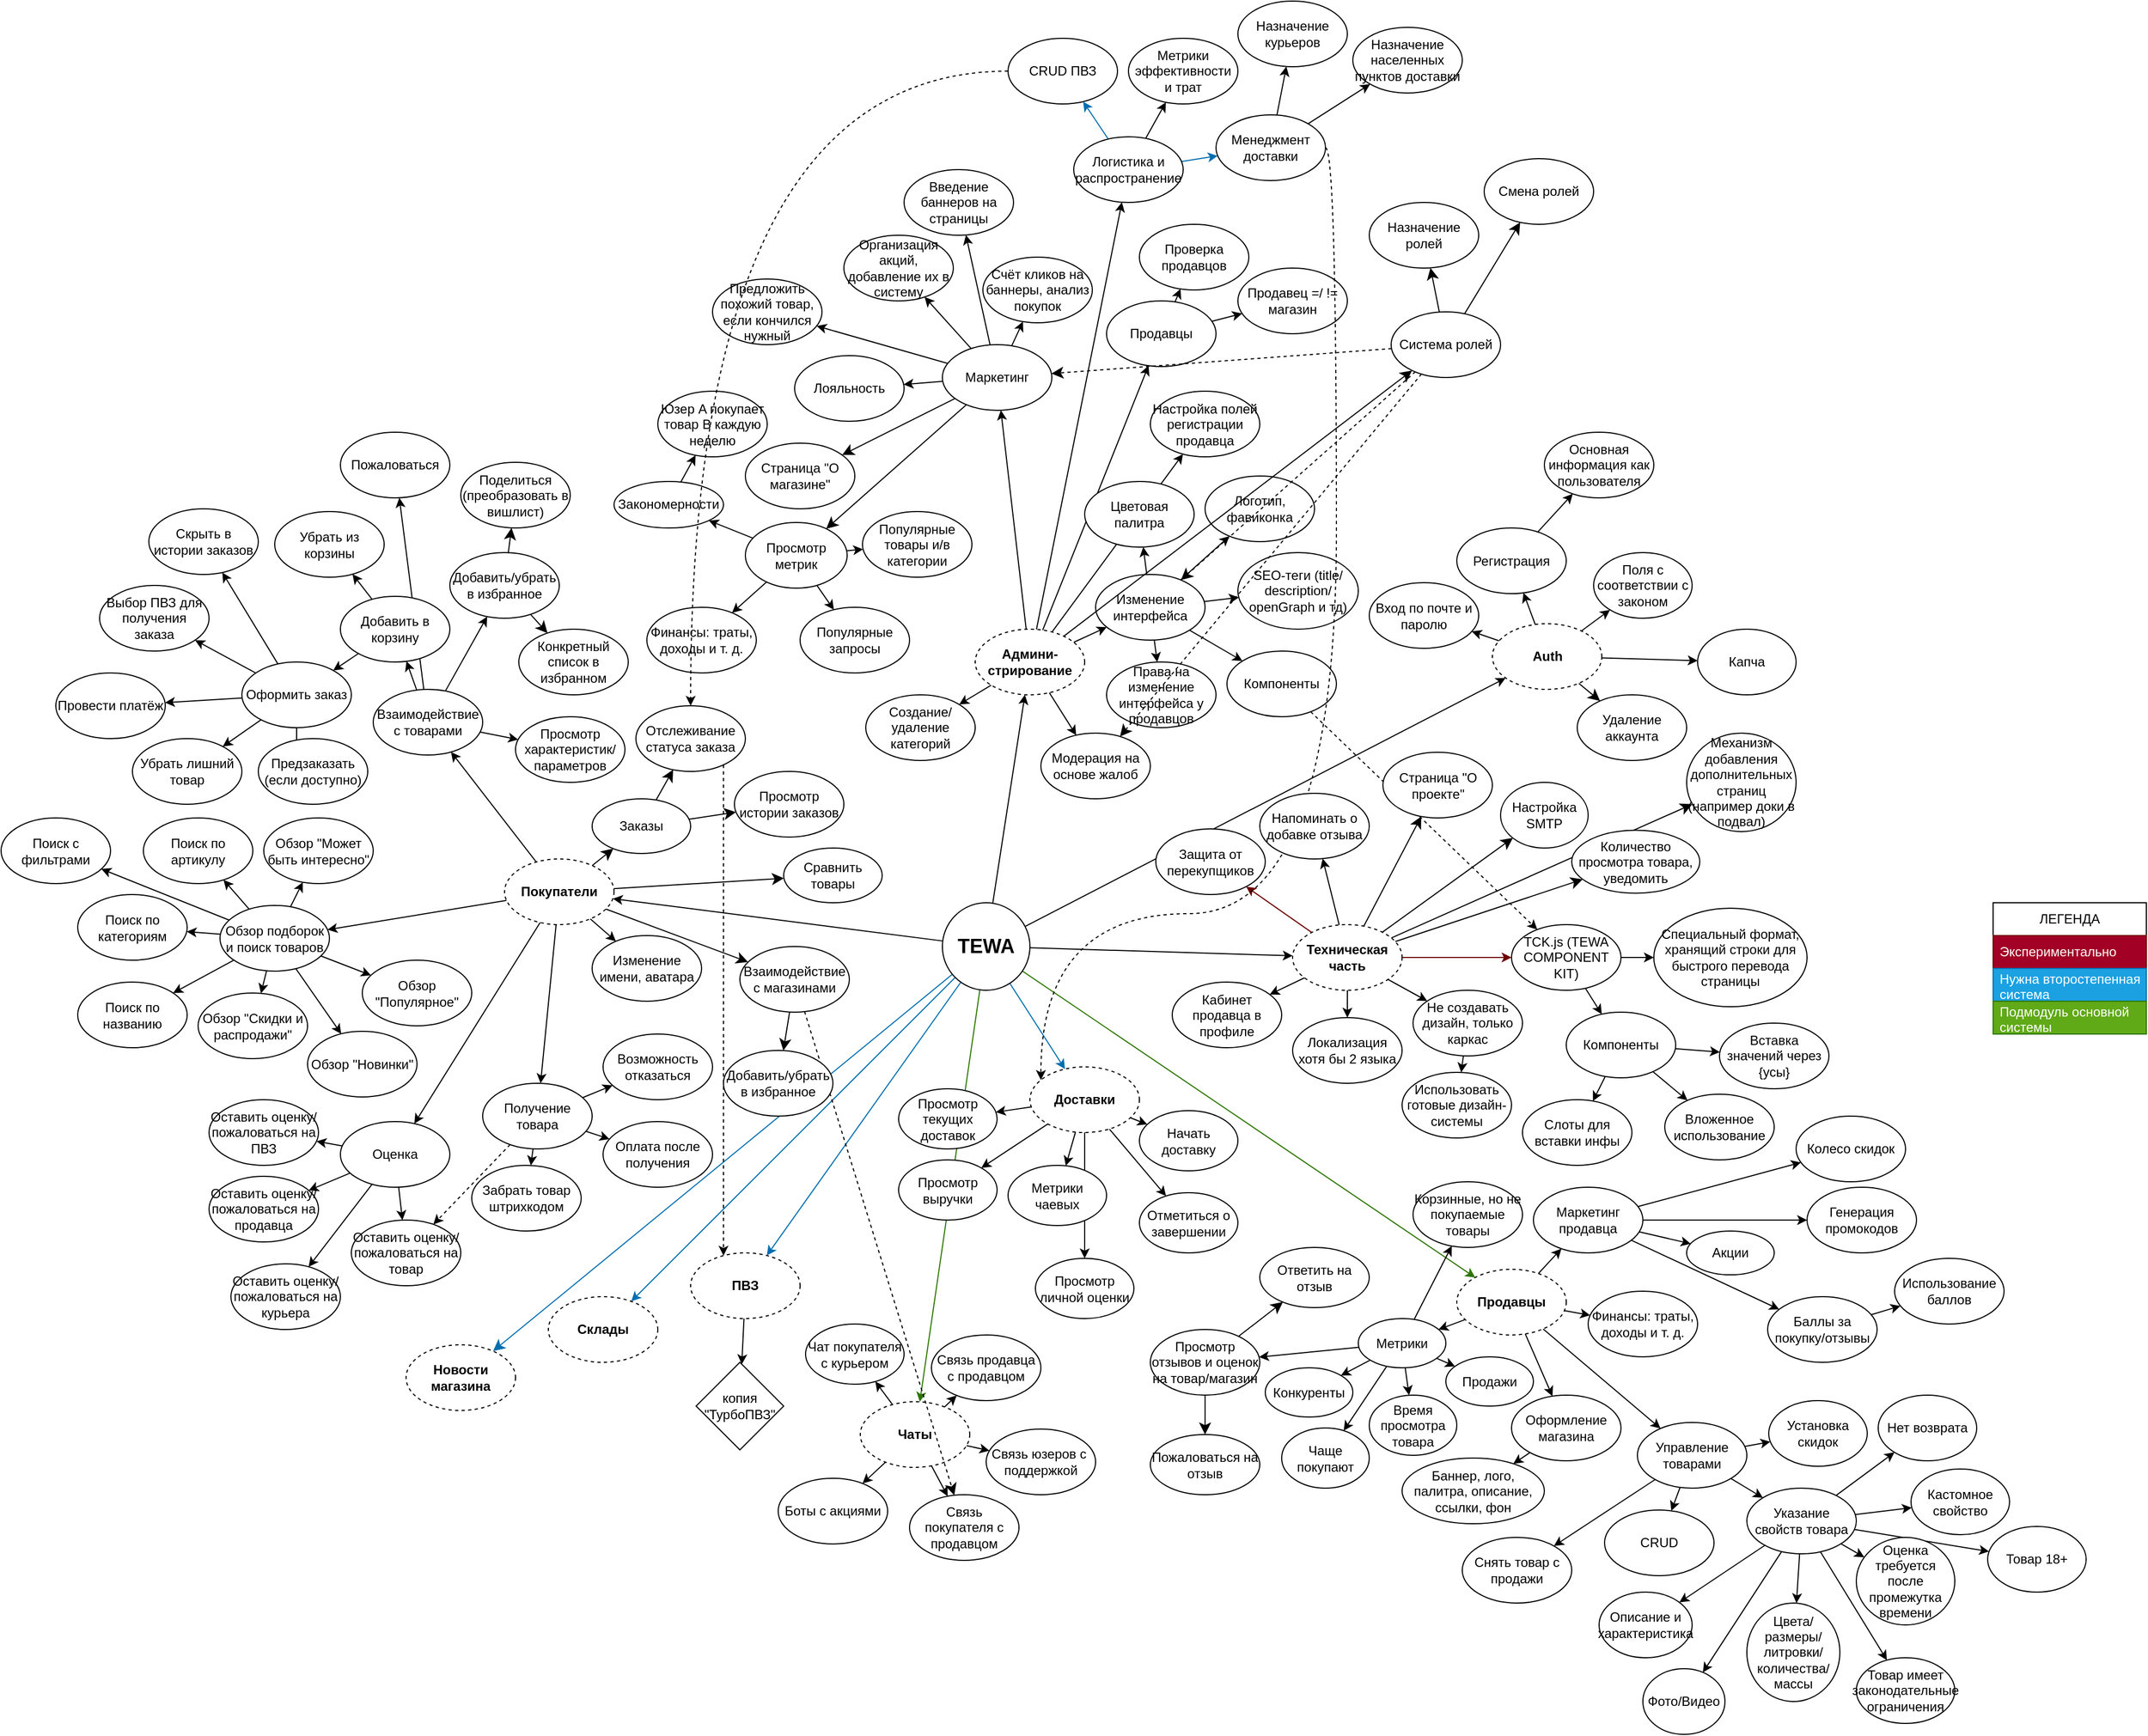 <mxfile version="28.0.4" pages="6">
  <diagram name="brainstorm" id="VqLSDg3s70FWwL9SLnYX">
    <mxGraphModel dx="3332" dy="2217" grid="1" gridSize="10" guides="1" tooltips="1" connect="1" arrows="1" fold="1" page="1" pageScale="1" pageWidth="827" pageHeight="1169" math="0" shadow="0">
      <root>
        <mxCell id="0" />
        <mxCell id="1" parent="0" />
        <mxCell id="GnT2_bHqXo-WpYCj7uQK-42" style="rounded=0;orthogonalLoop=1;jettySize=auto;html=1;" parent="1" source="olVQ4-De7pd_dXc2F_G--1" target="GnT2_bHqXo-WpYCj7uQK-37" edge="1">
          <mxGeometry relative="1" as="geometry" />
        </mxCell>
        <mxCell id="GnT2_bHqXo-WpYCj7uQK-43" style="rounded=0;orthogonalLoop=1;jettySize=auto;html=1;" parent="1" source="olVQ4-De7pd_dXc2F_G--1" target="GnT2_bHqXo-WpYCj7uQK-41" edge="1">
          <mxGeometry relative="1" as="geometry" />
        </mxCell>
        <mxCell id="olVQ4-De7pd_dXc2F_G--1" value="TCK.js (TEWA COMPONENT KIT)" style="ellipse;whiteSpace=wrap;html=1;" parent="1" vertex="1">
          <mxGeometry x="80" y="260" width="100" height="60" as="geometry" />
        </mxCell>
        <mxCell id="GnT2_bHqXo-WpYCj7uQK-47" style="rounded=0;orthogonalLoop=1;jettySize=auto;html=1;" parent="1" source="olVQ4-De7pd_dXc2F_G--2" target="GnT2_bHqXo-WpYCj7uQK-21" edge="1">
          <mxGeometry relative="1" as="geometry" />
        </mxCell>
        <mxCell id="GnT2_bHqXo-WpYCj7uQK-49" style="rounded=0;orthogonalLoop=1;jettySize=auto;html=1;" parent="1" source="olVQ4-De7pd_dXc2F_G--2" target="GnT2_bHqXo-WpYCj7uQK-20" edge="1">
          <mxGeometry relative="1" as="geometry" />
        </mxCell>
        <mxCell id="GnT2_bHqXo-WpYCj7uQK-76" style="rounded=0;orthogonalLoop=1;jettySize=auto;html=1;fillColor=#60a917;strokeColor=#2D7600;" parent="1" source="olVQ4-De7pd_dXc2F_G--2" target="GnT2_bHqXo-WpYCj7uQK-74" edge="1">
          <mxGeometry relative="1" as="geometry" />
        </mxCell>
        <mxCell id="GnT2_bHqXo-WpYCj7uQK-87" style="rounded=0;orthogonalLoop=1;jettySize=auto;html=1;" parent="1" source="olVQ4-De7pd_dXc2F_G--2" target="GnT2_bHqXo-WpYCj7uQK-86" edge="1">
          <mxGeometry relative="1" as="geometry" />
        </mxCell>
        <mxCell id="GnT2_bHqXo-WpYCj7uQK-272" style="rounded=0;orthogonalLoop=1;jettySize=auto;html=1;fillColor=#1ba1e2;strokeColor=#006EAF;" parent="1" source="olVQ4-De7pd_dXc2F_G--2" target="GnT2_bHqXo-WpYCj7uQK-271" edge="1">
          <mxGeometry relative="1" as="geometry" />
        </mxCell>
        <mxCell id="GnT2_bHqXo-WpYCj7uQK-285" style="rounded=0;orthogonalLoop=1;jettySize=auto;html=1;fillColor=#1ba1e2;strokeColor=#006EAF;" parent="1" source="olVQ4-De7pd_dXc2F_G--2" target="GnT2_bHqXo-WpYCj7uQK-284" edge="1">
          <mxGeometry relative="1" as="geometry" />
        </mxCell>
        <mxCell id="GnT2_bHqXo-WpYCj7uQK-294" style="rounded=0;orthogonalLoop=1;jettySize=auto;html=1;fillColor=#1ba1e2;strokeColor=#006EAF;" parent="1" source="olVQ4-De7pd_dXc2F_G--2" target="GnT2_bHqXo-WpYCj7uQK-293" edge="1">
          <mxGeometry relative="1" as="geometry" />
        </mxCell>
        <mxCell id="GnT2_bHqXo-WpYCj7uQK-342" style="rounded=0;orthogonalLoop=1;jettySize=auto;html=1;fillColor=#60a917;strokeColor=#2D7600;" parent="1" source="olVQ4-De7pd_dXc2F_G--2" target="GnT2_bHqXo-WpYCj7uQK-341" edge="1">
          <mxGeometry relative="1" as="geometry" />
        </mxCell>
        <mxCell id="GnT2_bHqXo-WpYCj7uQK-360" style="rounded=0;orthogonalLoop=1;jettySize=auto;html=1;" parent="1" source="olVQ4-De7pd_dXc2F_G--2" target="GnT2_bHqXo-WpYCj7uQK-359" edge="1">
          <mxGeometry relative="1" as="geometry" />
        </mxCell>
        <mxCell id="WtMUHPNyPVpRjCICFYre-31" style="edgeStyle=none;curved=1;rounded=0;orthogonalLoop=1;jettySize=auto;html=1;fontSize=12;startSize=8;endSize=8;fillColor=#1ba1e2;strokeColor=#006EAF;" parent="1" source="olVQ4-De7pd_dXc2F_G--2" target="WtMUHPNyPVpRjCICFYre-30" edge="1">
          <mxGeometry relative="1" as="geometry" />
        </mxCell>
        <mxCell id="olVQ4-De7pd_dXc2F_G--2" value="TEWA" style="ellipse;whiteSpace=wrap;html=1;aspect=fixed;fontSize=18;fontStyle=1" parent="1" vertex="1">
          <mxGeometry x="-440" y="240" width="80" height="80" as="geometry" />
        </mxCell>
        <mxCell id="GnT2_bHqXo-WpYCj7uQK-6" value="Обзор &quot;Новинки&quot;" style="ellipse;whiteSpace=wrap;html=1;" parent="1" vertex="1">
          <mxGeometry x="-1020" y="357.5" width="100" height="60" as="geometry" />
        </mxCell>
        <mxCell id="GnT2_bHqXo-WpYCj7uQK-8" value="Введение баннеров на страницы" style="ellipse;whiteSpace=wrap;html=1;" parent="1" vertex="1">
          <mxGeometry x="-475" y="-430" width="100" height="60" as="geometry" />
        </mxCell>
        <mxCell id="GnT2_bHqXo-WpYCj7uQK-80" style="rounded=0;orthogonalLoop=1;jettySize=auto;html=1;" parent="1" source="GnT2_bHqXo-WpYCj7uQK-9" target="GnT2_bHqXo-WpYCj7uQK-77" edge="1">
          <mxGeometry relative="1" as="geometry" />
        </mxCell>
        <mxCell id="GnT2_bHqXo-WpYCj7uQK-262" style="rounded=0;orthogonalLoop=1;jettySize=auto;html=1;" parent="1" source="GnT2_bHqXo-WpYCj7uQK-9" target="GnT2_bHqXo-WpYCj7uQK-261" edge="1">
          <mxGeometry relative="1" as="geometry" />
        </mxCell>
        <mxCell id="GnT2_bHqXo-WpYCj7uQK-267" style="rounded=0;orthogonalLoop=1;jettySize=auto;html=1;" parent="1" source="GnT2_bHqXo-WpYCj7uQK-9" target="GnT2_bHqXo-WpYCj7uQK-266" edge="1">
          <mxGeometry relative="1" as="geometry" />
        </mxCell>
        <mxCell id="GnT2_bHqXo-WpYCj7uQK-333" style="rounded=0;orthogonalLoop=1;jettySize=auto;html=1;" parent="1" source="GnT2_bHqXo-WpYCj7uQK-9" target="GnT2_bHqXo-WpYCj7uQK-332" edge="1">
          <mxGeometry relative="1" as="geometry" />
        </mxCell>
        <mxCell id="GnT2_bHqXo-WpYCj7uQK-9" value="Управление товарами" style="ellipse;whiteSpace=wrap;html=1;" parent="1" vertex="1">
          <mxGeometry x="195" y="715" width="100" height="60" as="geometry" />
        </mxCell>
        <mxCell id="GnT2_bHqXo-WpYCj7uQK-10" value="Создание/удаление категорий" style="ellipse;whiteSpace=wrap;html=1;" parent="1" vertex="1">
          <mxGeometry x="-510" y="50" width="100" height="60" as="geometry" />
        </mxCell>
        <mxCell id="GnT2_bHqXo-WpYCj7uQK-92" style="rounded=0;orthogonalLoop=1;jettySize=auto;html=1;" parent="1" source="GnT2_bHqXo-WpYCj7uQK-11" target="GnT2_bHqXo-WpYCj7uQK-91" edge="1">
          <mxGeometry relative="1" as="geometry" />
        </mxCell>
        <mxCell id="GnT2_bHqXo-WpYCj7uQK-93" style="rounded=0;orthogonalLoop=1;jettySize=auto;html=1;" parent="1" source="GnT2_bHqXo-WpYCj7uQK-11" target="GnT2_bHqXo-WpYCj7uQK-12" edge="1">
          <mxGeometry relative="1" as="geometry" />
        </mxCell>
        <mxCell id="GnT2_bHqXo-WpYCj7uQK-94" style="rounded=0;orthogonalLoop=1;jettySize=auto;html=1;" parent="1" source="GnT2_bHqXo-WpYCj7uQK-11" target="GnT2_bHqXo-WpYCj7uQK-89" edge="1">
          <mxGeometry relative="1" as="geometry" />
        </mxCell>
        <mxCell id="GnT2_bHqXo-WpYCj7uQK-98" style="rounded=0;orthogonalLoop=1;jettySize=auto;html=1;" parent="1" source="GnT2_bHqXo-WpYCj7uQK-11" target="GnT2_bHqXo-WpYCj7uQK-6" edge="1">
          <mxGeometry relative="1" as="geometry" />
        </mxCell>
        <mxCell id="GnT2_bHqXo-WpYCj7uQK-99" style="rounded=0;orthogonalLoop=1;jettySize=auto;html=1;" parent="1" source="GnT2_bHqXo-WpYCj7uQK-11" target="GnT2_bHqXo-WpYCj7uQK-97" edge="1">
          <mxGeometry relative="1" as="geometry" />
        </mxCell>
        <mxCell id="GnT2_bHqXo-WpYCj7uQK-100" style="rounded=0;orthogonalLoop=1;jettySize=auto;html=1;" parent="1" source="GnT2_bHqXo-WpYCj7uQK-11" target="GnT2_bHqXo-WpYCj7uQK-95" edge="1">
          <mxGeometry relative="1" as="geometry" />
        </mxCell>
        <mxCell id="GnT2_bHqXo-WpYCj7uQK-101" style="rounded=0;orthogonalLoop=1;jettySize=auto;html=1;" parent="1" source="GnT2_bHqXo-WpYCj7uQK-11" target="GnT2_bHqXo-WpYCj7uQK-96" edge="1">
          <mxGeometry relative="1" as="geometry" />
        </mxCell>
        <mxCell id="GnT2_bHqXo-WpYCj7uQK-386" style="rounded=0;orthogonalLoop=1;jettySize=auto;html=1;" parent="1" source="GnT2_bHqXo-WpYCj7uQK-11" target="GnT2_bHqXo-WpYCj7uQK-385" edge="1">
          <mxGeometry relative="1" as="geometry" />
        </mxCell>
        <mxCell id="GnT2_bHqXo-WpYCj7uQK-11" value="Обзор подборок и поиск товаров" style="ellipse;whiteSpace=wrap;html=1;" parent="1" vertex="1">
          <mxGeometry x="-1100" y="242.5" width="100" height="60" as="geometry" />
        </mxCell>
        <mxCell id="GnT2_bHqXo-WpYCj7uQK-12" value="Поиск по категориям" style="ellipse;whiteSpace=wrap;html=1;" parent="1" vertex="1">
          <mxGeometry x="-1230" y="232.5" width="100" height="60" as="geometry" />
        </mxCell>
        <mxCell id="GnT2_bHqXo-WpYCj7uQK-69" style="rounded=0;orthogonalLoop=1;jettySize=auto;html=1;" parent="1" source="GnT2_bHqXo-WpYCj7uQK-13" target="GnT2_bHqXo-WpYCj7uQK-8" edge="1">
          <mxGeometry relative="1" as="geometry" />
        </mxCell>
        <mxCell id="GnT2_bHqXo-WpYCj7uQK-71" style="rounded=0;orthogonalLoop=1;jettySize=auto;html=1;" parent="1" source="GnT2_bHqXo-WpYCj7uQK-13" target="GnT2_bHqXo-WpYCj7uQK-70" edge="1">
          <mxGeometry relative="1" as="geometry" />
        </mxCell>
        <mxCell id="GnT2_bHqXo-WpYCj7uQK-314" style="rounded=0;orthogonalLoop=1;jettySize=auto;html=1;" parent="1" source="GnT2_bHqXo-WpYCj7uQK-13" target="GnT2_bHqXo-WpYCj7uQK-313" edge="1">
          <mxGeometry relative="1" as="geometry" />
        </mxCell>
        <mxCell id="GnT2_bHqXo-WpYCj7uQK-352" style="rounded=0;orthogonalLoop=1;jettySize=auto;html=1;" parent="1" source="GnT2_bHqXo-WpYCj7uQK-13" target="GnT2_bHqXo-WpYCj7uQK-351" edge="1">
          <mxGeometry relative="1" as="geometry" />
        </mxCell>
        <mxCell id="bmX2DqtEhfTpMEIsOqXK-8" style="rounded=0;orthogonalLoop=1;jettySize=auto;html=1;" parent="1" source="GnT2_bHqXo-WpYCj7uQK-13" target="bmX2DqtEhfTpMEIsOqXK-7" edge="1">
          <mxGeometry relative="1" as="geometry" />
        </mxCell>
        <mxCell id="WtMUHPNyPVpRjCICFYre-10" style="edgeStyle=none;curved=1;rounded=0;orthogonalLoop=1;jettySize=auto;html=1;fontSize=12;startSize=8;endSize=8;" parent="1" source="GnT2_bHqXo-WpYCj7uQK-13" target="WtMUHPNyPVpRjCICFYre-8" edge="1">
          <mxGeometry relative="1" as="geometry" />
        </mxCell>
        <mxCell id="WtMUHPNyPVpRjCICFYre-39" style="edgeStyle=none;curved=1;rounded=0;orthogonalLoop=1;jettySize=auto;html=1;fontSize=12;startSize=8;endSize=8;" parent="1" source="GnT2_bHqXo-WpYCj7uQK-13" target="GnT2_bHqXo-WpYCj7uQK-17" edge="1">
          <mxGeometry relative="1" as="geometry" />
        </mxCell>
        <mxCell id="GnT2_bHqXo-WpYCj7uQK-13" value="Маркетинг" style="ellipse;whiteSpace=wrap;html=1;" parent="1" vertex="1">
          <mxGeometry x="-440" y="-270" width="100" height="60" as="geometry" />
        </mxCell>
        <mxCell id="GnT2_bHqXo-WpYCj7uQK-14" value="Финансы: траты, доходы и т. д." style="ellipse;whiteSpace=wrap;html=1;" parent="1" vertex="1">
          <mxGeometry x="-710" y="-30" width="100" height="60" as="geometry" />
        </mxCell>
        <mxCell id="GnT2_bHqXo-WpYCj7uQK-15" value="Популярные запросы" style="ellipse;whiteSpace=wrap;html=1;" parent="1" vertex="1">
          <mxGeometry x="-570" y="-30" width="100" height="60" as="geometry" />
        </mxCell>
        <mxCell id="GnT2_bHqXo-WpYCj7uQK-16" value="Популярные товары и/в категории" style="ellipse;whiteSpace=wrap;html=1;" parent="1" vertex="1">
          <mxGeometry x="-513" y="-117.5" width="100" height="60" as="geometry" />
        </mxCell>
        <mxCell id="GnT2_bHqXo-WpYCj7uQK-61" style="rounded=0;orthogonalLoop=1;jettySize=auto;html=1;" parent="1" source="GnT2_bHqXo-WpYCj7uQK-17" target="GnT2_bHqXo-WpYCj7uQK-16" edge="1">
          <mxGeometry relative="1" as="geometry" />
        </mxCell>
        <mxCell id="GnT2_bHqXo-WpYCj7uQK-64" style="rounded=0;orthogonalLoop=1;jettySize=auto;html=1;" parent="1" source="GnT2_bHqXo-WpYCj7uQK-17" target="GnT2_bHqXo-WpYCj7uQK-62" edge="1">
          <mxGeometry relative="1" as="geometry" />
        </mxCell>
        <mxCell id="GnT2_bHqXo-WpYCj7uQK-65" style="rounded=0;orthogonalLoop=1;jettySize=auto;html=1;" parent="1" source="GnT2_bHqXo-WpYCj7uQK-17" target="GnT2_bHqXo-WpYCj7uQK-15" edge="1">
          <mxGeometry relative="1" as="geometry" />
        </mxCell>
        <mxCell id="GnT2_bHqXo-WpYCj7uQK-67" style="rounded=0;orthogonalLoop=1;jettySize=auto;html=1;" parent="1" source="GnT2_bHqXo-WpYCj7uQK-17" target="GnT2_bHqXo-WpYCj7uQK-14" edge="1">
          <mxGeometry relative="1" as="geometry" />
        </mxCell>
        <mxCell id="GnT2_bHqXo-WpYCj7uQK-17" value="Просмотр метрик" style="ellipse;whiteSpace=wrap;html=1;" parent="1" vertex="1">
          <mxGeometry x="-620" y="-107.5" width="93" height="60" as="geometry" />
        </mxCell>
        <mxCell id="GnT2_bHqXo-WpYCj7uQK-18" value="Логотип, фавиконка" style="ellipse;whiteSpace=wrap;html=1;" parent="1" vertex="1">
          <mxGeometry x="-200" y="-150" width="100" height="60" as="geometry" />
        </mxCell>
        <mxCell id="GnT2_bHqXo-WpYCj7uQK-54" style="rounded=0;orthogonalLoop=1;jettySize=auto;html=1;" parent="1" source="GnT2_bHqXo-WpYCj7uQK-19" target="GnT2_bHqXo-WpYCj7uQK-52" edge="1">
          <mxGeometry relative="1" as="geometry" />
        </mxCell>
        <mxCell id="GnT2_bHqXo-WpYCj7uQK-55" style="rounded=0;orthogonalLoop=1;jettySize=auto;html=1;" parent="1" source="GnT2_bHqXo-WpYCj7uQK-19" target="GnT2_bHqXo-WpYCj7uQK-18" edge="1">
          <mxGeometry relative="1" as="geometry" />
        </mxCell>
        <mxCell id="GnT2_bHqXo-WpYCj7uQK-56" style="rounded=0;orthogonalLoop=1;jettySize=auto;html=1;" parent="1" source="GnT2_bHqXo-WpYCj7uQK-19" target="GnT2_bHqXo-WpYCj7uQK-53" edge="1">
          <mxGeometry relative="1" as="geometry" />
        </mxCell>
        <mxCell id="GnT2_bHqXo-WpYCj7uQK-58" style="rounded=0;orthogonalLoop=1;jettySize=auto;html=1;" parent="1" source="GnT2_bHqXo-WpYCj7uQK-19" target="GnT2_bHqXo-WpYCj7uQK-57" edge="1">
          <mxGeometry relative="1" as="geometry" />
        </mxCell>
        <mxCell id="GnT2_bHqXo-WpYCj7uQK-384" style="rounded=0;orthogonalLoop=1;jettySize=auto;html=1;" parent="1" source="GnT2_bHqXo-WpYCj7uQK-19" target="GnT2_bHqXo-WpYCj7uQK-383" edge="1">
          <mxGeometry relative="1" as="geometry" />
        </mxCell>
        <mxCell id="GnT2_bHqXo-WpYCj7uQK-19" value="Изменение интерфейса" style="ellipse;whiteSpace=wrap;html=1;" parent="1" vertex="1">
          <mxGeometry x="-300" y="-60" width="100" height="60" as="geometry" />
        </mxCell>
        <mxCell id="GnT2_bHqXo-WpYCj7uQK-50" style="rounded=0;orthogonalLoop=1;jettySize=auto;html=1;fillColor=#a20025;strokeColor=#6F0000;" parent="1" source="GnT2_bHqXo-WpYCj7uQK-20" target="olVQ4-De7pd_dXc2F_G--1" edge="1">
          <mxGeometry relative="1" as="geometry" />
        </mxCell>
        <mxCell id="GnT2_bHqXo-WpYCj7uQK-228" style="rounded=0;orthogonalLoop=1;jettySize=auto;html=1;" parent="1" source="GnT2_bHqXo-WpYCj7uQK-20" target="GnT2_bHqXo-WpYCj7uQK-227" edge="1">
          <mxGeometry relative="1" as="geometry" />
        </mxCell>
        <mxCell id="GnT2_bHqXo-WpYCj7uQK-358" style="rounded=0;orthogonalLoop=1;jettySize=auto;html=1;" parent="1" source="GnT2_bHqXo-WpYCj7uQK-20" target="GnT2_bHqXo-WpYCj7uQK-357" edge="1">
          <mxGeometry relative="1" as="geometry" />
        </mxCell>
        <mxCell id="GnT2_bHqXo-WpYCj7uQK-375" style="rounded=0;orthogonalLoop=1;jettySize=auto;html=1;" parent="1" source="GnT2_bHqXo-WpYCj7uQK-20" target="GnT2_bHqXo-WpYCj7uQK-374" edge="1">
          <mxGeometry relative="1" as="geometry" />
        </mxCell>
        <mxCell id="bmX2DqtEhfTpMEIsOqXK-10" style="rounded=0;orthogonalLoop=1;jettySize=auto;html=1;" parent="1" source="GnT2_bHqXo-WpYCj7uQK-20" target="bmX2DqtEhfTpMEIsOqXK-9" edge="1">
          <mxGeometry relative="1" as="geometry" />
        </mxCell>
        <mxCell id="bmX2DqtEhfTpMEIsOqXK-16" style="rounded=0;orthogonalLoop=1;jettySize=auto;html=1;fillColor=#a20025;strokeColor=#6F0000;" parent="1" source="GnT2_bHqXo-WpYCj7uQK-20" target="bmX2DqtEhfTpMEIsOqXK-15" edge="1">
          <mxGeometry relative="1" as="geometry" />
        </mxCell>
        <mxCell id="WtMUHPNyPVpRjCICFYre-9" style="edgeStyle=none;curved=1;rounded=0;orthogonalLoop=1;jettySize=auto;html=1;fontSize=12;startSize=8;endSize=8;" parent="1" source="GnT2_bHqXo-WpYCj7uQK-20" target="WtMUHPNyPVpRjCICFYre-7" edge="1">
          <mxGeometry relative="1" as="geometry" />
        </mxCell>
        <mxCell id="WtMUHPNyPVpRjCICFYre-11" style="edgeStyle=none;curved=1;rounded=0;orthogonalLoop=1;jettySize=auto;html=1;fontSize=12;startSize=8;endSize=8;" parent="1" source="GnT2_bHqXo-WpYCj7uQK-20" target="WtMUHPNyPVpRjCICFYre-6" edge="1">
          <mxGeometry relative="1" as="geometry" />
        </mxCell>
        <mxCell id="WtMUHPNyPVpRjCICFYre-29" style="edgeStyle=none;curved=1;rounded=0;orthogonalLoop=1;jettySize=auto;html=1;fontSize=12;startSize=8;endSize=8;" parent="1" source="GnT2_bHqXo-WpYCj7uQK-20" target="WtMUHPNyPVpRjCICFYre-28" edge="1">
          <mxGeometry relative="1" as="geometry" />
        </mxCell>
        <mxCell id="WtMUHPNyPVpRjCICFYre-37" style="edgeStyle=none;curved=1;rounded=0;orthogonalLoop=1;jettySize=auto;html=1;fontSize=12;startSize=8;endSize=8;" parent="1" source="GnT2_bHqXo-WpYCj7uQK-20" target="GnT2_bHqXo-WpYCj7uQK-393" edge="1">
          <mxGeometry relative="1" as="geometry" />
        </mxCell>
        <mxCell id="GnT2_bHqXo-WpYCj7uQK-20" value="Техническая часть" style="ellipse;whiteSpace=wrap;html=1;fontStyle=1;dashed=1;" parent="1" vertex="1">
          <mxGeometry x="-120" y="260" width="100" height="60" as="geometry" />
        </mxCell>
        <mxCell id="GnT2_bHqXo-WpYCj7uQK-51" style="rounded=0;orthogonalLoop=1;jettySize=auto;html=1;" parent="1" source="GnT2_bHqXo-WpYCj7uQK-21" target="GnT2_bHqXo-WpYCj7uQK-19" edge="1">
          <mxGeometry relative="1" as="geometry" />
        </mxCell>
        <mxCell id="GnT2_bHqXo-WpYCj7uQK-68" style="rounded=0;orthogonalLoop=1;jettySize=auto;html=1;" parent="1" source="GnT2_bHqXo-WpYCj7uQK-21" target="GnT2_bHqXo-WpYCj7uQK-13" edge="1">
          <mxGeometry relative="1" as="geometry" />
        </mxCell>
        <mxCell id="GnT2_bHqXo-WpYCj7uQK-90" style="rounded=0;orthogonalLoop=1;jettySize=auto;html=1;" parent="1" source="GnT2_bHqXo-WpYCj7uQK-21" target="GnT2_bHqXo-WpYCj7uQK-10" edge="1">
          <mxGeometry relative="1" as="geometry" />
        </mxCell>
        <mxCell id="GnT2_bHqXo-WpYCj7uQK-226" style="rounded=0;orthogonalLoop=1;jettySize=auto;html=1;" parent="1" source="GnT2_bHqXo-WpYCj7uQK-21" target="GnT2_bHqXo-WpYCj7uQK-222" edge="1">
          <mxGeometry relative="1" as="geometry" />
        </mxCell>
        <mxCell id="GnT2_bHqXo-WpYCj7uQK-232" style="rounded=0;orthogonalLoop=1;jettySize=auto;html=1;" parent="1" source="GnT2_bHqXo-WpYCj7uQK-21" target="GnT2_bHqXo-WpYCj7uQK-231" edge="1">
          <mxGeometry relative="1" as="geometry" />
        </mxCell>
        <mxCell id="GnT2_bHqXo-WpYCj7uQK-378" style="rounded=0;orthogonalLoop=1;jettySize=auto;html=1;" parent="1" source="GnT2_bHqXo-WpYCj7uQK-21" target="GnT2_bHqXo-WpYCj7uQK-362" edge="1">
          <mxGeometry relative="1" as="geometry" />
        </mxCell>
        <mxCell id="GnT2_bHqXo-WpYCj7uQK-380" style="rounded=0;orthogonalLoop=1;jettySize=auto;html=1;" parent="1" source="GnT2_bHqXo-WpYCj7uQK-21" target="GnT2_bHqXo-WpYCj7uQK-379" edge="1">
          <mxGeometry relative="1" as="geometry" />
        </mxCell>
        <mxCell id="WtMUHPNyPVpRjCICFYre-33" style="edgeStyle=none;curved=1;rounded=0;orthogonalLoop=1;jettySize=auto;html=1;fontSize=12;startSize=8;endSize=8;" parent="1" source="GnT2_bHqXo-WpYCj7uQK-21" target="WtMUHPNyPVpRjCICFYre-32" edge="1">
          <mxGeometry relative="1" as="geometry" />
        </mxCell>
        <mxCell id="GnT2_bHqXo-WpYCj7uQK-21" value="Админи-стрирование" style="ellipse;whiteSpace=wrap;html=1;fontStyle=1;dashed=1;" parent="1" vertex="1">
          <mxGeometry x="-410" y="-10" width="100" height="60" as="geometry" />
        </mxCell>
        <mxCell id="GnT2_bHqXo-WpYCj7uQK-24" value="&lt;span style=&quot;font-family: Helvetica; font-size: 12px; font-style: normal; font-variant-ligatures: normal; font-variant-caps: normal; font-weight: 400; letter-spacing: normal; orphans: 2; text-align: left; text-indent: 0px; text-transform: none; widows: 2; word-spacing: 0px; -webkit-text-stroke-width: 0px; white-space: normal; text-decoration-thickness: initial; text-decoration-style: initial; text-decoration-color: initial; float: none; display: inline !important;&quot;&gt;Вставка значений через {усы}&lt;/span&gt;" style="ellipse;whiteSpace=wrap;html=1;labelBackgroundColor=none;fontColor=default;" parent="1" vertex="1">
          <mxGeometry x="270" y="350" width="100" height="60" as="geometry" />
        </mxCell>
        <mxCell id="GnT2_bHqXo-WpYCj7uQK-37" value="&lt;span style=&quot;font-family: Helvetica; font-size: 12px; font-style: normal; font-variant-ligatures: normal; font-variant-caps: normal; font-weight: 400; letter-spacing: normal; orphans: 2; text-align: left; text-indent: 0px; text-transform: none; widows: 2; word-spacing: 0px; -webkit-text-stroke-width: 0px; white-space: normal; text-decoration-thickness: initial; text-decoration-style: initial; text-decoration-color: initial; float: none; display: inline !important;&quot;&gt;Специальный формат, хранящий строки для быстрого перевода страницы&lt;/span&gt;" style="ellipse;whiteSpace=wrap;html=1;labelBackgroundColor=none;fontColor=default;" parent="1" vertex="1">
          <mxGeometry x="210" y="245" width="140" height="90" as="geometry" />
        </mxCell>
        <mxCell id="GnT2_bHqXo-WpYCj7uQK-38" value="&lt;span style=&quot;font-family: Helvetica; font-size: 12px; font-style: normal; font-variant-ligatures: normal; font-variant-caps: normal; font-weight: 400; letter-spacing: normal; orphans: 2; text-align: left; text-indent: 0px; text-transform: none; widows: 2; word-spacing: 0px; -webkit-text-stroke-width: 0px; white-space: normal; text-decoration-thickness: initial; text-decoration-style: initial; text-decoration-color: initial; float: none; display: inline !important;&quot;&gt;Слоты для вставки инфы&lt;/span&gt;" style="ellipse;whiteSpace=wrap;html=1;labelBackgroundColor=none;fontColor=default;" parent="1" vertex="1">
          <mxGeometry x="90" y="420" width="100" height="60" as="geometry" />
        </mxCell>
        <mxCell id="GnT2_bHqXo-WpYCj7uQK-40" value="Вложенное использование" style="ellipse;whiteSpace=wrap;html=1;labelBackgroundColor=none;" parent="1" vertex="1">
          <mxGeometry x="220" y="415" width="100" height="60" as="geometry" />
        </mxCell>
        <mxCell id="GnT2_bHqXo-WpYCj7uQK-44" style="rounded=0;orthogonalLoop=1;jettySize=auto;html=1;" parent="1" source="GnT2_bHqXo-WpYCj7uQK-41" target="GnT2_bHqXo-WpYCj7uQK-24" edge="1">
          <mxGeometry relative="1" as="geometry" />
        </mxCell>
        <mxCell id="GnT2_bHqXo-WpYCj7uQK-45" style="rounded=0;orthogonalLoop=1;jettySize=auto;html=1;" parent="1" source="GnT2_bHqXo-WpYCj7uQK-41" target="GnT2_bHqXo-WpYCj7uQK-38" edge="1">
          <mxGeometry relative="1" as="geometry" />
        </mxCell>
        <mxCell id="GnT2_bHqXo-WpYCj7uQK-46" style="rounded=0;orthogonalLoop=1;jettySize=auto;html=1;" parent="1" source="GnT2_bHqXo-WpYCj7uQK-41" target="GnT2_bHqXo-WpYCj7uQK-40" edge="1">
          <mxGeometry relative="1" as="geometry" />
        </mxCell>
        <mxCell id="GnT2_bHqXo-WpYCj7uQK-41" value="Компоненты" style="ellipse;whiteSpace=wrap;html=1;labelBackgroundColor=none;" parent="1" vertex="1">
          <mxGeometry x="130" y="340" width="100" height="60" as="geometry" />
        </mxCell>
        <mxCell id="GnT2_bHqXo-WpYCj7uQK-52" value="Цветовая палитра" style="ellipse;whiteSpace=wrap;html=1;" parent="1" vertex="1">
          <mxGeometry x="-310" y="-145" width="100" height="60" as="geometry" />
        </mxCell>
        <mxCell id="GnT2_bHqXo-WpYCj7uQK-53" value="SEO-теги (title/ description/ openGraph и тд)" style="ellipse;whiteSpace=wrap;html=1;" parent="1" vertex="1">
          <mxGeometry x="-170" y="-80" width="110" height="70" as="geometry" />
        </mxCell>
        <mxCell id="GnT2_bHqXo-WpYCj7uQK-59" style="rounded=0;orthogonalLoop=1;jettySize=auto;html=1;dashed=1;" parent="1" source="GnT2_bHqXo-WpYCj7uQK-57" target="olVQ4-De7pd_dXc2F_G--1" edge="1">
          <mxGeometry relative="1" as="geometry" />
        </mxCell>
        <mxCell id="GnT2_bHqXo-WpYCj7uQK-57" value="Компоненты" style="ellipse;whiteSpace=wrap;html=1;" parent="1" vertex="1">
          <mxGeometry x="-180" y="10" width="100" height="60" as="geometry" />
        </mxCell>
        <mxCell id="GnT2_bHqXo-WpYCj7uQK-401" style="rounded=0;orthogonalLoop=1;jettySize=auto;html=1;" parent="1" source="GnT2_bHqXo-WpYCj7uQK-62" target="GnT2_bHqXo-WpYCj7uQK-400" edge="1">
          <mxGeometry relative="1" as="geometry" />
        </mxCell>
        <mxCell id="GnT2_bHqXo-WpYCj7uQK-62" value="Закономерности" style="ellipse;whiteSpace=wrap;html=1;" parent="1" vertex="1">
          <mxGeometry x="-740" y="-145" width="100" height="42.5" as="geometry" />
        </mxCell>
        <mxCell id="GnT2_bHqXo-WpYCj7uQK-70" value="Счёт кликов на баннеры, анализ покупок" style="ellipse;whiteSpace=wrap;html=1;" parent="1" vertex="1">
          <mxGeometry x="-403" y="-350" width="100" height="60" as="geometry" />
        </mxCell>
        <mxCell id="GnT2_bHqXo-WpYCj7uQK-72" value="Финансы: траты, доходы и т. д." style="ellipse;whiteSpace=wrap;html=1;" parent="1" vertex="1">
          <mxGeometry x="150" y="595" width="100" height="60" as="geometry" />
        </mxCell>
        <mxCell id="GnT2_bHqXo-WpYCj7uQK-75" style="rounded=0;orthogonalLoop=1;jettySize=auto;html=1;" parent="1" source="GnT2_bHqXo-WpYCj7uQK-74" target="GnT2_bHqXo-WpYCj7uQK-72" edge="1">
          <mxGeometry relative="1" as="geometry" />
        </mxCell>
        <mxCell id="GnT2_bHqXo-WpYCj7uQK-79" style="rounded=0;orthogonalLoop=1;jettySize=auto;html=1;" parent="1" source="GnT2_bHqXo-WpYCj7uQK-74" target="GnT2_bHqXo-WpYCj7uQK-9" edge="1">
          <mxGeometry relative="1" as="geometry" />
        </mxCell>
        <mxCell id="GnT2_bHqXo-WpYCj7uQK-83" style="rounded=0;orthogonalLoop=1;jettySize=auto;html=1;" parent="1" source="GnT2_bHqXo-WpYCj7uQK-74" target="GnT2_bHqXo-WpYCj7uQK-81" edge="1">
          <mxGeometry relative="1" as="geometry" />
        </mxCell>
        <mxCell id="GnT2_bHqXo-WpYCj7uQK-199" style="rounded=0;orthogonalLoop=1;jettySize=auto;html=1;" parent="1" source="GnT2_bHqXo-WpYCj7uQK-74" target="GnT2_bHqXo-WpYCj7uQK-198" edge="1">
          <mxGeometry relative="1" as="geometry" />
        </mxCell>
        <mxCell id="GnT2_bHqXo-WpYCj7uQK-323" style="rounded=0;orthogonalLoop=1;jettySize=auto;html=1;" parent="1" source="GnT2_bHqXo-WpYCj7uQK-74" target="GnT2_bHqXo-WpYCj7uQK-322" edge="1">
          <mxGeometry relative="1" as="geometry" />
        </mxCell>
        <mxCell id="GnT2_bHqXo-WpYCj7uQK-74" value="Продавцы" style="ellipse;whiteSpace=wrap;html=1;fontStyle=1;dashed=1;" parent="1" vertex="1">
          <mxGeometry x="30" y="575" width="100" height="60" as="geometry" />
        </mxCell>
        <mxCell id="GnT2_bHqXo-WpYCj7uQK-77" value="CRUD" style="ellipse;whiteSpace=wrap;html=1;" parent="1" vertex="1">
          <mxGeometry x="165" y="795" width="100" height="60" as="geometry" />
        </mxCell>
        <mxCell id="GnT2_bHqXo-WpYCj7uQK-336" style="rounded=0;orthogonalLoop=1;jettySize=auto;html=1;" parent="1" source="GnT2_bHqXo-WpYCj7uQK-81" target="GnT2_bHqXo-WpYCj7uQK-335" edge="1">
          <mxGeometry relative="1" as="geometry" />
        </mxCell>
        <mxCell id="GnT2_bHqXo-WpYCj7uQK-337" style="rounded=0;orthogonalLoop=1;jettySize=auto;html=1;" parent="1" source="GnT2_bHqXo-WpYCj7uQK-81" target="GnT2_bHqXo-WpYCj7uQK-334" edge="1">
          <mxGeometry relative="1" as="geometry" />
        </mxCell>
        <mxCell id="GnT2_bHqXo-WpYCj7uQK-339" style="rounded=0;orthogonalLoop=1;jettySize=auto;html=1;" parent="1" source="GnT2_bHqXo-WpYCj7uQK-81" target="GnT2_bHqXo-WpYCj7uQK-338" edge="1">
          <mxGeometry relative="1" as="geometry" />
        </mxCell>
        <mxCell id="GnT2_bHqXo-WpYCj7uQK-395" style="rounded=0;orthogonalLoop=1;jettySize=auto;html=1;" parent="1" source="GnT2_bHqXo-WpYCj7uQK-81" target="GnT2_bHqXo-WpYCj7uQK-394" edge="1">
          <mxGeometry relative="1" as="geometry" />
        </mxCell>
        <mxCell id="GnT2_bHqXo-WpYCj7uQK-397" style="rounded=0;orthogonalLoop=1;jettySize=auto;html=1;" parent="1" source="GnT2_bHqXo-WpYCj7uQK-81" target="GnT2_bHqXo-WpYCj7uQK-396" edge="1">
          <mxGeometry relative="1" as="geometry" />
        </mxCell>
        <mxCell id="GnT2_bHqXo-WpYCj7uQK-399" style="rounded=0;orthogonalLoop=1;jettySize=auto;html=1;" parent="1" source="GnT2_bHqXo-WpYCj7uQK-81" target="GnT2_bHqXo-WpYCj7uQK-398" edge="1">
          <mxGeometry relative="1" as="geometry" />
        </mxCell>
        <mxCell id="GnT2_bHqXo-WpYCj7uQK-81" value="Метрики" style="ellipse;whiteSpace=wrap;html=1;" parent="1" vertex="1">
          <mxGeometry x="-60" y="620" width="80" height="45" as="geometry" />
        </mxCell>
        <mxCell id="GnT2_bHqXo-WpYCj7uQK-88" style="rounded=0;orthogonalLoop=1;jettySize=auto;html=1;" parent="1" source="GnT2_bHqXo-WpYCj7uQK-86" target="GnT2_bHqXo-WpYCj7uQK-11" edge="1">
          <mxGeometry relative="1" as="geometry" />
        </mxCell>
        <mxCell id="GnT2_bHqXo-WpYCj7uQK-203" style="rounded=0;orthogonalLoop=1;jettySize=auto;html=1;" parent="1" source="GnT2_bHqXo-WpYCj7uQK-86" target="GnT2_bHqXo-WpYCj7uQK-202" edge="1">
          <mxGeometry relative="1" as="geometry" />
        </mxCell>
        <mxCell id="GnT2_bHqXo-WpYCj7uQK-225" style="rounded=0;orthogonalLoop=1;jettySize=auto;html=1;" parent="1" source="GnT2_bHqXo-WpYCj7uQK-86" target="GnT2_bHqXo-WpYCj7uQK-224" edge="1">
          <mxGeometry relative="1" as="geometry" />
        </mxCell>
        <mxCell id="GnT2_bHqXo-WpYCj7uQK-250" style="rounded=0;orthogonalLoop=1;jettySize=auto;html=1;" parent="1" source="GnT2_bHqXo-WpYCj7uQK-86" target="GnT2_bHqXo-WpYCj7uQK-242" edge="1">
          <mxGeometry relative="1" as="geometry" />
        </mxCell>
        <mxCell id="bmX2DqtEhfTpMEIsOqXK-6" style="rounded=0;orthogonalLoop=1;jettySize=auto;html=1;" parent="1" source="GnT2_bHqXo-WpYCj7uQK-86" target="bmX2DqtEhfTpMEIsOqXK-5" edge="1">
          <mxGeometry relative="1" as="geometry" />
        </mxCell>
        <mxCell id="WtMUHPNyPVpRjCICFYre-12" style="edgeStyle=none;curved=1;rounded=0;orthogonalLoop=1;jettySize=auto;html=1;fontSize=12;startSize=8;endSize=8;" parent="1" source="GnT2_bHqXo-WpYCj7uQK-86" target="WtMUHPNyPVpRjCICFYre-5" edge="1">
          <mxGeometry relative="1" as="geometry" />
        </mxCell>
        <mxCell id="WtMUHPNyPVpRjCICFYre-15" style="edgeStyle=none;curved=1;rounded=0;orthogonalLoop=1;jettySize=auto;html=1;fontSize=12;startSize=8;endSize=8;" parent="1" source="GnT2_bHqXo-WpYCj7uQK-86" target="WtMUHPNyPVpRjCICFYre-14" edge="1">
          <mxGeometry relative="1" as="geometry" />
        </mxCell>
        <mxCell id="WtMUHPNyPVpRjCICFYre-23" style="edgeStyle=none;curved=1;rounded=0;orthogonalLoop=1;jettySize=auto;html=1;fontSize=12;startSize=8;endSize=8;" parent="1" source="GnT2_bHqXo-WpYCj7uQK-86" target="WtMUHPNyPVpRjCICFYre-21" edge="1">
          <mxGeometry relative="1" as="geometry" />
        </mxCell>
        <mxCell id="GnT2_bHqXo-WpYCj7uQK-86" value="Покупатели" style="ellipse;whiteSpace=wrap;html=1;fontStyle=1;dashed=1;" parent="1" vertex="1">
          <mxGeometry x="-840" y="200" width="100" height="60" as="geometry" />
        </mxCell>
        <mxCell id="GnT2_bHqXo-WpYCj7uQK-89" value="Поиск по названию" style="ellipse;whiteSpace=wrap;html=1;" parent="1" vertex="1">
          <mxGeometry x="-1230" y="312.5" width="100" height="60" as="geometry" />
        </mxCell>
        <mxCell id="GnT2_bHqXo-WpYCj7uQK-91" value="Поиск по артикулу" style="ellipse;whiteSpace=wrap;html=1;" parent="1" vertex="1">
          <mxGeometry x="-1170" y="162.5" width="100" height="60" as="geometry" />
        </mxCell>
        <mxCell id="GnT2_bHqXo-WpYCj7uQK-95" value="Обзор &quot;Скидки и распродажи&quot;" style="ellipse;whiteSpace=wrap;html=1;" parent="1" vertex="1">
          <mxGeometry x="-1120" y="322.5" width="100" height="60" as="geometry" />
        </mxCell>
        <mxCell id="GnT2_bHqXo-WpYCj7uQK-96" value="Обзор &quot;Может быть интересно&quot;" style="ellipse;whiteSpace=wrap;html=1;" parent="1" vertex="1">
          <mxGeometry x="-1060" y="162.5" width="100" height="60" as="geometry" />
        </mxCell>
        <mxCell id="GnT2_bHqXo-WpYCj7uQK-97" value="Обзор &quot;Популярное&quot;" style="ellipse;whiteSpace=wrap;html=1;" parent="1" vertex="1">
          <mxGeometry x="-970" y="292.5" width="100" height="60" as="geometry" />
        </mxCell>
        <mxCell id="GnT2_bHqXo-WpYCj7uQK-187" value="Связь продавца с продавцом" style="ellipse;whiteSpace=wrap;html=1;" parent="1" vertex="1">
          <mxGeometry x="-450" y="635" width="100" height="60" as="geometry" />
        </mxCell>
        <mxCell id="GnT2_bHqXo-WpYCj7uQK-190" value="Связь покупателя с продавцом" style="ellipse;whiteSpace=wrap;html=1;" parent="1" vertex="1">
          <mxGeometry x="-470" y="781" width="100" height="60" as="geometry" />
        </mxCell>
        <mxCell id="GnT2_bHqXo-WpYCj7uQK-290" style="edgeStyle=orthogonalEdgeStyle;rounded=0;orthogonalLoop=1;jettySize=auto;html=1;curved=1;dashed=1;" parent="1" source="bmX2DqtEhfTpMEIsOqXK-11" target="GnT2_bHqXo-WpYCj7uQK-271" edge="1">
          <mxGeometry relative="1" as="geometry">
            <Array as="points">
              <mxPoint x="-640" y="270" />
              <mxPoint x="-640" y="270" />
            </Array>
          </mxGeometry>
        </mxCell>
        <mxCell id="GnT2_bHqXo-WpYCj7uQK-193" value="CRUD ПВЗ" style="ellipse;whiteSpace=wrap;html=1;" parent="1" vertex="1">
          <mxGeometry x="-380" y="-550" width="100" height="60" as="geometry" />
        </mxCell>
        <mxCell id="GnT2_bHqXo-WpYCj7uQK-195" value="Просмотр текущих доставок" style="ellipse;whiteSpace=wrap;html=1;" parent="1" vertex="1">
          <mxGeometry x="-480" y="410" width="90" height="55" as="geometry" />
        </mxCell>
        <mxCell id="GnT2_bHqXo-WpYCj7uQK-196" value="Пожаловаться" style="ellipse;whiteSpace=wrap;html=1;" parent="1" vertex="1">
          <mxGeometry x="-990" y="-190" width="100" height="60" as="geometry" />
        </mxCell>
        <mxCell id="GnT2_bHqXo-WpYCj7uQK-201" style="rounded=0;orthogonalLoop=1;jettySize=auto;html=1;" parent="1" source="GnT2_bHqXo-WpYCj7uQK-198" target="GnT2_bHqXo-WpYCj7uQK-200" edge="1">
          <mxGeometry relative="1" as="geometry" />
        </mxCell>
        <mxCell id="GnT2_bHqXo-WpYCj7uQK-198" value="Оформление магазина" style="ellipse;whiteSpace=wrap;html=1;" parent="1" vertex="1">
          <mxGeometry x="80" y="690" width="100" height="60" as="geometry" />
        </mxCell>
        <mxCell id="GnT2_bHqXo-WpYCj7uQK-200" value="Баннер, лого, палитра, описание, ссылки, фон" style="ellipse;whiteSpace=wrap;html=1;" parent="1" vertex="1">
          <mxGeometry x="-20" y="747.5" width="130" height="60" as="geometry" />
        </mxCell>
        <mxCell id="GnT2_bHqXo-WpYCj7uQK-208" style="rounded=0;orthogonalLoop=1;jettySize=auto;html=1;" parent="1" source="GnT2_bHqXo-WpYCj7uQK-202" target="GnT2_bHqXo-WpYCj7uQK-206" edge="1">
          <mxGeometry relative="1" as="geometry" />
        </mxCell>
        <mxCell id="GnT2_bHqXo-WpYCj7uQK-209" style="rounded=0;orthogonalLoop=1;jettySize=auto;html=1;" parent="1" source="GnT2_bHqXo-WpYCj7uQK-202" target="GnT2_bHqXo-WpYCj7uQK-196" edge="1">
          <mxGeometry relative="1" as="geometry" />
        </mxCell>
        <mxCell id="GnT2_bHqXo-WpYCj7uQK-210" style="rounded=0;orthogonalLoop=1;jettySize=auto;html=1;" parent="1" source="GnT2_bHqXo-WpYCj7uQK-202" target="GnT2_bHqXo-WpYCj7uQK-205" edge="1">
          <mxGeometry relative="1" as="geometry" />
        </mxCell>
        <mxCell id="GnT2_bHqXo-WpYCj7uQK-221" style="rounded=0;orthogonalLoop=1;jettySize=auto;html=1;" parent="1" source="GnT2_bHqXo-WpYCj7uQK-202" target="GnT2_bHqXo-WpYCj7uQK-220" edge="1">
          <mxGeometry relative="1" as="geometry" />
        </mxCell>
        <mxCell id="GnT2_bHqXo-WpYCj7uQK-202" value="Взаимодействие с товарами" style="ellipse;whiteSpace=wrap;html=1;" parent="1" vertex="1">
          <mxGeometry x="-960" y="45" width="100" height="60" as="geometry" />
        </mxCell>
        <mxCell id="GnT2_bHqXo-WpYCj7uQK-216" style="rounded=0;orthogonalLoop=1;jettySize=auto;html=1;" parent="1" source="GnT2_bHqXo-WpYCj7uQK-204" target="GnT2_bHqXo-WpYCj7uQK-212" edge="1">
          <mxGeometry relative="1" as="geometry" />
        </mxCell>
        <mxCell id="GnT2_bHqXo-WpYCj7uQK-217" style="rounded=0;orthogonalLoop=1;jettySize=auto;html=1;" parent="1" source="GnT2_bHqXo-WpYCj7uQK-204" target="GnT2_bHqXo-WpYCj7uQK-213" edge="1">
          <mxGeometry relative="1" as="geometry" />
        </mxCell>
        <mxCell id="GnT2_bHqXo-WpYCj7uQK-218" style="rounded=0;orthogonalLoop=1;jettySize=auto;html=1;" parent="1" source="GnT2_bHqXo-WpYCj7uQK-204" target="GnT2_bHqXo-WpYCj7uQK-214" edge="1">
          <mxGeometry relative="1" as="geometry" />
        </mxCell>
        <mxCell id="GnT2_bHqXo-WpYCj7uQK-219" style="edgeStyle=orthogonalEdgeStyle;rounded=0;orthogonalLoop=1;jettySize=auto;html=1;" parent="1" source="GnT2_bHqXo-WpYCj7uQK-204" target="GnT2_bHqXo-WpYCj7uQK-215" edge="1">
          <mxGeometry relative="1" as="geometry" />
        </mxCell>
        <mxCell id="GnT2_bHqXo-WpYCj7uQK-204" value="Оформить заказ" style="ellipse;whiteSpace=wrap;html=1;" parent="1" vertex="1">
          <mxGeometry x="-1080" y="20" width="100" height="60" as="geometry" />
        </mxCell>
        <mxCell id="WtMUHPNyPVpRjCICFYre-13" style="edgeStyle=none;curved=1;rounded=0;orthogonalLoop=1;jettySize=auto;html=1;fontSize=12;startSize=8;endSize=8;" parent="1" source="GnT2_bHqXo-WpYCj7uQK-205" target="WtMUHPNyPVpRjCICFYre-4" edge="1">
          <mxGeometry relative="1" as="geometry" />
        </mxCell>
        <mxCell id="WtMUHPNyPVpRjCICFYre-20" style="edgeStyle=none;curved=1;rounded=0;orthogonalLoop=1;jettySize=auto;html=1;fontSize=12;startSize=8;endSize=8;" parent="1" source="GnT2_bHqXo-WpYCj7uQK-205" target="WtMUHPNyPVpRjCICFYre-19" edge="1">
          <mxGeometry relative="1" as="geometry" />
        </mxCell>
        <mxCell id="GnT2_bHqXo-WpYCj7uQK-205" value="Добавить/убрать в избранное" style="ellipse;whiteSpace=wrap;html=1;" parent="1" vertex="1">
          <mxGeometry x="-890" y="-80" width="100" height="60" as="geometry" />
        </mxCell>
        <mxCell id="GnT2_bHqXo-WpYCj7uQK-211" style="rounded=0;orthogonalLoop=1;jettySize=auto;html=1;" parent="1" source="GnT2_bHqXo-WpYCj7uQK-206" target="GnT2_bHqXo-WpYCj7uQK-204" edge="1">
          <mxGeometry relative="1" as="geometry" />
        </mxCell>
        <mxCell id="GnT2_bHqXo-WpYCj7uQK-259" style="rounded=0;orthogonalLoop=1;jettySize=auto;html=1;" parent="1" source="GnT2_bHqXo-WpYCj7uQK-206" target="GnT2_bHqXo-WpYCj7uQK-258" edge="1">
          <mxGeometry relative="1" as="geometry" />
        </mxCell>
        <mxCell id="GnT2_bHqXo-WpYCj7uQK-206" value="Добавить в корзину" style="ellipse;whiteSpace=wrap;html=1;" parent="1" vertex="1">
          <mxGeometry x="-990" y="-40" width="100" height="60" as="geometry" />
        </mxCell>
        <mxCell id="bmX2DqtEhfTpMEIsOqXK-4" style="rounded=0;orthogonalLoop=1;jettySize=auto;html=1;" parent="1" source="GnT2_bHqXo-WpYCj7uQK-204" target="bmX2DqtEhfTpMEIsOqXK-3" edge="1">
          <mxGeometry relative="1" as="geometry" />
        </mxCell>
        <mxCell id="GnT2_bHqXo-WpYCj7uQK-212" value="Выбор ПВЗ для получения заказа" style="ellipse;whiteSpace=wrap;html=1;" parent="1" vertex="1">
          <mxGeometry x="-1210" y="-50" width="100" height="60" as="geometry" />
        </mxCell>
        <mxCell id="GnT2_bHqXo-WpYCj7uQK-213" value="Провести платёж" style="ellipse;whiteSpace=wrap;html=1;" parent="1" vertex="1">
          <mxGeometry x="-1250" y="30" width="100" height="60" as="geometry" />
        </mxCell>
        <mxCell id="GnT2_bHqXo-WpYCj7uQK-214" value="Убрать лишний товар" style="ellipse;whiteSpace=wrap;html=1;" parent="1" vertex="1">
          <mxGeometry x="-1180" y="90" width="100" height="60" as="geometry" />
        </mxCell>
        <mxCell id="GnT2_bHqXo-WpYCj7uQK-215" value="Предзаказать (если доступно)" style="ellipse;whiteSpace=wrap;html=1;" parent="1" vertex="1">
          <mxGeometry x="-1065" y="90" width="100" height="60" as="geometry" />
        </mxCell>
        <mxCell id="GnT2_bHqXo-WpYCj7uQK-220" value="Просмотр характеристик/ параметров" style="ellipse;whiteSpace=wrap;html=1;" parent="1" vertex="1">
          <mxGeometry x="-830" y="70" width="100" height="60" as="geometry" />
        </mxCell>
        <mxCell id="GnT2_bHqXo-WpYCj7uQK-222" value="Модерация на основе жалоб" style="ellipse;whiteSpace=wrap;html=1;" parent="1" vertex="1">
          <mxGeometry x="-350" y="85" width="100" height="60" as="geometry" />
        </mxCell>
        <mxCell id="GnT2_bHqXo-WpYCj7uQK-247" style="rounded=0;orthogonalLoop=1;jettySize=auto;html=1;" parent="1" source="GnT2_bHqXo-WpYCj7uQK-224" target="GnT2_bHqXo-WpYCj7uQK-239" edge="1">
          <mxGeometry relative="1" as="geometry" />
        </mxCell>
        <mxCell id="GnT2_bHqXo-WpYCj7uQK-248" style="rounded=0;orthogonalLoop=1;jettySize=auto;html=1;" parent="1" source="GnT2_bHqXo-WpYCj7uQK-224" target="GnT2_bHqXo-WpYCj7uQK-245" edge="1">
          <mxGeometry relative="1" as="geometry" />
        </mxCell>
        <mxCell id="GnT2_bHqXo-WpYCj7uQK-249" style="rounded=0;orthogonalLoop=1;jettySize=auto;html=1;" parent="1" source="GnT2_bHqXo-WpYCj7uQK-224" target="GnT2_bHqXo-WpYCj7uQK-246" edge="1">
          <mxGeometry relative="1" as="geometry" />
        </mxCell>
        <mxCell id="GnT2_bHqXo-WpYCj7uQK-312" style="rounded=0;orthogonalLoop=1;jettySize=auto;html=1;" parent="1" source="GnT2_bHqXo-WpYCj7uQK-224" target="GnT2_bHqXo-WpYCj7uQK-311" edge="1">
          <mxGeometry relative="1" as="geometry" />
        </mxCell>
        <mxCell id="GnT2_bHqXo-WpYCj7uQK-224" value="Оценка" style="ellipse;whiteSpace=wrap;html=1;" parent="1" vertex="1">
          <mxGeometry x="-990" y="440" width="100" height="60" as="geometry" />
        </mxCell>
        <mxCell id="GnT2_bHqXo-WpYCj7uQK-230" style="rounded=0;orthogonalLoop=1;jettySize=auto;html=1;" parent="1" source="GnT2_bHqXo-WpYCj7uQK-227" target="GnT2_bHqXo-WpYCj7uQK-229" edge="1">
          <mxGeometry relative="1" as="geometry" />
        </mxCell>
        <mxCell id="GnT2_bHqXo-WpYCj7uQK-227" value="Не создавать дизайн, только каркас" style="ellipse;whiteSpace=wrap;html=1;labelBackgroundColor=none;" parent="1" vertex="1">
          <mxGeometry x="-10" y="320" width="100" height="60" as="geometry" />
        </mxCell>
        <mxCell id="GnT2_bHqXo-WpYCj7uQK-229" value="Использовать готовые дизайн-системы" style="ellipse;whiteSpace=wrap;html=1;labelBackgroundColor=none;" parent="1" vertex="1">
          <mxGeometry x="-20" y="395" width="100" height="60" as="geometry" />
        </mxCell>
        <mxCell id="GnT2_bHqXo-WpYCj7uQK-233" style="rounded=0;orthogonalLoop=1;jettySize=auto;html=1;fillColor=#1ba1e2;strokeColor=#006EAF;" parent="1" source="GnT2_bHqXo-WpYCj7uQK-231" target="GnT2_bHqXo-WpYCj7uQK-193" edge="1">
          <mxGeometry relative="1" as="geometry" />
        </mxCell>
        <mxCell id="GnT2_bHqXo-WpYCj7uQK-238" style="rounded=0;orthogonalLoop=1;jettySize=auto;html=1;" parent="1" source="GnT2_bHqXo-WpYCj7uQK-231" target="GnT2_bHqXo-WpYCj7uQK-236" edge="1">
          <mxGeometry relative="1" as="geometry" />
        </mxCell>
        <mxCell id="GnT2_bHqXo-WpYCj7uQK-283" style="rounded=0;orthogonalLoop=1;jettySize=auto;html=1;fillColor=#1ba1e2;strokeColor=#006EAF;" parent="1" source="GnT2_bHqXo-WpYCj7uQK-231" target="GnT2_bHqXo-WpYCj7uQK-282" edge="1">
          <mxGeometry relative="1" as="geometry" />
        </mxCell>
        <mxCell id="GnT2_bHqXo-WpYCj7uQK-231" value="Логистика и распространение" style="ellipse;whiteSpace=wrap;html=1;" parent="1" vertex="1">
          <mxGeometry x="-320" y="-460" width="100" height="60" as="geometry" />
        </mxCell>
        <mxCell id="GnT2_bHqXo-WpYCj7uQK-234" value="Назначение ролей" style="ellipse;whiteSpace=wrap;html=1;" parent="1" vertex="1">
          <mxGeometry x="-50" y="-400" width="100" height="60" as="geometry" />
        </mxCell>
        <mxCell id="GnT2_bHqXo-WpYCj7uQK-236" value="Метрики эффективности и трат" style="ellipse;whiteSpace=wrap;html=1;" parent="1" vertex="1">
          <mxGeometry x="-270" y="-550" width="100" height="60" as="geometry" />
        </mxCell>
        <mxCell id="GnT2_bHqXo-WpYCj7uQK-239" value="Оставить оценку/ пожаловаться на ПВЗ" style="ellipse;whiteSpace=wrap;html=1;" parent="1" vertex="1">
          <mxGeometry x="-1110" y="420" width="100" height="60" as="geometry" />
        </mxCell>
        <mxCell id="GnT2_bHqXo-WpYCj7uQK-254" style="rounded=0;orthogonalLoop=1;jettySize=auto;html=1;" parent="1" source="GnT2_bHqXo-WpYCj7uQK-242" target="GnT2_bHqXo-WpYCj7uQK-251" edge="1">
          <mxGeometry relative="1" as="geometry" />
        </mxCell>
        <mxCell id="GnT2_bHqXo-WpYCj7uQK-255" style="rounded=0;orthogonalLoop=1;jettySize=auto;html=1;" parent="1" source="GnT2_bHqXo-WpYCj7uQK-242" target="GnT2_bHqXo-WpYCj7uQK-252" edge="1">
          <mxGeometry relative="1" as="geometry" />
        </mxCell>
        <mxCell id="GnT2_bHqXo-WpYCj7uQK-256" style="rounded=0;orthogonalLoop=1;jettySize=auto;html=1;" parent="1" source="GnT2_bHqXo-WpYCj7uQK-242" target="GnT2_bHqXo-WpYCj7uQK-253" edge="1">
          <mxGeometry relative="1" as="geometry" />
        </mxCell>
        <mxCell id="GnT2_bHqXo-WpYCj7uQK-257" style="rounded=0;orthogonalLoop=1;jettySize=auto;html=1;dashed=1;" parent="1" source="GnT2_bHqXo-WpYCj7uQK-242" target="GnT2_bHqXo-WpYCj7uQK-246" edge="1">
          <mxGeometry relative="1" as="geometry" />
        </mxCell>
        <mxCell id="GnT2_bHqXo-WpYCj7uQK-242" value="Получение товара" style="ellipse;whiteSpace=wrap;html=1;" parent="1" vertex="1">
          <mxGeometry x="-860" y="405" width="100" height="60" as="geometry" />
        </mxCell>
        <mxCell id="GnT2_bHqXo-WpYCj7uQK-245" value="Оставить оценку/ пожаловаться на продавца" style="ellipse;whiteSpace=wrap;html=1;" parent="1" vertex="1">
          <mxGeometry x="-1110" y="490" width="100" height="60" as="geometry" />
        </mxCell>
        <mxCell id="GnT2_bHqXo-WpYCj7uQK-246" value="Оставить оценку/ пожаловаться на товар" style="ellipse;whiteSpace=wrap;html=1;" parent="1" vertex="1">
          <mxGeometry x="-980" y="530" width="100" height="60" as="geometry" />
        </mxCell>
        <mxCell id="GnT2_bHqXo-WpYCj7uQK-251" value="Забрать товар штрихкодом" style="ellipse;whiteSpace=wrap;html=1;" parent="1" vertex="1">
          <mxGeometry x="-870" y="480" width="100" height="60" as="geometry" />
        </mxCell>
        <mxCell id="GnT2_bHqXo-WpYCj7uQK-252" value="Оплата после получения" style="ellipse;whiteSpace=wrap;html=1;" parent="1" vertex="1">
          <mxGeometry x="-750" y="440" width="100" height="60" as="geometry" />
        </mxCell>
        <mxCell id="GnT2_bHqXo-WpYCj7uQK-253" value="Возможность отказаться" style="ellipse;whiteSpace=wrap;html=1;" parent="1" vertex="1">
          <mxGeometry x="-750" y="360" width="100" height="60" as="geometry" />
        </mxCell>
        <mxCell id="GnT2_bHqXo-WpYCj7uQK-258" value="Убрать из корзины" style="ellipse;whiteSpace=wrap;html=1;" parent="1" vertex="1">
          <mxGeometry x="-1050" y="-117.5" width="100" height="60" as="geometry" />
        </mxCell>
        <mxCell id="GnT2_bHqXo-WpYCj7uQK-264" style="rounded=0;orthogonalLoop=1;jettySize=auto;html=1;" parent="1" source="GnT2_bHqXo-WpYCj7uQK-261" target="GnT2_bHqXo-WpYCj7uQK-263" edge="1">
          <mxGeometry relative="1" as="geometry" />
        </mxCell>
        <mxCell id="GnT2_bHqXo-WpYCj7uQK-268" style="rounded=0;orthogonalLoop=1;jettySize=auto;html=1;" parent="1" source="GnT2_bHqXo-WpYCj7uQK-261" target="GnT2_bHqXo-WpYCj7uQK-265" edge="1">
          <mxGeometry relative="1" as="geometry" />
        </mxCell>
        <mxCell id="GnT2_bHqXo-WpYCj7uQK-270" style="rounded=0;orthogonalLoop=1;jettySize=auto;html=1;" parent="1" source="GnT2_bHqXo-WpYCj7uQK-261" target="GnT2_bHqXo-WpYCj7uQK-269" edge="1">
          <mxGeometry relative="1" as="geometry" />
        </mxCell>
        <mxCell id="GnT2_bHqXo-WpYCj7uQK-296" style="rounded=0;orthogonalLoop=1;jettySize=auto;html=1;" parent="1" source="GnT2_bHqXo-WpYCj7uQK-261" target="GnT2_bHqXo-WpYCj7uQK-295" edge="1">
          <mxGeometry relative="1" as="geometry" />
        </mxCell>
        <mxCell id="GnT2_bHqXo-WpYCj7uQK-298" style="rounded=0;orthogonalLoop=1;jettySize=auto;html=1;" parent="1" source="GnT2_bHqXo-WpYCj7uQK-261" target="GnT2_bHqXo-WpYCj7uQK-297" edge="1">
          <mxGeometry relative="1" as="geometry" />
        </mxCell>
        <mxCell id="GnT2_bHqXo-WpYCj7uQK-356" style="rounded=0;orthogonalLoop=1;jettySize=auto;html=1;" parent="1" source="GnT2_bHqXo-WpYCj7uQK-261" target="GnT2_bHqXo-WpYCj7uQK-355" edge="1">
          <mxGeometry relative="1" as="geometry" />
        </mxCell>
        <mxCell id="GnT2_bHqXo-WpYCj7uQK-390" style="rounded=0;orthogonalLoop=1;jettySize=auto;html=1;" parent="1" source="GnT2_bHqXo-WpYCj7uQK-261" target="GnT2_bHqXo-WpYCj7uQK-389" edge="1">
          <mxGeometry relative="1" as="geometry" />
        </mxCell>
        <mxCell id="GnT2_bHqXo-WpYCj7uQK-392" style="rounded=0;orthogonalLoop=1;jettySize=auto;html=1;" parent="1" source="GnT2_bHqXo-WpYCj7uQK-261" target="GnT2_bHqXo-WpYCj7uQK-391" edge="1">
          <mxGeometry relative="1" as="geometry" />
        </mxCell>
        <mxCell id="GnT2_bHqXo-WpYCj7uQK-261" value="Указание свойств товара" style="ellipse;whiteSpace=wrap;html=1;" parent="1" vertex="1">
          <mxGeometry x="295" y="775" width="100" height="60" as="geometry" />
        </mxCell>
        <mxCell id="GnT2_bHqXo-WpYCj7uQK-263" value="Цвета/размеры/литровки/количества/массы" style="ellipse;whiteSpace=wrap;html=1;" parent="1" vertex="1">
          <mxGeometry x="295" y="880" width="85" height="90" as="geometry" />
        </mxCell>
        <mxCell id="GnT2_bHqXo-WpYCj7uQK-265" value="Оценка требуется после промежутка времени" style="ellipse;whiteSpace=wrap;html=1;" parent="1" vertex="1">
          <mxGeometry x="395" y="820" width="90" height="80" as="geometry" />
        </mxCell>
        <mxCell id="GnT2_bHqXo-WpYCj7uQK-266" value="Установка скидок" style="ellipse;whiteSpace=wrap;html=1;" parent="1" vertex="1">
          <mxGeometry x="315" y="695" width="90" height="60" as="geometry" />
        </mxCell>
        <mxCell id="GnT2_bHqXo-WpYCj7uQK-269" value="Нет возврата" style="ellipse;whiteSpace=wrap;html=1;" parent="1" vertex="1">
          <mxGeometry x="415" y="690" width="90" height="60" as="geometry" />
        </mxCell>
        <mxCell id="GnT2_bHqXo-WpYCj7uQK-350" style="rounded=0;orthogonalLoop=1;jettySize=auto;html=1;" parent="1" source="GnT2_bHqXo-WpYCj7uQK-271" target="GnT2_bHqXo-WpYCj7uQK-349" edge="1">
          <mxGeometry relative="1" as="geometry" />
        </mxCell>
        <mxCell id="GnT2_bHqXo-WpYCj7uQK-271" value="ПВЗ" style="ellipse;whiteSpace=wrap;html=1;fontStyle=1;dashed=1;" parent="1" vertex="1">
          <mxGeometry x="-670" y="560" width="100" height="60" as="geometry" />
        </mxCell>
        <mxCell id="GnT2_bHqXo-WpYCj7uQK-273" value="ЛЕГЕНДА" style="swimlane;fontStyle=0;childLayout=stackLayout;horizontal=1;startSize=30;horizontalStack=0;resizeParent=1;resizeParentMax=0;resizeLast=0;collapsible=1;marginBottom=0;whiteSpace=wrap;html=1;" parent="1" vertex="1">
          <mxGeometry x="520" y="240" width="140" height="120" as="geometry" />
        </mxCell>
        <mxCell id="GnT2_bHqXo-WpYCj7uQK-274" value="Экспериментально" style="text;strokeColor=#6F0000;fillColor=#a20025;align=left;verticalAlign=middle;spacingLeft=4;spacingRight=4;overflow=hidden;points=[[0,0.5],[1,0.5]];portConstraint=eastwest;rotatable=0;whiteSpace=wrap;html=1;fontColor=#ffffff;" parent="GnT2_bHqXo-WpYCj7uQK-273" vertex="1">
          <mxGeometry y="30" width="140" height="30" as="geometry" />
        </mxCell>
        <mxCell id="GnT2_bHqXo-WpYCj7uQK-275" value="Нужна второстепенная система" style="text;strokeColor=#006EAF;fillColor=#1ba1e2;align=left;verticalAlign=middle;spacingLeft=4;spacingRight=4;overflow=hidden;points=[[0,0.5],[1,0.5]];portConstraint=eastwest;rotatable=0;whiteSpace=wrap;html=1;fontColor=#ffffff;" parent="GnT2_bHqXo-WpYCj7uQK-273" vertex="1">
          <mxGeometry y="60" width="140" height="30" as="geometry" />
        </mxCell>
        <mxCell id="GnT2_bHqXo-WpYCj7uQK-286" value="Подмодуль основной системы" style="text;strokeColor=#2D7600;fillColor=#60a917;align=left;verticalAlign=middle;spacingLeft=4;spacingRight=4;overflow=hidden;points=[[0,0.5],[1,0.5]];portConstraint=eastwest;rotatable=0;whiteSpace=wrap;html=1;fontColor=#ffffff;" parent="GnT2_bHqXo-WpYCj7uQK-273" vertex="1">
          <mxGeometry y="90" width="140" height="30" as="geometry" />
        </mxCell>
        <mxCell id="GnT2_bHqXo-WpYCj7uQK-277" value="Продавец =/ != магазин" style="ellipse;whiteSpace=wrap;html=1;" parent="1" vertex="1">
          <mxGeometry x="-170" y="-340" width="100" height="60" as="geometry" />
        </mxCell>
        <mxCell id="GnT2_bHqXo-WpYCj7uQK-288" style="rounded=0;orthogonalLoop=1;jettySize=auto;html=1;" parent="1" source="GnT2_bHqXo-WpYCj7uQK-282" target="GnT2_bHqXo-WpYCj7uQK-287" edge="1">
          <mxGeometry relative="1" as="geometry" />
        </mxCell>
        <mxCell id="GnT2_bHqXo-WpYCj7uQK-289" style="edgeStyle=orthogonalEdgeStyle;rounded=0;orthogonalLoop=1;jettySize=auto;html=1;elbow=vertical;curved=1;dashed=1;" parent="1" source="GnT2_bHqXo-WpYCj7uQK-282" target="GnT2_bHqXo-WpYCj7uQK-284" edge="1">
          <mxGeometry relative="1" as="geometry">
            <Array as="points">
              <mxPoint x="-80" y="250" />
              <mxPoint x="-350" y="250" />
            </Array>
          </mxGeometry>
        </mxCell>
        <mxCell id="GnT2_bHqXo-WpYCj7uQK-292" style="rounded=0;orthogonalLoop=1;jettySize=auto;html=1;" parent="1" source="GnT2_bHqXo-WpYCj7uQK-282" target="GnT2_bHqXo-WpYCj7uQK-291" edge="1">
          <mxGeometry relative="1" as="geometry" />
        </mxCell>
        <mxCell id="GnT2_bHqXo-WpYCj7uQK-282" value="Менеджмент доставки" style="ellipse;whiteSpace=wrap;html=1;" parent="1" vertex="1">
          <mxGeometry x="-190" y="-480" width="100" height="60" as="geometry" />
        </mxCell>
        <mxCell id="GnT2_bHqXo-WpYCj7uQK-300" style="rounded=0;orthogonalLoop=1;jettySize=auto;html=1;" parent="1" source="GnT2_bHqXo-WpYCj7uQK-284" target="GnT2_bHqXo-WpYCj7uQK-195" edge="1">
          <mxGeometry relative="1" as="geometry" />
        </mxCell>
        <mxCell id="GnT2_bHqXo-WpYCj7uQK-304" style="rounded=0;orthogonalLoop=1;jettySize=auto;html=1;" parent="1" source="GnT2_bHqXo-WpYCj7uQK-284" target="GnT2_bHqXo-WpYCj7uQK-301" edge="1">
          <mxGeometry relative="1" as="geometry" />
        </mxCell>
        <mxCell id="GnT2_bHqXo-WpYCj7uQK-305" style="rounded=0;orthogonalLoop=1;jettySize=auto;html=1;" parent="1" source="GnT2_bHqXo-WpYCj7uQK-284" target="GnT2_bHqXo-WpYCj7uQK-302" edge="1">
          <mxGeometry relative="1" as="geometry" />
        </mxCell>
        <mxCell id="GnT2_bHqXo-WpYCj7uQK-306" style="rounded=0;orthogonalLoop=1;jettySize=auto;html=1;" parent="1" source="GnT2_bHqXo-WpYCj7uQK-284" target="GnT2_bHqXo-WpYCj7uQK-303" edge="1">
          <mxGeometry relative="1" as="geometry" />
        </mxCell>
        <mxCell id="GnT2_bHqXo-WpYCj7uQK-308" style="rounded=0;orthogonalLoop=1;jettySize=auto;html=1;" parent="1" source="GnT2_bHqXo-WpYCj7uQK-284" target="GnT2_bHqXo-WpYCj7uQK-307" edge="1">
          <mxGeometry relative="1" as="geometry" />
        </mxCell>
        <mxCell id="GnT2_bHqXo-WpYCj7uQK-310" style="edgeStyle=orthogonalEdgeStyle;rounded=0;orthogonalLoop=1;jettySize=auto;html=1;" parent="1" source="GnT2_bHqXo-WpYCj7uQK-284" target="GnT2_bHqXo-WpYCj7uQK-309" edge="1">
          <mxGeometry relative="1" as="geometry" />
        </mxCell>
        <mxCell id="GnT2_bHqXo-WpYCj7uQK-284" value="Доставки" style="ellipse;whiteSpace=wrap;html=1;fontStyle=1;dashed=1;" parent="1" vertex="1">
          <mxGeometry x="-360" y="390" width="100" height="60" as="geometry" />
        </mxCell>
        <mxCell id="GnT2_bHqXo-WpYCj7uQK-287" value="Назначение курьеров" style="ellipse;whiteSpace=wrap;html=1;" parent="1" vertex="1">
          <mxGeometry x="-170" y="-584" width="100" height="60" as="geometry" />
        </mxCell>
        <mxCell id="GnT2_bHqXo-WpYCj7uQK-291" value="Назначение населенных пунктов доставки" style="ellipse;whiteSpace=wrap;html=1;" parent="1" vertex="1">
          <mxGeometry x="-65" y="-560" width="100" height="60" as="geometry" />
        </mxCell>
        <mxCell id="GnT2_bHqXo-WpYCj7uQK-293" value="Склады" style="ellipse;whiteSpace=wrap;html=1;fontStyle=1;dashed=1;" parent="1" vertex="1">
          <mxGeometry x="-800" y="600" width="100" height="60" as="geometry" />
        </mxCell>
        <mxCell id="GnT2_bHqXo-WpYCj7uQK-295" value="Фото/Видео" style="ellipse;whiteSpace=wrap;html=1;" parent="1" vertex="1">
          <mxGeometry x="200" y="940" width="75" height="60" as="geometry" />
        </mxCell>
        <mxCell id="GnT2_bHqXo-WpYCj7uQK-297" value="Описание и характеристика" style="ellipse;whiteSpace=wrap;html=1;" parent="1" vertex="1">
          <mxGeometry x="160" y="870" width="85" height="60" as="geometry" />
        </mxCell>
        <mxCell id="GnT2_bHqXo-WpYCj7uQK-301" value="Просмотр выручки" style="ellipse;whiteSpace=wrap;html=1;" parent="1" vertex="1">
          <mxGeometry x="-480" y="475" width="90" height="55" as="geometry" />
        </mxCell>
        <mxCell id="GnT2_bHqXo-WpYCj7uQK-302" value="Начать доставку" style="ellipse;whiteSpace=wrap;html=1;" parent="1" vertex="1">
          <mxGeometry x="-260" y="430" width="90" height="55" as="geometry" />
        </mxCell>
        <mxCell id="GnT2_bHqXo-WpYCj7uQK-303" value="Отметиться о завершении" style="ellipse;whiteSpace=wrap;html=1;" parent="1" vertex="1">
          <mxGeometry x="-260" y="505" width="90" height="55" as="geometry" />
        </mxCell>
        <mxCell id="GnT2_bHqXo-WpYCj7uQK-307" value="Метрики чаевых" style="ellipse;whiteSpace=wrap;html=1;" parent="1" vertex="1">
          <mxGeometry x="-380" y="480" width="90" height="55" as="geometry" />
        </mxCell>
        <mxCell id="GnT2_bHqXo-WpYCj7uQK-309" value="Просмотр личной оценки" style="ellipse;whiteSpace=wrap;html=1;" parent="1" vertex="1">
          <mxGeometry x="-355" y="565" width="90" height="55" as="geometry" />
        </mxCell>
        <mxCell id="GnT2_bHqXo-WpYCj7uQK-311" value="Оставить оценку/ пожаловаться на курьера" style="ellipse;whiteSpace=wrap;html=1;" parent="1" vertex="1">
          <mxGeometry x="-1090" y="570" width="100" height="60" as="geometry" />
        </mxCell>
        <mxCell id="GnT2_bHqXo-WpYCj7uQK-313" value="Организация акций, добавление их в систему" style="ellipse;whiteSpace=wrap;html=1;" parent="1" vertex="1">
          <mxGeometry x="-530" y="-370" width="100" height="60" as="geometry" />
        </mxCell>
        <mxCell id="GnT2_bHqXo-WpYCj7uQK-317" value="Колесо скидок" style="ellipse;whiteSpace=wrap;html=1;" parent="1" vertex="1">
          <mxGeometry x="340" y="435" width="100" height="60" as="geometry" />
        </mxCell>
        <mxCell id="GnT2_bHqXo-WpYCj7uQK-319" value="Генерация промокодов" style="ellipse;whiteSpace=wrap;html=1;" parent="1" vertex="1">
          <mxGeometry x="350" y="500" width="100" height="60" as="geometry" />
        </mxCell>
        <mxCell id="GnT2_bHqXo-WpYCj7uQK-329" style="rounded=0;orthogonalLoop=1;jettySize=auto;html=1;" parent="1" source="GnT2_bHqXo-WpYCj7uQK-322" target="GnT2_bHqXo-WpYCj7uQK-328" edge="1">
          <mxGeometry relative="1" as="geometry" />
        </mxCell>
        <mxCell id="GnT2_bHqXo-WpYCj7uQK-321" value="Акции" style="ellipse;whiteSpace=wrap;html=1;" parent="1" vertex="1">
          <mxGeometry x="240" y="540" width="80" height="40" as="geometry" />
        </mxCell>
        <mxCell id="GnT2_bHqXo-WpYCj7uQK-325" style="rounded=0;orthogonalLoop=1;jettySize=auto;html=1;" parent="1" source="GnT2_bHqXo-WpYCj7uQK-322" target="GnT2_bHqXo-WpYCj7uQK-317" edge="1">
          <mxGeometry relative="1" as="geometry" />
        </mxCell>
        <mxCell id="GnT2_bHqXo-WpYCj7uQK-326" style="rounded=0;orthogonalLoop=1;jettySize=auto;html=1;" parent="1" source="GnT2_bHqXo-WpYCj7uQK-322" target="GnT2_bHqXo-WpYCj7uQK-321" edge="1">
          <mxGeometry relative="1" as="geometry" />
        </mxCell>
        <mxCell id="GnT2_bHqXo-WpYCj7uQK-327" style="rounded=0;orthogonalLoop=1;jettySize=auto;html=1;" parent="1" source="GnT2_bHqXo-WpYCj7uQK-322" target="GnT2_bHqXo-WpYCj7uQK-319" edge="1">
          <mxGeometry relative="1" as="geometry" />
        </mxCell>
        <mxCell id="GnT2_bHqXo-WpYCj7uQK-322" value="Маркетинг продавца" style="ellipse;whiteSpace=wrap;html=1;" parent="1" vertex="1">
          <mxGeometry x="100" y="500" width="100" height="60" as="geometry" />
        </mxCell>
        <mxCell id="GnT2_bHqXo-WpYCj7uQK-331" style="rounded=0;orthogonalLoop=1;jettySize=auto;html=1;" parent="1" source="GnT2_bHqXo-WpYCj7uQK-328" target="GnT2_bHqXo-WpYCj7uQK-330" edge="1">
          <mxGeometry relative="1" as="geometry" />
        </mxCell>
        <mxCell id="GnT2_bHqXo-WpYCj7uQK-328" value="Баллы за покупку/отзывы" style="ellipse;whiteSpace=wrap;html=1;" parent="1" vertex="1">
          <mxGeometry x="314" y="600" width="100" height="60" as="geometry" />
        </mxCell>
        <mxCell id="GnT2_bHqXo-WpYCj7uQK-330" value="Использование баллов" style="ellipse;whiteSpace=wrap;html=1;" parent="1" vertex="1">
          <mxGeometry x="430" y="565" width="100" height="60" as="geometry" />
        </mxCell>
        <mxCell id="GnT2_bHqXo-WpYCj7uQK-332" value="Снять товар с продажи" style="ellipse;whiteSpace=wrap;html=1;" parent="1" vertex="1">
          <mxGeometry x="35" y="820" width="100" height="60" as="geometry" />
        </mxCell>
        <mxCell id="eNkSc-uMZA7rVn54gHJN-3" style="edgeStyle=none;curved=1;rounded=0;orthogonalLoop=1;jettySize=auto;html=1;fontSize=12;startSize=8;endSize=8;" parent="1" source="GnT2_bHqXo-WpYCj7uQK-334" target="eNkSc-uMZA7rVn54gHJN-1" edge="1">
          <mxGeometry relative="1" as="geometry" />
        </mxCell>
        <mxCell id="eNkSc-uMZA7rVn54gHJN-4" style="edgeStyle=none;curved=1;rounded=0;orthogonalLoop=1;jettySize=auto;html=1;fontSize=12;startSize=8;endSize=8;" parent="1" source="GnT2_bHqXo-WpYCj7uQK-334" target="eNkSc-uMZA7rVn54gHJN-2" edge="1">
          <mxGeometry relative="1" as="geometry" />
        </mxCell>
        <mxCell id="GnT2_bHqXo-WpYCj7uQK-334" value="Просмотр отзывов и оценок на товар/магазин" style="ellipse;whiteSpace=wrap;html=1;" parent="1" vertex="1">
          <mxGeometry x="-250" y="630" width="100" height="60" as="geometry" />
        </mxCell>
        <mxCell id="GnT2_bHqXo-WpYCj7uQK-335" value="Продажи" style="ellipse;whiteSpace=wrap;html=1;" parent="1" vertex="1">
          <mxGeometry x="20" y="655" width="80" height="45" as="geometry" />
        </mxCell>
        <mxCell id="GnT2_bHqXo-WpYCj7uQK-338" value="Конкуренты" style="ellipse;whiteSpace=wrap;html=1;" parent="1" vertex="1">
          <mxGeometry x="-145" y="665" width="80" height="45" as="geometry" />
        </mxCell>
        <mxCell id="GnT2_bHqXo-WpYCj7uQK-347" style="rounded=0;orthogonalLoop=1;jettySize=auto;html=1;" parent="1" source="GnT2_bHqXo-WpYCj7uQK-341" target="GnT2_bHqXo-WpYCj7uQK-344" edge="1">
          <mxGeometry relative="1" as="geometry" />
        </mxCell>
        <mxCell id="GnT2_bHqXo-WpYCj7uQK-348" style="rounded=0;orthogonalLoop=1;jettySize=auto;html=1;" parent="1" source="GnT2_bHqXo-WpYCj7uQK-341" target="GnT2_bHqXo-WpYCj7uQK-187" edge="1">
          <mxGeometry relative="1" as="geometry" />
        </mxCell>
        <mxCell id="GnT2_bHqXo-WpYCj7uQK-354" style="rounded=0;orthogonalLoop=1;jettySize=auto;html=1;" parent="1" source="GnT2_bHqXo-WpYCj7uQK-341" target="GnT2_bHqXo-WpYCj7uQK-353" edge="1">
          <mxGeometry relative="1" as="geometry" />
        </mxCell>
        <mxCell id="bmX2DqtEhfTpMEIsOqXK-2" style="rounded=0;orthogonalLoop=1;jettySize=auto;html=1;" parent="1" source="GnT2_bHqXo-WpYCj7uQK-341" target="bmX2DqtEhfTpMEIsOqXK-1" edge="1">
          <mxGeometry relative="1" as="geometry" />
        </mxCell>
        <mxCell id="GnT2_bHqXo-WpYCj7uQK-341" value="Чаты" style="ellipse;whiteSpace=wrap;html=1;fontStyle=1;dashed=1;" parent="1" vertex="1">
          <mxGeometry x="-515" y="696" width="100" height="60" as="geometry" />
        </mxCell>
        <mxCell id="GnT2_bHqXo-WpYCj7uQK-344" value="Связь юзеров с&amp;nbsp; поддержкой" style="ellipse;whiteSpace=wrap;html=1;" parent="1" vertex="1">
          <mxGeometry x="-400" y="721" width="100" height="60" as="geometry" />
        </mxCell>
        <mxCell id="GnT2_bHqXo-WpYCj7uQK-346" style="rounded=0;orthogonalLoop=1;jettySize=auto;html=1;" parent="1" source="GnT2_bHqXo-WpYCj7uQK-341" target="GnT2_bHqXo-WpYCj7uQK-190" edge="1">
          <mxGeometry relative="1" as="geometry" />
        </mxCell>
        <mxCell id="GnT2_bHqXo-WpYCj7uQK-349" value="копия &quot;ТурбоПВЗ&quot;" style="rhombus;whiteSpace=wrap;html=1;" parent="1" vertex="1">
          <mxGeometry x="-665" y="660" width="80" height="80" as="geometry" />
        </mxCell>
        <mxCell id="GnT2_bHqXo-WpYCj7uQK-351" value="Лояльность" style="ellipse;whiteSpace=wrap;html=1;" parent="1" vertex="1">
          <mxGeometry x="-575" y="-260" width="100" height="60" as="geometry" />
        </mxCell>
        <mxCell id="GnT2_bHqXo-WpYCj7uQK-353" value="Боты с акциями" style="ellipse;whiteSpace=wrap;html=1;" parent="1" vertex="1">
          <mxGeometry x="-590" y="766" width="100" height="60" as="geometry" />
        </mxCell>
        <mxCell id="GnT2_bHqXo-WpYCj7uQK-355" value="Кастомное свойство" style="ellipse;whiteSpace=wrap;html=1;" parent="1" vertex="1">
          <mxGeometry x="445" y="757.5" width="90" height="60" as="geometry" />
        </mxCell>
        <mxCell id="GnT2_bHqXo-WpYCj7uQK-357" value="Локализация хотя бы 2 языка" style="ellipse;whiteSpace=wrap;html=1;labelBackgroundColor=none;" parent="1" vertex="1">
          <mxGeometry x="-120" y="345" width="100" height="60" as="geometry" />
        </mxCell>
        <mxCell id="GnT2_bHqXo-WpYCj7uQK-368" style="rounded=0;orthogonalLoop=1;jettySize=auto;html=1;" parent="1" source="GnT2_bHqXo-WpYCj7uQK-359" target="GnT2_bHqXo-WpYCj7uQK-367" edge="1">
          <mxGeometry relative="1" as="geometry" />
        </mxCell>
        <mxCell id="GnT2_bHqXo-WpYCj7uQK-369" style="rounded=0;orthogonalLoop=1;jettySize=auto;html=1;" parent="1" source="GnT2_bHqXo-WpYCj7uQK-359" target="GnT2_bHqXo-WpYCj7uQK-366" edge="1">
          <mxGeometry relative="1" as="geometry" />
        </mxCell>
        <mxCell id="GnT2_bHqXo-WpYCj7uQK-376" style="rounded=0;orthogonalLoop=1;jettySize=auto;html=1;" parent="1" source="GnT2_bHqXo-WpYCj7uQK-359" target="GnT2_bHqXo-WpYCj7uQK-363" edge="1">
          <mxGeometry relative="1" as="geometry" />
        </mxCell>
        <mxCell id="bmX2DqtEhfTpMEIsOqXK-14" style="rounded=0;orthogonalLoop=1;jettySize=auto;html=1;" parent="1" source="GnT2_bHqXo-WpYCj7uQK-359" target="bmX2DqtEhfTpMEIsOqXK-13" edge="1">
          <mxGeometry relative="1" as="geometry" />
        </mxCell>
        <mxCell id="WtMUHPNyPVpRjCICFYre-27" style="edgeStyle=none;curved=1;rounded=0;orthogonalLoop=1;jettySize=auto;html=1;fontSize=12;startSize=8;endSize=8;" parent="1" source="GnT2_bHqXo-WpYCj7uQK-359" target="WtMUHPNyPVpRjCICFYre-3" edge="1">
          <mxGeometry relative="1" as="geometry" />
        </mxCell>
        <mxCell id="GnT2_bHqXo-WpYCj7uQK-359" value="Auth" style="ellipse;whiteSpace=wrap;html=1;fontStyle=1;dashed=1;" parent="1" vertex="1">
          <mxGeometry x="62.5" y="-15" width="100" height="60" as="geometry" />
        </mxCell>
        <mxCell id="GnT2_bHqXo-WpYCj7uQK-361" value="Проверка продавцов" style="ellipse;whiteSpace=wrap;html=1;" parent="1" vertex="1">
          <mxGeometry x="-260" y="-380" width="100" height="60" as="geometry" />
        </mxCell>
        <mxCell id="GnT2_bHqXo-WpYCj7uQK-362" value="Настройка полей регистрации продавца" style="ellipse;whiteSpace=wrap;html=1;" parent="1" vertex="1">
          <mxGeometry x="-250" y="-227.5" width="100" height="60" as="geometry" />
        </mxCell>
        <mxCell id="GnT2_bHqXo-WpYCj7uQK-363" value="Поля с соответствии с законом" style="ellipse;whiteSpace=wrap;html=1;" parent="1" vertex="1">
          <mxGeometry x="155" y="-80" width="90" height="60" as="geometry" />
        </mxCell>
        <mxCell id="GnT2_bHqXo-WpYCj7uQK-365" value="Основная информация как пользователя" style="ellipse;whiteSpace=wrap;html=1;" parent="1" vertex="1">
          <mxGeometry x="110" y="-190" width="100" height="60" as="geometry" />
        </mxCell>
        <mxCell id="GnT2_bHqXo-WpYCj7uQK-370" style="rounded=0;orthogonalLoop=1;jettySize=auto;html=1;" parent="1" source="GnT2_bHqXo-WpYCj7uQK-366" target="GnT2_bHqXo-WpYCj7uQK-365" edge="1">
          <mxGeometry relative="1" as="geometry" />
        </mxCell>
        <mxCell id="GnT2_bHqXo-WpYCj7uQK-366" value="Регистрация" style="ellipse;whiteSpace=wrap;html=1;" parent="1" vertex="1">
          <mxGeometry x="30" y="-102.5" width="100" height="60" as="geometry" />
        </mxCell>
        <mxCell id="GnT2_bHqXo-WpYCj7uQK-367" value="Вход по почте и паролю" style="ellipse;whiteSpace=wrap;html=1;" parent="1" vertex="1">
          <mxGeometry x="-50" y="-52.5" width="100" height="60" as="geometry" />
        </mxCell>
        <mxCell id="GnT2_bHqXo-WpYCj7uQK-374" value="Кабинет продавца в профиле" style="ellipse;whiteSpace=wrap;html=1;labelBackgroundColor=none;" parent="1" vertex="1">
          <mxGeometry x="-230" y="312.5" width="100" height="60" as="geometry" />
        </mxCell>
        <mxCell id="GnT2_bHqXo-WpYCj7uQK-381" style="rounded=0;orthogonalLoop=1;jettySize=auto;html=1;" parent="1" source="GnT2_bHqXo-WpYCj7uQK-379" target="GnT2_bHqXo-WpYCj7uQK-361" edge="1">
          <mxGeometry relative="1" as="geometry" />
        </mxCell>
        <mxCell id="GnT2_bHqXo-WpYCj7uQK-382" style="rounded=0;orthogonalLoop=1;jettySize=auto;html=1;" parent="1" source="GnT2_bHqXo-WpYCj7uQK-379" target="GnT2_bHqXo-WpYCj7uQK-277" edge="1">
          <mxGeometry relative="1" as="geometry" />
        </mxCell>
        <mxCell id="GnT2_bHqXo-WpYCj7uQK-379" value="Продавцы" style="ellipse;whiteSpace=wrap;html=1;" parent="1" vertex="1">
          <mxGeometry x="-290" y="-310" width="100" height="60" as="geometry" />
        </mxCell>
        <mxCell id="GnT2_bHqXo-WpYCj7uQK-383" value="Права на изменение интерфейса у продавцов" style="ellipse;whiteSpace=wrap;html=1;" parent="1" vertex="1">
          <mxGeometry x="-290" y="20" width="100" height="60" as="geometry" />
        </mxCell>
        <mxCell id="GnT2_bHqXo-WpYCj7uQK-385" value="Поиск с фильтрами" style="ellipse;whiteSpace=wrap;html=1;" parent="1" vertex="1">
          <mxGeometry x="-1300" y="162.5" width="100" height="60" as="geometry" />
        </mxCell>
        <mxCell id="GnT2_bHqXo-WpYCj7uQK-387" value="Просмотр истории заказов" style="ellipse;whiteSpace=wrap;html=1;" parent="1" vertex="1">
          <mxGeometry x="-630" y="120" width="100" height="60" as="geometry" />
        </mxCell>
        <mxCell id="GnT2_bHqXo-WpYCj7uQK-389" value="Товар 18+" style="ellipse;whiteSpace=wrap;html=1;" parent="1" vertex="1">
          <mxGeometry x="515" y="810" width="90" height="60" as="geometry" />
        </mxCell>
        <mxCell id="GnT2_bHqXo-WpYCj7uQK-391" value="Товар имеет законодательные ограничения" style="ellipse;whiteSpace=wrap;html=1;" parent="1" vertex="1">
          <mxGeometry x="395" y="930" width="90" height="60" as="geometry" />
        </mxCell>
        <mxCell id="GnT2_bHqXo-WpYCj7uQK-393" value="Количество просмотра товара, уведомить" style="ellipse;whiteSpace=wrap;html=1;" parent="1" vertex="1">
          <mxGeometry x="135" y="173.75" width="117" height="57.5" as="geometry" />
        </mxCell>
        <mxCell id="GnT2_bHqXo-WpYCj7uQK-394" value="Корзинные, но не покупаемые товары" style="ellipse;whiteSpace=wrap;html=1;" parent="1" vertex="1">
          <mxGeometry x="-10" y="495" width="100" height="60" as="geometry" />
        </mxCell>
        <mxCell id="GnT2_bHqXo-WpYCj7uQK-396" value="Чаще покупают" style="ellipse;whiteSpace=wrap;html=1;" parent="1" vertex="1">
          <mxGeometry x="-130" y="720" width="80" height="55" as="geometry" />
        </mxCell>
        <mxCell id="GnT2_bHqXo-WpYCj7uQK-398" value="Время просмотра товара" style="ellipse;whiteSpace=wrap;html=1;" parent="1" vertex="1">
          <mxGeometry x="-50" y="690" width="80" height="55" as="geometry" />
        </mxCell>
        <mxCell id="GnT2_bHqXo-WpYCj7uQK-400" value="Юзер A покупает товар B каждую неделю" style="ellipse;whiteSpace=wrap;html=1;" parent="1" vertex="1">
          <mxGeometry x="-700" y="-227.5" width="100" height="60" as="geometry" />
        </mxCell>
        <mxCell id="bmX2DqtEhfTpMEIsOqXK-1" value="Чат покупателя с курьером" style="ellipse;whiteSpace=wrap;html=1;" parent="1" vertex="1">
          <mxGeometry x="-565" y="625" width="90" height="55" as="geometry" />
        </mxCell>
        <mxCell id="bmX2DqtEhfTpMEIsOqXK-3" value="Скрыть в истории заказов" style="ellipse;whiteSpace=wrap;html=1;" parent="1" vertex="1">
          <mxGeometry x="-1165" y="-120" width="100" height="60" as="geometry" />
        </mxCell>
        <mxCell id="bmX2DqtEhfTpMEIsOqXK-5" value="Изменение имени, аватара" style="ellipse;whiteSpace=wrap;html=1;" parent="1" vertex="1">
          <mxGeometry x="-760" y="270" width="100" height="60" as="geometry" />
        </mxCell>
        <mxCell id="bmX2DqtEhfTpMEIsOqXK-7" value="Предложить похожий товар, если кончился нужный" style="ellipse;whiteSpace=wrap;html=1;" parent="1" vertex="1">
          <mxGeometry x="-650" y="-330" width="100" height="60" as="geometry" />
        </mxCell>
        <mxCell id="bmX2DqtEhfTpMEIsOqXK-9" value="Напоминать о добавке отзыва" style="ellipse;whiteSpace=wrap;html=1;labelBackgroundColor=none;" parent="1" vertex="1">
          <mxGeometry x="-150" y="140" width="100" height="60" as="geometry" />
        </mxCell>
        <mxCell id="bmX2DqtEhfTpMEIsOqXK-13" value="Капча" style="ellipse;whiteSpace=wrap;html=1;" parent="1" vertex="1">
          <mxGeometry x="250" y="-10" width="90" height="60" as="geometry" />
        </mxCell>
        <mxCell id="bmX2DqtEhfTpMEIsOqXK-15" value="Защита от перекупщиков" style="ellipse;whiteSpace=wrap;html=1;labelBackgroundColor=none;" parent="1" vertex="1">
          <mxGeometry x="-245" y="172.5" width="100" height="60" as="geometry" />
        </mxCell>
        <mxCell id="eNkSc-uMZA7rVn54gHJN-1" value="Пожаловаться на отзыв" style="ellipse;whiteSpace=wrap;html=1;" parent="1" vertex="1">
          <mxGeometry x="-250" y="726" width="100" height="55" as="geometry" />
        </mxCell>
        <mxCell id="eNkSc-uMZA7rVn54gHJN-2" value="Ответить на отзыв" style="ellipse;whiteSpace=wrap;html=1;" parent="1" vertex="1">
          <mxGeometry x="-150" y="555" width="100" height="55" as="geometry" />
        </mxCell>
        <mxCell id="WtMUHPNyPVpRjCICFYre-3" value="Удаление аккаунта" style="ellipse;whiteSpace=wrap;html=1;" parent="1" vertex="1">
          <mxGeometry x="140" y="50" width="100" height="60" as="geometry" />
        </mxCell>
        <mxCell id="WtMUHPNyPVpRjCICFYre-4" value="Конкретный список в избранном" style="ellipse;whiteSpace=wrap;html=1;" parent="1" vertex="1">
          <mxGeometry x="-827" y="-10" width="100" height="60" as="geometry" />
        </mxCell>
        <mxCell id="WtMUHPNyPVpRjCICFYre-5" value="Сравнить&lt;div&gt;товары&lt;/div&gt;" style="ellipse;whiteSpace=wrap;html=1;" parent="1" vertex="1">
          <mxGeometry x="-585" y="190" width="90" height="50" as="geometry" />
        </mxCell>
        <mxCell id="WtMUHPNyPVpRjCICFYre-6" value="Механизм добавления дополнительных страниц (например доки в подвал)" style="ellipse;whiteSpace=wrap;html=1;" parent="1" vertex="1">
          <mxGeometry x="240" y="85" width="100" height="90" as="geometry" />
        </mxCell>
        <mxCell id="WtMUHPNyPVpRjCICFYre-7" value="Страница &quot;О проекте&quot;" style="ellipse;whiteSpace=wrap;html=1;" parent="1" vertex="1">
          <mxGeometry x="-37.5" y="102.5" width="100" height="60" as="geometry" />
        </mxCell>
        <mxCell id="WtMUHPNyPVpRjCICFYre-8" value="Страница &quot;О магазине&quot;" style="ellipse;whiteSpace=wrap;html=1;" parent="1" vertex="1">
          <mxGeometry x="-620" y="-180" width="100" height="60" as="geometry" />
        </mxCell>
        <mxCell id="WtMUHPNyPVpRjCICFYre-16" style="edgeStyle=none;curved=1;rounded=0;orthogonalLoop=1;jettySize=auto;html=1;fontSize=12;startSize=8;endSize=8;dashed=1;" parent="1" source="WtMUHPNyPVpRjCICFYre-14" target="GnT2_bHqXo-WpYCj7uQK-190" edge="1">
          <mxGeometry relative="1" as="geometry" />
        </mxCell>
        <mxCell id="WtMUHPNyPVpRjCICFYre-18" style="edgeStyle=none;curved=1;rounded=0;orthogonalLoop=1;jettySize=auto;html=1;fontSize=12;startSize=8;endSize=8;" parent="1" source="WtMUHPNyPVpRjCICFYre-14" target="WtMUHPNyPVpRjCICFYre-17" edge="1">
          <mxGeometry relative="1" as="geometry" />
        </mxCell>
        <mxCell id="WtMUHPNyPVpRjCICFYre-14" value="Взаимодействие с магазинами" style="ellipse;whiteSpace=wrap;html=1;" parent="1" vertex="1">
          <mxGeometry x="-625" y="280" width="100" height="60" as="geometry" />
        </mxCell>
        <mxCell id="WtMUHPNyPVpRjCICFYre-17" value="Добавить/убрать в избранное" style="ellipse;whiteSpace=wrap;html=1;" parent="1" vertex="1">
          <mxGeometry x="-640" y="375" width="100" height="60" as="geometry" />
        </mxCell>
        <mxCell id="WtMUHPNyPVpRjCICFYre-19" value="Поделиться (преобразовать в вишлист)" style="ellipse;whiteSpace=wrap;html=1;" parent="1" vertex="1">
          <mxGeometry x="-880" y="-162.5" width="100" height="60" as="geometry" />
        </mxCell>
        <mxCell id="WtMUHPNyPVpRjCICFYre-24" style="edgeStyle=none;curved=1;rounded=0;orthogonalLoop=1;jettySize=auto;html=1;fontSize=12;startSize=8;endSize=8;" parent="1" source="WtMUHPNyPVpRjCICFYre-21" target="bmX2DqtEhfTpMEIsOqXK-11" edge="1">
          <mxGeometry relative="1" as="geometry" />
        </mxCell>
        <mxCell id="WtMUHPNyPVpRjCICFYre-25" style="edgeStyle=none;curved=1;rounded=0;orthogonalLoop=1;jettySize=auto;html=1;fontSize=12;startSize=8;endSize=8;" parent="1" source="WtMUHPNyPVpRjCICFYre-21" target="GnT2_bHqXo-WpYCj7uQK-387" edge="1">
          <mxGeometry relative="1" as="geometry" />
        </mxCell>
        <mxCell id="WtMUHPNyPVpRjCICFYre-21" value="Заказы" style="ellipse;whiteSpace=wrap;html=1;" parent="1" vertex="1">
          <mxGeometry x="-760" y="145" width="90" height="50" as="geometry" />
        </mxCell>
        <mxCell id="WtMUHPNyPVpRjCICFYre-22" value="" style="edgeStyle=orthogonalEdgeStyle;rounded=0;orthogonalLoop=1;jettySize=auto;html=1;curved=1;dashed=1;" parent="1" source="GnT2_bHqXo-WpYCj7uQK-193" target="bmX2DqtEhfTpMEIsOqXK-11" edge="1">
          <mxGeometry relative="1" as="geometry">
            <Array as="points" />
            <mxPoint x="-367" y="-500" as="sourcePoint" />
            <mxPoint x="-650" y="587" as="targetPoint" />
          </mxGeometry>
        </mxCell>
        <mxCell id="bmX2DqtEhfTpMEIsOqXK-11" value="Отслеживание статуса заказа" style="ellipse;whiteSpace=wrap;html=1;" parent="1" vertex="1">
          <mxGeometry x="-720" y="60" width="100" height="60" as="geometry" />
        </mxCell>
        <mxCell id="WtMUHPNyPVpRjCICFYre-28" value="Настройка SMTP" style="ellipse;whiteSpace=wrap;html=1;" parent="1" vertex="1">
          <mxGeometry x="70" y="130" width="80" height="60" as="geometry" />
        </mxCell>
        <mxCell id="WtMUHPNyPVpRjCICFYre-30" value="Новости магазина" style="ellipse;whiteSpace=wrap;html=1;fontStyle=1;dashed=1;" parent="1" vertex="1">
          <mxGeometry x="-930" y="644" width="100" height="60" as="geometry" />
        </mxCell>
        <mxCell id="WtMUHPNyPVpRjCICFYre-34" style="edgeStyle=none;curved=1;rounded=0;orthogonalLoop=1;jettySize=auto;html=1;fontSize=12;startSize=8;endSize=8;" parent="1" source="WtMUHPNyPVpRjCICFYre-32" target="GnT2_bHqXo-WpYCj7uQK-234" edge="1">
          <mxGeometry relative="1" as="geometry" />
        </mxCell>
        <mxCell id="WtMUHPNyPVpRjCICFYre-35" style="edgeStyle=none;curved=1;rounded=0;orthogonalLoop=1;jettySize=auto;html=1;fontSize=12;startSize=8;endSize=8;dashed=1;" parent="1" source="WtMUHPNyPVpRjCICFYre-32" target="GnT2_bHqXo-WpYCj7uQK-13" edge="1">
          <mxGeometry relative="1" as="geometry" />
        </mxCell>
        <mxCell id="WtMUHPNyPVpRjCICFYre-36" style="edgeStyle=none;curved=1;rounded=0;orthogonalLoop=1;jettySize=auto;html=1;fontSize=12;startSize=8;endSize=8;dashed=1;" parent="1" source="WtMUHPNyPVpRjCICFYre-32" target="GnT2_bHqXo-WpYCj7uQK-19" edge="1">
          <mxGeometry relative="1" as="geometry" />
        </mxCell>
        <mxCell id="WtMUHPNyPVpRjCICFYre-40" style="edgeStyle=none;curved=1;rounded=0;orthogonalLoop=1;jettySize=auto;html=1;fontSize=12;startSize=8;endSize=8;dashed=1;" parent="1" source="WtMUHPNyPVpRjCICFYre-32" target="GnT2_bHqXo-WpYCj7uQK-222" edge="1">
          <mxGeometry relative="1" as="geometry" />
        </mxCell>
        <mxCell id="4OE3oP1uvXF4fJBdwun--2" style="edgeStyle=none;curved=1;rounded=0;orthogonalLoop=1;jettySize=auto;html=1;fontSize=12;startSize=8;endSize=8;" parent="1" source="WtMUHPNyPVpRjCICFYre-32" target="4OE3oP1uvXF4fJBdwun--1" edge="1">
          <mxGeometry relative="1" as="geometry" />
        </mxCell>
        <mxCell id="WtMUHPNyPVpRjCICFYre-32" value="Система ролей" style="ellipse;whiteSpace=wrap;html=1;" parent="1" vertex="1">
          <mxGeometry x="-30" y="-300" width="100" height="60" as="geometry" />
        </mxCell>
        <mxCell id="4OE3oP1uvXF4fJBdwun--1" value="Смена ролей" style="ellipse;whiteSpace=wrap;html=1;" parent="1" vertex="1">
          <mxGeometry x="55" y="-440" width="100" height="60" as="geometry" />
        </mxCell>
      </root>
    </mxGraphModel>
  </diagram>
  <diagram id="LJPvuU-Nxh2FmGcsXHr-" name="useCases">
    <mxGraphModel dx="1642" dy="509" grid="1" gridSize="10" guides="1" tooltips="1" connect="1" arrows="1" fold="1" page="1" pageScale="1" pageWidth="827" pageHeight="1169" math="0" shadow="0">
      <root>
        <mxCell id="0" />
        <mxCell id="1" parent="0" />
        <mxCell id="mKqIP1VjUQJ0XFDnKidh-29" style="edgeStyle=none;curved=1;rounded=0;orthogonalLoop=1;jettySize=auto;html=1;fontSize=12;startSize=8;endSize=8;" parent="1" source="RBfJAO-DvBhCtYjKFmtQ-1" target="mKqIP1VjUQJ0XFDnKidh-28" edge="1">
          <mxGeometry relative="1" as="geometry" />
        </mxCell>
        <mxCell id="mKqIP1VjUQJ0XFDnKidh-31" style="edgeStyle=none;curved=1;rounded=0;orthogonalLoop=1;jettySize=auto;html=1;fontSize=12;startSize=8;endSize=8;" parent="1" source="RBfJAO-DvBhCtYjKFmtQ-1" target="mKqIP1VjUQJ0XFDnKidh-30" edge="1">
          <mxGeometry relative="1" as="geometry" />
        </mxCell>
        <mxCell id="mKqIP1VjUQJ0XFDnKidh-32" style="edgeStyle=none;curved=1;rounded=0;orthogonalLoop=1;jettySize=auto;html=1;fontSize=12;startSize=8;endSize=8;" parent="1" source="RBfJAO-DvBhCtYjKFmtQ-1" target="6gC_tCE9z6aXoXR0-0NV-66" edge="1">
          <mxGeometry relative="1" as="geometry" />
        </mxCell>
        <mxCell id="mKqIP1VjUQJ0XFDnKidh-33" style="edgeStyle=none;curved=1;rounded=0;orthogonalLoop=1;jettySize=auto;html=1;fontSize=12;startSize=8;endSize=8;" parent="1" source="RBfJAO-DvBhCtYjKFmtQ-1" target="6gC_tCE9z6aXoXR0-0NV-63" edge="1">
          <mxGeometry relative="1" as="geometry" />
        </mxCell>
        <mxCell id="mKqIP1VjUQJ0XFDnKidh-42" style="edgeStyle=none;curved=1;rounded=0;orthogonalLoop=1;jettySize=auto;html=1;fontSize=12;startSize=8;endSize=8;" parent="1" source="RBfJAO-DvBhCtYjKFmtQ-1" target="mKqIP1VjUQJ0XFDnKidh-41" edge="1">
          <mxGeometry relative="1" as="geometry" />
        </mxCell>
        <mxCell id="yMdD3FIEw_5l_DBrIe6g-127" style="edgeStyle=none;curved=1;rounded=0;orthogonalLoop=1;jettySize=auto;html=1;fontSize=12;startSize=8;endSize=8;" parent="1" source="RBfJAO-DvBhCtYjKFmtQ-1" target="yMdD3FIEw_5l_DBrIe6g-126" edge="1">
          <mxGeometry relative="1" as="geometry" />
        </mxCell>
        <mxCell id="yMdD3FIEw_5l_DBrIe6g-203" style="edgeStyle=none;curved=1;rounded=0;orthogonalLoop=1;jettySize=auto;html=1;fontSize=12;startSize=8;endSize=8;" parent="1" source="RBfJAO-DvBhCtYjKFmtQ-1" target="yMdD3FIEw_5l_DBrIe6g-122" edge="1">
          <mxGeometry relative="1" as="geometry" />
        </mxCell>
        <mxCell id="yMdD3FIEw_5l_DBrIe6g-204" style="edgeStyle=none;curved=1;rounded=0;orthogonalLoop=1;jettySize=auto;html=1;fontSize=12;startSize=8;endSize=8;" parent="1" source="RBfJAO-DvBhCtYjKFmtQ-1" target="yMdD3FIEw_5l_DBrIe6g-202" edge="1">
          <mxGeometry relative="1" as="geometry" />
        </mxCell>
        <mxCell id="RBfJAO-DvBhCtYjKFmtQ-1" value="Неизвестный системе&lt;div&gt;пользователь&lt;/div&gt;" style="shape=umlActor;verticalLabelPosition=bottom;verticalAlign=top;html=1;outlineConnect=0;" parent="1" vertex="1">
          <mxGeometry x="-490" y="670" width="30" height="60" as="geometry" />
        </mxCell>
        <mxCell id="7v7363y21LDmkjUavcFB-6" style="edgeStyle=none;curved=1;rounded=0;orthogonalLoop=1;jettySize=auto;html=1;fontSize=12;startSize=8;endSize=8;endArrow=block;endFill=0;" parent="1" source="_YeffiW71cqMFvzeD1NT-1" target="RBfJAO-DvBhCtYjKFmtQ-1" edge="1">
          <mxGeometry relative="1" as="geometry" />
        </mxCell>
        <mxCell id="mKqIP1VjUQJ0XFDnKidh-3" style="edgeStyle=none;curved=1;rounded=0;orthogonalLoop=1;jettySize=auto;html=1;fontSize=12;startSize=8;endSize=8;" parent="1" source="_YeffiW71cqMFvzeD1NT-1" target="mKqIP1VjUQJ0XFDnKidh-2" edge="1">
          <mxGeometry relative="1" as="geometry" />
        </mxCell>
        <mxCell id="mKqIP1VjUQJ0XFDnKidh-7" style="edgeStyle=none;curved=1;rounded=0;orthogonalLoop=1;jettySize=auto;html=1;fontSize=12;startSize=8;endSize=8;" parent="1" source="_YeffiW71cqMFvzeD1NT-1" target="mKqIP1VjUQJ0XFDnKidh-6" edge="1">
          <mxGeometry relative="1" as="geometry" />
        </mxCell>
        <mxCell id="mKqIP1VjUQJ0XFDnKidh-24" style="edgeStyle=none;curved=1;rounded=0;orthogonalLoop=1;jettySize=auto;html=1;fontSize=12;startSize=8;endSize=8;" parent="1" source="_YeffiW71cqMFvzeD1NT-1" target="mKqIP1VjUQJ0XFDnKidh-23" edge="1">
          <mxGeometry relative="1" as="geometry" />
        </mxCell>
        <mxCell id="yMdD3FIEw_5l_DBrIe6g-37" style="edgeStyle=none;curved=1;rounded=0;orthogonalLoop=1;jettySize=auto;html=1;fontSize=12;startSize=8;endSize=8;" parent="1" source="_YeffiW71cqMFvzeD1NT-1" target="yMdD3FIEw_5l_DBrIe6g-36" edge="1">
          <mxGeometry relative="1" as="geometry" />
        </mxCell>
        <mxCell id="yMdD3FIEw_5l_DBrIe6g-125" value="ех" style="edgeStyle=none;curved=1;rounded=0;orthogonalLoop=1;jettySize=auto;html=1;fontSize=12;startSize=8;endSize=8;dashed=1;" parent="1" source="yMdD3FIEw_5l_DBrIe6g-124" target="mKqIP1VjUQJ0XFDnKidh-23" edge="1">
          <mxGeometry relative="1" as="geometry" />
        </mxCell>
        <mxCell id="_YeffiW71cqMFvzeD1NT-1" value="Покупатель" style="shape=umlActor;verticalLabelPosition=bottom;verticalAlign=top;html=1;outlineConnect=0;" parent="1" vertex="1">
          <mxGeometry x="-54" y="670" width="30" height="60" as="geometry" />
        </mxCell>
        <mxCell id="7v7363y21LDmkjUavcFB-2" style="edgeStyle=none;curved=1;rounded=0;orthogonalLoop=1;jettySize=auto;html=1;fontSize=12;startSize=8;endSize=8;endArrow=block;endFill=0;" parent="1" source="_YeffiW71cqMFvzeD1NT-2" target="_YeffiW71cqMFvzeD1NT-1" edge="1">
          <mxGeometry relative="1" as="geometry" />
        </mxCell>
        <mxCell id="yMdD3FIEw_5l_DBrIe6g-10" style="edgeStyle=none;curved=1;rounded=0;orthogonalLoop=1;jettySize=auto;html=1;fontSize=12;startSize=8;endSize=8;" parent="1" source="_YeffiW71cqMFvzeD1NT-2" target="yMdD3FIEw_5l_DBrIe6g-7" edge="1">
          <mxGeometry relative="1" as="geometry" />
        </mxCell>
        <mxCell id="yMdD3FIEw_5l_DBrIe6g-19" style="edgeStyle=none;curved=1;rounded=0;orthogonalLoop=1;jettySize=auto;html=1;fontSize=12;startSize=8;endSize=8;" parent="1" source="_YeffiW71cqMFvzeD1NT-2" target="yMdD3FIEw_5l_DBrIe6g-18" edge="1">
          <mxGeometry relative="1" as="geometry" />
        </mxCell>
        <mxCell id="yMdD3FIEw_5l_DBrIe6g-41" style="edgeStyle=none;curved=1;rounded=0;orthogonalLoop=1;jettySize=auto;html=1;fontSize=12;startSize=8;endSize=8;" parent="1" source="_YeffiW71cqMFvzeD1NT-2" target="yMdD3FIEw_5l_DBrIe6g-42" edge="1">
          <mxGeometry relative="1" as="geometry">
            <mxPoint x="-39" y="324" as="targetPoint" />
          </mxGeometry>
        </mxCell>
        <mxCell id="yMdD3FIEw_5l_DBrIe6g-61" style="edgeStyle=none;curved=1;rounded=0;orthogonalLoop=1;jettySize=auto;html=1;fontSize=12;startSize=8;endSize=8;" parent="1" source="_YeffiW71cqMFvzeD1NT-2" target="yMdD3FIEw_5l_DBrIe6g-60" edge="1">
          <mxGeometry relative="1" as="geometry" />
        </mxCell>
        <mxCell id="yMdD3FIEw_5l_DBrIe6g-86" style="edgeStyle=none;curved=1;rounded=0;orthogonalLoop=1;jettySize=auto;html=1;fontSize=12;startSize=8;endSize=8;" parent="1" source="_YeffiW71cqMFvzeD1NT-2" target="yMdD3FIEw_5l_DBrIe6g-85" edge="1">
          <mxGeometry relative="1" as="geometry" />
        </mxCell>
        <mxCell id="yMdD3FIEw_5l_DBrIe6g-142" style="edgeStyle=none;curved=1;rounded=0;orthogonalLoop=1;jettySize=auto;html=1;fontSize=12;startSize=8;endSize=8;" parent="1" source="_YeffiW71cqMFvzeD1NT-2" target="yMdD3FIEw_5l_DBrIe6g-139" edge="1">
          <mxGeometry relative="1" as="geometry" />
        </mxCell>
        <mxCell id="_YeffiW71cqMFvzeD1NT-2" value="Продавец" style="shape=umlActor;verticalLabelPosition=bottom;verticalAlign=top;html=1;outlineConnect=0;" parent="1" vertex="1">
          <mxGeometry x="-54" y="438" width="30" height="60" as="geometry" />
        </mxCell>
        <mxCell id="7v7363y21LDmkjUavcFB-1" style="edgeStyle=none;curved=1;rounded=0;orthogonalLoop=1;jettySize=auto;html=1;fontSize=12;startSize=8;endSize=8;endArrow=block;endFill=0;" parent="1" source="_YeffiW71cqMFvzeD1NT-3" target="_YeffiW71cqMFvzeD1NT-1" edge="1">
          <mxGeometry relative="1" as="geometry" />
        </mxCell>
        <mxCell id="yMdD3FIEw_5l_DBrIe6g-11" style="edgeStyle=none;curved=1;rounded=0;orthogonalLoop=1;jettySize=auto;html=1;fontSize=12;startSize=8;endSize=8;" parent="1" source="_YeffiW71cqMFvzeD1NT-3" target="yMdD3FIEw_5l_DBrIe6g-7" edge="1">
          <mxGeometry relative="1" as="geometry" />
        </mxCell>
        <mxCell id="yMdD3FIEw_5l_DBrIe6g-20" style="edgeStyle=none;curved=1;rounded=0;orthogonalLoop=1;jettySize=auto;html=1;fontSize=12;startSize=8;endSize=8;" parent="1" source="_YeffiW71cqMFvzeD1NT-3" target="yMdD3FIEw_5l_DBrIe6g-18" edge="1">
          <mxGeometry relative="1" as="geometry" />
        </mxCell>
        <mxCell id="yMdD3FIEw_5l_DBrIe6g-34" style="edgeStyle=none;curved=1;rounded=0;orthogonalLoop=1;jettySize=auto;html=1;fontSize=12;startSize=8;endSize=8;" parent="1" source="_YeffiW71cqMFvzeD1NT-3" target="yMdD3FIEw_5l_DBrIe6g-33" edge="1">
          <mxGeometry relative="1" as="geometry" />
        </mxCell>
        <mxCell id="yMdD3FIEw_5l_DBrIe6g-53" style="edgeStyle=none;curved=1;rounded=0;orthogonalLoop=1;jettySize=auto;html=1;fontSize=12;startSize=8;endSize=8;" parent="1" source="_YeffiW71cqMFvzeD1NT-3" target="yMdD3FIEw_5l_DBrIe6g-52" edge="1">
          <mxGeometry relative="1" as="geometry" />
        </mxCell>
        <mxCell id="yMdD3FIEw_5l_DBrIe6g-65" style="edgeStyle=none;curved=1;rounded=0;orthogonalLoop=1;jettySize=auto;html=1;fontSize=12;startSize=8;endSize=8;" parent="1" source="_YeffiW71cqMFvzeD1NT-3" target="yMdD3FIEw_5l_DBrIe6g-64" edge="1">
          <mxGeometry relative="1" as="geometry" />
        </mxCell>
        <mxCell id="yMdD3FIEw_5l_DBrIe6g-93" style="edgeStyle=none;curved=1;rounded=0;orthogonalLoop=1;jettySize=auto;html=1;fontSize=12;startSize=8;endSize=8;" parent="1" source="_YeffiW71cqMFvzeD1NT-3" target="yMdD3FIEw_5l_DBrIe6g-91" edge="1">
          <mxGeometry relative="1" as="geometry" />
        </mxCell>
        <mxCell id="yMdD3FIEw_5l_DBrIe6g-100" style="edgeStyle=none;curved=1;rounded=0;orthogonalLoop=1;jettySize=auto;html=1;fontSize=12;startSize=8;endSize=8;" parent="1" source="_YeffiW71cqMFvzeD1NT-3" target="yMdD3FIEw_5l_DBrIe6g-99" edge="1">
          <mxGeometry relative="1" as="geometry" />
        </mxCell>
        <mxCell id="_YeffiW71cqMFvzeD1NT-3" value="Администратор" style="shape=umlActor;verticalLabelPosition=bottom;verticalAlign=top;html=1;outlineConnect=0;" parent="1" vertex="1">
          <mxGeometry x="455" y="547" width="30" height="60" as="geometry" />
        </mxCell>
        <mxCell id="7v7363y21LDmkjUavcFB-5" style="edgeStyle=none;curved=1;rounded=0;orthogonalLoop=1;jettySize=auto;html=1;fontSize=12;startSize=8;endSize=8;endArrow=block;endFill=0;" parent="1" source="_YeffiW71cqMFvzeD1NT-4" target="_YeffiW71cqMFvzeD1NT-1" edge="1">
          <mxGeometry relative="1" as="geometry" />
        </mxCell>
        <mxCell id="yMdD3FIEw_5l_DBrIe6g-71" style="edgeStyle=none;curved=1;rounded=0;orthogonalLoop=1;jettySize=auto;html=1;fontSize=12;startSize=8;endSize=8;" parent="1" source="_YeffiW71cqMFvzeD1NT-4" target="yMdD3FIEw_5l_DBrIe6g-70" edge="1">
          <mxGeometry relative="1" as="geometry" />
        </mxCell>
        <mxCell id="yMdD3FIEw_5l_DBrIe6g-160" style="edgeStyle=none;curved=1;rounded=0;orthogonalLoop=1;jettySize=auto;html=1;fontSize=12;startSize=8;endSize=8;" parent="1" source="_YeffiW71cqMFvzeD1NT-4" target="yMdD3FIEw_5l_DBrIe6g-159" edge="1">
          <mxGeometry relative="1" as="geometry" />
        </mxCell>
        <mxCell id="_YeffiW71cqMFvzeD1NT-4" value="Модератор" style="shape=umlActor;verticalLabelPosition=bottom;verticalAlign=top;html=1;outlineConnect=0;fillColor=#60a917;fontColor=#ffffff;strokeColor=#2D7600;" parent="1" vertex="1">
          <mxGeometry x="444" y="843" width="30" height="60" as="geometry" />
        </mxCell>
        <mxCell id="6gC_tCE9z6aXoXR0-0NV-62" value="Поиск по артикулу" style="ellipse;whiteSpace=wrap;html=1;" parent="1" vertex="1">
          <mxGeometry x="-525" y="915" width="100" height="60" as="geometry" />
        </mxCell>
        <mxCell id="mKqIP1VjUQJ0XFDnKidh-34" value="&lt;span style=&quot;color: rgb(255, 255, 255); font-family: Helvetica; font-size: 12px; font-style: normal; font-variant-ligatures: normal; font-variant-caps: normal; font-weight: 400; letter-spacing: normal; orphans: 2; text-align: center; text-indent: 0px; text-transform: none; widows: 2; word-spacing: 0px; -webkit-text-stroke-width: 0px; white-space: nowrap; background-color: rgb(18, 18, 18); text-decoration-thickness: initial; text-decoration-style: initial; text-decoration-color: initial; display: inline !important; float: none;&quot;&gt;ех&lt;/span&gt;" style="edgeStyle=none;curved=1;rounded=0;orthogonalLoop=1;jettySize=auto;html=1;fontSize=12;startSize=8;endSize=8;dashed=1;startArrow=blockThin;startFill=1;endArrow=none;endFill=0;" parent="1" source="6gC_tCE9z6aXoXR0-0NV-63" target="6gC_tCE9z6aXoXR0-0NV-62" edge="1">
          <mxGeometry relative="1" as="geometry" />
        </mxCell>
        <mxCell id="mKqIP1VjUQJ0XFDnKidh-36" value="&lt;span style=&quot;color: rgb(255, 255, 255); font-family: Helvetica; font-size: 12px; font-style: normal; font-variant-ligatures: normal; font-variant-caps: normal; font-weight: 400; letter-spacing: normal; orphans: 2; text-align: center; text-indent: 0px; text-transform: none; widows: 2; word-spacing: 0px; -webkit-text-stroke-width: 0px; white-space: nowrap; background-color: rgb(18, 18, 18); text-decoration-thickness: initial; text-decoration-style: initial; text-decoration-color: initial; display: inline !important; float: none;&quot;&gt;ех&lt;/span&gt;" style="edgeStyle=none;curved=1;rounded=0;orthogonalLoop=1;jettySize=auto;html=1;fontSize=12;startSize=8;endSize=8;dashed=1;startArrow=blockThin;startFill=1;endArrow=none;endFill=0;" parent="1" source="6gC_tCE9z6aXoXR0-0NV-63" target="mKqIP1VjUQJ0XFDnKidh-35" edge="1">
          <mxGeometry relative="1" as="geometry" />
        </mxCell>
        <mxCell id="mKqIP1VjUQJ0XFDnKidh-38" value="ех" style="edgeStyle=none;curved=1;rounded=0;orthogonalLoop=1;jettySize=auto;html=1;fontSize=12;startSize=8;endSize=8;dashed=1;startArrow=blockThin;startFill=1;endArrow=none;endFill=0;" parent="1" source="6gC_tCE9z6aXoXR0-0NV-63" target="mKqIP1VjUQJ0XFDnKidh-37" edge="1">
          <mxGeometry relative="1" as="geometry" />
        </mxCell>
        <mxCell id="6gC_tCE9z6aXoXR0-0NV-63" value="Поиск товаров" style="ellipse;whiteSpace=wrap;html=1;" parent="1" vertex="1">
          <mxGeometry x="-525" y="818" width="100" height="60" as="geometry" />
        </mxCell>
        <mxCell id="6gC_tCE9z6aXoXR0-0NV-64" value="Отследить статус и местоположения заказов + дата смены статуса" style="ellipse;whiteSpace=wrap;html=1;" parent="1" vertex="1">
          <mxGeometry x="-348" y="890" width="100" height="60" as="geometry" />
        </mxCell>
        <mxCell id="6gC_tCE9z6aXoXR0-0NV-65" value="Оставить лишний товар в корзине" style="ellipse;whiteSpace=wrap;html=1;" parent="1" vertex="1">
          <mxGeometry x="1" y="960" width="100" height="60" as="geometry" />
        </mxCell>
        <mxCell id="mKqIP1VjUQJ0XFDnKidh-20" value="ex" style="edgeStyle=none;curved=1;rounded=0;orthogonalLoop=1;jettySize=auto;html=1;fontSize=12;startSize=8;endSize=8;dashed=1;startArrow=blockThin;startFill=1;endArrow=none;endFill=0;" parent="1" source="6gC_tCE9z6aXoXR0-0NV-66" target="mKqIP1VjUQJ0XFDnKidh-19" edge="1">
          <mxGeometry relative="1" as="geometry" />
        </mxCell>
        <mxCell id="mKqIP1VjUQJ0XFDnKidh-22" value="ех" style="edgeStyle=none;curved=1;rounded=0;orthogonalLoop=1;jettySize=auto;html=1;fontSize=12;startSize=8;endSize=8;dashed=1;startArrow=blockThin;startFill=1;endArrow=none;endFill=0;" parent="1" source="6gC_tCE9z6aXoXR0-0NV-66" target="mKqIP1VjUQJ0XFDnKidh-21" edge="1">
          <mxGeometry relative="1" as="geometry" />
        </mxCell>
        <mxCell id="6gC_tCE9z6aXoXR0-0NV-66" value="Просмотр товара, его характеристик" style="ellipse;whiteSpace=wrap;html=1;" parent="1" vertex="1">
          <mxGeometry x="-525" y="525" width="100" height="60" as="geometry" />
        </mxCell>
        <mxCell id="mKqIP1VjUQJ0XFDnKidh-2" value="Добавить/убрать товар из корзины" style="ellipse;whiteSpace=wrap;html=1;" parent="1" vertex="1">
          <mxGeometry x="1" y="821" width="100" height="60" as="geometry" />
        </mxCell>
        <mxCell id="yMdD3FIEw_5l_DBrIe6g-35" value="ех" style="edgeStyle=none;curved=1;rounded=0;orthogonalLoop=1;jettySize=auto;html=1;fontSize=12;startSize=8;endSize=8;dashed=1;" parent="1" source="mKqIP1VjUQJ0XFDnKidh-4" target="mKqIP1VjUQJ0XFDnKidh-23" edge="1">
          <mxGeometry relative="1" as="geometry" />
        </mxCell>
        <mxCell id="mKqIP1VjUQJ0XFDnKidh-4" value="Изменение списка ПВЗ/адресов в профиле" style="ellipse;whiteSpace=wrap;html=1;" parent="1" vertex="1">
          <mxGeometry x="-225" y="751" width="100" height="60" as="geometry" />
        </mxCell>
        <mxCell id="mKqIP1VjUQJ0XFDnKidh-8" value="ex" style="edgeStyle=none;curved=1;rounded=0;orthogonalLoop=1;jettySize=auto;html=1;fontSize=12;startSize=8;endSize=8;dashed=1;startArrow=blockThin;startFill=1;endArrow=none;endFill=0;" parent="1" source="mKqIP1VjUQJ0XFDnKidh-6" target="6gC_tCE9z6aXoXR0-0NV-65" edge="1">
          <mxGeometry relative="1" as="geometry" />
        </mxCell>
        <mxCell id="mKqIP1VjUQJ0XFDnKidh-10" value="ex" style="edgeStyle=none;curved=1;rounded=0;orthogonalLoop=1;jettySize=auto;html=1;fontSize=12;startSize=8;endSize=8;dashed=1;startArrow=blockThin;startFill=1;endArrow=none;endFill=0;" parent="1" source="mKqIP1VjUQJ0XFDnKidh-6" target="mKqIP1VjUQJ0XFDnKidh-9" edge="1">
          <mxGeometry relative="1" as="geometry" />
        </mxCell>
        <mxCell id="mKqIP1VjUQJ0XFDnKidh-12" value="inc" style="edgeStyle=none;curved=1;rounded=0;orthogonalLoop=1;jettySize=auto;html=1;fontSize=12;startSize=8;endSize=8;dashed=1;startArrow=blockThin;startFill=1;endArrow=none;endFill=0;" parent="1" source="mKqIP1VjUQJ0XFDnKidh-6" target="mKqIP1VjUQJ0XFDnKidh-11" edge="1">
          <mxGeometry relative="1" as="geometry" />
        </mxCell>
        <mxCell id="mKqIP1VjUQJ0XFDnKidh-14" value="ex" style="edgeStyle=none;curved=1;rounded=0;orthogonalLoop=1;jettySize=auto;html=1;fontSize=12;startSize=8;endSize=8;dashed=1;startArrow=blockThin;startFill=1;endArrow=none;endFill=0;" parent="1" source="mKqIP1VjUQJ0XFDnKidh-6" target="mKqIP1VjUQJ0XFDnKidh-13" edge="1">
          <mxGeometry relative="1" as="geometry" />
        </mxCell>
        <mxCell id="mKqIP1VjUQJ0XFDnKidh-16" value="inc" style="edgeStyle=none;curved=1;rounded=0;orthogonalLoop=1;jettySize=auto;html=1;fontSize=12;startSize=8;endSize=8;dashed=1;startArrow=blockThin;startFill=1;endArrow=none;endFill=0;" parent="1" source="mKqIP1VjUQJ0XFDnKidh-6" target="mKqIP1VjUQJ0XFDnKidh-15" edge="1">
          <mxGeometry x="0.006" relative="1" as="geometry">
            <mxPoint as="offset" />
          </mxGeometry>
        </mxCell>
        <mxCell id="mKqIP1VjUQJ0XFDnKidh-6" value="Оформить&lt;div&gt;заказ/предзаказ&lt;/div&gt;" style="ellipse;whiteSpace=wrap;html=1;" parent="1" vertex="1">
          <mxGeometry x="-112" y="890" width="100" height="60" as="geometry" />
        </mxCell>
        <mxCell id="mKqIP1VjUQJ0XFDnKidh-9" value="Выбрать способ и место получения" style="ellipse;whiteSpace=wrap;html=1;" parent="1" vertex="1">
          <mxGeometry x="-1" y="1028" width="100" height="60" as="geometry" />
        </mxCell>
        <mxCell id="mKqIP1VjUQJ0XFDnKidh-11" value="Провести&lt;div&gt;платёж&lt;/div&gt;" style="ellipse;whiteSpace=wrap;html=1;" parent="1" vertex="1">
          <mxGeometry x="-115" y="1028" width="100" height="60" as="geometry" />
        </mxCell>
        <mxCell id="mKqIP1VjUQJ0XFDnKidh-13" value="Скрыть заказ из истории заказов" style="ellipse;whiteSpace=wrap;html=1;" parent="1" vertex="1">
          <mxGeometry x="-225" y="1028" width="100" height="60" as="geometry" />
        </mxCell>
        <mxCell id="mKqIP1VjUQJ0XFDnKidh-18" value="ex" style="edgeStyle=none;curved=1;rounded=0;orthogonalLoop=1;jettySize=auto;html=1;fontSize=12;startSize=8;endSize=8;dashed=1;startArrow=blockThin;startFill=1;endArrow=none;endFill=0;" parent="1" source="mKqIP1VjUQJ0XFDnKidh-15" target="mKqIP1VjUQJ0XFDnKidh-17" edge="1">
          <mxGeometry relative="1" as="geometry" />
        </mxCell>
        <mxCell id="mKqIP1VjUQJ0XFDnKidh-40" value="ех" style="edgeStyle=none;curved=1;rounded=0;orthogonalLoop=1;jettySize=auto;html=1;fontSize=12;startSize=8;endSize=8;dashed=1;startArrow=blockThin;startFill=1;endArrow=none;endFill=0;" parent="1" source="mKqIP1VjUQJ0XFDnKidh-15" target="mKqIP1VjUQJ0XFDnKidh-39" edge="1">
          <mxGeometry relative="1" as="geometry" />
        </mxCell>
        <mxCell id="mKqIP1VjUQJ0XFDnKidh-15" value="Получить товар" style="ellipse;whiteSpace=wrap;html=1;" parent="1" vertex="1">
          <mxGeometry x="-225" y="960" width="100" height="60" as="geometry" />
        </mxCell>
        <mxCell id="yMdD3FIEw_5l_DBrIe6g-150" value="ех" style="edgeStyle=none;curved=1;rounded=0;orthogonalLoop=1;jettySize=auto;html=1;fontSize=12;startSize=8;endSize=8;dashed=1;" parent="1" source="mKqIP1VjUQJ0XFDnKidh-17" target="yMdD3FIEw_5l_DBrIe6g-148" edge="1">
          <mxGeometry relative="1" as="geometry" />
        </mxCell>
        <mxCell id="mKqIP1VjUQJ0XFDnKidh-17" value="ОЖК на товар" style="ellipse;whiteSpace=wrap;html=1;" parent="1" vertex="1">
          <mxGeometry x="-432" y="964" width="100" height="60" as="geometry" />
        </mxCell>
        <mxCell id="mKqIP1VjUQJ0XFDnKidh-19" value="Поделиться ссылкой&lt;div&gt;на товар&lt;/div&gt;" style="ellipse;whiteSpace=wrap;html=1;" parent="1" vertex="1">
          <mxGeometry x="-525" y="431" width="100" height="60" as="geometry" />
        </mxCell>
        <mxCell id="mKqIP1VjUQJ0XFDnKidh-21" value="Добавить/ удалить из избранного" style="ellipse;whiteSpace=wrap;html=1;" parent="1" vertex="1">
          <mxGeometry x="-403" y="525" width="100" height="60" as="geometry" />
        </mxCell>
        <mxCell id="mKqIP1VjUQJ0XFDnKidh-25" value="ех" style="edgeStyle=none;curved=1;rounded=0;orthogonalLoop=1;jettySize=auto;html=1;fontSize=12;startSize=8;endSize=8;dashed=1;startArrow=blockThin;startFill=1;endArrow=none;endFill=0;" parent="1" source="mKqIP1VjUQJ0XFDnKidh-23" target="6gC_tCE9z6aXoXR0-0NV-64" edge="1">
          <mxGeometry relative="1" as="geometry" />
        </mxCell>
        <mxCell id="mKqIP1VjUQJ0XFDnKidh-27" value="ех" style="edgeStyle=none;curved=1;rounded=0;orthogonalLoop=1;jettySize=auto;html=1;fontSize=12;startSize=8;endSize=8;dashed=1;startArrow=blockThin;startFill=1;endArrow=none;endFill=0;" parent="1" source="mKqIP1VjUQJ0XFDnKidh-23" target="mKqIP1VjUQJ0XFDnKidh-26" edge="1">
          <mxGeometry relative="1" as="geometry" />
        </mxCell>
        <mxCell id="mKqIP1VjUQJ0XFDnKidh-23" value="Открыть профиль" style="ellipse;whiteSpace=wrap;html=1;" parent="1" vertex="1">
          <mxGeometry x="-225" y="890" width="100" height="60" as="geometry" />
        </mxCell>
        <mxCell id="mKqIP1VjUQJ0XFDnKidh-26" value="Просмотреть историю&lt;div&gt;заказов&lt;/div&gt;" style="ellipse;whiteSpace=wrap;html=1;" parent="1" vertex="1">
          <mxGeometry x="-348" y="821" width="100" height="60" as="geometry" />
        </mxCell>
        <mxCell id="mKqIP1VjUQJ0XFDnKidh-28" value="Видеть &quot;Новинки&quot; на главной" style="ellipse;whiteSpace=wrap;html=1;" parent="1" vertex="1">
          <mxGeometry x="-651" y="525" width="100" height="60" as="geometry" />
        </mxCell>
        <mxCell id="mKqIP1VjUQJ0XFDnKidh-30" value="Видеть &quot;Популярное&quot; на главной" style="ellipse;whiteSpace=wrap;html=1;" parent="1" vertex="1">
          <mxGeometry x="-657" y="674" width="100" height="60" as="geometry" />
        </mxCell>
        <mxCell id="mKqIP1VjUQJ0XFDnKidh-35" value="Поиск по строке" style="ellipse;whiteSpace=wrap;html=1;" parent="1" vertex="1">
          <mxGeometry x="-651" y="915" width="100" height="60" as="geometry" />
        </mxCell>
        <mxCell id="mKqIP1VjUQJ0XFDnKidh-37" value="Просмотр по категориям" style="ellipse;whiteSpace=wrap;html=1;" parent="1" vertex="1">
          <mxGeometry x="-651" y="818" width="100" height="60" as="geometry" />
        </mxCell>
        <mxCell id="mKqIP1VjUQJ0XFDnKidh-39" value="ОЖК на посещённый ПВЗ" style="ellipse;whiteSpace=wrap;html=1;" parent="1" vertex="1">
          <mxGeometry x="-432" y="1028" width="100" height="60" as="geometry" />
        </mxCell>
        <mxCell id="mKqIP1VjUQJ0XFDnKidh-43" value="inc" style="edgeStyle=none;curved=1;rounded=0;orthogonalLoop=1;jettySize=auto;html=1;fontSize=12;startSize=8;endSize=8;dashed=1;" parent="1" source="mKqIP1VjUQJ0XFDnKidh-21" target="mKqIP1VjUQJ0XFDnKidh-41" edge="1">
          <mxGeometry relative="1" as="geometry">
            <mxPoint x="-217" y="651" as="targetPoint" />
          </mxGeometry>
        </mxCell>
        <mxCell id="mKqIP1VjUQJ0XFDnKidh-41" value="Авторизоваться" style="ellipse;whiteSpace=wrap;html=1;" parent="1" vertex="1">
          <mxGeometry x="-413" y="614" width="100" height="60" as="geometry" />
        </mxCell>
        <mxCell id="yMdD3FIEw_5l_DBrIe6g-2" value="ех" style="edgeStyle=none;curved=1;rounded=0;orthogonalLoop=1;jettySize=auto;html=1;fontSize=12;startSize=8;endSize=8;dashed=1;" parent="1" source="yMdD3FIEw_5l_DBrIe6g-1" target="mKqIP1VjUQJ0XFDnKidh-23" edge="1">
          <mxGeometry relative="1" as="geometry" />
        </mxCell>
        <mxCell id="yMdD3FIEw_5l_DBrIe6g-1" value="Сменить имя/аватар" style="ellipse;whiteSpace=wrap;html=1;" parent="1" vertex="1">
          <mxGeometry x="-348" y="751" width="100" height="60" as="geometry" />
        </mxCell>
        <mxCell id="yMdD3FIEw_5l_DBrIe6g-4" style="edgeStyle=none;curved=1;rounded=0;orthogonalLoop=1;jettySize=auto;html=1;fontSize=12;startSize=8;endSize=8;endArrow=block;endFill=0;" parent="1" source="yMdD3FIEw_5l_DBrIe6g-3" target="mKqIP1VjUQJ0XFDnKidh-15" edge="1">
          <mxGeometry relative="1" as="geometry" />
        </mxCell>
        <mxCell id="yMdD3FIEw_5l_DBrIe6g-3" value="Забрать при помощи кода" style="ellipse;whiteSpace=wrap;html=1;" parent="1" vertex="1">
          <mxGeometry x="-432" y="1097" width="100" height="60" as="geometry" />
        </mxCell>
        <mxCell id="yMdD3FIEw_5l_DBrIe6g-6" style="edgeStyle=none;curved=1;rounded=0;orthogonalLoop=1;jettySize=auto;html=1;fontSize=12;startSize=8;endSize=8;endArrow=block;endFill=0;" parent="1" source="yMdD3FIEw_5l_DBrIe6g-5" target="mKqIP1VjUQJ0XFDnKidh-15" edge="1">
          <mxGeometry relative="1" as="geometry" />
        </mxCell>
        <mxCell id="yMdD3FIEw_5l_DBrIe6g-5" value="Забрать при помощи баркода" style="ellipse;whiteSpace=wrap;html=1;" parent="1" vertex="1">
          <mxGeometry x="-328" y="1097" width="100" height="60" as="geometry" />
        </mxCell>
        <mxCell id="yMdD3FIEw_5l_DBrIe6g-90" value="inc" style="edgeStyle=none;curved=1;rounded=0;orthogonalLoop=1;jettySize=auto;html=1;fontSize=12;startSize=8;endSize=8;dashed=1;" parent="1" source="yMdD3FIEw_5l_DBrIe6g-7" target="yMdD3FIEw_5l_DBrIe6g-85" edge="1">
          <mxGeometry relative="1" as="geometry" />
        </mxCell>
        <mxCell id="yMdD3FIEw_5l_DBrIe6g-7" value="Открыть раздел маркетинга" style="ellipse;whiteSpace=wrap;html=1;" parent="1" vertex="1">
          <mxGeometry x="159" y="438" width="100" height="60" as="geometry" />
        </mxCell>
        <mxCell id="yMdD3FIEw_5l_DBrIe6g-13" value="ех" style="edgeStyle=none;curved=1;rounded=0;orthogonalLoop=1;jettySize=auto;html=1;fontSize=12;startSize=8;endSize=8;dashed=1;" parent="1" source="yMdD3FIEw_5l_DBrIe6g-12" target="yMdD3FIEw_5l_DBrIe6g-7" edge="1">
          <mxGeometry relative="1" as="geometry" />
        </mxCell>
        <mxCell id="yMdD3FIEw_5l_DBrIe6g-12" value="Добавить/удалить настраиваемый баннер в магазин" style="ellipse;whiteSpace=wrap;html=1;" parent="1" vertex="1">
          <mxGeometry x="14" y="537" width="106" height="60" as="geometry" />
        </mxCell>
        <mxCell id="yMdD3FIEw_5l_DBrIe6g-15" value="ех" style="edgeStyle=none;curved=1;rounded=0;orthogonalLoop=1;jettySize=auto;html=1;fontSize=12;startSize=8;endSize=8;dashed=1;" parent="1" source="yMdD3FIEw_5l_DBrIe6g-14" target="yMdD3FIEw_5l_DBrIe6g-7" edge="1">
          <mxGeometry relative="1" as="geometry" />
        </mxCell>
        <mxCell id="yMdD3FIEw_5l_DBrIe6g-14" value="Увидеть счёт кликов по баннеру" style="ellipse;whiteSpace=wrap;html=1;" parent="1" vertex="1">
          <mxGeometry x="129" y="537" width="100" height="60" as="geometry" />
        </mxCell>
        <mxCell id="yMdD3FIEw_5l_DBrIe6g-17" value="ех" style="edgeStyle=none;curved=1;rounded=0;orthogonalLoop=1;jettySize=auto;html=1;fontSize=12;startSize=8;endSize=8;dashed=1;" parent="1" source="yMdD3FIEw_5l_DBrIe6g-16" target="yMdD3FIEw_5l_DBrIe6g-7" edge="1">
          <mxGeometry relative="1" as="geometry" />
        </mxCell>
        <mxCell id="yMdD3FIEw_5l_DBrIe6g-16" value="Настроить страницу &quot;О магазине&quot;" style="ellipse;whiteSpace=wrap;html=1;fillColor=#a20025;fontColor=#ffffff;strokeColor=#6F0000;" parent="1" vertex="1">
          <mxGeometry x="240" y="537" width="100" height="60" as="geometry" />
        </mxCell>
        <mxCell id="yMdD3FIEw_5l_DBrIe6g-18" value="Открыть раздел метрик" style="ellipse;whiteSpace=wrap;html=1;" parent="1" vertex="1">
          <mxGeometry x="159" y="369" width="100" height="60" as="geometry" />
        </mxCell>
        <mxCell id="yMdD3FIEw_5l_DBrIe6g-22" value="ех" style="edgeStyle=none;curved=1;rounded=0;orthogonalLoop=1;jettySize=auto;html=1;fontSize=12;startSize=8;endSize=8;dashed=1;" parent="1" source="yMdD3FIEw_5l_DBrIe6g-21" target="yMdD3FIEw_5l_DBrIe6g-18" edge="1">
          <mxGeometry relative="1" as="geometry" />
        </mxCell>
        <mxCell id="yMdD3FIEw_5l_DBrIe6g-21" value="Увидеть популярные товары и категории" style="ellipse;whiteSpace=wrap;html=1;" parent="1" vertex="1">
          <mxGeometry x="214" y="194" width="100" height="60" as="geometry" />
        </mxCell>
        <mxCell id="yMdD3FIEw_5l_DBrIe6g-24" value="ех" style="edgeStyle=none;curved=1;rounded=0;orthogonalLoop=1;jettySize=auto;html=1;fontSize=12;startSize=8;endSize=8;dashed=1;" parent="1" source="yMdD3FIEw_5l_DBrIe6g-23" target="yMdD3FIEw_5l_DBrIe6g-18" edge="1">
          <mxGeometry relative="1" as="geometry" />
        </mxCell>
        <mxCell id="yMdD3FIEw_5l_DBrIe6g-23" value="Увидеть графики продаж: время и количество" style="ellipse;whiteSpace=wrap;html=1;" parent="1" vertex="1">
          <mxGeometry x="288" y="269" width="100" height="60" as="geometry" />
        </mxCell>
        <mxCell id="yMdD3FIEw_5l_DBrIe6g-28" value="ех" style="edgeStyle=none;curved=1;rounded=0;orthogonalLoop=1;jettySize=auto;html=1;fontSize=12;startSize=8;endSize=8;dashed=1;" parent="1" source="yMdD3FIEw_5l_DBrIe6g-25" target="yMdD3FIEw_5l_DBrIe6g-18" edge="1">
          <mxGeometry relative="1" as="geometry" />
        </mxCell>
        <mxCell id="yMdD3FIEw_5l_DBrIe6g-25" value="Увидеть среднее время просмотра товара (и в категории)" style="ellipse;whiteSpace=wrap;html=1;" parent="1" vertex="1">
          <mxGeometry x="288" y="369" width="100" height="60" as="geometry" />
        </mxCell>
        <mxCell id="yMdD3FIEw_5l_DBrIe6g-27" value="ех" style="edgeStyle=none;curved=1;rounded=0;orthogonalLoop=1;jettySize=auto;html=1;fontSize=12;startSize=8;endSize=8;dashed=1;" parent="1" source="yMdD3FIEw_5l_DBrIe6g-26" target="yMdD3FIEw_5l_DBrIe6g-18" edge="1">
          <mxGeometry relative="1" as="geometry" />
        </mxCell>
        <mxCell id="yMdD3FIEw_5l_DBrIe6g-26" value="Увидеть доходы и расходы" style="ellipse;whiteSpace=wrap;html=1;" parent="1" vertex="1">
          <mxGeometry x="26" y="269" width="100" height="60" as="geometry" />
        </mxCell>
        <mxCell id="yMdD3FIEw_5l_DBrIe6g-30" value="ех" style="edgeStyle=none;curved=1;rounded=0;orthogonalLoop=1;jettySize=auto;html=1;fontSize=12;startSize=8;endSize=8;dashed=1;" parent="1" source="yMdD3FIEw_5l_DBrIe6g-29" target="yMdD3FIEw_5l_DBrIe6g-18" edge="1">
          <mxGeometry relative="1" as="geometry" />
        </mxCell>
        <mxCell id="yMdD3FIEw_5l_DBrIe6g-29" value="Увидеть оценку магазина: общая и по товарам" style="ellipse;whiteSpace=wrap;html=1;" parent="1" vertex="1">
          <mxGeometry x="26" y="369" width="100" height="60" as="geometry" />
        </mxCell>
        <mxCell id="yMdD3FIEw_5l_DBrIe6g-32" value="ех" style="edgeStyle=none;curved=1;rounded=0;orthogonalLoop=1;jettySize=auto;html=1;fontSize=12;startSize=8;endSize=8;dashed=1;" parent="1" source="yMdD3FIEw_5l_DBrIe6g-31" target="yMdD3FIEw_5l_DBrIe6g-18" edge="1">
          <mxGeometry relative="1" as="geometry" />
        </mxCell>
        <mxCell id="yMdD3FIEw_5l_DBrIe6g-31" value="Увидеть ср. оценку товара и категории" style="ellipse;whiteSpace=wrap;html=1;" parent="1" vertex="1">
          <mxGeometry x="101" y="194" width="100" height="60" as="geometry" />
        </mxCell>
        <mxCell id="yMdD3FIEw_5l_DBrIe6g-33" value="CRUD категорий и подкатегорий" style="ellipse;whiteSpace=wrap;html=1;" parent="1" vertex="1">
          <mxGeometry x="564" y="547" width="100" height="60" as="geometry" />
        </mxCell>
        <mxCell id="yMdD3FIEw_5l_DBrIe6g-36" value="Зарегистри-роваться как продавец" style="ellipse;whiteSpace=wrap;html=1;" parent="1" vertex="1">
          <mxGeometry x="1" y="890" width="100" height="60" as="geometry" />
        </mxCell>
        <mxCell id="yMdD3FIEw_5l_DBrIe6g-87" value="inc" style="edgeStyle=none;curved=1;rounded=0;orthogonalLoop=1;jettySize=auto;html=1;fontSize=12;startSize=8;endSize=8;dashed=1;" parent="1" source="yMdD3FIEw_5l_DBrIe6g-42" target="yMdD3FIEw_5l_DBrIe6g-85" edge="1">
          <mxGeometry relative="1" as="geometry">
            <mxPoint x="-68.081" y="318.404" as="sourcePoint" />
          </mxGeometry>
        </mxCell>
        <mxCell id="yMdD3FIEw_5l_DBrIe6g-42" value="Указать СП (Способ оплаты)" style="ellipse;whiteSpace=wrap;html=1;" parent="1" vertex="1">
          <mxGeometry x="-89" y="219" width="100" height="60" as="geometry" />
        </mxCell>
        <mxCell id="yMdD3FIEw_5l_DBrIe6g-45" value="ех" style="edgeStyle=none;curved=1;rounded=0;orthogonalLoop=1;jettySize=auto;html=1;fontSize=12;startSize=8;endSize=8;dashed=1;" parent="1" source="yMdD3FIEw_5l_DBrIe6g-44" target="yMdD3FIEw_5l_DBrIe6g-42" edge="1">
          <mxGeometry relative="1" as="geometry" />
        </mxCell>
        <mxCell id="yMdD3FIEw_5l_DBrIe6g-44" value="Указать СП наличными" style="ellipse;whiteSpace=wrap;html=1;" parent="1" vertex="1">
          <mxGeometry x="-149" y="66" width="100" height="60" as="geometry" />
        </mxCell>
        <mxCell id="yMdD3FIEw_5l_DBrIe6g-47" value="ех" style="edgeStyle=none;curved=1;rounded=0;orthogonalLoop=1;jettySize=auto;html=1;fontSize=12;startSize=8;endSize=8;dashed=1;" parent="1" source="yMdD3FIEw_5l_DBrIe6g-46" target="yMdD3FIEw_5l_DBrIe6g-42" edge="1">
          <mxGeometry relative="1" as="geometry" />
        </mxCell>
        <mxCell id="yMdD3FIEw_5l_DBrIe6g-46" value="Указать СП переводом на карту" style="ellipse;whiteSpace=wrap;html=1;" parent="1" vertex="1">
          <mxGeometry x="-28" y="66" width="100" height="60" as="geometry" />
        </mxCell>
        <mxCell id="yMdD3FIEw_5l_DBrIe6g-49" value="ех" style="edgeStyle=none;curved=1;rounded=0;orthogonalLoop=1;jettySize=auto;html=1;fontSize=12;startSize=8;endSize=8;dashed=1;" parent="1" source="yMdD3FIEw_5l_DBrIe6g-48" target="yMdD3FIEw_5l_DBrIe6g-42" edge="1">
          <mxGeometry relative="1" as="geometry" />
        </mxCell>
        <mxCell id="yMdD3FIEw_5l_DBrIe6g-48" value="Указать СП переводом на криптокошелёк" style="ellipse;whiteSpace=wrap;html=1;" parent="1" vertex="1">
          <mxGeometry x="-189" y="132" width="100" height="60" as="geometry" />
        </mxCell>
        <mxCell id="yMdD3FIEw_5l_DBrIe6g-51" value="ех" style="edgeStyle=none;curved=1;rounded=0;orthogonalLoop=1;jettySize=auto;html=1;fontSize=12;startSize=8;endSize=8;dashed=1;" parent="1" source="yMdD3FIEw_5l_DBrIe6g-50" target="yMdD3FIEw_5l_DBrIe6g-42" edge="1">
          <mxGeometry relative="1" as="geometry" />
        </mxCell>
        <mxCell id="yMdD3FIEw_5l_DBrIe6g-50" value="Указать СП через маркетплейс" style="ellipse;whiteSpace=wrap;html=1;" parent="1" vertex="1">
          <mxGeometry x="-1" y="134" width="100" height="60" as="geometry" />
        </mxCell>
        <mxCell id="yMdD3FIEw_5l_DBrIe6g-52" value="Установить коммисию для продавцов" style="ellipse;whiteSpace=wrap;html=1;" parent="1" vertex="1">
          <mxGeometry x="564" y="477" width="100" height="60" as="geometry" />
        </mxCell>
        <mxCell id="yMdD3FIEw_5l_DBrIe6g-57" value="ех" style="edgeStyle=none;curved=1;rounded=0;orthogonalLoop=1;jettySize=auto;html=1;fontSize=12;startSize=8;endSize=8;dashed=1;" parent="1" source="yMdD3FIEw_5l_DBrIe6g-54" target="yMdD3FIEw_5l_DBrIe6g-52" edge="1">
          <mxGeometry relative="1" as="geometry" />
        </mxCell>
        <mxCell id="yMdD3FIEw_5l_DBrIe6g-54" value="Установить коммисию за категорию" style="ellipse;whiteSpace=wrap;html=1;" parent="1" vertex="1">
          <mxGeometry x="564" y="383.31" width="100" height="60" as="geometry" />
        </mxCell>
        <mxCell id="yMdD3FIEw_5l_DBrIe6g-59" value="ех" style="edgeStyle=none;curved=1;rounded=0;orthogonalLoop=1;jettySize=auto;html=1;fontSize=12;startSize=8;endSize=8;dashed=1;" parent="1" source="yMdD3FIEw_5l_DBrIe6g-56" target="yMdD3FIEw_5l_DBrIe6g-52" edge="1">
          <mxGeometry relative="1" as="geometry" />
        </mxCell>
        <mxCell id="yMdD3FIEw_5l_DBrIe6g-56" value="Установить коммисию всем товарам продавца" style="ellipse;whiteSpace=wrap;html=1;" parent="1" vertex="1">
          <mxGeometry x="695" y="477" width="100" height="60" as="geometry" />
        </mxCell>
        <mxCell id="yMdD3FIEw_5l_DBrIe6g-88" value="inc" style="edgeStyle=none;curved=1;rounded=0;orthogonalLoop=1;jettySize=auto;html=1;fontSize=12;startSize=8;endSize=8;dashed=1;" parent="1" source="yMdD3FIEw_5l_DBrIe6g-60" target="yMdD3FIEw_5l_DBrIe6g-85" edge="1">
          <mxGeometry relative="1" as="geometry" />
        </mxCell>
        <mxCell id="yMdD3FIEw_5l_DBrIe6g-60" value="CRUD товаров" style="ellipse;whiteSpace=wrap;html=1;" parent="1" vertex="1">
          <mxGeometry x="-340" y="357" width="100" height="60" as="geometry" />
        </mxCell>
        <mxCell id="yMdD3FIEw_5l_DBrIe6g-63" value="ех" style="edgeStyle=none;curved=1;rounded=0;orthogonalLoop=1;jettySize=auto;html=1;fontSize=12;startSize=8;endSize=8;dashed=1;" parent="1" source="yMdD3FIEw_5l_DBrIe6g-62" target="yMdD3FIEw_5l_DBrIe6g-60" edge="1">
          <mxGeometry relative="1" as="geometry" />
        </mxCell>
        <mxCell id="yMdD3FIEw_5l_DBrIe6g-62" value="Перейти к метрикам&lt;div&gt;товара&lt;/div&gt;" style="ellipse;whiteSpace=wrap;html=1;" parent="1" vertex="1">
          <mxGeometry x="-340" y="264" width="100" height="60" as="geometry" />
        </mxCell>
        <mxCell id="yMdD3FIEw_5l_DBrIe6g-64" value="Открыть раздел ПВЗ" style="ellipse;whiteSpace=wrap;html=1;" parent="1" vertex="1">
          <mxGeometry x="564" y="617" width="100" height="60" as="geometry" />
        </mxCell>
        <mxCell id="yMdD3FIEw_5l_DBrIe6g-67" value="ех" style="edgeStyle=none;curved=1;rounded=0;orthogonalLoop=1;jettySize=auto;html=1;fontSize=12;startSize=8;endSize=8;dashed=1;" parent="1" source="yMdD3FIEw_5l_DBrIe6g-66" target="yMdD3FIEw_5l_DBrIe6g-64" edge="1">
          <mxGeometry relative="1" as="geometry" />
        </mxCell>
        <mxCell id="yMdD3FIEw_5l_DBrIe6g-66" value="CRUD ПВЗ" style="ellipse;whiteSpace=wrap;html=1;" parent="1" vertex="1">
          <mxGeometry x="695" y="549" width="100" height="60" as="geometry" />
        </mxCell>
        <mxCell id="yMdD3FIEw_5l_DBrIe6g-69" value="ех" style="edgeStyle=none;curved=1;rounded=0;orthogonalLoop=1;jettySize=auto;html=1;fontSize=12;startSize=8;endSize=8;dashed=1;" parent="1" source="yMdD3FIEw_5l_DBrIe6g-68" target="yMdD3FIEw_5l_DBrIe6g-64" edge="1">
          <mxGeometry relative="1" as="geometry" />
        </mxCell>
        <mxCell id="yMdD3FIEw_5l_DBrIe6g-68" value="Увидеть метрики проходимости и выручки ПВЗ" style="ellipse;whiteSpace=wrap;html=1;" parent="1" vertex="1">
          <mxGeometry x="695" y="617" width="100" height="60" as="geometry" />
        </mxCell>
        <mxCell id="yMdD3FIEw_5l_DBrIe6g-70" value="Модерировать продавцов" style="ellipse;whiteSpace=wrap;html=1;" parent="1" vertex="1">
          <mxGeometry x="584" y="843" width="100" height="60" as="geometry" />
        </mxCell>
        <mxCell id="yMdD3FIEw_5l_DBrIe6g-73" value="ех" style="edgeStyle=none;curved=1;rounded=0;orthogonalLoop=1;jettySize=auto;html=1;fontSize=12;startSize=8;endSize=8;dashed=1;" parent="1" source="yMdD3FIEw_5l_DBrIe6g-72" target="yMdD3FIEw_5l_DBrIe6g-70" edge="1">
          <mxGeometry relative="1" as="geometry" />
        </mxCell>
        <mxCell id="yMdD3FIEw_5l_DBrIe6g-72" value="Одобрить продавца" style="ellipse;whiteSpace=wrap;html=1;" parent="1" vertex="1">
          <mxGeometry x="584" y="751" width="100" height="60" as="geometry" />
        </mxCell>
        <mxCell id="yMdD3FIEw_5l_DBrIe6g-75" value="ех" style="edgeStyle=none;curved=1;rounded=0;orthogonalLoop=1;jettySize=auto;html=1;fontSize=12;startSize=8;endSize=8;dashed=1;" parent="1" source="yMdD3FIEw_5l_DBrIe6g-74" target="yMdD3FIEw_5l_DBrIe6g-70" edge="1">
          <mxGeometry relative="1" as="geometry" />
        </mxCell>
        <mxCell id="yMdD3FIEw_5l_DBrIe6g-81" value="inc" style="edgeStyle=none;curved=1;rounded=0;orthogonalLoop=1;jettySize=auto;html=1;fontSize=12;startSize=8;endSize=8;dashed=1;" parent="1" source="yMdD3FIEw_5l_DBrIe6g-74" target="yMdD3FIEw_5l_DBrIe6g-79" edge="1">
          <mxGeometry relative="1" as="geometry" />
        </mxCell>
        <mxCell id="yMdD3FIEw_5l_DBrIe6g-74" value="Отказать продавцу" style="ellipse;whiteSpace=wrap;html=1;" parent="1" vertex="1">
          <mxGeometry x="708" y="751" width="100" height="60" as="geometry" />
        </mxCell>
        <mxCell id="yMdD3FIEw_5l_DBrIe6g-78" value="ех" style="edgeStyle=none;curved=1;rounded=0;orthogonalLoop=1;jettySize=auto;html=1;fontSize=12;startSize=8;endSize=8;dashed=1;" parent="1" source="yMdD3FIEw_5l_DBrIe6g-77" target="yMdD3FIEw_5l_DBrIe6g-70" edge="1">
          <mxGeometry relative="1" as="geometry" />
        </mxCell>
        <mxCell id="yMdD3FIEw_5l_DBrIe6g-82" value="&lt;span style=&quot;color: rgb(255, 255, 255); font-family: Helvetica; font-size: 12px; font-style: normal; font-variant-ligatures: normal; font-variant-caps: normal; font-weight: 400; letter-spacing: normal; orphans: 2; text-align: center; text-indent: 0px; text-transform: none; widows: 2; word-spacing: 0px; -webkit-text-stroke-width: 0px; white-space: nowrap; background-color: rgb(18, 18, 18); text-decoration-thickness: initial; text-decoration-style: initial; text-decoration-color: initial; display: inline !important; float: none;&quot;&gt;inc&lt;/span&gt;" style="edgeStyle=none;curved=1;rounded=0;orthogonalLoop=1;jettySize=auto;html=1;fontSize=12;startSize=8;endSize=8;dashed=1;" parent="1" source="yMdD3FIEw_5l_DBrIe6g-77" target="yMdD3FIEw_5l_DBrIe6g-79" edge="1">
          <mxGeometry relative="1" as="geometry" />
        </mxCell>
        <mxCell id="yMdD3FIEw_5l_DBrIe6g-77" value="Попросить дополнительные сведения" style="ellipse;whiteSpace=wrap;html=1;" parent="1" vertex="1">
          <mxGeometry x="708" y="936" width="100" height="60" as="geometry" />
        </mxCell>
        <mxCell id="yMdD3FIEw_5l_DBrIe6g-79" value="Указать&lt;div&gt;причину&lt;/div&gt;" style="ellipse;whiteSpace=wrap;html=1;" parent="1" vertex="1">
          <mxGeometry x="708" y="843" width="100" height="60" as="geometry" />
        </mxCell>
        <mxCell id="yMdD3FIEw_5l_DBrIe6g-85" value="Получить одобрение администрации (один раз)" style="ellipse;whiteSpace=wrap;html=1;" parent="1" vertex="1">
          <mxGeometry x="-200" y="357" width="100" height="60" as="geometry" />
        </mxCell>
        <mxCell id="yMdD3FIEw_5l_DBrIe6g-91" value="Открыть раздел пользователей" style="ellipse;whiteSpace=wrap;html=1;" parent="1" vertex="1">
          <mxGeometry x="420" y="660" width="100" height="60" as="geometry" />
        </mxCell>
        <mxCell id="yMdD3FIEw_5l_DBrIe6g-98" value="ех" style="edgeStyle=none;curved=1;rounded=0;orthogonalLoop=1;jettySize=auto;html=1;fontSize=12;startSize=8;endSize=8;dashed=1;" parent="1" source="yMdD3FIEw_5l_DBrIe6g-97" target="yMdD3FIEw_5l_DBrIe6g-91" edge="1">
          <mxGeometry x="-0.097" relative="1" as="geometry">
            <mxPoint as="offset" />
          </mxGeometry>
        </mxCell>
        <mxCell id="yMdD3FIEw_5l_DBrIe6g-97" value="Разжаловать/Назначить/Сменить роль пользователя" style="ellipse;whiteSpace=wrap;html=1;" parent="1" vertex="1">
          <mxGeometry x="420" y="751" width="100" height="60" as="geometry" />
        </mxCell>
        <mxCell id="yMdD3FIEw_5l_DBrIe6g-99" value="Открыть раздел настроек ИС" style="ellipse;whiteSpace=wrap;html=1;" parent="1" vertex="1">
          <mxGeometry x="420" y="383.31" width="100" height="60" as="geometry" />
        </mxCell>
        <mxCell id="yMdD3FIEw_5l_DBrIe6g-102" value="ех" style="edgeStyle=none;curved=1;rounded=0;orthogonalLoop=1;jettySize=auto;html=1;fontSize=12;startSize=8;endSize=8;dashed=1;" parent="1" source="yMdD3FIEw_5l_DBrIe6g-101" target="yMdD3FIEw_5l_DBrIe6g-99" edge="1">
          <mxGeometry relative="1" as="geometry" />
        </mxCell>
        <mxCell id="yMdD3FIEw_5l_DBrIe6g-101" value="Сменить режим &quot;Маркетплейс/Онлайн-Магазин&quot;" style="ellipse;whiteSpace=wrap;html=1;" parent="1" vertex="1">
          <mxGeometry x="320" y="458" width="100" height="60" as="geometry" />
        </mxCell>
        <mxCell id="yMdD3FIEw_5l_DBrIe6g-104" value="ех" style="edgeStyle=none;curved=1;rounded=0;orthogonalLoop=1;jettySize=auto;html=1;fontSize=12;startSize=8;endSize=8;dashed=1;" parent="1" source="yMdD3FIEw_5l_DBrIe6g-103" target="yMdD3FIEw_5l_DBrIe6g-91" edge="1">
          <mxGeometry relative="1" as="geometry" />
        </mxCell>
        <mxCell id="yMdD3FIEw_5l_DBrIe6g-103" value="Настроить поля для регистрации продавцов" style="ellipse;whiteSpace=wrap;html=1;" parent="1" vertex="1">
          <mxGeometry x="279" y="660" width="100" height="60" as="geometry" />
        </mxCell>
        <mxCell id="yMdD3FIEw_5l_DBrIe6g-118" value="ех" style="edgeStyle=none;curved=1;rounded=0;orthogonalLoop=1;jettySize=auto;html=1;fontSize=12;startSize=8;endSize=8;dashed=1;" parent="1" source="yMdD3FIEw_5l_DBrIe6g-105" target="yMdD3FIEw_5l_DBrIe6g-115" edge="1">
          <mxGeometry x="-0.188" relative="1" as="geometry">
            <mxPoint as="offset" />
          </mxGeometry>
        </mxCell>
        <mxCell id="yMdD3FIEw_5l_DBrIe6g-105" value="Title&amp;lt;=60, Description&amp;lt;=160" style="ellipse;whiteSpace=wrap;html=1;" parent="1" vertex="1">
          <mxGeometry x="564" y="209" width="100" height="60" as="geometry" />
        </mxCell>
        <mxCell id="yMdD3FIEw_5l_DBrIe6g-117" value="ех" style="edgeStyle=none;curved=1;rounded=0;orthogonalLoop=1;jettySize=auto;html=1;fontSize=12;startSize=8;endSize=8;dashed=1;" parent="1" source="yMdD3FIEw_5l_DBrIe6g-107" target="yMdD3FIEw_5l_DBrIe6g-115" edge="1">
          <mxGeometry relative="1" as="geometry" />
        </mxCell>
        <mxCell id="yMdD3FIEw_5l_DBrIe6g-107" value="Open Graph, Twitter Card" style="ellipse;whiteSpace=wrap;html=1;" parent="1" vertex="1">
          <mxGeometry x="695" y="209" width="100" height="60" as="geometry" />
        </mxCell>
        <mxCell id="yMdD3FIEw_5l_DBrIe6g-119" value="ех" style="edgeStyle=none;curved=1;rounded=0;orthogonalLoop=1;jettySize=auto;html=1;fontSize=12;startSize=8;endSize=8;dashed=1;" parent="1" source="yMdD3FIEw_5l_DBrIe6g-108" target="yMdD3FIEw_5l_DBrIe6g-115" edge="1">
          <mxGeometry x="-0.226" y="1" relative="1" as="geometry">
            <mxPoint as="offset" />
          </mxGeometry>
        </mxCell>
        <mxCell id="yMdD3FIEw_5l_DBrIe6g-108" value="robots.txt, sitemap.xml,&lt;div&gt;Robots Meta Tag&lt;/div&gt;" style="ellipse;whiteSpace=wrap;html=1;" parent="1" vertex="1">
          <mxGeometry x="695" y="301" width="100" height="60" as="geometry" />
        </mxCell>
        <mxCell id="yMdD3FIEw_5l_DBrIe6g-116" value="ex" style="edgeStyle=none;curved=1;rounded=0;orthogonalLoop=1;jettySize=auto;html=1;fontSize=12;startSize=8;endSize=8;dashed=1;" parent="1" source="yMdD3FIEw_5l_DBrIe6g-115" target="yMdD3FIEw_5l_DBrIe6g-99" edge="1">
          <mxGeometry relative="1" as="geometry" />
        </mxCell>
        <mxCell id="yMdD3FIEw_5l_DBrIe6g-115" value="Настроить SEO" style="ellipse;whiteSpace=wrap;html=1;" parent="1" vertex="1">
          <mxGeometry x="564" y="301" width="100" height="60" as="geometry" />
        </mxCell>
        <mxCell id="yMdD3FIEw_5l_DBrIe6g-121" value="ex" style="edgeStyle=none;curved=1;rounded=0;orthogonalLoop=1;jettySize=auto;html=1;fontSize=12;startSize=8;endSize=8;dashed=1;" parent="1" source="yMdD3FIEw_5l_DBrIe6g-120" target="yMdD3FIEw_5l_DBrIe6g-99" edge="1">
          <mxGeometry relative="1" as="geometry" />
        </mxCell>
        <mxCell id="yMdD3FIEw_5l_DBrIe6g-120" value="Настроить SMTP" style="ellipse;whiteSpace=wrap;html=1;" parent="1" vertex="1">
          <mxGeometry x="484" y="465" width="76" height="60" as="geometry" />
        </mxCell>
        <mxCell id="yMdD3FIEw_5l_DBrIe6g-122" value="Восстановить пароль через почту" style="ellipse;whiteSpace=wrap;html=1;" parent="1" vertex="1">
          <mxGeometry x="-657" y="597" width="100" height="60" as="geometry" />
        </mxCell>
        <mxCell id="yMdD3FIEw_5l_DBrIe6g-124" value="Выйти из аккаунта" style="ellipse;whiteSpace=wrap;html=1;" parent="1" vertex="1">
          <mxGeometry x="108" y="818" width="100" height="60" as="geometry" />
        </mxCell>
        <mxCell id="yMdD3FIEw_5l_DBrIe6g-131" value="inc" style="edgeStyle=none;curved=1;rounded=0;orthogonalLoop=1;jettySize=auto;html=1;fontSize=12;startSize=8;endSize=8;dashed=1;" parent="1" source="yMdD3FIEw_5l_DBrIe6g-126" target="yMdD3FIEw_5l_DBrIe6g-128" edge="1">
          <mxGeometry relative="1" as="geometry" />
        </mxCell>
        <mxCell id="yMdD3FIEw_5l_DBrIe6g-126" value="Зарегистри-роваться" style="ellipse;whiteSpace=wrap;html=1;" parent="1" vertex="1">
          <mxGeometry x="-657" y="749" width="100" height="60" as="geometry" />
        </mxCell>
        <mxCell id="yMdD3FIEw_5l_DBrIe6g-128" value="Указать имя и почту, пройти капчу" style="ellipse;whiteSpace=wrap;html=1;" parent="1" vertex="1">
          <mxGeometry x="-800" y="674" width="100" height="60" as="geometry" />
        </mxCell>
        <mxCell id="yMdD3FIEw_5l_DBrIe6g-132" value="ex" style="edgeStyle=none;curved=1;rounded=0;orthogonalLoop=1;jettySize=auto;html=1;fontSize=12;startSize=8;endSize=8;dashed=1;" parent="1" source="yMdD3FIEw_5l_DBrIe6g-129" target="yMdD3FIEw_5l_DBrIe6g-126" edge="1">
          <mxGeometry relative="1" as="geometry" />
        </mxCell>
        <mxCell id="yMdD3FIEw_5l_DBrIe6g-129" value="Указать дату рождения, пвз/адрес, аватар" style="ellipse;whiteSpace=wrap;html=1;" parent="1" vertex="1">
          <mxGeometry x="-800" y="749" width="100" height="60" as="geometry" />
        </mxCell>
        <mxCell id="yMdD3FIEw_5l_DBrIe6g-134" value="ех" style="edgeStyle=none;curved=1;rounded=0;orthogonalLoop=1;jettySize=auto;html=1;fontSize=12;startSize=8;endSize=8;dashed=1;" parent="1" source="yMdD3FIEw_5l_DBrIe6g-133" target="mKqIP1VjUQJ0XFDnKidh-23" edge="1">
          <mxGeometry relative="1" as="geometry" />
        </mxCell>
        <mxCell id="yMdD3FIEw_5l_DBrIe6g-133" value="Удалить свой аккаунт" style="ellipse;whiteSpace=wrap;html=1;" parent="1" vertex="1">
          <mxGeometry x="108" y="890" width="100" height="60" as="geometry" />
        </mxCell>
        <mxCell id="yMdD3FIEw_5l_DBrIe6g-138" value="ех" style="edgeStyle=none;curved=1;rounded=0;orthogonalLoop=1;jettySize=auto;html=1;fontSize=12;startSize=8;endSize=8;dashed=1;" parent="1" source="yMdD3FIEw_5l_DBrIe6g-135" target="mKqIP1VjUQJ0XFDnKidh-23" edge="1">
          <mxGeometry relative="1" as="geometry" />
        </mxCell>
        <mxCell id="yMdD3FIEw_5l_DBrIe6g-135" value="Изменить&lt;div&gt;пароль&lt;/div&gt;" style="ellipse;whiteSpace=wrap;html=1;" parent="1" vertex="1">
          <mxGeometry x="111" y="960" width="100" height="60" as="geometry" />
        </mxCell>
        <mxCell id="yMdD3FIEw_5l_DBrIe6g-137" value="ех" style="edgeStyle=none;curved=1;rounded=0;orthogonalLoop=1;jettySize=auto;html=1;fontSize=12;startSize=8;endSize=8;dashed=1;" parent="1" source="yMdD3FIEw_5l_DBrIe6g-136" target="mKqIP1VjUQJ0XFDnKidh-23" edge="1">
          <mxGeometry relative="1" as="geometry" />
        </mxCell>
        <mxCell id="yMdD3FIEw_5l_DBrIe6g-136" value="Изменить&lt;div&gt;почту&lt;/div&gt;" style="ellipse;whiteSpace=wrap;html=1;" parent="1" vertex="1">
          <mxGeometry x="111" y="1028" width="100" height="60" as="geometry" />
        </mxCell>
        <mxCell id="yMdD3FIEw_5l_DBrIe6g-143" value="inc" style="edgeStyle=none;curved=1;rounded=0;orthogonalLoop=1;jettySize=auto;html=1;fontSize=12;startSize=8;endSize=8;dashed=1;" parent="1" source="yMdD3FIEw_5l_DBrIe6g-139" target="yMdD3FIEw_5l_DBrIe6g-85" edge="1">
          <mxGeometry relative="1" as="geometry" />
        </mxCell>
        <mxCell id="yMdD3FIEw_5l_DBrIe6g-139" value="Изменить&lt;div&gt;скидки&lt;/div&gt;" style="ellipse;whiteSpace=wrap;html=1;" parent="1" vertex="1">
          <mxGeometry x="-200" y="450" width="100" height="60" as="geometry" />
        </mxCell>
        <mxCell id="yMdD3FIEw_5l_DBrIe6g-145" value="ex" style="edgeStyle=none;curved=1;rounded=0;orthogonalLoop=1;jettySize=auto;html=1;fontSize=12;startSize=8;endSize=8;dashed=1;" parent="1" source="yMdD3FIEw_5l_DBrIe6g-144" target="yMdD3FIEw_5l_DBrIe6g-139" edge="1">
          <mxGeometry relative="1" as="geometry" />
        </mxCell>
        <mxCell id="yMdD3FIEw_5l_DBrIe6g-144" value="На выбранные товары/категории" style="ellipse;whiteSpace=wrap;html=1;" parent="1" vertex="1">
          <mxGeometry x="-149" y="540" width="100" height="60" as="geometry" />
        </mxCell>
        <mxCell id="yMdD3FIEw_5l_DBrIe6g-147" value="ex" style="edgeStyle=none;curved=1;rounded=0;orthogonalLoop=1;jettySize=auto;html=1;fontSize=12;startSize=8;endSize=8;dashed=1;" parent="1" source="yMdD3FIEw_5l_DBrIe6g-146" target="yMdD3FIEw_5l_DBrIe6g-139" edge="1">
          <mxGeometry relative="1" as="geometry" />
        </mxCell>
        <mxCell id="yMdD3FIEw_5l_DBrIe6g-146" value="На все товары" style="ellipse;whiteSpace=wrap;html=1;" parent="1" vertex="1">
          <mxGeometry x="-257" y="518" width="100" height="60" as="geometry" />
        </mxCell>
        <mxCell id="yMdD3FIEw_5l_DBrIe6g-149" value="ех" style="edgeStyle=none;curved=1;rounded=0;orthogonalLoop=1;jettySize=auto;html=1;fontSize=12;startSize=8;endSize=8;dashed=1;" parent="1" source="yMdD3FIEw_5l_DBrIe6g-148" target="mKqIP1VjUQJ0XFDnKidh-23" edge="1">
          <mxGeometry relative="1" as="geometry" />
        </mxCell>
        <mxCell id="yMdD3FIEw_5l_DBrIe6g-148" value="Просмотреть неоценённые товары" style="ellipse;whiteSpace=wrap;html=1;" parent="1" vertex="1">
          <mxGeometry x="-225" y="1097" width="100" height="60" as="geometry" />
        </mxCell>
        <mxCell id="yMdD3FIEw_5l_DBrIe6g-152" style="edgeStyle=none;curved=1;rounded=0;orthogonalLoop=1;jettySize=auto;html=1;fontSize=12;startSize=8;endSize=8;" parent="1" source="yMdD3FIEw_5l_DBrIe6g-151" target="yMdD3FIEw_5l_DBrIe6g-60" edge="1">
          <mxGeometry relative="1" as="geometry" />
        </mxCell>
        <mxCell id="yMdD3FIEw_5l_DBrIe6g-151" value="Снять товар с продажи (не удаляя)" style="ellipse;whiteSpace=wrap;html=1;" parent="1" vertex="1">
          <mxGeometry x="-225" y="264" width="100" height="60" as="geometry" />
        </mxCell>
        <mxCell id="yMdD3FIEw_5l_DBrIe6g-154" value="ех" style="edgeStyle=none;curved=1;rounded=0;orthogonalLoop=1;jettySize=auto;html=1;fontSize=12;startSize=8;endSize=8;dashed=1;" parent="1" source="yMdD3FIEw_5l_DBrIe6g-153" target="yMdD3FIEw_5l_DBrIe6g-18" edge="1">
          <mxGeometry relative="1" as="geometry" />
        </mxCell>
        <mxCell id="yMdD3FIEw_5l_DBrIe6g-153" value="Увидеть отзывы товаров" style="ellipse;whiteSpace=wrap;html=1;" parent="1" vertex="1">
          <mxGeometry x="157" y="107" width="100" height="60" as="geometry" />
        </mxCell>
        <mxCell id="yMdD3FIEw_5l_DBrIe6g-156" value="ех" style="edgeStyle=none;curved=1;rounded=0;orthogonalLoop=1;jettySize=auto;html=1;fontSize=12;startSize=8;endSize=8;dashed=1;" parent="1" source="yMdD3FIEw_5l_DBrIe6g-155" target="yMdD3FIEw_5l_DBrIe6g-153" edge="1">
          <mxGeometry relative="1" as="geometry" />
        </mxCell>
        <mxCell id="yMdD3FIEw_5l_DBrIe6g-155" value="Ответить на отзыв" style="ellipse;whiteSpace=wrap;html=1;" parent="1" vertex="1">
          <mxGeometry x="99" y="10" width="100" height="60" as="geometry" />
        </mxCell>
        <mxCell id="yMdD3FIEw_5l_DBrIe6g-158" value="ех" style="edgeStyle=none;curved=1;rounded=0;orthogonalLoop=1;jettySize=auto;html=1;fontSize=12;startSize=8;endSize=8;dashed=1;" parent="1" source="yMdD3FIEw_5l_DBrIe6g-157" target="yMdD3FIEw_5l_DBrIe6g-153" edge="1">
          <mxGeometry relative="1" as="geometry" />
        </mxCell>
        <mxCell id="yMdD3FIEw_5l_DBrIe6g-157" value="Пожаловаться&lt;div&gt;на отзыв&lt;/div&gt;" style="ellipse;whiteSpace=wrap;html=1;" parent="1" vertex="1">
          <mxGeometry x="211" y="10" width="100" height="60" as="geometry" />
        </mxCell>
        <mxCell id="yMdD3FIEw_5l_DBrIe6g-159" value="Модерировать жалобы на товары" style="ellipse;whiteSpace=wrap;html=1;" parent="1" vertex="1">
          <mxGeometry x="409" y="971" width="100" height="60" as="geometry" />
        </mxCell>
        <mxCell id="yMdD3FIEw_5l_DBrIe6g-162" value="ех" style="edgeStyle=none;curved=1;rounded=0;orthogonalLoop=1;jettySize=auto;html=1;fontSize=12;startSize=8;endSize=8;dashed=1;" parent="1" source="yMdD3FIEw_5l_DBrIe6g-161" target="yMdD3FIEw_5l_DBrIe6g-159" edge="1">
          <mxGeometry relative="1" as="geometry" />
        </mxCell>
        <mxCell id="yMdD3FIEw_5l_DBrIe6g-170" value="inc" style="edgeStyle=none;curved=1;rounded=0;orthogonalLoop=1;jettySize=auto;html=1;fontSize=12;startSize=8;endSize=8;dashed=1;" parent="1" source="yMdD3FIEw_5l_DBrIe6g-161" target="yMdD3FIEw_5l_DBrIe6g-167" edge="1">
          <mxGeometry x="0.445" y="-4" relative="1" as="geometry">
            <mxPoint as="offset" />
          </mxGeometry>
        </mxCell>
        <mxCell id="yMdD3FIEw_5l_DBrIe6g-161" value="Отклонить жалобу" style="ellipse;whiteSpace=wrap;html=1;" parent="1" vertex="1">
          <mxGeometry x="492" y="897" width="100" height="60" as="geometry" />
        </mxCell>
        <mxCell id="yMdD3FIEw_5l_DBrIe6g-164" value="ех" style="edgeStyle=none;curved=1;rounded=0;orthogonalLoop=1;jettySize=auto;html=1;fontSize=12;startSize=8;endSize=8;dashed=1;" parent="1" source="yMdD3FIEw_5l_DBrIe6g-163" target="yMdD3FIEw_5l_DBrIe6g-159" edge="1">
          <mxGeometry relative="1" as="geometry" />
        </mxCell>
        <mxCell id="yMdD3FIEw_5l_DBrIe6g-168" value="&lt;span style=&quot;color: rgb(255, 255, 255); font-family: Helvetica; font-size: 12px; font-style: normal; font-variant-ligatures: normal; font-variant-caps: normal; font-weight: 400; letter-spacing: normal; orphans: 2; text-align: center; text-indent: 0px; text-transform: none; widows: 2; word-spacing: 0px; -webkit-text-stroke-width: 0px; white-space: nowrap; background-color: rgb(18, 18, 18); text-decoration-thickness: initial; text-decoration-style: initial; text-decoration-color: initial; display: inline !important; float: none;&quot;&gt;inc&lt;/span&gt;" style="edgeStyle=none;curved=1;rounded=0;orthogonalLoop=1;jettySize=auto;html=1;fontSize=12;startSize=8;endSize=8;dashed=1;" parent="1" source="yMdD3FIEw_5l_DBrIe6g-163" target="yMdD3FIEw_5l_DBrIe6g-167" edge="1">
          <mxGeometry relative="1" as="geometry" />
        </mxCell>
        <mxCell id="yMdD3FIEw_5l_DBrIe6g-188" value="ех" style="edgeStyle=none;curved=1;rounded=0;orthogonalLoop=1;jettySize=auto;html=1;fontSize=12;startSize=8;endSize=8;dashed=1;" parent="1" source="yMdD3FIEw_5l_DBrIe6g-163" target="yMdD3FIEw_5l_DBrIe6g-182" edge="1">
          <mxGeometry relative="1" as="geometry" />
        </mxCell>
        <mxCell id="yMdD3FIEw_5l_DBrIe6g-163" value="Попросить продавца принять меры" style="ellipse;whiteSpace=wrap;html=1;" parent="1" vertex="1">
          <mxGeometry x="409" y="1081" width="100" height="60" as="geometry" />
        </mxCell>
        <mxCell id="yMdD3FIEw_5l_DBrIe6g-166" value="ех" style="edgeStyle=none;curved=1;rounded=0;orthogonalLoop=1;jettySize=auto;html=1;fontSize=12;startSize=8;endSize=8;dashed=1;" parent="1" source="yMdD3FIEw_5l_DBrIe6g-165" target="yMdD3FIEw_5l_DBrIe6g-159" edge="1">
          <mxGeometry relative="1" as="geometry" />
        </mxCell>
        <mxCell id="yMdD3FIEw_5l_DBrIe6g-169" value="&lt;span style=&quot;color: rgb(255, 255, 255); font-family: Helvetica; font-size: 12px; font-style: normal; font-variant-ligatures: normal; font-variant-caps: normal; font-weight: 400; letter-spacing: normal; orphans: 2; text-align: center; text-indent: 0px; text-transform: none; widows: 2; word-spacing: 0px; -webkit-text-stroke-width: 0px; white-space: nowrap; background-color: rgb(18, 18, 18); text-decoration-thickness: initial; text-decoration-style: initial; text-decoration-color: initial; display: inline !important; float: none;&quot;&gt;inc&lt;/span&gt;" style="edgeStyle=none;curved=1;rounded=0;orthogonalLoop=1;jettySize=auto;html=1;fontSize=12;startSize=8;endSize=8;dashed=1;" parent="1" source="yMdD3FIEw_5l_DBrIe6g-165" target="yMdD3FIEw_5l_DBrIe6g-167" edge="1">
          <mxGeometry relative="1" as="geometry" />
        </mxCell>
        <mxCell id="yMdD3FIEw_5l_DBrIe6g-173" value="inc" style="edgeStyle=none;curved=1;rounded=0;orthogonalLoop=1;jettySize=auto;html=1;fontSize=12;startSize=8;endSize=8;dashed=1;" parent="1" source="yMdD3FIEw_5l_DBrIe6g-165" target="yMdD3FIEw_5l_DBrIe6g-171" edge="1">
          <mxGeometry relative="1" as="geometry" />
        </mxCell>
        <mxCell id="yMdD3FIEw_5l_DBrIe6g-187" value="ех" style="edgeStyle=none;curved=1;rounded=0;orthogonalLoop=1;jettySize=auto;html=1;fontSize=12;startSize=8;endSize=8;dashed=1;" parent="1" source="yMdD3FIEw_5l_DBrIe6g-161" target="yMdD3FIEw_5l_DBrIe6g-182" edge="1">
          <mxGeometry relative="1" as="geometry" />
        </mxCell>
        <mxCell id="yMdD3FIEw_5l_DBrIe6g-165" value="Удалить товар" style="ellipse;whiteSpace=wrap;html=1;" parent="1" vertex="1">
          <mxGeometry x="554" y="968" width="100" height="60" as="geometry" />
        </mxCell>
        <mxCell id="yMdD3FIEw_5l_DBrIe6g-167" value="Указать&lt;div&gt;причину&lt;/div&gt;" style="ellipse;whiteSpace=wrap;html=1;" parent="1" vertex="1">
          <mxGeometry x="554" y="1081" width="100" height="60" as="geometry" />
        </mxCell>
        <mxCell id="yMdD3FIEw_5l_DBrIe6g-189" value="ех" style="edgeStyle=none;curved=1;rounded=0;orthogonalLoop=1;jettySize=auto;html=1;fontSize=12;startSize=8;endSize=8;dashed=1;" parent="1" source="yMdD3FIEw_5l_DBrIe6g-171" target="yMdD3FIEw_5l_DBrIe6g-182" edge="1">
          <mxGeometry relative="1" as="geometry" />
        </mxCell>
        <mxCell id="yMdD3FIEw_5l_DBrIe6g-190" value="inc" style="edgeStyle=none;curved=1;rounded=0;orthogonalLoop=1;jettySize=auto;html=1;fontSize=12;startSize=8;endSize=8;dashed=1;" parent="1" source="yMdD3FIEw_5l_DBrIe6g-171" target="yMdD3FIEw_5l_DBrIe6g-167" edge="1">
          <mxGeometry relative="1" as="geometry" />
        </mxCell>
        <mxCell id="yMdD3FIEw_5l_DBrIe6g-171" value="Выдать предупреждение продавцу" style="ellipse;whiteSpace=wrap;html=1;" parent="1" vertex="1">
          <mxGeometry x="708" y="1024" width="100" height="60" as="geometry" />
        </mxCell>
        <mxCell id="yMdD3FIEw_5l_DBrIe6g-177" value="ex" style="edgeStyle=none;curved=1;rounded=0;orthogonalLoop=1;jettySize=auto;html=1;fontSize=12;startSize=8;endSize=8;dashed=1;" parent="1" source="yMdD3FIEw_5l_DBrIe6g-176" target="yMdD3FIEw_5l_DBrIe6g-70" edge="1">
          <mxGeometry x="-0.384" y="3" relative="1" as="geometry">
            <mxPoint as="offset" />
          </mxGeometry>
        </mxCell>
        <mxCell id="yMdD3FIEw_5l_DBrIe6g-176" value="Просмотреть предупреждения продавца" style="ellipse;whiteSpace=wrap;html=1;" parent="1" vertex="1">
          <mxGeometry x="832" y="751" width="100" height="60" as="geometry" />
        </mxCell>
        <mxCell id="yMdD3FIEw_5l_DBrIe6g-180" value="ех" style="edgeStyle=none;curved=1;rounded=0;orthogonalLoop=1;jettySize=auto;html=1;fontSize=12;startSize=8;endSize=8;dashed=1;" parent="1" source="yMdD3FIEw_5l_DBrIe6g-178" target="yMdD3FIEw_5l_DBrIe6g-176" edge="1">
          <mxGeometry relative="1" as="geometry" />
        </mxCell>
        <mxCell id="yMdD3FIEw_5l_DBrIe6g-178" value="Обжаловать предупреждение" style="ellipse;whiteSpace=wrap;html=1;" parent="1" vertex="1">
          <mxGeometry x="832" y="845" width="100" height="60" as="geometry" />
        </mxCell>
        <mxCell id="yMdD3FIEw_5l_DBrIe6g-181" value="ех" style="edgeStyle=none;curved=1;rounded=0;orthogonalLoop=1;jettySize=auto;html=1;fontSize=12;startSize=8;endSize=8;dashed=1;" parent="1" source="yMdD3FIEw_5l_DBrIe6g-179" target="yMdD3FIEw_5l_DBrIe6g-176" edge="1">
          <mxGeometry relative="1" as="geometry" />
        </mxCell>
        <mxCell id="yMdD3FIEw_5l_DBrIe6g-179" value="Заблокировать продавца" style="ellipse;whiteSpace=wrap;html=1;" parent="1" vertex="1">
          <mxGeometry x="965" y="751" width="100" height="60" as="geometry" />
        </mxCell>
        <mxCell id="yMdD3FIEw_5l_DBrIe6g-186" value="ех" style="edgeStyle=none;curved=1;rounded=0;orthogonalLoop=1;jettySize=auto;html=1;fontSize=12;startSize=8;endSize=8;dashed=1;" parent="1" source="yMdD3FIEw_5l_DBrIe6g-182" target="yMdD3FIEw_5l_DBrIe6g-70" edge="1">
          <mxGeometry x="-0.401" y="-1" relative="1" as="geometry">
            <mxPoint as="offset" />
          </mxGeometry>
        </mxCell>
        <mxCell id="yMdD3FIEw_5l_DBrIe6g-182" value="Просмотреть жалобы на продавца" style="ellipse;whiteSpace=wrap;html=1;" parent="1" vertex="1">
          <mxGeometry x="832" y="936" width="100" height="60" as="geometry" />
        </mxCell>
        <mxCell id="yMdD3FIEw_5l_DBrIe6g-197" value="ех" style="edgeStyle=none;curved=1;rounded=0;orthogonalLoop=1;jettySize=auto;html=1;fontSize=12;startSize=8;endSize=8;dashed=1;" parent="1" source="yMdD3FIEw_5l_DBrIe6g-196" target="mKqIP1VjUQJ0XFDnKidh-21" edge="1">
          <mxGeometry relative="1" as="geometry" />
        </mxCell>
        <mxCell id="yMdD3FIEw_5l_DBrIe6g-196" value="Добавить/ удалить из подгруппы избранного" style="ellipse;whiteSpace=wrap;html=1;" parent="1" vertex="1">
          <mxGeometry x="-293" y="617" width="100" height="60" as="geometry" />
        </mxCell>
        <mxCell id="yMdD3FIEw_5l_DBrIe6g-199" value="ех" style="edgeStyle=none;curved=1;rounded=0;orthogonalLoop=1;jettySize=auto;html=1;fontSize=12;startSize=8;endSize=8;dashed=1;" parent="1" source="yMdD3FIEw_5l_DBrIe6g-198" target="mKqIP1VjUQJ0XFDnKidh-21" edge="1">
          <mxGeometry relative="1" as="geometry" />
        </mxCell>
        <mxCell id="yMdD3FIEw_5l_DBrIe6g-198" value="Создать/удалить подгруппу в избранном" style="ellipse;whiteSpace=wrap;html=1;" parent="1" vertex="1">
          <mxGeometry x="-403" y="429" width="100" height="60" as="geometry" />
        </mxCell>
        <mxCell id="yMdD3FIEw_5l_DBrIe6g-201" value="ех" style="edgeStyle=none;curved=1;rounded=0;orthogonalLoop=1;jettySize=auto;html=1;fontSize=12;startSize=8;endSize=8;dashed=1;" parent="1" source="yMdD3FIEw_5l_DBrIe6g-200" target="mKqIP1VjUQJ0XFDnKidh-15" edge="1">
          <mxGeometry relative="1" as="geometry" />
        </mxCell>
        <mxCell id="yMdD3FIEw_5l_DBrIe6g-200" value="ОЖК на продавца (только один раз)" style="ellipse;whiteSpace=wrap;html=1;fillColor=#a20025;fontColor=#ffffff;strokeColor=#6F0000;" parent="1" vertex="1">
          <mxGeometry x="-112" y="1097" width="100" height="60" as="geometry" />
        </mxCell>
        <mxCell id="yMdD3FIEw_5l_DBrIe6g-202" value="Переключить тему (светлая/тёиная)" style="ellipse;whiteSpace=wrap;html=1;" parent="1" vertex="1">
          <mxGeometry x="-647" y="429" width="100" height="60" as="geometry" />
        </mxCell>
      </root>
    </mxGraphModel>
  </diagram>
  <diagram id="iL6EeJuBfljm1SOFY9dc" name="ER">
    <mxGraphModel dx="679" dy="424" grid="1" gridSize="10" guides="1" tooltips="1" connect="1" arrows="1" fold="1" page="1" pageScale="1" pageWidth="827" pageHeight="1169" background="none" math="0" shadow="0">
      <root>
        <mxCell id="0" />
        <mxCell id="1" parent="0" />
        <mxCell id="CtrrjE_7RjHbR6BHB4_r-1" value="users" style="shape=table;startSize=30;container=1;collapsible=1;childLayout=tableLayout;fixedRows=1;rowLines=0;fontStyle=1;align=center;resizeLast=1;html=1;" parent="1" vertex="1">
          <mxGeometry x="220" y="10" width="180" height="330" as="geometry" />
        </mxCell>
        <mxCell id="CtrrjE_7RjHbR6BHB4_r-2" value="" style="shape=tableRow;horizontal=0;startSize=0;swimlaneHead=0;swimlaneBody=0;fillColor=none;collapsible=0;dropTarget=0;points=[[0,0.5],[1,0.5]];portConstraint=eastwest;top=0;left=0;right=0;bottom=1;" parent="CtrrjE_7RjHbR6BHB4_r-1" vertex="1">
          <mxGeometry y="30" width="180" height="30" as="geometry" />
        </mxCell>
        <mxCell id="CtrrjE_7RjHbR6BHB4_r-3" value="PK" style="shape=partialRectangle;connectable=0;fillColor=none;top=0;left=0;bottom=0;right=0;fontStyle=1;overflow=hidden;whiteSpace=wrap;html=1;" parent="CtrrjE_7RjHbR6BHB4_r-2" vertex="1">
          <mxGeometry width="30" height="30" as="geometry">
            <mxRectangle width="30" height="30" as="alternateBounds" />
          </mxGeometry>
        </mxCell>
        <mxCell id="CtrrjE_7RjHbR6BHB4_r-4" value="id: int" style="shape=partialRectangle;connectable=0;fillColor=none;top=0;left=0;bottom=0;right=0;align=left;spacingLeft=6;fontStyle=5;overflow=hidden;whiteSpace=wrap;html=1;" parent="CtrrjE_7RjHbR6BHB4_r-2" vertex="1">
          <mxGeometry x="30" width="150" height="30" as="geometry">
            <mxRectangle width="150" height="30" as="alternateBounds" />
          </mxGeometry>
        </mxCell>
        <mxCell id="CtrrjE_7RjHbR6BHB4_r-5" value="" style="shape=tableRow;horizontal=0;startSize=0;swimlaneHead=0;swimlaneBody=0;fillColor=none;collapsible=0;dropTarget=0;points=[[0,0.5],[1,0.5]];portConstraint=eastwest;top=0;left=0;right=0;bottom=0;" parent="CtrrjE_7RjHbR6BHB4_r-1" vertex="1">
          <mxGeometry y="60" width="180" height="30" as="geometry" />
        </mxCell>
        <mxCell id="CtrrjE_7RjHbR6BHB4_r-6" value="D" style="shape=partialRectangle;connectable=0;fillColor=none;top=0;left=0;bottom=0;right=0;editable=1;overflow=hidden;whiteSpace=wrap;html=1;" parent="CtrrjE_7RjHbR6BHB4_r-5" vertex="1">
          <mxGeometry width="30" height="30" as="geometry">
            <mxRectangle width="30" height="30" as="alternateBounds" />
          </mxGeometry>
        </mxCell>
        <mxCell id="CtrrjE_7RjHbR6BHB4_r-7" value="name: string(255) =&lt;div&gt;&amp;lt;email&amp;gt;.name&lt;/div&gt;" style="shape=partialRectangle;connectable=0;fillColor=none;top=0;left=0;bottom=0;right=0;align=left;spacingLeft=6;overflow=hidden;whiteSpace=wrap;html=1;" parent="CtrrjE_7RjHbR6BHB4_r-5" vertex="1">
          <mxGeometry x="30" width="150" height="30" as="geometry">
            <mxRectangle width="150" height="30" as="alternateBounds" />
          </mxGeometry>
        </mxCell>
        <mxCell id="CtrrjE_7RjHbR6BHB4_r-8" value="" style="shape=tableRow;horizontal=0;startSize=0;swimlaneHead=0;swimlaneBody=0;fillColor=none;collapsible=0;dropTarget=0;points=[[0,0.5],[1,0.5]];portConstraint=eastwest;top=0;left=0;right=0;bottom=0;" parent="CtrrjE_7RjHbR6BHB4_r-1" vertex="1">
          <mxGeometry y="90" width="180" height="30" as="geometry" />
        </mxCell>
        <mxCell id="CtrrjE_7RjHbR6BHB4_r-9" value="U" style="shape=partialRectangle;connectable=0;fillColor=none;top=0;left=0;bottom=0;right=0;editable=1;overflow=hidden;whiteSpace=wrap;html=1;" parent="CtrrjE_7RjHbR6BHB4_r-8" vertex="1">
          <mxGeometry width="30" height="30" as="geometry">
            <mxRectangle width="30" height="30" as="alternateBounds" />
          </mxGeometry>
        </mxCell>
        <mxCell id="CtrrjE_7RjHbR6BHB4_r-10" value="email: string(255)" style="shape=partialRectangle;connectable=0;fillColor=none;top=0;left=0;bottom=0;right=0;align=left;spacingLeft=6;overflow=hidden;whiteSpace=wrap;html=1;" parent="CtrrjE_7RjHbR6BHB4_r-8" vertex="1">
          <mxGeometry x="30" width="150" height="30" as="geometry">
            <mxRectangle width="150" height="30" as="alternateBounds" />
          </mxGeometry>
        </mxCell>
        <mxCell id="CtrrjE_7RjHbR6BHB4_r-11" value="" style="shape=tableRow;horizontal=0;startSize=0;swimlaneHead=0;swimlaneBody=0;fillColor=none;collapsible=0;dropTarget=0;points=[[0,0.5],[1,0.5]];portConstraint=eastwest;top=0;left=0;right=0;bottom=0;" parent="CtrrjE_7RjHbR6BHB4_r-1" vertex="1">
          <mxGeometry y="120" width="180" height="30" as="geometry" />
        </mxCell>
        <mxCell id="CtrrjE_7RjHbR6BHB4_r-12" value="" style="shape=partialRectangle;connectable=0;fillColor=none;top=0;left=0;bottom=0;right=0;editable=1;overflow=hidden;whiteSpace=wrap;html=1;" parent="CtrrjE_7RjHbR6BHB4_r-11" vertex="1">
          <mxGeometry width="30" height="30" as="geometry">
            <mxRectangle width="30" height="30" as="alternateBounds" />
          </mxGeometry>
        </mxCell>
        <mxCell id="CtrrjE_7RjHbR6BHB4_r-13" value="password: string(255)" style="shape=partialRectangle;connectable=0;fillColor=none;top=0;left=0;bottom=0;right=0;align=left;spacingLeft=6;overflow=hidden;whiteSpace=wrap;html=1;" parent="CtrrjE_7RjHbR6BHB4_r-11" vertex="1">
          <mxGeometry x="30" width="150" height="30" as="geometry">
            <mxRectangle width="150" height="30" as="alternateBounds" />
          </mxGeometry>
        </mxCell>
        <mxCell id="CtrrjE_7RjHbR6BHB4_r-14" value="" style="shape=tableRow;horizontal=0;startSize=0;swimlaneHead=0;swimlaneBody=0;fillColor=none;collapsible=0;dropTarget=0;points=[[0,0.5],[1,0.5]];portConstraint=eastwest;top=0;left=0;right=0;bottom=0;" parent="CtrrjE_7RjHbR6BHB4_r-1" vertex="1">
          <mxGeometry y="150" width="180" height="30" as="geometry" />
        </mxCell>
        <mxCell id="CtrrjE_7RjHbR6BHB4_r-15" value="N" style="shape=partialRectangle;connectable=0;fillColor=none;top=0;left=0;bottom=0;right=0;editable=1;overflow=hidden;" parent="CtrrjE_7RjHbR6BHB4_r-14" vertex="1">
          <mxGeometry width="30" height="30" as="geometry">
            <mxRectangle width="30" height="30" as="alternateBounds" />
          </mxGeometry>
        </mxCell>
        <mxCell id="CtrrjE_7RjHbR6BHB4_r-16" value="avatar: string(255)" style="shape=partialRectangle;connectable=0;fillColor=none;top=0;left=0;bottom=0;right=0;align=left;spacingLeft=6;overflow=hidden;" parent="CtrrjE_7RjHbR6BHB4_r-14" vertex="1">
          <mxGeometry x="30" width="150" height="30" as="geometry">
            <mxRectangle width="150" height="30" as="alternateBounds" />
          </mxGeometry>
        </mxCell>
        <mxCell id="BreIgd9AXvmslZVnB66w-6" value="" style="shape=tableRow;horizontal=0;startSize=0;swimlaneHead=0;swimlaneBody=0;fillColor=none;collapsible=0;dropTarget=0;points=[[0,0.5],[1,0.5]];portConstraint=eastwest;top=0;left=0;right=0;bottom=0;" parent="CtrrjE_7RjHbR6BHB4_r-1" vertex="1">
          <mxGeometry y="180" width="180" height="30" as="geometry" />
        </mxCell>
        <mxCell id="BreIgd9AXvmslZVnB66w-7" value="" style="shape=partialRectangle;connectable=0;fillColor=none;top=0;left=0;bottom=0;right=0;editable=1;overflow=hidden;" parent="BreIgd9AXvmslZVnB66w-6" vertex="1">
          <mxGeometry width="30" height="30" as="geometry">
            <mxRectangle width="30" height="30" as="alternateBounds" />
          </mxGeometry>
        </mxCell>
        <mxCell id="BreIgd9AXvmslZVnB66w-8" value="role: enum(user, admin,&#xa;seller)" style="shape=partialRectangle;connectable=0;fillColor=none;top=0;left=0;bottom=0;right=0;align=left;spacingLeft=6;overflow=hidden;" parent="BreIgd9AXvmslZVnB66w-6" vertex="1">
          <mxGeometry x="30" width="150" height="30" as="geometry">
            <mxRectangle width="150" height="30" as="alternateBounds" />
          </mxGeometry>
        </mxCell>
        <mxCell id="8qMRWBxGptn5dAg-aZ94-2" value="" style="shape=tableRow;horizontal=0;startSize=0;swimlaneHead=0;swimlaneBody=0;fillColor=none;collapsible=0;dropTarget=0;points=[[0,0.5],[1,0.5]];portConstraint=eastwest;top=0;left=0;right=0;bottom=0;" parent="CtrrjE_7RjHbR6BHB4_r-1" vertex="1">
          <mxGeometry y="210" width="180" height="30" as="geometry" />
        </mxCell>
        <mxCell id="8qMRWBxGptn5dAg-aZ94-3" value="" style="shape=partialRectangle;connectable=0;fillColor=none;top=0;left=0;bottom=0;right=0;editable=1;overflow=hidden;" parent="8qMRWBxGptn5dAg-aZ94-2" vertex="1">
          <mxGeometry width="30" height="30" as="geometry">
            <mxRectangle width="30" height="30" as="alternateBounds" />
          </mxGeometry>
        </mxCell>
        <mxCell id="8qMRWBxGptn5dAg-aZ94-4" value="birthday: date" style="shape=partialRectangle;connectable=0;fillColor=none;top=0;left=0;bottom=0;right=0;align=left;spacingLeft=6;overflow=hidden;" parent="8qMRWBxGptn5dAg-aZ94-2" vertex="1">
          <mxGeometry x="30" width="150" height="30" as="geometry">
            <mxRectangle width="150" height="30" as="alternateBounds" />
          </mxGeometry>
        </mxCell>
        <mxCell id="mUPbZ55GV6irxaKnCrN7-186" value="" style="shape=tableRow;horizontal=0;startSize=0;swimlaneHead=0;swimlaneBody=0;fillColor=none;collapsible=0;dropTarget=0;points=[[0,0.5],[1,0.5]];portConstraint=eastwest;top=0;left=0;right=0;bottom=0;" parent="CtrrjE_7RjHbR6BHB4_r-1" vertex="1">
          <mxGeometry y="240" width="180" height="30" as="geometry" />
        </mxCell>
        <mxCell id="mUPbZ55GV6irxaKnCrN7-187" value="D" style="shape=partialRectangle;connectable=0;fillColor=none;top=0;left=0;bottom=0;right=0;editable=1;overflow=hidden;" parent="mUPbZ55GV6irxaKnCrN7-186" vertex="1">
          <mxGeometry width="30" height="30" as="geometry">
            <mxRectangle width="30" height="30" as="alternateBounds" />
          </mxGeometry>
        </mxCell>
        <mxCell id="mUPbZ55GV6irxaKnCrN7-188" value="email_verified: bool =&#xa;false" style="shape=partialRectangle;connectable=0;fillColor=none;top=0;left=0;bottom=0;right=0;align=left;spacingLeft=6;overflow=hidden;" parent="mUPbZ55GV6irxaKnCrN7-186" vertex="1">
          <mxGeometry x="30" width="150" height="30" as="geometry">
            <mxRectangle width="150" height="30" as="alternateBounds" />
          </mxGeometry>
        </mxCell>
        <mxCell id="KpI9F7bRZ68ialnOyuP9-4" value="" style="shape=tableRow;horizontal=0;startSize=0;swimlaneHead=0;swimlaneBody=0;fillColor=none;collapsible=0;dropTarget=0;points=[[0,0.5],[1,0.5]];portConstraint=eastwest;top=0;left=0;right=0;bottom=0;" parent="CtrrjE_7RjHbR6BHB4_r-1" vertex="1">
          <mxGeometry y="270" width="180" height="30" as="geometry" />
        </mxCell>
        <mxCell id="KpI9F7bRZ68ialnOyuP9-5" value="D" style="shape=partialRectangle;connectable=0;fillColor=none;top=0;left=0;bottom=0;right=0;editable=1;overflow=hidden;" parent="KpI9F7bRZ68ialnOyuP9-4" vertex="1">
          <mxGeometry width="30" height="30" as="geometry">
            <mxRectangle width="30" height="30" as="alternateBounds" />
          </mxGeometry>
        </mxCell>
        <mxCell id="KpI9F7bRZ68ialnOyuP9-6" value="is_banned: bool =&#xa;false" style="shape=partialRectangle;connectable=0;fillColor=none;top=0;left=0;bottom=0;right=0;align=left;spacingLeft=6;overflow=hidden;" parent="KpI9F7bRZ68ialnOyuP9-4" vertex="1">
          <mxGeometry x="30" width="150" height="30" as="geometry">
            <mxRectangle width="150" height="30" as="alternateBounds" />
          </mxGeometry>
        </mxCell>
        <mxCell id="twWLZGJLIScA6aQZO_Zn-6" value="" style="shape=tableRow;horizontal=0;startSize=0;swimlaneHead=0;swimlaneBody=0;fillColor=none;collapsible=0;dropTarget=0;points=[[0,0.5],[1,0.5]];portConstraint=eastwest;top=0;left=0;right=0;bottom=0;" parent="CtrrjE_7RjHbR6BHB4_r-1" vertex="1">
          <mxGeometry y="300" width="180" height="30" as="geometry" />
        </mxCell>
        <mxCell id="twWLZGJLIScA6aQZO_Zn-7" value="D" style="shape=partialRectangle;connectable=0;fillColor=none;top=0;left=0;bottom=0;right=0;editable=1;overflow=hidden;" parent="twWLZGJLIScA6aQZO_Zn-6" vertex="1">
          <mxGeometry width="30" height="30" as="geometry">
            <mxRectangle width="30" height="30" as="alternateBounds" />
          </mxGeometry>
        </mxCell>
        <mxCell id="twWLZGJLIScA6aQZO_Zn-8" value="created_at: datetime" style="shape=partialRectangle;connectable=0;fillColor=none;top=0;left=0;bottom=0;right=0;align=left;spacingLeft=6;overflow=hidden;" parent="twWLZGJLIScA6aQZO_Zn-6" vertex="1">
          <mxGeometry x="30" width="150" height="30" as="geometry">
            <mxRectangle width="150" height="30" as="alternateBounds" />
          </mxGeometry>
        </mxCell>
        <mxCell id="ZUyzwUjz84MBOjhoEZUw-1" value="categories" style="shape=table;startSize=30;container=1;collapsible=1;childLayout=tableLayout;fixedRows=1;rowLines=0;fontStyle=1;align=center;resizeLast=1;html=1;" parent="1" vertex="1">
          <mxGeometry x="430" y="10" width="180" height="150" as="geometry" />
        </mxCell>
        <mxCell id="ZUyzwUjz84MBOjhoEZUw-2" value="" style="shape=tableRow;horizontal=0;startSize=0;swimlaneHead=0;swimlaneBody=0;fillColor=none;collapsible=0;dropTarget=0;points=[[0,0.5],[1,0.5]];portConstraint=eastwest;top=0;left=0;right=0;bottom=1;" parent="ZUyzwUjz84MBOjhoEZUw-1" vertex="1">
          <mxGeometry y="30" width="180" height="30" as="geometry" />
        </mxCell>
        <mxCell id="ZUyzwUjz84MBOjhoEZUw-3" value="PK" style="shape=partialRectangle;connectable=0;fillColor=none;top=0;left=0;bottom=0;right=0;fontStyle=1;overflow=hidden;whiteSpace=wrap;html=1;" parent="ZUyzwUjz84MBOjhoEZUw-2" vertex="1">
          <mxGeometry width="31.286" height="30" as="geometry">
            <mxRectangle width="31.286" height="30" as="alternateBounds" />
          </mxGeometry>
        </mxCell>
        <mxCell id="ZUyzwUjz84MBOjhoEZUw-4" value="id: int" style="shape=partialRectangle;connectable=0;fillColor=none;top=0;left=0;bottom=0;right=0;align=left;spacingLeft=6;fontStyle=5;overflow=hidden;whiteSpace=wrap;html=1;" parent="ZUyzwUjz84MBOjhoEZUw-2" vertex="1">
          <mxGeometry x="31.286" width="148.714" height="30" as="geometry">
            <mxRectangle width="148.714" height="30" as="alternateBounds" />
          </mxGeometry>
        </mxCell>
        <mxCell id="ZUyzwUjz84MBOjhoEZUw-5" value="" style="shape=tableRow;horizontal=0;startSize=0;swimlaneHead=0;swimlaneBody=0;fillColor=none;collapsible=0;dropTarget=0;points=[[0,0.5],[1,0.5]];portConstraint=eastwest;top=0;left=0;right=0;bottom=0;" parent="ZUyzwUjz84MBOjhoEZUw-1" vertex="1">
          <mxGeometry y="60" width="180" height="30" as="geometry" />
        </mxCell>
        <mxCell id="ZUyzwUjz84MBOjhoEZUw-6" value="" style="shape=partialRectangle;connectable=0;fillColor=none;top=0;left=0;bottom=0;right=0;editable=1;overflow=hidden;whiteSpace=wrap;html=1;" parent="ZUyzwUjz84MBOjhoEZUw-5" vertex="1">
          <mxGeometry width="31.286" height="30" as="geometry">
            <mxRectangle width="31.286" height="30" as="alternateBounds" />
          </mxGeometry>
        </mxCell>
        <mxCell id="ZUyzwUjz84MBOjhoEZUw-7" value="name: string(300)" style="shape=partialRectangle;connectable=0;fillColor=none;top=0;left=0;bottom=0;right=0;align=left;spacingLeft=6;overflow=hidden;whiteSpace=wrap;html=1;" parent="ZUyzwUjz84MBOjhoEZUw-5" vertex="1">
          <mxGeometry x="31.286" width="148.714" height="30" as="geometry">
            <mxRectangle width="148.714" height="30" as="alternateBounds" />
          </mxGeometry>
        </mxCell>
        <mxCell id="ZUyzwUjz84MBOjhoEZUw-8" value="" style="shape=tableRow;horizontal=0;startSize=0;swimlaneHead=0;swimlaneBody=0;fillColor=none;collapsible=0;dropTarget=0;points=[[0,0.5],[1,0.5]];portConstraint=eastwest;top=0;left=0;right=0;bottom=0;" parent="ZUyzwUjz84MBOjhoEZUw-1" vertex="1">
          <mxGeometry y="90" width="180" height="30" as="geometry" />
        </mxCell>
        <mxCell id="ZUyzwUjz84MBOjhoEZUw-9" value="N FK" style="shape=partialRectangle;connectable=0;fillColor=none;top=0;left=0;bottom=0;right=0;editable=1;overflow=hidden;" parent="ZUyzwUjz84MBOjhoEZUw-8" vertex="1">
          <mxGeometry width="31.286" height="30" as="geometry">
            <mxRectangle width="31.286" height="30" as="alternateBounds" />
          </mxGeometry>
        </mxCell>
        <mxCell id="ZUyzwUjz84MBOjhoEZUw-10" value="parent_id: int" style="shape=partialRectangle;connectable=0;fillColor=none;top=0;left=0;bottom=0;right=0;align=left;spacingLeft=6;overflow=hidden;" parent="ZUyzwUjz84MBOjhoEZUw-8" vertex="1">
          <mxGeometry x="31.286" width="148.714" height="30" as="geometry">
            <mxRectangle width="148.714" height="30" as="alternateBounds" />
          </mxGeometry>
        </mxCell>
        <mxCell id="Hkux8rmCjjqrB1BjqOmI-2" value="" style="shape=tableRow;horizontal=0;startSize=0;swimlaneHead=0;swimlaneBody=0;fillColor=none;collapsible=0;dropTarget=0;points=[[0,0.5],[1,0.5]];portConstraint=eastwest;top=0;left=0;right=0;bottom=0;" parent="ZUyzwUjz84MBOjhoEZUw-1" vertex="1">
          <mxGeometry y="120" width="180" height="30" as="geometry" />
        </mxCell>
        <mxCell id="Hkux8rmCjjqrB1BjqOmI-3" value="" style="shape=partialRectangle;connectable=0;fillColor=none;top=0;left=0;bottom=0;right=0;editable=1;overflow=hidden;" parent="Hkux8rmCjjqrB1BjqOmI-2" vertex="1">
          <mxGeometry width="31.286" height="30" as="geometry">
            <mxRectangle width="31.286" height="30" as="alternateBounds" />
          </mxGeometry>
        </mxCell>
        <mxCell id="Hkux8rmCjjqrB1BjqOmI-4" value="fee: decimal(5,2)" style="shape=partialRectangle;connectable=0;fillColor=none;top=0;left=0;bottom=0;right=0;align=left;spacingLeft=6;overflow=hidden;" parent="Hkux8rmCjjqrB1BjqOmI-2" vertex="1">
          <mxGeometry x="31.286" width="148.714" height="30" as="geometry">
            <mxRectangle width="148.714" height="30" as="alternateBounds" />
          </mxGeometry>
        </mxCell>
        <mxCell id="65lw7wKaU_Bf-nUHuMAv-5" value="pickups" style="shape=table;startSize=30;container=1;collapsible=1;childLayout=tableLayout;fixedRows=1;rowLines=0;fontStyle=1;align=center;resizeLast=1;html=1;" parent="1" vertex="1">
          <mxGeometry x="640" y="10" width="180" height="150" as="geometry" />
        </mxCell>
        <mxCell id="65lw7wKaU_Bf-nUHuMAv-6" value="" style="shape=tableRow;horizontal=0;startSize=0;swimlaneHead=0;swimlaneBody=0;fillColor=none;collapsible=0;dropTarget=0;points=[[0,0.5],[1,0.5]];portConstraint=eastwest;top=0;left=0;right=0;bottom=1;" parent="65lw7wKaU_Bf-nUHuMAv-5" vertex="1">
          <mxGeometry y="30" width="180" height="30" as="geometry" />
        </mxCell>
        <mxCell id="65lw7wKaU_Bf-nUHuMAv-7" value="PK" style="shape=partialRectangle;connectable=0;fillColor=none;top=0;left=0;bottom=0;right=0;fontStyle=1;overflow=hidden;whiteSpace=wrap;html=1;" parent="65lw7wKaU_Bf-nUHuMAv-6" vertex="1">
          <mxGeometry width="31.286" height="30" as="geometry">
            <mxRectangle width="31.286" height="30" as="alternateBounds" />
          </mxGeometry>
        </mxCell>
        <mxCell id="65lw7wKaU_Bf-nUHuMAv-8" value="id: int" style="shape=partialRectangle;connectable=0;fillColor=none;top=0;left=0;bottom=0;right=0;align=left;spacingLeft=6;fontStyle=5;overflow=hidden;whiteSpace=wrap;html=1;" parent="65lw7wKaU_Bf-nUHuMAv-6" vertex="1">
          <mxGeometry x="31.286" width="148.714" height="30" as="geometry">
            <mxRectangle width="148.714" height="30" as="alternateBounds" />
          </mxGeometry>
        </mxCell>
        <mxCell id="65lw7wKaU_Bf-nUHuMAv-60" value="" style="shape=tableRow;horizontal=0;startSize=0;swimlaneHead=0;swimlaneBody=0;fillColor=none;collapsible=0;dropTarget=0;points=[[0,0.5],[1,0.5]];portConstraint=eastwest;top=0;left=0;right=0;bottom=0;" parent="65lw7wKaU_Bf-nUHuMAv-5" vertex="1">
          <mxGeometry y="60" width="180" height="30" as="geometry" />
        </mxCell>
        <mxCell id="65lw7wKaU_Bf-nUHuMAv-61" value="D" style="shape=partialRectangle;connectable=0;fillColor=none;top=0;left=0;bottom=0;right=0;editable=1;overflow=hidden;" parent="65lw7wKaU_Bf-nUHuMAv-60" vertex="1">
          <mxGeometry width="31.286" height="30" as="geometry">
            <mxRectangle width="31.286" height="30" as="alternateBounds" />
          </mxGeometry>
        </mxCell>
        <mxCell id="65lw7wKaU_Bf-nUHuMAv-62" value="name: string(255) =&#xa;&lt;city&gt;_&lt;id&gt;" style="shape=partialRectangle;connectable=0;fillColor=none;top=0;left=0;bottom=0;right=0;align=left;spacingLeft=6;overflow=hidden;" parent="65lw7wKaU_Bf-nUHuMAv-60" vertex="1">
          <mxGeometry x="31.286" width="148.714" height="30" as="geometry">
            <mxRectangle width="148.714" height="30" as="alternateBounds" />
          </mxGeometry>
        </mxCell>
        <mxCell id="65lw7wKaU_Bf-nUHuMAv-12" value="" style="shape=tableRow;horizontal=0;startSize=0;swimlaneHead=0;swimlaneBody=0;fillColor=none;collapsible=0;dropTarget=0;points=[[0,0.5],[1,0.5]];portConstraint=eastwest;top=0;left=0;right=0;bottom=0;" parent="65lw7wKaU_Bf-nUHuMAv-5" vertex="1">
          <mxGeometry y="90" width="180" height="30" as="geometry" />
        </mxCell>
        <mxCell id="65lw7wKaU_Bf-nUHuMAv-13" value="" style="shape=partialRectangle;connectable=0;fillColor=none;top=0;left=0;bottom=0;right=0;editable=1;overflow=hidden;" parent="65lw7wKaU_Bf-nUHuMAv-12" vertex="1">
          <mxGeometry width="31.286" height="30" as="geometry">
            <mxRectangle width="31.286" height="30" as="alternateBounds" />
          </mxGeometry>
        </mxCell>
        <mxCell id="65lw7wKaU_Bf-nUHuMAv-14" value="city: string(255)" style="shape=partialRectangle;connectable=0;fillColor=none;top=0;left=0;bottom=0;right=0;align=left;spacingLeft=6;overflow=hidden;" parent="65lw7wKaU_Bf-nUHuMAv-12" vertex="1">
          <mxGeometry x="31.286" width="148.714" height="30" as="geometry">
            <mxRectangle width="148.714" height="30" as="alternateBounds" />
          </mxGeometry>
        </mxCell>
        <mxCell id="65lw7wKaU_Bf-nUHuMAv-19" value="" style="shape=tableRow;horizontal=0;startSize=0;swimlaneHead=0;swimlaneBody=0;fillColor=none;collapsible=0;dropTarget=0;points=[[0,0.5],[1,0.5]];portConstraint=eastwest;top=0;left=0;right=0;bottom=0;" parent="65lw7wKaU_Bf-nUHuMAv-5" vertex="1">
          <mxGeometry y="120" width="180" height="30" as="geometry" />
        </mxCell>
        <mxCell id="65lw7wKaU_Bf-nUHuMAv-20" value="" style="shape=partialRectangle;connectable=0;fillColor=none;top=0;left=0;bottom=0;right=0;editable=1;overflow=hidden;" parent="65lw7wKaU_Bf-nUHuMAv-19" vertex="1">
          <mxGeometry width="31.286" height="30" as="geometry">
            <mxRectangle width="31.286" height="30" as="alternateBounds" />
          </mxGeometry>
        </mxCell>
        <mxCell id="65lw7wKaU_Bf-nUHuMAv-21" value="address: string(255)" style="shape=partialRectangle;connectable=0;fillColor=none;top=0;left=0;bottom=0;right=0;align=left;spacingLeft=6;overflow=hidden;" parent="65lw7wKaU_Bf-nUHuMAv-19" vertex="1">
          <mxGeometry x="31.286" width="148.714" height="30" as="geometry">
            <mxRectangle width="148.714" height="30" as="alternateBounds" />
          </mxGeometry>
        </mxCell>
        <mxCell id="NiIYQnNtXvsqNlnhZ856-94" value="reviews" style="shape=table;startSize=30;container=1;collapsible=1;childLayout=tableLayout;fixedRows=1;rowLines=0;fontStyle=1;align=center;resizeLast=1;html=1;" parent="1" vertex="1">
          <mxGeometry x="430" y="190" width="180" height="240" as="geometry" />
        </mxCell>
        <mxCell id="NiIYQnNtXvsqNlnhZ856-95" value="" style="shape=tableRow;horizontal=0;startSize=0;swimlaneHead=0;swimlaneBody=0;fillColor=none;collapsible=0;dropTarget=0;points=[[0,0.5],[1,0.5]];portConstraint=eastwest;top=0;left=0;right=0;bottom=1;" parent="NiIYQnNtXvsqNlnhZ856-94" vertex="1">
          <mxGeometry y="30" width="180" height="30" as="geometry" />
        </mxCell>
        <mxCell id="NiIYQnNtXvsqNlnhZ856-96" value="PK" style="shape=partialRectangle;connectable=0;fillColor=none;top=0;left=0;bottom=0;right=0;fontStyle=1;overflow=hidden;whiteSpace=wrap;html=1;" parent="NiIYQnNtXvsqNlnhZ856-95" vertex="1">
          <mxGeometry width="31.286" height="30" as="geometry">
            <mxRectangle width="31.286" height="30" as="alternateBounds" />
          </mxGeometry>
        </mxCell>
        <mxCell id="NiIYQnNtXvsqNlnhZ856-97" value="id: int" style="shape=partialRectangle;connectable=0;fillColor=none;top=0;left=0;bottom=0;right=0;align=left;spacingLeft=6;fontStyle=5;overflow=hidden;whiteSpace=wrap;html=1;" parent="NiIYQnNtXvsqNlnhZ856-95" vertex="1">
          <mxGeometry x="31.286" width="148.714" height="30" as="geometry">
            <mxRectangle width="148.714" height="30" as="alternateBounds" />
          </mxGeometry>
        </mxCell>
        <mxCell id="NiIYQnNtXvsqNlnhZ856-98" value="" style="shape=tableRow;horizontal=0;startSize=0;swimlaneHead=0;swimlaneBody=0;fillColor=none;collapsible=0;dropTarget=0;points=[[0,0.5],[1,0.5]];portConstraint=eastwest;top=0;left=0;right=0;bottom=0;" parent="NiIYQnNtXvsqNlnhZ856-94" vertex="1">
          <mxGeometry y="60" width="180" height="30" as="geometry" />
        </mxCell>
        <mxCell id="NiIYQnNtXvsqNlnhZ856-99" value="FK" style="shape=partialRectangle;connectable=0;fillColor=none;top=0;left=0;bottom=0;right=0;editable=1;overflow=hidden;whiteSpace=wrap;html=1;" parent="NiIYQnNtXvsqNlnhZ856-98" vertex="1">
          <mxGeometry width="31.286" height="30" as="geometry">
            <mxRectangle width="31.286" height="30" as="alternateBounds" />
          </mxGeometry>
        </mxCell>
        <mxCell id="NiIYQnNtXvsqNlnhZ856-100" value="user_id: int" style="shape=partialRectangle;connectable=0;fillColor=none;top=0;left=0;bottom=0;right=0;align=left;spacingLeft=6;overflow=hidden;whiteSpace=wrap;html=1;" parent="NiIYQnNtXvsqNlnhZ856-98" vertex="1">
          <mxGeometry x="31.286" width="148.714" height="30" as="geometry">
            <mxRectangle width="148.714" height="30" as="alternateBounds" />
          </mxGeometry>
        </mxCell>
        <mxCell id="NiIYQnNtXvsqNlnhZ856-105" value="" style="shape=tableRow;horizontal=0;startSize=0;swimlaneHead=0;swimlaneBody=0;fillColor=none;collapsible=0;dropTarget=0;points=[[0,0.5],[1,0.5]];portConstraint=eastwest;top=0;left=0;right=0;bottom=0;" parent="NiIYQnNtXvsqNlnhZ856-94" vertex="1">
          <mxGeometry y="90" width="180" height="30" as="geometry" />
        </mxCell>
        <mxCell id="NiIYQnNtXvsqNlnhZ856-106" value="FK" style="shape=partialRectangle;connectable=0;fillColor=none;top=0;left=0;bottom=0;right=0;editable=1;overflow=hidden;" parent="NiIYQnNtXvsqNlnhZ856-105" vertex="1">
          <mxGeometry width="31.286" height="30" as="geometry">
            <mxRectangle width="31.286" height="30" as="alternateBounds" />
          </mxGeometry>
        </mxCell>
        <mxCell id="NiIYQnNtXvsqNlnhZ856-107" value="product_id: int" style="shape=partialRectangle;connectable=0;fillColor=none;top=0;left=0;bottom=0;right=0;align=left;spacingLeft=6;overflow=hidden;" parent="NiIYQnNtXvsqNlnhZ856-105" vertex="1">
          <mxGeometry x="31.286" width="148.714" height="30" as="geometry">
            <mxRectangle width="148.714" height="30" as="alternateBounds" />
          </mxGeometry>
        </mxCell>
        <mxCell id="NiIYQnNtXvsqNlnhZ856-108" value="" style="shape=tableRow;horizontal=0;startSize=0;swimlaneHead=0;swimlaneBody=0;fillColor=none;collapsible=0;dropTarget=0;points=[[0,0.5],[1,0.5]];portConstraint=eastwest;top=0;left=0;right=0;bottom=0;" parent="NiIYQnNtXvsqNlnhZ856-94" vertex="1">
          <mxGeometry y="120" width="180" height="30" as="geometry" />
        </mxCell>
        <mxCell id="NiIYQnNtXvsqNlnhZ856-109" value="N" style="shape=partialRectangle;connectable=0;fillColor=none;top=0;left=0;bottom=0;right=0;editable=1;overflow=hidden;" parent="NiIYQnNtXvsqNlnhZ856-108" vertex="1">
          <mxGeometry width="31.286" height="30" as="geometry">
            <mxRectangle width="31.286" height="30" as="alternateBounds" />
          </mxGeometry>
        </mxCell>
        <mxCell id="NiIYQnNtXvsqNlnhZ856-110" value="text: string(750)" style="shape=partialRectangle;connectable=0;fillColor=none;top=0;left=0;bottom=0;right=0;align=left;spacingLeft=6;overflow=hidden;" parent="NiIYQnNtXvsqNlnhZ856-108" vertex="1">
          <mxGeometry x="31.286" width="148.714" height="30" as="geometry">
            <mxRectangle width="148.714" height="30" as="alternateBounds" />
          </mxGeometry>
        </mxCell>
        <mxCell id="NiIYQnNtXvsqNlnhZ856-111" value="" style="shape=tableRow;horizontal=0;startSize=0;swimlaneHead=0;swimlaneBody=0;fillColor=none;collapsible=0;dropTarget=0;points=[[0,0.5],[1,0.5]];portConstraint=eastwest;top=0;left=0;right=0;bottom=0;" parent="NiIYQnNtXvsqNlnhZ856-94" vertex="1">
          <mxGeometry y="150" width="180" height="30" as="geometry" />
        </mxCell>
        <mxCell id="NiIYQnNtXvsqNlnhZ856-112" value="" style="shape=partialRectangle;connectable=0;fillColor=none;top=0;left=0;bottom=0;right=0;editable=1;overflow=hidden;" parent="NiIYQnNtXvsqNlnhZ856-111" vertex="1">
          <mxGeometry width="31.286" height="30" as="geometry">
            <mxRectangle width="31.286" height="30" as="alternateBounds" />
          </mxGeometry>
        </mxCell>
        <mxCell id="NiIYQnNtXvsqNlnhZ856-113" value="evaluation: byte(5)" style="shape=partialRectangle;connectable=0;fillColor=none;top=0;left=0;bottom=0;right=0;align=left;spacingLeft=6;overflow=hidden;" parent="NiIYQnNtXvsqNlnhZ856-111" vertex="1">
          <mxGeometry x="31.286" width="148.714" height="30" as="geometry">
            <mxRectangle width="148.714" height="30" as="alternateBounds" />
          </mxGeometry>
        </mxCell>
        <mxCell id="QWPGhVr9hOaDtZUn8r2s-6" value="" style="shape=tableRow;horizontal=0;startSize=0;swimlaneHead=0;swimlaneBody=0;fillColor=none;collapsible=0;dropTarget=0;points=[[0,0.5],[1,0.5]];portConstraint=eastwest;top=0;left=0;right=0;bottom=0;" parent="NiIYQnNtXvsqNlnhZ856-94" vertex="1">
          <mxGeometry y="180" width="180" height="30" as="geometry" />
        </mxCell>
        <mxCell id="QWPGhVr9hOaDtZUn8r2s-7" value="D" style="shape=partialRectangle;connectable=0;fillColor=none;top=0;left=0;bottom=0;right=0;editable=1;overflow=hidden;" parent="QWPGhVr9hOaDtZUn8r2s-6" vertex="1">
          <mxGeometry width="31.286" height="30" as="geometry">
            <mxRectangle width="31.286" height="30" as="alternateBounds" />
          </mxGeometry>
        </mxCell>
        <mxCell id="QWPGhVr9hOaDtZUn8r2s-8" value="created_at: datetime" style="shape=partialRectangle;connectable=0;fillColor=none;top=0;left=0;bottom=0;right=0;align=left;spacingLeft=6;overflow=hidden;" parent="QWPGhVr9hOaDtZUn8r2s-6" vertex="1">
          <mxGeometry x="31.286" width="148.714" height="30" as="geometry">
            <mxRectangle width="148.714" height="30" as="alternateBounds" />
          </mxGeometry>
        </mxCell>
        <mxCell id="QWPGhVr9hOaDtZUn8r2s-10" value="" style="shape=tableRow;horizontal=0;startSize=0;swimlaneHead=0;swimlaneBody=0;fillColor=none;collapsible=0;dropTarget=0;points=[[0,0.5],[1,0.5]];portConstraint=eastwest;top=0;left=0;right=0;bottom=0;" parent="NiIYQnNtXvsqNlnhZ856-94" vertex="1">
          <mxGeometry y="210" width="180" height="30" as="geometry" />
        </mxCell>
        <mxCell id="QWPGhVr9hOaDtZUn8r2s-11" value="" style="shape=partialRectangle;connectable=0;fillColor=none;top=0;left=0;bottom=0;right=0;editable=1;overflow=hidden;" parent="QWPGhVr9hOaDtZUn8r2s-10" vertex="1">
          <mxGeometry width="31.286" height="30" as="geometry">
            <mxRectangle width="31.286" height="30" as="alternateBounds" />
          </mxGeometry>
        </mxCell>
        <mxCell id="QWPGhVr9hOaDtZUn8r2s-12" value="updated_at: datetime" style="shape=partialRectangle;connectable=0;fillColor=none;top=0;left=0;bottom=0;right=0;align=left;spacingLeft=6;overflow=hidden;" parent="QWPGhVr9hOaDtZUn8r2s-10" vertex="1">
          <mxGeometry x="31.286" width="148.714" height="30" as="geometry">
            <mxRectangle width="148.714" height="30" as="alternateBounds" />
          </mxGeometry>
        </mxCell>
        <mxCell id="NiIYQnNtXvsqNlnhZ856-121" value="products" style="shape=table;startSize=30;container=1;collapsible=1;childLayout=tableLayout;fixedRows=1;rowLines=0;fontStyle=1;align=center;resizeLast=1;html=1;" parent="1" vertex="1">
          <mxGeometry x="10" y="10" width="180" height="390" as="geometry" />
        </mxCell>
        <mxCell id="NiIYQnNtXvsqNlnhZ856-122" value="" style="shape=tableRow;horizontal=0;startSize=0;swimlaneHead=0;swimlaneBody=0;fillColor=none;collapsible=0;dropTarget=0;points=[[0,0.5],[1,0.5]];portConstraint=eastwest;top=0;left=0;right=0;bottom=1;" parent="NiIYQnNtXvsqNlnhZ856-121" vertex="1">
          <mxGeometry y="30" width="180" height="30" as="geometry" />
        </mxCell>
        <mxCell id="NiIYQnNtXvsqNlnhZ856-123" value="PK" style="shape=partialRectangle;connectable=0;fillColor=none;top=0;left=0;bottom=0;right=0;fontStyle=1;overflow=hidden;whiteSpace=wrap;html=1;" parent="NiIYQnNtXvsqNlnhZ856-122" vertex="1">
          <mxGeometry width="30" height="30" as="geometry">
            <mxRectangle width="30" height="30" as="alternateBounds" />
          </mxGeometry>
        </mxCell>
        <mxCell id="NiIYQnNtXvsqNlnhZ856-124" value="id: int" style="shape=partialRectangle;connectable=0;fillColor=none;top=0;left=0;bottom=0;right=0;align=left;spacingLeft=6;fontStyle=5;overflow=hidden;whiteSpace=wrap;html=1;" parent="NiIYQnNtXvsqNlnhZ856-122" vertex="1">
          <mxGeometry x="30" width="150" height="30" as="geometry">
            <mxRectangle width="150" height="30" as="alternateBounds" />
          </mxGeometry>
        </mxCell>
        <mxCell id="NiIYQnNtXvsqNlnhZ856-125" value="" style="shape=tableRow;horizontal=0;startSize=0;swimlaneHead=0;swimlaneBody=0;fillColor=none;collapsible=0;dropTarget=0;points=[[0,0.5],[1,0.5]];portConstraint=eastwest;top=0;left=0;right=0;bottom=0;" parent="NiIYQnNtXvsqNlnhZ856-121" vertex="1">
          <mxGeometry y="60" width="180" height="30" as="geometry" />
        </mxCell>
        <mxCell id="NiIYQnNtXvsqNlnhZ856-126" value="FT" style="shape=partialRectangle;connectable=0;fillColor=none;top=0;left=0;bottom=0;right=0;editable=1;overflow=hidden;whiteSpace=wrap;html=1;" parent="NiIYQnNtXvsqNlnhZ856-125" vertex="1">
          <mxGeometry width="30" height="30" as="geometry">
            <mxRectangle width="30" height="30" as="alternateBounds" />
          </mxGeometry>
        </mxCell>
        <mxCell id="NiIYQnNtXvsqNlnhZ856-127" value="name: string(255)" style="shape=partialRectangle;connectable=0;fillColor=none;top=0;left=0;bottom=0;right=0;align=left;spacingLeft=6;overflow=hidden;whiteSpace=wrap;html=1;" parent="NiIYQnNtXvsqNlnhZ856-125" vertex="1">
          <mxGeometry x="30" width="150" height="30" as="geometry">
            <mxRectangle width="150" height="30" as="alternateBounds" />
          </mxGeometry>
        </mxCell>
        <mxCell id="NiIYQnNtXvsqNlnhZ856-134" value="" style="shape=tableRow;horizontal=0;startSize=0;swimlaneHead=0;swimlaneBody=0;fillColor=none;collapsible=0;dropTarget=0;points=[[0,0.5],[1,0.5]];portConstraint=eastwest;top=0;left=0;right=0;bottom=0;" parent="NiIYQnNtXvsqNlnhZ856-121" vertex="1">
          <mxGeometry y="90" width="180" height="30" as="geometry" />
        </mxCell>
        <mxCell id="NiIYQnNtXvsqNlnhZ856-135" value="N" style="shape=partialRectangle;connectable=0;fillColor=none;top=0;left=0;bottom=0;right=0;editable=1;overflow=hidden;" parent="NiIYQnNtXvsqNlnhZ856-134" vertex="1">
          <mxGeometry width="30" height="30" as="geometry">
            <mxRectangle width="30" height="30" as="alternateBounds" />
          </mxGeometry>
        </mxCell>
        <mxCell id="NiIYQnNtXvsqNlnhZ856-136" value="discount: decimal(5,2)" style="shape=partialRectangle;connectable=0;fillColor=none;top=0;left=0;bottom=0;right=0;align=left;spacingLeft=6;overflow=hidden;" parent="NiIYQnNtXvsqNlnhZ856-134" vertex="1">
          <mxGeometry x="30" width="150" height="30" as="geometry">
            <mxRectangle width="150" height="30" as="alternateBounds" />
          </mxGeometry>
        </mxCell>
        <mxCell id="NiIYQnNtXvsqNlnhZ856-137" value="" style="shape=tableRow;horizontal=0;startSize=0;swimlaneHead=0;swimlaneBody=0;fillColor=none;collapsible=0;dropTarget=0;points=[[0,0.5],[1,0.5]];portConstraint=eastwest;top=0;left=0;right=0;bottom=0;" parent="NiIYQnNtXvsqNlnhZ856-121" vertex="1">
          <mxGeometry y="120" width="180" height="30" as="geometry" />
        </mxCell>
        <mxCell id="NiIYQnNtXvsqNlnhZ856-138" value="" style="shape=partialRectangle;connectable=0;fillColor=none;top=0;left=0;bottom=0;right=0;editable=1;overflow=hidden;" parent="NiIYQnNtXvsqNlnhZ856-137" vertex="1">
          <mxGeometry width="30" height="30" as="geometry">
            <mxRectangle width="30" height="30" as="alternateBounds" />
          </mxGeometry>
        </mxCell>
        <mxCell id="NiIYQnNtXvsqNlnhZ856-139" value="quantity: int unsigned" style="shape=partialRectangle;connectable=0;fillColor=none;top=0;left=0;bottom=0;right=0;align=left;spacingLeft=6;overflow=hidden;" parent="NiIYQnNtXvsqNlnhZ856-137" vertex="1">
          <mxGeometry x="30" width="150" height="30" as="geometry">
            <mxRectangle width="150" height="30" as="alternateBounds" />
          </mxGeometry>
        </mxCell>
        <mxCell id="NiIYQnNtXvsqNlnhZ856-143" value="" style="shape=tableRow;horizontal=0;startSize=0;swimlaneHead=0;swimlaneBody=0;fillColor=none;collapsible=0;dropTarget=0;points=[[0,0.5],[1,0.5]];portConstraint=eastwest;top=0;left=0;right=0;bottom=0;" parent="NiIYQnNtXvsqNlnhZ856-121" vertex="1">
          <mxGeometry y="150" width="180" height="30" as="geometry" />
        </mxCell>
        <mxCell id="NiIYQnNtXvsqNlnhZ856-144" value="" style="shape=partialRectangle;connectable=0;fillColor=none;top=0;left=0;bottom=0;right=0;editable=1;overflow=hidden;" parent="NiIYQnNtXvsqNlnhZ856-143" vertex="1">
          <mxGeometry width="30" height="30" as="geometry">
            <mxRectangle width="30" height="30" as="alternateBounds" />
          </mxGeometry>
        </mxCell>
        <mxCell id="NiIYQnNtXvsqNlnhZ856-145" value="photo: string(255)" style="shape=partialRectangle;connectable=0;fillColor=none;top=0;left=0;bottom=0;right=0;align=left;spacingLeft=6;overflow=hidden;" parent="NiIYQnNtXvsqNlnhZ856-143" vertex="1">
          <mxGeometry x="30" width="150" height="30" as="geometry">
            <mxRectangle width="150" height="30" as="alternateBounds" />
          </mxGeometry>
        </mxCell>
        <mxCell id="NiIYQnNtXvsqNlnhZ856-149" value="" style="shape=tableRow;horizontal=0;startSize=0;swimlaneHead=0;swimlaneBody=0;fillColor=none;collapsible=0;dropTarget=0;points=[[0,0.5],[1,0.5]];portConstraint=eastwest;top=0;left=0;right=0;bottom=0;" parent="NiIYQnNtXvsqNlnhZ856-121" vertex="1">
          <mxGeometry y="180" width="180" height="30" as="geometry" />
        </mxCell>
        <mxCell id="NiIYQnNtXvsqNlnhZ856-150" value="FK" style="shape=partialRectangle;connectable=0;fillColor=none;top=0;left=0;bottom=0;right=0;editable=1;overflow=hidden;" parent="NiIYQnNtXvsqNlnhZ856-149" vertex="1">
          <mxGeometry width="30" height="30" as="geometry">
            <mxRectangle width="30" height="30" as="alternateBounds" />
          </mxGeometry>
        </mxCell>
        <mxCell id="NiIYQnNtXvsqNlnhZ856-151" value="category_id: int" style="shape=partialRectangle;connectable=0;fillColor=none;top=0;left=0;bottom=0;right=0;align=left;spacingLeft=6;overflow=hidden;" parent="NiIYQnNtXvsqNlnhZ856-149" vertex="1">
          <mxGeometry x="30" width="150" height="30" as="geometry">
            <mxRectangle width="150" height="30" as="alternateBounds" />
          </mxGeometry>
        </mxCell>
        <mxCell id="NiIYQnNtXvsqNlnhZ856-155" value="" style="shape=tableRow;horizontal=0;startSize=0;swimlaneHead=0;swimlaneBody=0;fillColor=none;collapsible=0;dropTarget=0;points=[[0,0.5],[1,0.5]];portConstraint=eastwest;top=0;left=0;right=0;bottom=0;" parent="NiIYQnNtXvsqNlnhZ856-121" vertex="1">
          <mxGeometry y="210" width="180" height="30" as="geometry" />
        </mxCell>
        <mxCell id="NiIYQnNtXvsqNlnhZ856-156" value="FT" style="shape=partialRectangle;connectable=0;fillColor=none;top=0;left=0;bottom=0;right=0;editable=1;overflow=hidden;" parent="NiIYQnNtXvsqNlnhZ856-155" vertex="1">
          <mxGeometry width="30" height="30" as="geometry">
            <mxRectangle width="30" height="30" as="alternateBounds" />
          </mxGeometry>
        </mxCell>
        <mxCell id="NiIYQnNtXvsqNlnhZ856-157" value="tags: json(string[])" style="shape=partialRectangle;connectable=0;fillColor=none;top=0;left=0;bottom=0;right=0;align=left;spacingLeft=6;overflow=hidden;" parent="NiIYQnNtXvsqNlnhZ856-155" vertex="1">
          <mxGeometry x="30" width="150" height="30" as="geometry">
            <mxRectangle width="150" height="30" as="alternateBounds" />
          </mxGeometry>
        </mxCell>
        <mxCell id="NiIYQnNtXvsqNlnhZ856-161" value="" style="shape=tableRow;horizontal=0;startSize=0;swimlaneHead=0;swimlaneBody=0;fillColor=none;collapsible=0;dropTarget=0;points=[[0,0.5],[1,0.5]];portConstraint=eastwest;top=0;left=0;right=0;bottom=0;" parent="NiIYQnNtXvsqNlnhZ856-121" vertex="1">
          <mxGeometry y="240" width="180" height="30" as="geometry" />
        </mxCell>
        <mxCell id="NiIYQnNtXvsqNlnhZ856-162" value="I D" style="shape=partialRectangle;connectable=0;fillColor=none;top=0;left=0;bottom=0;right=0;editable=1;overflow=hidden;" parent="NiIYQnNtXvsqNlnhZ856-161" vertex="1">
          <mxGeometry width="30" height="30" as="geometry">
            <mxRectangle width="30" height="30" as="alternateBounds" />
          </mxGeometry>
        </mxCell>
        <mxCell id="NiIYQnNtXvsqNlnhZ856-163" value="created_at: datetime" style="shape=partialRectangle;connectable=0;fillColor=none;top=0;left=0;bottom=0;right=0;align=left;spacingLeft=6;overflow=hidden;" parent="NiIYQnNtXvsqNlnhZ856-161" vertex="1">
          <mxGeometry x="30" width="150" height="30" as="geometry">
            <mxRectangle width="150" height="30" as="alternateBounds" />
          </mxGeometry>
        </mxCell>
        <mxCell id="NiIYQnNtXvsqNlnhZ856-164" value="" style="shape=tableRow;horizontal=0;startSize=0;swimlaneHead=0;swimlaneBody=0;fillColor=none;collapsible=0;dropTarget=0;points=[[0,0.5],[1,0.5]];portConstraint=eastwest;top=0;left=0;right=0;bottom=0;" parent="NiIYQnNtXvsqNlnhZ856-121" vertex="1">
          <mxGeometry y="270" width="180" height="30" as="geometry" />
        </mxCell>
        <mxCell id="NiIYQnNtXvsqNlnhZ856-165" value="D" style="shape=partialRectangle;connectable=0;fillColor=none;top=0;left=0;bottom=0;right=0;editable=1;overflow=hidden;" parent="NiIYQnNtXvsqNlnhZ856-164" vertex="1">
          <mxGeometry width="30" height="30" as="geometry">
            <mxRectangle width="30" height="30" as="alternateBounds" />
          </mxGeometry>
        </mxCell>
        <mxCell id="NiIYQnNtXvsqNlnhZ856-166" value="feedback_count: int unsigned =&#xa;0" style="shape=partialRectangle;connectable=0;fillColor=none;top=0;left=0;bottom=0;right=0;align=left;spacingLeft=6;overflow=hidden;" parent="NiIYQnNtXvsqNlnhZ856-164" vertex="1">
          <mxGeometry x="30" width="150" height="30" as="geometry">
            <mxRectangle width="150" height="30" as="alternateBounds" />
          </mxGeometry>
        </mxCell>
        <mxCell id="NiIYQnNtXvsqNlnhZ856-167" value="" style="shape=tableRow;horizontal=0;startSize=0;swimlaneHead=0;swimlaneBody=0;fillColor=none;collapsible=0;dropTarget=0;points=[[0,0.5],[1,0.5]];portConstraint=eastwest;top=0;left=0;right=0;bottom=0;" parent="NiIYQnNtXvsqNlnhZ856-121" vertex="1">
          <mxGeometry y="300" width="180" height="30" as="geometry" />
        </mxCell>
        <mxCell id="NiIYQnNtXvsqNlnhZ856-168" value="N" style="shape=partialRectangle;connectable=0;fillColor=none;top=0;left=0;bottom=0;right=0;editable=1;overflow=hidden;" parent="NiIYQnNtXvsqNlnhZ856-167" vertex="1">
          <mxGeometry width="30" height="30" as="geometry">
            <mxRectangle width="30" height="30" as="alternateBounds" />
          </mxGeometry>
        </mxCell>
        <mxCell id="NiIYQnNtXvsqNlnhZ856-169" value="rating: decimal(3, 2)" style="shape=partialRectangle;connectable=0;fillColor=none;top=0;left=0;bottom=0;right=0;align=left;spacingLeft=6;overflow=hidden;" parent="NiIYQnNtXvsqNlnhZ856-167" vertex="1">
          <mxGeometry x="30" width="150" height="30" as="geometry">
            <mxRectangle width="150" height="30" as="alternateBounds" />
          </mxGeometry>
        </mxCell>
        <mxCell id="NiIYQnNtXvsqNlnhZ856-223" value="" style="shape=tableRow;horizontal=0;startSize=0;swimlaneHead=0;swimlaneBody=0;fillColor=none;collapsible=0;dropTarget=0;points=[[0,0.5],[1,0.5]];portConstraint=eastwest;top=0;left=0;right=0;bottom=0;" parent="NiIYQnNtXvsqNlnhZ856-121" vertex="1">
          <mxGeometry y="330" width="180" height="30" as="geometry" />
        </mxCell>
        <mxCell id="NiIYQnNtXvsqNlnhZ856-224" value="D" style="shape=partialRectangle;connectable=0;fillColor=none;top=0;left=0;bottom=0;right=0;editable=1;overflow=hidden;" parent="NiIYQnNtXvsqNlnhZ856-223" vertex="1">
          <mxGeometry width="30" height="30" as="geometry">
            <mxRectangle width="30" height="30" as="alternateBounds" />
          </mxGeometry>
        </mxCell>
        <mxCell id="NiIYQnNtXvsqNlnhZ856-225" value="status: enum(on, draft, off) =&#xa;draft" style="shape=partialRectangle;connectable=0;fillColor=none;top=0;left=0;bottom=0;right=0;align=left;spacingLeft=6;overflow=hidden;" parent="NiIYQnNtXvsqNlnhZ856-223" vertex="1">
          <mxGeometry x="30" width="150" height="30" as="geometry">
            <mxRectangle width="150" height="30" as="alternateBounds" />
          </mxGeometry>
        </mxCell>
        <mxCell id="7VYOyrX2kmMDvMSSWnxK-2" value="" style="shape=tableRow;horizontal=0;startSize=0;swimlaneHead=0;swimlaneBody=0;fillColor=none;collapsible=0;dropTarget=0;points=[[0,0.5],[1,0.5]];portConstraint=eastwest;top=0;left=0;right=0;bottom=0;" parent="NiIYQnNtXvsqNlnhZ856-121" vertex="1">
          <mxGeometry y="360" width="180" height="30" as="geometry" />
        </mxCell>
        <mxCell id="7VYOyrX2kmMDvMSSWnxK-3" value="FK" style="shape=partialRectangle;connectable=0;fillColor=none;top=0;left=0;bottom=0;right=0;editable=1;overflow=hidden;" parent="7VYOyrX2kmMDvMSSWnxK-2" vertex="1">
          <mxGeometry width="30" height="30" as="geometry">
            <mxRectangle width="30" height="30" as="alternateBounds" />
          </mxGeometry>
        </mxCell>
        <mxCell id="7VYOyrX2kmMDvMSSWnxK-4" value="shop_id: int" style="shape=partialRectangle;connectable=0;fillColor=none;top=0;left=0;bottom=0;right=0;align=left;spacingLeft=6;overflow=hidden;" parent="7VYOyrX2kmMDvMSSWnxK-2" vertex="1">
          <mxGeometry x="30" width="150" height="30" as="geometry">
            <mxRectangle width="150" height="30" as="alternateBounds" />
          </mxGeometry>
        </mxCell>
        <mxCell id="NiIYQnNtXvsqNlnhZ856-170" value="products_details" style="shape=table;startSize=30;container=1;collapsible=1;childLayout=tableLayout;fixedRows=1;rowLines=0;fontStyle=1;align=center;resizeLast=1;html=1;" parent="1" vertex="1">
          <mxGeometry x="10" y="430" width="180" height="180" as="geometry" />
        </mxCell>
        <mxCell id="NiIYQnNtXvsqNlnhZ856-171" value="" style="shape=tableRow;horizontal=0;startSize=0;swimlaneHead=0;swimlaneBody=0;fillColor=none;collapsible=0;dropTarget=0;points=[[0,0.5],[1,0.5]];portConstraint=eastwest;top=0;left=0;right=0;bottom=1;" parent="NiIYQnNtXvsqNlnhZ856-170" vertex="1">
          <mxGeometry y="30" width="180" height="30" as="geometry" />
        </mxCell>
        <mxCell id="NiIYQnNtXvsqNlnhZ856-172" value="PK" style="shape=partialRectangle;connectable=0;fillColor=none;top=0;left=0;bottom=0;right=0;fontStyle=1;overflow=hidden;whiteSpace=wrap;html=1;" parent="NiIYQnNtXvsqNlnhZ856-171" vertex="1">
          <mxGeometry width="30" height="30" as="geometry">
            <mxRectangle width="30" height="30" as="alternateBounds" />
          </mxGeometry>
        </mxCell>
        <mxCell id="NiIYQnNtXvsqNlnhZ856-173" value="id: int" style="shape=partialRectangle;connectable=0;fillColor=none;top=0;left=0;bottom=0;right=0;align=left;spacingLeft=6;fontStyle=5;overflow=hidden;whiteSpace=wrap;html=1;" parent="NiIYQnNtXvsqNlnhZ856-171" vertex="1">
          <mxGeometry x="30" width="150" height="30" as="geometry">
            <mxRectangle width="150" height="30" as="alternateBounds" />
          </mxGeometry>
        </mxCell>
        <mxCell id="mUPbZ55GV6irxaKnCrN7-166" value="" style="shape=tableRow;horizontal=0;startSize=0;swimlaneHead=0;swimlaneBody=0;fillColor=none;collapsible=0;dropTarget=0;points=[[0,0.5],[1,0.5]];portConstraint=eastwest;top=0;left=0;right=0;bottom=0;" parent="NiIYQnNtXvsqNlnhZ856-170" vertex="1">
          <mxGeometry y="60" width="180" height="30" as="geometry" />
        </mxCell>
        <mxCell id="mUPbZ55GV6irxaKnCrN7-167" value="FK" style="shape=partialRectangle;connectable=0;fillColor=none;top=0;left=0;bottom=0;right=0;editable=1;overflow=hidden;" parent="mUPbZ55GV6irxaKnCrN7-166" vertex="1">
          <mxGeometry width="30" height="30" as="geometry">
            <mxRectangle width="30" height="30" as="alternateBounds" />
          </mxGeometry>
        </mxCell>
        <mxCell id="mUPbZ55GV6irxaKnCrN7-168" value="product_id: int" style="shape=partialRectangle;connectable=0;fillColor=none;top=0;left=0;bottom=0;right=0;align=left;spacingLeft=6;overflow=hidden;" parent="mUPbZ55GV6irxaKnCrN7-166" vertex="1">
          <mxGeometry x="30" width="150" height="30" as="geometry">
            <mxRectangle width="150" height="30" as="alternateBounds" />
          </mxGeometry>
        </mxCell>
        <mxCell id="NiIYQnNtXvsqNlnhZ856-219" value="" style="shape=tableRow;horizontal=0;startSize=0;swimlaneHead=0;swimlaneBody=0;fillColor=none;collapsible=0;dropTarget=0;points=[[0,0.5],[1,0.5]];portConstraint=eastwest;top=0;left=0;right=0;bottom=0;" parent="NiIYQnNtXvsqNlnhZ856-170" vertex="1">
          <mxGeometry y="90" width="180" height="30" as="geometry" />
        </mxCell>
        <mxCell id="NiIYQnNtXvsqNlnhZ856-220" value="" style="shape=partialRectangle;connectable=0;fillColor=none;top=0;left=0;bottom=0;right=0;editable=1;overflow=hidden;" parent="NiIYQnNtXvsqNlnhZ856-219" vertex="1">
          <mxGeometry width="30" height="30" as="geometry">
            <mxRectangle width="30" height="30" as="alternateBounds" />
          </mxGeometry>
        </mxCell>
        <mxCell id="NiIYQnNtXvsqNlnhZ856-221" value="album: json(string[])" style="shape=partialRectangle;connectable=0;fillColor=none;top=0;left=0;bottom=0;right=0;align=left;spacingLeft=6;overflow=hidden;" parent="NiIYQnNtXvsqNlnhZ856-219" vertex="1">
          <mxGeometry x="30" width="150" height="30" as="geometry">
            <mxRectangle width="150" height="30" as="alternateBounds" />
          </mxGeometry>
        </mxCell>
        <mxCell id="NiIYQnNtXvsqNlnhZ856-177" value="" style="shape=tableRow;horizontal=0;startSize=0;swimlaneHead=0;swimlaneBody=0;fillColor=none;collapsible=0;dropTarget=0;points=[[0,0.5],[1,0.5]];portConstraint=eastwest;top=0;left=0;right=0;bottom=0;" parent="NiIYQnNtXvsqNlnhZ856-170" vertex="1">
          <mxGeometry y="120" width="180" height="30" as="geometry" />
        </mxCell>
        <mxCell id="NiIYQnNtXvsqNlnhZ856-178" value="" style="shape=partialRectangle;connectable=0;fillColor=none;top=0;left=0;bottom=0;right=0;editable=1;overflow=hidden;whiteSpace=wrap;html=1;" parent="NiIYQnNtXvsqNlnhZ856-177" vertex="1">
          <mxGeometry width="30" height="30" as="geometry">
            <mxRectangle width="30" height="30" as="alternateBounds" />
          </mxGeometry>
        </mxCell>
        <mxCell id="NiIYQnNtXvsqNlnhZ856-179" value="description: text" style="shape=partialRectangle;connectable=0;fillColor=none;top=0;left=0;bottom=0;right=0;align=left;spacingLeft=6;overflow=hidden;whiteSpace=wrap;html=1;" parent="NiIYQnNtXvsqNlnhZ856-177" vertex="1">
          <mxGeometry x="30" width="150" height="30" as="geometry">
            <mxRectangle width="150" height="30" as="alternateBounds" />
          </mxGeometry>
        </mxCell>
        <mxCell id="NiIYQnNtXvsqNlnhZ856-189" value="" style="shape=tableRow;horizontal=0;startSize=0;swimlaneHead=0;swimlaneBody=0;fillColor=none;collapsible=0;dropTarget=0;points=[[0,0.5],[1,0.5]];portConstraint=eastwest;top=0;left=0;right=0;bottom=0;" parent="NiIYQnNtXvsqNlnhZ856-170" vertex="1">
          <mxGeometry y="150" width="180" height="30" as="geometry" />
        </mxCell>
        <mxCell id="NiIYQnNtXvsqNlnhZ856-190" value="N" style="shape=partialRectangle;connectable=0;fillColor=none;top=0;left=0;bottom=0;right=0;editable=1;overflow=hidden;" parent="NiIYQnNtXvsqNlnhZ856-189" vertex="1">
          <mxGeometry width="30" height="30" as="geometry">
            <mxRectangle width="30" height="30" as="alternateBounds" />
          </mxGeometry>
        </mxCell>
        <mxCell id="NiIYQnNtXvsqNlnhZ856-191" value="application: text" style="shape=partialRectangle;connectable=0;fillColor=none;top=0;left=0;bottom=0;right=0;align=left;spacingLeft=6;overflow=hidden;" parent="NiIYQnNtXvsqNlnhZ856-189" vertex="1">
          <mxGeometry x="30" width="150" height="30" as="geometry">
            <mxRectangle width="150" height="30" as="alternateBounds" />
          </mxGeometry>
        </mxCell>
        <mxCell id="ja_mvTbpWwhfbCvgxGxe-1" value="shops" style="shape=table;startSize=30;container=1;collapsible=1;childLayout=tableLayout;fixedRows=1;rowLines=0;fontStyle=1;align=center;resizeLast=1;html=1;" parent="1" vertex="1">
          <mxGeometry x="640" y="190" width="180" height="300" as="geometry" />
        </mxCell>
        <mxCell id="ja_mvTbpWwhfbCvgxGxe-2" value="" style="shape=tableRow;horizontal=0;startSize=0;swimlaneHead=0;swimlaneBody=0;fillColor=none;collapsible=0;dropTarget=0;points=[[0,0.5],[1,0.5]];portConstraint=eastwest;top=0;left=0;right=0;bottom=1;" parent="ja_mvTbpWwhfbCvgxGxe-1" vertex="1">
          <mxGeometry y="30" width="180" height="30" as="geometry" />
        </mxCell>
        <mxCell id="ja_mvTbpWwhfbCvgxGxe-3" value="PK" style="shape=partialRectangle;connectable=0;fillColor=none;top=0;left=0;bottom=0;right=0;fontStyle=1;overflow=hidden;whiteSpace=wrap;html=1;" parent="ja_mvTbpWwhfbCvgxGxe-2" vertex="1">
          <mxGeometry width="30" height="30" as="geometry">
            <mxRectangle width="30" height="30" as="alternateBounds" />
          </mxGeometry>
        </mxCell>
        <mxCell id="ja_mvTbpWwhfbCvgxGxe-4" value="id: int" style="shape=partialRectangle;connectable=0;fillColor=none;top=0;left=0;bottom=0;right=0;align=left;spacingLeft=6;fontStyle=5;overflow=hidden;whiteSpace=wrap;html=1;" parent="ja_mvTbpWwhfbCvgxGxe-2" vertex="1">
          <mxGeometry x="30" width="150" height="30" as="geometry">
            <mxRectangle width="150" height="30" as="alternateBounds" />
          </mxGeometry>
        </mxCell>
        <mxCell id="T4QJVkzml5shVRJM3bBv-1" value="" style="shape=tableRow;horizontal=0;startSize=0;swimlaneHead=0;swimlaneBody=0;fillColor=none;collapsible=0;dropTarget=0;points=[[0,0.5],[1,0.5]];portConstraint=eastwest;top=0;left=0;right=0;bottom=0;" parent="ja_mvTbpWwhfbCvgxGxe-1" vertex="1">
          <mxGeometry y="60" width="180" height="30" as="geometry" />
        </mxCell>
        <mxCell id="T4QJVkzml5shVRJM3bBv-2" value="U" style="shape=partialRectangle;connectable=0;fillColor=none;top=0;left=0;bottom=0;right=0;editable=1;overflow=hidden;" parent="T4QJVkzml5shVRJM3bBv-1" vertex="1">
          <mxGeometry width="30" height="30" as="geometry">
            <mxRectangle width="30" height="30" as="alternateBounds" />
          </mxGeometry>
        </mxCell>
        <mxCell id="T4QJVkzml5shVRJM3bBv-3" value="name: string(300)" style="shape=partialRectangle;connectable=0;fillColor=none;top=0;left=0;bottom=0;right=0;align=left;spacingLeft=6;overflow=hidden;" parent="T4QJVkzml5shVRJM3bBv-1" vertex="1">
          <mxGeometry x="30" width="150" height="30" as="geometry">
            <mxRectangle width="150" height="30" as="alternateBounds" />
          </mxGeometry>
        </mxCell>
        <mxCell id="T4QJVkzml5shVRJM3bBv-15" value="" style="shape=tableRow;horizontal=0;startSize=0;swimlaneHead=0;swimlaneBody=0;fillColor=none;collapsible=0;dropTarget=0;points=[[0,0.5],[1,0.5]];portConstraint=eastwest;top=0;left=0;right=0;bottom=0;" parent="ja_mvTbpWwhfbCvgxGxe-1" vertex="1">
          <mxGeometry y="90" width="180" height="30" as="geometry" />
        </mxCell>
        <mxCell id="T4QJVkzml5shVRJM3bBv-16" value="N" style="shape=partialRectangle;connectable=0;fillColor=none;top=0;left=0;bottom=0;right=0;editable=1;overflow=hidden;" parent="T4QJVkzml5shVRJM3bBv-15" vertex="1">
          <mxGeometry width="30" height="30" as="geometry">
            <mxRectangle width="30" height="30" as="alternateBounds" />
          </mxGeometry>
        </mxCell>
        <mxCell id="T4QJVkzml5shVRJM3bBv-17" value="avatar: string(255)" style="shape=partialRectangle;connectable=0;fillColor=none;top=0;left=0;bottom=0;right=0;align=left;spacingLeft=6;overflow=hidden;" parent="T4QJVkzml5shVRJM3bBv-15" vertex="1">
          <mxGeometry x="30" width="150" height="30" as="geometry">
            <mxRectangle width="150" height="30" as="alternateBounds" />
          </mxGeometry>
        </mxCell>
        <mxCell id="T4QJVkzml5shVRJM3bBv-5" value="" style="shape=tableRow;horizontal=0;startSize=0;swimlaneHead=0;swimlaneBody=0;fillColor=none;collapsible=0;dropTarget=0;points=[[0,0.5],[1,0.5]];portConstraint=eastwest;top=0;left=0;right=0;bottom=0;" parent="ja_mvTbpWwhfbCvgxGxe-1" vertex="1">
          <mxGeometry y="120" width="180" height="30" as="geometry" />
        </mxCell>
        <mxCell id="T4QJVkzml5shVRJM3bBv-6" value="N" style="shape=partialRectangle;connectable=0;fillColor=none;top=0;left=0;bottom=0;right=0;editable=1;overflow=hidden;" parent="T4QJVkzml5shVRJM3bBv-5" vertex="1">
          <mxGeometry width="30" height="30" as="geometry">
            <mxRectangle width="30" height="30" as="alternateBounds" />
          </mxGeometry>
        </mxCell>
        <mxCell id="T4QJVkzml5shVRJM3bBv-7" value="description: text" style="shape=partialRectangle;connectable=0;fillColor=none;top=0;left=0;bottom=0;right=0;align=left;spacingLeft=6;overflow=hidden;" parent="T4QJVkzml5shVRJM3bBv-5" vertex="1">
          <mxGeometry x="30" width="150" height="30" as="geometry">
            <mxRectangle width="150" height="30" as="alternateBounds" />
          </mxGeometry>
        </mxCell>
        <mxCell id="ja_mvTbpWwhfbCvgxGxe-11" value="" style="shape=tableRow;horizontal=0;startSize=0;swimlaneHead=0;swimlaneBody=0;fillColor=none;collapsible=0;dropTarget=0;points=[[0,0.5],[1,0.5]];portConstraint=eastwest;top=0;left=0;right=0;bottom=0;" parent="ja_mvTbpWwhfbCvgxGxe-1" vertex="1">
          <mxGeometry y="150" width="180" height="30" as="geometry" />
        </mxCell>
        <mxCell id="ja_mvTbpWwhfbCvgxGxe-12" value="N" style="shape=partialRectangle;connectable=0;fillColor=none;top=0;left=0;bottom=0;right=0;editable=1;overflow=hidden;" parent="ja_mvTbpWwhfbCvgxGxe-11" vertex="1">
          <mxGeometry width="30" height="30" as="geometry">
            <mxRectangle width="30" height="30" as="alternateBounds" />
          </mxGeometry>
        </mxCell>
        <mxCell id="ja_mvTbpWwhfbCvgxGxe-13" value="rating: decimal(3, 2)" style="shape=partialRectangle;connectable=0;fillColor=none;top=0;left=0;bottom=0;right=0;align=left;spacingLeft=6;overflow=hidden;" parent="ja_mvTbpWwhfbCvgxGxe-11" vertex="1">
          <mxGeometry x="30" width="150" height="30" as="geometry">
            <mxRectangle width="150" height="30" as="alternateBounds" />
          </mxGeometry>
        </mxCell>
        <mxCell id="JJithE9ok9GoX0FsUNZg-6" value="" style="shape=tableRow;horizontal=0;startSize=0;swimlaneHead=0;swimlaneBody=0;fillColor=none;collapsible=0;dropTarget=0;points=[[0,0.5],[1,0.5]];portConstraint=eastwest;top=0;left=0;right=0;bottom=0;" parent="ja_mvTbpWwhfbCvgxGxe-1" vertex="1">
          <mxGeometry y="180" width="180" height="30" as="geometry" />
        </mxCell>
        <mxCell id="JJithE9ok9GoX0FsUNZg-7" value="" style="shape=partialRectangle;connectable=0;fillColor=none;top=0;left=0;bottom=0;right=0;editable=1;overflow=hidden;" parent="JJithE9ok9GoX0FsUNZg-6" vertex="1">
          <mxGeometry width="30" height="30" as="geometry">
            <mxRectangle width="30" height="30" as="alternateBounds" />
          </mxGeometry>
        </mxCell>
        <mxCell id="JJithE9ok9GoX0FsUNZg-8" value="city: string(255)" style="shape=partialRectangle;connectable=0;fillColor=none;top=0;left=0;bottom=0;right=0;align=left;spacingLeft=6;overflow=hidden;" parent="JJithE9ok9GoX0FsUNZg-6" vertex="1">
          <mxGeometry x="30" width="150" height="30" as="geometry">
            <mxRectangle width="150" height="30" as="alternateBounds" />
          </mxGeometry>
        </mxCell>
        <mxCell id="1xcWRWA71DFbqO1GhK3V-2" value="" style="shape=tableRow;horizontal=0;startSize=0;swimlaneHead=0;swimlaneBody=0;fillColor=none;collapsible=0;dropTarget=0;points=[[0,0.5],[1,0.5]];portConstraint=eastwest;top=0;left=0;right=0;bottom=0;" parent="ja_mvTbpWwhfbCvgxGxe-1" vertex="1">
          <mxGeometry y="210" width="180" height="30" as="geometry" />
        </mxCell>
        <mxCell id="1xcWRWA71DFbqO1GhK3V-3" value="" style="shape=partialRectangle;connectable=0;fillColor=none;top=0;left=0;bottom=0;right=0;editable=1;overflow=hidden;" parent="1xcWRWA71DFbqO1GhK3V-2" vertex="1">
          <mxGeometry width="30" height="30" as="geometry">
            <mxRectangle width="30" height="30" as="alternateBounds" />
          </mxGeometry>
        </mxCell>
        <mxCell id="1xcWRWA71DFbqO1GhK3V-4" value="payment_type: enum(&#xa;crypto, card, cash, system)" style="shape=partialRectangle;connectable=0;fillColor=none;top=0;left=0;bottom=0;right=0;align=left;spacingLeft=6;overflow=hidden;" parent="1xcWRWA71DFbqO1GhK3V-2" vertex="1">
          <mxGeometry x="30" width="150" height="30" as="geometry">
            <mxRectangle width="150" height="30" as="alternateBounds" />
          </mxGeometry>
        </mxCell>
        <mxCell id="Hkux8rmCjjqrB1BjqOmI-6" value="" style="shape=tableRow;horizontal=0;startSize=0;swimlaneHead=0;swimlaneBody=0;fillColor=none;collapsible=0;dropTarget=0;points=[[0,0.5],[1,0.5]];portConstraint=eastwest;top=0;left=0;right=0;bottom=0;" parent="ja_mvTbpWwhfbCvgxGxe-1" vertex="1">
          <mxGeometry y="240" width="180" height="30" as="geometry" />
        </mxCell>
        <mxCell id="Hkux8rmCjjqrB1BjqOmI-7" value="" style="shape=partialRectangle;connectable=0;fillColor=none;top=0;left=0;bottom=0;right=0;editable=1;overflow=hidden;" parent="Hkux8rmCjjqrB1BjqOmI-6" vertex="1">
          <mxGeometry width="30" height="30" as="geometry">
            <mxRectangle width="30" height="30" as="alternateBounds" />
          </mxGeometry>
        </mxCell>
        <mxCell id="Hkux8rmCjjqrB1BjqOmI-8" value="fee: decimal(5,2)" style="shape=partialRectangle;connectable=0;fillColor=none;top=0;left=0;bottom=0;right=0;align=left;spacingLeft=6;overflow=hidden;" parent="Hkux8rmCjjqrB1BjqOmI-6" vertex="1">
          <mxGeometry x="30" width="150" height="30" as="geometry">
            <mxRectangle width="150" height="30" as="alternateBounds" />
          </mxGeometry>
        </mxCell>
        <mxCell id="G9d0jCOCc3D30emGMn-C-2" value="" style="shape=tableRow;horizontal=0;startSize=0;swimlaneHead=0;swimlaneBody=0;fillColor=none;collapsible=0;dropTarget=0;points=[[0,0.5],[1,0.5]];portConstraint=eastwest;top=0;left=0;right=0;bottom=0;" parent="ja_mvTbpWwhfbCvgxGxe-1" vertex="1">
          <mxGeometry y="270" width="180" height="30" as="geometry" />
        </mxCell>
        <mxCell id="G9d0jCOCc3D30emGMn-C-3" value="FK" style="shape=partialRectangle;connectable=0;fillColor=none;top=0;left=0;bottom=0;right=0;editable=1;overflow=hidden;" parent="G9d0jCOCc3D30emGMn-C-2" vertex="1">
          <mxGeometry width="30" height="30" as="geometry">
            <mxRectangle width="30" height="30" as="alternateBounds" />
          </mxGeometry>
        </mxCell>
        <mxCell id="G9d0jCOCc3D30emGMn-C-4" value="seller_id: int" style="shape=partialRectangle;connectable=0;fillColor=none;top=0;left=0;bottom=0;right=0;align=left;spacingLeft=6;overflow=hidden;" parent="G9d0jCOCc3D30emGMn-C-2" vertex="1">
          <mxGeometry x="30" width="150" height="30" as="geometry">
            <mxRectangle width="150" height="30" as="alternateBounds" />
          </mxGeometry>
        </mxCell>
        <mxCell id="T4QJVkzml5shVRJM3bBv-25" value="sellers" style="shape=table;startSize=30;container=1;collapsible=1;childLayout=tableLayout;fixedRows=1;rowLines=0;fontStyle=1;align=center;resizeLast=1;html=1;" parent="1" vertex="1">
          <mxGeometry x="10" y="640" width="180" height="240" as="geometry" />
        </mxCell>
        <mxCell id="T4QJVkzml5shVRJM3bBv-26" value="" style="shape=tableRow;horizontal=0;startSize=0;swimlaneHead=0;swimlaneBody=0;fillColor=none;collapsible=0;dropTarget=0;points=[[0,0.5],[1,0.5]];portConstraint=eastwest;top=0;left=0;right=0;bottom=1;" parent="T4QJVkzml5shVRJM3bBv-25" vertex="1">
          <mxGeometry y="30" width="180" height="30" as="geometry" />
        </mxCell>
        <mxCell id="T4QJVkzml5shVRJM3bBv-27" value="PK" style="shape=partialRectangle;connectable=0;fillColor=none;top=0;left=0;bottom=0;right=0;fontStyle=1;overflow=hidden;whiteSpace=wrap;html=1;" parent="T4QJVkzml5shVRJM3bBv-26" vertex="1">
          <mxGeometry width="30" height="30" as="geometry">
            <mxRectangle width="30" height="30" as="alternateBounds" />
          </mxGeometry>
        </mxCell>
        <mxCell id="T4QJVkzml5shVRJM3bBv-28" value="id: int" style="shape=partialRectangle;connectable=0;fillColor=none;top=0;left=0;bottom=0;right=0;align=left;spacingLeft=6;fontStyle=5;overflow=hidden;whiteSpace=wrap;html=1;" parent="T4QJVkzml5shVRJM3bBv-26" vertex="1">
          <mxGeometry x="30" width="150" height="30" as="geometry">
            <mxRectangle width="150" height="30" as="alternateBounds" />
          </mxGeometry>
        </mxCell>
        <mxCell id="T4QJVkzml5shVRJM3bBv-29" value="" style="shape=tableRow;horizontal=0;startSize=0;swimlaneHead=0;swimlaneBody=0;fillColor=none;collapsible=0;dropTarget=0;points=[[0,0.5],[1,0.5]];portConstraint=eastwest;top=0;left=0;right=0;bottom=0;" parent="T4QJVkzml5shVRJM3bBv-25" vertex="1">
          <mxGeometry y="60" width="180" height="30" as="geometry" />
        </mxCell>
        <mxCell id="T4QJVkzml5shVRJM3bBv-30" value="" style="shape=partialRectangle;connectable=0;fillColor=none;top=0;left=0;bottom=0;right=0;editable=1;overflow=hidden;" parent="T4QJVkzml5shVRJM3bBv-29" vertex="1">
          <mxGeometry width="30" height="30" as="geometry">
            <mxRectangle width="30" height="30" as="alternateBounds" />
          </mxGeometry>
        </mxCell>
        <mxCell id="T4QJVkzml5shVRJM3bBv-31" value="full_name: string(300)" style="shape=partialRectangle;connectable=0;fillColor=none;top=0;left=0;bottom=0;right=0;align=left;spacingLeft=6;overflow=hidden;" parent="T4QJVkzml5shVRJM3bBv-29" vertex="1">
          <mxGeometry x="30" width="150" height="30" as="geometry">
            <mxRectangle width="150" height="30" as="alternateBounds" />
          </mxGeometry>
        </mxCell>
        <mxCell id="T4QJVkzml5shVRJM3bBv-32" value="" style="shape=tableRow;horizontal=0;startSize=0;swimlaneHead=0;swimlaneBody=0;fillColor=none;collapsible=0;dropTarget=0;points=[[0,0.5],[1,0.5]];portConstraint=eastwest;top=0;left=0;right=0;bottom=0;" parent="T4QJVkzml5shVRJM3bBv-25" vertex="1">
          <mxGeometry y="90" width="180" height="30" as="geometry" />
        </mxCell>
        <mxCell id="T4QJVkzml5shVRJM3bBv-33" value="FK" style="shape=partialRectangle;connectable=0;fillColor=none;top=0;left=0;bottom=0;right=0;editable=1;overflow=hidden;" parent="T4QJVkzml5shVRJM3bBv-32" vertex="1">
          <mxGeometry width="30" height="30" as="geometry">
            <mxRectangle width="30" height="30" as="alternateBounds" />
          </mxGeometry>
        </mxCell>
        <mxCell id="T4QJVkzml5shVRJM3bBv-34" value="user_id: int" style="shape=partialRectangle;connectable=0;fillColor=none;top=0;left=0;bottom=0;right=0;align=left;spacingLeft=6;overflow=hidden;" parent="T4QJVkzml5shVRJM3bBv-32" vertex="1">
          <mxGeometry x="30" width="150" height="30" as="geometry">
            <mxRectangle width="150" height="30" as="alternateBounds" />
          </mxGeometry>
        </mxCell>
        <mxCell id="T4QJVkzml5shVRJM3bBv-38" value="" style="shape=tableRow;horizontal=0;startSize=0;swimlaneHead=0;swimlaneBody=0;fillColor=none;collapsible=0;dropTarget=0;points=[[0,0.5],[1,0.5]];portConstraint=eastwest;top=0;left=0;right=0;bottom=0;" parent="T4QJVkzml5shVRJM3bBv-25" vertex="1">
          <mxGeometry y="120" width="180" height="30" as="geometry" />
        </mxCell>
        <mxCell id="T4QJVkzml5shVRJM3bBv-39" value="U" style="shape=partialRectangle;connectable=0;fillColor=none;top=0;left=0;bottom=0;right=0;editable=1;overflow=hidden;" parent="T4QJVkzml5shVRJM3bBv-38" vertex="1">
          <mxGeometry width="30" height="30" as="geometry">
            <mxRectangle width="30" height="30" as="alternateBounds" />
          </mxGeometry>
        </mxCell>
        <mxCell id="T4QJVkzml5shVRJM3bBv-40" value="code: byte" style="shape=partialRectangle;connectable=0;fillColor=none;top=0;left=0;bottom=0;right=0;align=left;spacingLeft=6;overflow=hidden;" parent="T4QJVkzml5shVRJM3bBv-38" vertex="1">
          <mxGeometry x="30" width="150" height="30" as="geometry">
            <mxRectangle width="150" height="30" as="alternateBounds" />
          </mxGeometry>
        </mxCell>
        <mxCell id="T4QJVkzml5shVRJM3bBv-50" value="" style="shape=tableRow;horizontal=0;startSize=0;swimlaneHead=0;swimlaneBody=0;fillColor=none;collapsible=0;dropTarget=0;points=[[0,0.5],[1,0.5]];portConstraint=eastwest;top=0;left=0;right=0;bottom=0;" parent="T4QJVkzml5shVRJM3bBv-25" vertex="1">
          <mxGeometry y="150" width="180" height="30" as="geometry" />
        </mxCell>
        <mxCell id="T4QJVkzml5shVRJM3bBv-51" value="" style="shape=partialRectangle;connectable=0;fillColor=none;top=0;left=0;bottom=0;right=0;editable=1;overflow=hidden;" parent="T4QJVkzml5shVRJM3bBv-50" vertex="1">
          <mxGeometry width="30" height="30" as="geometry">
            <mxRectangle width="30" height="30" as="alternateBounds" />
          </mxGeometry>
        </mxCell>
        <mxCell id="T4QJVkzml5shVRJM3bBv-52" value="type: enum(individual&#xa;, sp, legal)" style="shape=partialRectangle;connectable=0;fillColor=none;top=0;left=0;bottom=0;right=0;align=left;spacingLeft=6;overflow=hidden;" parent="T4QJVkzml5shVRJM3bBv-50" vertex="1">
          <mxGeometry x="30" width="150" height="30" as="geometry">
            <mxRectangle width="150" height="30" as="alternateBounds" />
          </mxGeometry>
        </mxCell>
        <mxCell id="T4QJVkzml5shVRJM3bBv-53" value="" style="shape=tableRow;horizontal=0;startSize=0;swimlaneHead=0;swimlaneBody=0;fillColor=none;collapsible=0;dropTarget=0;points=[[0,0.5],[1,0.5]];portConstraint=eastwest;top=0;left=0;right=0;bottom=0;" parent="T4QJVkzml5shVRJM3bBv-25" vertex="1">
          <mxGeometry y="180" width="180" height="30" as="geometry" />
        </mxCell>
        <mxCell id="T4QJVkzml5shVRJM3bBv-54" value="I" style="shape=partialRectangle;connectable=0;fillColor=none;top=0;left=0;bottom=0;right=0;editable=1;overflow=hidden;" parent="T4QJVkzml5shVRJM3bBv-53" vertex="1">
          <mxGeometry width="30" height="30" as="geometry">
            <mxRectangle width="30" height="30" as="alternateBounds" />
          </mxGeometry>
        </mxCell>
        <mxCell id="T4QJVkzml5shVRJM3bBv-55" value="status: enum(wait,&#xa;confirm, reject)" style="shape=partialRectangle;connectable=0;fillColor=none;top=0;left=0;bottom=0;right=0;align=left;spacingLeft=6;overflow=hidden;" parent="T4QJVkzml5shVRJM3bBv-53" vertex="1">
          <mxGeometry x="30" width="150" height="30" as="geometry">
            <mxRectangle width="150" height="30" as="alternateBounds" />
          </mxGeometry>
        </mxCell>
        <mxCell id="mUPbZ55GV6irxaKnCrN7-97" value="" style="shape=tableRow;horizontal=0;startSize=0;swimlaneHead=0;swimlaneBody=0;fillColor=none;collapsible=0;dropTarget=0;points=[[0,0.5],[1,0.5]];portConstraint=eastwest;top=0;left=0;right=0;bottom=0;" parent="T4QJVkzml5shVRJM3bBv-25" vertex="1">
          <mxGeometry y="210" width="180" height="30" as="geometry" />
        </mxCell>
        <mxCell id="mUPbZ55GV6irxaKnCrN7-98" value="" style="shape=partialRectangle;connectable=0;fillColor=none;top=0;left=0;bottom=0;right=0;editable=1;overflow=hidden;" parent="mUPbZ55GV6irxaKnCrN7-97" vertex="1">
          <mxGeometry width="30" height="30" as="geometry">
            <mxRectangle width="30" height="30" as="alternateBounds" />
          </mxGeometry>
        </mxCell>
        <mxCell id="mUPbZ55GV6irxaKnCrN7-99" value="payment_account: string(&#xa;255)" style="shape=partialRectangle;connectable=0;fillColor=none;top=0;left=0;bottom=0;right=0;align=left;spacingLeft=6;overflow=hidden;" parent="mUPbZ55GV6irxaKnCrN7-97" vertex="1">
          <mxGeometry x="30" width="150" height="30" as="geometry">
            <mxRectangle width="150" height="30" as="alternateBounds" />
          </mxGeometry>
        </mxCell>
        <mxCell id="kbakBJQYfCwFxWc_QNIo-1" value="orders" style="shape=table;startSize=30;container=1;collapsible=1;childLayout=tableLayout;fixedRows=1;rowLines=0;fontStyle=1;align=center;resizeLast=1;html=1;" parent="1" vertex="1">
          <mxGeometry x="220" y="370" width="180" height="300" as="geometry" />
        </mxCell>
        <mxCell id="kbakBJQYfCwFxWc_QNIo-2" value="" style="shape=tableRow;horizontal=0;startSize=0;swimlaneHead=0;swimlaneBody=0;fillColor=none;collapsible=0;dropTarget=0;points=[[0,0.5],[1,0.5]];portConstraint=eastwest;top=0;left=0;right=0;bottom=1;" parent="kbakBJQYfCwFxWc_QNIo-1" vertex="1">
          <mxGeometry y="30" width="180" height="30" as="geometry" />
        </mxCell>
        <mxCell id="kbakBJQYfCwFxWc_QNIo-3" value="PK" style="shape=partialRectangle;connectable=0;fillColor=none;top=0;left=0;bottom=0;right=0;fontStyle=1;overflow=hidden;whiteSpace=wrap;html=1;" parent="kbakBJQYfCwFxWc_QNIo-2" vertex="1">
          <mxGeometry width="30" height="30" as="geometry">
            <mxRectangle width="30" height="30" as="alternateBounds" />
          </mxGeometry>
        </mxCell>
        <mxCell id="kbakBJQYfCwFxWc_QNIo-4" value="id: int" style="shape=partialRectangle;connectable=0;fillColor=none;top=0;left=0;bottom=0;right=0;align=left;spacingLeft=6;fontStyle=5;overflow=hidden;whiteSpace=wrap;html=1;" parent="kbakBJQYfCwFxWc_QNIo-2" vertex="1">
          <mxGeometry x="30" width="150" height="30" as="geometry">
            <mxRectangle width="150" height="30" as="alternateBounds" />
          </mxGeometry>
        </mxCell>
        <mxCell id="kbakBJQYfCwFxWc_QNIo-8" value="" style="shape=tableRow;horizontal=0;startSize=0;swimlaneHead=0;swimlaneBody=0;fillColor=none;collapsible=0;dropTarget=0;points=[[0,0.5],[1,0.5]];portConstraint=eastwest;top=0;left=0;right=0;bottom=0;" parent="kbakBJQYfCwFxWc_QNIo-1" vertex="1">
          <mxGeometry y="60" width="180" height="30" as="geometry" />
        </mxCell>
        <mxCell id="kbakBJQYfCwFxWc_QNIo-9" value="FK" style="shape=partialRectangle;connectable=0;fillColor=none;top=0;left=0;bottom=0;right=0;editable=1;overflow=hidden;" parent="kbakBJQYfCwFxWc_QNIo-8" vertex="1">
          <mxGeometry width="30" height="30" as="geometry">
            <mxRectangle width="30" height="30" as="alternateBounds" />
          </mxGeometry>
        </mxCell>
        <mxCell id="kbakBJQYfCwFxWc_QNIo-10" value="user_id: int" style="shape=partialRectangle;connectable=0;fillColor=none;top=0;left=0;bottom=0;right=0;align=left;spacingLeft=6;overflow=hidden;" parent="kbakBJQYfCwFxWc_QNIo-8" vertex="1">
          <mxGeometry x="30" width="150" height="30" as="geometry">
            <mxRectangle width="150" height="30" as="alternateBounds" />
          </mxGeometry>
        </mxCell>
        <mxCell id="kbakBJQYfCwFxWc_QNIo-11" value="" style="shape=tableRow;horizontal=0;startSize=0;swimlaneHead=0;swimlaneBody=0;fillColor=none;collapsible=0;dropTarget=0;points=[[0,0.5],[1,0.5]];portConstraint=eastwest;top=0;left=0;right=0;bottom=0;" parent="kbakBJQYfCwFxWc_QNIo-1" vertex="1">
          <mxGeometry y="90" width="180" height="30" as="geometry" />
        </mxCell>
        <mxCell id="kbakBJQYfCwFxWc_QNIo-12" value="" style="shape=partialRectangle;connectable=0;fillColor=none;top=0;left=0;bottom=0;right=0;editable=1;overflow=hidden;" parent="kbakBJQYfCwFxWc_QNIo-11" vertex="1">
          <mxGeometry width="30" height="30" as="geometry">
            <mxRectangle width="30" height="30" as="alternateBounds" />
          </mxGeometry>
        </mxCell>
        <mxCell id="kbakBJQYfCwFxWc_QNIo-13" value="status: enum(pending, paid,&#xa;shipped, delivered, canceled)" style="shape=partialRectangle;connectable=0;fillColor=none;top=0;left=0;bottom=0;right=0;align=left;spacingLeft=6;overflow=hidden;" parent="kbakBJQYfCwFxWc_QNIo-11" vertex="1">
          <mxGeometry x="30" width="150" height="30" as="geometry">
            <mxRectangle width="150" height="30" as="alternateBounds" />
          </mxGeometry>
        </mxCell>
        <mxCell id="JJithE9ok9GoX0FsUNZg-2" value="" style="shape=tableRow;horizontal=0;startSize=0;swimlaneHead=0;swimlaneBody=0;fillColor=none;collapsible=0;dropTarget=0;points=[[0,0.5],[1,0.5]];portConstraint=eastwest;top=0;left=0;right=0;bottom=0;" parent="kbakBJQYfCwFxWc_QNIo-1" vertex="1">
          <mxGeometry y="120" width="180" height="30" as="geometry" />
        </mxCell>
        <mxCell id="JJithE9ok9GoX0FsUNZg-3" value="" style="shape=partialRectangle;connectable=0;fillColor=none;top=0;left=0;bottom=0;right=0;editable=1;overflow=hidden;" parent="JJithE9ok9GoX0FsUNZg-2" vertex="1">
          <mxGeometry width="30" height="30" as="geometry">
            <mxRectangle width="30" height="30" as="alternateBounds" />
          </mxGeometry>
        </mxCell>
        <mxCell id="JJithE9ok9GoX0FsUNZg-4" value="locations: json(string[])" style="shape=partialRectangle;connectable=0;fillColor=none;top=0;left=0;bottom=0;right=0;align=left;spacingLeft=6;overflow=hidden;" parent="JJithE9ok9GoX0FsUNZg-2" vertex="1">
          <mxGeometry x="30" width="150" height="30" as="geometry">
            <mxRectangle width="150" height="30" as="alternateBounds" />
          </mxGeometry>
        </mxCell>
        <mxCell id="Wj0b-HiC2M5tQ-H0rkdO-6" value="" style="shape=tableRow;horizontal=0;startSize=0;swimlaneHead=0;swimlaneBody=0;fillColor=none;collapsible=0;dropTarget=0;points=[[0,0.5],[1,0.5]];portConstraint=eastwest;top=0;left=0;right=0;bottom=0;" parent="kbakBJQYfCwFxWc_QNIo-1" vertex="1">
          <mxGeometry y="150" width="180" height="30" as="geometry" />
        </mxCell>
        <mxCell id="Wj0b-HiC2M5tQ-H0rkdO-7" value="FK" style="shape=partialRectangle;connectable=0;fillColor=none;top=0;left=0;bottom=0;right=0;editable=1;overflow=hidden;" parent="Wj0b-HiC2M5tQ-H0rkdO-6" vertex="1">
          <mxGeometry width="30" height="30" as="geometry">
            <mxRectangle width="30" height="30" as="alternateBounds" />
          </mxGeometry>
        </mxCell>
        <mxCell id="Wj0b-HiC2M5tQ-H0rkdO-8" value="deliver_pickup: int" style="shape=partialRectangle;connectable=0;fillColor=none;top=0;left=0;bottom=0;right=0;align=left;spacingLeft=6;overflow=hidden;" parent="Wj0b-HiC2M5tQ-H0rkdO-6" vertex="1">
          <mxGeometry x="30" width="150" height="30" as="geometry">
            <mxRectangle width="150" height="30" as="alternateBounds" />
          </mxGeometry>
        </mxCell>
        <mxCell id="Wj0b-HiC2M5tQ-H0rkdO-10" value="" style="shape=tableRow;horizontal=0;startSize=0;swimlaneHead=0;swimlaneBody=0;fillColor=none;collapsible=0;dropTarget=0;points=[[0,0.5],[1,0.5]];portConstraint=eastwest;top=0;left=0;right=0;bottom=0;" parent="kbakBJQYfCwFxWc_QNIo-1" vertex="1">
          <mxGeometry y="180" width="180" height="30" as="geometry" />
        </mxCell>
        <mxCell id="Wj0b-HiC2M5tQ-H0rkdO-11" value="N FK" style="shape=partialRectangle;connectable=0;fillColor=none;top=0;left=0;bottom=0;right=0;editable=1;overflow=hidden;" parent="Wj0b-HiC2M5tQ-H0rkdO-10" vertex="1">
          <mxGeometry width="30" height="30" as="geometry">
            <mxRectangle width="30" height="30" as="alternateBounds" />
          </mxGeometry>
        </mxCell>
        <mxCell id="Wj0b-HiC2M5tQ-H0rkdO-12" value="deliver_address: int" style="shape=partialRectangle;connectable=0;fillColor=none;top=0;left=0;bottom=0;right=0;align=left;spacingLeft=6;overflow=hidden;" parent="Wj0b-HiC2M5tQ-H0rkdO-10" vertex="1">
          <mxGeometry x="30" width="150" height="30" as="geometry">
            <mxRectangle width="150" height="30" as="alternateBounds" />
          </mxGeometry>
        </mxCell>
        <mxCell id="kbakBJQYfCwFxWc_QNIo-27" value="" style="shape=tableRow;horizontal=0;startSize=0;swimlaneHead=0;swimlaneBody=0;fillColor=none;collapsible=0;dropTarget=0;points=[[0,0.5],[1,0.5]];portConstraint=eastwest;top=0;left=0;right=0;bottom=0;" parent="kbakBJQYfCwFxWc_QNIo-1" vertex="1">
          <mxGeometry y="210" width="180" height="30" as="geometry" />
        </mxCell>
        <mxCell id="kbakBJQYfCwFxWc_QNIo-28" value="" style="shape=partialRectangle;connectable=0;fillColor=none;top=0;left=0;bottom=0;right=0;editable=1;overflow=hidden;" parent="kbakBJQYfCwFxWc_QNIo-27" vertex="1">
          <mxGeometry width="30" height="30" as="geometry">
            <mxRectangle width="30" height="30" as="alternateBounds" />
          </mxGeometry>
        </mxCell>
        <mxCell id="kbakBJQYfCwFxWc_QNIo-29" value="created_at: datetime" style="shape=partialRectangle;connectable=0;fillColor=none;top=0;left=0;bottom=0;right=0;align=left;spacingLeft=6;overflow=hidden;" parent="kbakBJQYfCwFxWc_QNIo-27" vertex="1">
          <mxGeometry x="30" width="150" height="30" as="geometry">
            <mxRectangle width="150" height="30" as="alternateBounds" />
          </mxGeometry>
        </mxCell>
        <mxCell id="kbakBJQYfCwFxWc_QNIo-17" value="" style="shape=tableRow;horizontal=0;startSize=0;swimlaneHead=0;swimlaneBody=0;fillColor=none;collapsible=0;dropTarget=0;points=[[0,0.5],[1,0.5]];portConstraint=eastwest;top=0;left=0;right=0;bottom=0;" parent="kbakBJQYfCwFxWc_QNIo-1" vertex="1">
          <mxGeometry y="240" width="180" height="30" as="geometry" />
        </mxCell>
        <mxCell id="kbakBJQYfCwFxWc_QNIo-18" value="" style="shape=partialRectangle;connectable=0;fillColor=none;top=0;left=0;bottom=0;right=0;editable=1;overflow=hidden;" parent="kbakBJQYfCwFxWc_QNIo-17" vertex="1">
          <mxGeometry width="30" height="30" as="geometry">
            <mxRectangle width="30" height="30" as="alternateBounds" />
          </mxGeometry>
        </mxCell>
        <mxCell id="kbakBJQYfCwFxWc_QNIo-19" value="updated_at: datetime" style="shape=partialRectangle;connectable=0;fillColor=none;top=0;left=0;bottom=0;right=0;align=left;spacingLeft=6;overflow=hidden;" parent="kbakBJQYfCwFxWc_QNIo-17" vertex="1">
          <mxGeometry x="30" width="150" height="30" as="geometry">
            <mxRectangle width="150" height="30" as="alternateBounds" />
          </mxGeometry>
        </mxCell>
        <mxCell id="kbakBJQYfCwFxWc_QNIo-56" value="" style="shape=tableRow;horizontal=0;startSize=0;swimlaneHead=0;swimlaneBody=0;fillColor=none;collapsible=0;dropTarget=0;points=[[0,0.5],[1,0.5]];portConstraint=eastwest;top=0;left=0;right=0;bottom=0;" parent="kbakBJQYfCwFxWc_QNIo-1" vertex="1">
          <mxGeometry y="270" width="180" height="30" as="geometry" />
        </mxCell>
        <mxCell id="kbakBJQYfCwFxWc_QNIo-57" value="I" style="shape=partialRectangle;connectable=0;fillColor=none;top=0;left=0;bottom=0;right=0;editable=1;overflow=hidden;" parent="kbakBJQYfCwFxWc_QNIo-56" vertex="1">
          <mxGeometry width="30" height="30" as="geometry">
            <mxRectangle width="30" height="30" as="alternateBounds" />
          </mxGeometry>
        </mxCell>
        <mxCell id="kbakBJQYfCwFxWc_QNIo-58" value="hidden: bool" style="shape=partialRectangle;connectable=0;fillColor=none;top=0;left=0;bottom=0;right=0;align=left;spacingLeft=6;overflow=hidden;" parent="kbakBJQYfCwFxWc_QNIo-56" vertex="1">
          <mxGeometry x="30" width="150" height="30" as="geometry">
            <mxRectangle width="150" height="30" as="alternateBounds" />
          </mxGeometry>
        </mxCell>
        <mxCell id="U18tvq-46HW_jhBTJYSS-1" value="pending_reviews" style="shape=table;startSize=30;container=1;collapsible=1;childLayout=tableLayout;fixedRows=1;rowLines=0;fontStyle=1;align=center;resizeLast=1;html=1;" parent="1" vertex="1">
          <mxGeometry x="220" y="910" width="180" height="150" as="geometry" />
        </mxCell>
        <mxCell id="U18tvq-46HW_jhBTJYSS-2" value="" style="shape=tableRow;horizontal=0;startSize=0;swimlaneHead=0;swimlaneBody=0;fillColor=none;collapsible=0;dropTarget=0;points=[[0,0.5],[1,0.5]];portConstraint=eastwest;top=0;left=0;right=0;bottom=1;" parent="U18tvq-46HW_jhBTJYSS-1" vertex="1">
          <mxGeometry y="30" width="180" height="30" as="geometry" />
        </mxCell>
        <mxCell id="U18tvq-46HW_jhBTJYSS-3" value="PK" style="shape=partialRectangle;connectable=0;fillColor=none;top=0;left=0;bottom=0;right=0;fontStyle=1;overflow=hidden;whiteSpace=wrap;html=1;" parent="U18tvq-46HW_jhBTJYSS-2" vertex="1">
          <mxGeometry width="31.286" height="30" as="geometry">
            <mxRectangle width="31.286" height="30" as="alternateBounds" />
          </mxGeometry>
        </mxCell>
        <mxCell id="U18tvq-46HW_jhBTJYSS-4" value="id: int" style="shape=partialRectangle;connectable=0;fillColor=none;top=0;left=0;bottom=0;right=0;align=left;spacingLeft=6;fontStyle=5;overflow=hidden;whiteSpace=wrap;html=1;" parent="U18tvq-46HW_jhBTJYSS-2" vertex="1">
          <mxGeometry x="31.286" width="148.714" height="30" as="geometry">
            <mxRectangle width="148.714" height="30" as="alternateBounds" />
          </mxGeometry>
        </mxCell>
        <mxCell id="U18tvq-46HW_jhBTJYSS-5" value="" style="shape=tableRow;horizontal=0;startSize=0;swimlaneHead=0;swimlaneBody=0;fillColor=none;collapsible=0;dropTarget=0;points=[[0,0.5],[1,0.5]];portConstraint=eastwest;top=0;left=0;right=0;bottom=0;" parent="U18tvq-46HW_jhBTJYSS-1" vertex="1">
          <mxGeometry y="60" width="180" height="30" as="geometry" />
        </mxCell>
        <mxCell id="U18tvq-46HW_jhBTJYSS-6" value="FK" style="shape=partialRectangle;connectable=0;fillColor=none;top=0;left=0;bottom=0;right=0;editable=1;overflow=hidden;whiteSpace=wrap;html=1;" parent="U18tvq-46HW_jhBTJYSS-5" vertex="1">
          <mxGeometry width="31.286" height="30" as="geometry">
            <mxRectangle width="31.286" height="30" as="alternateBounds" />
          </mxGeometry>
        </mxCell>
        <mxCell id="U18tvq-46HW_jhBTJYSS-7" value="user_id: int" style="shape=partialRectangle;connectable=0;fillColor=none;top=0;left=0;bottom=0;right=0;align=left;spacingLeft=6;overflow=hidden;whiteSpace=wrap;html=1;" parent="U18tvq-46HW_jhBTJYSS-5" vertex="1">
          <mxGeometry x="31.286" width="148.714" height="30" as="geometry">
            <mxRectangle width="148.714" height="30" as="alternateBounds" />
          </mxGeometry>
        </mxCell>
        <mxCell id="U18tvq-46HW_jhBTJYSS-8" value="" style="shape=tableRow;horizontal=0;startSize=0;swimlaneHead=0;swimlaneBody=0;fillColor=none;collapsible=0;dropTarget=0;points=[[0,0.5],[1,0.5]];portConstraint=eastwest;top=0;left=0;right=0;bottom=0;" parent="U18tvq-46HW_jhBTJYSS-1" vertex="1">
          <mxGeometry y="90" width="180" height="30" as="geometry" />
        </mxCell>
        <mxCell id="U18tvq-46HW_jhBTJYSS-9" value="FK" style="shape=partialRectangle;connectable=0;fillColor=none;top=0;left=0;bottom=0;right=0;editable=1;overflow=hidden;" parent="U18tvq-46HW_jhBTJYSS-8" vertex="1">
          <mxGeometry width="31.286" height="30" as="geometry">
            <mxRectangle width="31.286" height="30" as="alternateBounds" />
          </mxGeometry>
        </mxCell>
        <mxCell id="U18tvq-46HW_jhBTJYSS-10" value="product_id: int" style="shape=partialRectangle;connectable=0;fillColor=none;top=0;left=0;bottom=0;right=0;align=left;spacingLeft=6;overflow=hidden;" parent="U18tvq-46HW_jhBTJYSS-8" vertex="1">
          <mxGeometry x="31.286" width="148.714" height="30" as="geometry">
            <mxRectangle width="148.714" height="30" as="alternateBounds" />
          </mxGeometry>
        </mxCell>
        <mxCell id="U18tvq-46HW_jhBTJYSS-11" value="" style="shape=tableRow;horizontal=0;startSize=0;swimlaneHead=0;swimlaneBody=0;fillColor=none;collapsible=0;dropTarget=0;points=[[0,0.5],[1,0.5]];portConstraint=eastwest;top=0;left=0;right=0;bottom=0;" parent="U18tvq-46HW_jhBTJYSS-1" vertex="1">
          <mxGeometry y="120" width="180" height="30" as="geometry" />
        </mxCell>
        <mxCell id="U18tvq-46HW_jhBTJYSS-12" value="N" style="shape=partialRectangle;connectable=0;fillColor=none;top=0;left=0;bottom=0;right=0;editable=1;overflow=hidden;" parent="U18tvq-46HW_jhBTJYSS-11" vertex="1">
          <mxGeometry width="31.286" height="30" as="geometry">
            <mxRectangle width="31.286" height="30" as="alternateBounds" />
          </mxGeometry>
        </mxCell>
        <mxCell id="U18tvq-46HW_jhBTJYSS-13" value="when_ask: date" style="shape=partialRectangle;connectable=0;fillColor=none;top=0;left=0;bottom=0;right=0;align=left;spacingLeft=6;overflow=hidden;" parent="U18tvq-46HW_jhBTJYSS-11" vertex="1">
          <mxGeometry x="31.286" width="148.714" height="30" as="geometry">
            <mxRectangle width="148.714" height="30" as="alternateBounds" />
          </mxGeometry>
        </mxCell>
        <mxCell id="U18tvq-46HW_jhBTJYSS-17" value="order_items" style="shape=table;startSize=30;container=1;collapsible=1;childLayout=tableLayout;fixedRows=1;rowLines=0;fontStyle=1;align=center;resizeLast=1;html=1;" parent="1" vertex="1">
          <mxGeometry x="220" y="700" width="180" height="180" as="geometry" />
        </mxCell>
        <mxCell id="U18tvq-46HW_jhBTJYSS-18" value="" style="shape=tableRow;horizontal=0;startSize=0;swimlaneHead=0;swimlaneBody=0;fillColor=none;collapsible=0;dropTarget=0;points=[[0,0.5],[1,0.5]];portConstraint=eastwest;top=0;left=0;right=0;bottom=1;" parent="U18tvq-46HW_jhBTJYSS-17" vertex="1">
          <mxGeometry y="30" width="180" height="30" as="geometry" />
        </mxCell>
        <mxCell id="U18tvq-46HW_jhBTJYSS-19" value="PK" style="shape=partialRectangle;connectable=0;fillColor=none;top=0;left=0;bottom=0;right=0;fontStyle=1;overflow=hidden;whiteSpace=wrap;html=1;" parent="U18tvq-46HW_jhBTJYSS-18" vertex="1">
          <mxGeometry width="30" height="30" as="geometry">
            <mxRectangle width="30" height="30" as="alternateBounds" />
          </mxGeometry>
        </mxCell>
        <mxCell id="U18tvq-46HW_jhBTJYSS-20" value="id: int" style="shape=partialRectangle;connectable=0;fillColor=none;top=0;left=0;bottom=0;right=0;align=left;spacingLeft=6;fontStyle=5;overflow=hidden;whiteSpace=wrap;html=1;" parent="U18tvq-46HW_jhBTJYSS-18" vertex="1">
          <mxGeometry x="30" width="150" height="30" as="geometry">
            <mxRectangle width="150" height="30" as="alternateBounds" />
          </mxGeometry>
        </mxCell>
        <mxCell id="U18tvq-46HW_jhBTJYSS-21" value="" style="shape=tableRow;horizontal=0;startSize=0;swimlaneHead=0;swimlaneBody=0;fillColor=none;collapsible=0;dropTarget=0;points=[[0,0.5],[1,0.5]];portConstraint=eastwest;top=0;left=0;right=0;bottom=0;" parent="U18tvq-46HW_jhBTJYSS-17" vertex="1">
          <mxGeometry y="60" width="180" height="30" as="geometry" />
        </mxCell>
        <mxCell id="U18tvq-46HW_jhBTJYSS-22" value="FK" style="shape=partialRectangle;connectable=0;fillColor=none;top=0;left=0;bottom=0;right=0;editable=1;overflow=hidden;" parent="U18tvq-46HW_jhBTJYSS-21" vertex="1">
          <mxGeometry width="30" height="30" as="geometry">
            <mxRectangle width="30" height="30" as="alternateBounds" />
          </mxGeometry>
        </mxCell>
        <mxCell id="U18tvq-46HW_jhBTJYSS-23" value="order_id: int" style="shape=partialRectangle;connectable=0;fillColor=none;top=0;left=0;bottom=0;right=0;align=left;spacingLeft=6;overflow=hidden;" parent="U18tvq-46HW_jhBTJYSS-21" vertex="1">
          <mxGeometry x="30" width="150" height="30" as="geometry">
            <mxRectangle width="150" height="30" as="alternateBounds" />
          </mxGeometry>
        </mxCell>
        <mxCell id="U18tvq-46HW_jhBTJYSS-39" value="" style="shape=tableRow;horizontal=0;startSize=0;swimlaneHead=0;swimlaneBody=0;fillColor=none;collapsible=0;dropTarget=0;points=[[0,0.5],[1,0.5]];portConstraint=eastwest;top=0;left=0;right=0;bottom=0;" parent="U18tvq-46HW_jhBTJYSS-17" vertex="1">
          <mxGeometry y="90" width="180" height="30" as="geometry" />
        </mxCell>
        <mxCell id="U18tvq-46HW_jhBTJYSS-40" value="FK" style="shape=partialRectangle;connectable=0;fillColor=none;top=0;left=0;bottom=0;right=0;editable=1;overflow=hidden;" parent="U18tvq-46HW_jhBTJYSS-39" vertex="1">
          <mxGeometry width="30" height="30" as="geometry">
            <mxRectangle width="30" height="30" as="alternateBounds" />
          </mxGeometry>
        </mxCell>
        <mxCell id="U18tvq-46HW_jhBTJYSS-41" value="product_id: int" style="shape=partialRectangle;connectable=0;fillColor=none;top=0;left=0;bottom=0;right=0;align=left;spacingLeft=6;overflow=hidden;" parent="U18tvq-46HW_jhBTJYSS-39" vertex="1">
          <mxGeometry x="30" width="150" height="30" as="geometry">
            <mxRectangle width="150" height="30" as="alternateBounds" />
          </mxGeometry>
        </mxCell>
        <mxCell id="U18tvq-46HW_jhBTJYSS-42" value="" style="shape=tableRow;horizontal=0;startSize=0;swimlaneHead=0;swimlaneBody=0;fillColor=none;collapsible=0;dropTarget=0;points=[[0,0.5],[1,0.5]];portConstraint=eastwest;top=0;left=0;right=0;bottom=0;" parent="U18tvq-46HW_jhBTJYSS-17" vertex="1">
          <mxGeometry y="120" width="180" height="30" as="geometry" />
        </mxCell>
        <mxCell id="U18tvq-46HW_jhBTJYSS-43" value="" style="shape=partialRectangle;connectable=0;fillColor=none;top=0;left=0;bottom=0;right=0;editable=1;overflow=hidden;" parent="U18tvq-46HW_jhBTJYSS-42" vertex="1">
          <mxGeometry width="30" height="30" as="geometry">
            <mxRectangle width="30" height="30" as="alternateBounds" />
          </mxGeometry>
        </mxCell>
        <mxCell id="U18tvq-46HW_jhBTJYSS-44" value="quantity: int unsigned" style="shape=partialRectangle;connectable=0;fillColor=none;top=0;left=0;bottom=0;right=0;align=left;spacingLeft=6;overflow=hidden;" parent="U18tvq-46HW_jhBTJYSS-42" vertex="1">
          <mxGeometry x="30" width="150" height="30" as="geometry">
            <mxRectangle width="150" height="30" as="alternateBounds" />
          </mxGeometry>
        </mxCell>
        <mxCell id="U18tvq-46HW_jhBTJYSS-27" value="" style="shape=tableRow;horizontal=0;startSize=0;swimlaneHead=0;swimlaneBody=0;fillColor=none;collapsible=0;dropTarget=0;points=[[0,0.5],[1,0.5]];portConstraint=eastwest;top=0;left=0;right=0;bottom=0;" parent="U18tvq-46HW_jhBTJYSS-17" vertex="1">
          <mxGeometry y="150" width="180" height="30" as="geometry" />
        </mxCell>
        <mxCell id="U18tvq-46HW_jhBTJYSS-28" value="" style="shape=partialRectangle;connectable=0;fillColor=none;top=0;left=0;bottom=0;right=0;editable=1;overflow=hidden;" parent="U18tvq-46HW_jhBTJYSS-27" vertex="1">
          <mxGeometry width="30" height="30" as="geometry">
            <mxRectangle width="30" height="30" as="alternateBounds" />
          </mxGeometry>
        </mxCell>
        <mxCell id="U18tvq-46HW_jhBTJYSS-29" value="total: decimal(12, 2)" style="shape=partialRectangle;connectable=0;fillColor=none;top=0;left=0;bottom=0;right=0;align=left;spacingLeft=6;overflow=hidden;" parent="U18tvq-46HW_jhBTJYSS-27" vertex="1">
          <mxGeometry x="30" width="150" height="30" as="geometry">
            <mxRectangle width="150" height="30" as="alternateBounds" />
          </mxGeometry>
        </mxCell>
        <mxCell id="-pr6_Kqm_VN_aAd8qlIv-23" value="claims" style="shape=table;startSize=30;container=1;collapsible=1;childLayout=tableLayout;fixedRows=1;rowLines=0;fontStyle=1;align=center;resizeLast=1;html=1;" parent="1" vertex="1">
          <mxGeometry x="430" y="460" width="180" height="210" as="geometry" />
        </mxCell>
        <mxCell id="-pr6_Kqm_VN_aAd8qlIv-24" value="" style="shape=tableRow;horizontal=0;startSize=0;swimlaneHead=0;swimlaneBody=0;fillColor=none;collapsible=0;dropTarget=0;points=[[0,0.5],[1,0.5]];portConstraint=eastwest;top=0;left=0;right=0;bottom=1;" parent="-pr6_Kqm_VN_aAd8qlIv-23" vertex="1">
          <mxGeometry y="30" width="180" height="30" as="geometry" />
        </mxCell>
        <mxCell id="-pr6_Kqm_VN_aAd8qlIv-25" value="PK" style="shape=partialRectangle;connectable=0;fillColor=none;top=0;left=0;bottom=0;right=0;fontStyle=1;overflow=hidden;whiteSpace=wrap;html=1;" parent="-pr6_Kqm_VN_aAd8qlIv-24" vertex="1">
          <mxGeometry width="30" height="30" as="geometry">
            <mxRectangle width="30" height="30" as="alternateBounds" />
          </mxGeometry>
        </mxCell>
        <mxCell id="-pr6_Kqm_VN_aAd8qlIv-26" value="id: int" style="shape=partialRectangle;connectable=0;fillColor=none;top=0;left=0;bottom=0;right=0;align=left;spacingLeft=6;fontStyle=5;overflow=hidden;whiteSpace=wrap;html=1;" parent="-pr6_Kqm_VN_aAd8qlIv-24" vertex="1">
          <mxGeometry x="30" width="150" height="30" as="geometry">
            <mxRectangle width="150" height="30" as="alternateBounds" />
          </mxGeometry>
        </mxCell>
        <mxCell id="-pr6_Kqm_VN_aAd8qlIv-27" value="" style="shape=tableRow;horizontal=0;startSize=0;swimlaneHead=0;swimlaneBody=0;fillColor=none;collapsible=0;dropTarget=0;points=[[0,0.5],[1,0.5]];portConstraint=eastwest;top=0;left=0;right=0;bottom=0;" parent="-pr6_Kqm_VN_aAd8qlIv-23" vertex="1">
          <mxGeometry y="60" width="180" height="30" as="geometry" />
        </mxCell>
        <mxCell id="-pr6_Kqm_VN_aAd8qlIv-28" value="FK" style="shape=partialRectangle;connectable=0;fillColor=none;top=0;left=0;bottom=0;right=0;editable=1;overflow=hidden;whiteSpace=wrap;html=1;" parent="-pr6_Kqm_VN_aAd8qlIv-27" vertex="1">
          <mxGeometry width="30" height="30" as="geometry">
            <mxRectangle width="30" height="30" as="alternateBounds" />
          </mxGeometry>
        </mxCell>
        <mxCell id="-pr6_Kqm_VN_aAd8qlIv-29" value="user_id: int" style="shape=partialRectangle;connectable=0;fillColor=none;top=0;left=0;bottom=0;right=0;align=left;spacingLeft=6;overflow=hidden;whiteSpace=wrap;html=1;" parent="-pr6_Kqm_VN_aAd8qlIv-27" vertex="1">
          <mxGeometry x="30" width="150" height="30" as="geometry">
            <mxRectangle width="150" height="30" as="alternateBounds" />
          </mxGeometry>
        </mxCell>
        <mxCell id="-pr6_Kqm_VN_aAd8qlIv-30" value="" style="shape=tableRow;horizontal=0;startSize=0;swimlaneHead=0;swimlaneBody=0;fillColor=none;collapsible=0;dropTarget=0;points=[[0,0.5],[1,0.5]];portConstraint=eastwest;top=0;left=0;right=0;bottom=0;" parent="-pr6_Kqm_VN_aAd8qlIv-23" vertex="1">
          <mxGeometry y="90" width="180" height="30" as="geometry" />
        </mxCell>
        <mxCell id="-pr6_Kqm_VN_aAd8qlIv-31" value="I" style="shape=partialRectangle;connectable=0;fillColor=none;top=0;left=0;bottom=0;right=0;editable=1;overflow=hidden;whiteSpace=wrap;html=1;" parent="-pr6_Kqm_VN_aAd8qlIv-30" vertex="1">
          <mxGeometry width="30" height="30" as="geometry">
            <mxRectangle width="30" height="30" as="alternateBounds" />
          </mxGeometry>
        </mxCell>
        <mxCell id="-pr6_Kqm_VN_aAd8qlIv-32" value="entity: enum(product, shop, review, pickup)" style="shape=partialRectangle;connectable=0;fillColor=none;top=0;left=0;bottom=0;right=0;align=left;spacingLeft=6;overflow=hidden;whiteSpace=wrap;html=1;" parent="-pr6_Kqm_VN_aAd8qlIv-30" vertex="1">
          <mxGeometry x="30" width="150" height="30" as="geometry">
            <mxRectangle width="150" height="30" as="alternateBounds" />
          </mxGeometry>
        </mxCell>
        <mxCell id="vY4KHuDCQ7sQNiWnyAwv-6" value="" style="shape=tableRow;horizontal=0;startSize=0;swimlaneHead=0;swimlaneBody=0;fillColor=none;collapsible=0;dropTarget=0;points=[[0,0.5],[1,0.5]];portConstraint=eastwest;top=0;left=0;right=0;bottom=0;" parent="-pr6_Kqm_VN_aAd8qlIv-23" vertex="1">
          <mxGeometry y="120" width="180" height="30" as="geometry" />
        </mxCell>
        <mxCell id="vY4KHuDCQ7sQNiWnyAwv-7" value="I" style="shape=partialRectangle;connectable=0;fillColor=none;top=0;left=0;bottom=0;right=0;editable=1;overflow=hidden;" parent="vY4KHuDCQ7sQNiWnyAwv-6" vertex="1">
          <mxGeometry width="30" height="30" as="geometry">
            <mxRectangle width="30" height="30" as="alternateBounds" />
          </mxGeometry>
        </mxCell>
        <mxCell id="vY4KHuDCQ7sQNiWnyAwv-8" value="entity_id: int" style="shape=partialRectangle;connectable=0;fillColor=none;top=0;left=0;bottom=0;right=0;align=left;spacingLeft=6;overflow=hidden;" parent="vY4KHuDCQ7sQNiWnyAwv-6" vertex="1">
          <mxGeometry x="30" width="150" height="30" as="geometry">
            <mxRectangle width="150" height="30" as="alternateBounds" />
          </mxGeometry>
        </mxCell>
        <mxCell id="-pr6_Kqm_VN_aAd8qlIv-33" value="" style="shape=tableRow;horizontal=0;startSize=0;swimlaneHead=0;swimlaneBody=0;fillColor=none;collapsible=0;dropTarget=0;points=[[0,0.5],[1,0.5]];portConstraint=eastwest;top=0;left=0;right=0;bottom=0;" parent="-pr6_Kqm_VN_aAd8qlIv-23" vertex="1">
          <mxGeometry y="150" width="180" height="30" as="geometry" />
        </mxCell>
        <mxCell id="-pr6_Kqm_VN_aAd8qlIv-34" value="" style="shape=partialRectangle;connectable=0;fillColor=none;top=0;left=0;bottom=0;right=0;editable=1;overflow=hidden;whiteSpace=wrap;html=1;" parent="-pr6_Kqm_VN_aAd8qlIv-33" vertex="1">
          <mxGeometry width="30" height="30" as="geometry">
            <mxRectangle width="30" height="30" as="alternateBounds" />
          </mxGeometry>
        </mxCell>
        <mxCell id="-pr6_Kqm_VN_aAd8qlIv-35" value="topic: string(255)" style="shape=partialRectangle;connectable=0;fillColor=none;top=0;left=0;bottom=0;right=0;align=left;spacingLeft=6;overflow=hidden;whiteSpace=wrap;html=1;" parent="-pr6_Kqm_VN_aAd8qlIv-33" vertex="1">
          <mxGeometry x="30" width="150" height="30" as="geometry">
            <mxRectangle width="150" height="30" as="alternateBounds" />
          </mxGeometry>
        </mxCell>
        <mxCell id="vY4KHuDCQ7sQNiWnyAwv-2" value="" style="shape=tableRow;horizontal=0;startSize=0;swimlaneHead=0;swimlaneBody=0;fillColor=none;collapsible=0;dropTarget=0;points=[[0,0.5],[1,0.5]];portConstraint=eastwest;top=0;left=0;right=0;bottom=0;" parent="-pr6_Kqm_VN_aAd8qlIv-23" vertex="1">
          <mxGeometry y="180" width="180" height="30" as="geometry" />
        </mxCell>
        <mxCell id="vY4KHuDCQ7sQNiWnyAwv-3" value="" style="shape=partialRectangle;connectable=0;fillColor=none;top=0;left=0;bottom=0;right=0;editable=1;overflow=hidden;" parent="vY4KHuDCQ7sQNiWnyAwv-2" vertex="1">
          <mxGeometry width="30" height="30" as="geometry">
            <mxRectangle width="30" height="30" as="alternateBounds" />
          </mxGeometry>
        </mxCell>
        <mxCell id="vY4KHuDCQ7sQNiWnyAwv-4" value="text: text" style="shape=partialRectangle;connectable=0;fillColor=none;top=0;left=0;bottom=0;right=0;align=left;spacingLeft=6;overflow=hidden;" parent="vY4KHuDCQ7sQNiWnyAwv-2" vertex="1">
          <mxGeometry x="30" width="150" height="30" as="geometry">
            <mxRectangle width="150" height="30" as="alternateBounds" />
          </mxGeometry>
        </mxCell>
        <mxCell id="7VYOyrX2kmMDvMSSWnxK-5" style="edgeStyle=none;curved=1;rounded=0;orthogonalLoop=1;jettySize=auto;html=1;exitX=0.75;exitY=0;exitDx=0;exitDy=0;fontSize=12;startSize=8;endSize=8;" parent="1" source="T4QJVkzml5shVRJM3bBv-25" target="T4QJVkzml5shVRJM3bBv-25" edge="1">
          <mxGeometry relative="1" as="geometry" />
        </mxCell>
        <mxCell id="9kVsUykHh7mpPEUoEPje-1" value="banners" style="shape=table;startSize=30;container=1;collapsible=1;childLayout=tableLayout;fixedRows=1;rowLines=0;fontStyle=1;align=center;resizeLast=1;html=1;" parent="1" vertex="1">
          <mxGeometry x="430" y="700" width="180" height="240" as="geometry" />
        </mxCell>
        <mxCell id="9kVsUykHh7mpPEUoEPje-2" value="" style="shape=tableRow;horizontal=0;startSize=0;swimlaneHead=0;swimlaneBody=0;fillColor=none;collapsible=0;dropTarget=0;points=[[0,0.5],[1,0.5]];portConstraint=eastwest;top=0;left=0;right=0;bottom=1;" parent="9kVsUykHh7mpPEUoEPje-1" vertex="1">
          <mxGeometry y="30" width="180" height="30" as="geometry" />
        </mxCell>
        <mxCell id="9kVsUykHh7mpPEUoEPje-3" value="PK" style="shape=partialRectangle;connectable=0;fillColor=none;top=0;left=0;bottom=0;right=0;fontStyle=1;overflow=hidden;whiteSpace=wrap;html=1;" parent="9kVsUykHh7mpPEUoEPje-2" vertex="1">
          <mxGeometry width="30" height="30" as="geometry">
            <mxRectangle width="30" height="30" as="alternateBounds" />
          </mxGeometry>
        </mxCell>
        <mxCell id="9kVsUykHh7mpPEUoEPje-4" value="id: int" style="shape=partialRectangle;connectable=0;fillColor=none;top=0;left=0;bottom=0;right=0;align=left;spacingLeft=6;fontStyle=5;overflow=hidden;whiteSpace=wrap;html=1;" parent="9kVsUykHh7mpPEUoEPje-2" vertex="1">
          <mxGeometry x="30" width="150" height="30" as="geometry">
            <mxRectangle width="150" height="30" as="alternateBounds" />
          </mxGeometry>
        </mxCell>
        <mxCell id="9kVsUykHh7mpPEUoEPje-5" value="" style="shape=tableRow;horizontal=0;startSize=0;swimlaneHead=0;swimlaneBody=0;fillColor=none;collapsible=0;dropTarget=0;points=[[0,0.5],[1,0.5]];portConstraint=eastwest;top=0;left=0;right=0;bottom=0;" parent="9kVsUykHh7mpPEUoEPje-1" vertex="1">
          <mxGeometry y="60" width="180" height="30" as="geometry" />
        </mxCell>
        <mxCell id="9kVsUykHh7mpPEUoEPje-6" value="" style="shape=partialRectangle;connectable=0;fillColor=none;top=0;left=0;bottom=0;right=0;editable=1;overflow=hidden;" parent="9kVsUykHh7mpPEUoEPje-5" vertex="1">
          <mxGeometry width="30" height="30" as="geometry">
            <mxRectangle width="30" height="30" as="alternateBounds" />
          </mxGeometry>
        </mxCell>
        <mxCell id="9kVsUykHh7mpPEUoEPje-7" value="page: string(255)" style="shape=partialRectangle;connectable=0;fillColor=none;top=0;left=0;bottom=0;right=0;align=left;spacingLeft=6;overflow=hidden;" parent="9kVsUykHh7mpPEUoEPje-5" vertex="1">
          <mxGeometry x="30" width="150" height="30" as="geometry">
            <mxRectangle width="150" height="30" as="alternateBounds" />
          </mxGeometry>
        </mxCell>
        <mxCell id="9kVsUykHh7mpPEUoEPje-33" value="" style="shape=tableRow;horizontal=0;startSize=0;swimlaneHead=0;swimlaneBody=0;fillColor=none;collapsible=0;dropTarget=0;points=[[0,0.5],[1,0.5]];portConstraint=eastwest;top=0;left=0;right=0;bottom=0;" parent="9kVsUykHh7mpPEUoEPje-1" vertex="1">
          <mxGeometry y="90" width="180" height="30" as="geometry" />
        </mxCell>
        <mxCell id="9kVsUykHh7mpPEUoEPje-34" value="" style="shape=partialRectangle;connectable=0;fillColor=none;top=0;left=0;bottom=0;right=0;editable=1;overflow=hidden;" parent="9kVsUykHh7mpPEUoEPje-33" vertex="1">
          <mxGeometry width="30" height="30" as="geometry">
            <mxRectangle width="30" height="30" as="alternateBounds" />
          </mxGeometry>
        </mxCell>
        <mxCell id="9kVsUykHh7mpPEUoEPje-35" value="path: string(255)" style="shape=partialRectangle;connectable=0;fillColor=none;top=0;left=0;bottom=0;right=0;align=left;spacingLeft=6;overflow=hidden;" parent="9kVsUykHh7mpPEUoEPje-33" vertex="1">
          <mxGeometry x="30" width="150" height="30" as="geometry">
            <mxRectangle width="150" height="30" as="alternateBounds" />
          </mxGeometry>
        </mxCell>
        <mxCell id="9kVsUykHh7mpPEUoEPje-23" value="" style="shape=tableRow;horizontal=0;startSize=0;swimlaneHead=0;swimlaneBody=0;fillColor=none;collapsible=0;dropTarget=0;points=[[0,0.5],[1,0.5]];portConstraint=eastwest;top=0;left=0;right=0;bottom=0;" parent="9kVsUykHh7mpPEUoEPje-1" vertex="1">
          <mxGeometry y="120" width="180" height="30" as="geometry" />
        </mxCell>
        <mxCell id="9kVsUykHh7mpPEUoEPje-24" value="FK" style="shape=partialRectangle;connectable=0;fillColor=none;top=0;left=0;bottom=0;right=0;editable=1;overflow=hidden;" parent="9kVsUykHh7mpPEUoEPje-23" vertex="1">
          <mxGeometry width="30" height="30" as="geometry">
            <mxRectangle width="30" height="30" as="alternateBounds" />
          </mxGeometry>
        </mxCell>
        <mxCell id="9kVsUykHh7mpPEUoEPje-25" value="shop_id: int" style="shape=partialRectangle;connectable=0;fillColor=none;top=0;left=0;bottom=0;right=0;align=left;spacingLeft=6;overflow=hidden;" parent="9kVsUykHh7mpPEUoEPje-23" vertex="1">
          <mxGeometry x="30" width="150" height="30" as="geometry">
            <mxRectangle width="150" height="30" as="alternateBounds" />
          </mxGeometry>
        </mxCell>
        <mxCell id="TG0w-ZtOT5NJANgjzdt9-1" value="" style="shape=tableRow;horizontal=0;startSize=0;swimlaneHead=0;swimlaneBody=0;fillColor=none;collapsible=0;dropTarget=0;points=[[0,0.5],[1,0.5]];portConstraint=eastwest;top=0;left=0;right=0;bottom=0;" parent="9kVsUykHh7mpPEUoEPje-1" vertex="1">
          <mxGeometry y="150" width="180" height="30" as="geometry" />
        </mxCell>
        <mxCell id="TG0w-ZtOT5NJANgjzdt9-2" value="" style="shape=partialRectangle;connectable=0;fillColor=none;top=0;left=0;bottom=0;right=0;editable=1;overflow=hidden;" parent="TG0w-ZtOT5NJANgjzdt9-1" vertex="1">
          <mxGeometry width="30" height="30" as="geometry">
            <mxRectangle width="30" height="30" as="alternateBounds" />
          </mxGeometry>
        </mxCell>
        <mxCell id="TG0w-ZtOT5NJANgjzdt9-3" value="views: int unsigned" style="shape=partialRectangle;connectable=0;fillColor=none;top=0;left=0;bottom=0;right=0;align=left;spacingLeft=6;overflow=hidden;" parent="TG0w-ZtOT5NJANgjzdt9-1" vertex="1">
          <mxGeometry x="30" width="150" height="30" as="geometry">
            <mxRectangle width="150" height="30" as="alternateBounds" />
          </mxGeometry>
        </mxCell>
        <mxCell id="9kVsUykHh7mpPEUoEPje-27" value="" style="shape=tableRow;horizontal=0;startSize=0;swimlaneHead=0;swimlaneBody=0;fillColor=none;collapsible=0;dropTarget=0;points=[[0,0.5],[1,0.5]];portConstraint=eastwest;top=0;left=0;right=0;bottom=0;" parent="9kVsUykHh7mpPEUoEPje-1" vertex="1">
          <mxGeometry y="180" width="180" height="30" as="geometry" />
        </mxCell>
        <mxCell id="9kVsUykHh7mpPEUoEPje-28" value="" style="shape=partialRectangle;connectable=0;fillColor=none;top=0;left=0;bottom=0;right=0;editable=1;overflow=hidden;" parent="9kVsUykHh7mpPEUoEPje-27" vertex="1">
          <mxGeometry width="30" height="30" as="geometry">
            <mxRectangle width="30" height="30" as="alternateBounds" />
          </mxGeometry>
        </mxCell>
        <mxCell id="9kVsUykHh7mpPEUoEPje-29" value="start_at: datetime" style="shape=partialRectangle;connectable=0;fillColor=none;top=0;left=0;bottom=0;right=0;align=left;spacingLeft=6;overflow=hidden;" parent="9kVsUykHh7mpPEUoEPje-27" vertex="1">
          <mxGeometry x="30" width="150" height="30" as="geometry">
            <mxRectangle width="150" height="30" as="alternateBounds" />
          </mxGeometry>
        </mxCell>
        <mxCell id="9kVsUykHh7mpPEUoEPje-30" value="" style="shape=tableRow;horizontal=0;startSize=0;swimlaneHead=0;swimlaneBody=0;fillColor=none;collapsible=0;dropTarget=0;points=[[0,0.5],[1,0.5]];portConstraint=eastwest;top=0;left=0;right=0;bottom=0;" parent="9kVsUykHh7mpPEUoEPje-1" vertex="1">
          <mxGeometry y="210" width="180" height="30" as="geometry" />
        </mxCell>
        <mxCell id="9kVsUykHh7mpPEUoEPje-31" value="" style="shape=partialRectangle;connectable=0;fillColor=none;top=0;left=0;bottom=0;right=0;editable=1;overflow=hidden;" parent="9kVsUykHh7mpPEUoEPje-30" vertex="1">
          <mxGeometry width="30" height="30" as="geometry">
            <mxRectangle width="30" height="30" as="alternateBounds" />
          </mxGeometry>
        </mxCell>
        <mxCell id="9kVsUykHh7mpPEUoEPje-32" value="end_at: datetime" style="shape=partialRectangle;connectable=0;fillColor=none;top=0;left=0;bottom=0;right=0;align=left;spacingLeft=6;overflow=hidden;" parent="9kVsUykHh7mpPEUoEPje-30" vertex="1">
          <mxGeometry x="30" width="150" height="30" as="geometry">
            <mxRectangle width="150" height="30" as="alternateBounds" />
          </mxGeometry>
        </mxCell>
        <mxCell id="9kVsUykHh7mpPEUoEPje-36" value="banner_clicks" style="shape=table;startSize=30;container=1;collapsible=1;childLayout=tableLayout;fixedRows=1;rowLines=0;fontStyle=1;align=center;resizeLast=1;html=1;" parent="1" vertex="1">
          <mxGeometry x="640" y="520" width="180" height="180" as="geometry" />
        </mxCell>
        <mxCell id="9kVsUykHh7mpPEUoEPje-37" value="" style="shape=tableRow;horizontal=0;startSize=0;swimlaneHead=0;swimlaneBody=0;fillColor=none;collapsible=0;dropTarget=0;points=[[0,0.5],[1,0.5]];portConstraint=eastwest;top=0;left=0;right=0;bottom=1;" parent="9kVsUykHh7mpPEUoEPje-36" vertex="1">
          <mxGeometry y="30" width="180" height="30" as="geometry" />
        </mxCell>
        <mxCell id="9kVsUykHh7mpPEUoEPje-38" value="PK" style="shape=partialRectangle;connectable=0;fillColor=none;top=0;left=0;bottom=0;right=0;fontStyle=1;overflow=hidden;whiteSpace=wrap;html=1;" parent="9kVsUykHh7mpPEUoEPje-37" vertex="1">
          <mxGeometry width="30" height="30" as="geometry">
            <mxRectangle width="30" height="30" as="alternateBounds" />
          </mxGeometry>
        </mxCell>
        <mxCell id="9kVsUykHh7mpPEUoEPje-39" value="id: int" style="shape=partialRectangle;connectable=0;fillColor=none;top=0;left=0;bottom=0;right=0;align=left;spacingLeft=6;fontStyle=5;overflow=hidden;whiteSpace=wrap;html=1;" parent="9kVsUykHh7mpPEUoEPje-37" vertex="1">
          <mxGeometry x="30" width="150" height="30" as="geometry">
            <mxRectangle width="150" height="30" as="alternateBounds" />
          </mxGeometry>
        </mxCell>
        <mxCell id="9kVsUykHh7mpPEUoEPje-40" value="" style="shape=tableRow;horizontal=0;startSize=0;swimlaneHead=0;swimlaneBody=0;fillColor=none;collapsible=0;dropTarget=0;points=[[0,0.5],[1,0.5]];portConstraint=eastwest;top=0;left=0;right=0;bottom=0;" parent="9kVsUykHh7mpPEUoEPje-36" vertex="1">
          <mxGeometry y="60" width="180" height="30" as="geometry" />
        </mxCell>
        <mxCell id="9kVsUykHh7mpPEUoEPje-41" value="FK" style="shape=partialRectangle;connectable=0;fillColor=none;top=0;left=0;bottom=0;right=0;editable=1;overflow=hidden;" parent="9kVsUykHh7mpPEUoEPje-40" vertex="1">
          <mxGeometry width="30" height="30" as="geometry">
            <mxRectangle width="30" height="30" as="alternateBounds" />
          </mxGeometry>
        </mxCell>
        <mxCell id="9kVsUykHh7mpPEUoEPje-42" value="banner_id: int" style="shape=partialRectangle;connectable=0;fillColor=none;top=0;left=0;bottom=0;right=0;align=left;spacingLeft=6;overflow=hidden;" parent="9kVsUykHh7mpPEUoEPje-40" vertex="1">
          <mxGeometry x="30" width="150" height="30" as="geometry">
            <mxRectangle width="150" height="30" as="alternateBounds" />
          </mxGeometry>
        </mxCell>
        <mxCell id="9kVsUykHh7mpPEUoEPje-43" value="" style="shape=tableRow;horizontal=0;startSize=0;swimlaneHead=0;swimlaneBody=0;fillColor=none;collapsible=0;dropTarget=0;points=[[0,0.5],[1,0.5]];portConstraint=eastwest;top=0;left=0;right=0;bottom=0;" parent="9kVsUykHh7mpPEUoEPje-36" vertex="1">
          <mxGeometry y="90" width="180" height="30" as="geometry" />
        </mxCell>
        <mxCell id="9kVsUykHh7mpPEUoEPje-44" value="FK" style="shape=partialRectangle;connectable=0;fillColor=none;top=0;left=0;bottom=0;right=0;editable=1;overflow=hidden;" parent="9kVsUykHh7mpPEUoEPje-43" vertex="1">
          <mxGeometry width="30" height="30" as="geometry">
            <mxRectangle width="30" height="30" as="alternateBounds" />
          </mxGeometry>
        </mxCell>
        <mxCell id="9kVsUykHh7mpPEUoEPje-45" value="user_id: int" style="shape=partialRectangle;connectable=0;fillColor=none;top=0;left=0;bottom=0;right=0;align=left;spacingLeft=6;overflow=hidden;" parent="9kVsUykHh7mpPEUoEPje-43" vertex="1">
          <mxGeometry x="30" width="150" height="30" as="geometry">
            <mxRectangle width="150" height="30" as="alternateBounds" />
          </mxGeometry>
        </mxCell>
        <mxCell id="9kVsUykHh7mpPEUoEPje-49" value="" style="shape=tableRow;horizontal=0;startSize=0;swimlaneHead=0;swimlaneBody=0;fillColor=none;collapsible=0;dropTarget=0;points=[[0,0.5],[1,0.5]];portConstraint=eastwest;top=0;left=0;right=0;bottom=0;" parent="9kVsUykHh7mpPEUoEPje-36" vertex="1">
          <mxGeometry y="120" width="180" height="30" as="geometry" />
        </mxCell>
        <mxCell id="9kVsUykHh7mpPEUoEPje-50" value="" style="shape=partialRectangle;connectable=0;fillColor=none;top=0;left=0;bottom=0;right=0;editable=1;overflow=hidden;" parent="9kVsUykHh7mpPEUoEPje-49" vertex="1">
          <mxGeometry width="30" height="30" as="geometry">
            <mxRectangle width="30" height="30" as="alternateBounds" />
          </mxGeometry>
        </mxCell>
        <mxCell id="9kVsUykHh7mpPEUoEPje-51" value="clicked_at: datetime" style="shape=partialRectangle;connectable=0;fillColor=none;top=0;left=0;bottom=0;right=0;align=left;spacingLeft=6;overflow=hidden;" parent="9kVsUykHh7mpPEUoEPje-49" vertex="1">
          <mxGeometry x="30" width="150" height="30" as="geometry">
            <mxRectangle width="150" height="30" as="alternateBounds" />
          </mxGeometry>
        </mxCell>
        <mxCell id="9kVsUykHh7mpPEUoEPje-52" value="" style="shape=tableRow;horizontal=0;startSize=0;swimlaneHead=0;swimlaneBody=0;fillColor=none;collapsible=0;dropTarget=0;points=[[0,0.5],[1,0.5]];portConstraint=eastwest;top=0;left=0;right=0;bottom=0;" parent="9kVsUykHh7mpPEUoEPje-36" vertex="1">
          <mxGeometry y="150" width="180" height="30" as="geometry" />
        </mxCell>
        <mxCell id="9kVsUykHh7mpPEUoEPje-53" value="" style="shape=partialRectangle;connectable=0;fillColor=none;top=0;left=0;bottom=0;right=0;editable=1;overflow=hidden;" parent="9kVsUykHh7mpPEUoEPje-52" vertex="1">
          <mxGeometry width="30" height="30" as="geometry">
            <mxRectangle width="30" height="30" as="alternateBounds" />
          </mxGeometry>
        </mxCell>
        <mxCell id="9kVsUykHh7mpPEUoEPje-54" value="ip: string(50)" style="shape=partialRectangle;connectable=0;fillColor=none;top=0;left=0;bottom=0;right=0;align=left;spacingLeft=6;overflow=hidden;" parent="9kVsUykHh7mpPEUoEPje-52" vertex="1">
          <mxGeometry x="30" width="150" height="30" as="geometry">
            <mxRectangle width="150" height="30" as="alternateBounds" />
          </mxGeometry>
        </mxCell>
        <mxCell id="mUPbZ55GV6irxaKnCrN7-11" value="transactions" style="shape=table;startSize=30;container=1;collapsible=1;childLayout=tableLayout;fixedRows=1;rowLines=0;fontStyle=1;align=center;resizeLast=1;html=1;" parent="1" vertex="1">
          <mxGeometry x="640" y="910" width="180" height="300" as="geometry" />
        </mxCell>
        <mxCell id="mUPbZ55GV6irxaKnCrN7-12" value="" style="shape=tableRow;horizontal=0;startSize=0;swimlaneHead=0;swimlaneBody=0;fillColor=none;collapsible=0;dropTarget=0;points=[[0,0.5],[1,0.5]];portConstraint=eastwest;top=0;left=0;right=0;bottom=1;" parent="mUPbZ55GV6irxaKnCrN7-11" vertex="1">
          <mxGeometry y="30" width="180" height="30" as="geometry" />
        </mxCell>
        <mxCell id="mUPbZ55GV6irxaKnCrN7-13" value="PK" style="shape=partialRectangle;connectable=0;fillColor=none;top=0;left=0;bottom=0;right=0;fontStyle=1;overflow=hidden;whiteSpace=wrap;html=1;" parent="mUPbZ55GV6irxaKnCrN7-12" vertex="1">
          <mxGeometry width="30" height="30" as="geometry">
            <mxRectangle width="30" height="30" as="alternateBounds" />
          </mxGeometry>
        </mxCell>
        <mxCell id="mUPbZ55GV6irxaKnCrN7-14" value="id: int" style="shape=partialRectangle;connectable=0;fillColor=none;top=0;left=0;bottom=0;right=0;align=left;spacingLeft=6;fontStyle=5;overflow=hidden;whiteSpace=wrap;html=1;" parent="mUPbZ55GV6irxaKnCrN7-12" vertex="1">
          <mxGeometry x="30" width="150" height="30" as="geometry">
            <mxRectangle width="150" height="30" as="alternateBounds" />
          </mxGeometry>
        </mxCell>
        <mxCell id="mUPbZ55GV6irxaKnCrN7-15" value="" style="shape=tableRow;horizontal=0;startSize=0;swimlaneHead=0;swimlaneBody=0;fillColor=none;collapsible=0;dropTarget=0;points=[[0,0.5],[1,0.5]];portConstraint=eastwest;top=0;left=0;right=0;bottom=0;" parent="mUPbZ55GV6irxaKnCrN7-11" vertex="1">
          <mxGeometry y="60" width="180" height="30" as="geometry" />
        </mxCell>
        <mxCell id="mUPbZ55GV6irxaKnCrN7-16" value="FK" style="shape=partialRectangle;connectable=0;fillColor=none;top=0;left=0;bottom=0;right=0;editable=1;overflow=hidden;whiteSpace=wrap;html=1;" parent="mUPbZ55GV6irxaKnCrN7-15" vertex="1">
          <mxGeometry width="30" height="30" as="geometry">
            <mxRectangle width="30" height="30" as="alternateBounds" />
          </mxGeometry>
        </mxCell>
        <mxCell id="mUPbZ55GV6irxaKnCrN7-17" value="order_id: int" style="shape=partialRectangle;connectable=0;fillColor=none;top=0;left=0;bottom=0;right=0;align=left;spacingLeft=6;overflow=hidden;whiteSpace=wrap;html=1;" parent="mUPbZ55GV6irxaKnCrN7-15" vertex="1">
          <mxGeometry x="30" width="150" height="30" as="geometry">
            <mxRectangle width="150" height="30" as="alternateBounds" />
          </mxGeometry>
        </mxCell>
        <mxCell id="mUPbZ55GV6irxaKnCrN7-18" value="" style="shape=tableRow;horizontal=0;startSize=0;swimlaneHead=0;swimlaneBody=0;fillColor=none;collapsible=0;dropTarget=0;points=[[0,0.5],[1,0.5]];portConstraint=eastwest;top=0;left=0;right=0;bottom=0;" parent="mUPbZ55GV6irxaKnCrN7-11" vertex="1">
          <mxGeometry y="90" width="180" height="30" as="geometry" />
        </mxCell>
        <mxCell id="mUPbZ55GV6irxaKnCrN7-19" value="FK" style="shape=partialRectangle;connectable=0;fillColor=none;top=0;left=0;bottom=0;right=0;editable=1;overflow=hidden;whiteSpace=wrap;html=1;" parent="mUPbZ55GV6irxaKnCrN7-18" vertex="1">
          <mxGeometry width="30" height="30" as="geometry">
            <mxRectangle width="30" height="30" as="alternateBounds" />
          </mxGeometry>
        </mxCell>
        <mxCell id="mUPbZ55GV6irxaKnCrN7-20" value="user_id: int" style="shape=partialRectangle;connectable=0;fillColor=none;top=0;left=0;bottom=0;right=0;align=left;spacingLeft=6;overflow=hidden;whiteSpace=wrap;html=1;" parent="mUPbZ55GV6irxaKnCrN7-18" vertex="1">
          <mxGeometry x="30" width="150" height="30" as="geometry">
            <mxRectangle width="150" height="30" as="alternateBounds" />
          </mxGeometry>
        </mxCell>
        <mxCell id="mUPbZ55GV6irxaKnCrN7-24" value="" style="shape=tableRow;horizontal=0;startSize=0;swimlaneHead=0;swimlaneBody=0;fillColor=none;collapsible=0;dropTarget=0;points=[[0,0.5],[1,0.5]];portConstraint=eastwest;top=0;left=0;right=0;bottom=0;" parent="mUPbZ55GV6irxaKnCrN7-11" vertex="1">
          <mxGeometry y="120" width="180" height="30" as="geometry" />
        </mxCell>
        <mxCell id="mUPbZ55GV6irxaKnCrN7-25" value="I" style="shape=partialRectangle;connectable=0;fillColor=none;top=0;left=0;bottom=0;right=0;editable=1;overflow=hidden;" parent="mUPbZ55GV6irxaKnCrN7-24" vertex="1">
          <mxGeometry width="30" height="30" as="geometry">
            <mxRectangle width="30" height="30" as="alternateBounds" />
          </mxGeometry>
        </mxCell>
        <mxCell id="mUPbZ55GV6irxaKnCrN7-26" value="status: enum(pending,&#xa;completed, failed, refunded)" style="shape=partialRectangle;connectable=0;fillColor=none;top=0;left=0;bottom=0;right=0;align=left;spacingLeft=6;overflow=hidden;" parent="mUPbZ55GV6irxaKnCrN7-24" vertex="1">
          <mxGeometry x="30" width="150" height="30" as="geometry">
            <mxRectangle width="150" height="30" as="alternateBounds" />
          </mxGeometry>
        </mxCell>
        <mxCell id="mUPbZ55GV6irxaKnCrN7-28" value="" style="shape=tableRow;horizontal=0;startSize=0;swimlaneHead=0;swimlaneBody=0;fillColor=none;collapsible=0;dropTarget=0;points=[[0,0.5],[1,0.5]];portConstraint=eastwest;top=0;left=0;right=0;bottom=0;" parent="mUPbZ55GV6irxaKnCrN7-11" vertex="1">
          <mxGeometry y="150" width="180" height="30" as="geometry" />
        </mxCell>
        <mxCell id="mUPbZ55GV6irxaKnCrN7-29" value="" style="shape=partialRectangle;connectable=0;fillColor=none;top=0;left=0;bottom=0;right=0;editable=1;overflow=hidden;" parent="mUPbZ55GV6irxaKnCrN7-28" vertex="1">
          <mxGeometry width="30" height="30" as="geometry">
            <mxRectangle width="30" height="30" as="alternateBounds" />
          </mxGeometry>
        </mxCell>
        <mxCell id="mUPbZ55GV6irxaKnCrN7-30" value="payment_method: enum(&#xa;crypto, card, cash, system)" style="shape=partialRectangle;connectable=0;fillColor=none;top=0;left=0;bottom=0;right=0;align=left;spacingLeft=6;overflow=hidden;" parent="mUPbZ55GV6irxaKnCrN7-28" vertex="1">
          <mxGeometry x="30" width="150" height="30" as="geometry">
            <mxRectangle width="150" height="30" as="alternateBounds" />
          </mxGeometry>
        </mxCell>
        <mxCell id="mUPbZ55GV6irxaKnCrN7-31" value="" style="shape=tableRow;horizontal=0;startSize=0;swimlaneHead=0;swimlaneBody=0;fillColor=none;collapsible=0;dropTarget=0;points=[[0,0.5],[1,0.5]];portConstraint=eastwest;top=0;left=0;right=0;bottom=0;" parent="mUPbZ55GV6irxaKnCrN7-11" vertex="1">
          <mxGeometry y="180" width="180" height="30" as="geometry" />
        </mxCell>
        <mxCell id="mUPbZ55GV6irxaKnCrN7-32" value="" style="shape=partialRectangle;connectable=0;fillColor=none;top=0;left=0;bottom=0;right=0;editable=1;overflow=hidden;" parent="mUPbZ55GV6irxaKnCrN7-31" vertex="1">
          <mxGeometry width="30" height="30" as="geometry">
            <mxRectangle width="30" height="30" as="alternateBounds" />
          </mxGeometry>
        </mxCell>
        <mxCell id="mUPbZ55GV6irxaKnCrN7-33" value="gateway_transaction_id: int" style="shape=partialRectangle;connectable=0;fillColor=none;top=0;left=0;bottom=0;right=0;align=left;spacingLeft=6;overflow=hidden;" parent="mUPbZ55GV6irxaKnCrN7-31" vertex="1">
          <mxGeometry x="30" width="150" height="30" as="geometry">
            <mxRectangle width="150" height="30" as="alternateBounds" />
          </mxGeometry>
        </mxCell>
        <mxCell id="mUPbZ55GV6irxaKnCrN7-34" value="" style="shape=tableRow;horizontal=0;startSize=0;swimlaneHead=0;swimlaneBody=0;fillColor=none;collapsible=0;dropTarget=0;points=[[0,0.5],[1,0.5]];portConstraint=eastwest;top=0;left=0;right=0;bottom=0;" parent="mUPbZ55GV6irxaKnCrN7-11" vertex="1">
          <mxGeometry y="210" width="180" height="30" as="geometry" />
        </mxCell>
        <mxCell id="mUPbZ55GV6irxaKnCrN7-35" value="" style="shape=partialRectangle;connectable=0;fillColor=none;top=0;left=0;bottom=0;right=0;editable=1;overflow=hidden;" parent="mUPbZ55GV6irxaKnCrN7-34" vertex="1">
          <mxGeometry width="30" height="30" as="geometry">
            <mxRectangle width="30" height="30" as="alternateBounds" />
          </mxGeometry>
        </mxCell>
        <mxCell id="mUPbZ55GV6irxaKnCrN7-36" value="gateway_response: json" style="shape=partialRectangle;connectable=0;fillColor=none;top=0;left=0;bottom=0;right=0;align=left;spacingLeft=6;overflow=hidden;" parent="mUPbZ55GV6irxaKnCrN7-34" vertex="1">
          <mxGeometry x="30" width="150" height="30" as="geometry">
            <mxRectangle width="150" height="30" as="alternateBounds" />
          </mxGeometry>
        </mxCell>
        <mxCell id="mUPbZ55GV6irxaKnCrN7-37" value="" style="shape=tableRow;horizontal=0;startSize=0;swimlaneHead=0;swimlaneBody=0;fillColor=none;collapsible=0;dropTarget=0;points=[[0,0.5],[1,0.5]];portConstraint=eastwest;top=0;left=0;right=0;bottom=0;" parent="mUPbZ55GV6irxaKnCrN7-11" vertex="1">
          <mxGeometry y="240" width="180" height="30" as="geometry" />
        </mxCell>
        <mxCell id="mUPbZ55GV6irxaKnCrN7-38" value="" style="shape=partialRectangle;connectable=0;fillColor=none;top=0;left=0;bottom=0;right=0;editable=1;overflow=hidden;" parent="mUPbZ55GV6irxaKnCrN7-37" vertex="1">
          <mxGeometry width="30" height="30" as="geometry">
            <mxRectangle width="30" height="30" as="alternateBounds" />
          </mxGeometry>
        </mxCell>
        <mxCell id="mUPbZ55GV6irxaKnCrN7-39" value="created_at: datetime" style="shape=partialRectangle;connectable=0;fillColor=none;top=0;left=0;bottom=0;right=0;align=left;spacingLeft=6;overflow=hidden;" parent="mUPbZ55GV6irxaKnCrN7-37" vertex="1">
          <mxGeometry x="30" width="150" height="30" as="geometry">
            <mxRectangle width="150" height="30" as="alternateBounds" />
          </mxGeometry>
        </mxCell>
        <mxCell id="mUPbZ55GV6irxaKnCrN7-40" value="" style="shape=tableRow;horizontal=0;startSize=0;swimlaneHead=0;swimlaneBody=0;fillColor=none;collapsible=0;dropTarget=0;points=[[0,0.5],[1,0.5]];portConstraint=eastwest;top=0;left=0;right=0;bottom=0;" parent="mUPbZ55GV6irxaKnCrN7-11" vertex="1">
          <mxGeometry y="270" width="180" height="30" as="geometry" />
        </mxCell>
        <mxCell id="mUPbZ55GV6irxaKnCrN7-41" value="" style="shape=partialRectangle;connectable=0;fillColor=none;top=0;left=0;bottom=0;right=0;editable=1;overflow=hidden;" parent="mUPbZ55GV6irxaKnCrN7-40" vertex="1">
          <mxGeometry width="30" height="30" as="geometry">
            <mxRectangle width="30" height="30" as="alternateBounds" />
          </mxGeometry>
        </mxCell>
        <mxCell id="mUPbZ55GV6irxaKnCrN7-42" value="updated_at: datetime" style="shape=partialRectangle;connectable=0;fillColor=none;top=0;left=0;bottom=0;right=0;align=left;spacingLeft=6;overflow=hidden;" parent="mUPbZ55GV6irxaKnCrN7-40" vertex="1">
          <mxGeometry x="30" width="150" height="30" as="geometry">
            <mxRectangle width="150" height="30" as="alternateBounds" />
          </mxGeometry>
        </mxCell>
        <mxCell id="mUPbZ55GV6irxaKnCrN7-47" value="favorite_list_items" style="shape=table;startSize=30;container=1;collapsible=1;childLayout=tableLayout;fixedRows=1;rowLines=0;fontStyle=1;align=center;resizeLast=1;html=1;" parent="1" vertex="1">
          <mxGeometry x="430" y="970" width="180" height="150" as="geometry" />
        </mxCell>
        <mxCell id="mUPbZ55GV6irxaKnCrN7-48" value="" style="shape=tableRow;horizontal=0;startSize=0;swimlaneHead=0;swimlaneBody=0;fillColor=none;collapsible=0;dropTarget=0;points=[[0,0.5],[1,0.5]];portConstraint=eastwest;top=0;left=0;right=0;bottom=1;" parent="mUPbZ55GV6irxaKnCrN7-47" vertex="1">
          <mxGeometry y="30" width="180" height="30" as="geometry" />
        </mxCell>
        <mxCell id="mUPbZ55GV6irxaKnCrN7-49" value="PK" style="shape=partialRectangle;connectable=0;fillColor=none;top=0;left=0;bottom=0;right=0;fontStyle=1;overflow=hidden;whiteSpace=wrap;html=1;" parent="mUPbZ55GV6irxaKnCrN7-48" vertex="1">
          <mxGeometry width="30" height="30" as="geometry">
            <mxRectangle width="30" height="30" as="alternateBounds" />
          </mxGeometry>
        </mxCell>
        <mxCell id="mUPbZ55GV6irxaKnCrN7-50" value="id: int" style="shape=partialRectangle;connectable=0;fillColor=none;top=0;left=0;bottom=0;right=0;align=left;spacingLeft=6;fontStyle=5;overflow=hidden;whiteSpace=wrap;html=1;" parent="mUPbZ55GV6irxaKnCrN7-48" vertex="1">
          <mxGeometry x="30" width="150" height="30" as="geometry">
            <mxRectangle width="150" height="30" as="alternateBounds" />
          </mxGeometry>
        </mxCell>
        <mxCell id="mUPbZ55GV6irxaKnCrN7-51" value="" style="shape=tableRow;horizontal=0;startSize=0;swimlaneHead=0;swimlaneBody=0;fillColor=none;collapsible=0;dropTarget=0;points=[[0,0.5],[1,0.5]];portConstraint=eastwest;top=0;left=0;right=0;bottom=0;" parent="mUPbZ55GV6irxaKnCrN7-47" vertex="1">
          <mxGeometry y="60" width="180" height="30" as="geometry" />
        </mxCell>
        <mxCell id="mUPbZ55GV6irxaKnCrN7-52" value="FK" style="shape=partialRectangle;connectable=0;fillColor=none;top=0;left=0;bottom=0;right=0;editable=1;overflow=hidden;whiteSpace=wrap;html=1;" parent="mUPbZ55GV6irxaKnCrN7-51" vertex="1">
          <mxGeometry width="30" height="30" as="geometry">
            <mxRectangle width="30" height="30" as="alternateBounds" />
          </mxGeometry>
        </mxCell>
        <mxCell id="mUPbZ55GV6irxaKnCrN7-53" value="list_id: int" style="shape=partialRectangle;connectable=0;fillColor=none;top=0;left=0;bottom=0;right=0;align=left;spacingLeft=6;overflow=hidden;whiteSpace=wrap;html=1;" parent="mUPbZ55GV6irxaKnCrN7-51" vertex="1">
          <mxGeometry x="30" width="150" height="30" as="geometry">
            <mxRectangle width="150" height="30" as="alternateBounds" />
          </mxGeometry>
        </mxCell>
        <mxCell id="mUPbZ55GV6irxaKnCrN7-54" value="" style="shape=tableRow;horizontal=0;startSize=0;swimlaneHead=0;swimlaneBody=0;fillColor=none;collapsible=0;dropTarget=0;points=[[0,0.5],[1,0.5]];portConstraint=eastwest;top=0;left=0;right=0;bottom=0;" parent="mUPbZ55GV6irxaKnCrN7-47" vertex="1">
          <mxGeometry y="90" width="180" height="30" as="geometry" />
        </mxCell>
        <mxCell id="mUPbZ55GV6irxaKnCrN7-55" value="FK" style="shape=partialRectangle;connectable=0;fillColor=none;top=0;left=0;bottom=0;right=0;editable=1;overflow=hidden;whiteSpace=wrap;html=1;" parent="mUPbZ55GV6irxaKnCrN7-54" vertex="1">
          <mxGeometry width="30" height="30" as="geometry">
            <mxRectangle width="30" height="30" as="alternateBounds" />
          </mxGeometry>
        </mxCell>
        <mxCell id="mUPbZ55GV6irxaKnCrN7-56" value="product_id: int" style="shape=partialRectangle;connectable=0;fillColor=none;top=0;left=0;bottom=0;right=0;align=left;spacingLeft=6;overflow=hidden;whiteSpace=wrap;html=1;" parent="mUPbZ55GV6irxaKnCrN7-54" vertex="1">
          <mxGeometry x="30" width="150" height="30" as="geometry">
            <mxRectangle width="150" height="30" as="alternateBounds" />
          </mxGeometry>
        </mxCell>
        <mxCell id="mUPbZ55GV6irxaKnCrN7-57" value="" style="shape=tableRow;horizontal=0;startSize=0;swimlaneHead=0;swimlaneBody=0;fillColor=none;collapsible=0;dropTarget=0;points=[[0,0.5],[1,0.5]];portConstraint=eastwest;top=0;left=0;right=0;bottom=0;" parent="mUPbZ55GV6irxaKnCrN7-47" vertex="1">
          <mxGeometry y="120" width="180" height="30" as="geometry" />
        </mxCell>
        <mxCell id="mUPbZ55GV6irxaKnCrN7-58" value="D" style="shape=partialRectangle;connectable=0;fillColor=none;top=0;left=0;bottom=0;right=0;editable=1;overflow=hidden;whiteSpace=wrap;html=1;" parent="mUPbZ55GV6irxaKnCrN7-57" vertex="1">
          <mxGeometry width="30" height="30" as="geometry">
            <mxRectangle width="30" height="30" as="alternateBounds" />
          </mxGeometry>
        </mxCell>
        <mxCell id="mUPbZ55GV6irxaKnCrN7-59" value="added_at: datetime" style="shape=partialRectangle;connectable=0;fillColor=none;top=0;left=0;bottom=0;right=0;align=left;spacingLeft=6;overflow=hidden;whiteSpace=wrap;html=1;" parent="mUPbZ55GV6irxaKnCrN7-57" vertex="1">
          <mxGeometry x="30" width="150" height="30" as="geometry">
            <mxRectangle width="150" height="30" as="alternateBounds" />
          </mxGeometry>
        </mxCell>
        <mxCell id="mUPbZ55GV6irxaKnCrN7-60" value="favorite_lists" style="shape=table;startSize=30;container=1;collapsible=1;childLayout=tableLayout;fixedRows=1;rowLines=0;fontStyle=1;align=center;resizeLast=1;html=1;" parent="1" vertex="1">
          <mxGeometry x="430" y="1150" width="180" height="150" as="geometry" />
        </mxCell>
        <mxCell id="mUPbZ55GV6irxaKnCrN7-61" value="" style="shape=tableRow;horizontal=0;startSize=0;swimlaneHead=0;swimlaneBody=0;fillColor=none;collapsible=0;dropTarget=0;points=[[0,0.5],[1,0.5]];portConstraint=eastwest;top=0;left=0;right=0;bottom=1;" parent="mUPbZ55GV6irxaKnCrN7-60" vertex="1">
          <mxGeometry y="30" width="180" height="30" as="geometry" />
        </mxCell>
        <mxCell id="mUPbZ55GV6irxaKnCrN7-62" value="PK" style="shape=partialRectangle;connectable=0;fillColor=none;top=0;left=0;bottom=0;right=0;fontStyle=1;overflow=hidden;whiteSpace=wrap;html=1;" parent="mUPbZ55GV6irxaKnCrN7-61" vertex="1">
          <mxGeometry width="31.286" height="30" as="geometry">
            <mxRectangle width="31.286" height="30" as="alternateBounds" />
          </mxGeometry>
        </mxCell>
        <mxCell id="mUPbZ55GV6irxaKnCrN7-63" value="id: int" style="shape=partialRectangle;connectable=0;fillColor=none;top=0;left=0;bottom=0;right=0;align=left;spacingLeft=6;fontStyle=5;overflow=hidden;whiteSpace=wrap;html=1;" parent="mUPbZ55GV6irxaKnCrN7-61" vertex="1">
          <mxGeometry x="31.286" width="148.714" height="30" as="geometry">
            <mxRectangle width="148.714" height="30" as="alternateBounds" />
          </mxGeometry>
        </mxCell>
        <mxCell id="mUPbZ55GV6irxaKnCrN7-64" value="" style="shape=tableRow;horizontal=0;startSize=0;swimlaneHead=0;swimlaneBody=0;fillColor=none;collapsible=0;dropTarget=0;points=[[0,0.5],[1,0.5]];portConstraint=eastwest;top=0;left=0;right=0;bottom=0;" parent="mUPbZ55GV6irxaKnCrN7-60" vertex="1">
          <mxGeometry y="60" width="180" height="30" as="geometry" />
        </mxCell>
        <mxCell id="mUPbZ55GV6irxaKnCrN7-65" value="" style="shape=partialRectangle;connectable=0;fillColor=none;top=0;left=0;bottom=0;right=0;editable=1;overflow=hidden;whiteSpace=wrap;html=1;" parent="mUPbZ55GV6irxaKnCrN7-64" vertex="1">
          <mxGeometry width="31.286" height="30" as="geometry">
            <mxRectangle width="31.286" height="30" as="alternateBounds" />
          </mxGeometry>
        </mxCell>
        <mxCell id="mUPbZ55GV6irxaKnCrN7-66" value="name: string(255)" style="shape=partialRectangle;connectable=0;fillColor=none;top=0;left=0;bottom=0;right=0;align=left;spacingLeft=6;overflow=hidden;whiteSpace=wrap;html=1;" parent="mUPbZ55GV6irxaKnCrN7-64" vertex="1">
          <mxGeometry x="31.286" width="148.714" height="30" as="geometry">
            <mxRectangle width="148.714" height="30" as="alternateBounds" />
          </mxGeometry>
        </mxCell>
        <mxCell id="mUPbZ55GV6irxaKnCrN7-162" value="" style="shape=tableRow;horizontal=0;startSize=0;swimlaneHead=0;swimlaneBody=0;fillColor=none;collapsible=0;dropTarget=0;points=[[0,0.5],[1,0.5]];portConstraint=eastwest;top=0;left=0;right=0;bottom=0;" parent="mUPbZ55GV6irxaKnCrN7-60" vertex="1">
          <mxGeometry y="90" width="180" height="30" as="geometry" />
        </mxCell>
        <mxCell id="mUPbZ55GV6irxaKnCrN7-163" value="FK" style="shape=partialRectangle;connectable=0;fillColor=none;top=0;left=0;bottom=0;right=0;editable=1;overflow=hidden;" parent="mUPbZ55GV6irxaKnCrN7-162" vertex="1">
          <mxGeometry width="31.286" height="30" as="geometry">
            <mxRectangle width="31.286" height="30" as="alternateBounds" />
          </mxGeometry>
        </mxCell>
        <mxCell id="mUPbZ55GV6irxaKnCrN7-164" value="user_id: int" style="shape=partialRectangle;connectable=0;fillColor=none;top=0;left=0;bottom=0;right=0;align=left;spacingLeft=6;overflow=hidden;" parent="mUPbZ55GV6irxaKnCrN7-162" vertex="1">
          <mxGeometry x="31.286" width="148.714" height="30" as="geometry">
            <mxRectangle width="148.714" height="30" as="alternateBounds" />
          </mxGeometry>
        </mxCell>
        <mxCell id="mUPbZ55GV6irxaKnCrN7-44" value="" style="shape=tableRow;horizontal=0;startSize=0;swimlaneHead=0;swimlaneBody=0;fillColor=none;collapsible=0;dropTarget=0;points=[[0,0.5],[1,0.5]];portConstraint=eastwest;top=0;left=0;right=0;bottom=0;" parent="mUPbZ55GV6irxaKnCrN7-60" vertex="1">
          <mxGeometry y="120" width="180" height="30" as="geometry" />
        </mxCell>
        <mxCell id="mUPbZ55GV6irxaKnCrN7-45" value="" style="shape=partialRectangle;connectable=0;fillColor=none;top=0;left=0;bottom=0;right=0;editable=1;overflow=hidden;" parent="mUPbZ55GV6irxaKnCrN7-44" vertex="1">
          <mxGeometry width="31.286" height="30" as="geometry">
            <mxRectangle width="31.286" height="30" as="alternateBounds" />
          </mxGeometry>
        </mxCell>
        <mxCell id="mUPbZ55GV6irxaKnCrN7-46" value="created_at: datetime" style="shape=partialRectangle;connectable=0;fillColor=none;top=0;left=0;bottom=0;right=0;align=left;spacingLeft=6;overflow=hidden;" parent="mUPbZ55GV6irxaKnCrN7-44" vertex="1">
          <mxGeometry x="31.286" width="148.714" height="30" as="geometry">
            <mxRectangle width="148.714" height="30" as="alternateBounds" />
          </mxGeometry>
        </mxCell>
        <mxCell id="mUPbZ55GV6irxaKnCrN7-83" value="addresses" style="shape=table;startSize=30;container=1;collapsible=1;childLayout=tableLayout;fixedRows=1;rowLines=0;fontStyle=1;align=center;resizeLast=1;html=1;" parent="1" vertex="1">
          <mxGeometry x="640" y="730" width="180" height="150" as="geometry" />
        </mxCell>
        <mxCell id="mUPbZ55GV6irxaKnCrN7-84" value="" style="shape=tableRow;horizontal=0;startSize=0;swimlaneHead=0;swimlaneBody=0;fillColor=none;collapsible=0;dropTarget=0;points=[[0,0.5],[1,0.5]];portConstraint=eastwest;top=0;left=0;right=0;bottom=1;" parent="mUPbZ55GV6irxaKnCrN7-83" vertex="1">
          <mxGeometry y="30" width="180" height="30" as="geometry" />
        </mxCell>
        <mxCell id="mUPbZ55GV6irxaKnCrN7-85" value="PK" style="shape=partialRectangle;connectable=0;fillColor=none;top=0;left=0;bottom=0;right=0;fontStyle=1;overflow=hidden;whiteSpace=wrap;html=1;" parent="mUPbZ55GV6irxaKnCrN7-84" vertex="1">
          <mxGeometry width="30" height="30" as="geometry">
            <mxRectangle width="30" height="30" as="alternateBounds" />
          </mxGeometry>
        </mxCell>
        <mxCell id="mUPbZ55GV6irxaKnCrN7-86" value="id: int" style="shape=partialRectangle;connectable=0;fillColor=none;top=0;left=0;bottom=0;right=0;align=left;spacingLeft=6;fontStyle=5;overflow=hidden;whiteSpace=wrap;html=1;" parent="mUPbZ55GV6irxaKnCrN7-84" vertex="1">
          <mxGeometry x="30" width="150" height="30" as="geometry">
            <mxRectangle width="150" height="30" as="alternateBounds" />
          </mxGeometry>
        </mxCell>
        <mxCell id="mUPbZ55GV6irxaKnCrN7-87" value="" style="shape=tableRow;horizontal=0;startSize=0;swimlaneHead=0;swimlaneBody=0;fillColor=none;collapsible=0;dropTarget=0;points=[[0,0.5],[1,0.5]];portConstraint=eastwest;top=0;left=0;right=0;bottom=0;" parent="mUPbZ55GV6irxaKnCrN7-83" vertex="1">
          <mxGeometry y="60" width="180" height="30" as="geometry" />
        </mxCell>
        <mxCell id="mUPbZ55GV6irxaKnCrN7-88" value="FK" style="shape=partialRectangle;connectable=0;fillColor=none;top=0;left=0;bottom=0;right=0;editable=1;overflow=hidden;whiteSpace=wrap;html=1;" parent="mUPbZ55GV6irxaKnCrN7-87" vertex="1">
          <mxGeometry width="30" height="30" as="geometry">
            <mxRectangle width="30" height="30" as="alternateBounds" />
          </mxGeometry>
        </mxCell>
        <mxCell id="mUPbZ55GV6irxaKnCrN7-89" value="user_id: int" style="shape=partialRectangle;connectable=0;fillColor=none;top=0;left=0;bottom=0;right=0;align=left;spacingLeft=6;overflow=hidden;whiteSpace=wrap;html=1;" parent="mUPbZ55GV6irxaKnCrN7-87" vertex="1">
          <mxGeometry x="30" width="150" height="30" as="geometry">
            <mxRectangle width="150" height="30" as="alternateBounds" />
          </mxGeometry>
        </mxCell>
        <mxCell id="mUPbZ55GV6irxaKnCrN7-90" value="" style="shape=tableRow;horizontal=0;startSize=0;swimlaneHead=0;swimlaneBody=0;fillColor=none;collapsible=0;dropTarget=0;points=[[0,0.5],[1,0.5]];portConstraint=eastwest;top=0;left=0;right=0;bottom=0;" parent="mUPbZ55GV6irxaKnCrN7-83" vertex="1">
          <mxGeometry y="90" width="180" height="30" as="geometry" />
        </mxCell>
        <mxCell id="mUPbZ55GV6irxaKnCrN7-91" value="" style="shape=partialRectangle;connectable=0;fillColor=none;top=0;left=0;bottom=0;right=0;editable=1;overflow=hidden;whiteSpace=wrap;html=1;" parent="mUPbZ55GV6irxaKnCrN7-90" vertex="1">
          <mxGeometry width="30" height="30" as="geometry">
            <mxRectangle width="30" height="30" as="alternateBounds" />
          </mxGeometry>
        </mxCell>
        <mxCell id="mUPbZ55GV6irxaKnCrN7-92" value="address: text" style="shape=partialRectangle;connectable=0;fillColor=none;top=0;left=0;bottom=0;right=0;align=left;spacingLeft=6;overflow=hidden;whiteSpace=wrap;html=1;" parent="mUPbZ55GV6irxaKnCrN7-90" vertex="1">
          <mxGeometry x="30" width="150" height="30" as="geometry">
            <mxRectangle width="150" height="30" as="alternateBounds" />
          </mxGeometry>
        </mxCell>
        <mxCell id="mUPbZ55GV6irxaKnCrN7-93" value="" style="shape=tableRow;horizontal=0;startSize=0;swimlaneHead=0;swimlaneBody=0;fillColor=none;collapsible=0;dropTarget=0;points=[[0,0.5],[1,0.5]];portConstraint=eastwest;top=0;left=0;right=0;bottom=0;" parent="mUPbZ55GV6irxaKnCrN7-83" vertex="1">
          <mxGeometry y="120" width="180" height="30" as="geometry" />
        </mxCell>
        <mxCell id="mUPbZ55GV6irxaKnCrN7-94" value="D" style="shape=partialRectangle;connectable=0;fillColor=none;top=0;left=0;bottom=0;right=0;editable=1;overflow=hidden;whiteSpace=wrap;html=1;" parent="mUPbZ55GV6irxaKnCrN7-93" vertex="1">
          <mxGeometry width="30" height="30" as="geometry">
            <mxRectangle width="30" height="30" as="alternateBounds" />
          </mxGeometry>
        </mxCell>
        <mxCell id="mUPbZ55GV6irxaKnCrN7-95" value="is_default: bool =&amp;nbsp;&lt;div&gt;false&lt;/div&gt;" style="shape=partialRectangle;connectable=0;fillColor=none;top=0;left=0;bottom=0;right=0;align=left;spacingLeft=6;overflow=hidden;whiteSpace=wrap;html=1;" parent="mUPbZ55GV6irxaKnCrN7-93" vertex="1">
          <mxGeometry x="30" width="150" height="30" as="geometry">
            <mxRectangle width="150" height="30" as="alternateBounds" />
          </mxGeometry>
        </mxCell>
        <mxCell id="mUPbZ55GV6irxaKnCrN7-104" value="seller_verifications" style="shape=table;startSize=30;container=1;collapsible=1;childLayout=tableLayout;fixedRows=1;rowLines=0;fontStyle=1;align=center;resizeLast=1;html=1;" parent="1" vertex="1">
          <mxGeometry x="10" y="910" width="180" height="150" as="geometry" />
        </mxCell>
        <mxCell id="mUPbZ55GV6irxaKnCrN7-105" value="" style="shape=tableRow;horizontal=0;startSize=0;swimlaneHead=0;swimlaneBody=0;fillColor=none;collapsible=0;dropTarget=0;points=[[0,0.5],[1,0.5]];portConstraint=eastwest;top=0;left=0;right=0;bottom=1;" parent="mUPbZ55GV6irxaKnCrN7-104" vertex="1">
          <mxGeometry y="30" width="180" height="30" as="geometry" />
        </mxCell>
        <mxCell id="mUPbZ55GV6irxaKnCrN7-106" value="PK" style="shape=partialRectangle;connectable=0;fillColor=none;top=0;left=0;bottom=0;right=0;fontStyle=1;overflow=hidden;whiteSpace=wrap;html=1;" parent="mUPbZ55GV6irxaKnCrN7-105" vertex="1">
          <mxGeometry width="30" height="30" as="geometry">
            <mxRectangle width="30" height="30" as="alternateBounds" />
          </mxGeometry>
        </mxCell>
        <mxCell id="mUPbZ55GV6irxaKnCrN7-107" value="id: int" style="shape=partialRectangle;connectable=0;fillColor=none;top=0;left=0;bottom=0;right=0;align=left;spacingLeft=6;fontStyle=5;overflow=hidden;whiteSpace=wrap;html=1;" parent="mUPbZ55GV6irxaKnCrN7-105" vertex="1">
          <mxGeometry x="30" width="150" height="30" as="geometry">
            <mxRectangle width="150" height="30" as="alternateBounds" />
          </mxGeometry>
        </mxCell>
        <mxCell id="mUPbZ55GV6irxaKnCrN7-108" value="" style="shape=tableRow;horizontal=0;startSize=0;swimlaneHead=0;swimlaneBody=0;fillColor=none;collapsible=0;dropTarget=0;points=[[0,0.5],[1,0.5]];portConstraint=eastwest;top=0;left=0;right=0;bottom=0;" parent="mUPbZ55GV6irxaKnCrN7-104" vertex="1">
          <mxGeometry y="60" width="180" height="30" as="geometry" />
        </mxCell>
        <mxCell id="mUPbZ55GV6irxaKnCrN7-109" value="FK" style="shape=partialRectangle;connectable=0;fillColor=none;top=0;left=0;bottom=0;right=0;editable=1;overflow=hidden;whiteSpace=wrap;html=1;" parent="mUPbZ55GV6irxaKnCrN7-108" vertex="1">
          <mxGeometry width="30" height="30" as="geometry">
            <mxRectangle width="30" height="30" as="alternateBounds" />
          </mxGeometry>
        </mxCell>
        <mxCell id="mUPbZ55GV6irxaKnCrN7-110" value="seller_id: int" style="shape=partialRectangle;connectable=0;fillColor=none;top=0;left=0;bottom=0;right=0;align=left;spacingLeft=6;overflow=hidden;whiteSpace=wrap;html=1;" parent="mUPbZ55GV6irxaKnCrN7-108" vertex="1">
          <mxGeometry x="30" width="150" height="30" as="geometry">
            <mxRectangle width="150" height="30" as="alternateBounds" />
          </mxGeometry>
        </mxCell>
        <mxCell id="mUPbZ55GV6irxaKnCrN7-111" value="" style="shape=tableRow;horizontal=0;startSize=0;swimlaneHead=0;swimlaneBody=0;fillColor=none;collapsible=0;dropTarget=0;points=[[0,0.5],[1,0.5]];portConstraint=eastwest;top=0;left=0;right=0;bottom=0;" parent="mUPbZ55GV6irxaKnCrN7-104" vertex="1">
          <mxGeometry y="90" width="180" height="30" as="geometry" />
        </mxCell>
        <mxCell id="mUPbZ55GV6irxaKnCrN7-112" value="" style="shape=partialRectangle;connectable=0;fillColor=none;top=0;left=0;bottom=0;right=0;editable=1;overflow=hidden;whiteSpace=wrap;html=1;" parent="mUPbZ55GV6irxaKnCrN7-111" vertex="1">
          <mxGeometry width="30" height="30" as="geometry">
            <mxRectangle width="30" height="30" as="alternateBounds" />
          </mxGeometry>
        </mxCell>
        <mxCell id="mUPbZ55GV6irxaKnCrN7-113" value="passport_numbers: string(100)" style="shape=partialRectangle;connectable=0;fillColor=none;top=0;left=0;bottom=0;right=0;align=left;spacingLeft=6;overflow=hidden;whiteSpace=wrap;html=1;" parent="mUPbZ55GV6irxaKnCrN7-111" vertex="1">
          <mxGeometry x="30" width="150" height="30" as="geometry">
            <mxRectangle width="150" height="30" as="alternateBounds" />
          </mxGeometry>
        </mxCell>
        <mxCell id="mUPbZ55GV6irxaKnCrN7-114" value="" style="shape=tableRow;horizontal=0;startSize=0;swimlaneHead=0;swimlaneBody=0;fillColor=none;collapsible=0;dropTarget=0;points=[[0,0.5],[1,0.5]];portConstraint=eastwest;top=0;left=0;right=0;bottom=0;" parent="mUPbZ55GV6irxaKnCrN7-104" vertex="1">
          <mxGeometry y="120" width="180" height="30" as="geometry" />
        </mxCell>
        <mxCell id="mUPbZ55GV6irxaKnCrN7-115" value="" style="shape=partialRectangle;connectable=0;fillColor=none;top=0;left=0;bottom=0;right=0;editable=1;overflow=hidden;whiteSpace=wrap;html=1;" parent="mUPbZ55GV6irxaKnCrN7-114" vertex="1">
          <mxGeometry width="30" height="30" as="geometry">
            <mxRectangle width="30" height="30" as="alternateBounds" />
          </mxGeometry>
        </mxCell>
        <mxCell id="mUPbZ55GV6irxaKnCrN7-116" value="passport_scan_path: string(300)" style="shape=partialRectangle;connectable=0;fillColor=none;top=0;left=0;bottom=0;right=0;align=left;spacingLeft=6;overflow=hidden;whiteSpace=wrap;html=1;" parent="mUPbZ55GV6irxaKnCrN7-114" vertex="1">
          <mxGeometry x="30" width="150" height="30" as="geometry">
            <mxRectangle width="150" height="30" as="alternateBounds" />
          </mxGeometry>
        </mxCell>
        <mxCell id="mUPbZ55GV6irxaKnCrN7-117" value="product_attributes" style="shape=table;startSize=30;container=1;collapsible=1;childLayout=tableLayout;fixedRows=1;rowLines=0;fontStyle=1;align=center;resizeLast=1;html=1;" parent="1" vertex="1">
          <mxGeometry x="10" y="1270" width="180" height="180" as="geometry" />
        </mxCell>
        <mxCell id="mUPbZ55GV6irxaKnCrN7-118" value="" style="shape=tableRow;horizontal=0;startSize=0;swimlaneHead=0;swimlaneBody=0;fillColor=none;collapsible=0;dropTarget=0;points=[[0,0.5],[1,0.5]];portConstraint=eastwest;top=0;left=0;right=0;bottom=1;" parent="mUPbZ55GV6irxaKnCrN7-117" vertex="1">
          <mxGeometry y="30" width="180" height="30" as="geometry" />
        </mxCell>
        <mxCell id="mUPbZ55GV6irxaKnCrN7-119" value="PK" style="shape=partialRectangle;connectable=0;fillColor=none;top=0;left=0;bottom=0;right=0;fontStyle=1;overflow=hidden;whiteSpace=wrap;html=1;" parent="mUPbZ55GV6irxaKnCrN7-118" vertex="1">
          <mxGeometry width="30" height="30" as="geometry">
            <mxRectangle width="30" height="30" as="alternateBounds" />
          </mxGeometry>
        </mxCell>
        <mxCell id="mUPbZ55GV6irxaKnCrN7-120" value="id: int" style="shape=partialRectangle;connectable=0;fillColor=none;top=0;left=0;bottom=0;right=0;align=left;spacingLeft=6;fontStyle=5;overflow=hidden;whiteSpace=wrap;html=1;" parent="mUPbZ55GV6irxaKnCrN7-118" vertex="1">
          <mxGeometry x="30" width="150" height="30" as="geometry">
            <mxRectangle width="150" height="30" as="alternateBounds" />
          </mxGeometry>
        </mxCell>
        <mxCell id="mUPbZ55GV6irxaKnCrN7-121" value="" style="shape=tableRow;horizontal=0;startSize=0;swimlaneHead=0;swimlaneBody=0;fillColor=none;collapsible=0;dropTarget=0;points=[[0,0.5],[1,0.5]];portConstraint=eastwest;top=0;left=0;right=0;bottom=0;" parent="mUPbZ55GV6irxaKnCrN7-117" vertex="1">
          <mxGeometry y="60" width="180" height="30" as="geometry" />
        </mxCell>
        <mxCell id="mUPbZ55GV6irxaKnCrN7-122" value="FK" style="shape=partialRectangle;connectable=0;fillColor=none;top=0;left=0;bottom=0;right=0;editable=1;overflow=hidden;whiteSpace=wrap;html=1;" parent="mUPbZ55GV6irxaKnCrN7-121" vertex="1">
          <mxGeometry width="30" height="30" as="geometry">
            <mxRectangle width="30" height="30" as="alternateBounds" />
          </mxGeometry>
        </mxCell>
        <mxCell id="mUPbZ55GV6irxaKnCrN7-123" value="product_id: int" style="shape=partialRectangle;connectable=0;fillColor=none;top=0;left=0;bottom=0;right=0;align=left;spacingLeft=6;overflow=hidden;whiteSpace=wrap;html=1;" parent="mUPbZ55GV6irxaKnCrN7-121" vertex="1">
          <mxGeometry x="30" width="150" height="30" as="geometry">
            <mxRectangle width="150" height="30" as="alternateBounds" />
          </mxGeometry>
        </mxCell>
        <mxCell id="mUPbZ55GV6irxaKnCrN7-124" value="" style="shape=tableRow;horizontal=0;startSize=0;swimlaneHead=0;swimlaneBody=0;fillColor=none;collapsible=0;dropTarget=0;points=[[0,0.5],[1,0.5]];portConstraint=eastwest;top=0;left=0;right=0;bottom=0;" parent="mUPbZ55GV6irxaKnCrN7-117" vertex="1">
          <mxGeometry y="90" width="180" height="30" as="geometry" />
        </mxCell>
        <mxCell id="mUPbZ55GV6irxaKnCrN7-125" value="" style="shape=partialRectangle;connectable=0;fillColor=none;top=0;left=0;bottom=0;right=0;editable=1;overflow=hidden;whiteSpace=wrap;html=1;" parent="mUPbZ55GV6irxaKnCrN7-124" vertex="1">
          <mxGeometry width="30" height="30" as="geometry">
            <mxRectangle width="30" height="30" as="alternateBounds" />
          </mxGeometry>
        </mxCell>
        <mxCell id="mUPbZ55GV6irxaKnCrN7-126" value="attr_key: string(100)" style="shape=partialRectangle;connectable=0;fillColor=none;top=0;left=0;bottom=0;right=0;align=left;spacingLeft=6;overflow=hidden;whiteSpace=wrap;html=1;" parent="mUPbZ55GV6irxaKnCrN7-124" vertex="1">
          <mxGeometry x="30" width="150" height="30" as="geometry">
            <mxRectangle width="150" height="30" as="alternateBounds" />
          </mxGeometry>
        </mxCell>
        <mxCell id="mUPbZ55GV6irxaKnCrN7-127" value="" style="shape=tableRow;horizontal=0;startSize=0;swimlaneHead=0;swimlaneBody=0;fillColor=none;collapsible=0;dropTarget=0;points=[[0,0.5],[1,0.5]];portConstraint=eastwest;top=0;left=0;right=0;bottom=0;" parent="mUPbZ55GV6irxaKnCrN7-117" vertex="1">
          <mxGeometry y="120" width="180" height="30" as="geometry" />
        </mxCell>
        <mxCell id="mUPbZ55GV6irxaKnCrN7-128" value="" style="shape=partialRectangle;connectable=0;fillColor=none;top=0;left=0;bottom=0;right=0;editable=1;overflow=hidden;whiteSpace=wrap;html=1;" parent="mUPbZ55GV6irxaKnCrN7-127" vertex="1">
          <mxGeometry width="30" height="30" as="geometry">
            <mxRectangle width="30" height="30" as="alternateBounds" />
          </mxGeometry>
        </mxCell>
        <mxCell id="mUPbZ55GV6irxaKnCrN7-129" value="attr_value: string(100)" style="shape=partialRectangle;connectable=0;fillColor=none;top=0;left=0;bottom=0;right=0;align=left;spacingLeft=6;overflow=hidden;whiteSpace=wrap;html=1;" parent="mUPbZ55GV6irxaKnCrN7-127" vertex="1">
          <mxGeometry x="30" width="150" height="30" as="geometry">
            <mxRectangle width="150" height="30" as="alternateBounds" />
          </mxGeometry>
        </mxCell>
        <mxCell id="wsTsYommeRDQwAPJUKZ_-15" value="" style="shape=tableRow;horizontal=0;startSize=0;swimlaneHead=0;swimlaneBody=0;fillColor=none;collapsible=0;dropTarget=0;points=[[0,0.5],[1,0.5]];portConstraint=eastwest;top=0;left=0;right=0;bottom=0;" parent="mUPbZ55GV6irxaKnCrN7-117" vertex="1">
          <mxGeometry y="150" width="180" height="30" as="geometry" />
        </mxCell>
        <mxCell id="wsTsYommeRDQwAPJUKZ_-16" value="I" style="shape=partialRectangle;connectable=0;fillColor=none;top=0;left=0;bottom=0;right=0;editable=1;overflow=hidden;" parent="wsTsYommeRDQwAPJUKZ_-15" vertex="1">
          <mxGeometry width="30" height="30" as="geometry">
            <mxRectangle width="30" height="30" as="alternateBounds" />
          </mxGeometry>
        </mxCell>
        <mxCell id="wsTsYommeRDQwAPJUKZ_-17" value="price: decimal(12, 2)" style="shape=partialRectangle;connectable=0;fillColor=none;top=0;left=0;bottom=0;right=0;align=left;spacingLeft=6;overflow=hidden;" parent="wsTsYommeRDQwAPJUKZ_-15" vertex="1">
          <mxGeometry x="30" width="150" height="30" as="geometry">
            <mxRectangle width="150" height="30" as="alternateBounds" />
          </mxGeometry>
        </mxCell>
        <mxCell id="mUPbZ55GV6irxaKnCrN7-148" value="seller_moderations" style="shape=table;startSize=30;container=1;collapsible=1;childLayout=tableLayout;fixedRows=1;rowLines=0;fontStyle=1;align=center;resizeLast=1;html=1;" parent="1" vertex="1">
          <mxGeometry x="10" y="1090" width="180" height="150" as="geometry" />
        </mxCell>
        <mxCell id="mUPbZ55GV6irxaKnCrN7-149" value="" style="shape=tableRow;horizontal=0;startSize=0;swimlaneHead=0;swimlaneBody=0;fillColor=none;collapsible=0;dropTarget=0;points=[[0,0.5],[1,0.5]];portConstraint=eastwest;top=0;left=0;right=0;bottom=1;" parent="mUPbZ55GV6irxaKnCrN7-148" vertex="1">
          <mxGeometry y="30" width="180" height="30" as="geometry" />
        </mxCell>
        <mxCell id="mUPbZ55GV6irxaKnCrN7-150" value="PK" style="shape=partialRectangle;connectable=0;fillColor=none;top=0;left=0;bottom=0;right=0;fontStyle=1;overflow=hidden;whiteSpace=wrap;html=1;" parent="mUPbZ55GV6irxaKnCrN7-149" vertex="1">
          <mxGeometry width="30" height="30" as="geometry">
            <mxRectangle width="30" height="30" as="alternateBounds" />
          </mxGeometry>
        </mxCell>
        <mxCell id="mUPbZ55GV6irxaKnCrN7-151" value="id: int" style="shape=partialRectangle;connectable=0;fillColor=none;top=0;left=0;bottom=0;right=0;align=left;spacingLeft=6;fontStyle=5;overflow=hidden;whiteSpace=wrap;html=1;" parent="mUPbZ55GV6irxaKnCrN7-149" vertex="1">
          <mxGeometry x="30" width="150" height="30" as="geometry">
            <mxRectangle width="150" height="30" as="alternateBounds" />
          </mxGeometry>
        </mxCell>
        <mxCell id="mUPbZ55GV6irxaKnCrN7-152" value="" style="shape=tableRow;horizontal=0;startSize=0;swimlaneHead=0;swimlaneBody=0;fillColor=none;collapsible=0;dropTarget=0;points=[[0,0.5],[1,0.5]];portConstraint=eastwest;top=0;left=0;right=0;bottom=0;" parent="mUPbZ55GV6irxaKnCrN7-148" vertex="1">
          <mxGeometry y="60" width="180" height="30" as="geometry" />
        </mxCell>
        <mxCell id="mUPbZ55GV6irxaKnCrN7-153" value="FK" style="shape=partialRectangle;connectable=0;fillColor=none;top=0;left=0;bottom=0;right=0;editable=1;overflow=hidden;whiteSpace=wrap;html=1;" parent="mUPbZ55GV6irxaKnCrN7-152" vertex="1">
          <mxGeometry width="30" height="30" as="geometry">
            <mxRectangle width="30" height="30" as="alternateBounds" />
          </mxGeometry>
        </mxCell>
        <mxCell id="mUPbZ55GV6irxaKnCrN7-154" value="seller_id: int" style="shape=partialRectangle;connectable=0;fillColor=none;top=0;left=0;bottom=0;right=0;align=left;spacingLeft=6;overflow=hidden;whiteSpace=wrap;html=1;" parent="mUPbZ55GV6irxaKnCrN7-152" vertex="1">
          <mxGeometry x="30" width="150" height="30" as="geometry">
            <mxRectangle width="150" height="30" as="alternateBounds" />
          </mxGeometry>
        </mxCell>
        <mxCell id="mUPbZ55GV6irxaKnCrN7-155" value="" style="shape=tableRow;horizontal=0;startSize=0;swimlaneHead=0;swimlaneBody=0;fillColor=none;collapsible=0;dropTarget=0;points=[[0,0.5],[1,0.5]];portConstraint=eastwest;top=0;left=0;right=0;bottom=0;" parent="mUPbZ55GV6irxaKnCrN7-148" vertex="1">
          <mxGeometry y="90" width="180" height="30" as="geometry" />
        </mxCell>
        <mxCell id="mUPbZ55GV6irxaKnCrN7-156" value="" style="shape=partialRectangle;connectable=0;fillColor=none;top=0;left=0;bottom=0;right=0;editable=1;overflow=hidden;whiteSpace=wrap;html=1;" parent="mUPbZ55GV6irxaKnCrN7-155" vertex="1">
          <mxGeometry width="30" height="30" as="geometry">
            <mxRectangle width="30" height="30" as="alternateBounds" />
          </mxGeometry>
        </mxCell>
        <mxCell id="mUPbZ55GV6irxaKnCrN7-157" value="reject_reasons: json(string[])" style="shape=partialRectangle;connectable=0;fillColor=none;top=0;left=0;bottom=0;right=0;align=left;spacingLeft=6;overflow=hidden;whiteSpace=wrap;html=1;" parent="mUPbZ55GV6irxaKnCrN7-155" vertex="1">
          <mxGeometry x="30" width="150" height="30" as="geometry">
            <mxRectangle width="150" height="30" as="alternateBounds" />
          </mxGeometry>
        </mxCell>
        <mxCell id="mUPbZ55GV6irxaKnCrN7-158" value="" style="shape=tableRow;horizontal=0;startSize=0;swimlaneHead=0;swimlaneBody=0;fillColor=none;collapsible=0;dropTarget=0;points=[[0,0.5],[1,0.5]];portConstraint=eastwest;top=0;left=0;right=0;bottom=0;" parent="mUPbZ55GV6irxaKnCrN7-148" vertex="1">
          <mxGeometry y="120" width="180" height="30" as="geometry" />
        </mxCell>
        <mxCell id="mUPbZ55GV6irxaKnCrN7-159" value="" style="shape=partialRectangle;connectable=0;fillColor=none;top=0;left=0;bottom=0;right=0;editable=1;overflow=hidden;whiteSpace=wrap;html=1;" parent="mUPbZ55GV6irxaKnCrN7-158" vertex="1">
          <mxGeometry width="30" height="30" as="geometry">
            <mxRectangle width="30" height="30" as="alternateBounds" />
          </mxGeometry>
        </mxCell>
        <mxCell id="mUPbZ55GV6irxaKnCrN7-160" value="warnings: json(string[])" style="shape=partialRectangle;connectable=0;fillColor=none;top=0;left=0;bottom=0;right=0;align=left;spacingLeft=6;overflow=hidden;whiteSpace=wrap;html=1;" parent="mUPbZ55GV6irxaKnCrN7-158" vertex="1">
          <mxGeometry x="30" width="150" height="30" as="geometry">
            <mxRectangle width="150" height="30" as="alternateBounds" />
          </mxGeometry>
        </mxCell>
        <mxCell id="mUPbZ55GV6irxaKnCrN7-169" value="cart_items" style="shape=table;startSize=30;container=1;collapsible=1;childLayout=tableLayout;fixedRows=1;rowLines=0;fontStyle=1;align=center;resizeLast=1;html=1;" parent="1" vertex="1">
          <mxGeometry x="220" y="1090" width="180" height="180" as="geometry" />
        </mxCell>
        <mxCell id="mUPbZ55GV6irxaKnCrN7-170" value="" style="shape=tableRow;horizontal=0;startSize=0;swimlaneHead=0;swimlaneBody=0;fillColor=none;collapsible=0;dropTarget=0;points=[[0,0.5],[1,0.5]];portConstraint=eastwest;top=0;left=0;right=0;bottom=1;" parent="mUPbZ55GV6irxaKnCrN7-169" vertex="1">
          <mxGeometry y="30" width="180" height="30" as="geometry" />
        </mxCell>
        <mxCell id="mUPbZ55GV6irxaKnCrN7-171" value="PK" style="shape=partialRectangle;connectable=0;fillColor=none;top=0;left=0;bottom=0;right=0;fontStyle=1;overflow=hidden;whiteSpace=wrap;html=1;" parent="mUPbZ55GV6irxaKnCrN7-170" vertex="1">
          <mxGeometry width="31.286" height="30" as="geometry">
            <mxRectangle width="31.286" height="30" as="alternateBounds" />
          </mxGeometry>
        </mxCell>
        <mxCell id="mUPbZ55GV6irxaKnCrN7-172" value="id: int" style="shape=partialRectangle;connectable=0;fillColor=none;top=0;left=0;bottom=0;right=0;align=left;spacingLeft=6;fontStyle=5;overflow=hidden;whiteSpace=wrap;html=1;" parent="mUPbZ55GV6irxaKnCrN7-170" vertex="1">
          <mxGeometry x="31.286" width="148.714" height="30" as="geometry">
            <mxRectangle width="148.714" height="30" as="alternateBounds" />
          </mxGeometry>
        </mxCell>
        <mxCell id="mUPbZ55GV6irxaKnCrN7-173" value="" style="shape=tableRow;horizontal=0;startSize=0;swimlaneHead=0;swimlaneBody=0;fillColor=none;collapsible=0;dropTarget=0;points=[[0,0.5],[1,0.5]];portConstraint=eastwest;top=0;left=0;right=0;bottom=0;" parent="mUPbZ55GV6irxaKnCrN7-169" vertex="1">
          <mxGeometry y="60" width="180" height="30" as="geometry" />
        </mxCell>
        <mxCell id="mUPbZ55GV6irxaKnCrN7-174" value="FK" style="shape=partialRectangle;connectable=0;fillColor=none;top=0;left=0;bottom=0;right=0;editable=1;overflow=hidden;whiteSpace=wrap;html=1;" parent="mUPbZ55GV6irxaKnCrN7-173" vertex="1">
          <mxGeometry width="31.286" height="30" as="geometry">
            <mxRectangle width="31.286" height="30" as="alternateBounds" />
          </mxGeometry>
        </mxCell>
        <mxCell id="mUPbZ55GV6irxaKnCrN7-175" value="user_id: int" style="shape=partialRectangle;connectable=0;fillColor=none;top=0;left=0;bottom=0;right=0;align=left;spacingLeft=6;overflow=hidden;whiteSpace=wrap;html=1;" parent="mUPbZ55GV6irxaKnCrN7-173" vertex="1">
          <mxGeometry x="31.286" width="148.714" height="30" as="geometry">
            <mxRectangle width="148.714" height="30" as="alternateBounds" />
          </mxGeometry>
        </mxCell>
        <mxCell id="mUPbZ55GV6irxaKnCrN7-176" value="" style="shape=tableRow;horizontal=0;startSize=0;swimlaneHead=0;swimlaneBody=0;fillColor=none;collapsible=0;dropTarget=0;points=[[0,0.5],[1,0.5]];portConstraint=eastwest;top=0;left=0;right=0;bottom=0;" parent="mUPbZ55GV6irxaKnCrN7-169" vertex="1">
          <mxGeometry y="90" width="180" height="30" as="geometry" />
        </mxCell>
        <mxCell id="mUPbZ55GV6irxaKnCrN7-177" value="FK" style="shape=partialRectangle;connectable=0;fillColor=none;top=0;left=0;bottom=0;right=0;editable=1;overflow=hidden;" parent="mUPbZ55GV6irxaKnCrN7-176" vertex="1">
          <mxGeometry width="31.286" height="30" as="geometry">
            <mxRectangle width="31.286" height="30" as="alternateBounds" />
          </mxGeometry>
        </mxCell>
        <mxCell id="mUPbZ55GV6irxaKnCrN7-178" value="product_id: int" style="shape=partialRectangle;connectable=0;fillColor=none;top=0;left=0;bottom=0;right=0;align=left;spacingLeft=6;overflow=hidden;" parent="mUPbZ55GV6irxaKnCrN7-176" vertex="1">
          <mxGeometry x="31.286" width="148.714" height="30" as="geometry">
            <mxRectangle width="148.714" height="30" as="alternateBounds" />
          </mxGeometry>
        </mxCell>
        <mxCell id="mUPbZ55GV6irxaKnCrN7-179" value="" style="shape=tableRow;horizontal=0;startSize=0;swimlaneHead=0;swimlaneBody=0;fillColor=none;collapsible=0;dropTarget=0;points=[[0,0.5],[1,0.5]];portConstraint=eastwest;top=0;left=0;right=0;bottom=0;" parent="mUPbZ55GV6irxaKnCrN7-169" vertex="1">
          <mxGeometry y="120" width="180" height="30" as="geometry" />
        </mxCell>
        <mxCell id="mUPbZ55GV6irxaKnCrN7-180" value="" style="shape=partialRectangle;connectable=0;fillColor=none;top=0;left=0;bottom=0;right=0;editable=1;overflow=hidden;" parent="mUPbZ55GV6irxaKnCrN7-179" vertex="1">
          <mxGeometry width="31.286" height="30" as="geometry">
            <mxRectangle width="31.286" height="30" as="alternateBounds" />
          </mxGeometry>
        </mxCell>
        <mxCell id="mUPbZ55GV6irxaKnCrN7-181" value="quantity: int unsigned" style="shape=partialRectangle;connectable=0;fillColor=none;top=0;left=0;bottom=0;right=0;align=left;spacingLeft=6;overflow=hidden;" parent="mUPbZ55GV6irxaKnCrN7-179" vertex="1">
          <mxGeometry x="31.286" width="148.714" height="30" as="geometry">
            <mxRectangle width="148.714" height="30" as="alternateBounds" />
          </mxGeometry>
        </mxCell>
        <mxCell id="mUPbZ55GV6irxaKnCrN7-182" value="" style="shape=tableRow;horizontal=0;startSize=0;swimlaneHead=0;swimlaneBody=0;fillColor=none;collapsible=0;dropTarget=0;points=[[0,0.5],[1,0.5]];portConstraint=eastwest;top=0;left=0;right=0;bottom=0;" parent="mUPbZ55GV6irxaKnCrN7-169" vertex="1">
          <mxGeometry y="150" width="180" height="30" as="geometry" />
        </mxCell>
        <mxCell id="mUPbZ55GV6irxaKnCrN7-183" value="" style="shape=partialRectangle;connectable=0;fillColor=none;top=0;left=0;bottom=0;right=0;editable=1;overflow=hidden;" parent="mUPbZ55GV6irxaKnCrN7-182" vertex="1">
          <mxGeometry width="31.286" height="30" as="geometry">
            <mxRectangle width="31.286" height="30" as="alternateBounds" />
          </mxGeometry>
        </mxCell>
        <mxCell id="mUPbZ55GV6irxaKnCrN7-184" value="product_attributes:&#xa;json(int[])" style="shape=partialRectangle;connectable=0;fillColor=none;top=0;left=0;bottom=0;right=0;align=left;spacingLeft=6;overflow=hidden;" parent="mUPbZ55GV6irxaKnCrN7-182" vertex="1">
          <mxGeometry x="31.286" width="148.714" height="30" as="geometry">
            <mxRectangle width="148.714" height="30" as="alternateBounds" />
          </mxGeometry>
        </mxCell>
        <mxCell id="mUPbZ55GV6irxaKnCrN7-189" value="sessions" style="shape=table;startSize=30;container=1;collapsible=1;childLayout=tableLayout;fixedRows=1;rowLines=0;fontStyle=1;align=center;resizeLast=1;html=1;" parent="1" vertex="1">
          <mxGeometry x="430" y="1330" width="180" height="270" as="geometry" />
        </mxCell>
        <mxCell id="mUPbZ55GV6irxaKnCrN7-190" value="" style="shape=tableRow;horizontal=0;startSize=0;swimlaneHead=0;swimlaneBody=0;fillColor=none;collapsible=0;dropTarget=0;points=[[0,0.5],[1,0.5]];portConstraint=eastwest;top=0;left=0;right=0;bottom=1;" parent="mUPbZ55GV6irxaKnCrN7-189" vertex="1">
          <mxGeometry y="30" width="180" height="30" as="geometry" />
        </mxCell>
        <mxCell id="mUPbZ55GV6irxaKnCrN7-191" value="PK" style="shape=partialRectangle;connectable=0;fillColor=none;top=0;left=0;bottom=0;right=0;fontStyle=1;overflow=hidden;whiteSpace=wrap;html=1;" parent="mUPbZ55GV6irxaKnCrN7-190" vertex="1">
          <mxGeometry width="30" height="30" as="geometry">
            <mxRectangle width="30" height="30" as="alternateBounds" />
          </mxGeometry>
        </mxCell>
        <mxCell id="mUPbZ55GV6irxaKnCrN7-192" value="id: int" style="shape=partialRectangle;connectable=0;fillColor=none;top=0;left=0;bottom=0;right=0;align=left;spacingLeft=6;fontStyle=5;overflow=hidden;whiteSpace=wrap;html=1;" parent="mUPbZ55GV6irxaKnCrN7-190" vertex="1">
          <mxGeometry x="30" width="150" height="30" as="geometry">
            <mxRectangle width="150" height="30" as="alternateBounds" />
          </mxGeometry>
        </mxCell>
        <mxCell id="mUPbZ55GV6irxaKnCrN7-193" value="" style="shape=tableRow;horizontal=0;startSize=0;swimlaneHead=0;swimlaneBody=0;fillColor=none;collapsible=0;dropTarget=0;points=[[0,0.5],[1,0.5]];portConstraint=eastwest;top=0;left=0;right=0;bottom=0;" parent="mUPbZ55GV6irxaKnCrN7-189" vertex="1">
          <mxGeometry y="60" width="180" height="30" as="geometry" />
        </mxCell>
        <mxCell id="mUPbZ55GV6irxaKnCrN7-194" value="FK" style="shape=partialRectangle;connectable=0;fillColor=none;top=0;left=0;bottom=0;right=0;editable=1;overflow=hidden;whiteSpace=wrap;html=1;" parent="mUPbZ55GV6irxaKnCrN7-193" vertex="1">
          <mxGeometry width="30" height="30" as="geometry">
            <mxRectangle width="30" height="30" as="alternateBounds" />
          </mxGeometry>
        </mxCell>
        <mxCell id="mUPbZ55GV6irxaKnCrN7-195" value="user_id: int" style="shape=partialRectangle;connectable=0;fillColor=none;top=0;left=0;bottom=0;right=0;align=left;spacingLeft=6;overflow=hidden;whiteSpace=wrap;html=1;" parent="mUPbZ55GV6irxaKnCrN7-193" vertex="1">
          <mxGeometry x="30" width="150" height="30" as="geometry">
            <mxRectangle width="150" height="30" as="alternateBounds" />
          </mxGeometry>
        </mxCell>
        <mxCell id="mUPbZ55GV6irxaKnCrN7-196" value="" style="shape=tableRow;horizontal=0;startSize=0;swimlaneHead=0;swimlaneBody=0;fillColor=none;collapsible=0;dropTarget=0;points=[[0,0.5],[1,0.5]];portConstraint=eastwest;top=0;left=0;right=0;bottom=0;" parent="mUPbZ55GV6irxaKnCrN7-189" vertex="1">
          <mxGeometry y="90" width="180" height="30" as="geometry" />
        </mxCell>
        <mxCell id="mUPbZ55GV6irxaKnCrN7-197" value="U" style="shape=partialRectangle;connectable=0;fillColor=none;top=0;left=0;bottom=0;right=0;editable=1;overflow=hidden;whiteSpace=wrap;html=1;" parent="mUPbZ55GV6irxaKnCrN7-196" vertex="1">
          <mxGeometry width="30" height="30" as="geometry">
            <mxRectangle width="30" height="30" as="alternateBounds" />
          </mxGeometry>
        </mxCell>
        <mxCell id="mUPbZ55GV6irxaKnCrN7-198" value="token: string(255)" style="shape=partialRectangle;connectable=0;fillColor=none;top=0;left=0;bottom=0;right=0;align=left;spacingLeft=6;overflow=hidden;whiteSpace=wrap;html=1;" parent="mUPbZ55GV6irxaKnCrN7-196" vertex="1">
          <mxGeometry x="30" width="150" height="30" as="geometry">
            <mxRectangle width="150" height="30" as="alternateBounds" />
          </mxGeometry>
        </mxCell>
        <mxCell id="mUPbZ55GV6irxaKnCrN7-211" value="" style="shape=tableRow;horizontal=0;startSize=0;swimlaneHead=0;swimlaneBody=0;fillColor=none;collapsible=0;dropTarget=0;points=[[0,0.5],[1,0.5]];portConstraint=eastwest;top=0;left=0;right=0;bottom=0;" parent="mUPbZ55GV6irxaKnCrN7-189" vertex="1">
          <mxGeometry y="120" width="180" height="30" as="geometry" />
        </mxCell>
        <mxCell id="mUPbZ55GV6irxaKnCrN7-212" value="" style="shape=partialRectangle;connectable=0;fillColor=none;top=0;left=0;bottom=0;right=0;editable=1;overflow=hidden;" parent="mUPbZ55GV6irxaKnCrN7-211" vertex="1">
          <mxGeometry width="30" height="30" as="geometry">
            <mxRectangle width="30" height="30" as="alternateBounds" />
          </mxGeometry>
        </mxCell>
        <mxCell id="mUPbZ55GV6irxaKnCrN7-213" value="ip: string(50)" style="shape=partialRectangle;connectable=0;fillColor=none;top=0;left=0;bottom=0;right=0;align=left;spacingLeft=6;overflow=hidden;" parent="mUPbZ55GV6irxaKnCrN7-211" vertex="1">
          <mxGeometry x="30" width="150" height="30" as="geometry">
            <mxRectangle width="150" height="30" as="alternateBounds" />
          </mxGeometry>
        </mxCell>
        <mxCell id="mUPbZ55GV6irxaKnCrN7-199" value="" style="shape=tableRow;horizontal=0;startSize=0;swimlaneHead=0;swimlaneBody=0;fillColor=none;collapsible=0;dropTarget=0;points=[[0,0.5],[1,0.5]];portConstraint=eastwest;top=0;left=0;right=0;bottom=0;" parent="mUPbZ55GV6irxaKnCrN7-189" vertex="1">
          <mxGeometry y="150" width="180" height="30" as="geometry" />
        </mxCell>
        <mxCell id="mUPbZ55GV6irxaKnCrN7-200" value="" style="shape=partialRectangle;connectable=0;fillColor=none;top=0;left=0;bottom=0;right=0;editable=1;overflow=hidden;whiteSpace=wrap;html=1;" parent="mUPbZ55GV6irxaKnCrN7-199" vertex="1">
          <mxGeometry width="30" height="30" as="geometry">
            <mxRectangle width="30" height="30" as="alternateBounds" />
          </mxGeometry>
        </mxCell>
        <mxCell id="mUPbZ55GV6irxaKnCrN7-201" value="created_at: datetime" style="shape=partialRectangle;connectable=0;fillColor=none;top=0;left=0;bottom=0;right=0;align=left;spacingLeft=6;overflow=hidden;whiteSpace=wrap;html=1;" parent="mUPbZ55GV6irxaKnCrN7-199" vertex="1">
          <mxGeometry x="30" width="150" height="30" as="geometry">
            <mxRectangle width="150" height="30" as="alternateBounds" />
          </mxGeometry>
        </mxCell>
        <mxCell id="mUPbZ55GV6irxaKnCrN7-202" value="" style="shape=tableRow;horizontal=0;startSize=0;swimlaneHead=0;swimlaneBody=0;fillColor=none;collapsible=0;dropTarget=0;points=[[0,0.5],[1,0.5]];portConstraint=eastwest;top=0;left=0;right=0;bottom=0;" parent="mUPbZ55GV6irxaKnCrN7-189" vertex="1">
          <mxGeometry y="180" width="180" height="30" as="geometry" />
        </mxCell>
        <mxCell id="mUPbZ55GV6irxaKnCrN7-203" value="" style="shape=partialRectangle;connectable=0;fillColor=none;top=0;left=0;bottom=0;right=0;editable=1;overflow=hidden;" parent="mUPbZ55GV6irxaKnCrN7-202" vertex="1">
          <mxGeometry width="30" height="30" as="geometry">
            <mxRectangle width="30" height="30" as="alternateBounds" />
          </mxGeometry>
        </mxCell>
        <mxCell id="mUPbZ55GV6irxaKnCrN7-204" value="updated_at: datetime" style="shape=partialRectangle;connectable=0;fillColor=none;top=0;left=0;bottom=0;right=0;align=left;spacingLeft=6;overflow=hidden;" parent="mUPbZ55GV6irxaKnCrN7-202" vertex="1">
          <mxGeometry x="30" width="150" height="30" as="geometry">
            <mxRectangle width="150" height="30" as="alternateBounds" />
          </mxGeometry>
        </mxCell>
        <mxCell id="mUPbZ55GV6irxaKnCrN7-205" value="" style="shape=tableRow;horizontal=0;startSize=0;swimlaneHead=0;swimlaneBody=0;fillColor=none;collapsible=0;dropTarget=0;points=[[0,0.5],[1,0.5]];portConstraint=eastwest;top=0;left=0;right=0;bottom=0;" parent="mUPbZ55GV6irxaKnCrN7-189" vertex="1">
          <mxGeometry y="210" width="180" height="30" as="geometry" />
        </mxCell>
        <mxCell id="mUPbZ55GV6irxaKnCrN7-206" value="" style="shape=partialRectangle;connectable=0;fillColor=none;top=0;left=0;bottom=0;right=0;editable=1;overflow=hidden;" parent="mUPbZ55GV6irxaKnCrN7-205" vertex="1">
          <mxGeometry width="30" height="30" as="geometry">
            <mxRectangle width="30" height="30" as="alternateBounds" />
          </mxGeometry>
        </mxCell>
        <mxCell id="mUPbZ55GV6irxaKnCrN7-207" value="expires_at: datetime" style="shape=partialRectangle;connectable=0;fillColor=none;top=0;left=0;bottom=0;right=0;align=left;spacingLeft=6;overflow=hidden;" parent="mUPbZ55GV6irxaKnCrN7-205" vertex="1">
          <mxGeometry x="30" width="150" height="30" as="geometry">
            <mxRectangle width="150" height="30" as="alternateBounds" />
          </mxGeometry>
        </mxCell>
        <mxCell id="mUPbZ55GV6irxaKnCrN7-208" value="" style="shape=tableRow;horizontal=0;startSize=0;swimlaneHead=0;swimlaneBody=0;fillColor=none;collapsible=0;dropTarget=0;points=[[0,0.5],[1,0.5]];portConstraint=eastwest;top=0;left=0;right=0;bottom=0;" parent="mUPbZ55GV6irxaKnCrN7-189" vertex="1">
          <mxGeometry y="240" width="180" height="30" as="geometry" />
        </mxCell>
        <mxCell id="mUPbZ55GV6irxaKnCrN7-209" value="D" style="shape=partialRectangle;connectable=0;fillColor=none;top=0;left=0;bottom=0;right=0;editable=1;overflow=hidden;" parent="mUPbZ55GV6irxaKnCrN7-208" vertex="1">
          <mxGeometry width="30" height="30" as="geometry">
            <mxRectangle width="30" height="30" as="alternateBounds" />
          </mxGeometry>
        </mxCell>
        <mxCell id="mUPbZ55GV6irxaKnCrN7-210" value="is_revoked: bool =&#xa;false" style="shape=partialRectangle;connectable=0;fillColor=none;top=0;left=0;bottom=0;right=0;align=left;spacingLeft=6;overflow=hidden;" parent="mUPbZ55GV6irxaKnCrN7-208" vertex="1">
          <mxGeometry x="30" width="150" height="30" as="geometry">
            <mxRectangle width="150" height="30" as="alternateBounds" />
          </mxGeometry>
        </mxCell>
        <mxCell id="mUPbZ55GV6irxaKnCrN7-218" value="product_views" style="shape=table;startSize=30;container=1;collapsible=1;childLayout=tableLayout;fixedRows=1;rowLines=0;fontStyle=1;align=center;resizeLast=1;html=1;" parent="1" vertex="1">
          <mxGeometry x="640" y="1240" width="180" height="150" as="geometry" />
        </mxCell>
        <mxCell id="mUPbZ55GV6irxaKnCrN7-219" value="" style="shape=tableRow;horizontal=0;startSize=0;swimlaneHead=0;swimlaneBody=0;fillColor=none;collapsible=0;dropTarget=0;points=[[0,0.5],[1,0.5]];portConstraint=eastwest;top=0;left=0;right=0;bottom=1;" parent="mUPbZ55GV6irxaKnCrN7-218" vertex="1">
          <mxGeometry y="30" width="180" height="30" as="geometry" />
        </mxCell>
        <mxCell id="mUPbZ55GV6irxaKnCrN7-220" value="PK" style="shape=partialRectangle;connectable=0;fillColor=none;top=0;left=0;bottom=0;right=0;fontStyle=1;overflow=hidden;whiteSpace=wrap;html=1;" parent="mUPbZ55GV6irxaKnCrN7-219" vertex="1">
          <mxGeometry width="30" height="30" as="geometry">
            <mxRectangle width="30" height="30" as="alternateBounds" />
          </mxGeometry>
        </mxCell>
        <mxCell id="mUPbZ55GV6irxaKnCrN7-221" value="id: int" style="shape=partialRectangle;connectable=0;fillColor=none;top=0;left=0;bottom=0;right=0;align=left;spacingLeft=6;fontStyle=5;overflow=hidden;whiteSpace=wrap;html=1;" parent="mUPbZ55GV6irxaKnCrN7-219" vertex="1">
          <mxGeometry x="30" width="150" height="30" as="geometry">
            <mxRectangle width="150" height="30" as="alternateBounds" />
          </mxGeometry>
        </mxCell>
        <mxCell id="mUPbZ55GV6irxaKnCrN7-222" value="" style="shape=tableRow;horizontal=0;startSize=0;swimlaneHead=0;swimlaneBody=0;fillColor=none;collapsible=0;dropTarget=0;points=[[0,0.5],[1,0.5]];portConstraint=eastwest;top=0;left=0;right=0;bottom=0;" parent="mUPbZ55GV6irxaKnCrN7-218" vertex="1">
          <mxGeometry y="60" width="180" height="30" as="geometry" />
        </mxCell>
        <mxCell id="mUPbZ55GV6irxaKnCrN7-223" value="FK" style="shape=partialRectangle;connectable=0;fillColor=none;top=0;left=0;bottom=0;right=0;editable=1;overflow=hidden;whiteSpace=wrap;html=1;" parent="mUPbZ55GV6irxaKnCrN7-222" vertex="1">
          <mxGeometry width="30" height="30" as="geometry">
            <mxRectangle width="30" height="30" as="alternateBounds" />
          </mxGeometry>
        </mxCell>
        <mxCell id="mUPbZ55GV6irxaKnCrN7-224" value="&lt;span style=&quot;text-wrap-mode: nowrap;&quot;&gt;user_id: int&lt;/span&gt;" style="shape=partialRectangle;connectable=0;fillColor=none;top=0;left=0;bottom=0;right=0;align=left;spacingLeft=6;overflow=hidden;whiteSpace=wrap;html=1;" parent="mUPbZ55GV6irxaKnCrN7-222" vertex="1">
          <mxGeometry x="30" width="150" height="30" as="geometry">
            <mxRectangle width="150" height="30" as="alternateBounds" />
          </mxGeometry>
        </mxCell>
        <mxCell id="mUPbZ55GV6irxaKnCrN7-225" value="" style="shape=tableRow;horizontal=0;startSize=0;swimlaneHead=0;swimlaneBody=0;fillColor=none;collapsible=0;dropTarget=0;points=[[0,0.5],[1,0.5]];portConstraint=eastwest;top=0;left=0;right=0;bottom=0;" parent="mUPbZ55GV6irxaKnCrN7-218" vertex="1">
          <mxGeometry y="90" width="180" height="30" as="geometry" />
        </mxCell>
        <mxCell id="mUPbZ55GV6irxaKnCrN7-226" value="FK" style="shape=partialRectangle;connectable=0;fillColor=none;top=0;left=0;bottom=0;right=0;editable=1;overflow=hidden;whiteSpace=wrap;html=1;" parent="mUPbZ55GV6irxaKnCrN7-225" vertex="1">
          <mxGeometry width="30" height="30" as="geometry">
            <mxRectangle width="30" height="30" as="alternateBounds" />
          </mxGeometry>
        </mxCell>
        <mxCell id="mUPbZ55GV6irxaKnCrN7-227" value="product_id: int" style="shape=partialRectangle;connectable=0;fillColor=none;top=0;left=0;bottom=0;right=0;align=left;spacingLeft=6;overflow=hidden;whiteSpace=wrap;html=1;" parent="mUPbZ55GV6irxaKnCrN7-225" vertex="1">
          <mxGeometry x="30" width="150" height="30" as="geometry">
            <mxRectangle width="150" height="30" as="alternateBounds" />
          </mxGeometry>
        </mxCell>
        <mxCell id="mUPbZ55GV6irxaKnCrN7-228" value="" style="shape=tableRow;horizontal=0;startSize=0;swimlaneHead=0;swimlaneBody=0;fillColor=none;collapsible=0;dropTarget=0;points=[[0,0.5],[1,0.5]];portConstraint=eastwest;top=0;left=0;right=0;bottom=0;" parent="mUPbZ55GV6irxaKnCrN7-218" vertex="1">
          <mxGeometry y="120" width="180" height="30" as="geometry" />
        </mxCell>
        <mxCell id="mUPbZ55GV6irxaKnCrN7-229" value="" style="shape=partialRectangle;connectable=0;fillColor=none;top=0;left=0;bottom=0;right=0;editable=1;overflow=hidden;whiteSpace=wrap;html=1;" parent="mUPbZ55GV6irxaKnCrN7-228" vertex="1">
          <mxGeometry width="30" height="30" as="geometry">
            <mxRectangle width="30" height="30" as="alternateBounds" />
          </mxGeometry>
        </mxCell>
        <mxCell id="mUPbZ55GV6irxaKnCrN7-230" value="time: int" style="shape=partialRectangle;connectable=0;fillColor=none;top=0;left=0;bottom=0;right=0;align=left;spacingLeft=6;overflow=hidden;whiteSpace=wrap;html=1;" parent="mUPbZ55GV6irxaKnCrN7-228" vertex="1">
          <mxGeometry x="30" width="150" height="30" as="geometry">
            <mxRectangle width="150" height="30" as="alternateBounds" />
          </mxGeometry>
        </mxCell>
        <mxCell id="mUPbZ55GV6irxaKnCrN7-234" value="review_replies" style="shape=table;startSize=30;container=1;collapsible=1;childLayout=tableLayout;fixedRows=1;rowLines=0;fontStyle=1;align=center;resizeLast=1;html=1;" parent="1" vertex="1">
          <mxGeometry x="220" y="1300" width="180" height="150" as="geometry" />
        </mxCell>
        <mxCell id="mUPbZ55GV6irxaKnCrN7-235" value="" style="shape=tableRow;horizontal=0;startSize=0;swimlaneHead=0;swimlaneBody=0;fillColor=none;collapsible=0;dropTarget=0;points=[[0,0.5],[1,0.5]];portConstraint=eastwest;top=0;left=0;right=0;bottom=1;" parent="mUPbZ55GV6irxaKnCrN7-234" vertex="1">
          <mxGeometry y="30" width="180" height="30" as="geometry" />
        </mxCell>
        <mxCell id="mUPbZ55GV6irxaKnCrN7-236" value="PK" style="shape=partialRectangle;connectable=0;fillColor=none;top=0;left=0;bottom=0;right=0;fontStyle=1;overflow=hidden;whiteSpace=wrap;html=1;" parent="mUPbZ55GV6irxaKnCrN7-235" vertex="1">
          <mxGeometry width="30" height="30" as="geometry">
            <mxRectangle width="30" height="30" as="alternateBounds" />
          </mxGeometry>
        </mxCell>
        <mxCell id="mUPbZ55GV6irxaKnCrN7-237" value="id: int" style="shape=partialRectangle;connectable=0;fillColor=none;top=0;left=0;bottom=0;right=0;align=left;spacingLeft=6;fontStyle=5;overflow=hidden;whiteSpace=wrap;html=1;" parent="mUPbZ55GV6irxaKnCrN7-235" vertex="1">
          <mxGeometry x="30" width="150" height="30" as="geometry">
            <mxRectangle width="150" height="30" as="alternateBounds" />
          </mxGeometry>
        </mxCell>
        <mxCell id="mUPbZ55GV6irxaKnCrN7-238" value="" style="shape=tableRow;horizontal=0;startSize=0;swimlaneHead=0;swimlaneBody=0;fillColor=none;collapsible=0;dropTarget=0;points=[[0,0.5],[1,0.5]];portConstraint=eastwest;top=0;left=0;right=0;bottom=0;" parent="mUPbZ55GV6irxaKnCrN7-234" vertex="1">
          <mxGeometry y="60" width="180" height="30" as="geometry" />
        </mxCell>
        <mxCell id="mUPbZ55GV6irxaKnCrN7-239" value="FK" style="shape=partialRectangle;connectable=0;fillColor=none;top=0;left=0;bottom=0;right=0;editable=1;overflow=hidden;whiteSpace=wrap;html=1;" parent="mUPbZ55GV6irxaKnCrN7-238" vertex="1">
          <mxGeometry width="30" height="30" as="geometry">
            <mxRectangle width="30" height="30" as="alternateBounds" />
          </mxGeometry>
        </mxCell>
        <mxCell id="mUPbZ55GV6irxaKnCrN7-240" value="review_id: int" style="shape=partialRectangle;connectable=0;fillColor=none;top=0;left=0;bottom=0;right=0;align=left;spacingLeft=6;overflow=hidden;whiteSpace=wrap;html=1;" parent="mUPbZ55GV6irxaKnCrN7-238" vertex="1">
          <mxGeometry x="30" width="150" height="30" as="geometry">
            <mxRectangle width="150" height="30" as="alternateBounds" />
          </mxGeometry>
        </mxCell>
        <mxCell id="mUPbZ55GV6irxaKnCrN7-241" value="" style="shape=tableRow;horizontal=0;startSize=0;swimlaneHead=0;swimlaneBody=0;fillColor=none;collapsible=0;dropTarget=0;points=[[0,0.5],[1,0.5]];portConstraint=eastwest;top=0;left=0;right=0;bottom=0;" parent="mUPbZ55GV6irxaKnCrN7-234" vertex="1">
          <mxGeometry y="90" width="180" height="30" as="geometry" />
        </mxCell>
        <mxCell id="mUPbZ55GV6irxaKnCrN7-242" value="" style="shape=partialRectangle;connectable=0;fillColor=none;top=0;left=0;bottom=0;right=0;editable=1;overflow=hidden;whiteSpace=wrap;html=1;" parent="mUPbZ55GV6irxaKnCrN7-241" vertex="1">
          <mxGeometry width="30" height="30" as="geometry">
            <mxRectangle width="30" height="30" as="alternateBounds" />
          </mxGeometry>
        </mxCell>
        <mxCell id="mUPbZ55GV6irxaKnCrN7-243" value="text: text" style="shape=partialRectangle;connectable=0;fillColor=none;top=0;left=0;bottom=0;right=0;align=left;spacingLeft=6;overflow=hidden;whiteSpace=wrap;html=1;" parent="mUPbZ55GV6irxaKnCrN7-241" vertex="1">
          <mxGeometry x="30" width="150" height="30" as="geometry">
            <mxRectangle width="150" height="30" as="alternateBounds" />
          </mxGeometry>
        </mxCell>
        <mxCell id="mUPbZ55GV6irxaKnCrN7-244" value="" style="shape=tableRow;horizontal=0;startSize=0;swimlaneHead=0;swimlaneBody=0;fillColor=none;collapsible=0;dropTarget=0;points=[[0,0.5],[1,0.5]];portConstraint=eastwest;top=0;left=0;right=0;bottom=0;" parent="mUPbZ55GV6irxaKnCrN7-234" vertex="1">
          <mxGeometry y="120" width="180" height="30" as="geometry" />
        </mxCell>
        <mxCell id="mUPbZ55GV6irxaKnCrN7-245" value="" style="shape=partialRectangle;connectable=0;fillColor=none;top=0;left=0;bottom=0;right=0;editable=1;overflow=hidden;whiteSpace=wrap;html=1;" parent="mUPbZ55GV6irxaKnCrN7-244" vertex="1">
          <mxGeometry width="30" height="30" as="geometry">
            <mxRectangle width="30" height="30" as="alternateBounds" />
          </mxGeometry>
        </mxCell>
        <mxCell id="mUPbZ55GV6irxaKnCrN7-246" value="date: date" style="shape=partialRectangle;connectable=0;fillColor=none;top=0;left=0;bottom=0;right=0;align=left;spacingLeft=6;overflow=hidden;whiteSpace=wrap;html=1;" parent="mUPbZ55GV6irxaKnCrN7-244" vertex="1">
          <mxGeometry x="30" width="150" height="30" as="geometry">
            <mxRectangle width="150" height="30" as="alternateBounds" />
          </mxGeometry>
        </mxCell>
      </root>
    </mxGraphModel>
  </diagram>
  <diagram id="obErhbBoBqxoMkLrHDbz" name="UX">
    <mxGraphModel dx="3296" dy="509" grid="1" gridSize="10" guides="1" tooltips="1" connect="1" arrows="1" fold="1" page="1" pageScale="1" pageWidth="827" pageHeight="1169" math="0" shadow="0" adaptiveColors="auto">
      <root>
        <mxCell id="0" />
        <mxCell id="1" parent="0" />
        <mxCell id="CtzxDEDyMJ8dByUfw5Gf-1" value="index" style="swimlane;whiteSpace=wrap;html=1;rounded=0;labelBackgroundColor=none;" parent="1" vertex="1">
          <mxGeometry x="1650" y="20" width="810" height="910" as="geometry">
            <mxRectangle x="10" y="10" width="70" height="30" as="alternateBounds" />
          </mxGeometry>
        </mxCell>
        <mxCell id="UE6F5PdDEg5qFafMUmmO-2" value="header" style="rounded=0;whiteSpace=wrap;html=1;labelBackgroundColor=none;" parent="CtzxDEDyMJ8dByUfw5Gf-1" vertex="1">
          <mxGeometry x="11" y="30" width="789" height="30" as="geometry" />
        </mxCell>
        <mxCell id="UE6F5PdDEg5qFafMUmmO-3" value="Промо баннеры" style="rounded=0;whiteSpace=wrap;html=1;labelBackgroundColor=none;" parent="CtzxDEDyMJ8dByUfw5Gf-1" vertex="1">
          <mxGeometry x="10.5" y="70" width="789" height="180" as="geometry" />
        </mxCell>
        <mxCell id="UE6F5PdDEg5qFafMUmmO-5" value="Карточка поп-товара" style="rounded=0;whiteSpace=wrap;html=1;labelBackgroundColor=none;" parent="CtzxDEDyMJ8dByUfw5Gf-1" vertex="1">
          <mxGeometry x="11" y="260" width="147" height="180" as="geometry" />
        </mxCell>
        <mxCell id="UE6F5PdDEg5qFafMUmmO-6" value="Карточка поп-товара" style="rounded=0;whiteSpace=wrap;html=1;labelBackgroundColor=none;" parent="CtzxDEDyMJ8dByUfw5Gf-1" vertex="1">
          <mxGeometry x="170" y="260" width="147" height="180" as="geometry" />
        </mxCell>
        <mxCell id="UE6F5PdDEg5qFafMUmmO-7" value="Карточка поп-товара" style="rounded=0;whiteSpace=wrap;html=1;labelBackgroundColor=none;" parent="CtzxDEDyMJ8dByUfw5Gf-1" vertex="1">
          <mxGeometry x="330" y="260" width="147" height="180" as="geometry" />
        </mxCell>
        <mxCell id="UE6F5PdDEg5qFafMUmmO-8" value="Карточка поп-товара" style="rounded=0;whiteSpace=wrap;html=1;labelBackgroundColor=none;" parent="CtzxDEDyMJ8dByUfw5Gf-1" vertex="1">
          <mxGeometry x="490" y="260" width="147" height="180" as="geometry" />
        </mxCell>
        <mxCell id="UE6F5PdDEg5qFafMUmmO-9" value="Карточка поп-товара" style="rounded=0;whiteSpace=wrap;html=1;labelBackgroundColor=none;" parent="CtzxDEDyMJ8dByUfw5Gf-1" vertex="1">
          <mxGeometry x="650" y="260" width="147" height="180" as="geometry" />
        </mxCell>
        <mxCell id="UE6F5PdDEg5qFafMUmmO-11" value="Карточка поп-товара" style="rounded=0;whiteSpace=wrap;html=1;labelBackgroundColor=none;" parent="CtzxDEDyMJ8dByUfw5Gf-1" vertex="1">
          <mxGeometry x="171" y="450" width="147" height="180" as="geometry" />
        </mxCell>
        <mxCell id="UE6F5PdDEg5qFafMUmmO-10" value="Карточка поп-товара" style="rounded=0;whiteSpace=wrap;html=1;labelBackgroundColor=none;" parent="CtzxDEDyMJ8dByUfw5Gf-1" vertex="1">
          <mxGeometry x="12" y="450" width="147" height="180" as="geometry" />
        </mxCell>
        <mxCell id="UE6F5PdDEg5qFafMUmmO-12" value="Карточка поп-товара" style="rounded=0;whiteSpace=wrap;html=1;labelBackgroundColor=none;" parent="CtzxDEDyMJ8dByUfw5Gf-1" vertex="1">
          <mxGeometry x="331" y="450" width="147" height="180" as="geometry" />
        </mxCell>
        <mxCell id="UE6F5PdDEg5qFafMUmmO-13" value="Карточка поп-товара" style="rounded=0;whiteSpace=wrap;html=1;labelBackgroundColor=none;" parent="CtzxDEDyMJ8dByUfw5Gf-1" vertex="1">
          <mxGeometry x="491" y="450" width="147" height="180" as="geometry" />
        </mxCell>
        <mxCell id="UE6F5PdDEg5qFafMUmmO-14" value="Карточка поп-товара" style="rounded=0;whiteSpace=wrap;html=1;labelBackgroundColor=none;" parent="CtzxDEDyMJ8dByUfw5Gf-1" vertex="1">
          <mxGeometry x="651" y="450" width="147" height="180" as="geometry" />
        </mxCell>
        <mxCell id="7l7UzvRkPQ3-ztKtL5Uw-2" value="Карточка нового товара" style="rounded=0;whiteSpace=wrap;html=1;labelBackgroundColor=none;" parent="CtzxDEDyMJ8dByUfw5Gf-1" vertex="1">
          <mxGeometry x="11" y="690" width="147" height="170" as="geometry" />
        </mxCell>
        <mxCell id="7l7UzvRkPQ3-ztKtL5Uw-3" value="Карточка нового товара" style="rounded=0;whiteSpace=wrap;html=1;labelBackgroundColor=none;" parent="CtzxDEDyMJ8dByUfw5Gf-1" vertex="1">
          <mxGeometry x="170" y="690" width="147" height="170" as="geometry" />
        </mxCell>
        <mxCell id="7l7UzvRkPQ3-ztKtL5Uw-4" value="Карточка нового товара" style="rounded=0;whiteSpace=wrap;html=1;labelBackgroundColor=none;" parent="CtzxDEDyMJ8dByUfw5Gf-1" vertex="1">
          <mxGeometry x="330" y="690" width="147" height="170" as="geometry" />
        </mxCell>
        <mxCell id="7l7UzvRkPQ3-ztKtL5Uw-5" value="Карточка нового товара" style="rounded=0;whiteSpace=wrap;html=1;labelBackgroundColor=none;" parent="CtzxDEDyMJ8dByUfw5Gf-1" vertex="1">
          <mxGeometry x="489" y="690" width="147" height="170" as="geometry" />
        </mxCell>
        <mxCell id="7l7UzvRkPQ3-ztKtL5Uw-6" value="Карточка нового товара" style="rounded=0;whiteSpace=wrap;html=1;labelBackgroundColor=none;" parent="CtzxDEDyMJ8dByUfw5Gf-1" vertex="1">
          <mxGeometry x="650" y="690" width="147" height="170" as="geometry" />
        </mxCell>
        <mxCell id="UE6F5PdDEg5qFafMUmmO-15" value="Промо баннеры" style="rounded=0;whiteSpace=wrap;html=1;labelBackgroundColor=none;" parent="CtzxDEDyMJ8dByUfw5Gf-1" vertex="1">
          <mxGeometry x="10" y="640" width="789" height="40" as="geometry" />
        </mxCell>
        <mxCell id="ABEitUazyHvetXWpMX_b-3" value="footer" style="rounded=0;whiteSpace=wrap;html=1;labelBackgroundColor=none;" parent="CtzxDEDyMJ8dByUfw5Gf-1" vertex="1">
          <mxGeometry x="12" y="870" width="789" height="30" as="geometry" />
        </mxCell>
        <mxCell id="CtzxDEDyMJ8dByUfw5Gf-3" value="/components/" style="text;html=1;align=center;verticalAlign=middle;whiteSpace=wrap;rounded=0;fontSize=16;labelBackgroundColor=none;" parent="1" vertex="1">
          <mxGeometry x="-440" width="80" height="30" as="geometry" />
        </mxCell>
        <mxCell id="7t3zxksIkJPlH0RUiDXg-1" value="product" style="swimlane;whiteSpace=wrap;html=1;rounded=0;labelBackgroundColor=none;" parent="1" vertex="1">
          <mxGeometry y="20" width="1079" height="930" as="geometry">
            <mxRectangle x="10" y="10" width="70" height="30" as="alternateBounds" />
          </mxGeometry>
        </mxCell>
        <mxCell id="PYDB1BMtjNc0Edh6p8yO-1" value="Фото/Видео" style="rounded=0;whiteSpace=wrap;html=1;labelBackgroundColor=none;" parent="7t3zxksIkJPlH0RUiDXg-1" vertex="1">
          <mxGeometry x="71" y="100" width="249" height="280" as="geometry" />
        </mxCell>
        <mxCell id="PYDB1BMtjNc0Edh6p8yO-2" value="header" style="rounded=0;whiteSpace=wrap;html=1;labelBackgroundColor=none;" parent="7t3zxksIkJPlH0RUiDXg-1" vertex="1">
          <mxGeometry x="11" y="30" width="789" height="30" as="geometry" />
        </mxCell>
        <mxCell id="PYDB1BMtjNc0Edh6p8yO-3" value="Фото из альбома" style="rounded=0;whiteSpace=wrap;html=1;labelBackgroundColor=none;" parent="7t3zxksIkJPlH0RUiDXg-1" vertex="1">
          <mxGeometry x="11" y="100" width="49" height="50" as="geometry" />
        </mxCell>
        <mxCell id="PYDB1BMtjNc0Edh6p8yO-4" value="Фото из альбома" style="rounded=0;whiteSpace=wrap;html=1;labelBackgroundColor=none;" parent="7t3zxksIkJPlH0RUiDXg-1" vertex="1">
          <mxGeometry x="11" y="160" width="49" height="50" as="geometry" />
        </mxCell>
        <mxCell id="PYDB1BMtjNc0Edh6p8yO-5" value="Фото из альбома" style="rounded=0;whiteSpace=wrap;html=1;labelBackgroundColor=none;" parent="7t3zxksIkJPlH0RUiDXg-1" vertex="1">
          <mxGeometry x="11" y="220" width="49" height="50" as="geometry" />
        </mxCell>
        <mxCell id="PYDB1BMtjNc0Edh6p8yO-6" value="Фото из альбома" style="rounded=0;whiteSpace=wrap;html=1;labelBackgroundColor=none;" parent="7t3zxksIkJPlH0RUiDXg-1" vertex="1">
          <mxGeometry x="11" y="280" width="49" height="50" as="geometry" />
        </mxCell>
        <mxCell id="PYDB1BMtjNc0Edh6p8yO-8" value="Брэдкампы" style="rounded=0;whiteSpace=wrap;html=1;labelBackgroundColor=none;" parent="7t3zxksIkJPlH0RUiDXg-1" vertex="1">
          <mxGeometry x="11" y="70" width="309" height="20" as="geometry" />
        </mxCell>
        <mxCell id="PYDB1BMtjNc0Edh6p8yO-9" value="Заголовок" style="text;html=1;align=center;verticalAlign=middle;whiteSpace=wrap;rounded=0;fontStyle=1;fontSize=36;labelBackgroundColor=none;" parent="7t3zxksIkJPlH0RUiDXg-1" vertex="1">
          <mxGeometry x="350" y="100" width="189" height="30" as="geometry" />
        </mxCell>
        <mxCell id="PYDB1BMtjNc0Edh6p8yO-10" value="Оценка, кол-во отзывов" style="text;html=1;align=center;verticalAlign=middle;whiteSpace=wrap;rounded=0;fontStyle=0;fontSize=16;labelBackgroundColor=none;" parent="7t3zxksIkJPlH0RUiDXg-1" vertex="1">
          <mxGeometry x="350" y="130" width="189" height="30" as="geometry" />
        </mxCell>
        <mxCell id="ikBzZQg6wmDJiAr2vlQp-1" value="Стилизованные радиокнопки атрибутов товара" style="rounded=0;whiteSpace=wrap;html=1;labelBackgroundColor=none;" parent="7t3zxksIkJPlH0RUiDXg-1" vertex="1">
          <mxGeometry x="350" y="160" width="189" height="60" as="geometry" />
        </mxCell>
        <mxCell id="_2XEiY94_YnGEFcg1oEx-1" value="Неизменяемые атрибуты товара (например, состав материала: хлопок 85%, полиэстер 15%)" style="rounded=0;whiteSpace=wrap;html=1;labelBackgroundColor=none;" parent="7t3zxksIkJPlH0RUiDXg-1" vertex="1">
          <mxGeometry x="350" y="265" width="189" height="60" as="geometry" />
        </mxCell>
        <mxCell id="_2XEiY94_YnGEFcg1oEx-2" value="О товаре" style="text;html=1;align=left;verticalAlign=middle;whiteSpace=wrap;rounded=0;fontStyle=0;fontSize=16;labelBackgroundColor=none;" parent="7t3zxksIkJPlH0RUiDXg-1" vertex="1">
          <mxGeometry x="350" y="230" width="189" height="30" as="geometry" />
        </mxCell>
        <mxCell id="_2XEiY94_YnGEFcg1oEx-3" value="К описанию -&amp;gt;&amp;nbsp;" style="rounded=0;whiteSpace=wrap;html=1;labelBackgroundColor=none;" parent="7t3zxksIkJPlH0RUiDXg-1" vertex="1">
          <mxGeometry x="451" y="230" width="88" height="30" as="geometry" />
        </mxCell>
        <mxCell id="BjB1w4fwRg4S57Vc1Bhx-1" value="Массив тегов (если применимо)" style="rounded=0;whiteSpace=wrap;html=1;labelBackgroundColor=none;" parent="7t3zxksIkJPlH0RUiDXg-1" vertex="1">
          <mxGeometry x="350" y="330" width="189" height="50" as="geometry" />
        </mxCell>
        <mxCell id="pFBSXN_FG5xvwci9eHFn-2" value="&amp;lt;продаётся?&amp;gt;" style="swimlane;whiteSpace=wrap;html=1;rounded=0;labelBackgroundColor=none;" parent="7t3zxksIkJPlH0RUiDXg-1" vertex="1">
          <mxGeometry x="585" y="110" width="200" height="200" as="geometry" />
        </mxCell>
        <mxCell id="Yz28Pxu_uhzFrkwm1OUy-3" value="В корзину" style="rounded=0;whiteSpace=wrap;html=1;labelBackgroundColor=none;" parent="pFBSXN_FG5xvwci9eHFn-2" vertex="1">
          <mxGeometry x="5" y="70" width="88" height="30" as="geometry" />
        </mxCell>
        <mxCell id="Yz28Pxu_uhzFrkwm1OUy-4" value="В избранное" style="rounded=0;whiteSpace=wrap;html=1;labelBackgroundColor=none;" parent="pFBSXN_FG5xvwci9eHFn-2" vertex="1">
          <mxGeometry x="106" y="70" width="88" height="30" as="geometry" />
        </mxCell>
        <mxCell id="Yz28Pxu_uhzFrkwm1OUy-1" value="Цена (+ скидка)" style="text;html=1;align=center;verticalAlign=middle;whiteSpace=wrap;rounded=0;fontStyle=1;fontSize=24;labelBackgroundColor=none;" parent="pFBSXN_FG5xvwci9eHFn-2" vertex="1">
          <mxGeometry x="5.5" y="30" width="189" height="30" as="geometry" />
        </mxCell>
        <mxCell id="pFBSXN_FG5xvwci9eHFn-5" value="Продавец больше не продаёт такой предмет" style="rounded=0;whiteSpace=wrap;html=1;labelBackgroundColor=none;" parent="pFBSXN_FG5xvwci9eHFn-2" vertex="1">
          <mxGeometry x="16" y="120" width="164" height="70" as="geometry" />
        </mxCell>
        <mxCell id="pFBSXN_FG5xvwci9eHFn-3" value="" style="endArrow=none;html=1;rounded=0;fontSize=12;startSize=8;endSize=8;curved=1;exitX=0;exitY=0.5;exitDx=0;exitDy=0;entryX=1;entryY=0.5;entryDx=0;entryDy=0;labelBackgroundColor=none;fontColor=default;" parent="7t3zxksIkJPlH0RUiDXg-1" edge="1">
          <mxGeometry width="50" height="50" relative="1" as="geometry">
            <mxPoint x="585.0" y="218.0" as="sourcePoint" />
            <mxPoint x="785" y="218.0" as="targetPoint" />
          </mxGeometry>
        </mxCell>
        <mxCell id="QBPkXxj4bmEGr644Szz1-1" value="" style="rounded=0;whiteSpace=wrap;html=1;labelBackgroundColor=none;" parent="7t3zxksIkJPlH0RUiDXg-1" vertex="1">
          <mxGeometry x="11" y="390" width="529" height="70" as="geometry" />
        </mxCell>
        <mxCell id="QBPkXxj4bmEGr644Szz1-2" value="Имя магазина" style="text;html=1;align=center;verticalAlign=middle;whiteSpace=wrap;rounded=0;fontStyle=1;fontSize=16;labelBackgroundColor=none;" parent="7t3zxksIkJPlH0RUiDXg-1" vertex="1">
          <mxGeometry x="76" y="390" width="120" height="25" as="geometry" />
        </mxCell>
        <mxCell id="QBPkXxj4bmEGr644Szz1-5" value="&lt;span style=&quot;color: rgb(255, 255, 255); font-family: Helvetica; font-size: 12px; font-style: normal; font-variant-ligatures: normal; font-variant-caps: normal; font-weight: 400; letter-spacing: normal; orphans: 2; text-align: center; text-indent: 0px; text-transform: none; widows: 2; word-spacing: 0px; -webkit-text-stroke-width: 0px; white-space: normal; background-color: rgb(27, 29, 30); text-decoration-thickness: initial; text-decoration-style: initial; text-decoration-color: initial; display: inline !important; float: none;&quot;&gt;Аватарка магазина&lt;/span&gt;" style="whiteSpace=wrap;html=1;aspect=fixed;rounded=0;labelBackgroundColor=none;" parent="7t3zxksIkJPlH0RUiDXg-1" vertex="1">
          <mxGeometry x="16" y="395" width="60" height="60" as="geometry" />
        </mxCell>
        <mxCell id="xeB96YM5VaInjxOORgmy-1" value="Рейтинг&lt;div&gt;магазина&lt;/div&gt;" style="text;html=1;align=left;verticalAlign=middle;whiteSpace=wrap;rounded=0;fontStyle=0;fontSize=12;labelBackgroundColor=none;" parent="7t3zxksIkJPlH0RUiDXg-1" vertex="1">
          <mxGeometry x="81.5" y="415" width="58.5" height="30" as="geometry" />
        </mxCell>
        <mxCell id="xTWLS1JZHKOiAp_RavGA-1" value="ховер" style="edgeStyle=none;curved=1;rounded=0;orthogonalLoop=1;jettySize=auto;html=1;fontSize=12;startSize=8;endSize=8;labelBackgroundColor=none;fontColor=default;" parent="7t3zxksIkJPlH0RUiDXg-1" source="zK0l5_T6376Xo6Npd8ZW-2" target="zK0l5_T6376Xo6Npd8ZW-3" edge="1">
          <mxGeometry x="0.006" relative="1" as="geometry">
            <mxPoint as="offset" />
          </mxGeometry>
        </mxCell>
        <mxCell id="zK0l5_T6376Xo6Npd8ZW-2" value="i" style="ellipse;whiteSpace=wrap;html=1;aspect=fixed;rounded=0;labelBackgroundColor=none;" parent="7t3zxksIkJPlH0RUiDXg-1" vertex="1">
          <mxGeometry x="196" y="395" width="15" height="15" as="geometry" />
        </mxCell>
        <mxCell id="QBPkXxj4bmEGr644Szz1-6" value="Перейти" style="rounded=0;whiteSpace=wrap;html=1;labelBackgroundColor=none;" parent="7t3zxksIkJPlH0RUiDXg-1" vertex="1">
          <mxGeometry x="144" y="417.5" width="67" height="25" as="geometry" />
        </mxCell>
        <mxCell id="zK0l5_T6376Xo6Npd8ZW-3" value="Имя организации + ИП/ООО/АО и т.д.&lt;div&gt;ОГРН/ИНН&lt;/div&gt;" style="rounded=0;whiteSpace=wrap;html=1;labelBackgroundColor=none;" parent="7t3zxksIkJPlH0RUiDXg-1" vertex="1">
          <mxGeometry x="143.5" y="310" width="120" height="55" as="geometry" />
        </mxCell>
        <mxCell id="xTWLS1JZHKOiAp_RavGA-2" value="Описание товара" style="rounded=0;whiteSpace=wrap;html=1;align=center;labelBackgroundColor=none;" parent="7t3zxksIkJPlH0RUiDXg-1" vertex="1">
          <mxGeometry x="11" y="485" width="529" height="110" as="geometry" />
        </mxCell>
        <mxCell id="xTWLS1JZHKOiAp_RavGA-3" value="Описание товара" style="text;html=1;align=left;verticalAlign=middle;whiteSpace=wrap;rounded=0;fontStyle=0;fontSize=16;labelBackgroundColor=none;" parent="7t3zxksIkJPlH0RUiDXg-1" vertex="1">
          <mxGeometry x="11" y="460" width="140" height="25" as="geometry" />
        </mxCell>
        <mxCell id="xTWLS1JZHKOiAp_RavGA-4" value="&lt;span style=&quot;text-align: left;&quot;&gt;Способ применения&lt;/span&gt;" style="rounded=0;whiteSpace=wrap;html=1;align=center;fontSize=12;labelBackgroundColor=none;" parent="7t3zxksIkJPlH0RUiDXg-1" vertex="1">
          <mxGeometry x="10" y="620" width="529" height="110" as="geometry" />
        </mxCell>
        <mxCell id="xTWLS1JZHKOiAp_RavGA-5" value="Способ применения" style="text;html=1;align=left;verticalAlign=middle;whiteSpace=wrap;rounded=0;fontStyle=0;fontSize=16;labelBackgroundColor=none;" parent="7t3zxksIkJPlH0RUiDXg-1" vertex="1">
          <mxGeometry x="10" y="595" width="160" height="25" as="geometry" />
        </mxCell>
        <mxCell id="OTnt5ZrDGh2YTA4LxaTD-9" value="клик" style="edgeStyle=none;curved=1;rounded=0;orthogonalLoop=1;jettySize=auto;html=1;fontSize=12;startSize=8;endSize=8;labelBackgroundColor=none;fontColor=default;" parent="7t3zxksIkJPlH0RUiDXg-1" source="OTnt5ZrDGh2YTA4LxaTD-1" target="OTnt5ZrDGh2YTA4LxaTD-8" edge="1">
          <mxGeometry relative="1" as="geometry" />
        </mxCell>
        <mxCell id="OTnt5ZrDGh2YTA4LxaTD-1" value="&lt;span style=&quot;color: rgb(255, 255, 255); font-family: Helvetica; font-size: 12px; font-style: normal; font-variant-ligatures: normal; font-variant-caps: normal; font-weight: 400; letter-spacing: normal; orphans: 2; text-align: left; text-indent: 0px; text-transform: none; widows: 2; word-spacing: 0px; -webkit-text-stroke-width: 0px; white-space: normal; background-color: rgb(27, 29, 30); text-decoration-thickness: initial; text-decoration-style: initial; text-decoration-color: initial; display: inline !important; float: none;&quot;&gt;Артикул: 30956348&lt;/span&gt;" style="rounded=0;whiteSpace=wrap;html=1;labelBackgroundColor=none;" parent="7t3zxksIkJPlH0RUiDXg-1" vertex="1">
          <mxGeometry x="542" y="65" width="139" height="30" as="geometry" />
        </mxCell>
        <mxCell id="OTnt5ZrDGh2YTA4LxaTD-8" value="копируется в б/о" style="rounded=0;whiteSpace=wrap;html=1;labelBackgroundColor=none;" parent="7t3zxksIkJPlH0RUiDXg-1" vertex="1">
          <mxGeometry x="601" y="10" width="120" height="30" as="geometry" />
        </mxCell>
        <mxCell id="2WEL_tjGMRIgSRzk9frm-3" value="клик" style="edgeStyle=none;curved=1;rounded=0;orthogonalLoop=1;jettySize=auto;html=1;fontSize=12;startSize=8;endSize=8;labelBackgroundColor=none;fontColor=default;" parent="7t3zxksIkJPlH0RUiDXg-1" source="2WEL_tjGMRIgSRzk9frm-1" target="OTnt5ZrDGh2YTA4LxaTD-8" edge="1">
          <mxGeometry relative="1" as="geometry" />
        </mxCell>
        <mxCell id="2WEL_tjGMRIgSRzk9frm-1" value="Поделиться" style="rounded=0;whiteSpace=wrap;html=1;labelBackgroundColor=none;" parent="7t3zxksIkJPlH0RUiDXg-1" vertex="1">
          <mxGeometry x="696" y="65" width="89" height="30" as="geometry" />
        </mxCell>
        <mxCell id="8V6muSxslC21H-f1cxE7-1" value="Отзывы" style="text;html=1;align=left;verticalAlign=middle;whiteSpace=wrap;rounded=0;fontStyle=0;fontSize=16;labelBackgroundColor=none;" parent="7t3zxksIkJPlH0RUiDXg-1" vertex="1">
          <mxGeometry x="11" y="730" width="160" height="25" as="geometry" />
        </mxCell>
        <mxCell id="8V6muSxslC21H-f1cxE7-2" value="Отзыв" style="rounded=0;whiteSpace=wrap;html=1;" parent="7t3zxksIkJPlH0RUiDXg-1" vertex="1">
          <mxGeometry x="11" y="760" width="529" height="60" as="geometry" />
        </mxCell>
        <mxCell id="8V6muSxslC21H-f1cxE7-3" value="Отзыв" style="rounded=0;whiteSpace=wrap;html=1;" parent="7t3zxksIkJPlH0RUiDXg-1" vertex="1">
          <mxGeometry x="10" y="830" width="529" height="60" as="geometry" />
        </mxCell>
        <mxCell id="8V6muSxslC21H-f1cxE7-4" value="footer" style="rounded=0;whiteSpace=wrap;html=1;labelBackgroundColor=none;" parent="7t3zxksIkJPlH0RUiDXg-1" vertex="1">
          <mxGeometry x="11" y="900" width="789" height="30" as="geometry" />
        </mxCell>
        <mxCell id="8V6muSxslC21H-f1cxE7-11" value="" style="ellipse;whiteSpace=wrap;html=1;aspect=fixed;" parent="7t3zxksIkJPlH0RUiDXg-1" vertex="1">
          <mxGeometry x="562" y="760" width="19" height="19" as="geometry" />
        </mxCell>
        <mxCell id="8V6muSxslC21H-f1cxE7-12" value="" style="ellipse;whiteSpace=wrap;html=1;aspect=fixed;" parent="7t3zxksIkJPlH0RUiDXg-1" vertex="1">
          <mxGeometry x="587" y="760" width="19" height="19" as="geometry" />
        </mxCell>
        <mxCell id="8V6muSxslC21H-f1cxE7-13" value="" style="ellipse;whiteSpace=wrap;html=1;aspect=fixed;" parent="7t3zxksIkJPlH0RUiDXg-1" vertex="1">
          <mxGeometry x="613" y="760" width="19" height="19" as="geometry" />
        </mxCell>
        <mxCell id="8V6muSxslC21H-f1cxE7-14" value="" style="ellipse;whiteSpace=wrap;html=1;aspect=fixed;" parent="7t3zxksIkJPlH0RUiDXg-1" vertex="1">
          <mxGeometry x="662" y="760" width="19" height="19" as="geometry" />
        </mxCell>
        <mxCell id="8V6muSxslC21H-f1cxE7-15" value="" style="ellipse;whiteSpace=wrap;html=1;aspect=fixed;" parent="7t3zxksIkJPlH0RUiDXg-1" vertex="1">
          <mxGeometry x="638" y="760" width="19" height="19" as="geometry" />
        </mxCell>
        <mxCell id="8V6muSxslC21H-f1cxE7-16" value="4.9 / 5" style="text;html=1;align=center;verticalAlign=middle;whiteSpace=wrap;rounded=0;fontSize=14;" parent="7t3zxksIkJPlH0RUiDXg-1" vertex="1">
          <mxGeometry x="720" y="754.5" width="60" height="30" as="geometry" />
        </mxCell>
        <mxCell id="8V6muSxslC21H-f1cxE7-18" value="5 звезд ----------------------------___ 8646" style="text;html=1;align=left;verticalAlign=middle;whiteSpace=wrap;rounded=0;" parent="7t3zxksIkJPlH0RUiDXg-1" vertex="1">
          <mxGeometry x="562" y="790" width="208" height="15.5" as="geometry" />
        </mxCell>
        <mxCell id="8V6muSxslC21H-f1cxE7-19" value="4 звезды -------------------_______&amp;nbsp; &amp;nbsp;646" style="text;html=1;align=left;verticalAlign=middle;whiteSpace=wrap;rounded=0;" parent="7t3zxksIkJPlH0RUiDXg-1" vertex="1">
          <mxGeometry x="562" y="805.5" width="208" height="15.5" as="geometry" />
        </mxCell>
        <mxCell id="8V6muSxslC21H-f1cxE7-20" value="и т.д." style="text;html=1;align=left;verticalAlign=middle;whiteSpace=wrap;rounded=0;" parent="7t3zxksIkJPlH0RUiDXg-1" vertex="1">
          <mxGeometry x="562" y="821" width="208" height="15.5" as="geometry" />
        </mxCell>
        <mxCell id="ymbUmPheACIOJaoNjood-28" value="Оставить отзыв" style="rounded=1;whiteSpace=wrap;html=1;" parent="7t3zxksIkJPlH0RUiDXg-1" vertex="1">
          <mxGeometry x="585" y="320" width="105" height="30" as="geometry" />
        </mxCell>
        <mxCell id="edRsjWLamkeQwayrS809-1" value="Пожаловаться" style="rounded=1;whiteSpace=wrap;html=1;" parent="7t3zxksIkJPlH0RUiDXg-1" vertex="1">
          <mxGeometry x="696" y="320" width="99" height="30" as="geometry" />
        </mxCell>
        <mxCell id="nqJPryGa6kYhtPs-FsDU-1" value="/dialogs-popups/" style="text;html=1;align=center;verticalAlign=middle;whiteSpace=wrap;rounded=0;fontSize=16;labelBackgroundColor=none;" parent="1" vertex="1">
          <mxGeometry x="-1300" y="10" width="120" height="30" as="geometry" />
        </mxCell>
        <mxCell id="nqJPryGa6kYhtPs-FsDU-2" value="Sign in" style="swimlane;whiteSpace=wrap;html=1;rounded=0;labelBackgroundColor=none;" parent="1" vertex="1">
          <mxGeometry x="-1110" y="420" width="270" height="280" as="geometry" />
        </mxCell>
        <mxCell id="nqJPryGa6kYhtPs-FsDU-4" value="Вход" style="text;html=1;align=center;verticalAlign=middle;whiteSpace=wrap;rounded=0;fontStyle=1;fontSize=18;labelBackgroundColor=none;" parent="nqJPryGa6kYhtPs-FsDU-2" vertex="1">
          <mxGeometry x="75" y="30" width="120" height="30" as="geometry" />
        </mxCell>
        <mxCell id="nqJPryGa6kYhtPs-FsDU-7" value="Почта" style="shape=parallelogram;perimeter=parallelogramPerimeter;whiteSpace=wrap;html=1;fixedSize=1;align=center;rounded=0;labelBackgroundColor=none;" parent="nqJPryGa6kYhtPs-FsDU-2" vertex="1">
          <mxGeometry x="10" y="90" width="250" height="30" as="geometry" />
        </mxCell>
        <mxCell id="nqJPryGa6kYhtPs-FsDU-8" value="Почта" style="text;html=1;align=center;verticalAlign=middle;whiteSpace=wrap;rounded=0;labelBackgroundColor=none;" parent="nqJPryGa6kYhtPs-FsDU-2" vertex="1">
          <mxGeometry x="10" y="60" width="60" height="30" as="geometry" />
        </mxCell>
        <mxCell id="nqJPryGa6kYhtPs-FsDU-9" value="Пароль" style="shape=parallelogram;perimeter=parallelogramPerimeter;whiteSpace=wrap;html=1;fixedSize=1;align=center;rounded=0;labelBackgroundColor=none;" parent="nqJPryGa6kYhtPs-FsDU-2" vertex="1">
          <mxGeometry x="10" y="160" width="250" height="30" as="geometry" />
        </mxCell>
        <mxCell id="nqJPryGa6kYhtPs-FsDU-10" value="Пароль" style="text;html=1;align=center;verticalAlign=middle;whiteSpace=wrap;rounded=0;labelBackgroundColor=none;" parent="nqJPryGa6kYhtPs-FsDU-2" vertex="1">
          <mxGeometry x="10" y="130" width="60" height="30" as="geometry" />
        </mxCell>
        <mxCell id="nqJPryGa6kYhtPs-FsDU-11" value="Войти" style="rounded=0;whiteSpace=wrap;html=1;labelBackgroundColor=none;" parent="nqJPryGa6kYhtPs-FsDU-2" vertex="1">
          <mxGeometry x="10" y="230" width="250" height="40" as="geometry" />
        </mxCell>
        <mxCell id="obadmQRjHuZfIm18WzMY-4" value="К регистрации" style="text;html=1;align=center;verticalAlign=middle;whiteSpace=wrap;rounded=0;fontStyle=4" parent="nqJPryGa6kYhtPs-FsDU-2" vertex="1">
          <mxGeometry x="10" y="190" width="90" height="30" as="geometry" />
        </mxCell>
        <mxCell id="V0ICsWbDzgPHxIY8zbmP-1" value="Забыли пароль?" style="text;html=1;align=center;verticalAlign=middle;whiteSpace=wrap;rounded=0;fontStyle=4;" parent="nqJPryGa6kYhtPs-FsDU-2" vertex="1">
          <mxGeometry x="160" y="190" width="100" height="30" as="geometry" />
        </mxCell>
        <mxCell id="g_dDsI49YY6cAXTX_7AB-1" value="my/favorite" style="swimlane;whiteSpace=wrap;html=1;rounded=0;labelBackgroundColor=none;" parent="1" vertex="1">
          <mxGeometry x="827" y="20" width="810" height="500" as="geometry">
            <mxRectangle x="10" y="10" width="70" height="30" as="alternateBounds" />
          </mxGeometry>
        </mxCell>
        <mxCell id="Jf3I_2dTxxP89TEO7V6f-11" value="header" style="rounded=0;whiteSpace=wrap;html=1;labelBackgroundColor=none;" parent="g_dDsI49YY6cAXTX_7AB-1" vertex="1">
          <mxGeometry x="10.5" y="30" width="789" height="30" as="geometry" />
        </mxCell>
        <mxCell id="Jf3I_2dTxxP89TEO7V6f-12" value="Избранное" style="text;html=1;align=left;verticalAlign=middle;whiteSpace=wrap;rounded=0;fontStyle=1;fontSize=18;labelBackgroundColor=none;" parent="g_dDsI49YY6cAXTX_7AB-1" vertex="1">
          <mxGeometry x="13" y="70" width="167" height="30" as="geometry" />
        </mxCell>
        <mxCell id="Jf3I_2dTxxP89TEO7V6f-14" value="Категории, в каких есть товары из избранного" style="rounded=0;whiteSpace=wrap;html=1;labelBackgroundColor=none;" parent="g_dDsI49YY6cAXTX_7AB-1" vertex="1">
          <mxGeometry x="13" y="140" width="167" height="150" as="geometry" />
        </mxCell>
        <mxCell id="Jf3I_2dTxxP89TEO7V6f-16" value="Списки созданные, пользователем" style="rounded=0;whiteSpace=wrap;html=1;labelBackgroundColor=none;" parent="g_dDsI49YY6cAXTX_7AB-1" vertex="1">
          <mxGeometry x="13" y="300" width="167" height="150" as="geometry" />
        </mxCell>
        <mxCell id="Jf3I_2dTxxP89TEO7V6f-18" value="Основной раздел" style="text;html=1;align=left;verticalAlign=middle;whiteSpace=wrap;rounded=0;fontStyle=0;fontSize=18;labelBackgroundColor=none;" parent="g_dDsI49YY6cAXTX_7AB-1" vertex="1">
          <mxGeometry x="13" y="100" width="167" height="30" as="geometry" />
        </mxCell>
        <mxCell id="Jf3I_2dTxxP89TEO7V6f-21" value="Карточка товара" style="rounded=0;whiteSpace=wrap;html=1;labelBackgroundColor=none;" parent="g_dDsI49YY6cAXTX_7AB-1" vertex="1">
          <mxGeometry x="193" y="70" width="147" height="180" as="geometry" />
        </mxCell>
        <mxCell id="Jf3I_2dTxxP89TEO7V6f-22" value="Карточка товара" style="rounded=0;whiteSpace=wrap;html=1;labelBackgroundColor=none;" parent="g_dDsI49YY6cAXTX_7AB-1" vertex="1">
          <mxGeometry x="193" y="260" width="147" height="180" as="geometry" />
        </mxCell>
        <mxCell id="Jf3I_2dTxxP89TEO7V6f-23" value="Карточка товара" style="rounded=0;whiteSpace=wrap;html=1;labelBackgroundColor=none;" parent="g_dDsI49YY6cAXTX_7AB-1" vertex="1">
          <mxGeometry x="353" y="70" width="137" height="180" as="geometry" />
        </mxCell>
        <mxCell id="Jf3I_2dTxxP89TEO7V6f-24" value="Карточка товара" style="rounded=0;whiteSpace=wrap;html=1;labelBackgroundColor=none;" parent="g_dDsI49YY6cAXTX_7AB-1" vertex="1">
          <mxGeometry x="353" y="260" width="137" height="180" as="geometry" />
        </mxCell>
        <mxCell id="Jf3I_2dTxxP89TEO7V6f-25" value="Карточка товара" style="rounded=0;whiteSpace=wrap;html=1;labelBackgroundColor=none;" parent="g_dDsI49YY6cAXTX_7AB-1" vertex="1">
          <mxGeometry x="652.5" y="70" width="147" height="180" as="geometry" />
        </mxCell>
        <mxCell id="Jf3I_2dTxxP89TEO7V6f-26" value="Карточка товара" style="rounded=0;whiteSpace=wrap;html=1;labelBackgroundColor=none;" parent="g_dDsI49YY6cAXTX_7AB-1" vertex="1">
          <mxGeometry x="652.5" y="260" width="147" height="180" as="geometry" />
        </mxCell>
        <mxCell id="Jf3I_2dTxxP89TEO7V6f-27" value="Карточка товара" style="rounded=0;whiteSpace=wrap;html=1;labelBackgroundColor=none;" parent="g_dDsI49YY6cAXTX_7AB-1" vertex="1">
          <mxGeometry x="505.5" y="70" width="134.5" height="180" as="geometry" />
        </mxCell>
        <mxCell id="Jf3I_2dTxxP89TEO7V6f-28" value="Карточка товара" style="rounded=0;whiteSpace=wrap;html=1;labelBackgroundColor=none;" parent="g_dDsI49YY6cAXTX_7AB-1" vertex="1">
          <mxGeometry x="505.5" y="260" width="134.5" height="180" as="geometry" />
        </mxCell>
        <mxCell id="FB0rrmILUS4NTR1rkjHH-1" value="Добавить список" style="rounded=0;whiteSpace=wrap;html=1;labelBackgroundColor=none;" parent="g_dDsI49YY6cAXTX_7AB-1" vertex="1">
          <mxGeometry x="23" y="420" width="147" height="20" as="geometry" />
        </mxCell>
        <mxCell id="oSjF18LreBlqxRXBqLpm-2" value="&amp;nbsp;Текущий список&amp;nbsp; &amp;nbsp;\/" style="text;html=1;align=left;verticalAlign=middle;whiteSpace=wrap;rounded=0;labelBackgroundColor=none;" parent="g_dDsI49YY6cAXTX_7AB-1" vertex="1">
          <mxGeometry x="193" y="230" width="117" height="20" as="geometry" />
        </mxCell>
        <mxCell id="oSjF18LreBlqxRXBqLpm-3" value="Х" style="text;html=1;align=left;verticalAlign=middle;whiteSpace=wrap;rounded=0;labelBackgroundColor=none;" parent="g_dDsI49YY6cAXTX_7AB-1" vertex="1">
          <mxGeometry x="323" y="230" width="10" height="20" as="geometry" />
        </mxCell>
        <mxCell id="oSjF18LreBlqxRXBqLpm-4" value="" style="endArrow=none;html=1;rounded=0;fontSize=12;startSize=8;endSize=8;curved=1;exitX=-0.003;exitY=-0.08;exitDx=0;exitDy=0;exitPerimeter=0;entryX=0.992;entryY=0.876;entryDx=0;entryDy=0;entryPerimeter=0;labelBackgroundColor=none;fontColor=default;" parent="g_dDsI49YY6cAXTX_7AB-1" source="oSjF18LreBlqxRXBqLpm-2" target="Jf3I_2dTxxP89TEO7V6f-21" edge="1">
          <mxGeometry width="50" height="50" relative="1" as="geometry">
            <mxPoint x="213" y="240" as="sourcePoint" />
            <mxPoint x="263" y="190" as="targetPoint" />
          </mxGeometry>
        </mxCell>
        <mxCell id="ABEitUazyHvetXWpMX_b-5" value="footer" style="rounded=0;whiteSpace=wrap;html=1;labelBackgroundColor=none;" parent="g_dDsI49YY6cAXTX_7AB-1" vertex="1">
          <mxGeometry x="13" y="460" width="789" height="30" as="geometry" />
        </mxCell>
        <mxCell id="CV1p4QamirZR8SpkdRQ4-1" value="add to favorite" style="swimlane;whiteSpace=wrap;html=1;rounded=0;labelBackgroundColor=none;" parent="1" vertex="1">
          <mxGeometry x="-1310" y="420" width="190" height="140" as="geometry" />
        </mxCell>
        <mxCell id="CV1p4QamirZR8SpkdRQ4-2" value="Предмет добавлен в &amp;lt;список&amp;gt;!" style="text;html=1;align=center;verticalAlign=middle;whiteSpace=wrap;rounded=0;labelBackgroundColor=none;" parent="CV1p4QamirZR8SpkdRQ4-1" vertex="1">
          <mxGeometry y="20" width="190" height="30" as="geometry" />
        </mxCell>
        <mxCell id="CV1p4QamirZR8SpkdRQ4-3" value="Изменить&amp;nbsp; &amp;nbsp; &amp;nbsp; &amp;nbsp; &amp;nbsp; &amp;nbsp; &amp;nbsp; &amp;nbsp; &amp;nbsp; &amp;nbsp; &amp;nbsp; &amp;nbsp; &amp;nbsp;\/" style="rounded=0;whiteSpace=wrap;html=1;labelBackgroundColor=none;" parent="CV1p4QamirZR8SpkdRQ4-1" vertex="1">
          <mxGeometry x="10" y="50" width="170" height="30" as="geometry" />
        </mxCell>
        <mxCell id="CV1p4QamirZR8SpkdRQ4-4" value="" style="endArrow=none;html=1;rounded=0;fontSize=12;startSize=8;endSize=8;curved=1;exitX=0.821;exitY=0.983;exitDx=0;exitDy=0;exitPerimeter=0;entryX=0.822;entryY=0.011;entryDx=0;entryDy=0;entryPerimeter=0;labelBackgroundColor=none;fontColor=default;" parent="CV1p4QamirZR8SpkdRQ4-1" source="CV1p4QamirZR8SpkdRQ4-3" target="CV1p4QamirZR8SpkdRQ4-3" edge="1">
          <mxGeometry width="50" height="50" relative="1" as="geometry">
            <mxPoint x="110" y="110" as="sourcePoint" />
            <mxPoint x="160" y="60" as="targetPoint" />
          </mxGeometry>
        </mxCell>
        <mxCell id="CV1p4QamirZR8SpkdRQ4-5" value="Список 1" style="rounded=0;whiteSpace=wrap;html=1;align=left;labelBackgroundColor=none;" parent="CV1p4QamirZR8SpkdRQ4-1" vertex="1">
          <mxGeometry x="10" y="80" width="170" height="25" as="geometry" />
        </mxCell>
        <mxCell id="CV1p4QamirZR8SpkdRQ4-6" value="Список 2" style="rounded=0;whiteSpace=wrap;html=1;align=left;labelBackgroundColor=none;" parent="CV1p4QamirZR8SpkdRQ4-1" vertex="1">
          <mxGeometry x="10" y="105" width="170" height="25" as="geometry" />
        </mxCell>
        <mxCell id="CV1p4QamirZR8SpkdRQ4-9" value="клик" style="edgeStyle=none;curved=1;rounded=0;orthogonalLoop=1;jettySize=auto;html=1;fontSize=12;startSize=8;endSize=8;labelBackgroundColor=none;fontColor=default;" parent="1" source="Yz28Pxu_uhzFrkwm1OUy-4" target="CV1p4QamirZR8SpkdRQ4-1" edge="1">
          <mxGeometry relative="1" as="geometry" />
        </mxCell>
        <mxCell id="l4v5kVghteFrqb7wFTbw-2" style="edgeStyle=none;curved=1;rounded=0;orthogonalLoop=1;jettySize=auto;html=1;fontSize=12;startSize=8;endSize=8;labelBackgroundColor=none;fontColor=default;" parent="1" source="l4v5kVghteFrqb7wFTbw-1" target="CV1p4QamirZR8SpkdRQ4-2" edge="1">
          <mxGeometry relative="1" as="geometry" />
        </mxCell>
        <mxCell id="l4v5kVghteFrqb7wFTbw-1" value="Список &quot;Избранное&quot;, если других списков нет, либо последним для добавления был он" style="rounded=0;whiteSpace=wrap;html=1;labelBackgroundColor=none;" parent="1" vertex="1">
          <mxGeometry x="-1290" y="580" width="150" height="60" as="geometry" />
        </mxCell>
        <mxCell id="Jf3I_2dTxxP89TEO7V6f-1" value="product card" style="swimlane;whiteSpace=wrap;html=1;rounded=0;labelBackgroundColor=none;" parent="1" vertex="1">
          <mxGeometry x="-225" y="250" width="210" height="320" as="geometry" />
        </mxCell>
        <mxCell id="Jf3I_2dTxxP89TEO7V6f-2" value="&lt;span style=&quot;font-family: Helvetica; font-size: 12px; font-style: normal; font-variant-ligatures: normal; font-variant-caps: normal; font-weight: 400; letter-spacing: normal; orphans: 2; text-align: center; text-indent: 0px; text-transform: none; widows: 2; word-spacing: 0px; -webkit-text-stroke-width: 0px; white-space: normal; text-decoration-thickness: initial; text-decoration-style: initial; text-decoration-color: initial; float: none; display: inline !important;&quot;&gt;Фото товара&lt;/span&gt;" style="whiteSpace=wrap;html=1;aspect=fixed;rounded=0;labelBackgroundColor=none;fontColor=default;" parent="Jf3I_2dTxxP89TEO7V6f-1" vertex="1">
          <mxGeometry x="10" y="30" width="190" height="190" as="geometry" />
        </mxCell>
        <mxCell id="Jf3I_2dTxxP89TEO7V6f-3" value="Товар" style="text;html=1;align=left;verticalAlign=middle;whiteSpace=wrap;rounded=0;fontStyle=1;fontSize=16;labelBackgroundColor=none;" parent="Jf3I_2dTxxP89TEO7V6f-1" vertex="1">
          <mxGeometry x="10" y="240" width="190" height="30" as="geometry" />
        </mxCell>
        <mxCell id="Jf3I_2dTxxP89TEO7V6f-4" value="Ценник" style="text;html=1;align=center;verticalAlign=middle;whiteSpace=wrap;rounded=0;fontSize=16;labelBackgroundColor=none;" parent="Jf3I_2dTxxP89TEO7V6f-1" vertex="1">
          <mxGeometry x="10" y="220" width="60" height="30" as="geometry" />
        </mxCell>
        <mxCell id="Jf3I_2dTxxP89TEO7V6f-5" value="Скидка" style="text;html=1;align=center;verticalAlign=middle;whiteSpace=wrap;rounded=0;fontSize=16;labelBackgroundColor=none;" parent="Jf3I_2dTxxP89TEO7V6f-1" vertex="1">
          <mxGeometry x="140" y="220" width="60" height="30" as="geometry" />
        </mxCell>
        <mxCell id="Jf3I_2dTxxP89TEO7V6f-6" value="избр" style="ellipse;whiteSpace=wrap;html=1;aspect=fixed;fontSize=8;rounded=0;labelBackgroundColor=none;" parent="Jf3I_2dTxxP89TEO7V6f-1" vertex="1">
          <mxGeometry x="180" y="30" width="20" height="20" as="geometry" />
        </mxCell>
        <mxCell id="Jf3I_2dTxxP89TEO7V6f-7" value="Оценка" style="text;html=1;align=center;verticalAlign=middle;whiteSpace=wrap;rounded=0;fontSize=16;labelBackgroundColor=none;" parent="Jf3I_2dTxxP89TEO7V6f-1" vertex="1">
          <mxGeometry x="10" y="260" width="60" height="30" as="geometry" />
        </mxCell>
        <mxCell id="Jf3I_2dTxxP89TEO7V6f-8" value="Кол.во отзывов" style="text;html=1;align=center;verticalAlign=middle;whiteSpace=wrap;rounded=0;fontSize=16;labelBackgroundColor=none;" parent="Jf3I_2dTxxP89TEO7V6f-1" vertex="1">
          <mxGeometry x="77" y="260" width="120" height="30" as="geometry" />
        </mxCell>
        <mxCell id="Jf3I_2dTxxP89TEO7V6f-9" value="В корзину" style="rounded=0;whiteSpace=wrap;html=1;labelBackgroundColor=none;" parent="Jf3I_2dTxxP89TEO7V6f-1" vertex="1">
          <mxGeometry x="10" y="290" width="77" height="25" as="geometry" />
        </mxCell>
        <mxCell id="Jf3I_2dTxxP89TEO7V6f-10" value="Перейти" style="rounded=0;whiteSpace=wrap;html=1;labelBackgroundColor=none;" parent="Jf3I_2dTxxP89TEO7V6f-1" vertex="1">
          <mxGeometry x="120" y="290" width="77" height="25" as="geometry" />
        </mxCell>
        <mxCell id="oSjF18LreBlqxRXBqLpm-5" value="" style="endArrow=none;html=1;rounded=0;fontSize=12;startSize=8;endSize=8;curved=1;entryX=0.827;entryY=1.003;entryDx=0;entryDy=0;entryPerimeter=0;labelBackgroundColor=none;fontColor=default;" parent="1" target="Jf3I_2dTxxP89TEO7V6f-21" edge="1">
          <mxGeometry width="50" height="50" relative="1" as="geometry">
            <mxPoint x="1141" y="248" as="sourcePoint" />
            <mxPoint x="1090" y="210" as="targetPoint" />
          </mxGeometry>
        </mxCell>
        <mxCell id="zlCYbKmKkOq5Bw1T7hRg-1" value="" style="rounded=0;whiteSpace=wrap;html=1;labelBackgroundColor=none;" parent="1" vertex="1">
          <mxGeometry x="-555" y="120" width="320" height="60" as="geometry" />
        </mxCell>
        <mxCell id="zlCYbKmKkOq5Bw1T7hRg-2" value="Недавний запрос" style="rounded=0;whiteSpace=wrap;html=1;align=left;labelBackgroundColor=none;" parent="1" vertex="1">
          <mxGeometry x="-565" y="120" width="230" height="20" as="geometry" />
        </mxCell>
        <mxCell id="zlCYbKmKkOq5Bw1T7hRg-3" value="Недавний запрос" style="rounded=0;whiteSpace=wrap;html=1;align=left;labelBackgroundColor=none;" parent="1" vertex="1">
          <mxGeometry x="-565" y="140" width="230" height="20" as="geometry" />
        </mxCell>
        <mxCell id="zlCYbKmKkOq5Bw1T7hRg-4" value="Недавний запрос" style="rounded=0;whiteSpace=wrap;html=1;align=left;labelBackgroundColor=none;" parent="1" vertex="1">
          <mxGeometry x="-565" y="160" width="230" height="20" as="geometry" />
        </mxCell>
        <mxCell id="zlCYbKmKkOq5Bw1T7hRg-5" value="фокус" style="endArrow=none;html=1;rounded=0;fontSize=12;startSize=8;endSize=8;curved=1;entryX=0.5;entryY=1;entryDx=0;entryDy=0;exitX=0.5;exitY=0;exitDx=0;exitDy=0;endFill=0;startArrow=block;startFill=1;labelBackgroundColor=none;fontColor=default;" parent="1" source="zlCYbKmKkOq5Bw1T7hRg-1" target="CtzxDEDyMJ8dByUfw5Gf-13" edge="1">
          <mxGeometry width="50" height="50" relative="1" as="geometry">
            <mxPoint x="-520" y="140" as="sourcePoint" />
            <mxPoint x="-470" y="90" as="targetPoint" />
          </mxGeometry>
        </mxCell>
        <mxCell id="zlCYbKmKkOq5Bw1T7hRg-6" value="catalog" style="swimlane;whiteSpace=wrap;html=1;rounded=0;labelBackgroundColor=none;" parent="1" vertex="1">
          <mxGeometry x="-1640" y="50" width="800" height="350" as="geometry" />
        </mxCell>
        <mxCell id="zlCYbKmKkOq5Bw1T7hRg-8" value="Каталог" style="text;html=1;align=center;verticalAlign=middle;whiteSpace=wrap;rounded=0;fontStyle=1;fontSize=20;" parent="zlCYbKmKkOq5Bw1T7hRg-6" vertex="1">
          <mxGeometry x="10" y="35" width="130" height="30" as="geometry" />
        </mxCell>
        <mxCell id="zlCYbKmKkOq5Bw1T7hRg-9" value="Высшая категория" style="rounded=0;whiteSpace=wrap;html=1;" parent="zlCYbKmKkOq5Bw1T7hRg-6" vertex="1">
          <mxGeometry x="10" y="70" width="130" height="35" as="geometry" />
        </mxCell>
        <mxCell id="zlCYbKmKkOq5Bw1T7hRg-10" value="Высшая категория" style="rounded=0;whiteSpace=wrap;html=1;" parent="zlCYbKmKkOq5Bw1T7hRg-6" vertex="1">
          <mxGeometry x="10" y="105" width="130" height="35" as="geometry" />
        </mxCell>
        <mxCell id="zlCYbKmKkOq5Bw1T7hRg-11" value="Высшая категория" style="rounded=0;whiteSpace=wrap;html=1;" parent="zlCYbKmKkOq5Bw1T7hRg-6" vertex="1">
          <mxGeometry x="10" y="140" width="130" height="35" as="geometry" />
        </mxCell>
        <mxCell id="zlCYbKmKkOq5Bw1T7hRg-12" value="Высшая категория" style="rounded=0;whiteSpace=wrap;html=1;" parent="zlCYbKmKkOq5Bw1T7hRg-6" vertex="1">
          <mxGeometry x="10" y="175" width="130" height="35" as="geometry" />
        </mxCell>
        <mxCell id="zlCYbKmKkOq5Bw1T7hRg-13" value="Высшая категория" style="rounded=0;whiteSpace=wrap;html=1;" parent="zlCYbKmKkOq5Bw1T7hRg-6" vertex="1">
          <mxGeometry x="10" y="210" width="130" height="35" as="geometry" />
        </mxCell>
        <mxCell id="zlCYbKmKkOq5Bw1T7hRg-14" value="Высшая категория" style="rounded=0;whiteSpace=wrap;html=1;" parent="zlCYbKmKkOq5Bw1T7hRg-6" vertex="1">
          <mxGeometry x="10" y="245" width="130" height="35" as="geometry" />
        </mxCell>
        <mxCell id="zlCYbKmKkOq5Bw1T7hRg-15" value="Категория" style="text;html=1;align=center;verticalAlign=middle;whiteSpace=wrap;rounded=0;fontStyle=1;fontSize=20;" parent="zlCYbKmKkOq5Bw1T7hRg-6" vertex="1">
          <mxGeometry x="150" y="35" width="130" height="30" as="geometry" />
        </mxCell>
        <mxCell id="zlCYbKmKkOq5Bw1T7hRg-16" value="(изменяется содержимое справа)" style="rounded=0;whiteSpace=wrap;html=1;" parent="zlCYbKmKkOq5Bw1T7hRg-6" vertex="1">
          <mxGeometry x="10" y="294" width="130" height="35" as="geometry" />
        </mxCell>
        <mxCell id="zlCYbKmKkOq5Bw1T7hRg-17" value="Категория" style="text;html=1;align=left;verticalAlign=middle;whiteSpace=wrap;rounded=0;fontStyle=1;fontSize=16;" parent="zlCYbKmKkOq5Bw1T7hRg-6" vertex="1">
          <mxGeometry x="165" y="65" width="100" height="25" as="geometry" />
        </mxCell>
        <mxCell id="zlCYbKmKkOq5Bw1T7hRg-18" value="Младшая категория" style="text;html=1;align=left;verticalAlign=middle;whiteSpace=wrap;rounded=0;fontStyle=0;fontSize=14;" parent="zlCYbKmKkOq5Bw1T7hRg-6" vertex="1">
          <mxGeometry x="165" y="90" width="135" height="25" as="geometry" />
        </mxCell>
        <mxCell id="zlCYbKmKkOq5Bw1T7hRg-19" value="Младшая категория" style="text;html=1;align=left;verticalAlign=middle;whiteSpace=wrap;rounded=0;fontStyle=0;fontSize=14;" parent="zlCYbKmKkOq5Bw1T7hRg-6" vertex="1">
          <mxGeometry x="165" y="115" width="135" height="25" as="geometry" />
        </mxCell>
        <mxCell id="zlCYbKmKkOq5Bw1T7hRg-20" value="Младшая категория" style="text;html=1;align=left;verticalAlign=middle;whiteSpace=wrap;rounded=0;fontStyle=0;fontSize=14;" parent="zlCYbKmKkOq5Bw1T7hRg-6" vertex="1">
          <mxGeometry x="165" y="140" width="135" height="25" as="geometry" />
        </mxCell>
        <mxCell id="zlCYbKmKkOq5Bw1T7hRg-21" value="Младшая категория" style="text;html=1;align=left;verticalAlign=middle;whiteSpace=wrap;rounded=0;fontStyle=0;fontSize=14;" parent="zlCYbKmKkOq5Bw1T7hRg-6" vertex="1">
          <mxGeometry x="165" y="165" width="135" height="25" as="geometry" />
        </mxCell>
        <mxCell id="zlCYbKmKkOq5Bw1T7hRg-22" value="Младшая категория" style="text;html=1;align=left;verticalAlign=middle;whiteSpace=wrap;rounded=0;fontStyle=0;fontSize=14;" parent="zlCYbKmKkOq5Bw1T7hRg-6" vertex="1">
          <mxGeometry x="165" y="190" width="135" height="25" as="geometry" />
        </mxCell>
        <mxCell id="zlCYbKmKkOq5Bw1T7hRg-23" value="Младшая категория" style="text;html=1;align=left;verticalAlign=middle;whiteSpace=wrap;rounded=0;fontStyle=0;fontSize=14;" parent="zlCYbKmKkOq5Bw1T7hRg-6" vertex="1">
          <mxGeometry x="165" y="215" width="135" height="25" as="geometry" />
        </mxCell>
        <mxCell id="zlCYbKmKkOq5Bw1T7hRg-24" value="Младшая категория" style="text;html=1;align=left;verticalAlign=middle;whiteSpace=wrap;rounded=0;fontStyle=0;fontSize=14;" parent="zlCYbKmKkOq5Bw1T7hRg-6" vertex="1">
          <mxGeometry x="165" y="240" width="135" height="25" as="geometry" />
        </mxCell>
        <mxCell id="zlCYbKmKkOq5Bw1T7hRg-25" value="Младшая категория" style="text;html=1;align=left;verticalAlign=middle;whiteSpace=wrap;rounded=0;fontStyle=0;fontSize=14;" parent="zlCYbKmKkOq5Bw1T7hRg-6" vertex="1">
          <mxGeometry x="165" y="265" width="135" height="25" as="geometry" />
        </mxCell>
        <mxCell id="zlCYbKmKkOq5Bw1T7hRg-26" value="Категория" style="text;html=1;align=left;verticalAlign=middle;whiteSpace=wrap;rounded=0;fontStyle=1;fontSize=16;" parent="zlCYbKmKkOq5Bw1T7hRg-6" vertex="1">
          <mxGeometry x="310" y="65" width="100" height="25" as="geometry" />
        </mxCell>
        <mxCell id="zlCYbKmKkOq5Bw1T7hRg-27" value="Младшая категория" style="text;html=1;align=left;verticalAlign=middle;whiteSpace=wrap;rounded=0;fontStyle=0;fontSize=14;" parent="zlCYbKmKkOq5Bw1T7hRg-6" vertex="1">
          <mxGeometry x="310" y="90" width="135" height="25" as="geometry" />
        </mxCell>
        <mxCell id="zlCYbKmKkOq5Bw1T7hRg-28" value="Младшая категория" style="text;html=1;align=left;verticalAlign=middle;whiteSpace=wrap;rounded=0;fontStyle=0;fontSize=14;" parent="zlCYbKmKkOq5Bw1T7hRg-6" vertex="1">
          <mxGeometry x="310" y="115" width="135" height="25" as="geometry" />
        </mxCell>
        <mxCell id="zlCYbKmKkOq5Bw1T7hRg-29" value="Младшая категория" style="text;html=1;align=left;verticalAlign=middle;whiteSpace=wrap;rounded=0;fontStyle=0;fontSize=14;" parent="zlCYbKmKkOq5Bw1T7hRg-6" vertex="1">
          <mxGeometry x="310" y="140" width="135" height="25" as="geometry" />
        </mxCell>
        <mxCell id="zlCYbKmKkOq5Bw1T7hRg-31" value="Младшая категория" style="text;html=1;align=left;verticalAlign=middle;whiteSpace=wrap;rounded=0;fontStyle=0;fontSize=14;" parent="zlCYbKmKkOq5Bw1T7hRg-6" vertex="1">
          <mxGeometry x="310" y="190" width="135" height="25" as="geometry" />
        </mxCell>
        <mxCell id="zlCYbKmKkOq5Bw1T7hRg-32" value="Младшая категория" style="text;html=1;align=left;verticalAlign=middle;whiteSpace=wrap;rounded=0;fontStyle=0;fontSize=14;" parent="zlCYbKmKkOq5Bw1T7hRg-6" vertex="1">
          <mxGeometry x="310" y="215" width="135" height="25" as="geometry" />
        </mxCell>
        <mxCell id="zlCYbKmKkOq5Bw1T7hRg-33" value="Младшая категория" style="text;html=1;align=left;verticalAlign=middle;whiteSpace=wrap;rounded=0;fontStyle=0;fontSize=14;" parent="zlCYbKmKkOq5Bw1T7hRg-6" vertex="1">
          <mxGeometry x="310" y="240" width="135" height="25" as="geometry" />
        </mxCell>
        <mxCell id="zlCYbKmKkOq5Bw1T7hRg-34" value="Младшая категория" style="text;html=1;align=left;verticalAlign=middle;whiteSpace=wrap;rounded=0;fontStyle=0;fontSize=14;" parent="zlCYbKmKkOq5Bw1T7hRg-6" vertex="1">
          <mxGeometry x="310" y="265" width="135" height="25" as="geometry" />
        </mxCell>
        <mxCell id="zlCYbKmKkOq5Bw1T7hRg-35" value="Категория" style="text;html=1;align=left;verticalAlign=middle;whiteSpace=wrap;rounded=0;fontStyle=1;fontSize=16;" parent="zlCYbKmKkOq5Bw1T7hRg-6" vertex="1">
          <mxGeometry x="310" y="165" width="100" height="25" as="geometry" />
        </mxCell>
        <mxCell id="zlCYbKmKkOq5Bw1T7hRg-36" value="Младшая категория" style="text;html=1;align=left;verticalAlign=middle;whiteSpace=wrap;rounded=0;fontStyle=0;fontSize=14;" parent="zlCYbKmKkOq5Bw1T7hRg-6" vertex="1">
          <mxGeometry x="165" y="286.5" width="135" height="25" as="geometry" />
        </mxCell>
        <mxCell id="zlCYbKmKkOq5Bw1T7hRg-37" value="Младшая категория" style="text;html=1;align=left;verticalAlign=middle;whiteSpace=wrap;rounded=0;fontStyle=0;fontSize=14;" parent="zlCYbKmKkOq5Bw1T7hRg-6" vertex="1">
          <mxGeometry x="165" y="311.5" width="135" height="25" as="geometry" />
        </mxCell>
        <mxCell id="zlCYbKmKkOq5Bw1T7hRg-38" value="Младшая категория" style="text;html=1;align=left;verticalAlign=middle;whiteSpace=wrap;rounded=0;fontStyle=0;fontSize=14;" parent="zlCYbKmKkOq5Bw1T7hRg-6" vertex="1">
          <mxGeometry x="310" y="286.5" width="135" height="25" as="geometry" />
        </mxCell>
        <mxCell id="zlCYbKmKkOq5Bw1T7hRg-39" value="Младшая категория" style="text;html=1;align=left;verticalAlign=middle;whiteSpace=wrap;rounded=0;fontStyle=0;fontSize=14;" parent="zlCYbKmKkOq5Bw1T7hRg-6" vertex="1">
          <mxGeometry x="310" y="311.5" width="135" height="25" as="geometry" />
        </mxCell>
        <mxCell id="zlCYbKmKkOq5Bw1T7hRg-40" value="Категория" style="text;html=1;align=left;verticalAlign=middle;whiteSpace=wrap;rounded=0;fontStyle=1;fontSize=16;" parent="zlCYbKmKkOq5Bw1T7hRg-6" vertex="1">
          <mxGeometry x="490" y="65" width="100" height="25" as="geometry" />
        </mxCell>
        <mxCell id="zlCYbKmKkOq5Bw1T7hRg-41" value="Младшая категория" style="text;html=1;align=left;verticalAlign=middle;whiteSpace=wrap;rounded=0;fontStyle=0;fontSize=14;" parent="zlCYbKmKkOq5Bw1T7hRg-6" vertex="1">
          <mxGeometry x="490" y="90" width="135" height="25" as="geometry" />
        </mxCell>
        <mxCell id="zlCYbKmKkOq5Bw1T7hRg-42" value="Младшая категория" style="text;html=1;align=left;verticalAlign=middle;whiteSpace=wrap;rounded=0;fontStyle=0;fontSize=14;" parent="zlCYbKmKkOq5Bw1T7hRg-6" vertex="1">
          <mxGeometry x="490" y="115" width="135" height="25" as="geometry" />
        </mxCell>
        <mxCell id="zlCYbKmKkOq5Bw1T7hRg-44" value="Младшая категория" style="text;html=1;align=left;verticalAlign=middle;whiteSpace=wrap;rounded=0;fontStyle=0;fontSize=14;" parent="zlCYbKmKkOq5Bw1T7hRg-6" vertex="1">
          <mxGeometry x="490" y="165" width="135" height="25" as="geometry" />
        </mxCell>
        <mxCell id="zlCYbKmKkOq5Bw1T7hRg-45" value="Младшая категория" style="text;html=1;align=left;verticalAlign=middle;whiteSpace=wrap;rounded=0;fontStyle=0;fontSize=14;" parent="zlCYbKmKkOq5Bw1T7hRg-6" vertex="1">
          <mxGeometry x="490" y="190" width="135" height="25" as="geometry" />
        </mxCell>
        <mxCell id="zlCYbKmKkOq5Bw1T7hRg-46" value="Младшая категория" style="text;html=1;align=left;verticalAlign=middle;whiteSpace=wrap;rounded=0;fontStyle=0;fontSize=14;" parent="zlCYbKmKkOq5Bw1T7hRg-6" vertex="1">
          <mxGeometry x="490" y="215" width="135" height="25" as="geometry" />
        </mxCell>
        <mxCell id="zlCYbKmKkOq5Bw1T7hRg-47" value="Младшая категория" style="text;html=1;align=left;verticalAlign=middle;whiteSpace=wrap;rounded=0;fontStyle=0;fontSize=14;" parent="zlCYbKmKkOq5Bw1T7hRg-6" vertex="1">
          <mxGeometry x="490" y="240" width="135" height="25" as="geometry" />
        </mxCell>
        <mxCell id="zlCYbKmKkOq5Bw1T7hRg-48" value="Младшая категория" style="text;html=1;align=left;verticalAlign=middle;whiteSpace=wrap;rounded=0;fontStyle=0;fontSize=14;" parent="zlCYbKmKkOq5Bw1T7hRg-6" vertex="1">
          <mxGeometry x="490" y="265" width="135" height="25" as="geometry" />
        </mxCell>
        <mxCell id="zlCYbKmKkOq5Bw1T7hRg-49" value="Категория" style="text;html=1;align=left;verticalAlign=middle;whiteSpace=wrap;rounded=0;fontStyle=1;fontSize=16;" parent="zlCYbKmKkOq5Bw1T7hRg-6" vertex="1">
          <mxGeometry x="635" y="65" width="100" height="25" as="geometry" />
        </mxCell>
        <mxCell id="zlCYbKmKkOq5Bw1T7hRg-50" value="Младшая категория" style="text;html=1;align=left;verticalAlign=middle;whiteSpace=wrap;rounded=0;fontStyle=0;fontSize=14;" parent="zlCYbKmKkOq5Bw1T7hRg-6" vertex="1">
          <mxGeometry x="635" y="90" width="135" height="25" as="geometry" />
        </mxCell>
        <mxCell id="zlCYbKmKkOq5Bw1T7hRg-51" value="Младшая категория" style="text;html=1;align=left;verticalAlign=middle;whiteSpace=wrap;rounded=0;fontStyle=0;fontSize=14;" parent="zlCYbKmKkOq5Bw1T7hRg-6" vertex="1">
          <mxGeometry x="635" y="115" width="135" height="25" as="geometry" />
        </mxCell>
        <mxCell id="zlCYbKmKkOq5Bw1T7hRg-52" value="Младшая категория" style="text;html=1;align=left;verticalAlign=middle;whiteSpace=wrap;rounded=0;fontStyle=0;fontSize=14;" parent="zlCYbKmKkOq5Bw1T7hRg-6" vertex="1">
          <mxGeometry x="635" y="140" width="135" height="25" as="geometry" />
        </mxCell>
        <mxCell id="zlCYbKmKkOq5Bw1T7hRg-53" value="Младшая категория" style="text;html=1;align=left;verticalAlign=middle;whiteSpace=wrap;rounded=0;fontStyle=0;fontSize=14;" parent="zlCYbKmKkOq5Bw1T7hRg-6" vertex="1">
          <mxGeometry x="635" y="190" width="135" height="25" as="geometry" />
        </mxCell>
        <mxCell id="zlCYbKmKkOq5Bw1T7hRg-54" value="Младшая категория" style="text;html=1;align=left;verticalAlign=middle;whiteSpace=wrap;rounded=0;fontStyle=0;fontSize=14;" parent="zlCYbKmKkOq5Bw1T7hRg-6" vertex="1">
          <mxGeometry x="635" y="215" width="135" height="25" as="geometry" />
        </mxCell>
        <mxCell id="zlCYbKmKkOq5Bw1T7hRg-55" value="Младшая категория" style="text;html=1;align=left;verticalAlign=middle;whiteSpace=wrap;rounded=0;fontStyle=0;fontSize=14;" parent="zlCYbKmKkOq5Bw1T7hRg-6" vertex="1">
          <mxGeometry x="635" y="240" width="135" height="25" as="geometry" />
        </mxCell>
        <mxCell id="zlCYbKmKkOq5Bw1T7hRg-56" value="Младшая категория" style="text;html=1;align=left;verticalAlign=middle;whiteSpace=wrap;rounded=0;fontStyle=0;fontSize=14;" parent="zlCYbKmKkOq5Bw1T7hRg-6" vertex="1">
          <mxGeometry x="635" y="265" width="135" height="25" as="geometry" />
        </mxCell>
        <mxCell id="zlCYbKmKkOq5Bw1T7hRg-57" value="Категория" style="text;html=1;align=left;verticalAlign=middle;whiteSpace=wrap;rounded=0;fontStyle=1;fontSize=16;" parent="zlCYbKmKkOq5Bw1T7hRg-6" vertex="1">
          <mxGeometry x="635" y="165" width="100" height="25" as="geometry" />
        </mxCell>
        <mxCell id="zlCYbKmKkOq5Bw1T7hRg-58" value="Младшая категория" style="text;html=1;align=left;verticalAlign=middle;whiteSpace=wrap;rounded=0;fontStyle=0;fontSize=14;" parent="zlCYbKmKkOq5Bw1T7hRg-6" vertex="1">
          <mxGeometry x="490" y="286.5" width="135" height="25" as="geometry" />
        </mxCell>
        <mxCell id="zlCYbKmKkOq5Bw1T7hRg-59" value="Младшая категория" style="text;html=1;align=left;verticalAlign=middle;whiteSpace=wrap;rounded=0;fontStyle=0;fontSize=14;" parent="zlCYbKmKkOq5Bw1T7hRg-6" vertex="1">
          <mxGeometry x="490" y="311.5" width="135" height="25" as="geometry" />
        </mxCell>
        <mxCell id="zlCYbKmKkOq5Bw1T7hRg-60" value="Младшая категория" style="text;html=1;align=left;verticalAlign=middle;whiteSpace=wrap;rounded=0;fontStyle=0;fontSize=14;" parent="zlCYbKmKkOq5Bw1T7hRg-6" vertex="1">
          <mxGeometry x="635" y="286.5" width="135" height="25" as="geometry" />
        </mxCell>
        <mxCell id="zlCYbKmKkOq5Bw1T7hRg-61" value="Младшая категория" style="text;html=1;align=left;verticalAlign=middle;whiteSpace=wrap;rounded=0;fontStyle=0;fontSize=14;" parent="zlCYbKmKkOq5Bw1T7hRg-6" vertex="1">
          <mxGeometry x="635" y="311.5" width="135" height="25" as="geometry" />
        </mxCell>
        <mxCell id="zlCYbKmKkOq5Bw1T7hRg-62" value="Категория" style="text;html=1;align=left;verticalAlign=middle;whiteSpace=wrap;rounded=0;fontStyle=1;fontSize=16;" parent="zlCYbKmKkOq5Bw1T7hRg-6" vertex="1">
          <mxGeometry x="490" y="140" width="100" height="25" as="geometry" />
        </mxCell>
        <mxCell id="zlCYbKmKkOq5Bw1T7hRg-7" value="клик" style="edgeStyle=none;curved=1;rounded=0;orthogonalLoop=1;jettySize=auto;html=1;fontSize=12;startSize=8;endSize=8;labelBackgroundColor=none;fontColor=default;" parent="1" source="CtzxDEDyMJ8dByUfw5Gf-15" target="zlCYbKmKkOq5Bw1T7hRg-6" edge="1">
          <mxGeometry relative="1" as="geometry" />
        </mxCell>
        <mxCell id="obadmQRjHuZfIm18WzMY-1" value="sign up" style="swimlane;whiteSpace=wrap;html=1;rounded=0;labelBackgroundColor=none;" parent="1" vertex="1">
          <mxGeometry x="827" y="530" width="810" height="460" as="geometry">
            <mxRectangle x="10" y="10" width="70" height="30" as="alternateBounds" />
          </mxGeometry>
        </mxCell>
        <mxCell id="L6mFpmeEwqWka9a5bOEx-2" value="" style="rounded=0;whiteSpace=wrap;html=1;" parent="obadmQRjHuZfIm18WzMY-1" vertex="1">
          <mxGeometry x="183" y="50" width="210" height="320" as="geometry" />
        </mxCell>
        <mxCell id="L6mFpmeEwqWka9a5bOEx-1" value="Регистрация в TEWA" style="text;html=1;align=center;verticalAlign=middle;whiteSpace=wrap;rounded=0;fontStyle=1;fontSize=18;" parent="obadmQRjHuZfIm18WzMY-1" vertex="1">
          <mxGeometry x="183" y="50" width="213" height="40" as="geometry" />
        </mxCell>
        <mxCell id="L6mFpmeEwqWka9a5bOEx-3" value="Поле ввода" style="rounded=0;whiteSpace=wrap;html=1;" parent="obadmQRjHuZfIm18WzMY-1" vertex="1">
          <mxGeometry x="193" y="110" width="190" height="35" as="geometry" />
        </mxCell>
        <mxCell id="WesEIaOYSxXY2EzACXDB-1" value="Почта" style="text;html=1;align=left;verticalAlign=middle;whiteSpace=wrap;rounded=0;" parent="obadmQRjHuZfIm18WzMY-1" vertex="1">
          <mxGeometry x="193" y="85" width="60" height="30" as="geometry" />
        </mxCell>
        <mxCell id="WesEIaOYSxXY2EzACXDB-2" value="Поле ввода" style="rounded=0;whiteSpace=wrap;html=1;" parent="obadmQRjHuZfIm18WzMY-1" vertex="1">
          <mxGeometry x="193" y="170" width="190" height="35" as="geometry" />
        </mxCell>
        <mxCell id="WesEIaOYSxXY2EzACXDB-3" value="Пароль" style="text;html=1;align=left;verticalAlign=middle;whiteSpace=wrap;rounded=0;" parent="obadmQRjHuZfIm18WzMY-1" vertex="1">
          <mxGeometry x="193" y="145" width="60" height="30" as="geometry" />
        </mxCell>
        <mxCell id="WesEIaOYSxXY2EzACXDB-4" value="Поле ввода" style="rounded=0;whiteSpace=wrap;html=1;" parent="obadmQRjHuZfIm18WzMY-1" vertex="1">
          <mxGeometry x="193" y="230" width="190" height="35" as="geometry" />
        </mxCell>
        <mxCell id="WesEIaOYSxXY2EzACXDB-5" value="Повторите пароль" style="text;html=1;align=left;verticalAlign=middle;whiteSpace=wrap;rounded=0;" parent="obadmQRjHuZfIm18WzMY-1" vertex="1">
          <mxGeometry x="193" y="205" width="110" height="30" as="geometry" />
        </mxCell>
        <mxCell id="EoL6IzUrwbsj4smlWUNY-1" value="Капча" style="rounded=0;whiteSpace=wrap;html=1;" parent="obadmQRjHuZfIm18WzMY-1" vertex="1">
          <mxGeometry x="193" y="275" width="190" height="35" as="geometry" />
        </mxCell>
        <mxCell id="EoL6IzUrwbsj4smlWUNY-2" value="Подтвердить" style="rounded=1;whiteSpace=wrap;html=1;" parent="obadmQRjHuZfIm18WzMY-1" vertex="1">
          <mxGeometry x="193" y="325" width="90" height="40" as="geometry" />
        </mxCell>
        <mxCell id="jN0ftvjRBc11t1cA7lKE-4" value="клик&lt;div&gt;(откроет)&lt;/div&gt;" style="edgeStyle=none;curved=1;rounded=0;orthogonalLoop=1;jettySize=auto;html=1;fontSize=12;startSize=8;endSize=8;entryX=0;entryY=0.5;entryDx=0;entryDy=0;" parent="obadmQRjHuZfIm18WzMY-1" source="jN0ftvjRBc11t1cA7lKE-1" target="jN0ftvjRBc11t1cA7lKE-2" edge="1">
          <mxGeometry relative="1" as="geometry" />
        </mxCell>
        <mxCell id="jN0ftvjRBc11t1cA7lKE-1" value="Заполнить всё сразу" style="rounded=1;whiteSpace=wrap;html=1;" parent="obadmQRjHuZfIm18WzMY-1" vertex="1">
          <mxGeometry x="293" y="325" width="90" height="40" as="geometry" />
        </mxCell>
        <mxCell id="jN0ftvjRBc11t1cA7lKE-2" value="" style="rounded=0;whiteSpace=wrap;html=1;" parent="obadmQRjHuZfIm18WzMY-1" vertex="1">
          <mxGeometry x="396" y="50" width="210" height="320" as="geometry" />
        </mxCell>
        <mxCell id="jN0ftvjRBc11t1cA7lKE-3" value="(карточка плавно растянется)" style="text;html=1;align=center;verticalAlign=middle;whiteSpace=wrap;rounded=0;" parent="obadmQRjHuZfIm18WzMY-1" vertex="1">
          <mxGeometry x="653" y="55" width="117" height="30" as="geometry" />
        </mxCell>
        <mxCell id="fWEHS77kr8jEKajMA89y-1" value="Поле ввода" style="rounded=0;whiteSpace=wrap;html=1;" parent="obadmQRjHuZfIm18WzMY-1" vertex="1">
          <mxGeometry x="406" y="225" width="190" height="35" as="geometry" />
        </mxCell>
        <mxCell id="fWEHS77kr8jEKajMA89y-2" value="Дата рождения" style="text;html=1;align=left;verticalAlign=middle;whiteSpace=wrap;rounded=0;" parent="obadmQRjHuZfIm18WzMY-1" vertex="1">
          <mxGeometry x="406" y="200" width="94" height="30" as="geometry" />
        </mxCell>
        <mxCell id="fWEHS77kr8jEKajMA89y-5" value="ховер" style="edgeStyle=none;curved=1;rounded=0;orthogonalLoop=1;jettySize=auto;html=1;fontSize=12;startSize=8;endSize=8;" parent="obadmQRjHuZfIm18WzMY-1" source="fWEHS77kr8jEKajMA89y-3" target="fWEHS77kr8jEKajMA89y-4" edge="1">
          <mxGeometry relative="1" as="geometry" />
        </mxCell>
        <mxCell id="fWEHS77kr8jEKajMA89y-3" value="?" style="ellipse;whiteSpace=wrap;html=1;aspect=fixed;rounded=0;labelBackgroundColor=none;" parent="obadmQRjHuZfIm18WzMY-1" vertex="1">
          <mxGeometry x="500" y="205" width="15" height="15" as="geometry" />
        </mxCell>
        <mxCell id="fWEHS77kr8jEKajMA89y-4" value="для улучшения рекомендаций" style="rounded=0;whiteSpace=wrap;html=1;" parent="obadmQRjHuZfIm18WzMY-1" vertex="1">
          <mxGeometry x="414" y="290" width="92" height="35" as="geometry" />
        </mxCell>
        <mxCell id="fWEHS77kr8jEKajMA89y-6" value="Поле ввода" style="rounded=0;whiteSpace=wrap;html=1;" parent="obadmQRjHuZfIm18WzMY-1" vertex="1">
          <mxGeometry x="406" y="165" width="190" height="35" as="geometry" />
        </mxCell>
        <mxCell id="fWEHS77kr8jEKajMA89y-7" value="Фото профиля" style="text;html=1;align=left;verticalAlign=middle;whiteSpace=wrap;rounded=0;" parent="obadmQRjHuZfIm18WzMY-1" vertex="1">
          <mxGeometry x="406" y="140" width="94" height="30" as="geometry" />
        </mxCell>
        <mxCell id="fWEHS77kr8jEKajMA89y-8" value="другие юзеры больше доверяют людям с фото и именем" style="rounded=0;whiteSpace=wrap;html=1;" parent="obadmQRjHuZfIm18WzMY-1" vertex="1">
          <mxGeometry x="623" y="115" width="92" height="65" as="geometry" />
        </mxCell>
        <mxCell id="fWEHS77kr8jEKajMA89y-10" value="ховер" style="edgeStyle=none;curved=1;rounded=0;orthogonalLoop=1;jettySize=auto;html=1;fontSize=12;startSize=8;endSize=8;" parent="obadmQRjHuZfIm18WzMY-1" source="fWEHS77kr8jEKajMA89y-9" target="fWEHS77kr8jEKajMA89y-8" edge="1">
          <mxGeometry relative="1" as="geometry" />
        </mxCell>
        <mxCell id="fWEHS77kr8jEKajMA89y-9" value="?" style="ellipse;whiteSpace=wrap;html=1;aspect=fixed;rounded=0;labelBackgroundColor=none;" parent="obadmQRjHuZfIm18WzMY-1" vertex="1">
          <mxGeometry x="493.5" y="145" width="15" height="15" as="geometry" />
        </mxCell>
        <mxCell id="czOijWHolj7muMw8da5d-1" value="Поле ввода" style="rounded=0;whiteSpace=wrap;html=1;" parent="obadmQRjHuZfIm18WzMY-1" vertex="1">
          <mxGeometry x="406" y="105" width="190" height="35" as="geometry" />
        </mxCell>
        <mxCell id="czOijWHolj7muMw8da5d-2" value="Имя" style="text;html=1;align=left;verticalAlign=middle;whiteSpace=wrap;rounded=0;" parent="obadmQRjHuZfIm18WzMY-1" vertex="1">
          <mxGeometry x="406" y="80" width="60" height="30" as="geometry" />
        </mxCell>
        <mxCell id="YG6TzRgEEGSDWNh494Ey-2" value="ховер" style="edgeStyle=none;curved=1;rounded=0;orthogonalLoop=1;jettySize=auto;html=1;fontSize=12;startSize=8;endSize=8;" parent="obadmQRjHuZfIm18WzMY-1" source="YG6TzRgEEGSDWNh494Ey-1" target="fWEHS77kr8jEKajMA89y-8" edge="1">
          <mxGeometry relative="1" as="geometry" />
        </mxCell>
        <mxCell id="YG6TzRgEEGSDWNh494Ey-1" value="?" style="ellipse;whiteSpace=wrap;html=1;aspect=fixed;rounded=0;labelBackgroundColor=none;" parent="obadmQRjHuZfIm18WzMY-1" vertex="1">
          <mxGeometry x="443" y="85" width="15" height="15" as="geometry" />
        </mxCell>
        <mxCell id="ABEitUazyHvetXWpMX_b-4" value="footer" style="rounded=0;whiteSpace=wrap;html=1;labelBackgroundColor=none;" parent="obadmQRjHuZfIm18WzMY-1" vertex="1">
          <mxGeometry x="10.5" y="420" width="789" height="30" as="geometry" />
        </mxCell>
        <mxCell id="obadmQRjHuZfIm18WzMY-2" value="office/moder" style="swimlane;whiteSpace=wrap;html=1;rounded=0;labelBackgroundColor=none;" parent="1" vertex="1">
          <mxGeometry x="1" y="2300" width="810" height="590" as="geometry">
            <mxRectangle x="10" y="10" width="70" height="30" as="alternateBounds" />
          </mxGeometry>
        </mxCell>
        <mxCell id="wtri1lV8X1kyMk0bIpVE-2" value="header" style="rounded=0;whiteSpace=wrap;html=1;labelBackgroundColor=none;" parent="obadmQRjHuZfIm18WzMY-2" vertex="1">
          <mxGeometry x="7.75" y="30" width="789" height="30" as="geometry" />
        </mxCell>
        <mxCell id="wtri1lV8X1kyMk0bIpVE-3" value="footer" style="rounded=0;whiteSpace=wrap;html=1;labelBackgroundColor=none;" parent="obadmQRjHuZfIm18WzMY-2" vertex="1">
          <mxGeometry x="11" y="550" width="789" height="30" as="geometry" />
        </mxCell>
        <mxCell id="UoT76E7rDrgPNULNVkeH-1" value="-" style="swimlane;fontStyle=0;childLayout=stackLayout;horizontal=1;startSize=6;horizontalStack=0;resizeParent=1;resizeParentMax=0;resizeLast=0;collapsible=1;marginBottom=0;whiteSpace=wrap;html=1;" parent="obadmQRjHuZfIm18WzMY-2" vertex="1">
          <mxGeometry x="9" y="70" width="140" height="96" as="geometry" />
        </mxCell>
        <mxCell id="UoT76E7rDrgPNULNVkeH-2" value="Новые продавцы" style="text;strokeColor=none;fillColor=none;align=left;verticalAlign=middle;spacingLeft=4;spacingRight=4;overflow=hidden;points=[[0,0.5],[1,0.5]];portConstraint=eastwest;rotatable=0;whiteSpace=wrap;html=1;" parent="UoT76E7rDrgPNULNVkeH-1" vertex="1">
          <mxGeometry y="6" width="140" height="30" as="geometry" />
        </mxCell>
        <mxCell id="UoT76E7rDrgPNULNVkeH-3" value="Продавцы" style="text;strokeColor=none;fillColor=none;align=left;verticalAlign=middle;spacingLeft=4;spacingRight=4;overflow=hidden;points=[[0,0.5],[1,0.5]];portConstraint=eastwest;rotatable=0;whiteSpace=wrap;html=1;" parent="UoT76E7rDrgPNULNVkeH-1" vertex="1">
          <mxGeometry y="36" width="140" height="30" as="geometry" />
        </mxCell>
        <mxCell id="UoT76E7rDrgPNULNVkeH-4" value="Товары" style="text;strokeColor=none;fillColor=none;align=left;verticalAlign=middle;spacingLeft=4;spacingRight=4;overflow=hidden;points=[[0,0.5],[1,0.5]];portConstraint=eastwest;rotatable=0;whiteSpace=wrap;html=1;" parent="UoT76E7rDrgPNULNVkeH-1" vertex="1">
          <mxGeometry y="66" width="140" height="30" as="geometry" />
        </mxCell>
        <mxCell id="2oXabbijuej-FeEptX_h-1" value="-" style="swimlane;whiteSpace=wrap;html=1;startSize=0;" parent="obadmQRjHuZfIm18WzMY-2" vertex="1">
          <mxGeometry x="159" y="70" width="641" height="150" as="geometry" />
        </mxCell>
        <mxCell id="2oXabbijuej-FeEptX_h-2" value="Новые продавцы" style="text;html=1;align=center;verticalAlign=middle;whiteSpace=wrap;rounded=0;fontStyle=1;fontSize=16;" parent="2oXabbijuej-FeEptX_h-1" vertex="1">
          <mxGeometry width="150" height="30" as="geometry" />
        </mxCell>
        <mxCell id="DyybUrOW7yPbOBbbS211-1" value="Карточка нового продавца" style="rounded=0;whiteSpace=wrap;html=1;" parent="2oXabbijuej-FeEptX_h-1" vertex="1">
          <mxGeometry x="10" y="30" width="620" height="109" as="geometry" />
        </mxCell>
        <mxCell id="DyybUrOW7yPbOBbbS211-2" value="-" style="swimlane;whiteSpace=wrap;html=1;startSize=0;" parent="obadmQRjHuZfIm18WzMY-2" vertex="1">
          <mxGeometry x="158.5" y="230" width="641" height="150" as="geometry" />
        </mxCell>
        <mxCell id="DyybUrOW7yPbOBbbS211-3" value="Продавцы" style="text;html=1;align=center;verticalAlign=middle;whiteSpace=wrap;rounded=0;fontStyle=1;fontSize=16;" parent="DyybUrOW7yPbOBbbS211-2" vertex="1">
          <mxGeometry width="100" height="30" as="geometry" />
        </mxCell>
        <mxCell id="DyybUrOW7yPbOBbbS211-4" value="Карточка продавца" style="rounded=0;whiteSpace=wrap;html=1;" parent="DyybUrOW7yPbOBbbS211-2" vertex="1">
          <mxGeometry x="10" y="30" width="620" height="109" as="geometry" />
        </mxCell>
        <mxCell id="P5yZNZdPM0NfKaAKPP-U-1" value="-" style="swimlane;whiteSpace=wrap;html=1;startSize=0;" parent="obadmQRjHuZfIm18WzMY-2" vertex="1">
          <mxGeometry x="159" y="390" width="641" height="150" as="geometry" />
        </mxCell>
        <mxCell id="P5yZNZdPM0NfKaAKPP-U-2" value="Товары" style="text;html=1;align=center;verticalAlign=middle;whiteSpace=wrap;rounded=0;fontStyle=1;fontSize=16;" parent="P5yZNZdPM0NfKaAKPP-U-1" vertex="1">
          <mxGeometry width="80" height="30" as="geometry" />
        </mxCell>
        <mxCell id="P5yZNZdPM0NfKaAKPP-U-3" value="Карточка товара" style="rounded=0;whiteSpace=wrap;html=1;" parent="P5yZNZdPM0NfKaAKPP-U-1" vertex="1">
          <mxGeometry x="10" y="30" width="620" height="109" as="geometry" />
        </mxCell>
        <mxCell id="obadmQRjHuZfIm18WzMY-5" style="edgeStyle=none;curved=1;rounded=0;orthogonalLoop=1;jettySize=auto;html=1;fontSize=12;startSize=8;endSize=8;" parent="1" source="obadmQRjHuZfIm18WzMY-4" target="obadmQRjHuZfIm18WzMY-1" edge="1">
          <mxGeometry relative="1" as="geometry" />
        </mxCell>
        <mxCell id="Mm2gA1JWkH0mXMLjRrkl-1" value="footer" style="swimlane;whiteSpace=wrap;html=1;rounded=0;labelBackgroundColor=none;" parent="1" vertex="1">
          <mxGeometry x="-820" y="590" width="810" height="140" as="geometry">
            <mxRectangle x="10" y="10" width="70" height="30" as="alternateBounds" />
          </mxGeometry>
        </mxCell>
        <mxCell id="Mm2gA1JWkH0mXMLjRrkl-2" value="Logo" style="text;html=1;align=center;verticalAlign=middle;whiteSpace=wrap;rounded=0;fontSize=16;fontStyle=4;labelBackgroundColor=none;" parent="Mm2gA1JWkH0mXMLjRrkl-1" vertex="1">
          <mxGeometry x="15" y="35" width="60" height="30" as="geometry" />
        </mxCell>
        <mxCell id="Mm2gA1JWkH0mXMLjRrkl-3" value="Вход" style="text;html=1;align=left;verticalAlign=middle;whiteSpace=wrap;rounded=0;fontSize=16;fontStyle=0;labelBackgroundColor=none;" parent="Mm2gA1JWkH0mXMLjRrkl-1" vertex="1">
          <mxGeometry x="75" y="35" width="60" height="30" as="geometry" />
        </mxCell>
        <mxCell id="Mm2gA1JWkH0mXMLjRrkl-4" value="Регистрация" style="text;html=1;align=left;verticalAlign=middle;whiteSpace=wrap;rounded=0;fontSize=16;fontStyle=0;labelBackgroundColor=none;" parent="Mm2gA1JWkH0mXMLjRrkl-1" vertex="1">
          <mxGeometry x="75" y="65" width="105" height="30" as="geometry" />
        </mxCell>
        <mxCell id="Mm2gA1JWkH0mXMLjRrkl-8" value="смена темы" style="rounded=1;whiteSpace=wrap;html=1;" parent="Mm2gA1JWkH0mXMLjRrkl-1" vertex="1">
          <mxGeometry x="25" y="80" width="40" height="40" as="geometry" />
        </mxCell>
        <mxCell id="Mm2gA1JWkH0mXMLjRrkl-10" value="О проекте" style="text;html=1;align=right;verticalAlign=middle;whiteSpace=wrap;rounded=0;fontSize=16;fontStyle=0;labelBackgroundColor=none;" parent="Mm2gA1JWkH0mXMLjRrkl-1" vertex="1">
          <mxGeometry x="680" y="35" width="105" height="30" as="geometry" />
        </mxCell>
        <mxCell id="Mm2gA1JWkH0mXMLjRrkl-11" value="О маркетплейсе" style="text;html=1;align=right;verticalAlign=middle;whiteSpace=wrap;rounded=0;fontSize=16;fontStyle=0;labelBackgroundColor=none;" parent="Mm2gA1JWkH0mXMLjRrkl-1" vertex="1">
          <mxGeometry x="655" y="65" width="130" height="30" as="geometry" />
        </mxCell>
        <mxCell id="m25oPm9w6U2N72rw_4k_-1" value="dev: d0lmany [site]" style="text;html=1;align=right;verticalAlign=middle;whiteSpace=wrap;rounded=0;fontSize=16;fontStyle=0;labelBackgroundColor=none;" parent="Mm2gA1JWkH0mXMLjRrkl-1" vertex="1">
          <mxGeometry x="645" y="95" width="140" height="30" as="geometry" />
        </mxCell>
        <mxCell id="LcvDSyFDpKLVyue_gvCR-3" value="Стать продавцом" style="text;html=1;align=left;verticalAlign=middle;whiteSpace=wrap;rounded=0;fontSize=16;fontStyle=0;labelBackgroundColor=none;" parent="Mm2gA1JWkH0mXMLjRrkl-1" vertex="1">
          <mxGeometry x="75" y="95" width="133" height="30" as="geometry" />
        </mxCell>
        <mxCell id="ABEitUazyHvetXWpMX_b-1" value="my/cart" style="swimlane;whiteSpace=wrap;html=1;rounded=0;labelBackgroundColor=none;" parent="1" vertex="1">
          <mxGeometry x="827" y="1000" width="810" height="500" as="geometry">
            <mxRectangle x="10" y="10" width="70" height="30" as="alternateBounds" />
          </mxGeometry>
        </mxCell>
        <mxCell id="ABEitUazyHvetXWpMX_b-18" value="&lt;font style=&quot;font-size: 18px;&quot;&gt;Корзина&lt;/font&gt;&lt;font style=&quot;vertical-align: super; font-weight: normal; font-size: 12px;&quot;&gt;3&lt;/font&gt;" style="text;html=1;align=left;verticalAlign=middle;whiteSpace=wrap;rounded=0;fontStyle=1;fontSize=18;labelBackgroundColor=none;" parent="ABEitUazyHvetXWpMX_b-1" vertex="1">
          <mxGeometry x="10.5" y="70" width="167" height="30" as="geometry" />
        </mxCell>
        <mxCell id="ABEitUazyHvetXWpMX_b-19" value="header" style="rounded=0;whiteSpace=wrap;html=1;labelBackgroundColor=none;" parent="ABEitUazyHvetXWpMX_b-1" vertex="1">
          <mxGeometry x="10.5" y="30" width="789" height="30" as="geometry" />
        </mxCell>
        <mxCell id="ABEitUazyHvetXWpMX_b-21" value="" style="whiteSpace=wrap;html=1;aspect=fixed;" parent="ABEitUazyHvetXWpMX_b-1" vertex="1">
          <mxGeometry x="10.5" y="110" width="20" height="20" as="geometry" />
        </mxCell>
        <mxCell id="ABEitUazyHvetXWpMX_b-22" value="Выбрать все" style="text;html=1;align=center;verticalAlign=middle;whiteSpace=wrap;rounded=0;fontSize=14;" parent="ABEitUazyHvetXWpMX_b-1" vertex="1">
          <mxGeometry x="33" y="105" width="87" height="30" as="geometry" />
        </mxCell>
        <mxCell id="ABEitUazyHvetXWpMX_b-23" value="Удалить" style="rounded=1;whiteSpace=wrap;html=1;" parent="ABEitUazyHvetXWpMX_b-1" vertex="1">
          <mxGeometry x="403" y="105" width="77" height="27" as="geometry" />
        </mxCell>
        <mxCell id="ABEitUazyHvetXWpMX_b-24" value="&lt;span style=&quot;&quot;&gt;&amp;nbsp;В избранное&amp;nbsp; &amp;nbsp;\/&lt;/span&gt;" style="rounded=1;whiteSpace=wrap;html=1;align=left;" parent="ABEitUazyHvetXWpMX_b-1" vertex="1">
          <mxGeometry x="493" y="105" width="97" height="27" as="geometry" />
        </mxCell>
        <mxCell id="ABEitUazyHvetXWpMX_b-25" value="" style="rounded=0;whiteSpace=wrap;html=1;" parent="ABEitUazyHvetXWpMX_b-1" vertex="1">
          <mxGeometry x="10" y="139" width="580" height="311" as="geometry" />
        </mxCell>
        <mxCell id="ABEitUazyHvetXWpMX_b-26" value="Можно заказать" style="text;html=1;align=center;verticalAlign=middle;whiteSpace=wrap;rounded=0;fontSize=14;" parent="ABEitUazyHvetXWpMX_b-1" vertex="1">
          <mxGeometry x="10" y="139" width="129.5" height="30" as="geometry" />
        </mxCell>
        <mxCell id="ABEitUazyHvetXWpMX_b-45" value="Карточка корзинного товара" style="rounded=0;whiteSpace=wrap;html=1;" parent="ABEitUazyHvetXWpMX_b-1" vertex="1">
          <mxGeometry x="19.5" y="169" width="560.5" height="81" as="geometry" />
        </mxCell>
        <mxCell id="ABEitUazyHvetXWpMX_b-46" value="Карточка корзинного товара" style="rounded=0;whiteSpace=wrap;html=1;" parent="ABEitUazyHvetXWpMX_b-1" vertex="1">
          <mxGeometry x="19.5" y="260" width="560.5" height="81" as="geometry" />
        </mxCell>
        <mxCell id="ABEitUazyHvetXWpMX_b-47" value="Нельзя заказать" style="text;html=1;align=center;verticalAlign=middle;whiteSpace=wrap;rounded=0;fontSize=14;" parent="ABEitUazyHvetXWpMX_b-1" vertex="1">
          <mxGeometry x="11.75" y="341" width="129.5" height="30" as="geometry" />
        </mxCell>
        <mxCell id="ABEitUazyHvetXWpMX_b-48" value="Карточка корзинного товара" style="rounded=0;whiteSpace=wrap;html=1;" parent="ABEitUazyHvetXWpMX_b-1" vertex="1">
          <mxGeometry x="19.5" y="371" width="560.5" height="69" as="geometry" />
        </mxCell>
        <mxCell id="ABEitUazyHvetXWpMX_b-49" value="" style="rounded=0;whiteSpace=wrap;html=1;" parent="ABEitUazyHvetXWpMX_b-1" vertex="1">
          <mxGeometry x="594.5" y="105" width="205" height="160" as="geometry" />
        </mxCell>
        <mxCell id="ABEitUazyHvetXWpMX_b-50" value="Перейти к оформлению" style="rounded=1;whiteSpace=wrap;html=1;fontSize=14;" parent="ABEitUazyHvetXWpMX_b-1" vertex="1">
          <mxGeometry x="604.5" y="209.5" width="185" height="40" as="geometry" />
        </mxCell>
        <mxCell id="ABEitUazyHvetXWpMX_b-52" value="Итого" style="text;html=1;align=right;verticalAlign=middle;whiteSpace=wrap;rounded=0;" parent="ABEitUazyHvetXWpMX_b-1" vertex="1">
          <mxGeometry x="604.5" y="175" width="60" height="30" as="geometry" />
        </mxCell>
        <mxCell id="ABEitUazyHvetXWpMX_b-53" value="Товары(2)" style="text;html=1;align=center;verticalAlign=middle;whiteSpace=wrap;rounded=0;" parent="ABEitUazyHvetXWpMX_b-1" vertex="1">
          <mxGeometry x="604.5" y="115" width="60" height="30" as="geometry" />
        </mxCell>
        <mxCell id="ABEitUazyHvetXWpMX_b-54" value="Сумма" style="text;html=1;align=center;verticalAlign=middle;whiteSpace=wrap;rounded=0;" parent="ABEitUazyHvetXWpMX_b-1" vertex="1">
          <mxGeometry x="729.5" y="115" width="60" height="30" as="geometry" />
        </mxCell>
        <mxCell id="ABEitUazyHvetXWpMX_b-55" value="Скидка" style="text;html=1;align=right;verticalAlign=middle;whiteSpace=wrap;rounded=0;" parent="ABEitUazyHvetXWpMX_b-1" vertex="1">
          <mxGeometry x="604.5" y="145" width="60" height="30" as="geometry" />
        </mxCell>
        <mxCell id="ABEitUazyHvetXWpMX_b-56" value="-Сумма2" style="text;html=1;align=center;verticalAlign=middle;whiteSpace=wrap;rounded=0;" parent="ABEitUazyHvetXWpMX_b-1" vertex="1">
          <mxGeometry x="729.5" y="145" width="60" height="30" as="geometry" />
        </mxCell>
        <mxCell id="ABEitUazyHvetXWpMX_b-57" value="Сумма - сумма2" style="text;html=1;align=center;verticalAlign=middle;whiteSpace=wrap;rounded=0;" parent="ABEitUazyHvetXWpMX_b-1" vertex="1">
          <mxGeometry x="729.5" y="175" width="60" height="30" as="geometry" />
        </mxCell>
        <mxCell id="ABEitUazyHvetXWpMX_b-58" value="footer" style="rounded=0;whiteSpace=wrap;html=1;labelBackgroundColor=none;" parent="ABEitUazyHvetXWpMX_b-1" vertex="1">
          <mxGeometry x="10" y="460" width="789" height="30" as="geometry" />
        </mxCell>
        <mxCell id="CtzxDEDyMJ8dByUfw5Gf-8" value="header" style="swimlane;whiteSpace=wrap;html=1;rounded=0;labelBackgroundColor=none;" parent="1" vertex="1">
          <mxGeometry x="-820" y="30" width="810" height="70" as="geometry" />
        </mxCell>
        <mxCell id="CtzxDEDyMJ8dByUfw5Gf-9" value="Logo" style="text;html=1;align=center;verticalAlign=middle;whiteSpace=wrap;rounded=0;fontSize=16;fontStyle=4;labelBackgroundColor=none;" parent="CtzxDEDyMJ8dByUfw5Gf-8" vertex="1">
          <mxGeometry x="10" y="30" width="60" height="30" as="geometry" />
        </mxCell>
        <mxCell id="CtzxDEDyMJ8dByUfw5Gf-10" value="| Иконка |&lt;div&gt;Профиль&lt;/div&gt;" style="text;html=1;align=center;verticalAlign=middle;whiteSpace=wrap;rounded=0;fontStyle=4;labelBackgroundColor=none;" parent="CtzxDEDyMJ8dByUfw5Gf-8" vertex="1">
          <mxGeometry x="740" y="30" width="60" height="30" as="geometry" />
        </mxCell>
        <mxCell id="CtzxDEDyMJ8dByUfw5Gf-12" value="| Иконка |&lt;div&gt;Заказы&lt;/div&gt;" style="text;html=1;align=center;verticalAlign=middle;whiteSpace=wrap;rounded=0;fontStyle=4;labelBackgroundColor=none;" parent="CtzxDEDyMJ8dByUfw5Gf-8" vertex="1">
          <mxGeometry x="670" y="30" width="60" height="30" as="geometry" />
        </mxCell>
        <mxCell id="CtzxDEDyMJ8dByUfw5Gf-13" value="" style="swimlane;startSize=0;rounded=0;labelBackgroundColor=none;" parent="CtzxDEDyMJ8dByUfw5Gf-8" vertex="1">
          <mxGeometry x="200" y="30" width="320" height="35" as="geometry">
            <mxRectangle x="-770" y="170" width="50" height="40" as="alternateBounds" />
          </mxGeometry>
        </mxCell>
        <mxCell id="CtzxDEDyMJ8dByUfw5Gf-16" value="Поиск" style="text;html=1;align=center;verticalAlign=middle;whiteSpace=wrap;rounded=0;labelBackgroundColor=none;" parent="CtzxDEDyMJ8dByUfw5Gf-13" vertex="1">
          <mxGeometry y="2.5" width="60" height="30" as="geometry" />
        </mxCell>
        <mxCell id="CtzxDEDyMJ8dByUfw5Gf-18" value="&lt;span style=&quot;color: rgb(255, 255, 255); font-family: Helvetica; font-size: 12px; font-style: normal; font-variant-ligatures: normal; font-variant-caps: normal; font-weight: 400; letter-spacing: normal; orphans: 2; text-align: center; text-indent: 0px; text-transform: none; widows: 2; word-spacing: 0px; -webkit-text-stroke-width: 0px; white-space: normal; background-color: rgb(27, 29, 30); text-decoration-thickness: initial; text-decoration-style: initial; text-decoration-color: initial; display: inline !important; float: none;&quot;&gt;Кнопка поиска&lt;/span&gt;" style="rounded=0;whiteSpace=wrap;html=1;labelBackgroundColor=none;" parent="CtzxDEDyMJ8dByUfw5Gf-13" vertex="1">
          <mxGeometry x="260" y="2.5" width="60" height="30" as="geometry" />
        </mxCell>
        <mxCell id="CtzxDEDyMJ8dByUfw5Gf-14" value="| Иконка |&lt;div&gt;Корзина&lt;/div&gt;" style="text;html=1;align=center;verticalAlign=middle;whiteSpace=wrap;rounded=0;fontStyle=4;labelBackgroundColor=none;" parent="CtzxDEDyMJ8dByUfw5Gf-8" vertex="1">
          <mxGeometry x="530" y="30" width="60" height="30" as="geometry" />
        </mxCell>
        <mxCell id="CtzxDEDyMJ8dByUfw5Gf-11" value="| Иконка |&lt;div&gt;Избранное&lt;/div&gt;" style="text;html=1;align=center;verticalAlign=middle;whiteSpace=wrap;rounded=0;fontStyle=4;labelBackgroundColor=none;" parent="CtzxDEDyMJ8dByUfw5Gf-8" vertex="1">
          <mxGeometry x="600" y="30" width="60" height="30" as="geometry" />
        </mxCell>
        <mxCell id="CtzxDEDyMJ8dByUfw5Gf-15" value="| Иконка |&amp;nbsp;&lt;span style=&quot;background-color: transparent; color: light-dark(rgb(0, 0, 0), rgb(255, 255, 255));&quot;&gt;Каталог&lt;/span&gt;" style="text;html=1;align=center;verticalAlign=middle;whiteSpace=wrap;rounded=0;fontStyle=4;labelBackgroundColor=none;" parent="CtzxDEDyMJ8dByUfw5Gf-8" vertex="1">
          <mxGeometry x="80" y="30" width="103" height="30" as="geometry" />
        </mxCell>
        <mxCell id="ABEitUazyHvetXWpMX_b-6" value="product card" style="swimlane;whiteSpace=wrap;html=1;rounded=0;labelBackgroundColor=none;" parent="1" vertex="1">
          <mxGeometry x="-445" y="250" width="210" height="320" as="geometry" />
        </mxCell>
        <mxCell id="ABEitUazyHvetXWpMX_b-7" value="Фото товара" style="whiteSpace=wrap;html=1;aspect=fixed;rounded=0;labelBackgroundColor=none;" parent="ABEitUazyHvetXWpMX_b-6" vertex="1">
          <mxGeometry x="10" y="30" width="190" height="190" as="geometry" />
        </mxCell>
        <mxCell id="ABEitUazyHvetXWpMX_b-8" value="Товар" style="text;html=1;align=left;verticalAlign=middle;whiteSpace=wrap;rounded=0;fontStyle=1;fontSize=16;labelBackgroundColor=none;" parent="ABEitUazyHvetXWpMX_b-6" vertex="1">
          <mxGeometry x="10" y="240" width="190" height="30" as="geometry" />
        </mxCell>
        <mxCell id="ABEitUazyHvetXWpMX_b-9" value="Ценник" style="text;html=1;align=center;verticalAlign=middle;whiteSpace=wrap;rounded=0;fontSize=16;labelBackgroundColor=none;" parent="ABEitUazyHvetXWpMX_b-6" vertex="1">
          <mxGeometry x="10" y="220" width="60" height="30" as="geometry" />
        </mxCell>
        <mxCell id="ABEitUazyHvetXWpMX_b-10" value="Скидка" style="text;html=1;align=center;verticalAlign=middle;whiteSpace=wrap;rounded=0;fontSize=16;labelBackgroundColor=none;" parent="ABEitUazyHvetXWpMX_b-6" vertex="1">
          <mxGeometry x="140" y="220" width="60" height="30" as="geometry" />
        </mxCell>
        <mxCell id="ABEitUazyHvetXWpMX_b-11" value="избр" style="ellipse;whiteSpace=wrap;html=1;aspect=fixed;fontSize=8;rounded=0;labelBackgroundColor=none;" parent="ABEitUazyHvetXWpMX_b-6" vertex="1">
          <mxGeometry x="180" y="30" width="20" height="20" as="geometry" />
        </mxCell>
        <mxCell id="ABEitUazyHvetXWpMX_b-12" value="Оценка" style="text;html=1;align=center;verticalAlign=middle;whiteSpace=wrap;rounded=0;fontSize=16;labelBackgroundColor=none;" parent="ABEitUazyHvetXWpMX_b-6" vertex="1">
          <mxGeometry x="10" y="260" width="60" height="30" as="geometry" />
        </mxCell>
        <mxCell id="ABEitUazyHvetXWpMX_b-13" value="Кол.во отзывов" style="text;html=1;align=center;verticalAlign=middle;whiteSpace=wrap;rounded=0;fontSize=16;labelBackgroundColor=none;" parent="ABEitUazyHvetXWpMX_b-6" vertex="1">
          <mxGeometry x="77" y="260" width="120" height="30" as="geometry" />
        </mxCell>
        <mxCell id="ABEitUazyHvetXWpMX_b-14" value="-" style="rounded=0;whiteSpace=wrap;html=1;labelBackgroundColor=none;" parent="ABEitUazyHvetXWpMX_b-6" vertex="1">
          <mxGeometry x="10" y="290" width="30" height="25" as="geometry" />
        </mxCell>
        <mxCell id="ABEitUazyHvetXWpMX_b-16" value="+" style="rounded=0;whiteSpace=wrap;html=1;labelBackgroundColor=none;" parent="ABEitUazyHvetXWpMX_b-6" vertex="1">
          <mxGeometry x="167" y="290" width="30" height="25" as="geometry" />
        </mxCell>
        <mxCell id="ABEitUazyHvetXWpMX_b-17" value="1" style="text;html=1;align=center;verticalAlign=middle;whiteSpace=wrap;rounded=0;" parent="ABEitUazyHvetXWpMX_b-6" vertex="1">
          <mxGeometry x="75" y="287.5" width="60" height="30" as="geometry" />
        </mxCell>
        <mxCell id="ABEitUazyHvetXWpMX_b-28" value="product cart card" style="swimlane;whiteSpace=wrap;html=1;rounded=0;labelBackgroundColor=none;" parent="1" vertex="1">
          <mxGeometry x="-820" y="740" width="450" height="130" as="geometry" />
        </mxCell>
        <mxCell id="ABEitUazyHvetXWpMX_b-29" value="" style="whiteSpace=wrap;html=1;aspect=fixed;rounded=0;labelBackgroundColor=none;" parent="ABEitUazyHvetXWpMX_b-28" vertex="1">
          <mxGeometry x="40" y="28.75" width="91.25" height="91.25" as="geometry" />
        </mxCell>
        <mxCell id="ABEitUazyHvetXWpMX_b-41" value="" style="whiteSpace=wrap;html=1;aspect=fixed;rounded=0;labelBackgroundColor=none;" parent="ABEitUazyHvetXWpMX_b-28" vertex="1">
          <mxGeometry x="10" y="65" width="22.5" height="22.5" as="geometry" />
        </mxCell>
        <mxCell id="ABEitUazyHvetXWpMX_b-30" value="Товар" style="text;html=1;align=left;verticalAlign=middle;whiteSpace=wrap;rounded=0;fontStyle=1;fontSize=16;labelBackgroundColor=none;" parent="ABEitUazyHvetXWpMX_b-28" vertex="1">
          <mxGeometry x="140" y="28.75" width="190" height="30" as="geometry" />
        </mxCell>
        <mxCell id="ABEitUazyHvetXWpMX_b-31" value="Ценник" style="text;html=1;align=center;verticalAlign=middle;whiteSpace=wrap;rounded=0;fontSize=16;labelBackgroundColor=none;" parent="ABEitUazyHvetXWpMX_b-28" vertex="1">
          <mxGeometry x="140" y="58.75" width="60" height="30" as="geometry" />
        </mxCell>
        <mxCell id="ABEitUazyHvetXWpMX_b-32" value="Скидка" style="text;html=1;align=center;verticalAlign=middle;whiteSpace=wrap;rounded=0;fontSize=16;labelBackgroundColor=none;" parent="ABEitUazyHvetXWpMX_b-28" vertex="1">
          <mxGeometry x="205" y="58.75" width="60" height="30" as="geometry" />
        </mxCell>
        <mxCell id="ABEitUazyHvetXWpMX_b-42" value="Параметры" style="text;html=1;align=center;verticalAlign=middle;whiteSpace=wrap;rounded=0;fontSize=16;labelBackgroundColor=none;" parent="ABEitUazyHvetXWpMX_b-28" vertex="1">
          <mxGeometry x="140" y="88.75" width="90" height="30" as="geometry" />
        </mxCell>
        <mxCell id="ABEitUazyHvetXWpMX_b-37" value="+" style="rounded=0;whiteSpace=wrap;html=1;labelBackgroundColor=none;" parent="ABEitUazyHvetXWpMX_b-28" vertex="1">
          <mxGeometry x="410" y="63.75" width="30" height="25" as="geometry" />
        </mxCell>
        <mxCell id="ABEitUazyHvetXWpMX_b-38" value="2" style="text;html=1;align=center;verticalAlign=middle;whiteSpace=wrap;rounded=0;" parent="ABEitUazyHvetXWpMX_b-28" vertex="1">
          <mxGeometry x="350" y="58.75" width="60" height="30" as="geometry" />
        </mxCell>
        <mxCell id="ABEitUazyHvetXWpMX_b-36" value="-" style="rounded=0;whiteSpace=wrap;html=1;labelBackgroundColor=none;" parent="ABEitUazyHvetXWpMX_b-28" vertex="1">
          <mxGeometry x="320" y="63.75" width="30" height="25" as="geometry" />
        </mxCell>
        <mxCell id="ABEitUazyHvetXWpMX_b-44" value="Общий ценник" style="text;html=1;align=center;verticalAlign=middle;whiteSpace=wrap;rounded=0;fontSize=16;labelBackgroundColor=none;" parent="ABEitUazyHvetXWpMX_b-28" vertex="1">
          <mxGeometry x="320" y="28.75" width="120" height="30" as="geometry" />
        </mxCell>
        <mxCell id="ABEitUazyHvetXWpMX_b-43" value="удал" style="ellipse;whiteSpace=wrap;html=1;aspect=fixed;fontSize=8;rounded=0;labelBackgroundColor=none;" parent="ABEitUazyHvetXWpMX_b-28" vertex="1">
          <mxGeometry x="415" y="98.75" width="20" height="20" as="geometry" />
        </mxCell>
        <mxCell id="ABEitUazyHvetXWpMX_b-33" value="избр" style="ellipse;whiteSpace=wrap;html=1;aspect=fixed;fontSize=8;rounded=0;labelBackgroundColor=none;" parent="ABEitUazyHvetXWpMX_b-28" vertex="1">
          <mxGeometry x="330" y="98.75" width="20" height="20" as="geometry" />
        </mxCell>
        <mxCell id="l4v5kVghteFrqb7wFTbw-3" value="go to sign up" style="swimlane;whiteSpace=wrap;html=1;rounded=0;labelBackgroundColor=none;" parent="1" vertex="1">
          <mxGeometry x="-215" y="110" width="200" height="120" as="geometry" />
        </mxCell>
        <mxCell id="l4v5kVghteFrqb7wFTbw-4" value="Для этого действия нужен аккаунт" style="text;html=1;align=center;verticalAlign=middle;whiteSpace=wrap;rounded=0;labelBackgroundColor=none;" parent="l4v5kVghteFrqb7wFTbw-3" vertex="1">
          <mxGeometry x="10" y="30" width="180" height="50" as="geometry" />
        </mxCell>
        <mxCell id="l4v5kVghteFrqb7wFTbw-5" value="Вход" style="rounded=0;whiteSpace=wrap;html=1;labelBackgroundColor=none;" parent="l4v5kVghteFrqb7wFTbw-3" vertex="1">
          <mxGeometry x="10" y="80" width="80" height="30" as="geometry" />
        </mxCell>
        <mxCell id="l4v5kVghteFrqb7wFTbw-6" value="Регистрация" style="rounded=0;whiteSpace=wrap;html=1;labelBackgroundColor=none;" parent="l4v5kVghteFrqb7wFTbw-3" vertex="1">
          <mxGeometry x="110" y="80" width="80" height="30" as="geometry" />
        </mxCell>
        <mxCell id="nqJPryGa6kYhtPs-FsDU-12" value="Не авторизован?" style="edgeStyle=none;curved=1;rounded=0;orthogonalLoop=1;jettySize=auto;html=1;fontSize=12;startSize=8;endSize=8;labelBackgroundColor=none;fontColor=default;" parent="1" source="CtzxDEDyMJ8dByUfw5Gf-10" target="nqJPryGa6kYhtPs-FsDU-2" edge="1">
          <mxGeometry relative="1" as="geometry" />
        </mxCell>
        <mxCell id="ELK_I8mJGhSXQI6OFR7g-1" value="my" style="swimlane;whiteSpace=wrap;html=1;rounded=0;labelBackgroundColor=none;" parent="1" vertex="1">
          <mxGeometry x="1650" y="940" width="810" height="730" as="geometry">
            <mxRectangle x="10" y="10" width="70" height="30" as="alternateBounds" />
          </mxGeometry>
        </mxCell>
        <mxCell id="ELK_I8mJGhSXQI6OFR7g-23" value="header" style="rounded=0;whiteSpace=wrap;html=1;labelBackgroundColor=none;" parent="ELK_I8mJGhSXQI6OFR7g-1" vertex="1">
          <mxGeometry x="8" y="31.5" width="789" height="30" as="geometry" />
        </mxCell>
        <mxCell id="LcvDSyFDpKLVyue_gvCR-2" value="&lt;font style=&quot;font-size: 18px;&quot;&gt;Профиль&lt;/font&gt;" style="text;html=1;align=left;verticalAlign=middle;whiteSpace=wrap;rounded=0;fontStyle=1;fontSize=18;labelBackgroundColor=none;" parent="ELK_I8mJGhSXQI6OFR7g-1" vertex="1">
          <mxGeometry x="20" y="70" width="167" height="30" as="geometry" />
        </mxCell>
        <mxCell id="VZFMZ3oGiUb-RCifx2dH-1" value="" style="rounded=0;whiteSpace=wrap;html=1;" parent="ELK_I8mJGhSXQI6OFR7g-1" vertex="1">
          <mxGeometry x="160" y="100" width="640" height="580" as="geometry" />
        </mxCell>
        <mxCell id="x985Ze_qa8ayNhsqMPN2-21" value="Можно забрать" style="text;html=1;align=left;verticalAlign=middle;whiteSpace=wrap;rounded=0;fontStyle=1;fontSize=18;labelBackgroundColor=none;" parent="ELK_I8mJGhSXQI6OFR7g-1" vertex="1">
          <mxGeometry x="170" y="100" width="180" height="30" as="geometry" />
        </mxCell>
        <mxCell id="x985Ze_qa8ayNhsqMPN2-22" value="Карточка товара заказа" style="rounded=0;whiteSpace=wrap;html=1;" parent="ELK_I8mJGhSXQI6OFR7g-1" vertex="1">
          <mxGeometry x="170" y="170" width="250" height="140" as="geometry" />
        </mxCell>
        <mxCell id="x985Ze_qa8ayNhsqMPN2-23" value="Карточка товара заказа" style="rounded=0;whiteSpace=wrap;html=1;" parent="ELK_I8mJGhSXQI6OFR7g-1" vertex="1">
          <mxGeometry x="430" y="170" width="250" height="140" as="geometry" />
        </mxCell>
        <mxCell id="x985Ze_qa8ayNhsqMPN2-24" value="Карточка товара заказа" style="rounded=0;whiteSpace=wrap;html=1;" parent="ELK_I8mJGhSXQI6OFR7g-1" vertex="1">
          <mxGeometry x="690" y="170" width="100" height="140" as="geometry" />
        </mxCell>
        <mxCell id="98M_uOLCxROcXF-yuK5f-1" value="Товары, которые можно оценить" style="text;html=1;align=left;verticalAlign=middle;whiteSpace=wrap;rounded=0;fontStyle=1;fontSize=18;labelBackgroundColor=none;" parent="ELK_I8mJGhSXQI6OFR7g-1" vertex="1">
          <mxGeometry x="170" y="310" width="310" height="30" as="geometry" />
        </mxCell>
        <mxCell id="98M_uOLCxROcXF-yuK5f-2" value="Карточка товара заказа" style="rounded=0;whiteSpace=wrap;html=1;" parent="ELK_I8mJGhSXQI6OFR7g-1" vertex="1">
          <mxGeometry x="170" y="340" width="110" height="140" as="geometry" />
        </mxCell>
        <mxCell id="98M_uOLCxROcXF-yuK5f-6" value="Покажите этот штрихкод сотруднику ПВЗ или назовите код 34086039670345" style="text;html=1;align=left;verticalAlign=middle;whiteSpace=wrap;rounded=0;" parent="ELK_I8mJGhSXQI6OFR7g-1" vertex="1">
          <mxGeometry x="450" y="130" width="340" height="30" as="geometry" />
        </mxCell>
        <mxCell id="98M_uOLCxROcXF-yuK5f-7" value="Штрихкод" style="rounded=0;whiteSpace=wrap;html=1;" parent="ELK_I8mJGhSXQI6OFR7g-1" vertex="1">
          <mxGeometry x="170" y="130" width="270" height="30" as="geometry" />
        </mxCell>
        <mxCell id="Y-PlpIE_ze-Bmk6P6iqp-6" value="Карточка товара заказа" style="rounded=0;whiteSpace=wrap;html=1;" parent="ELK_I8mJGhSXQI6OFR7g-1" vertex="1">
          <mxGeometry x="290" y="340" width="110" height="140" as="geometry" />
        </mxCell>
        <mxCell id="Y-PlpIE_ze-Bmk6P6iqp-7" value="Карточка товара заказа" style="rounded=0;whiteSpace=wrap;html=1;" parent="ELK_I8mJGhSXQI6OFR7g-1" vertex="1">
          <mxGeometry x="410" y="340" width="110" height="140" as="geometry" />
        </mxCell>
        <mxCell id="Y-PlpIE_ze-Bmk6P6iqp-8" value="Карточка товара заказа" style="rounded=0;whiteSpace=wrap;html=1;" parent="ELK_I8mJGhSXQI6OFR7g-1" vertex="1">
          <mxGeometry x="530" y="340" width="110" height="140" as="geometry" />
        </mxCell>
        <mxCell id="URKs-cSmyIrOBwyKP22s-1" value="Последние заказы" style="text;html=1;align=left;verticalAlign=middle;whiteSpace=wrap;rounded=0;fontStyle=1;fontSize=18;labelBackgroundColor=none;" parent="ELK_I8mJGhSXQI6OFR7g-1" vertex="1">
          <mxGeometry x="170" y="490" width="180" height="30" as="geometry" />
        </mxCell>
        <mxCell id="URKs-cSmyIrOBwyKP22s-2" value="Карточка товара заказа" style="rounded=0;whiteSpace=wrap;html=1;" parent="ELK_I8mJGhSXQI6OFR7g-1" vertex="1">
          <mxGeometry x="170" y="520" width="250" height="140" as="geometry" />
        </mxCell>
        <mxCell id="URKs-cSmyIrOBwyKP22s-3" value="Карточка товара заказа" style="rounded=0;whiteSpace=wrap;html=1;" parent="ELK_I8mJGhSXQI6OFR7g-1" vertex="1">
          <mxGeometry x="430" y="520" width="250" height="140" as="geometry" />
        </mxCell>
        <mxCell id="URKs-cSmyIrOBwyKP22s-4" value="Карточка товара заказа" style="rounded=0;whiteSpace=wrap;html=1;" parent="ELK_I8mJGhSXQI6OFR7g-1" vertex="1">
          <mxGeometry x="690" y="520" width="100" height="140" as="geometry" />
        </mxCell>
        <mxCell id="URKs-cSmyIrOBwyKP22s-5" value="Перейти ко всем" style="text;html=1;align=left;verticalAlign=middle;whiteSpace=wrap;rounded=0;fontSize=14;fontStyle=4" parent="ELK_I8mJGhSXQI6OFR7g-1" vertex="1">
          <mxGeometry x="352" y="490" width="132" height="30" as="geometry" />
        </mxCell>
        <mxCell id="ELK_I8mJGhSXQI6OFR7g-24" value="footer" style="rounded=0;whiteSpace=wrap;html=1;labelBackgroundColor=none;" parent="ELK_I8mJGhSXQI6OFR7g-1" vertex="1">
          <mxGeometry x="11" y="690" width="789" height="30" as="geometry" />
        </mxCell>
        <mxCell id="URKs-cSmyIrOBwyKP22s-6" value="" style="rounded=0;whiteSpace=wrap;html=1;" parent="ELK_I8mJGhSXQI6OFR7g-1" vertex="1">
          <mxGeometry x="650" y="340" width="140" height="140" as="geometry" />
        </mxCell>
        <mxCell id="URKs-cSmyIrOBwyKP22s-7" value="Оцените посещённый ПВЗ!" style="text;html=1;align=left;verticalAlign=middle;whiteSpace=wrap;rounded=0;" parent="ELK_I8mJGhSXQI6OFR7g-1" vertex="1">
          <mxGeometry x="657.5" y="360" width="120" height="30" as="geometry" />
        </mxCell>
        <mxCell id="URKs-cSmyIrOBwyKP22s-8" value="" style="ellipse;whiteSpace=wrap;html=1;aspect=fixed;" parent="ELK_I8mJGhSXQI6OFR7g-1" vertex="1">
          <mxGeometry x="660" y="400" width="19" height="19" as="geometry" />
        </mxCell>
        <mxCell id="URKs-cSmyIrOBwyKP22s-9" value="" style="ellipse;whiteSpace=wrap;html=1;aspect=fixed;" parent="ELK_I8mJGhSXQI6OFR7g-1" vertex="1">
          <mxGeometry x="685" y="400" width="19" height="19" as="geometry" />
        </mxCell>
        <mxCell id="URKs-cSmyIrOBwyKP22s-10" value="" style="ellipse;whiteSpace=wrap;html=1;aspect=fixed;" parent="ELK_I8mJGhSXQI6OFR7g-1" vertex="1">
          <mxGeometry x="711" y="400" width="19" height="19" as="geometry" />
        </mxCell>
        <mxCell id="URKs-cSmyIrOBwyKP22s-11" value="" style="ellipse;whiteSpace=wrap;html=1;aspect=fixed;" parent="ELK_I8mJGhSXQI6OFR7g-1" vertex="1">
          <mxGeometry x="760" y="400" width="19" height="19" as="geometry" />
        </mxCell>
        <mxCell id="URKs-cSmyIrOBwyKP22s-12" value="" style="ellipse;whiteSpace=wrap;html=1;aspect=fixed;" parent="ELK_I8mJGhSXQI6OFR7g-1" vertex="1">
          <mxGeometry x="736" y="400" width="19" height="19" as="geometry" />
        </mxCell>
        <mxCell id="URKs-cSmyIrOBwyKP22s-14" value="&lt;span style=&quot;font-family: Helvetica; font-size: 12px; font-style: normal; font-variant-ligatures: normal; font-variant-caps: normal; font-weight: 400; letter-spacing: normal; orphans: 2; text-align: left; text-indent: 0px; text-transform: none; widows: 2; word-spacing: 0px; -webkit-text-stroke-width: 0px; white-space: normal; text-decoration-thickness: initial; text-decoration-style: initial; text-decoration-color: initial; float: none; display: inline !important;&quot;&gt;Не оценивать&lt;/span&gt;" style="rounded=1;whiteSpace=wrap;html=1;labelBackgroundColor=none;fontColor=default;opacity=70;textOpacity=70;" parent="ELK_I8mJGhSXQI6OFR7g-1" vertex="1">
          <mxGeometry x="665" y="453" width="105" height="24" as="geometry" />
        </mxCell>
        <mxCell id="URKs-cSmyIrOBwyKP22s-15" value="&lt;span style=&quot;font-family: Helvetica; font-size: 12px; font-style: normal; font-variant-ligatures: normal; font-variant-caps: normal; font-weight: 400; letter-spacing: normal; orphans: 2; text-align: left; text-indent: 0px; text-transform: none; widows: 2; word-spacing: 0px; -webkit-text-stroke-width: 0px; white-space: normal; text-decoration-thickness: initial; text-decoration-style: initial; text-decoration-color: initial; float: none; display: inline !important;&quot;&gt;Не оценивать&lt;/span&gt;" style="rounded=1;whiteSpace=wrap;html=1;labelBackgroundColor=none;fontColor=default;opacity=70;textOpacity=70;" parent="ELK_I8mJGhSXQI6OFR7g-1" vertex="1">
          <mxGeometry x="537.5" y="453" width="95" height="24" as="geometry" />
        </mxCell>
        <mxCell id="URKs-cSmyIrOBwyKP22s-16" value="&lt;span style=&quot;font-family: Helvetica; font-size: 12px; font-style: normal; font-variant-ligatures: normal; font-variant-caps: normal; font-weight: 400; letter-spacing: normal; orphans: 2; text-align: left; text-indent: 0px; text-transform: none; widows: 2; word-spacing: 0px; -webkit-text-stroke-width: 0px; white-space: normal; text-decoration-thickness: initial; text-decoration-style: initial; text-decoration-color: initial; float: none; display: inline !important;&quot;&gt;Не оценивать&lt;/span&gt;" style="rounded=1;whiteSpace=wrap;html=1;labelBackgroundColor=none;fontColor=default;opacity=70;textOpacity=70;" parent="ELK_I8mJGhSXQI6OFR7g-1" vertex="1">
          <mxGeometry x="417.5" y="453" width="95" height="24" as="geometry" />
        </mxCell>
        <mxCell id="URKs-cSmyIrOBwyKP22s-17" value="&lt;span style=&quot;font-family: Helvetica; font-size: 12px; font-style: normal; font-variant-ligatures: normal; font-variant-caps: normal; font-weight: 400; letter-spacing: normal; orphans: 2; text-align: left; text-indent: 0px; text-transform: none; widows: 2; word-spacing: 0px; -webkit-text-stroke-width: 0px; white-space: normal; text-decoration-thickness: initial; text-decoration-style: initial; text-decoration-color: initial; float: none; display: inline !important;&quot;&gt;Не оценивать&lt;/span&gt;" style="rounded=1;whiteSpace=wrap;html=1;labelBackgroundColor=none;fontColor=default;opacity=70;textOpacity=70;" parent="ELK_I8mJGhSXQI6OFR7g-1" vertex="1">
          <mxGeometry x="297.5" y="453" width="95" height="24" as="geometry" />
        </mxCell>
        <mxCell id="URKs-cSmyIrOBwyKP22s-18" value="&lt;span style=&quot;font-family: Helvetica; font-size: 12px; font-style: normal; font-variant-ligatures: normal; font-variant-caps: normal; font-weight: 400; letter-spacing: normal; orphans: 2; text-align: left; text-indent: 0px; text-transform: none; widows: 2; word-spacing: 0px; -webkit-text-stroke-width: 0px; white-space: normal; text-decoration-thickness: initial; text-decoration-style: initial; text-decoration-color: initial; float: none; display: inline !important;&quot;&gt;Не оценивать&lt;/span&gt;" style="rounded=1;whiteSpace=wrap;html=1;labelBackgroundColor=none;fontColor=default;opacity=70;textOpacity=70;" parent="ELK_I8mJGhSXQI6OFR7g-1" vertex="1">
          <mxGeometry x="177.5" y="453" width="95" height="24" as="geometry" />
        </mxCell>
        <mxCell id="RztP1MX6lmkh265eu6ae-1" value="" style="swimlane;fontStyle=0;childLayout=stackLayout;horizontal=1;startSize=2;horizontalStack=0;resizeParent=1;resizeParentMax=0;resizeLast=0;collapsible=1;marginBottom=0;whiteSpace=wrap;html=1;" parent="ELK_I8mJGhSXQI6OFR7g-1" vertex="1">
          <mxGeometry x="11" y="100" width="140" height="304" as="geometry" />
        </mxCell>
        <mxCell id="T6FybbzSenSnqXb--O_N-1" value="Список адресов" style="text;html=1;align=left;verticalAlign=middle;whiteSpace=wrap;rounded=0;fontSize=14;fontStyle=0" parent="RztP1MX6lmkh265eu6ae-1" vertex="1">
          <mxGeometry y="2" width="140" height="30" as="geometry" />
        </mxCell>
        <mxCell id="LcvDSyFDpKLVyue_gvCR-1" value="Изменить профиль" style="text;html=1;align=left;verticalAlign=middle;whiteSpace=wrap;rounded=0;fontSize=14;fontStyle=0" parent="RztP1MX6lmkh265eu6ae-1" vertex="1">
          <mxGeometry y="32" width="140" height="30" as="geometry" />
        </mxCell>
        <mxCell id="LcvDSyFDpKLVyue_gvCR-9" value="Кабинет продавца" style="text;html=1;align=left;verticalAlign=middle;whiteSpace=wrap;rounded=0;fontSize=14;fontStyle=4" parent="RztP1MX6lmkh265eu6ae-1" vertex="1">
          <mxGeometry y="62" width="140" height="30" as="geometry" />
        </mxCell>
        <mxCell id="RztP1MX6lmkh265eu6ae-5" value="Стать продавцом" style="text;html=1;align=left;verticalAlign=middle;whiteSpace=wrap;rounded=0;fontSize=14;fontStyle=4" parent="RztP1MX6lmkh265eu6ae-1" vertex="1">
          <mxGeometry y="92" width="140" height="30" as="geometry" />
        </mxCell>
        <mxCell id="wtri1lV8X1kyMk0bIpVE-1" value="Кабинет модератора" style="text;html=1;align=left;verticalAlign=middle;whiteSpace=wrap;rounded=0;fontSize=14;fontStyle=4" parent="RztP1MX6lmkh265eu6ae-1" vertex="1">
          <mxGeometry y="122" width="140" height="30" as="geometry" />
        </mxCell>
        <mxCell id="Ev_M5L_l4z98NFDCzvsm-2" value="" style="swimlane;fontStyle=0;childLayout=stackLayout;horizontal=1;startSize=2;horizontalStack=0;resizeParent=1;resizeParentMax=0;resizeLast=0;collapsible=1;marginBottom=0;whiteSpace=wrap;html=1;" parent="RztP1MX6lmkh265eu6ae-1" vertex="1">
          <mxGeometry y="152" width="140" height="152" as="geometry" />
        </mxCell>
        <mxCell id="Ev_M5L_l4z98NFDCzvsm-3" value="(это кнопки)" style="text;html=1;align=center;verticalAlign=middle;whiteSpace=wrap;rounded=0;fontSize=14;fontStyle=0" parent="Ev_M5L_l4z98NFDCzvsm-2" vertex="1">
          <mxGeometry y="2" width="140" height="30" as="geometry" />
        </mxCell>
        <mxCell id="Ev_M5L_l4z98NFDCzvsm-4" value="Изменить почту" style="text;html=1;align=left;verticalAlign=middle;whiteSpace=wrap;rounded=0;fontSize=14;fontStyle=0" parent="Ev_M5L_l4z98NFDCzvsm-2" vertex="1">
          <mxGeometry y="32" width="140" height="30" as="geometry" />
        </mxCell>
        <mxCell id="jJ3muqDu5C5idTSEBdvo-1" value="Изменить пароль" style="text;html=1;align=left;verticalAlign=middle;whiteSpace=wrap;rounded=0;fontSize=14;fontStyle=0" parent="Ev_M5L_l4z98NFDCzvsm-2" vertex="1">
          <mxGeometry y="62" width="140" height="30" as="geometry" />
        </mxCell>
        <mxCell id="Ev_M5L_l4z98NFDCzvsm-5" value="Выйти из аккаунта" style="text;html=1;align=left;verticalAlign=middle;whiteSpace=wrap;rounded=0;fontSize=14;fontStyle=0" parent="Ev_M5L_l4z98NFDCzvsm-2" vertex="1">
          <mxGeometry y="92" width="140" height="30" as="geometry" />
        </mxCell>
        <mxCell id="Ev_M5L_l4z98NFDCzvsm-6" value="Удалить аккаунт" style="text;html=1;align=left;verticalAlign=middle;whiteSpace=wrap;rounded=0;fontSize=14;fontStyle=0" parent="Ev_M5L_l4z98NFDCzvsm-2" vertex="1">
          <mxGeometry y="122" width="140" height="30" as="geometry" />
        </mxCell>
        <mxCell id="LcvDSyFDpKLVyue_gvCR-5" value="Страницы без карты" style="swimlane;fontStyle=0;childLayout=stackLayout;horizontal=1;startSize=30;horizontalStack=0;resizeParent=1;resizeParentMax=0;resizeLast=0;collapsible=1;marginBottom=0;whiteSpace=wrap;html=1;" parent="1" vertex="1">
          <mxGeometry x="-2390" y="1000" width="140" height="60" as="geometry" />
        </mxCell>
        <mxCell id="LcvDSyFDpKLVyue_gvCR-6" value="become-seller (Стать продавцом)" style="text;strokeColor=none;fillColor=none;align=left;verticalAlign=middle;spacingLeft=4;spacingRight=4;overflow=hidden;points=[[0,0.5],[1,0.5]];portConstraint=eastwest;rotatable=0;whiteSpace=wrap;html=1;" parent="LcvDSyFDpKLVyue_gvCR-5" vertex="1">
          <mxGeometry y="30" width="140" height="30" as="geometry" />
        </mxCell>
        <mxCell id="8tDNDXYGrx5uJuj2r39r-1" value="/fragments/" style="text;html=1;align=center;verticalAlign=middle;whiteSpace=wrap;rounded=0;fontSize=16;labelBackgroundColor=none;" parent="1" vertex="1">
          <mxGeometry x="-2095" y="10" width="80" height="30" as="geometry" />
        </mxCell>
        <mxCell id="8tDNDXYGrx5uJuj2r39r-2" value="become a seller (form)" style="swimlane;whiteSpace=wrap;html=1;" parent="1" vertex="1">
          <mxGeometry x="-2450" y="40" width="790" height="390" as="geometry" />
        </mxCell>
        <mxCell id="NX5DczIAx6MtXEpIHsFo-1" value="" style="rounded=0;whiteSpace=wrap;html=1;" parent="8tDNDXYGrx5uJuj2r39r-2" vertex="1">
          <mxGeometry x="205" y="50" width="391.5" height="310" as="geometry" />
        </mxCell>
        <mxCell id="NX5DczIAx6MtXEpIHsFo-2" value="Стать продавцом с TEWA" style="text;html=1;align=center;verticalAlign=middle;whiteSpace=wrap;rounded=0;fontStyle=1;fontSize=18;" parent="8tDNDXYGrx5uJuj2r39r-2" vertex="1">
          <mxGeometry x="265" y="50" width="271.5" height="40" as="geometry" />
        </mxCell>
        <mxCell id="NX5DczIAx6MtXEpIHsFo-3" value="Поле ввода" style="rounded=0;whiteSpace=wrap;html=1;" parent="8tDNDXYGrx5uJuj2r39r-2" vertex="1">
          <mxGeometry x="215" y="110" width="175" height="35" as="geometry" />
        </mxCell>
        <mxCell id="NX5DczIAx6MtXEpIHsFo-4" value="Имя" style="text;html=1;align=left;verticalAlign=middle;whiteSpace=wrap;rounded=0;" parent="8tDNDXYGrx5uJuj2r39r-2" vertex="1">
          <mxGeometry x="215" y="80" width="81.5" height="30" as="geometry" />
        </mxCell>
        <mxCell id="NX5DczIAx6MtXEpIHsFo-5" value="Поле ввода" style="rounded=0;whiteSpace=wrap;html=1;" parent="8tDNDXYGrx5uJuj2r39r-2" vertex="1">
          <mxGeometry x="410" y="110" width="180" height="35" as="geometry" />
        </mxCell>
        <mxCell id="NX5DczIAx6MtXEpIHsFo-6" value="Фамилия" style="text;html=1;align=left;verticalAlign=middle;whiteSpace=wrap;rounded=0;" parent="8tDNDXYGrx5uJuj2r39r-2" vertex="1">
          <mxGeometry x="410" y="80" width="81.5" height="30" as="geometry" />
        </mxCell>
        <mxCell id="NX5DczIAx6MtXEpIHsFo-7" value="Поле ввода" style="rounded=0;whiteSpace=wrap;html=1;" parent="8tDNDXYGrx5uJuj2r39r-2" vertex="1">
          <mxGeometry x="215" y="175" width="175" height="35" as="geometry" />
        </mxCell>
        <mxCell id="NX5DczIAx6MtXEpIHsFo-8" value="Отчество" style="text;html=1;align=left;verticalAlign=middle;whiteSpace=wrap;rounded=0;" parent="8tDNDXYGrx5uJuj2r39r-2" vertex="1">
          <mxGeometry x="215" y="145" width="81.5" height="30" as="geometry" />
        </mxCell>
        <mxCell id="9I4j4_wFH-fveVwe-f9A-1" value="Поле ввода" style="rounded=0;whiteSpace=wrap;html=1;" parent="8tDNDXYGrx5uJuj2r39r-2" vertex="1">
          <mxGeometry x="410" y="175" width="175" height="35" as="geometry" />
        </mxCell>
        <mxCell id="9I4j4_wFH-fveVwe-f9A-2" value="ИНН/ОГРН" style="text;html=1;align=left;verticalAlign=middle;whiteSpace=wrap;rounded=0;" parent="8tDNDXYGrx5uJuj2r39r-2" vertex="1">
          <mxGeometry x="410" y="145" width="81.5" height="30" as="geometry" />
        </mxCell>
        <mxCell id="9I4j4_wFH-fveVwe-f9A-6" value="ИП/Физ/юр&amp;nbsp; &amp;nbsp; &amp;nbsp; &amp;nbsp; &amp;nbsp; &amp;nbsp; &amp;nbsp; &amp;nbsp; &amp;nbsp; &amp;nbsp; &amp;nbsp; &amp;nbsp;\/" style="rounded=0;whiteSpace=wrap;html=1;" parent="8tDNDXYGrx5uJuj2r39r-2" vertex="1">
          <mxGeometry x="215" y="240" width="175" height="35" as="geometry" />
        </mxCell>
        <mxCell id="9I4j4_wFH-fveVwe-f9A-7" value="Субъект" style="text;html=1;align=left;verticalAlign=middle;whiteSpace=wrap;rounded=0;" parent="8tDNDXYGrx5uJuj2r39r-2" vertex="1">
          <mxGeometry x="215" y="210" width="81.5" height="30" as="geometry" />
        </mxCell>
        <mxCell id="JDb2rphOyYfDRN3-qlQR-1" value="Поле ввода" style="rounded=0;whiteSpace=wrap;html=1;" parent="8tDNDXYGrx5uJuj2r39r-2" vertex="1">
          <mxGeometry x="410" y="240" width="175" height="35" as="geometry" />
        </mxCell>
        <mxCell id="JDb2rphOyYfDRN3-qlQR-2" value="Юр. адрес" style="text;html=1;align=left;verticalAlign=middle;whiteSpace=wrap;rounded=0;" parent="8tDNDXYGrx5uJuj2r39r-2" vertex="1">
          <mxGeometry x="410" y="210" width="81.5" height="30" as="geometry" />
        </mxCell>
        <mxCell id="JDb2rphOyYfDRN3-qlQR-3" value="Поле ввода" style="rounded=0;whiteSpace=wrap;html=1;" parent="8tDNDXYGrx5uJuj2r39r-2" vertex="1">
          <mxGeometry x="215" y="310" width="175" height="35" as="geometry" />
        </mxCell>
        <mxCell id="JDb2rphOyYfDRN3-qlQR-4" value="Реквизиты для оплаты" style="text;html=1;align=left;verticalAlign=middle;whiteSpace=wrap;rounded=0;" parent="8tDNDXYGrx5uJuj2r39r-2" vertex="1">
          <mxGeometry x="215" y="280" width="145" height="30" as="geometry" />
        </mxCell>
        <mxCell id="JDb2rphOyYfDRN3-qlQR-6" value="Отправить" style="rounded=1;whiteSpace=wrap;html=1;" parent="8tDNDXYGrx5uJuj2r39r-2" vertex="1">
          <mxGeometry x="405" y="307.5" width="180" height="40" as="geometry" />
        </mxCell>
        <mxCell id="D2N0Ex_tZdANe5r97jck-1" value="а так же поля для паспорта, скан паспорта" style="rounded=0;whiteSpace=wrap;html=1;" parent="8tDNDXYGrx5uJuj2r39r-2" vertex="1">
          <mxGeometry x="630" y="105" width="120" height="60" as="geometry" />
        </mxCell>
        <mxCell id="87PkeNup-h3YimwqIvWY-1" value="create-order" style="swimlane;whiteSpace=wrap;html=1;rounded=0;labelBackgroundColor=none;" parent="1" vertex="1">
          <mxGeometry x="1" y="960" width="810" height="520" as="geometry">
            <mxRectangle x="10" y="10" width="70" height="30" as="alternateBounds" />
          </mxGeometry>
        </mxCell>
        <mxCell id="87PkeNup-h3YimwqIvWY-2" value="&lt;font style=&quot;font-size: 14px;&quot;&gt;&lt;u&gt;Logo&lt;/u&gt;&amp;nbsp; &amp;nbsp; &amp;nbsp; &amp;nbsp; &amp;nbsp; &amp;nbsp; &amp;nbsp; &amp;nbsp; &amp;nbsp; &amp;nbsp; &amp;nbsp; &amp;nbsp; &amp;nbsp; &amp;nbsp; &amp;nbsp; &amp;nbsp; &amp;nbsp; &amp;nbsp; &amp;nbsp; &amp;nbsp; &amp;nbsp; &amp;nbsp; &amp;nbsp; &amp;nbsp; &amp;nbsp; &amp;nbsp; &amp;nbsp; &amp;nbsp; &amp;nbsp; &amp;nbsp; &amp;nbsp; &amp;nbsp; &amp;nbsp; &amp;nbsp; &amp;nbsp; &amp;nbsp; &amp;nbsp; &amp;nbsp; &amp;nbsp; &amp;nbsp; &amp;nbsp; &amp;nbsp; &amp;nbsp; &amp;nbsp; &amp;nbsp; &amp;nbsp; &amp;nbsp; &amp;nbsp; &amp;nbsp; &amp;nbsp; &amp;nbsp; &amp;lt;доступен ли возврат&amp;gt;&amp;nbsp; &amp;nbsp; &amp;nbsp; &amp;nbsp;&amp;lt;можно ли курьером&amp;gt;&lt;/font&gt;" style="rounded=0;whiteSpace=wrap;html=1;" parent="87PkeNup-h3YimwqIvWY-1" vertex="1">
          <mxGeometry x="9" y="30" width="791" height="40" as="geometry" />
        </mxCell>
        <mxCell id="87PkeNup-h3YimwqIvWY-3" value="Оформление заказа" style="text;html=1;align=left;verticalAlign=middle;whiteSpace=wrap;rounded=0;fontStyle=1;fontSize=18;labelBackgroundColor=none;" parent="87PkeNup-h3YimwqIvWY-1" vertex="1">
          <mxGeometry x="9" y="80" width="191" height="30" as="geometry" />
        </mxCell>
        <mxCell id="87PkeNup-h3YimwqIvWY-4" value="Вернуться в корзину" style="text;html=1;align=left;verticalAlign=middle;whiteSpace=wrap;rounded=0;fontStyle=4;fontSize=14;labelBackgroundColor=none;" parent="87PkeNup-h3YimwqIvWY-1" vertex="1">
          <mxGeometry x="200" y="80" width="150" height="30" as="geometry" />
        </mxCell>
        <mxCell id="87PkeNup-h3YimwqIvWY-5" value="" style="rounded=0;whiteSpace=wrap;html=1;" parent="87PkeNup-h3YimwqIvWY-1" vertex="1">
          <mxGeometry x="10" y="118" width="310" height="92" as="geometry" />
        </mxCell>
        <mxCell id="87PkeNup-h3YimwqIvWY-6" value="Способ оплаты" style="text;html=1;align=left;verticalAlign=middle;whiteSpace=wrap;rounded=0;fontStyle=1;fontSize=14;labelBackgroundColor=none;" parent="87PkeNup-h3YimwqIvWY-1" vertex="1">
          <mxGeometry x="19" y="118" width="191" height="30" as="geometry" />
        </mxCell>
        <mxCell id="87PkeNup-h3YimwqIvWY-7" value="Карта" style="rounded=0;whiteSpace=wrap;html=1;fontStyle=0" parent="87PkeNup-h3YimwqIvWY-1" vertex="1">
          <mxGeometry x="19" y="148" width="90" height="52" as="geometry" />
        </mxCell>
        <mxCell id="87PkeNup-h3YimwqIvWY-8" value="Крипто" style="rounded=0;whiteSpace=wrap;html=1;fontStyle=0" parent="87PkeNup-h3YimwqIvWY-1" vertex="1">
          <mxGeometry x="120" y="148" width="90" height="52" as="geometry" />
        </mxCell>
        <mxCell id="87PkeNup-h3YimwqIvWY-9" value="Наличка" style="rounded=0;whiteSpace=wrap;html=1;fontStyle=0" parent="87PkeNup-h3YimwqIvWY-1" vertex="1">
          <mxGeometry x="219" y="148" width="90" height="52" as="geometry" />
        </mxCell>
        <mxCell id="xPeuh5cxDy9dXW3CcE-I-1" value="" style="rounded=0;whiteSpace=wrap;html=1;" parent="87PkeNup-h3YimwqIvWY-1" vertex="1">
          <mxGeometry x="10" y="220" width="310" height="92" as="geometry" />
        </mxCell>
        <mxCell id="xPeuh5cxDy9dXW3CcE-I-2" value="Способ получения" style="text;html=1;align=left;verticalAlign=middle;whiteSpace=wrap;rounded=0;fontStyle=1;fontSize=14;labelBackgroundColor=none;" parent="87PkeNup-h3YimwqIvWY-1" vertex="1">
          <mxGeometry x="19" y="220" width="191" height="30" as="geometry" />
        </mxCell>
        <mxCell id="xPeuh5cxDy9dXW3CcE-I-3" value="Какой-то адрес или адрес ПВЗ" style="text;html=1;align=left;verticalAlign=middle;whiteSpace=wrap;rounded=0;" parent="87PkeNup-h3YimwqIvWY-1" vertex="1">
          <mxGeometry x="22" y="250" width="185" height="30" as="geometry" />
        </mxCell>
        <mxCell id="xPeuh5cxDy9dXW3CcE-I-4" value="Изменить" style="rounded=1;whiteSpace=wrap;html=1;" parent="87PkeNup-h3YimwqIvWY-1" vertex="1">
          <mxGeometry x="219" y="251" width="90" height="30" as="geometry" />
        </mxCell>
        <mxCell id="xPeuh5cxDy9dXW3CcE-I-5" value="Самовывоз/Доставка" style="text;html=1;align=left;verticalAlign=middle;whiteSpace=wrap;rounded=0;" parent="87PkeNup-h3YimwqIvWY-1" vertex="1">
          <mxGeometry x="22" y="280" width="185" height="30" as="geometry" />
        </mxCell>
        <mxCell id="xPeuh5cxDy9dXW3CcE-I-6" value="" style="rounded=0;whiteSpace=wrap;html=1;" parent="87PkeNup-h3YimwqIvWY-1" vertex="1">
          <mxGeometry x="10" y="330" width="310" height="130" as="geometry" />
        </mxCell>
        <mxCell id="xPeuh5cxDy9dXW3CcE-I-8" value="Доставка (дата. н, 8-9 августа)" style="text;html=1;align=left;verticalAlign=middle;whiteSpace=wrap;rounded=0;fontStyle=1;fontSize=14;labelBackgroundColor=none;" parent="87PkeNup-h3YimwqIvWY-1" vertex="1">
          <mxGeometry x="19" y="330" width="231" height="30" as="geometry" />
        </mxCell>
        <mxCell id="xPeuh5cxDy9dXW3CcE-I-9" value="3 товара" style="text;html=1;align=left;verticalAlign=middle;whiteSpace=wrap;rounded=0;" parent="87PkeNup-h3YimwqIvWY-1" vertex="1">
          <mxGeometry x="19" y="350" width="60" height="30" as="geometry" />
        </mxCell>
        <mxCell id="xPeuh5cxDy9dXW3CcE-I-10" value="Фото товара" style="rounded=0;whiteSpace=wrap;html=1;" parent="87PkeNup-h3YimwqIvWY-1" vertex="1">
          <mxGeometry x="19" y="380" width="60" height="74" as="geometry" />
        </mxCell>
        <mxCell id="xPeuh5cxDy9dXW3CcE-I-11" value="Фото товара" style="rounded=0;whiteSpace=wrap;html=1;" parent="87PkeNup-h3YimwqIvWY-1" vertex="1">
          <mxGeometry x="89" y="380" width="60" height="74" as="geometry" />
        </mxCell>
        <mxCell id="lLRDJLhV3GgsT3-cDtD--3" value="ховер" style="edgeStyle=none;curved=1;rounded=0;orthogonalLoop=1;jettySize=auto;html=1;fontSize=12;startSize=8;endSize=8;" parent="87PkeNup-h3YimwqIvWY-1" source="xPeuh5cxDy9dXW3CcE-I-12" target="lLRDJLhV3GgsT3-cDtD--2" edge="1">
          <mxGeometry relative="1" as="geometry" />
        </mxCell>
        <mxCell id="xPeuh5cxDy9dXW3CcE-I-12" value="Фото товара" style="rounded=0;whiteSpace=wrap;html=1;" parent="87PkeNup-h3YimwqIvWY-1" vertex="1">
          <mxGeometry x="159" y="380" width="60" height="74" as="geometry" />
        </mxCell>
        <mxCell id="xPeuh5cxDy9dXW3CcE-I-13" value="" style="rounded=0;whiteSpace=wrap;html=1;" parent="87PkeNup-h3YimwqIvWY-1" vertex="1">
          <mxGeometry x="463" y="118" width="337" height="252" as="geometry" />
        </mxCell>
        <mxCell id="xPeuh5cxDy9dXW3CcE-I-14" value="Оплатить онлайн" style="rounded=1;whiteSpace=wrap;html=1;" parent="87PkeNup-h3YimwqIvWY-1" vertex="1">
          <mxGeometry x="489" y="130" width="291" height="36" as="geometry" />
        </mxCell>
        <mxCell id="xPeuh5cxDy9dXW3CcE-I-15" value="" style="rounded=0;whiteSpace=wrap;html=1;" parent="87PkeNup-h3YimwqIvWY-1" vertex="1">
          <mxGeometry x="489" y="178.5" width="291" height="175" as="geometry" />
        </mxCell>
        <mxCell id="xPeuh5cxDy9dXW3CcE-I-16" value="доставка" style="text;html=1;align=right;verticalAlign=middle;whiteSpace=wrap;rounded=0;" parent="87PkeNup-h3YimwqIvWY-1" vertex="1">
          <mxGeometry x="499" y="255" width="60" height="30" as="geometry" />
        </mxCell>
        <mxCell id="xPeuh5cxDy9dXW3CcE-I-17" value="Товары(3)" style="text;html=1;align=center;verticalAlign=middle;whiteSpace=wrap;rounded=0;" parent="87PkeNup-h3YimwqIvWY-1" vertex="1">
          <mxGeometry x="499" y="195" width="60" height="30" as="geometry" />
        </mxCell>
        <mxCell id="xPeuh5cxDy9dXW3CcE-I-18" value="Сумма" style="text;html=1;align=center;verticalAlign=middle;whiteSpace=wrap;rounded=0;" parent="87PkeNup-h3YimwqIvWY-1" vertex="1">
          <mxGeometry x="699" y="195" width="60" height="30" as="geometry" />
        </mxCell>
        <mxCell id="xPeuh5cxDy9dXW3CcE-I-19" value="Скидка" style="text;html=1;align=right;verticalAlign=middle;whiteSpace=wrap;rounded=0;" parent="87PkeNup-h3YimwqIvWY-1" vertex="1">
          <mxGeometry x="499" y="225" width="60" height="30" as="geometry" />
        </mxCell>
        <mxCell id="xPeuh5cxDy9dXW3CcE-I-20" value="-Сумма2" style="text;html=1;align=center;verticalAlign=middle;whiteSpace=wrap;rounded=0;" parent="87PkeNup-h3YimwqIvWY-1" vertex="1">
          <mxGeometry x="699" y="225" width="60" height="30" as="geometry" />
        </mxCell>
        <mxCell id="xPeuh5cxDy9dXW3CcE-I-21" value="доставка" style="text;html=1;align=center;verticalAlign=middle;whiteSpace=wrap;rounded=0;" parent="87PkeNup-h3YimwqIvWY-1" vertex="1">
          <mxGeometry x="699" y="255" width="60" height="30" as="geometry" />
        </mxCell>
        <mxCell id="xPeuh5cxDy9dXW3CcE-I-23" value="Итого" style="text;html=1;align=right;verticalAlign=middle;whiteSpace=wrap;rounded=0;" parent="87PkeNup-h3YimwqIvWY-1" vertex="1">
          <mxGeometry x="504.5" y="290" width="60" height="30" as="geometry" />
        </mxCell>
        <mxCell id="xPeuh5cxDy9dXW3CcE-I-24" value="Сумма - сумма2 + доставка" style="text;html=1;align=center;verticalAlign=middle;whiteSpace=wrap;rounded=0;" parent="87PkeNup-h3YimwqIvWY-1" vertex="1">
          <mxGeometry x="704.5" y="290" width="60" height="30" as="geometry" />
        </mxCell>
        <mxCell id="xPeuh5cxDy9dXW3CcE-I-25" value="footer" style="rounded=0;whiteSpace=wrap;html=1;labelBackgroundColor=none;" parent="87PkeNup-h3YimwqIvWY-1" vertex="1">
          <mxGeometry x="9" y="480" width="789" height="30" as="geometry" />
        </mxCell>
        <mxCell id="lLRDJLhV3GgsT3-cDtD--2" value="&lt;div&gt;&lt;span style=&quot;background-color: transparent; color: light-dark(rgb(0, 0, 0), rgb(255, 255, 255));&quot;&gt;Фото товара&lt;/span&gt;&lt;/div&gt;" style="rounded=0;whiteSpace=wrap;html=1;" parent="87PkeNup-h3YimwqIvWY-1" vertex="1">
          <mxGeometry x="329" y="380" width="60" height="74" as="geometry" />
        </mxCell>
        <mxCell id="lLRDJLhV3GgsT3-cDtD--6" value="клик" style="edgeStyle=none;curved=1;rounded=0;orthogonalLoop=1;jettySize=auto;html=1;fontSize=12;startSize=8;endSize=8;" parent="87PkeNup-h3YimwqIvWY-1" source="lLRDJLhV3GgsT3-cDtD--4" target="lLRDJLhV3GgsT3-cDtD--5" edge="1">
          <mxGeometry x="-0.333" relative="1" as="geometry">
            <mxPoint as="offset" />
          </mxGeometry>
        </mxCell>
        <mxCell id="lLRDJLhV3GgsT3-cDtD--4" value="Х" style="text;html=1;align=center;verticalAlign=middle;whiteSpace=wrap;rounded=0;" parent="87PkeNup-h3YimwqIvWY-1" vertex="1">
          <mxGeometry x="378" y="382" width="9" height="10" as="geometry" />
        </mxCell>
        <mxCell id="lLRDJLhV3GgsT3-cDtD--5" value="убирает товар в корзину" style="text;html=1;align=center;verticalAlign=middle;whiteSpace=wrap;rounded=0;" parent="87PkeNup-h3YimwqIvWY-1" vertex="1">
          <mxGeometry x="349" y="320" width="60" height="30" as="geometry" />
        </mxCell>
        <mxCell id="FwpW57FS7E4rqNNL4gQd-1" value="" style="rounded=0;whiteSpace=wrap;html=1;" parent="87PkeNup-h3YimwqIvWY-1" vertex="1">
          <mxGeometry x="463" y="380" width="337" height="80" as="geometry" />
        </mxCell>
        <mxCell id="FwpW57FS7E4rqNNL4gQd-2" value="" style="whiteSpace=wrap;html=1;aspect=fixed;" parent="87PkeNup-h3YimwqIvWY-1" vertex="1">
          <mxGeometry x="469" y="390" width="10" height="10" as="geometry" />
        </mxCell>
        <mxCell id="FwpW57FS7E4rqNNL4gQd-4" value="Скрыть из истории заказов" style="text;html=1;align=center;verticalAlign=middle;whiteSpace=wrap;rounded=0;" parent="87PkeNup-h3YimwqIvWY-1" vertex="1">
          <mxGeometry x="479" y="380" width="165" height="30" as="geometry" />
        </mxCell>
        <mxCell id="FwpW57FS7E4rqNNL4gQd-8" value="ховер" style="edgeStyle=none;curved=1;rounded=0;orthogonalLoop=1;jettySize=auto;html=1;fontSize=12;startSize=8;endSize=8;" parent="87PkeNup-h3YimwqIvWY-1" source="FwpW57FS7E4rqNNL4gQd-5" target="FwpW57FS7E4rqNNL4gQd-7" edge="1">
          <mxGeometry relative="1" as="geometry" />
        </mxCell>
        <mxCell id="FwpW57FS7E4rqNNL4gQd-5" value="?" style="ellipse;whiteSpace=wrap;html=1;aspect=fixed;rounded=0;labelBackgroundColor=none;" parent="87PkeNup-h3YimwqIvWY-1" vertex="1">
          <mxGeometry x="644" y="387.5" width="15" height="15" as="geometry" />
        </mxCell>
        <mxCell id="FwpW57FS7E4rqNNL4gQd-7" value="Когда заказ завершится, он скроется из истории" style="rounded=0;whiteSpace=wrap;html=1;" parent="87PkeNup-h3YimwqIvWY-1" vertex="1">
          <mxGeometry x="720" y="385.5" width="74.5" height="63" as="geometry" />
        </mxCell>
        <mxCell id="IUBYxDxzgYbzqpeoSKA_-1" value="my/orders" style="swimlane;whiteSpace=wrap;html=1;rounded=0;labelBackgroundColor=none;" parent="1" vertex="1">
          <mxGeometry x="827" y="1510" width="810" height="490" as="geometry">
            <mxRectangle x="10" y="10" width="70" height="30" as="alternateBounds" />
          </mxGeometry>
        </mxCell>
        <mxCell id="uqOBnNQwAD6hE4ML0nSp-5" value="" style="rounded=0;whiteSpace=wrap;html=1;" parent="IUBYxDxzgYbzqpeoSKA_-1" vertex="1">
          <mxGeometry x="10.5" y="100" width="179.5" height="30" as="geometry" />
        </mxCell>
        <mxCell id="uqOBnNQwAD6hE4ML0nSp-1" value="header" style="rounded=0;whiteSpace=wrap;html=1;labelBackgroundColor=none;" parent="IUBYxDxzgYbzqpeoSKA_-1" vertex="1">
          <mxGeometry x="10.5" y="30" width="789" height="30" as="geometry" />
        </mxCell>
        <mxCell id="uqOBnNQwAD6hE4ML0nSp-2" value="footer" style="rounded=0;whiteSpace=wrap;html=1;labelBackgroundColor=none;" parent="IUBYxDxzgYbzqpeoSKA_-1" vertex="1">
          <mxGeometry x="10.5" y="450" width="789" height="30" as="geometry" />
        </mxCell>
        <mxCell id="uqOBnNQwAD6hE4ML0nSp-3" value="Заказы&lt;sup&gt;1&lt;/sup&gt; | Товары&lt;sup&gt;3&lt;/sup&gt;" style="text;html=1;align=left;verticalAlign=middle;whiteSpace=wrap;rounded=0;fontStyle=1;fontSize=18;labelBackgroundColor=none;" parent="IUBYxDxzgYbzqpeoSKA_-1" vertex="1">
          <mxGeometry x="10.5" y="70" width="179.5" height="30" as="geometry" />
        </mxCell>
        <mxCell id="uqOBnNQwAD6hE4ML0nSp-4" value="Завершённые" style="rounded=1;whiteSpace=wrap;html=1;" parent="IUBYxDxzgYbzqpeoSKA_-1" vertex="1">
          <mxGeometry x="90.5" y="100" width="99.5" height="30" as="geometry" />
        </mxCell>
        <mxCell id="BhtUZuEtKf6q9R1KHoek-4" value="Актуальные" style="text;html=1;align=center;verticalAlign=middle;whiteSpace=wrap;rounded=0;" parent="IUBYxDxzgYbzqpeoSKA_-1" vertex="1">
          <mxGeometry x="10.5" y="100" width="80" height="30" as="geometry" />
        </mxCell>
        <mxCell id="BhtUZuEtKf6q9R1KHoek-24" value="Карточка товара заказа" style="rounded=0;whiteSpace=wrap;html=1;" parent="IUBYxDxzgYbzqpeoSKA_-1" vertex="1">
          <mxGeometry x="10.5" y="140" width="250" height="140" as="geometry" />
        </mxCell>
        <mxCell id="BhtUZuEtKf6q9R1KHoek-25" value="Карточка товара заказа" style="rounded=0;whiteSpace=wrap;html=1;" parent="IUBYxDxzgYbzqpeoSKA_-1" vertex="1">
          <mxGeometry x="273" y="140" width="250" height="140" as="geometry" />
        </mxCell>
        <mxCell id="BhtUZuEtKf6q9R1KHoek-26" value="Карточка товара заказа" style="rounded=0;whiteSpace=wrap;html=1;" parent="IUBYxDxzgYbzqpeoSKA_-1" vertex="1">
          <mxGeometry x="543" y="140" width="250" height="140" as="geometry" />
        </mxCell>
        <mxCell id="BhtUZuEtKf6q9R1KHoek-27" value="Карточка товара заказа" style="rounded=0;whiteSpace=wrap;html=1;" parent="IUBYxDxzgYbzqpeoSKA_-1" vertex="1">
          <mxGeometry x="10.5" y="290" width="250" height="140" as="geometry" />
        </mxCell>
        <mxCell id="BhtUZuEtKf6q9R1KHoek-28" value="Карточка товара заказа" style="rounded=0;whiteSpace=wrap;html=1;" parent="IUBYxDxzgYbzqpeoSKA_-1" vertex="1">
          <mxGeometry x="273" y="290" width="250" height="140" as="geometry" />
        </mxCell>
        <mxCell id="BhtUZuEtKf6q9R1KHoek-29" value="Карточка товара заказа" style="rounded=0;whiteSpace=wrap;html=1;" parent="IUBYxDxzgYbzqpeoSKA_-1" vertex="1">
          <mxGeometry x="543" y="290" width="250" height="140" as="geometry" />
        </mxCell>
        <mxCell id="IUBYxDxzgYbzqpeoSKA_-10" style="edgeStyle=none;curved=1;rounded=0;orthogonalLoop=1;jettySize=auto;html=1;fontSize=12;startSize=8;endSize=8;" parent="1" source="IUBYxDxzgYbzqpeoSKA_-2" target="IUBYxDxzgYbzqpeoSKA_-5" edge="1">
          <mxGeometry relative="1" as="geometry" />
        </mxCell>
        <mxCell id="IUBYxDxzgYbzqpeoSKA_-11" style="edgeStyle=none;curved=1;rounded=0;orthogonalLoop=1;jettySize=auto;html=1;fontSize=12;startSize=8;endSize=8;" parent="1" source="IUBYxDxzgYbzqpeoSKA_-2" target="IUBYxDxzgYbzqpeoSKA_-4" edge="1">
          <mxGeometry relative="1" as="geometry" />
        </mxCell>
        <mxCell id="IUBYxDxzgYbzqpeoSKA_-12" style="edgeStyle=none;curved=1;rounded=0;orthogonalLoop=1;jettySize=auto;html=1;fontSize=12;startSize=8;endSize=8;" parent="1" source="IUBYxDxzgYbzqpeoSKA_-2" target="IUBYxDxzgYbzqpeoSKA_-6" edge="1">
          <mxGeometry relative="1" as="geometry" />
        </mxCell>
        <mxCell id="IUBYxDxzgYbzqpeoSKA_-16" style="edgeStyle=none;curved=1;rounded=0;orthogonalLoop=1;jettySize=auto;html=1;fontSize=12;startSize=8;endSize=8;" parent="1" source="IUBYxDxzgYbzqpeoSKA_-2" target="IUBYxDxzgYbzqpeoSKA_-15" edge="1">
          <mxGeometry relative="1" as="geometry" />
        </mxCell>
        <mxCell id="IUBYxDxzgYbzqpeoSKA_-19" style="edgeStyle=none;curved=1;rounded=0;orthogonalLoop=1;jettySize=auto;html=1;fontSize=12;startSize=8;endSize=8;" parent="1" source="IUBYxDxzgYbzqpeoSKA_-2" target="IUBYxDxzgYbzqpeoSKA_-14" edge="1">
          <mxGeometry relative="1" as="geometry" />
        </mxCell>
        <mxCell id="IUBYxDxzgYbzqpeoSKA_-20" style="edgeStyle=none;curved=1;rounded=0;orthogonalLoop=1;jettySize=auto;html=1;fontSize=12;startSize=8;endSize=8;" parent="1" source="IUBYxDxzgYbzqpeoSKA_-2" target="IUBYxDxzgYbzqpeoSKA_-13" edge="1">
          <mxGeometry relative="1" as="geometry" />
        </mxCell>
        <mxCell id="IUBYxDxzgYbzqpeoSKA_-2" value="Шапка" style="rounded=1;whiteSpace=wrap;html=1;" parent="1" vertex="1">
          <mxGeometry x="-2120" y="720" width="80" height="40" as="geometry" />
        </mxCell>
        <mxCell id="IUBYxDxzgYbzqpeoSKA_-4" value="Корзина (my/cart)" style="rounded=0;whiteSpace=wrap;html=1;" parent="1" vertex="1">
          <mxGeometry x="-2240" y="760" width="80" height="40" as="geometry" />
        </mxCell>
        <mxCell id="IUBYxDxzgYbzqpeoSKA_-25" style="edgeStyle=none;curved=1;rounded=0;orthogonalLoop=1;jettySize=auto;html=1;fontSize=12;startSize=8;endSize=8;" parent="1" source="IUBYxDxzgYbzqpeoSKA_-5" target="IUBYxDxzgYbzqpeoSKA_-24" edge="1">
          <mxGeometry relative="1" as="geometry" />
        </mxCell>
        <mxCell id="IUBYxDxzgYbzqpeoSKA_-5" value="Главная&lt;div&gt;(index)&lt;/div&gt;" style="rounded=0;whiteSpace=wrap;html=1;" parent="1" vertex="1">
          <mxGeometry x="-2120" y="800" width="80" height="40" as="geometry" />
        </mxCell>
        <mxCell id="IUBYxDxzgYbzqpeoSKA_-6" value="Регистрация&lt;div&gt;(auth/reg)&lt;/div&gt;" style="rounded=0;whiteSpace=wrap;html=1;glass=0;" parent="1" vertex="1">
          <mxGeometry x="-2000" y="800" width="80" height="40" as="geometry" />
        </mxCell>
        <mxCell id="IUBYxDxzgYbzqpeoSKA_-8" style="edgeStyle=none;curved=1;rounded=0;orthogonalLoop=1;jettySize=auto;html=1;fontSize=12;startSize=8;endSize=8;" parent="1" source="IUBYxDxzgYbzqpeoSKA_-7" target="IUBYxDxzgYbzqpeoSKA_-6" edge="1">
          <mxGeometry relative="1" as="geometry" />
        </mxCell>
        <mxCell id="IUBYxDxzgYbzqpeoSKA_-9" style="edgeStyle=none;curved=1;rounded=0;orthogonalLoop=1;jettySize=auto;html=1;fontSize=12;startSize=8;endSize=8;" parent="1" source="IUBYxDxzgYbzqpeoSKA_-7" target="IUBYxDxzgYbzqpeoSKA_-5" edge="1">
          <mxGeometry relative="1" as="geometry" />
        </mxCell>
        <mxCell id="IUBYxDxzgYbzqpeoSKA_-22" style="edgeStyle=none;curved=1;rounded=0;orthogonalLoop=1;jettySize=auto;html=1;fontSize=12;startSize=8;endSize=8;" parent="1" source="IUBYxDxzgYbzqpeoSKA_-7" target="IUBYxDxzgYbzqpeoSKA_-21" edge="1">
          <mxGeometry relative="1" as="geometry" />
        </mxCell>
        <mxCell id="IUBYxDxzgYbzqpeoSKA_-7" value="Подвал" style="rounded=1;whiteSpace=wrap;html=1;" parent="1" vertex="1">
          <mxGeometry x="-2120" y="880" width="80" height="40" as="geometry" />
        </mxCell>
        <mxCell id="IUBYxDxzgYbzqpeoSKA_-23" style="edgeStyle=none;curved=1;rounded=0;orthogonalLoop=1;jettySize=auto;html=1;fontSize=12;startSize=8;endSize=8;" parent="1" source="IUBYxDxzgYbzqpeoSKA_-13" target="IUBYxDxzgYbzqpeoSKA_-21" edge="1">
          <mxGeometry relative="1" as="geometry" />
        </mxCell>
        <mxCell id="GNfu7eyWMfFRlYxUlVlB-2" style="edgeStyle=none;curved=1;rounded=0;orthogonalLoop=1;jettySize=auto;html=1;fontSize=12;startSize=8;endSize=8;" parent="1" source="IUBYxDxzgYbzqpeoSKA_-13" target="GNfu7eyWMfFRlYxUlVlB-1" edge="1">
          <mxGeometry relative="1" as="geometry" />
        </mxCell>
        <mxCell id="wtri1lV8X1kyMk0bIpVE-7" style="edgeStyle=none;curved=1;rounded=0;orthogonalLoop=1;jettySize=auto;html=1;fontSize=12;startSize=8;endSize=8;" parent="1" source="IUBYxDxzgYbzqpeoSKA_-13" target="wtri1lV8X1kyMk0bIpVE-6" edge="1">
          <mxGeometry relative="1" as="geometry" />
        </mxCell>
        <mxCell id="wtri1lV8X1kyMk0bIpVE-8" style="edgeStyle=none;curved=1;rounded=0;orthogonalLoop=1;jettySize=auto;html=1;fontSize=12;startSize=8;endSize=8;" parent="1" source="IUBYxDxzgYbzqpeoSKA_-13" target="wtri1lV8X1kyMk0bIpVE-5" edge="1">
          <mxGeometry relative="1" as="geometry" />
        </mxCell>
        <mxCell id="IUBYxDxzgYbzqpeoSKA_-13" value="Профиль (my)" style="rounded=0;whiteSpace=wrap;html=1;" parent="1" vertex="1">
          <mxGeometry x="-2000" y="720" width="80" height="40" as="geometry" />
        </mxCell>
        <mxCell id="IUBYxDxzgYbzqpeoSKA_-14" value="Избранное (my/favorite)" style="rounded=0;whiteSpace=wrap;html=1;" parent="1" vertex="1">
          <mxGeometry x="-2240" y="680" width="80" height="40" as="geometry" />
        </mxCell>
        <mxCell id="IUBYxDxzgYbzqpeoSKA_-15" value="Заказы (my/orders)" style="rounded=0;whiteSpace=wrap;html=1;" parent="1" vertex="1">
          <mxGeometry x="-2120" y="640" width="80" height="40" as="geometry" />
        </mxCell>
        <mxCell id="IUBYxDxzgYbzqpeoSKA_-21" value="Стать продавцом (become-a-seller)" style="rounded=0;whiteSpace=wrap;html=1;" parent="1" vertex="1">
          <mxGeometry x="-1880" y="880" width="80" height="40" as="geometry" />
        </mxCell>
        <mxCell id="IUBYxDxzgYbzqpeoSKA_-27" style="edgeStyle=none;curved=1;rounded=0;orthogonalLoop=1;jettySize=auto;html=1;fontSize=12;startSize=8;endSize=8;" parent="1" source="IUBYxDxzgYbzqpeoSKA_-24" target="IUBYxDxzgYbzqpeoSKA_-26" edge="1">
          <mxGeometry relative="1" as="geometry" />
        </mxCell>
        <mxCell id="qT3eO2t6aUp5Xeok1bTP-4" style="edgeStyle=none;curved=1;rounded=0;orthogonalLoop=1;jettySize=auto;html=1;fontSize=12;startSize=8;endSize=8;" parent="1" source="IUBYxDxzgYbzqpeoSKA_-24" target="qT3eO2t6aUp5Xeok1bTP-1" edge="1">
          <mxGeometry relative="1" as="geometry" />
        </mxCell>
        <mxCell id="IUBYxDxzgYbzqpeoSKA_-24" value="Товар (product)" style="rounded=0;whiteSpace=wrap;html=1;" parent="1" vertex="1">
          <mxGeometry x="-2240" y="840" width="80" height="40" as="geometry" />
        </mxCell>
        <mxCell id="IUBYxDxzgYbzqpeoSKA_-26" value="Оформление заказа (create-order)" style="rounded=0;whiteSpace=wrap;html=1;" parent="1" vertex="1">
          <mxGeometry x="-2360" y="840" width="80" height="40" as="geometry" />
        </mxCell>
        <mxCell id="BhtUZuEtKf6q9R1KHoek-7" value="product card order" style="swimlane;whiteSpace=wrap;html=1;" parent="1" vertex="1">
          <mxGeometry x="-820" y="190" width="360" height="180" as="geometry" />
        </mxCell>
        <mxCell id="BhtUZuEtKf6q9R1KHoek-6" value="Фото товара" style="rounded=0;whiteSpace=wrap;html=1;" parent="BhtUZuEtKf6q9R1KHoek-7" vertex="1">
          <mxGeometry x="11" y="30" width="99" height="140" as="geometry" />
        </mxCell>
        <mxCell id="BhtUZuEtKf6q9R1KHoek-8" value="Получен 12 апреля 2024 года" style="text;html=1;align=left;verticalAlign=middle;whiteSpace=wrap;rounded=0;fontStyle=1;fontSize=14;labelBackgroundColor=none;" parent="BhtUZuEtKf6q9R1KHoek-7" vertex="1">
          <mxGeometry x="116.25" y="30" width="209.5" height="30" as="geometry" />
        </mxCell>
        <mxCell id="BhtUZuEtKf6q9R1KHoek-10" value="Заголовок" style="text;html=1;align=left;verticalAlign=middle;whiteSpace=wrap;rounded=0;fontStyle=1;fontSize=12;labelBackgroundColor=none;" parent="BhtUZuEtKf6q9R1KHoek-7" vertex="1">
          <mxGeometry x="116.25" y="60" width="209.5" height="30" as="geometry" />
        </mxCell>
        <mxCell id="BhtUZuEtKf6q9R1KHoek-11" value="&amp;nbsp;Доставлен в ПВЗ (статус)" style="text;html=1;align=left;verticalAlign=middle;whiteSpace=wrap;rounded=0;fontStyle=0;fontSize=12;labelBackgroundColor=none;" parent="BhtUZuEtKf6q9R1KHoek-7" vertex="1">
          <mxGeometry x="116.25" y="90" width="153.75" height="30" as="geometry" />
        </mxCell>
        <mxCell id="BhtUZuEtKf6q9R1KHoek-12" value="Оценить товар" style="rounded=1;whiteSpace=wrap;html=1;" parent="BhtUZuEtKf6q9R1KHoek-7" vertex="1">
          <mxGeometry x="120" y="140" width="100" height="30" as="geometry" />
        </mxCell>
        <mxCell id="BhtUZuEtKf6q9R1KHoek-17" value="product card order alt" style="swimlane;whiteSpace=wrap;html=1;" parent="1" vertex="1">
          <mxGeometry x="-820" y="385" width="360" height="180" as="geometry" />
        </mxCell>
        <mxCell id="BhtUZuEtKf6q9R1KHoek-18" value="Фото товара" style="rounded=0;whiteSpace=wrap;html=1;textOpacity=80;" parent="BhtUZuEtKf6q9R1KHoek-17" vertex="1">
          <mxGeometry x="11" y="30" width="99" height="140" as="geometry" />
        </mxCell>
        <mxCell id="BhtUZuEtKf6q9R1KHoek-19" value="Отменён 12 апреля 2024 года" style="text;html=1;align=left;verticalAlign=middle;whiteSpace=wrap;rounded=0;fontStyle=1;fontSize=14;labelBackgroundColor=none;textOpacity=80;" parent="BhtUZuEtKf6q9R1KHoek-17" vertex="1">
          <mxGeometry x="116.25" y="30" width="209.5" height="30" as="geometry" />
        </mxCell>
        <mxCell id="BhtUZuEtKf6q9R1KHoek-20" value="Заголовок" style="text;html=1;align=left;verticalAlign=middle;whiteSpace=wrap;rounded=0;fontStyle=1;fontSize=12;labelBackgroundColor=none;textOpacity=80;" parent="BhtUZuEtKf6q9R1KHoek-17" vertex="1">
          <mxGeometry x="116.25" y="60" width="209.5" height="30" as="geometry" />
        </mxCell>
        <mxCell id="BhtUZuEtKf6q9R1KHoek-23" value="Оценка 4" style="text;html=1;align=center;verticalAlign=middle;whiteSpace=wrap;rounded=0;textOpacity=80;" parent="BhtUZuEtKf6q9R1KHoek-17" vertex="1">
          <mxGeometry x="116.25" y="140" width="60" height="30" as="geometry" />
        </mxCell>
        <mxCell id="x985Ze_qa8ayNhsqMPN2-1" value="my/orders alt" style="swimlane;whiteSpace=wrap;html=1;rounded=0;labelBackgroundColor=none;" parent="1" vertex="1">
          <mxGeometry x="827" y="2010" width="813" height="360" as="geometry">
            <mxRectangle x="10" y="10" width="70" height="30" as="alternateBounds" />
          </mxGeometry>
        </mxCell>
        <mxCell id="x985Ze_qa8ayNhsqMPN2-3" value="header" style="rounded=0;whiteSpace=wrap;html=1;labelBackgroundColor=none;" parent="x985Ze_qa8ayNhsqMPN2-1" vertex="1">
          <mxGeometry x="10.5" y="30" width="789" height="30" as="geometry" />
        </mxCell>
        <mxCell id="x985Ze_qa8ayNhsqMPN2-4" value="footer" style="rounded=0;whiteSpace=wrap;html=1;labelBackgroundColor=none;" parent="x985Ze_qa8ayNhsqMPN2-1" vertex="1">
          <mxGeometry x="11" y="320" width="789" height="30" as="geometry" />
        </mxCell>
        <mxCell id="x985Ze_qa8ayNhsqMPN2-8" value="Карточка товара" style="rounded=0;whiteSpace=wrap;html=1;" parent="x985Ze_qa8ayNhsqMPN2-1" vertex="1">
          <mxGeometry x="10.5" y="110" width="149.5" height="200" as="geometry" />
        </mxCell>
        <mxCell id="x985Ze_qa8ayNhsqMPN2-14" value="Заказы&lt;sup&gt;1&lt;/sup&gt; | Товары&lt;sup&gt;3&lt;/sup&gt;" style="text;html=1;align=left;verticalAlign=middle;whiteSpace=wrap;rounded=0;fontStyle=1;fontSize=18;labelBackgroundColor=none;" parent="x985Ze_qa8ayNhsqMPN2-1" vertex="1">
          <mxGeometry x="10.5" y="70" width="179.5" height="30" as="geometry" />
        </mxCell>
        <mxCell id="x985Ze_qa8ayNhsqMPN2-15" value="Карточка товара" style="rounded=0;whiteSpace=wrap;html=1;" parent="x985Ze_qa8ayNhsqMPN2-1" vertex="1">
          <mxGeometry x="183" y="110" width="149.5" height="200" as="geometry" />
        </mxCell>
        <mxCell id="x985Ze_qa8ayNhsqMPN2-16" value="Карточка товара" style="rounded=0;whiteSpace=wrap;html=1;" parent="x985Ze_qa8ayNhsqMPN2-1" vertex="1">
          <mxGeometry x="343" y="110" width="149.5" height="200" as="geometry" />
        </mxCell>
        <mxCell id="x985Ze_qa8ayNhsqMPN2-17" value="Карточка товара" style="rounded=0;whiteSpace=wrap;html=1;" parent="x985Ze_qa8ayNhsqMPN2-1" vertex="1">
          <mxGeometry x="503" y="110" width="149.5" height="200" as="geometry" />
        </mxCell>
        <mxCell id="x985Ze_qa8ayNhsqMPN2-18" value="Карточка товара" style="rounded=0;whiteSpace=wrap;html=1;" parent="x985Ze_qa8ayNhsqMPN2-1" vertex="1">
          <mxGeometry x="665" y="110" width="135" height="200" as="geometry" />
        </mxCell>
        <mxCell id="rutP_NHDlEWn78nObZec-1" value="shop" style="swimlane;whiteSpace=wrap;html=1;rounded=0;labelBackgroundColor=none;" parent="1" vertex="1">
          <mxGeometry x="1" y="1490" width="810" height="460" as="geometry">
            <mxRectangle x="10" y="10" width="70" height="30" as="alternateBounds" />
          </mxGeometry>
        </mxCell>
        <mxCell id="rutP_NHDlEWn78nObZec-2" value="header" style="rounded=0;whiteSpace=wrap;html=1;labelBackgroundColor=none;" parent="rutP_NHDlEWn78nObZec-1" vertex="1">
          <mxGeometry x="9.25" y="30" width="789" height="30" as="geometry" />
        </mxCell>
        <mxCell id="rutP_NHDlEWn78nObZec-3" value="footer" style="rounded=0;whiteSpace=wrap;html=1;labelBackgroundColor=none;" parent="rutP_NHDlEWn78nObZec-1" vertex="1">
          <mxGeometry x="10.5" y="420" width="789" height="30" as="geometry" />
        </mxCell>
        <mxCell id="rutP_NHDlEWn78nObZec-4" value="" style="rounded=0;whiteSpace=wrap;html=1;labelBackgroundColor=none;" parent="rutP_NHDlEWn78nObZec-1" vertex="1">
          <mxGeometry x="9.25" y="70" width="789" height="50" as="geometry" />
        </mxCell>
        <mxCell id="rutP_NHDlEWn78nObZec-5" value="Ава шопа" style="rounded=0;whiteSpace=wrap;html=1;" parent="rutP_NHDlEWn78nObZec-1" vertex="1">
          <mxGeometry x="16" y="75" width="41" height="40" as="geometry" />
        </mxCell>
        <mxCell id="rutP_NHDlEWn78nObZec-6" value="Магазин" style="text;html=1;align=left;verticalAlign=middle;whiteSpace=wrap;rounded=0;fontStyle=1;fontSize=15;" parent="rutP_NHDlEWn78nObZec-1" vertex="1">
          <mxGeometry x="64" y="75" width="91" height="20" as="geometry" />
        </mxCell>
        <mxCell id="zFy_SY1qmhOlQ-wFBbjN-1" value="# Рейтинг" style="text;html=1;align=center;verticalAlign=middle;whiteSpace=wrap;rounded=0;" parent="rutP_NHDlEWn78nObZec-1" vertex="1">
          <mxGeometry x="64" y="95" width="65" height="20" as="geometry" />
        </mxCell>
        <mxCell id="zFy_SY1qmhOlQ-wFBbjN-2" value="# Отзывы" style="text;html=1;align=center;verticalAlign=middle;whiteSpace=wrap;rounded=0;" parent="rutP_NHDlEWn78nObZec-1" vertex="1">
          <mxGeometry x="129" y="95" width="65" height="20" as="geometry" />
        </mxCell>
        <mxCell id="zFy_SY1qmhOlQ-wFBbjN-3" value="# Заказы" style="text;html=1;align=center;verticalAlign=middle;whiteSpace=wrap;rounded=0;" parent="rutP_NHDlEWn78nObZec-1" vertex="1">
          <mxGeometry x="194" y="95" width="65" height="20" as="geometry" />
        </mxCell>
        <mxCell id="zFy_SY1qmhOlQ-wFBbjN-4" value="Инфо" style="rounded=1;whiteSpace=wrap;html=1;" parent="rutP_NHDlEWn78nObZec-1" vertex="1">
          <mxGeometry x="709" y="80" width="81" height="30" as="geometry" />
        </mxCell>
        <mxCell id="zFy_SY1qmhOlQ-wFBbjN-5" value="Поделиться" style="rounded=1;whiteSpace=wrap;html=1;" parent="rutP_NHDlEWn78nObZec-1" vertex="1">
          <mxGeometry x="619" y="80" width="81" height="30" as="geometry" />
        </mxCell>
        <mxCell id="zFy_SY1qmhOlQ-wFBbjN-6" value="Избранное" style="rounded=1;whiteSpace=wrap;html=1;" parent="rutP_NHDlEWn78nObZec-1" vertex="1">
          <mxGeometry x="529" y="80" width="81" height="30" as="geometry" />
        </mxCell>
        <mxCell id="lQOjFQXNvc5GALoPsH8m-1" value="Фильтры" style="rounded=0;whiteSpace=wrap;html=1;" parent="rutP_NHDlEWn78nObZec-1" vertex="1">
          <mxGeometry x="10.5" y="130" width="109.5" height="270" as="geometry" />
        </mxCell>
        <mxCell id="lQOjFQXNvc5GALoPsH8m-2" value="Карточка товара" style="rounded=0;whiteSpace=wrap;html=1;" parent="rutP_NHDlEWn78nObZec-1" vertex="1">
          <mxGeometry x="129" y="130" width="171" height="150" as="geometry" />
        </mxCell>
        <mxCell id="lQOjFQXNvc5GALoPsH8m-3" value="Карточка товара" style="rounded=0;whiteSpace=wrap;html=1;" parent="rutP_NHDlEWn78nObZec-1" vertex="1">
          <mxGeometry x="310" y="130" width="140" height="150" as="geometry" />
        </mxCell>
        <mxCell id="lQOjFQXNvc5GALoPsH8m-4" value="Карточка товара" style="rounded=0;whiteSpace=wrap;html=1;" parent="rutP_NHDlEWn78nObZec-1" vertex="1">
          <mxGeometry x="461.25" y="130" width="157.75" height="150" as="geometry" />
        </mxCell>
        <mxCell id="lQOjFQXNvc5GALoPsH8m-5" value="Карточка товара" style="rounded=0;whiteSpace=wrap;html=1;" parent="rutP_NHDlEWn78nObZec-1" vertex="1">
          <mxGeometry x="627.25" y="130" width="171" height="150" as="geometry" />
        </mxCell>
        <mxCell id="lQOjFQXNvc5GALoPsH8m-6" value="Карточка товара" style="rounded=0;whiteSpace=wrap;html=1;" parent="rutP_NHDlEWn78nObZec-1" vertex="1">
          <mxGeometry x="130.25" y="290" width="171" height="120" as="geometry" />
        </mxCell>
        <mxCell id="lQOjFQXNvc5GALoPsH8m-7" value="Карточка товара" style="rounded=0;whiteSpace=wrap;html=1;" parent="rutP_NHDlEWn78nObZec-1" vertex="1">
          <mxGeometry x="311.25" y="290" width="140" height="120" as="geometry" />
        </mxCell>
        <mxCell id="lQOjFQXNvc5GALoPsH8m-8" value="Карточка товара" style="rounded=0;whiteSpace=wrap;html=1;" parent="rutP_NHDlEWn78nObZec-1" vertex="1">
          <mxGeometry x="462.5" y="290" width="157.75" height="120" as="geometry" />
        </mxCell>
        <mxCell id="lQOjFQXNvc5GALoPsH8m-9" value="Карточка товара" style="rounded=0;whiteSpace=wrap;html=1;" parent="rutP_NHDlEWn78nObZec-1" vertex="1">
          <mxGeometry x="628.5" y="290" width="171" height="120" as="geometry" />
        </mxCell>
        <mxCell id="lQOjFQXNvc5GALoPsH8m-10" value="shop info" style="swimlane;whiteSpace=wrap;html=1;" parent="1" vertex="1">
          <mxGeometry x="-1360" y="710" width="520" height="230" as="geometry" />
        </mxCell>
        <mxCell id="lQOjFQXNvc5GALoPsH8m-14" value="Ава шопа" style="rounded=0;whiteSpace=wrap;html=1;" parent="lQOjFQXNvc5GALoPsH8m-10" vertex="1">
          <mxGeometry x="10" y="32" width="70" height="75" as="geometry" />
        </mxCell>
        <mxCell id="lQOjFQXNvc5GALoPsH8m-15" value="Магазин" style="text;html=1;align=left;verticalAlign=middle;whiteSpace=wrap;rounded=0;fontStyle=1;fontSize=15;" parent="lQOjFQXNvc5GALoPsH8m-10" vertex="1">
          <mxGeometry x="90" y="32" width="91" height="20" as="geometry" />
        </mxCell>
        <mxCell id="lQOjFQXNvc5GALoPsH8m-16" value="Рейтинг:" style="text;html=1;align=left;verticalAlign=middle;whiteSpace=wrap;rounded=0;" parent="lQOjFQXNvc5GALoPsH8m-10" vertex="1">
          <mxGeometry x="90" y="53" width="60" height="18" as="geometry" />
        </mxCell>
        <mxCell id="lQOjFQXNvc5GALoPsH8m-18" value="Значение" style="text;html=1;align=right;verticalAlign=middle;whiteSpace=wrap;rounded=0;" parent="lQOjFQXNvc5GALoPsH8m-10" vertex="1">
          <mxGeometry x="166" y="53" width="60" height="18" as="geometry" />
        </mxCell>
        <mxCell id="lQOjFQXNvc5GALoPsH8m-19" value="Отзывы:" style="text;html=1;align=left;verticalAlign=middle;whiteSpace=wrap;rounded=0;" parent="lQOjFQXNvc5GALoPsH8m-10" vertex="1">
          <mxGeometry x="90" y="71" width="60" height="18" as="geometry" />
        </mxCell>
        <mxCell id="lQOjFQXNvc5GALoPsH8m-20" value="Значение" style="text;html=1;align=right;verticalAlign=middle;whiteSpace=wrap;rounded=0;" parent="lQOjFQXNvc5GALoPsH8m-10" vertex="1">
          <mxGeometry x="166" y="71" width="60" height="18" as="geometry" />
        </mxCell>
        <mxCell id="lQOjFQXNvc5GALoPsH8m-21" value="Заказы:" style="text;html=1;align=left;verticalAlign=middle;whiteSpace=wrap;rounded=0;" parent="lQOjFQXNvc5GALoPsH8m-10" vertex="1">
          <mxGeometry x="90" y="89" width="60" height="18" as="geometry" />
        </mxCell>
        <mxCell id="lQOjFQXNvc5GALoPsH8m-22" value="Значение" style="text;html=1;align=right;verticalAlign=middle;whiteSpace=wrap;rounded=0;" parent="lQOjFQXNvc5GALoPsH8m-10" vertex="1">
          <mxGeometry x="166" y="89" width="60" height="18" as="geometry" />
        </mxCell>
        <mxCell id="lQOjFQXNvc5GALoPsH8m-24" value="Описание магазина" style="rounded=0;whiteSpace=wrap;html=1;" parent="lQOjFQXNvc5GALoPsH8m-10" vertex="1">
          <mxGeometry x="10" y="120" width="500" height="100" as="geometry" />
        </mxCell>
        <mxCell id="yhYxqXzEtDRTJe6Gu4Xm-1" value="Город:" style="text;html=1;align=left;verticalAlign=middle;whiteSpace=wrap;rounded=0;" parent="lQOjFQXNvc5GALoPsH8m-10" vertex="1">
          <mxGeometry x="230" y="53" width="60" height="18" as="geometry" />
        </mxCell>
        <mxCell id="yhYxqXzEtDRTJe6Gu4Xm-2" value="Значение" style="text;html=1;align=right;verticalAlign=middle;whiteSpace=wrap;rounded=0;" parent="lQOjFQXNvc5GALoPsH8m-10" vertex="1">
          <mxGeometry x="306" y="53" width="60" height="18" as="geometry" />
        </mxCell>
        <mxCell id="yhYxqXzEtDRTJe6Gu4Xm-3" value="Продавец:" style="text;html=1;align=left;verticalAlign=middle;whiteSpace=wrap;rounded=0;" parent="lQOjFQXNvc5GALoPsH8m-10" vertex="1">
          <mxGeometry x="230" y="71" width="60" height="18" as="geometry" />
        </mxCell>
        <mxCell id="yhYxqXzEtDRTJe6Gu4Xm-4" value="Значение" style="text;html=1;align=right;verticalAlign=middle;whiteSpace=wrap;rounded=0;" parent="lQOjFQXNvc5GALoPsH8m-10" vertex="1">
          <mxGeometry x="306" y="71" width="60" height="18" as="geometry" />
        </mxCell>
        <mxCell id="yhYxqXzEtDRTJe6Gu4Xm-5" value="Продавец:" style="text;html=1;align=left;verticalAlign=middle;whiteSpace=wrap;rounded=0;" parent="lQOjFQXNvc5GALoPsH8m-10" vertex="1">
          <mxGeometry x="230" y="89" width="60" height="18" as="geometry" />
        </mxCell>
        <mxCell id="yhYxqXzEtDRTJe6Gu4Xm-6" value="Значение" style="text;html=1;align=right;verticalAlign=middle;whiteSpace=wrap;rounded=0;" parent="lQOjFQXNvc5GALoPsH8m-10" vertex="1">
          <mxGeometry x="306" y="89" width="60" height="18" as="geometry" />
        </mxCell>
        <mxCell id="yhYxqXzEtDRTJe6Gu4Xm-7" value="Продавец:" style="text;html=1;align=left;verticalAlign=middle;whiteSpace=wrap;rounded=0;" parent="lQOjFQXNvc5GALoPsH8m-10" vertex="1">
          <mxGeometry x="374" y="53" width="60" height="18" as="geometry" />
        </mxCell>
        <mxCell id="yhYxqXzEtDRTJe6Gu4Xm-8" value="Значение" style="text;html=1;align=right;verticalAlign=middle;whiteSpace=wrap;rounded=0;" parent="lQOjFQXNvc5GALoPsH8m-10" vertex="1">
          <mxGeometry x="450" y="53" width="60" height="18" as="geometry" />
        </mxCell>
        <mxCell id="edRsjWLamkeQwayrS809-2" value="Пожаловаться" style="rounded=1;whiteSpace=wrap;html=1;" parent="lQOjFQXNvc5GALoPsH8m-10" vertex="1">
          <mxGeometry x="374" y="77" width="99" height="30" as="geometry" />
        </mxCell>
        <mxCell id="yhYxqXzEtDRTJe6Gu4Xm-9" value="клик" style="edgeStyle=none;curved=1;rounded=0;orthogonalLoop=1;jettySize=auto;html=1;fontSize=12;startSize=8;endSize=8;" parent="1" source="zFy_SY1qmhOlQ-wFBbjN-4" target="lQOjFQXNvc5GALoPsH8m-10" edge="1">
          <mxGeometry relative="1" as="geometry" />
        </mxCell>
        <mxCell id="qT3eO2t6aUp5Xeok1bTP-1" value="Магазин&lt;div&gt;(shop)&lt;/div&gt;" style="rounded=0;whiteSpace=wrap;html=1;" parent="1" vertex="1">
          <mxGeometry x="-2240" y="920" width="80" height="40" as="geometry" />
        </mxCell>
        <mxCell id="VCiQknEgkAruQw2tXTVe-1" value="change bio" style="swimlane;whiteSpace=wrap;html=1;" parent="1" vertex="1">
          <mxGeometry x="-1640" y="420" width="250" height="230" as="geometry" />
        </mxCell>
        <mxCell id="D7hILUJP2nbGHnGZyuJr-1" value="Изменение профиля" style="text;html=1;align=left;verticalAlign=middle;whiteSpace=wrap;rounded=0;fontStyle=1;fontSize=15;" parent="VCiQknEgkAruQw2tXTVe-1" vertex="1">
          <mxGeometry x="15" y="30" width="195" height="30" as="geometry" />
        </mxCell>
        <mxCell id="D7hILUJP2nbGHnGZyuJr-2" value="Текущий аватар" style="rounded=1;whiteSpace=wrap;html=1;" parent="VCiQknEgkAruQw2tXTVe-1" vertex="1">
          <mxGeometry x="15" y="130" width="90" height="80" as="geometry" />
        </mxCell>
        <mxCell id="D7hILUJP2nbGHnGZyuJr-3" value="Выбрать новый" style="rounded=1;whiteSpace=wrap;html=1;" parent="VCiQknEgkAruQw2tXTVe-1" vertex="1">
          <mxGeometry x="120" y="130" width="100" height="30" as="geometry" />
        </mxCell>
        <mxCell id="D7hILUJP2nbGHnGZyuJr-4" value="Текущее имя" style="text;html=1;align=center;verticalAlign=middle;whiteSpace=wrap;rounded=0;" parent="VCiQknEgkAruQw2tXTVe-1" vertex="1">
          <mxGeometry x="15" y="60" width="80" height="30" as="geometry" />
        </mxCell>
        <mxCell id="D7hILUJP2nbGHnGZyuJr-6" value="Поле ввода" style="rounded=0;whiteSpace=wrap;html=1;" parent="VCiQknEgkAruQw2tXTVe-1" vertex="1">
          <mxGeometry x="15" y="90" width="115" height="30" as="geometry" />
        </mxCell>
        <mxCell id="D7hILUJP2nbGHnGZyuJr-7" value="Ок" style="rounded=1;whiteSpace=wrap;html=1;" parent="VCiQknEgkAruQw2tXTVe-1" vertex="1">
          <mxGeometry x="140" y="90" width="40" height="30" as="geometry" />
        </mxCell>
        <mxCell id="D7hILUJP2nbGHnGZyuJr-8" value="Удалить" style="rounded=1;whiteSpace=wrap;html=1;" parent="VCiQknEgkAruQw2tXTVe-1" vertex="1">
          <mxGeometry x="120" y="180" width="100" height="30" as="geometry" />
        </mxCell>
        <mxCell id="D7hILUJP2nbGHnGZyuJr-9" style="edgeStyle=none;curved=1;rounded=0;orthogonalLoop=1;jettySize=auto;html=1;fontSize=12;startSize=8;endSize=8;" parent="1" source="LcvDSyFDpKLVyue_gvCR-1" target="VCiQknEgkAruQw2tXTVe-1" edge="1">
          <mxGeometry relative="1" as="geometry" />
        </mxCell>
        <mxCell id="T6FybbzSenSnqXb--O_N-2" value="adresses list" style="swimlane;whiteSpace=wrap;html=1;" parent="1" vertex="1">
          <mxGeometry x="-1150" y="950" width="310" height="260" as="geometry" />
        </mxCell>
        <mxCell id="T6FybbzSenSnqXb--O_N-12" value="" style="rounded=0;whiteSpace=wrap;html=1;" parent="T6FybbzSenSnqXb--O_N-2" vertex="1">
          <mxGeometry x="10" y="30" width="290" height="80" as="geometry" />
        </mxCell>
        <mxCell id="T6FybbzSenSnqXb--O_N-3" value="Город -&amp;nbsp;&amp;nbsp;&lt;font style=&quot;font-size: 12px;&quot;&gt;личный адрес&lt;/font&gt;" style="text;html=1;align=left;verticalAlign=middle;whiteSpace=wrap;rounded=0;fontSize=14;" parent="T6FybbzSenSnqXb--O_N-2" vertex="1">
          <mxGeometry x="15" y="35" width="190" height="30" as="geometry" />
        </mxCell>
        <mxCell id="T6FybbzSenSnqXb--O_N-4" value="Адрес: Район, улица, номер дома, подъезд, квартира" style="text;html=1;align=left;verticalAlign=middle;whiteSpace=wrap;rounded=0;" parent="T6FybbzSenSnqXb--O_N-2" vertex="1">
          <mxGeometry x="15" y="65" width="190" height="40" as="geometry" />
        </mxCell>
        <mxCell id="T6FybbzSenSnqXb--O_N-5" value="Удалить" style="rounded=1;whiteSpace=wrap;html=1;" parent="T6FybbzSenSnqXb--O_N-2" vertex="1">
          <mxGeometry x="215" y="77.5" width="80" height="27.5" as="geometry" />
        </mxCell>
        <mxCell id="T6FybbzSenSnqXb--O_N-7" value="Основной" style="rounded=1;whiteSpace=wrap;html=1;" parent="T6FybbzSenSnqXb--O_N-2" vertex="1">
          <mxGeometry x="215" y="37.5" width="80" height="27.5" as="geometry" />
        </mxCell>
        <mxCell id="T6FybbzSenSnqXb--O_N-13" value="" style="rounded=0;whiteSpace=wrap;html=1;" parent="T6FybbzSenSnqXb--O_N-2" vertex="1">
          <mxGeometry x="10" y="120" width="290" height="80" as="geometry" />
        </mxCell>
        <mxCell id="T6FybbzSenSnqXb--O_N-14" value="Город -&amp;nbsp;&amp;nbsp;&lt;font style=&quot;font-size: 12px;&quot;&gt;ПВЗ&lt;/font&gt;" style="text;html=1;align=left;verticalAlign=middle;whiteSpace=wrap;rounded=0;fontSize=14;" parent="T6FybbzSenSnqXb--O_N-2" vertex="1">
          <mxGeometry x="15" y="125" width="190" height="30" as="geometry" />
        </mxCell>
        <mxCell id="T6FybbzSenSnqXb--O_N-15" value="Адрес: Район, улица, номер дома" style="text;html=1;align=left;verticalAlign=middle;whiteSpace=wrap;rounded=0;" parent="T6FybbzSenSnqXb--O_N-2" vertex="1">
          <mxGeometry x="15" y="155" width="190" height="40" as="geometry" />
        </mxCell>
        <mxCell id="T6FybbzSenSnqXb--O_N-16" value="Удалить" style="rounded=1;whiteSpace=wrap;html=1;" parent="T6FybbzSenSnqXb--O_N-2" vertex="1">
          <mxGeometry x="215" y="167.5" width="80" height="27.5" as="geometry" />
        </mxCell>
        <mxCell id="T6FybbzSenSnqXb--O_N-17" value="Сделать основным" style="rounded=1;whiteSpace=wrap;html=1;" parent="T6FybbzSenSnqXb--O_N-2" vertex="1">
          <mxGeometry x="215" y="127.5" width="80" height="27.5" as="geometry" />
        </mxCell>
        <mxCell id="T6FybbzSenSnqXb--O_N-18" value="Добавить адрес" style="rounded=1;whiteSpace=wrap;html=1;" parent="T6FybbzSenSnqXb--O_N-2" vertex="1">
          <mxGeometry x="10" y="209" width="140" height="41" as="geometry" />
        </mxCell>
        <mxCell id="T6FybbzSenSnqXb--O_N-19" value="Добавить ПВЗ" style="rounded=1;whiteSpace=wrap;html=1;" parent="T6FybbzSenSnqXb--O_N-2" vertex="1">
          <mxGeometry x="160" y="209" width="140" height="41" as="geometry" />
        </mxCell>
        <mxCell id="T6FybbzSenSnqXb--O_N-20" style="edgeStyle=none;curved=1;rounded=0;orthogonalLoop=1;jettySize=auto;html=1;fontSize=12;startSize=8;endSize=8;" parent="1" source="T6FybbzSenSnqXb--O_N-1" target="T6FybbzSenSnqXb--O_N-2" edge="1">
          <mxGeometry relative="1" as="geometry" />
        </mxCell>
        <mxCell id="T6FybbzSenSnqXb--O_N-21" value="Окна без карты" style="swimlane;fontStyle=0;childLayout=stackLayout;horizontal=1;startSize=30;horizontalStack=0;resizeParent=1;resizeParentMax=0;resizeLast=0;collapsible=1;marginBottom=0;whiteSpace=wrap;html=1;" parent="1" vertex="1">
          <mxGeometry x="-2240" y="1000" width="140" height="520" as="geometry" />
        </mxCell>
        <mxCell id="T6FybbzSenSnqXb--O_N-22" value="Добавить ПВЗ" style="text;strokeColor=none;fillColor=none;align=left;verticalAlign=middle;spacingLeft=4;spacingRight=4;overflow=hidden;points=[[0,0.5],[1,0.5]];portConstraint=eastwest;rotatable=0;whiteSpace=wrap;html=1;" parent="T6FybbzSenSnqXb--O_N-21" vertex="1">
          <mxGeometry y="30" width="140" height="30" as="geometry" />
        </mxCell>
        <mxCell id="T6FybbzSenSnqXb--O_N-23" value="Добавить адрес" style="text;strokeColor=none;fillColor=none;align=left;verticalAlign=middle;spacingLeft=4;spacingRight=4;overflow=hidden;points=[[0,0.5],[1,0.5]];portConstraint=eastwest;rotatable=0;whiteSpace=wrap;html=1;" parent="T6FybbzSenSnqXb--O_N-21" vertex="1">
          <mxGeometry y="60" width="140" height="30" as="geometry" />
        </mxCell>
        <mxCell id="6aq3_tNsz6Xei9En1Xvi-2" value="Изменить почту" style="text;strokeColor=none;fillColor=none;align=left;verticalAlign=middle;spacingLeft=4;spacingRight=4;overflow=hidden;points=[[0,0.5],[1,0.5]];portConstraint=eastwest;rotatable=0;whiteSpace=wrap;html=1;" parent="T6FybbzSenSnqXb--O_N-21" vertex="1">
          <mxGeometry y="90" width="140" height="30" as="geometry" />
        </mxCell>
        <mxCell id="6aq3_tNsz6Xei9En1Xvi-1" value="Изменить пароль" style="text;strokeColor=none;fillColor=none;align=left;verticalAlign=middle;spacingLeft=4;spacingRight=4;overflow=hidden;points=[[0,0.5],[1,0.5]];portConstraint=eastwest;rotatable=0;whiteSpace=wrap;html=1;" parent="T6FybbzSenSnqXb--O_N-21" vertex="1">
          <mxGeometry y="120" width="140" height="30" as="geometry" />
        </mxCell>
        <mxCell id="1M8qBzh8Sk_9f4YMltFV-1" value="Коммисия категорий" style="text;strokeColor=none;fillColor=none;align=left;verticalAlign=middle;spacingLeft=4;spacingRight=4;overflow=hidden;points=[[0,0.5],[1,0.5]];portConstraint=eastwest;rotatable=0;whiteSpace=wrap;html=1;" parent="T6FybbzSenSnqXb--O_N-21" vertex="1">
          <mxGeometry y="150" width="140" height="30" as="geometry" />
        </mxCell>
        <mxCell id="1M8qBzh8Sk_9f4YMltFV-2" value="Коммисия продавцов" style="text;strokeColor=none;fillColor=none;align=left;verticalAlign=middle;spacingLeft=4;spacingRight=4;overflow=hidden;points=[[0,0.5],[1,0.5]];portConstraint=eastwest;rotatable=0;whiteSpace=wrap;html=1;" parent="T6FybbzSenSnqXb--O_N-21" vertex="1">
          <mxGeometry y="180" width="140" height="30" as="geometry" />
        </mxCell>
        <mxCell id="DKaL8sMjxEMripDFyl7Z-3" value="Управление категориями" style="text;strokeColor=none;fillColor=none;align=left;verticalAlign=middle;spacingLeft=4;spacingRight=4;overflow=hidden;points=[[0,0.5],[1,0.5]];portConstraint=eastwest;rotatable=0;whiteSpace=wrap;html=1;" parent="T6FybbzSenSnqXb--O_N-21" vertex="1">
          <mxGeometry y="210" width="140" height="30" as="geometry" />
        </mxCell>
        <mxCell id="afLO2gxOLP2Vdy6PL_AG-1" value="Управление ПВЗ: изменение и метрики" style="text;strokeColor=none;fillColor=none;align=left;verticalAlign=middle;spacingLeft=4;spacingRight=4;overflow=hidden;points=[[0,0.5],[1,0.5]];portConstraint=eastwest;rotatable=0;whiteSpace=wrap;html=1;" parent="T6FybbzSenSnqXb--O_N-21" vertex="1">
          <mxGeometry y="240" width="140" height="30" as="geometry" />
        </mxCell>
        <mxCell id="msfi-QQ0LZK7wjtooZhi-1" value="Настройка полей регистрации для продавцов" style="text;strokeColor=none;fillColor=none;align=left;verticalAlign=middle;spacingLeft=4;spacingRight=4;overflow=hidden;points=[[0,0.5],[1,0.5]];portConstraint=eastwest;rotatable=0;whiteSpace=wrap;html=1;" parent="T6FybbzSenSnqXb--O_N-21" vertex="1">
          <mxGeometry y="270" width="140" height="50" as="geometry" />
        </mxCell>
        <mxCell id="hD-WhRI5-vP5oKSwJr4U-2" value="Управление ролями" style="text;strokeColor=none;fillColor=none;align=left;verticalAlign=middle;spacingLeft=4;spacingRight=4;overflow=hidden;points=[[0,0.5],[1,0.5]];portConstraint=eastwest;rotatable=0;whiteSpace=wrap;html=1;" parent="T6FybbzSenSnqXb--O_N-21" vertex="1">
          <mxGeometry y="320" width="140" height="30" as="geometry" />
        </mxCell>
        <mxCell id="QZwRgtLt-VkBTja9ffM--1" value="Просмотр скандоков (модер)" style="text;strokeColor=none;fillColor=none;align=left;verticalAlign=middle;spacingLeft=4;spacingRight=4;overflow=hidden;points=[[0,0.5],[1,0.5]];portConstraint=eastwest;rotatable=0;whiteSpace=wrap;html=1;" parent="T6FybbzSenSnqXb--O_N-21" vertex="1">
          <mxGeometry y="350" width="140" height="30" as="geometry" />
        </mxCell>
        <mxCell id="QZwRgtLt-VkBTja9ffM--2" value="Указать причину отказа" style="text;strokeColor=none;fillColor=none;align=left;verticalAlign=middle;spacingLeft=4;spacingRight=4;overflow=hidden;points=[[0,0.5],[1,0.5]];portConstraint=eastwest;rotatable=0;whiteSpace=wrap;html=1;" parent="T6FybbzSenSnqXb--O_N-21" vertex="1">
          <mxGeometry y="380" width="140" height="30" as="geometry" />
        </mxCell>
        <mxCell id="edRsjWLamkeQwayrS809-3" value="Подача жалобы на товар/продавца" style="text;strokeColor=none;fillColor=none;align=left;verticalAlign=middle;spacingLeft=4;spacingRight=4;overflow=hidden;points=[[0,0.5],[1,0.5]];portConstraint=eastwest;rotatable=0;whiteSpace=wrap;html=1;" parent="T6FybbzSenSnqXb--O_N-21" vertex="1">
          <mxGeometry y="410" width="140" height="30" as="geometry" />
        </mxCell>
        <mxCell id="J8mifKGHopaVW1QepdRQ-1" value="Просмотр предупреждений продавца" style="text;strokeColor=none;fillColor=none;align=left;verticalAlign=middle;spacingLeft=4;spacingRight=4;overflow=hidden;points=[[0,0.5],[1,0.5]];portConstraint=eastwest;rotatable=0;whiteSpace=wrap;html=1;" parent="T6FybbzSenSnqXb--O_N-21" vertex="1">
          <mxGeometry y="440" width="140" height="50" as="geometry" />
        </mxCell>
        <mxCell id="YUSfg6CBgssVlfkf2oyH-2" value="Просмотр жалоб на продавца" style="text;strokeColor=none;fillColor=none;align=left;verticalAlign=middle;spacingLeft=4;spacingRight=4;overflow=hidden;points=[[0,0.5],[1,0.5]];portConstraint=eastwest;rotatable=0;whiteSpace=wrap;html=1;" parent="T6FybbzSenSnqXb--O_N-21" vertex="1">
          <mxGeometry y="490" width="140" height="30" as="geometry" />
        </mxCell>
        <mxCell id="VKCdL7SHGcxg2EeluSwq-1" value="my/orders alt2" style="swimlane;whiteSpace=wrap;html=1;rounded=0;labelBackgroundColor=none;" parent="1" vertex="1">
          <mxGeometry x="1" y="1960" width="810" height="330" as="geometry">
            <mxRectangle x="10" y="10" width="70" height="30" as="alternateBounds" />
          </mxGeometry>
        </mxCell>
        <mxCell id="VKCdL7SHGcxg2EeluSwq-2" value="" style="rounded=0;whiteSpace=wrap;html=1;" parent="VKCdL7SHGcxg2EeluSwq-1" vertex="1">
          <mxGeometry x="10.5" y="100" width="179.5" height="30" as="geometry" />
        </mxCell>
        <mxCell id="VKCdL7SHGcxg2EeluSwq-3" value="header" style="rounded=0;whiteSpace=wrap;html=1;labelBackgroundColor=none;" parent="VKCdL7SHGcxg2EeluSwq-1" vertex="1">
          <mxGeometry x="10.5" y="30" width="789" height="30" as="geometry" />
        </mxCell>
        <mxCell id="VKCdL7SHGcxg2EeluSwq-4" value="footer" style="rounded=0;whiteSpace=wrap;html=1;labelBackgroundColor=none;" parent="VKCdL7SHGcxg2EeluSwq-1" vertex="1">
          <mxGeometry y="290" width="789" height="30" as="geometry" />
        </mxCell>
        <mxCell id="VKCdL7SHGcxg2EeluSwq-5" value="Заказы&lt;sup&gt;1&lt;/sup&gt; | Товары&lt;sup&gt;3&lt;/sup&gt;" style="text;html=1;align=left;verticalAlign=middle;whiteSpace=wrap;rounded=0;fontStyle=1;fontSize=18;labelBackgroundColor=none;" parent="VKCdL7SHGcxg2EeluSwq-1" vertex="1">
          <mxGeometry x="10.5" y="70" width="179.5" height="30" as="geometry" />
        </mxCell>
        <mxCell id="VKCdL7SHGcxg2EeluSwq-6" value="Актуальные" style="rounded=1;whiteSpace=wrap;html=1;" parent="VKCdL7SHGcxg2EeluSwq-1" vertex="1">
          <mxGeometry x="10.5" y="100" width="89.5" height="30" as="geometry" />
        </mxCell>
        <mxCell id="VKCdL7SHGcxg2EeluSwq-7" value="Завершённые" style="text;html=1;align=center;verticalAlign=middle;whiteSpace=wrap;rounded=0;" parent="VKCdL7SHGcxg2EeluSwq-1" vertex="1">
          <mxGeometry x="100" y="100" width="90" height="30" as="geometry" />
        </mxCell>
        <mxCell id="VKCdL7SHGcxg2EeluSwq-8" value="Карточка товара актуального заказа" style="rounded=0;whiteSpace=wrap;html=1;" parent="VKCdL7SHGcxg2EeluSwq-1" vertex="1">
          <mxGeometry x="10.5" y="140" width="250" height="140" as="geometry" />
        </mxCell>
        <mxCell id="vir7oK1r3tGTePslTT2A-2" value="Карточка товара актуального заказа" style="rounded=0;whiteSpace=wrap;html=1;" parent="VKCdL7SHGcxg2EeluSwq-1" vertex="1">
          <mxGeometry x="280" y="140" width="250" height="140" as="geometry" />
        </mxCell>
        <mxCell id="vir7oK1r3tGTePslTT2A-3" value="Карточка товара актуального заказа" style="rounded=0;whiteSpace=wrap;html=1;" parent="VKCdL7SHGcxg2EeluSwq-1" vertex="1">
          <mxGeometry x="539" y="140" width="250" height="140" as="geometry" />
        </mxCell>
        <mxCell id="VKCdL7SHGcxg2EeluSwq-14" value="product card order actual" style="swimlane;whiteSpace=wrap;html=1;" parent="1" vertex="1">
          <mxGeometry x="-800" y="890" width="360" height="180" as="geometry" />
        </mxCell>
        <mxCell id="VKCdL7SHGcxg2EeluSwq-15" value="Фото товара" style="rounded=0;whiteSpace=wrap;html=1;" parent="VKCdL7SHGcxg2EeluSwq-14" vertex="1">
          <mxGeometry x="11" y="30" width="89" height="70" as="geometry" />
        </mxCell>
        <mxCell id="VKCdL7SHGcxg2EeluSwq-16" value="Заказ от 14 мая 2025" style="text;html=1;align=left;verticalAlign=middle;whiteSpace=wrap;rounded=0;fontStyle=1;fontSize=14;labelBackgroundColor=none;" parent="VKCdL7SHGcxg2EeluSwq-14" vertex="1">
          <mxGeometry x="116.25" y="30" width="209.5" height="30" as="geometry" />
        </mxCell>
        <mxCell id="VKCdL7SHGcxg2EeluSwq-17" value="Заголовок" style="text;html=1;align=left;verticalAlign=middle;whiteSpace=wrap;rounded=0;fontStyle=1;fontSize=12;labelBackgroundColor=none;" parent="VKCdL7SHGcxg2EeluSwq-14" vertex="1">
          <mxGeometry x="116.25" y="60" width="209.5" height="30" as="geometry" />
        </mxCell>
        <mxCell id="cx0KgdLaFmK_CMV0XZPt-1" value="Фото товара" style="rounded=0;whiteSpace=wrap;html=1;" parent="VKCdL7SHGcxg2EeluSwq-14" vertex="1">
          <mxGeometry x="11" y="100" width="89" height="70" as="geometry" />
        </mxCell>
        <mxCell id="qFG6znldzKVZ1hHY8n-h-1" value="Город -&amp;gt; Город -&amp;gt; Город" style="text;html=1;align=left;verticalAlign=middle;whiteSpace=wrap;rounded=0;fontStyle=1;fontSize=12;labelBackgroundColor=none;" parent="VKCdL7SHGcxg2EeluSwq-14" vertex="1">
          <mxGeometry x="116.25" y="90" width="209.5" height="30" as="geometry" />
        </mxCell>
        <mxCell id="vir7oK1r3tGTePslTT2A-1" value="Последнее место - дата" style="text;html=1;align=left;verticalAlign=middle;whiteSpace=wrap;rounded=0;" parent="VKCdL7SHGcxg2EeluSwq-14" vertex="1">
          <mxGeometry x="116.25" y="135" width="144" height="30" as="geometry" />
        </mxCell>
        <mxCell id="lBZI_8XvjXApJyMNZ26o-1" value="office (spa like)" style="swimlane;whiteSpace=wrap;html=1;rounded=0;labelBackgroundColor=none;" parent="1" vertex="1">
          <mxGeometry x="1650" y="1680" width="810" height="1820" as="geometry">
            <mxRectangle x="10" y="10" width="70" height="30" as="alternateBounds" />
          </mxGeometry>
        </mxCell>
        <mxCell id="lBZI_8XvjXApJyMNZ26o-2" value="header" style="rounded=0;whiteSpace=wrap;html=1;labelBackgroundColor=none;" parent="lBZI_8XvjXApJyMNZ26o-1" vertex="1">
          <mxGeometry x="12" y="30" width="789" height="30" as="geometry" />
        </mxCell>
        <mxCell id="htFO84MImnKpZopxIXI_-1" value="" style="swimlane;fontStyle=0;childLayout=stackLayout;horizontal=1;startSize=2;horizontalStack=0;resizeParent=1;resizeParentMax=0;resizeLast=0;collapsible=1;marginBottom=0;whiteSpace=wrap;html=1;" parent="lBZI_8XvjXApJyMNZ26o-1" vertex="1">
          <mxGeometry x="12" y="74" width="148" height="272" as="geometry" />
        </mxCell>
        <mxCell id="htFO84MImnKpZopxIXI_-2" value="Вернуться в профиль" style="text;html=1;align=left;verticalAlign=middle;whiteSpace=wrap;rounded=0;fontSize=14;fontStyle=4" parent="htFO84MImnKpZopxIXI_-1" vertex="1">
          <mxGeometry y="2" width="148" height="30" as="geometry" />
        </mxCell>
        <mxCell id="Eia59tt7RPb4YkIlBsyY-1" value="Главная" style="text;html=1;align=left;verticalAlign=middle;whiteSpace=wrap;rounded=0;fontSize=14;fontStyle=0" parent="htFO84MImnKpZopxIXI_-1" vertex="1">
          <mxGeometry y="32" width="148" height="30" as="geometry" />
        </mxCell>
        <mxCell id="htFO84MImnKpZopxIXI_-5" value="Настройки магазина" style="text;html=1;align=left;verticalAlign=middle;whiteSpace=wrap;rounded=0;fontSize=14;fontStyle=0" parent="htFO84MImnKpZopxIXI_-1" vertex="1">
          <mxGeometry y="62" width="148" height="30" as="geometry" />
        </mxCell>
        <mxCell id="_LfZRmbziIU5EG3BBM74-3" value="Метрики" style="text;html=1;align=left;verticalAlign=middle;whiteSpace=wrap;rounded=0;fontSize=14;fontStyle=0" parent="htFO84MImnKpZopxIXI_-1" vertex="1">
          <mxGeometry y="92" width="148" height="30" as="geometry" />
        </mxCell>
        <mxCell id="Tglvnl_vqvswiGR-yiAo-1" value="Товары" style="text;html=1;align=left;verticalAlign=middle;whiteSpace=wrap;rounded=0;fontSize=14;fontStyle=0" parent="htFO84MImnKpZopxIXI_-1" vertex="1">
          <mxGeometry y="122" width="148" height="30" as="geometry" />
        </mxCell>
        <mxCell id="ymbUmPheACIOJaoNjood-14" value="Отзывы" style="text;html=1;align=left;verticalAlign=middle;whiteSpace=wrap;rounded=0;fontSize=14;fontStyle=0" parent="htFO84MImnKpZopxIXI_-1" vertex="1">
          <mxGeometry y="152" width="148" height="30" as="geometry" />
        </mxCell>
        <mxCell id="fG9urfkCekKw_f0zLx0K-4" value="Баннеры" style="text;html=1;align=left;verticalAlign=middle;whiteSpace=wrap;rounded=0;fontSize=14;fontStyle=0" parent="htFO84MImnKpZopxIXI_-1" vertex="1">
          <mxGeometry y="182" width="148" height="30" as="geometry" />
        </mxCell>
        <mxCell id="zv__pKSf9PsHJuYXc09o-3" value="Админ" style="text;html=1;align=left;verticalAlign=middle;whiteSpace=wrap;rounded=0;fontSize=14;fontStyle=0" parent="htFO84MImnKpZopxIXI_-1" vertex="1">
          <mxGeometry y="212" width="148" height="30" as="geometry" />
        </mxCell>
        <mxCell id="ruQfzRA51CvohSUuVmBt-1" value="(изменить порядок!)" style="text;html=1;align=center;verticalAlign=middle;whiteSpace=wrap;rounded=0;fontSize=14;fontStyle=0" parent="htFO84MImnKpZopxIXI_-1" vertex="1">
          <mxGeometry y="242" width="148" height="30" as="geometry" />
        </mxCell>
        <mxCell id="ruQfzRA51CvohSUuVmBt-3" value="-" style="swimlane;whiteSpace=wrap;html=1;startSize=6;" parent="lBZI_8XvjXApJyMNZ26o-1" vertex="1">
          <mxGeometry x="169.5" y="74" width="629" height="196" as="geometry" />
        </mxCell>
        <mxCell id="ruQfzRA51CvohSUuVmBt-6" value="Настройки магазина" style="text;html=1;align=left;verticalAlign=middle;whiteSpace=wrap;rounded=0;fontStyle=1;fontSize=14;" parent="ruQfzRA51CvohSUuVmBt-3" vertex="1">
          <mxGeometry x="5" y="6" width="176" height="30" as="geometry" />
        </mxCell>
        <mxCell id="M3nkMkXa6t_jOYwWZmuf-1" value="Способ оплаты:" style="text;html=1;align=left;verticalAlign=middle;whiteSpace=wrap;rounded=0;" parent="ruQfzRA51CvohSUuVmBt-3" vertex="1">
          <mxGeometry x="5" y="36" width="115" height="30" as="geometry" />
        </mxCell>
        <mxCell id="M3nkMkXa6t_jOYwWZmuf-2" value="" style="rounded=0;whiteSpace=wrap;html=1;" parent="ruQfzRA51CvohSUuVmBt-3" vertex="1">
          <mxGeometry x="120" y="39" width="260" height="24" as="geometry" />
        </mxCell>
        <mxCell id="M3nkMkXa6t_jOYwWZmuf-3" value="Крипто" style="rounded=1;whiteSpace=wrap;html=1;" parent="ruQfzRA51CvohSUuVmBt-3" vertex="1">
          <mxGeometry x="120" y="39" width="60" height="24" as="geometry" />
        </mxCell>
        <mxCell id="QWKp1-PpoJBf3CBVj7QM-2" value="&lt;span style=&quot;font-family: Helvetica; font-size: 12px; font-style: normal; font-variant-ligatures: normal; font-variant-caps: normal; font-weight: 400; letter-spacing: normal; orphans: 2; text-align: center; text-indent: 0px; text-transform: none; widows: 2; word-spacing: 0px; -webkit-text-stroke-width: 0px; white-space: normal; text-decoration-thickness: initial; text-decoration-style: initial; text-decoration-color: initial; float: none; display: inline !important;&quot;&gt;Наличка&lt;/span&gt;" style="text;html=1;align=center;verticalAlign=middle;whiteSpace=wrap;rounded=0;labelBackgroundColor=none;fontColor=default;" parent="ruQfzRA51CvohSUuVmBt-3" vertex="1">
          <mxGeometry x="180" y="40" width="60" height="23" as="geometry" />
        </mxCell>
        <mxCell id="D2CHZ_wjS0JhlTlDW5RW-1" value="Маркетплейс" style="text;html=1;align=center;verticalAlign=middle;whiteSpace=wrap;rounded=0;labelBackgroundColor=none;fontColor=default;" parent="ruQfzRA51CvohSUuVmBt-3" vertex="1">
          <mxGeometry x="240" y="40" width="80" height="23" as="geometry" />
        </mxCell>
        <mxCell id="N7-UapbJfR_IU0DtF4uw-1" value="Перевод" style="text;html=1;align=center;verticalAlign=middle;whiteSpace=wrap;rounded=0;labelBackgroundColor=none;fontColor=default;" parent="ruQfzRA51CvohSUuVmBt-3" vertex="1">
          <mxGeometry x="320" y="40" width="60" height="23" as="geometry" />
        </mxCell>
        <mxCell id="qeMbs04-iG6-Lvg8R-2Q-1" value="Оформление" style="text;html=1;align=left;verticalAlign=middle;whiteSpace=wrap;rounded=0;fontStyle=1;fontSize=14;" parent="ruQfzRA51CvohSUuVmBt-3" vertex="1">
          <mxGeometry x="5" y="126" width="176" height="30" as="geometry" />
        </mxCell>
        <mxCell id="mS8d5vSnfDazag1k03aN-1" value="Сменить аватарку" style="rounded=1;whiteSpace=wrap;html=1;" parent="ruQfzRA51CvohSUuVmBt-3" vertex="1">
          <mxGeometry x="5" y="156" width="120" height="33" as="geometry" />
        </mxCell>
        <mxCell id="mS8d5vSnfDazag1k03aN-2" value="Изменить описание" style="rounded=1;whiteSpace=wrap;html=1;" parent="ruQfzRA51CvohSUuVmBt-3" vertex="1">
          <mxGeometry x="128.5" y="156" width="120" height="33" as="geometry" />
        </mxCell>
        <mxCell id="mS8d5vSnfDazag1k03aN-3" value="Изменить название" style="rounded=1;whiteSpace=wrap;html=1;" parent="ruQfzRA51CvohSUuVmBt-3" vertex="1">
          <mxGeometry x="254.5" y="156" width="120" height="33" as="geometry" />
        </mxCell>
        <mxCell id="O8P7lQkKaCJLKO730mNZ-1" value="Другое" style="text;html=1;align=left;verticalAlign=middle;whiteSpace=wrap;rounded=0;fontStyle=1;fontSize=14;" parent="ruQfzRA51CvohSUuVmBt-3" vertex="1">
          <mxGeometry x="4" y="56" width="176" height="30" as="geometry" />
        </mxCell>
        <mxCell id="O8P7lQkKaCJLKO730mNZ-3" value="Установить скидки на все товары сразу" style="rounded=1;whiteSpace=wrap;html=1;" parent="ruQfzRA51CvohSUuVmBt-3" vertex="1">
          <mxGeometry x="10.5" y="86" width="135.5" height="33" as="geometry" />
        </mxCell>
        <mxCell id="UQhWqKpirYAV02VuMRkh-1" value="SEO" style="text;html=1;align=left;verticalAlign=middle;whiteSpace=wrap;rounded=0;fontStyle=1;fontSize=14;" parent="ruQfzRA51CvohSUuVmBt-3" vertex="1">
          <mxGeometry x="380" y="56" width="176" height="30" as="geometry" />
        </mxCell>
        <mxCell id="_B5Dh-aTCZoEBatXCl3U-1" value="title, desc, og, twitter, robots txt/meta tags, sitemap.xml" style="rounded=0;whiteSpace=wrap;html=1;" parent="ruQfzRA51CvohSUuVmBt-3" vertex="1">
          <mxGeometry x="380.5" y="86" width="219.5" height="44" as="geometry" />
        </mxCell>
        <mxCell id="ruQfzRA51CvohSUuVmBt-5" style="edgeStyle=none;curved=1;rounded=0;orthogonalLoop=1;jettySize=auto;html=1;fontSize=12;startSize=8;endSize=8;" parent="lBZI_8XvjXApJyMNZ26o-1" source="htFO84MImnKpZopxIXI_-5" target="ruQfzRA51CvohSUuVmBt-3" edge="1">
          <mxGeometry relative="1" as="geometry" />
        </mxCell>
        <mxCell id="_LfZRmbziIU5EG3BBM74-1" value="-" style="swimlane;whiteSpace=wrap;html=1;startSize=6;" parent="lBZI_8XvjXApJyMNZ26o-1" vertex="1">
          <mxGeometry x="172" y="280" width="628" height="350" as="geometry" />
        </mxCell>
        <mxCell id="_LfZRmbziIU5EG3BBM74-2" value="Метрики" style="text;html=1;align=left;verticalAlign=middle;whiteSpace=wrap;rounded=0;fontStyle=1;fontSize=14;" parent="_LfZRmbziIU5EG3BBM74-1" vertex="1">
          <mxGeometry x="10" y="4" width="176" height="30" as="geometry" />
        </mxCell>
        <mxCell id="cej7otWzH72hYX3P57zz-1" value="Продажи" style="text;html=1;align=left;verticalAlign=middle;whiteSpace=wrap;rounded=0;fontStyle=1;fontSize=14;" parent="_LfZRmbziIU5EG3BBM74-1" vertex="1">
          <mxGeometry x="10" y="120" width="176" height="30" as="geometry" />
        </mxCell>
        <mxCell id="MThkfIO2jIiWwEW9nKJj-1" value="График продаж в общем по времени, количеству" style="rounded=0;whiteSpace=wrap;html=1;" parent="_LfZRmbziIU5EG3BBM74-1" vertex="1">
          <mxGeometry x="10" y="150" width="609" height="190" as="geometry" />
        </mxCell>
        <mxCell id="Tc3El-FHAyBcoVFbRwbc-4" value="Таблица категорий с ее названием, оценкой, средним временем просмотра, количеством покупок. так же отображена скидка, которая меняется декларативно. порядок отображения управляется" style="text;html=1;align=center;verticalAlign=middle;whiteSpace=wrap;rounded=0;" parent="_LfZRmbziIU5EG3BBM74-1" vertex="1">
          <mxGeometry x="10" y="34" width="402" height="50" as="geometry" />
        </mxCell>
        <mxCell id="_LfZRmbziIU5EG3BBM74-5" style="edgeStyle=none;curved=1;rounded=0;orthogonalLoop=1;jettySize=auto;html=1;fontSize=12;startSize=8;endSize=8;" parent="lBZI_8XvjXApJyMNZ26o-1" source="_LfZRmbziIU5EG3BBM74-3" target="_LfZRmbziIU5EG3BBM74-1" edge="1">
          <mxGeometry relative="1" as="geometry" />
        </mxCell>
        <mxCell id="Eia59tt7RPb4YkIlBsyY-2" value="-" style="swimlane;whiteSpace=wrap;html=1;startSize=6;" parent="lBZI_8XvjXApJyMNZ26o-1" vertex="1">
          <mxGeometry x="171" y="640" width="629" height="350" as="geometry" />
        </mxCell>
        <mxCell id="Eia59tt7RPb4YkIlBsyY-3" value="Главная" style="text;html=1;align=left;verticalAlign=middle;whiteSpace=wrap;rounded=0;fontStyle=1;fontSize=14;" parent="Eia59tt7RPb4YkIlBsyY-2" vertex="1">
          <mxGeometry x="10" y="4" width="176" height="30" as="geometry" />
        </mxCell>
        <mxCell id="xk2JXzPwVe-LQz-CPIxy-2" value="" style="rounded=0;whiteSpace=wrap;html=1;labelBackgroundColor=none;" parent="Eia59tt7RPb4YkIlBsyY-2" vertex="1">
          <mxGeometry x="9" y="30" width="611" height="50" as="geometry" />
        </mxCell>
        <mxCell id="xk2JXzPwVe-LQz-CPIxy-3" value="Ава шопа" style="rounded=0;whiteSpace=wrap;html=1;" parent="Eia59tt7RPb4YkIlBsyY-2" vertex="1">
          <mxGeometry x="19" y="34" width="41" height="40" as="geometry" />
        </mxCell>
        <mxCell id="xk2JXzPwVe-LQz-CPIxy-4" value="Магазин" style="text;html=1;align=left;verticalAlign=middle;whiteSpace=wrap;rounded=0;fontStyle=1;fontSize=15;" parent="Eia59tt7RPb4YkIlBsyY-2" vertex="1">
          <mxGeometry x="67" y="34" width="91" height="20" as="geometry" />
        </mxCell>
        <mxCell id="xk2JXzPwVe-LQz-CPIxy-5" value="# Рейтинг" style="text;html=1;align=center;verticalAlign=middle;whiteSpace=wrap;rounded=0;" parent="Eia59tt7RPb4YkIlBsyY-2" vertex="1">
          <mxGeometry x="67" y="54" width="65" height="20" as="geometry" />
        </mxCell>
        <mxCell id="xk2JXzPwVe-LQz-CPIxy-6" value="# Отзывы" style="text;html=1;align=center;verticalAlign=middle;whiteSpace=wrap;rounded=0;" parent="Eia59tt7RPb4YkIlBsyY-2" vertex="1">
          <mxGeometry x="132" y="54" width="65" height="20" as="geometry" />
        </mxCell>
        <mxCell id="xk2JXzPwVe-LQz-CPIxy-7" value="# Заказы" style="text;html=1;align=center;verticalAlign=middle;whiteSpace=wrap;rounded=0;" parent="Eia59tt7RPb4YkIlBsyY-2" vertex="1">
          <mxGeometry x="197" y="54" width="65" height="20" as="geometry" />
        </mxCell>
        <mxCell id="xk2JXzPwVe-LQz-CPIxy-9" value="Описание магазина" style="rounded=0;whiteSpace=wrap;html=1;" parent="Eia59tt7RPb4YkIlBsyY-2" vertex="1">
          <mxGeometry x="9" y="88" width="611" height="82" as="geometry" />
        </mxCell>
        <mxCell id="xk2JXzPwVe-LQz-CPIxy-12" value="Перейти к публичной странице магазина" style="text;html=1;align=center;verticalAlign=middle;whiteSpace=wrap;rounded=0;fontStyle=4" parent="Eia59tt7RPb4YkIlBsyY-2" vertex="1">
          <mxGeometry x="460.5" y="40" width="147" height="30" as="geometry" />
        </mxCell>
        <mxCell id="etLiyB3Zi5QzcdH4hEWN-1" value="Финансы" style="text;html=1;align=left;verticalAlign=middle;whiteSpace=wrap;rounded=0;fontStyle=1;fontSize=14;" parent="Eia59tt7RPb4YkIlBsyY-2" vertex="1">
          <mxGeometry x="9" y="170" width="176" height="30" as="geometry" />
        </mxCell>
        <mxCell id="etLiyB3Zi5QzcdH4hEWN-2" value="График с доходами&lt;span style=&quot;color: rgba(0, 0, 0, 0); font-family: monospace; font-size: 0px; text-align: start; text-wrap-mode: nowrap;&quot;&gt;%3CmxGraphModel%3E%3Croot%3E%3CmxCell%20id%3D%220%22%2F%3E%3CmxCell%20id%3D%221%22%20parent%3D%220%22%2F%3E%3CmxCell%20id%3D%222%22%20value%3D%22%D0%93%D0%BB%D0%B0%D0%B2%D0%BD%D0%B0%D1%8F%22%20style%3D%22text%3Bhtml%3D1%3Balign%3Dleft%3BverticalAlign%3Dmiddle%3BwhiteSpace%3Dwrap%3Brounded%3D0%3BfontStyle%3D1%3BfontSize%3D14%3B%22%20vertex%3D%221%22%20parent%3D%221%22%3E%3CmxGeometry%20x%3D%221831%22%20y%3D%222194%22%20width%3D%22176%22%20height%3D%2230%22%20as%3D%22geometry%22%2F%3E%3C%2FmxCell%3E%3C%2Froot%3E%3C%2FmxGraphModel%3E&lt;/span&gt;" style="rounded=0;whiteSpace=wrap;html=1;" parent="Eia59tt7RPb4YkIlBsyY-2" vertex="1">
          <mxGeometry x="12" y="200" width="298" height="130" as="geometry" />
        </mxCell>
        <mxCell id="etLiyB3Zi5QzcdH4hEWN-3" value="График с расходами&lt;span style=&quot;color: rgba(0, 0, 0, 0); font-family: monospace; font-size: 0px; text-align: start; text-wrap-mode: nowrap;&quot;&gt;%3CmxGraphModel%3E%3Croot%3E%3CmxCell%20id%3D%220%22%2F%3E%3CmxCell%20id%3D%221%22%20parent%3D%220%22%2F%3E%3CmxCell%20id%3D%222%22%20value%3D%22%D0%93%D0%BB%D0%B0%D0%B2%D0%BD%D0%B0%D1%8F%22%20style%3D%22text%3Bhtml%3D1%3Balign%3Dleft%3BverticalAlign%3Dmiddle%3BwhiteSpace%3Dwrap%3Brounded%3D0%3BfontStyle%3D1%3BfontSize%3D14%3B%22%20vertex%3D%221%22%20parent%3D%221%22%3E%3CmxGeometry%20x%3D%221831%22%20y%3D%222194%22%20width%3D%22176%22%20height%3D%2230%22%20as%3D%22geometry%22%2F%3E%3C%2FmxCell%3E%3C%2Froot%3E%3C%2FmxGraphModel%3E&lt;/span&gt;" style="rounded=0;whiteSpace=wrap;html=1;" parent="Eia59tt7RPb4YkIlBsyY-2" vertex="1">
          <mxGeometry x="320" y="200" width="300" height="130" as="geometry" />
        </mxCell>
        <mxCell id="vWRQHAmG2QgtJEFEVS37-10" value="-" style="swimlane;whiteSpace=wrap;html=1;startSize=6;" parent="lBZI_8XvjXApJyMNZ26o-1" vertex="1">
          <mxGeometry x="172" y="1000" width="629" height="206" as="geometry" />
        </mxCell>
        <mxCell id="vWRQHAmG2QgtJEFEVS37-11" value="Товары" style="text;html=1;align=left;verticalAlign=middle;whiteSpace=wrap;rounded=0;fontStyle=1;fontSize=14;" parent="vWRQHAmG2QgtJEFEVS37-10" vertex="1">
          <mxGeometry x="10" y="4" width="176" height="30" as="geometry" />
        </mxCell>
        <mxCell id="vWRQHAmG2QgtJEFEVS37-12" value="Всего: 5646" style="text;html=1;align=left;verticalAlign=middle;whiteSpace=wrap;rounded=0;" parent="vWRQHAmG2QgtJEFEVS37-10" vertex="1">
          <mxGeometry x="97" y="4" width="87" height="30" as="geometry" />
        </mxCell>
        <mxCell id="vWRQHAmG2QgtJEFEVS37-13" value="Не оценено: 7" style="text;html=1;align=left;verticalAlign=middle;whiteSpace=wrap;rounded=0;" parent="vWRQHAmG2QgtJEFEVS37-10" vertex="1">
          <mxGeometry x="184" y="4" width="87" height="30" as="geometry" />
        </mxCell>
        <mxCell id="52cxIfWDDoauH0k5mDJS-1" value="Карточка товара в кабинете продавца" style="rounded=0;whiteSpace=wrap;html=1;" parent="vWRQHAmG2QgtJEFEVS37-10" vertex="1">
          <mxGeometry x="10" y="34" width="170" height="166" as="geometry" />
        </mxCell>
        <mxCell id="52cxIfWDDoauH0k5mDJS-2" value="Карточка товара в кабинете продавца" style="rounded=0;whiteSpace=wrap;html=1;" parent="vWRQHAmG2QgtJEFEVS37-10" vertex="1">
          <mxGeometry x="229.5" y="34" width="170" height="166" as="geometry" />
        </mxCell>
        <mxCell id="52cxIfWDDoauH0k5mDJS-3" value="Карточка товара в кабинете продавца" style="rounded=0;whiteSpace=wrap;html=1;" parent="vWRQHAmG2QgtJEFEVS37-10" vertex="1">
          <mxGeometry x="448.5" y="34" width="170" height="166" as="geometry" />
        </mxCell>
        <mxCell id="1N6lrHDznUk_7FY6teIB-1" value="Добавить" style="rounded=1;whiteSpace=wrap;html=1;" parent="vWRQHAmG2QgtJEFEVS37-10" vertex="1">
          <mxGeometry x="278" y="10" width="72" height="20" as="geometry" />
        </mxCell>
        <mxCell id="RXksb1Zvaj-IKkEG5RQ2-3" value="фильтр по статусу!" style="rounded=1;whiteSpace=wrap;html=1;" parent="vWRQHAmG2QgtJEFEVS37-10" vertex="1">
          <mxGeometry x="368" y="10" width="122" height="20" as="geometry" />
        </mxCell>
        <mxCell id="cej7otWzH72hYX3P57zz-2" style="edgeStyle=none;curved=1;rounded=0;orthogonalLoop=1;jettySize=auto;html=1;fontSize=12;startSize=8;endSize=8;" parent="lBZI_8XvjXApJyMNZ26o-1" source="Tglvnl_vqvswiGR-yiAo-1" target="vWRQHAmG2QgtJEFEVS37-10" edge="1">
          <mxGeometry relative="1" as="geometry" />
        </mxCell>
        <mxCell id="cej7otWzH72hYX3P57zz-3" style="edgeStyle=none;curved=1;rounded=0;orthogonalLoop=1;jettySize=auto;html=1;fontSize=12;startSize=8;endSize=8;" parent="lBZI_8XvjXApJyMNZ26o-1" source="Eia59tt7RPb4YkIlBsyY-1" target="Eia59tt7RPb4YkIlBsyY-2" edge="1">
          <mxGeometry relative="1" as="geometry" />
        </mxCell>
        <mxCell id="ymbUmPheACIOJaoNjood-15" value="-" style="swimlane;whiteSpace=wrap;html=1;startSize=6;" parent="lBZI_8XvjXApJyMNZ26o-1" vertex="1">
          <mxGeometry x="169.5" y="1210" width="629" height="206" as="geometry" />
        </mxCell>
        <mxCell id="ymbUmPheACIOJaoNjood-16" value="Отзывы" style="text;html=1;align=left;verticalAlign=middle;whiteSpace=wrap;rounded=0;fontStyle=1;fontSize=14;" parent="ymbUmPheACIOJaoNjood-15" vertex="1">
          <mxGeometry x="10" y="4" width="176" height="30" as="geometry" />
        </mxCell>
        <mxCell id="ymbUmPheACIOJaoNjood-20" value="Новый отзыв" style="rounded=0;whiteSpace=wrap;html=1;" parent="ymbUmPheACIOJaoNjood-15" vertex="1">
          <mxGeometry x="10" y="34" width="610" height="76" as="geometry" />
        </mxCell>
        <mxCell id="ymbUmPheACIOJaoNjood-21" value="Новый отзыв" style="rounded=0;whiteSpace=wrap;html=1;" parent="ymbUmPheACIOJaoNjood-15" vertex="1">
          <mxGeometry x="10" y="120" width="610" height="76" as="geometry" />
        </mxCell>
        <mxCell id="ymbUmPheACIOJaoNjood-19" style="edgeStyle=none;curved=1;rounded=0;orthogonalLoop=1;jettySize=auto;html=1;entryX=0.381;entryY=0.007;entryDx=0;entryDy=0;entryPerimeter=0;fontSize=12;startSize=8;endSize=8;" parent="lBZI_8XvjXApJyMNZ26o-1" source="ymbUmPheACIOJaoNjood-14" target="ymbUmPheACIOJaoNjood-15" edge="1">
          <mxGeometry relative="1" as="geometry" />
        </mxCell>
        <mxCell id="fG9urfkCekKw_f0zLx0K-2" value="-" style="swimlane;whiteSpace=wrap;html=1;startSize=6;" parent="lBZI_8XvjXApJyMNZ26o-1" vertex="1">
          <mxGeometry x="169.5" y="1420" width="629" height="100" as="geometry" />
        </mxCell>
        <mxCell id="fG9urfkCekKw_f0zLx0K-3" value="Баннеры" style="text;html=1;align=left;verticalAlign=middle;whiteSpace=wrap;rounded=0;fontStyle=1;fontSize=14;" parent="fG9urfkCekKw_f0zLx0K-2" vertex="1">
          <mxGeometry x="10" y="4" width="176" height="30" as="geometry" />
        </mxCell>
        <mxCell id="fG9urfkCekKw_f0zLx0K-6" value="Баннер" style="rounded=0;whiteSpace=wrap;html=1;" parent="fG9urfkCekKw_f0zLx0K-2" vertex="1">
          <mxGeometry x="12" y="34" width="120" height="60" as="geometry" />
        </mxCell>
        <mxCell id="fG9urfkCekKw_f0zLx0K-7" value="Баннер" style="rounded=0;whiteSpace=wrap;html=1;" parent="fG9urfkCekKw_f0zLx0K-2" vertex="1">
          <mxGeometry x="138" y="34" width="120" height="60" as="geometry" />
        </mxCell>
        <mxCell id="fG9urfkCekKw_f0zLx0K-8" value="Баннер" style="rounded=0;whiteSpace=wrap;html=1;" parent="fG9urfkCekKw_f0zLx0K-2" vertex="1">
          <mxGeometry x="268" y="34" width="120" height="60" as="geometry" />
        </mxCell>
        <mxCell id="fG9urfkCekKw_f0zLx0K-9" value="Баннер" style="rounded=0;whiteSpace=wrap;html=1;" parent="fG9urfkCekKw_f0zLx0K-2" vertex="1">
          <mxGeometry x="398" y="34" width="120" height="60" as="geometry" />
        </mxCell>
        <mxCell id="fG9urfkCekKw_f0zLx0K-5" style="edgeStyle=none;curved=1;rounded=0;orthogonalLoop=1;jettySize=auto;html=1;entryX=0.038;entryY=0.006;entryDx=0;entryDy=0;entryPerimeter=0;fontSize=12;startSize=8;endSize=8;" parent="lBZI_8XvjXApJyMNZ26o-1" source="fG9urfkCekKw_f0zLx0K-4" target="fG9urfkCekKw_f0zLx0K-2" edge="1">
          <mxGeometry relative="1" as="geometry" />
        </mxCell>
        <mxCell id="zv__pKSf9PsHJuYXc09o-4" value="-" style="swimlane;whiteSpace=wrap;html=1;startSize=6;" parent="lBZI_8XvjXApJyMNZ26o-1" vertex="1">
          <mxGeometry x="169.5" y="1530" width="629" height="280" as="geometry" />
        </mxCell>
        <mxCell id="zv__pKSf9PsHJuYXc09o-5" value="Админ (только для админа)" style="text;html=1;align=left;verticalAlign=middle;whiteSpace=wrap;rounded=0;fontStyle=1;fontSize=14;" parent="zv__pKSf9PsHJuYXc09o-4" vertex="1">
          <mxGeometry x="10" y="4" width="200" height="30" as="geometry" />
        </mxCell>
        <mxCell id="0AHGTc62jHC5U9jxfIoP-5" value="Изменить" style="rounded=1;whiteSpace=wrap;html=1;" parent="zv__pKSf9PsHJuYXc09o-4" vertex="1">
          <mxGeometry x="107.5" y="63" width="73" height="24" as="geometry" />
        </mxCell>
        <mxCell id="0AHGTc62jHC5U9jxfIoP-4" value="Перейти" style="text;html=1;align=center;verticalAlign=middle;whiteSpace=wrap;rounded=0;fontStyle=4" parent="zv__pKSf9PsHJuYXc09o-4" vertex="1">
          <mxGeometry x="13.5" y="60" width="60" height="30" as="geometry" />
        </mxCell>
        <mxCell id="0AHGTc62jHC5U9jxfIoP-3" value="Страница &quot;О маркетплейсе&quot;" style="text;html=1;align=left;verticalAlign=middle;whiteSpace=wrap;rounded=0;fontStyle=0;fontSize=14;" parent="zv__pKSf9PsHJuYXc09o-4" vertex="1">
          <mxGeometry x="13.5" y="30" width="206.5" height="30" as="geometry" />
        </mxCell>
        <mxCell id="lwSQEo4C0FXuKiHy-gMy-1" value="Настройка SMTP" style="text;html=1;align=left;verticalAlign=middle;whiteSpace=wrap;rounded=0;fontStyle=0;fontSize=14;" parent="zv__pKSf9PsHJuYXc09o-4" vertex="1">
          <mxGeometry x="10" y="87" width="206.5" height="30" as="geometry" />
        </mxCell>
        <mxCell id="t8hp69KGHVy8GnWrqmQg-1" value="Хост" style="text;html=1;align=left;verticalAlign=middle;whiteSpace=wrap;rounded=0;" parent="zv__pKSf9PsHJuYXc09o-4" vertex="1">
          <mxGeometry x="13.5" y="110" width="50" height="20" as="geometry" />
        </mxCell>
        <mxCell id="t8hp69KGHVy8GnWrqmQg-2" value="Поле ввода" style="rounded=0;whiteSpace=wrap;html=1;" parent="zv__pKSf9PsHJuYXc09o-4" vertex="1">
          <mxGeometry x="13.5" y="130" width="120" height="23" as="geometry" />
        </mxCell>
        <mxCell id="t8hp69KGHVy8GnWrqmQg-3" value="Порт" style="text;html=1;align=left;verticalAlign=middle;whiteSpace=wrap;rounded=0;" parent="zv__pKSf9PsHJuYXc09o-4" vertex="1">
          <mxGeometry x="150.5" y="110" width="50" height="20" as="geometry" />
        </mxCell>
        <mxCell id="t8hp69KGHVy8GnWrqmQg-4" value="Поле ввода" style="rounded=0;whiteSpace=wrap;html=1;" parent="zv__pKSf9PsHJuYXc09o-4" vertex="1">
          <mxGeometry x="150.5" y="130" width="120" height="23" as="geometry" />
        </mxCell>
        <mxCell id="t8hp69KGHVy8GnWrqmQg-5" value="Пользователь" style="text;html=1;align=left;verticalAlign=middle;whiteSpace=wrap;rounded=0;" parent="zv__pKSf9PsHJuYXc09o-4" vertex="1">
          <mxGeometry x="13.5" y="153" width="50" height="20" as="geometry" />
        </mxCell>
        <mxCell id="t8hp69KGHVy8GnWrqmQg-6" value="Поле ввода" style="rounded=0;whiteSpace=wrap;html=1;" parent="zv__pKSf9PsHJuYXc09o-4" vertex="1">
          <mxGeometry x="13.5" y="173" width="120" height="23" as="geometry" />
        </mxCell>
        <mxCell id="t8hp69KGHVy8GnWrqmQg-7" value="Пароль" style="text;html=1;align=left;verticalAlign=middle;whiteSpace=wrap;rounded=0;" parent="zv__pKSf9PsHJuYXc09o-4" vertex="1">
          <mxGeometry x="150.5" y="153" width="50" height="20" as="geometry" />
        </mxCell>
        <mxCell id="t8hp69KGHVy8GnWrqmQg-8" value="Поле ввода" style="rounded=0;whiteSpace=wrap;html=1;" parent="zv__pKSf9PsHJuYXc09o-4" vertex="1">
          <mxGeometry x="150.5" y="173" width="120" height="23" as="geometry" />
        </mxCell>
        <mxCell id="SUPJzoE7GyxOs0E8kA-l-2" value="i" style="ellipse;whiteSpace=wrap;html=1;aspect=fixed;fontSize=8;rounded=0;labelBackgroundColor=none;" parent="zv__pKSf9PsHJuYXc09o-4" vertex="1">
          <mxGeometry x="135" y="92" width="18" height="18" as="geometry" />
        </mxCell>
        <mxCell id="SUPJzoE7GyxOs0E8kA-l-5" value="ховер" style="edgeStyle=none;curved=1;rounded=0;orthogonalLoop=1;jettySize=auto;html=1;fontSize=12;startSize=8;endSize=8;" parent="zv__pKSf9PsHJuYXc09o-4" source="SUPJzoE7GyxOs0E8kA-l-4" target="SUPJzoE7GyxOs0E8kA-l-2" edge="1">
          <mxGeometry relative="1" as="geometry" />
        </mxCell>
        <mxCell id="_PXA5pBQBep_P0Hakws--6" value="ховер" style="edgeStyle=none;curved=1;rounded=0;orthogonalLoop=1;jettySize=auto;html=1;fontSize=12;startSize=8;endSize=8;" parent="zv__pKSf9PsHJuYXc09o-4" source="SUPJzoE7GyxOs0E8kA-l-4" target="_PXA5pBQBep_P0Hakws--2" edge="1">
          <mxGeometry relative="1" as="geometry" />
        </mxCell>
        <mxCell id="SUPJzoE7GyxOs0E8kA-l-4" value="объяснение что это и зачем" style="rounded=0;whiteSpace=wrap;html=1;" parent="zv__pKSf9PsHJuYXc09o-4" vertex="1">
          <mxGeometry x="248.5" y="34" width="120" height="60" as="geometry" />
        </mxCell>
        <mxCell id="_PXA5pBQBep_P0Hakws--1" value="Режим сайта" style="text;html=1;align=left;verticalAlign=middle;whiteSpace=wrap;rounded=0;fontStyle=0;fontSize=14;" parent="zv__pKSf9PsHJuYXc09o-4" vertex="1">
          <mxGeometry x="380.5" y="34" width="206.5" height="30" as="geometry" />
        </mxCell>
        <mxCell id="_PXA5pBQBep_P0Hakws--2" value="i" style="ellipse;whiteSpace=wrap;html=1;aspect=fixed;fontSize=8;rounded=0;labelBackgroundColor=none;" parent="zv__pKSf9PsHJuYXc09o-4" vertex="1">
          <mxGeometry x="490.5" y="40" width="18" height="18" as="geometry" />
        </mxCell>
        <mxCell id="_PXA5pBQBep_P0Hakws--3" value="" style="rounded=0;whiteSpace=wrap;html=1;" parent="zv__pKSf9PsHJuYXc09o-4" vertex="1">
          <mxGeometry x="380.5" y="66" width="199.5" height="24" as="geometry" />
        </mxCell>
        <mxCell id="_PXA5pBQBep_P0Hakws--4" value="Интернет-магазин" style="rounded=1;whiteSpace=wrap;html=1;" parent="zv__pKSf9PsHJuYXc09o-4" vertex="1">
          <mxGeometry x="383" y="67" width="107.5" height="20" as="geometry" />
        </mxCell>
        <mxCell id="_PXA5pBQBep_P0Hakws--5" value="Маркетплейс" style="text;html=1;align=center;verticalAlign=middle;whiteSpace=wrap;rounded=0;" parent="zv__pKSf9PsHJuYXc09o-4" vertex="1">
          <mxGeometry x="495.5" y="63" width="84.5" height="30" as="geometry" />
        </mxCell>
        <mxCell id="PRDW75zyRRi-WXklkgPZ-2" value="Коммиссия" style="text;html=1;align=left;verticalAlign=middle;whiteSpace=wrap;rounded=0;fontStyle=0;fontSize=14;" parent="zv__pKSf9PsHJuYXc09o-4" vertex="1">
          <mxGeometry x="377" y="87" width="206.5" height="30" as="geometry" />
        </mxCell>
        <mxCell id="Y0RZ-tthbSSEvKHDwJ6m-1" value="Таблицы коммисий: за товары у определённых продавцов (в отдельное окно) менять панелью, за категории (в отдельное окно) - менять декларативно" style="rounded=0;whiteSpace=wrap;html=1;" parent="zv__pKSf9PsHJuYXc09o-4" vertex="1">
          <mxGeometry x="380.5" y="117" width="239.5" height="73" as="geometry" />
        </mxCell>
        <mxCell id="DKaL8sMjxEMripDFyl7Z-1" value="Категории товаров" style="text;html=1;align=left;verticalAlign=middle;whiteSpace=wrap;rounded=0;fontStyle=0;fontSize=14;" parent="zv__pKSf9PsHJuYXc09o-4" vertex="1">
          <mxGeometry x="10" y="210" width="206.5" height="30" as="geometry" />
        </mxCell>
        <mxCell id="DKaL8sMjxEMripDFyl7Z-2" value="окно для crud" style="rounded=0;whiteSpace=wrap;html=1;" parent="zv__pKSf9PsHJuYXc09o-4" vertex="1">
          <mxGeometry x="12.5" y="240" width="201.5" height="30" as="geometry" />
        </mxCell>
        <mxCell id="wtri1lV8X1kyMk0bIpVE-4" value="footer" style="rounded=0;whiteSpace=wrap;html=1;labelBackgroundColor=none;" parent="zv__pKSf9PsHJuYXc09o-4" vertex="1">
          <mxGeometry x="-160" y="250" width="789" height="30" as="geometry" />
        </mxCell>
        <mxCell id="zv__pKSf9PsHJuYXc09o-6" style="edgeStyle=none;curved=1;rounded=0;orthogonalLoop=1;jettySize=auto;html=1;entryX=0.346;entryY=0.014;entryDx=0;entryDy=0;entryPerimeter=0;fontSize=12;startSize=8;endSize=8;" parent="lBZI_8XvjXApJyMNZ26o-1" source="zv__pKSf9PsHJuYXc09o-3" target="zv__pKSf9PsHJuYXc09o-4" edge="1">
          <mxGeometry relative="1" as="geometry" />
        </mxCell>
        <mxCell id="KJJkveyJw_mih7D9novE-9" style="edgeStyle=none;curved=1;rounded=0;orthogonalLoop=1;jettySize=auto;html=1;fontSize=12;startSize=8;endSize=8;" parent="1" source="GNfu7eyWMfFRlYxUlVlB-1" target="qT3eO2t6aUp5Xeok1bTP-1" edge="1">
          <mxGeometry relative="1" as="geometry" />
        </mxCell>
        <mxCell id="2Fqhv9lPt5IPAb1xYS5c-6" style="edgeStyle=none;curved=1;rounded=0;orthogonalLoop=1;jettySize=auto;html=1;fontSize=12;startSize=8;endSize=8;" parent="1" source="GNfu7eyWMfFRlYxUlVlB-1" target="IUBYxDxzgYbzqpeoSKA_-24" edge="1">
          <mxGeometry relative="1" as="geometry" />
        </mxCell>
        <mxCell id="GNfu7eyWMfFRlYxUlVlB-1" value="Кабинет продавца (office/seller)" style="rounded=0;whiteSpace=wrap;html=1;" parent="1" vertex="1">
          <mxGeometry x="-2000" y="640" width="80" height="40" as="geometry" />
        </mxCell>
        <mxCell id="GNfu7eyWMfFRlYxUlVlB-12" style="edgeStyle=none;curved=1;rounded=0;orthogonalLoop=1;jettySize=auto;html=1;fontSize=12;startSize=8;endSize=8;" parent="1" source="GNfu7eyWMfFRlYxUlVlB-3" target="lBZI_8XvjXApJyMNZ26o-1" edge="1">
          <mxGeometry relative="1" as="geometry" />
        </mxCell>
        <mxCell id="GNfu7eyWMfFRlYxUlVlB-3" value="select shop" style="swimlane;whiteSpace=wrap;html=1;" parent="1" vertex="1">
          <mxGeometry x="-1480" y="960" width="310" height="200" as="geometry" />
        </mxCell>
        <mxCell id="GNfu7eyWMfFRlYxUlVlB-4" value="Выберите магазин" style="text;html=1;align=center;verticalAlign=middle;whiteSpace=wrap;rounded=0;fontStyle=1;fontSize=14;" parent="GNfu7eyWMfFRlYxUlVlB-3" vertex="1">
          <mxGeometry x="5" y="25" width="140" height="30" as="geometry" />
        </mxCell>
        <mxCell id="GNfu7eyWMfFRlYxUlVlB-5" value="" style="rounded=0;whiteSpace=wrap;html=1;" parent="GNfu7eyWMfFRlYxUlVlB-3" vertex="1">
          <mxGeometry x="15" y="55" width="135" height="135" as="geometry" />
        </mxCell>
        <mxCell id="GNfu7eyWMfFRlYxUlVlB-6" value="Ава шопа" style="rounded=0;whiteSpace=wrap;html=1;" parent="GNfu7eyWMfFRlYxUlVlB-3" vertex="1">
          <mxGeometry x="23" y="63" width="120" height="97" as="geometry" />
        </mxCell>
        <mxCell id="GNfu7eyWMfFRlYxUlVlB-7" value="Название" style="text;html=1;align=center;verticalAlign=middle;whiteSpace=wrap;rounded=0;" parent="GNfu7eyWMfFRlYxUlVlB-3" vertex="1">
          <mxGeometry x="23" y="160" width="117" height="30" as="geometry" />
        </mxCell>
        <mxCell id="GNfu7eyWMfFRlYxUlVlB-8" value="" style="rounded=0;whiteSpace=wrap;html=1;" parent="GNfu7eyWMfFRlYxUlVlB-3" vertex="1">
          <mxGeometry x="160" y="55" width="135" height="135" as="geometry" />
        </mxCell>
        <mxCell id="GNfu7eyWMfFRlYxUlVlB-9" value="Ава шопа" style="rounded=0;whiteSpace=wrap;html=1;" parent="GNfu7eyWMfFRlYxUlVlB-3" vertex="1">
          <mxGeometry x="168" y="63" width="120" height="97" as="geometry" />
        </mxCell>
        <mxCell id="GNfu7eyWMfFRlYxUlVlB-10" value="Название" style="text;html=1;align=center;verticalAlign=middle;whiteSpace=wrap;rounded=0;" parent="GNfu7eyWMfFRlYxUlVlB-3" vertex="1">
          <mxGeometry x="168" y="160" width="117" height="30" as="geometry" />
        </mxCell>
        <mxCell id="GNfu7eyWMfFRlYxUlVlB-11" style="edgeStyle=none;curved=1;rounded=0;orthogonalLoop=1;jettySize=auto;html=1;fontSize=12;startSize=8;endSize=8;" parent="1" source="LcvDSyFDpKLVyue_gvCR-9" target="GNfu7eyWMfFRlYxUlVlB-3" edge="1">
          <mxGeometry relative="1" as="geometry" />
        </mxCell>
        <mxCell id="htFO84MImnKpZopxIXI_-6" style="edgeStyle=none;curved=1;rounded=0;orthogonalLoop=1;jettySize=auto;html=1;fontSize=12;startSize=8;endSize=8;" parent="1" source="htFO84MImnKpZopxIXI_-2" target="ELK_I8mJGhSXQI6OFR7g-1" edge="1">
          <mxGeometry relative="1" as="geometry" />
        </mxCell>
        <mxCell id="KJJkveyJw_mih7D9novE-6" value="Элементы без карты" style="swimlane;fontStyle=0;childLayout=stackLayout;horizontal=1;startSize=30;horizontalStack=0;resizeParent=1;resizeParentMax=0;resizeLast=0;collapsible=1;marginBottom=0;whiteSpace=wrap;html=1;" parent="1" vertex="1">
          <mxGeometry x="-2090" y="1000" width="140" height="220" as="geometry" />
        </mxCell>
        <mxCell id="KJJkveyJw_mih7D9novE-7" value="Загрузка" style="text;strokeColor=none;fillColor=none;align=left;verticalAlign=middle;spacingLeft=4;spacingRight=4;overflow=hidden;points=[[0,0.5],[1,0.5]];portConstraint=eastwest;rotatable=0;whiteSpace=wrap;html=1;" parent="KJJkveyJw_mih7D9novE-6" vertex="1">
          <mxGeometry y="30" width="140" height="30" as="geometry" />
        </mxCell>
        <mxCell id="KJJkveyJw_mih7D9novE-8" value="Фильтры и сорты для товароагрегаторов" style="text;strokeColor=none;fillColor=none;align=left;verticalAlign=middle;spacingLeft=4;spacingRight=4;overflow=hidden;points=[[0,0.5],[1,0.5]];portConstraint=eastwest;rotatable=0;whiteSpace=wrap;html=1;" parent="KJJkveyJw_mih7D9novE-6" vertex="1">
          <mxGeometry y="60" width="140" height="30" as="geometry" />
        </mxCell>
        <mxCell id="wJGFwhUKgGXVwW9_3a76-3" value="ПВЗ в админке: просмотр списка, подробнее" style="text;strokeColor=none;fillColor=none;align=left;verticalAlign=middle;spacingLeft=4;spacingRight=4;overflow=hidden;points=[[0,0.5],[1,0.5]];portConstraint=eastwest;rotatable=0;whiteSpace=wrap;html=1;" parent="KJJkveyJw_mih7D9novE-6" vertex="1">
          <mxGeometry y="90" width="140" height="50" as="geometry" />
        </mxCell>
        <mxCell id="msfi-QQ0LZK7wjtooZhi-2" value="Админка: Настройка полей регистрации для продавцов" style="text;strokeColor=none;fillColor=none;align=left;verticalAlign=middle;spacingLeft=4;spacingRight=4;overflow=hidden;points=[[0,0.5],[1,0.5]];portConstraint=eastwest;rotatable=0;whiteSpace=wrap;html=1;" parent="KJJkveyJw_mih7D9novE-6" vertex="1">
          <mxGeometry y="140" width="140" height="50" as="geometry" />
        </mxCell>
        <mxCell id="hD-WhRI5-vP5oKSwJr4U-1" value="Админка: Управление ролями" style="text;strokeColor=none;fillColor=none;align=left;verticalAlign=middle;spacingLeft=4;spacingRight=4;overflow=hidden;points=[[0,0.5],[1,0.5]];portConstraint=eastwest;rotatable=0;whiteSpace=wrap;html=1;" parent="KJJkveyJw_mih7D9novE-6" vertex="1">
          <mxGeometry y="190" width="140" height="30" as="geometry" />
        </mxCell>
        <mxCell id="2Fqhv9lPt5IPAb1xYS5c-2" value="product card seller" style="swimlane;whiteSpace=wrap;html=1;" parent="1" vertex="1">
          <mxGeometry x="-185" y="740" width="175" height="240" as="geometry" />
        </mxCell>
        <mxCell id="2Fqhv9lPt5IPAb1xYS5c-1" value="Фото товара" style="rounded=0;whiteSpace=wrap;html=1;" parent="2Fqhv9lPt5IPAb1xYS5c-2" vertex="1">
          <mxGeometry x="5" y="30" width="165" height="140" as="geometry" />
        </mxCell>
        <mxCell id="2Fqhv9lPt5IPAb1xYS5c-3" value="Название, цена, оценка" style="text;html=1;align=left;verticalAlign=middle;whiteSpace=wrap;rounded=0;" parent="2Fqhv9lPt5IPAb1xYS5c-2" vertex="1">
          <mxGeometry x="5" y="170" width="165" height="30" as="geometry" />
        </mxCell>
        <mxCell id="2Fqhv9lPt5IPAb1xYS5c-4" value="Управление" style="rounded=1;whiteSpace=wrap;html=1;" parent="2Fqhv9lPt5IPAb1xYS5c-2" vertex="1">
          <mxGeometry x="5" y="200" width="75" height="30" as="geometry" />
        </mxCell>
        <mxCell id="2Fqhv9lPt5IPAb1xYS5c-5" value="Страница товара" style="rounded=1;whiteSpace=wrap;html=1;" parent="2Fqhv9lPt5IPAb1xYS5c-2" vertex="1">
          <mxGeometry x="90" y="200" width="79" height="30" as="geometry" />
        </mxCell>
        <mxCell id="52cxIfWDDoauH0k5mDJS-4" value="product about" style="swimlane;whiteSpace=wrap;html=1;rounded=0;labelBackgroundColor=none;" parent="1" vertex="1">
          <mxGeometry x="-1645" y="1220" width="805" height="500" as="geometry">
            <mxRectangle x="10" y="10" width="70" height="30" as="alternateBounds" />
          </mxGeometry>
        </mxCell>
        <mxCell id="5e0uEigRNR3BqiqMDSRu-1" value="Фото/Видео" style="rounded=0;whiteSpace=wrap;html=1;labelBackgroundColor=none;" parent="52cxIfWDDoauH0k5mDJS-4" vertex="1">
          <mxGeometry x="60" y="30" width="244" height="220" as="geometry" />
        </mxCell>
        <mxCell id="5e0uEigRNR3BqiqMDSRu-2" value="Фото" style="rounded=0;whiteSpace=wrap;html=1;labelBackgroundColor=none;" parent="52cxIfWDDoauH0k5mDJS-4" vertex="1">
          <mxGeometry x="11" y="30" width="40" height="40" as="geometry" />
        </mxCell>
        <mxCell id="5e0uEigRNR3BqiqMDSRu-3" value="Фото" style="rounded=0;whiteSpace=wrap;html=1;labelBackgroundColor=none;" parent="52cxIfWDDoauH0k5mDJS-4" vertex="1">
          <mxGeometry x="11" y="80" width="40" height="40" as="geometry" />
        </mxCell>
        <mxCell id="5e0uEigRNR3BqiqMDSRu-4" value="Фото" style="rounded=0;whiteSpace=wrap;html=1;labelBackgroundColor=none;" parent="52cxIfWDDoauH0k5mDJS-4" vertex="1">
          <mxGeometry x="11" y="130" width="40" height="40" as="geometry" />
        </mxCell>
        <mxCell id="5e0uEigRNR3BqiqMDSRu-5" value="Фото" style="rounded=0;whiteSpace=wrap;html=1;labelBackgroundColor=none;" parent="52cxIfWDDoauH0k5mDJS-4" vertex="1">
          <mxGeometry x="11" y="180" width="40" height="30" as="geometry" />
        </mxCell>
        <mxCell id="5e0uEigRNR3BqiqMDSRu-6" value="Заголовок" style="text;html=1;align=left;verticalAlign=middle;whiteSpace=wrap;rounded=0;fontStyle=1;fontSize=24;labelBackgroundColor=none;" parent="52cxIfWDDoauH0k5mDJS-4" vertex="1">
          <mxGeometry x="310" y="35" width="189" height="30" as="geometry" />
        </mxCell>
        <mxCell id="5e0uEigRNR3BqiqMDSRu-9" value="Неизменяемые атрибуты" style="rounded=0;whiteSpace=wrap;html=1;" parent="52cxIfWDDoauH0k5mDJS-4" vertex="1">
          <mxGeometry x="311" y="70" width="219" height="120" as="geometry" />
        </mxCell>
        <mxCell id="5e0uEigRNR3BqiqMDSRu-10" value="Описание товара" style="rounded=0;whiteSpace=wrap;html=1;" parent="52cxIfWDDoauH0k5mDJS-4" vertex="1">
          <mxGeometry x="11" y="280" width="475" height="90" as="geometry" />
        </mxCell>
        <mxCell id="5e0uEigRNR3BqiqMDSRu-11" value="Описание" style="text;html=1;align=left;verticalAlign=middle;whiteSpace=wrap;rounded=0;fontStyle=0;fontSize=16;labelBackgroundColor=none;" parent="52cxIfWDDoauH0k5mDJS-4" vertex="1">
          <mxGeometry x="11" y="250" width="189" height="30" as="geometry" />
        </mxCell>
        <mxCell id="5e0uEigRNR3BqiqMDSRu-12" value="&lt;span style=&quot;font-size: 16px; text-align: left;&quot;&gt;Способ применения&lt;/span&gt;" style="rounded=0;whiteSpace=wrap;html=1;" parent="52cxIfWDDoauH0k5mDJS-4" vertex="1">
          <mxGeometry x="11" y="400" width="475" height="90" as="geometry" />
        </mxCell>
        <mxCell id="5e0uEigRNR3BqiqMDSRu-13" value="Способ применения" style="text;html=1;align=left;verticalAlign=middle;whiteSpace=wrap;rounded=0;fontStyle=0;fontSize=16;labelBackgroundColor=none;" parent="52cxIfWDDoauH0k5mDJS-4" vertex="1">
          <mxGeometry x="11" y="370" width="189" height="30" as="geometry" />
        </mxCell>
        <mxCell id="5e0uEigRNR3BqiqMDSRu-23" value="" style="ellipse;whiteSpace=wrap;html=1;aspect=fixed;" parent="52cxIfWDDoauH0k5mDJS-4" vertex="1">
          <mxGeometry x="565" y="203" width="19" height="19" as="geometry" />
        </mxCell>
        <mxCell id="5e0uEigRNR3BqiqMDSRu-24" value="" style="ellipse;whiteSpace=wrap;html=1;aspect=fixed;" parent="52cxIfWDDoauH0k5mDJS-4" vertex="1">
          <mxGeometry x="590" y="203" width="19" height="19" as="geometry" />
        </mxCell>
        <mxCell id="5e0uEigRNR3BqiqMDSRu-25" value="" style="ellipse;whiteSpace=wrap;html=1;aspect=fixed;" parent="52cxIfWDDoauH0k5mDJS-4" vertex="1">
          <mxGeometry x="616" y="203" width="19" height="19" as="geometry" />
        </mxCell>
        <mxCell id="5e0uEigRNR3BqiqMDSRu-26" value="" style="ellipse;whiteSpace=wrap;html=1;aspect=fixed;" parent="52cxIfWDDoauH0k5mDJS-4" vertex="1">
          <mxGeometry x="665" y="203" width="19" height="19" as="geometry" />
        </mxCell>
        <mxCell id="5e0uEigRNR3BqiqMDSRu-27" value="" style="ellipse;whiteSpace=wrap;html=1;aspect=fixed;" parent="52cxIfWDDoauH0k5mDJS-4" vertex="1">
          <mxGeometry x="641" y="203" width="19" height="19" as="geometry" />
        </mxCell>
        <mxCell id="5e0uEigRNR3BqiqMDSRu-28" value="4.9 / 5" style="text;html=1;align=center;verticalAlign=middle;whiteSpace=wrap;rounded=0;fontSize=14;" parent="52cxIfWDDoauH0k5mDJS-4" vertex="1">
          <mxGeometry x="723" y="197.5" width="60" height="30" as="geometry" />
        </mxCell>
        <mxCell id="5e0uEigRNR3BqiqMDSRu-29" value="5 звезд ----------------------------___ 8646" style="text;html=1;align=left;verticalAlign=middle;whiteSpace=wrap;rounded=0;" parent="52cxIfWDDoauH0k5mDJS-4" vertex="1">
          <mxGeometry x="565" y="233" width="208" height="15.5" as="geometry" />
        </mxCell>
        <mxCell id="5e0uEigRNR3BqiqMDSRu-30" value="4 звезды -------------------_______&amp;nbsp; &amp;nbsp;646" style="text;html=1;align=left;verticalAlign=middle;whiteSpace=wrap;rounded=0;" parent="52cxIfWDDoauH0k5mDJS-4" vertex="1">
          <mxGeometry x="565" y="248.5" width="208" height="15.5" as="geometry" />
        </mxCell>
        <mxCell id="5e0uEigRNR3BqiqMDSRu-31" value="и т.д." style="text;html=1;align=left;verticalAlign=middle;whiteSpace=wrap;rounded=0;" parent="52cxIfWDDoauH0k5mDJS-4" vertex="1">
          <mxGeometry x="565" y="264" width="208" height="15.5" as="geometry" />
        </mxCell>
        <mxCell id="5e0uEigRNR3BqiqMDSRu-8" value="Матрица цен и атрибутов" style="rounded=0;whiteSpace=wrap;html=1;" parent="52cxIfWDDoauH0k5mDJS-4" vertex="1">
          <mxGeometry x="554.5" y="70" width="229" height="90" as="geometry" />
        </mxCell>
        <mxCell id="5e0uEigRNR3BqiqMDSRu-32" value="Скидка" style="rounded=0;whiteSpace=wrap;html=1;" parent="52cxIfWDDoauH0k5mDJS-4" vertex="1">
          <mxGeometry x="554.5" y="167.5" width="229" height="22.5" as="geometry" />
        </mxCell>
        <mxCell id="5e0uEigRNR3BqiqMDSRu-33" value="Артикул" style="text;html=1;align=center;verticalAlign=middle;whiteSpace=wrap;rounded=0;fontSize=14;" parent="52cxIfWDDoauH0k5mDJS-4" vertex="1">
          <mxGeometry x="723" y="35" width="60" height="30" as="geometry" />
        </mxCell>
        <mxCell id="5e0uEigRNR3BqiqMDSRu-36" value="Массив тегов (если применимо)" style="rounded=0;whiteSpace=wrap;html=1;labelBackgroundColor=none;" parent="52cxIfWDDoauH0k5mDJS-4" vertex="1">
          <mxGeometry x="311" y="200" width="219" height="50" as="geometry" />
        </mxCell>
        <mxCell id="5e0uEigRNR3BqiqMDSRu-37" value="Доба-вить" style="rounded=1;whiteSpace=wrap;html=1;labelBackgroundColor=none;" parent="52cxIfWDDoauH0k5mDJS-4" vertex="1">
          <mxGeometry x="11" y="218.5" width="40" height="30" as="geometry" />
        </mxCell>
        <mxCell id="5e0uEigRNR3BqiqMDSRu-42" style="edgeStyle=none;curved=1;rounded=0;orthogonalLoop=1;jettySize=auto;html=1;fontSize=12;startSize=8;endSize=8;" parent="52cxIfWDDoauH0k5mDJS-4" source="5e0uEigRNR3BqiqMDSRu-41" target="5e0uEigRNR3BqiqMDSRu-36" edge="1">
          <mxGeometry relative="1" as="geometry" />
        </mxCell>
        <mxCell id="5e0uEigRNR3BqiqMDSRu-43" style="edgeStyle=none;curved=1;rounded=0;orthogonalLoop=1;jettySize=auto;html=1;fontSize=12;startSize=8;endSize=8;" parent="52cxIfWDDoauH0k5mDJS-4" source="5e0uEigRNR3BqiqMDSRu-41" target="5e0uEigRNR3BqiqMDSRu-9" edge="1">
          <mxGeometry relative="1" as="geometry" />
        </mxCell>
        <mxCell id="5e0uEigRNR3BqiqMDSRu-47" style="edgeStyle=none;curved=1;rounded=0;orthogonalLoop=1;jettySize=auto;html=1;fontSize=12;startSize=8;endSize=8;" parent="52cxIfWDDoauH0k5mDJS-4" source="5e0uEigRNR3BqiqMDSRu-41" target="5e0uEigRNR3BqiqMDSRu-10" edge="1">
          <mxGeometry relative="1" as="geometry" />
        </mxCell>
        <mxCell id="5e0uEigRNR3BqiqMDSRu-48" style="edgeStyle=none;curved=1;rounded=0;orthogonalLoop=1;jettySize=auto;html=1;fontSize=12;startSize=8;endSize=8;" parent="52cxIfWDDoauH0k5mDJS-4" source="5e0uEigRNR3BqiqMDSRu-41" target="5e0uEigRNR3BqiqMDSRu-6" edge="1">
          <mxGeometry relative="1" as="geometry" />
        </mxCell>
        <mxCell id="5e0uEigRNR3BqiqMDSRu-49" style="edgeStyle=none;curved=1;rounded=0;orthogonalLoop=1;jettySize=auto;html=1;fontSize=12;startSize=8;endSize=8;" parent="52cxIfWDDoauH0k5mDJS-4" source="5e0uEigRNR3BqiqMDSRu-41" target="5e0uEigRNR3BqiqMDSRu-12" edge="1">
          <mxGeometry relative="1" as="geometry" />
        </mxCell>
        <mxCell id="5e0uEigRNR3BqiqMDSRu-41" value="Добавление/удаления декларативно" style="rounded=0;whiteSpace=wrap;html=1;" parent="52cxIfWDDoauH0k5mDJS-4" vertex="1">
          <mxGeometry x="545" y="279.5" width="120" height="60" as="geometry" />
        </mxCell>
        <mxCell id="5e0uEigRNR3BqiqMDSRu-44" value="Изменить" style="rounded=1;whiteSpace=wrap;html=1;" parent="52cxIfWDDoauH0k5mDJS-4" vertex="1">
          <mxGeometry x="720" y="170" width="63" height="20" as="geometry" />
        </mxCell>
        <mxCell id="5e0uEigRNR3BqiqMDSRu-45" value="Изменить" style="rounded=1;whiteSpace=wrap;html=1;" parent="52cxIfWDDoauH0k5mDJS-4" vertex="1">
          <mxGeometry x="720" y="140" width="63" height="20" as="geometry" />
        </mxCell>
        <mxCell id="5e0uEigRNR3BqiqMDSRu-50" value="" style="rounded=0;whiteSpace=wrap;html=1;" parent="52cxIfWDDoauH0k5mDJS-4" vertex="1">
          <mxGeometry x="650" y="420" width="145" height="70" as="geometry" />
        </mxCell>
        <mxCell id="5e0uEigRNR3BqiqMDSRu-51" value="Удалить" style="rounded=1;whiteSpace=wrap;html=1;" parent="52cxIfWDDoauH0k5mDJS-4" vertex="1">
          <mxGeometry x="730" y="460" width="65" height="30" as="geometry" />
        </mxCell>
        <mxCell id="5e0uEigRNR3BqiqMDSRu-52" value="Страница товара" style="rounded=1;whiteSpace=wrap;html=1;" parent="52cxIfWDDoauH0k5mDJS-4" vertex="1">
          <mxGeometry x="650" y="420" width="65" height="30" as="geometry" />
        </mxCell>
        <mxCell id="5e0uEigRNR3BqiqMDSRu-54" value="Сохранить и выйти" style="rounded=1;whiteSpace=wrap;html=1;" parent="52cxIfWDDoauH0k5mDJS-4" vertex="1">
          <mxGeometry x="650" y="460" width="65" height="30" as="geometry" />
        </mxCell>
        <mxCell id="bzK1CMStsgtJqPRNJNm_-2" value="Ср. время просмотра: время" style="text;html=1;align=right;verticalAlign=middle;whiteSpace=wrap;rounded=0;fontSize=14;" parent="52cxIfWDDoauH0k5mDJS-4" vertex="1">
          <mxGeometry x="575" y="340" width="199" height="30" as="geometry" />
        </mxCell>
        <mxCell id="5e0uEigRNR3BqiqMDSRu-35" value="Изменён: дата" style="text;html=1;align=right;verticalAlign=middle;whiteSpace=wrap;rounded=0;fontSize=14;" parent="52cxIfWDDoauH0k5mDJS-4" vertex="1">
          <mxGeometry x="665" y="310" width="109" height="30" as="geometry" />
        </mxCell>
        <mxCell id="5e0uEigRNR3BqiqMDSRu-34" value="Создан: дата" style="text;html=1;align=right;verticalAlign=middle;whiteSpace=wrap;rounded=0;fontSize=14;" parent="52cxIfWDDoauH0k5mDJS-4" vertex="1">
          <mxGeometry x="665" y="280" width="109" height="30" as="geometry" />
        </mxCell>
        <mxCell id="OfvmEO7ju7kmaca58t3a-2" value="Изменить статус" style="rounded=1;whiteSpace=wrap;html=1;" parent="52cxIfWDDoauH0k5mDJS-4" vertex="1">
          <mxGeometry x="730" y="420" width="65" height="30" as="geometry" />
        </mxCell>
        <mxCell id="RXksb1Zvaj-IKkEG5RQ2-1" value="не продаётся/продаётся/черновик" style="rounded=0;whiteSpace=wrap;html=1;" parent="52cxIfWDDoauH0k5mDJS-4" vertex="1">
          <mxGeometry x="526.5" y="412.5" width="96" height="65" as="geometry" />
        </mxCell>
        <mxCell id="RXksb1Zvaj-IKkEG5RQ2-2" style="edgeStyle=none;curved=1;rounded=0;orthogonalLoop=1;jettySize=auto;html=1;fontSize=12;startSize=8;endSize=8;" parent="52cxIfWDDoauH0k5mDJS-4" source="RXksb1Zvaj-IKkEG5RQ2-1" target="OfvmEO7ju7kmaca58t3a-2" edge="1">
          <mxGeometry relative="1" as="geometry" />
        </mxCell>
        <mxCell id="52cxIfWDDoauH0k5mDJS-5" style="edgeStyle=none;curved=1;rounded=0;orthogonalLoop=1;jettySize=auto;html=1;fontSize=12;startSize=8;endSize=8;" parent="1" source="2Fqhv9lPt5IPAb1xYS5c-4" target="52cxIfWDDoauH0k5mDJS-4" edge="1">
          <mxGeometry relative="1" as="geometry" />
        </mxCell>
        <mxCell id="52cxIfWDDoauH0k5mDJS-6" style="edgeStyle=none;curved=1;rounded=0;orthogonalLoop=1;jettySize=auto;html=1;fontSize=12;startSize=8;endSize=8;" parent="1" source="2Fqhv9lPt5IPAb1xYS5c-5" target="7t3zxksIkJPlH0RUiDXg-1" edge="1">
          <mxGeometry relative="1" as="geometry" />
        </mxCell>
        <mxCell id="ymbUmPheACIOJaoNjood-1" value="review" style="swimlane;whiteSpace=wrap;html=1;" parent="1" vertex="1">
          <mxGeometry x="-827" y="1090" width="310" height="210" as="geometry" />
        </mxCell>
        <mxCell id="ymbUmPheACIOJaoNjood-5" value="Аватарка" style="rounded=1;whiteSpace=wrap;html=1;" parent="ymbUmPheACIOJaoNjood-1" vertex="1">
          <mxGeometry x="11" y="30" width="60" height="60" as="geometry" />
        </mxCell>
        <mxCell id="ymbUmPheACIOJaoNjood-6" value="Имя юзера" style="text;html=1;align=left;verticalAlign=middle;whiteSpace=wrap;rounded=0;" parent="ymbUmPheACIOJaoNjood-1" vertex="1">
          <mxGeometry x="80" y="30" width="74" height="30" as="geometry" />
        </mxCell>
        <mxCell id="ymbUmPheACIOJaoNjood-7" value="Оценка товара" style="text;html=1;align=left;verticalAlign=middle;whiteSpace=wrap;rounded=0;" parent="ymbUmPheACIOJaoNjood-1" vertex="1">
          <mxGeometry x="80" y="60" width="89" height="30" as="geometry" />
        </mxCell>
        <mxCell id="ymbUmPheACIOJaoNjood-8" value="Текст отзыва" style="rounded=0;whiteSpace=wrap;html=1;" parent="ymbUmPheACIOJaoNjood-1" vertex="1">
          <mxGeometry x="10" y="100" width="290" height="60" as="geometry" />
        </mxCell>
        <mxCell id="ymbUmPheACIOJaoNjood-9" value="Фото (если есть)" style="rounded=0;whiteSpace=wrap;html=1;" parent="ymbUmPheACIOJaoNjood-1" vertex="1">
          <mxGeometry x="11" y="170" width="49" height="40" as="geometry" />
        </mxCell>
        <mxCell id="ymbUmPheACIOJaoNjood-10" value="Фото (если есть)" style="rounded=0;whiteSpace=wrap;html=1;" parent="ymbUmPheACIOJaoNjood-1" vertex="1">
          <mxGeometry x="71" y="170" width="49" height="40" as="geometry" />
        </mxCell>
        <mxCell id="ymbUmPheACIOJaoNjood-11" value="Фото (если есть)" style="rounded=0;whiteSpace=wrap;html=1;" parent="ymbUmPheACIOJaoNjood-1" vertex="1">
          <mxGeometry x="130.5" y="170" width="49" height="40" as="geometry" />
        </mxCell>
        <mxCell id="ymbUmPheACIOJaoNjood-22" value="review in seller office" style="swimlane;whiteSpace=wrap;html=1;" parent="1" vertex="1">
          <mxGeometry x="-827" y="1310" width="317" height="160" as="geometry" />
        </mxCell>
        <mxCell id="ymbUmPheACIOJaoNjood-23" value="Текст отзыва" style="rounded=0;whiteSpace=wrap;html=1;" parent="ymbUmPheACIOJaoNjood-22" vertex="1">
          <mxGeometry x="7.63" y="58.75" width="301.75" height="60" as="geometry" />
        </mxCell>
        <mxCell id="ymbUmPheACIOJaoNjood-24" value="Оценка товара" style="text;html=1;align=left;verticalAlign=middle;whiteSpace=wrap;rounded=0;" parent="ymbUmPheACIOJaoNjood-22" vertex="1">
          <mxGeometry x="220.38" y="28.75" width="89" height="30" as="geometry" />
        </mxCell>
        <mxCell id="ymbUmPheACIOJaoNjood-25" value="Имя товара" style="text;html=1;align=left;verticalAlign=middle;whiteSpace=wrap;rounded=0;" parent="ymbUmPheACIOJaoNjood-22" vertex="1">
          <mxGeometry x="7.63" y="28.75" width="89" height="30" as="geometry" />
        </mxCell>
        <mxCell id="ymbUmPheACIOJaoNjood-26" value="Пожаловаться" style="rounded=1;whiteSpace=wrap;html=1;" parent="ymbUmPheACIOJaoNjood-22" vertex="1">
          <mxGeometry x="209.38" y="130" width="100" height="25" as="geometry" />
        </mxCell>
        <mxCell id="ymbUmPheACIOJaoNjood-27" value="Ответить" style="rounded=1;whiteSpace=wrap;html=1;" parent="ymbUmPheACIOJaoNjood-22" vertex="1">
          <mxGeometry x="7.63" y="130" width="72.37" height="25" as="geometry" />
        </mxCell>
        <mxCell id="fG9urfkCekKw_f0zLx0K-11" value="banner" style="swimlane;whiteSpace=wrap;html=1;" parent="1" vertex="1">
          <mxGeometry x="-510" y="1090" width="260" height="160" as="geometry" />
        </mxCell>
        <mxCell id="fG9urfkCekKw_f0zLx0K-13" value="Фото" style="rounded=0;whiteSpace=wrap;html=1;" parent="fG9urfkCekKw_f0zLx0K-11" vertex="1">
          <mxGeometry x="5.5" y="27.5" width="165" height="82.5" as="geometry" />
        </mxCell>
        <mxCell id="fG9urfkCekKw_f0zLx0K-14" value="Фото" style="rounded=0;whiteSpace=wrap;html=1;" parent="fG9urfkCekKw_f0zLx0K-11" vertex="1">
          <mxGeometry x="175" y="27.5" width="80" height="40" as="geometry" />
        </mxCell>
        <mxCell id="fG9urfkCekKw_f0zLx0K-15" value="Фото" style="rounded=0;whiteSpace=wrap;html=1;" parent="fG9urfkCekKw_f0zLx0K-11" vertex="1">
          <mxGeometry x="175" y="70" width="80" height="40" as="geometry" />
        </mxCell>
        <mxCell id="fG9urfkCekKw_f0zLx0K-16" value="Изменить" style="rounded=1;whiteSpace=wrap;html=1;" parent="fG9urfkCekKw_f0zLx0K-11" vertex="1">
          <mxGeometry x="6" y="115" width="94" height="35" as="geometry" />
        </mxCell>
        <mxCell id="fG9urfkCekKw_f0zLx0K-17" value="Удалить" style="rounded=1;whiteSpace=wrap;html=1;" parent="fG9urfkCekKw_f0zLx0K-11" vertex="1">
          <mxGeometry x="161" y="115" width="94" height="35" as="geometry" />
        </mxCell>
        <mxCell id="fG9urfkCekKw_f0zLx0K-18" value="banner settings" style="swimlane;whiteSpace=wrap;html=1;" parent="1" vertex="1">
          <mxGeometry x="-500" y="1260" width="340" height="150" as="geometry" />
        </mxCell>
        <mxCell id="fG9urfkCekKw_f0zLx0K-19" value="Фото" style="rounded=0;whiteSpace=wrap;html=1;" parent="fG9urfkCekKw_f0zLx0K-18" vertex="1">
          <mxGeometry x="5.75" y="29" width="104.25" height="71" as="geometry" />
        </mxCell>
        <mxCell id="fG9urfkCekKw_f0zLx0K-20" value="Фото" style="rounded=0;whiteSpace=wrap;html=1;" parent="fG9urfkCekKw_f0zLx0K-18" vertex="1">
          <mxGeometry x="117" y="29" width="104.25" height="71" as="geometry" />
        </mxCell>
        <mxCell id="fG9urfkCekKw_f0zLx0K-21" value="Фото" style="rounded=0;whiteSpace=wrap;html=1;" parent="fG9urfkCekKw_f0zLx0K-18" vertex="1">
          <mxGeometry x="228.25" y="29" width="104.25" height="71" as="geometry" />
        </mxCell>
        <mxCell id="fG9urfkCekKw_f0zLx0K-22" value="X" style="text;html=1;align=center;verticalAlign=middle;whiteSpace=wrap;rounded=0;" parent="fG9urfkCekKw_f0zLx0K-18" vertex="1">
          <mxGeometry x="199.25" y="29" width="22" height="20" as="geometry" />
        </mxCell>
        <mxCell id="fG9urfkCekKw_f0zLx0K-23" value="X" style="text;html=1;align=center;verticalAlign=middle;whiteSpace=wrap;rounded=0;" parent="fG9urfkCekKw_f0zLx0K-18" vertex="1">
          <mxGeometry x="87" y="29" width="22" height="20" as="geometry" />
        </mxCell>
        <mxCell id="fG9urfkCekKw_f0zLx0K-24" value="X" style="text;html=1;align=center;verticalAlign=middle;whiteSpace=wrap;rounded=0;" parent="fG9urfkCekKw_f0zLx0K-18" vertex="1">
          <mxGeometry x="310.5" y="29" width="22" height="20" as="geometry" />
        </mxCell>
        <mxCell id="QbjYIqBw3a9oV48UguAm-1" value="Добавить фото" style="rounded=1;whiteSpace=wrap;html=1;" parent="fG9urfkCekKw_f0zLx0K-18" vertex="1">
          <mxGeometry x="5.75" y="110" width="104.25" height="30" as="geometry" />
        </mxCell>
        <mxCell id="7huti9xz92BTtrFekJcJ-2" value="Кол-во кликов: число" style="text;html=1;align=right;verticalAlign=middle;whiteSpace=wrap;rounded=0;" parent="fG9urfkCekKw_f0zLx0K-18" vertex="1">
          <mxGeometry x="210" y="110" width="122.5" height="30" as="geometry" />
        </mxCell>
        <mxCell id="qZYgkCXpV6lUW1zl7dKD-1" value="Размер (16:9 и тд, дропдаун)" style="rounded=1;whiteSpace=wrap;html=1;" parent="fG9urfkCekKw_f0zLx0K-18" vertex="1">
          <mxGeometry x="117" y="111" width="93" height="29" as="geometry" />
        </mxCell>
        <mxCell id="QbjYIqBw3a9oV48UguAm-2" value="клик" style="edgeStyle=none;curved=1;rounded=0;orthogonalLoop=1;jettySize=auto;html=1;fontSize=12;startSize=8;endSize=8;" parent="1" source="fG9urfkCekKw_f0zLx0K-16" target="fG9urfkCekKw_f0zLx0K-18" edge="1">
          <mxGeometry relative="1" as="geometry" />
        </mxCell>
        <mxCell id="1N6lrHDznUk_7FY6teIB-2" style="edgeStyle=none;curved=1;rounded=0;orthogonalLoop=1;jettySize=auto;html=1;fontSize=12;startSize=8;endSize=8;" parent="1" source="1N6lrHDznUk_7FY6teIB-1" target="52cxIfWDDoauH0k5mDJS-4" edge="1">
          <mxGeometry relative="1" as="geometry">
            <mxPoint x="1340" y="2600" as="targetPoint" />
          </mxGeometry>
        </mxCell>
        <mxCell id="wtri1lV8X1kyMk0bIpVE-5" value="Кабинет модератора (office/moder)" style="rounded=0;whiteSpace=wrap;html=1;" parent="1" vertex="1">
          <mxGeometry x="-1880" y="640" width="80" height="40" as="geometry" />
        </mxCell>
        <mxCell id="wtri1lV8X1kyMk0bIpVE-6" value="Кабинет админа (office/admin)" style="rounded=0;whiteSpace=wrap;html=1;" parent="1" vertex="1">
          <mxGeometry x="-1880" y="720" width="80" height="40" as="geometry" />
        </mxCell>
        <mxCell id="EZrf7-cuhMSDBbwR4h1e-1" value="new seller: moderoffice" style="swimlane;whiteSpace=wrap;html=1;" parent="1" vertex="1">
          <mxGeometry x="-680" y="2370" width="641" height="135" as="geometry" />
        </mxCell>
        <mxCell id="WI35pdePFZMuK0Mcba4a-2" value="Субъект: информация" style="text;html=1;align=left;verticalAlign=middle;whiteSpace=wrap;rounded=0;" parent="EZrf7-cuhMSDBbwR4h1e-1" vertex="1">
          <mxGeometry x="140" y="30" width="140" height="30" as="geometry" />
        </mxCell>
        <mxCell id="WI35pdePFZMuK0Mcba4a-3" value="ИНН/ОГРН: информация" style="text;html=1;align=left;verticalAlign=middle;whiteSpace=wrap;rounded=0;" parent="EZrf7-cuhMSDBbwR4h1e-1" vertex="1">
          <mxGeometry x="280" y="30" width="150" height="30" as="geometry" />
        </mxCell>
        <mxCell id="WI35pdePFZMuK0Mcba4a-4" value="Юр. адрес: информация" style="text;html=1;align=left;verticalAlign=middle;whiteSpace=wrap;rounded=0;" parent="EZrf7-cuhMSDBbwR4h1e-1" vertex="1">
          <mxGeometry x="430" y="30" width="150" height="30" as="geometry" />
        </mxCell>
        <mxCell id="WI35pdePFZMuK0Mcba4a-5" value="Просмотреть скан. доки" style="rounded=1;whiteSpace=wrap;html=1;" parent="EZrf7-cuhMSDBbwR4h1e-1" vertex="1">
          <mxGeometry x="10" y="95" width="120" height="30" as="geometry" />
        </mxCell>
        <mxCell id="WI35pdePFZMuK0Mcba4a-6" value="Одобрить" style="rounded=1;whiteSpace=wrap;html=1;" parent="EZrf7-cuhMSDBbwR4h1e-1" vertex="1">
          <mxGeometry x="140" y="95" width="80" height="30" as="geometry" />
        </mxCell>
        <mxCell id="WI35pdePFZMuK0Mcba4a-7" value="Отказать" style="rounded=1;whiteSpace=wrap;html=1;" parent="EZrf7-cuhMSDBbwR4h1e-1" vertex="1">
          <mxGeometry x="230" y="95" width="80" height="30" as="geometry" />
        </mxCell>
        <mxCell id="u37S_ICnDxNxLMt-haRM-1" value="Эл. Почта" style="text;html=1;align=left;verticalAlign=middle;whiteSpace=wrap;rounded=0;" parent="EZrf7-cuhMSDBbwR4h1e-1" vertex="1">
          <mxGeometry x="10" y="60" width="140" height="30" as="geometry" />
        </mxCell>
        <mxCell id="A4PX9akvNSnUb6vNIMBq-1" value="Попросить доп инфу" style="rounded=1;whiteSpace=wrap;html=1;" parent="EZrf7-cuhMSDBbwR4h1e-1" vertex="1">
          <mxGeometry x="315" y="95" width="80" height="30" as="geometry" />
        </mxCell>
        <mxCell id="WI35pdePFZMuK0Mcba4a-1" value="ФИО: информация" style="text;html=1;align=left;verticalAlign=middle;whiteSpace=wrap;rounded=0;" parent="EZrf7-cuhMSDBbwR4h1e-1" vertex="1">
          <mxGeometry x="10" y="30" width="140" height="30" as="geometry" />
        </mxCell>
        <mxCell id="9a2BYEQKgnP9ugr6fb50-1" value="seller: moderoffice" style="swimlane;whiteSpace=wrap;html=1;" parent="1" vertex="1">
          <mxGeometry x="-680" y="2540" width="641" height="135" as="geometry" />
        </mxCell>
        <mxCell id="9a2BYEQKgnP9ugr6fb50-4" value="Список магазов (кликабельно)" style="text;html=1;align=left;verticalAlign=middle;whiteSpace=wrap;rounded=0;" parent="9a2BYEQKgnP9ugr6fb50-1" vertex="1">
          <mxGeometry x="150" y="30" width="110" height="30" as="geometry" />
        </mxCell>
        <mxCell id="9a2BYEQKgnP9ugr6fb50-5" value="Просмотреть предупреждения" style="rounded=1;whiteSpace=wrap;html=1;" parent="9a2BYEQKgnP9ugr6fb50-1" vertex="1">
          <mxGeometry x="10" y="95" width="120" height="30" as="geometry" />
        </mxCell>
        <mxCell id="9a2BYEQKgnP9ugr6fb50-6" value="Заблокировать" style="rounded=1;whiteSpace=wrap;html=1;" parent="9a2BYEQKgnP9ugr6fb50-1" vertex="1">
          <mxGeometry x="267" y="95" width="100" height="30" as="geometry" />
        </mxCell>
        <mxCell id="9a2BYEQKgnP9ugr6fb50-8" value="Эл. Почта" style="text;html=1;align=left;verticalAlign=middle;whiteSpace=wrap;rounded=0;" parent="9a2BYEQKgnP9ugr6fb50-1" vertex="1">
          <mxGeometry x="10" y="60" width="140" height="30" as="geometry" />
        </mxCell>
        <mxCell id="9a2BYEQKgnP9ugr6fb50-10" value="ФИО и субъект: информация" style="text;html=1;align=left;verticalAlign=middle;whiteSpace=wrap;rounded=0;" parent="9a2BYEQKgnP9ugr6fb50-1" vertex="1">
          <mxGeometry x="10" y="30" width="140" height="30" as="geometry" />
        </mxCell>
        <mxCell id="YUSfg6CBgssVlfkf2oyH-1" value="Просмотреть жалобы" style="rounded=1;whiteSpace=wrap;html=1;" parent="9a2BYEQKgnP9ugr6fb50-1" vertex="1">
          <mxGeometry x="140" y="95" width="120" height="30" as="geometry" />
        </mxCell>
      </root>
    </mxGraphModel>
  </diagram>
  <diagram name="Копия useCases" id="ASfvvhO6YG_HnfX8wzmZ">
    <mxGraphModel dx="1642" dy="510" grid="1" gridSize="10" guides="1" tooltips="1" connect="1" arrows="1" fold="1" page="1" pageScale="1" pageWidth="827" pageHeight="1169" math="0" shadow="0">
      <root>
        <mxCell id="K-PZKTJiK4PcLABM639a-0" />
        <mxCell id="K-PZKTJiK4PcLABM639a-1" parent="K-PZKTJiK4PcLABM639a-0" />
        <mxCell id="K-PZKTJiK4PcLABM639a-2" style="edgeStyle=none;curved=1;rounded=0;orthogonalLoop=1;jettySize=auto;html=1;fontSize=12;startSize=8;endSize=8;" parent="K-PZKTJiK4PcLABM639a-1" source="K-PZKTJiK4PcLABM639a-10" target="K-PZKTJiK4PcLABM639a-72" edge="1">
          <mxGeometry relative="1" as="geometry" />
        </mxCell>
        <mxCell id="K-PZKTJiK4PcLABM639a-4" style="edgeStyle=none;curved=1;rounded=0;orthogonalLoop=1;jettySize=auto;html=1;fontSize=12;startSize=8;endSize=8;" parent="K-PZKTJiK4PcLABM639a-1" source="K-PZKTJiK4PcLABM639a-10" target="K-PZKTJiK4PcLABM639a-48" edge="1">
          <mxGeometry relative="1" as="geometry" />
        </mxCell>
        <mxCell id="K-PZKTJiK4PcLABM639a-5" style="edgeStyle=none;curved=1;rounded=0;orthogonalLoop=1;jettySize=auto;html=1;fontSize=12;startSize=8;endSize=8;" parent="K-PZKTJiK4PcLABM639a-1" source="K-PZKTJiK4PcLABM639a-10" target="K-PZKTJiK4PcLABM639a-43" edge="1">
          <mxGeometry relative="1" as="geometry" />
        </mxCell>
        <mxCell id="K-PZKTJiK4PcLABM639a-8" style="edgeStyle=none;curved=1;rounded=0;orthogonalLoop=1;jettySize=auto;html=1;fontSize=12;startSize=8;endSize=8;" parent="K-PZKTJiK4PcLABM639a-1" source="K-PZKTJiK4PcLABM639a-10" target="K-PZKTJiK4PcLABM639a-161" edge="1">
          <mxGeometry relative="1" as="geometry" />
        </mxCell>
        <mxCell id="K-PZKTJiK4PcLABM639a-10" value="Неизвестный системе&lt;div&gt;пользователь&lt;/div&gt;" style="shape=umlActor;verticalLabelPosition=bottom;verticalAlign=top;html=1;outlineConnect=0;" parent="K-PZKTJiK4PcLABM639a-1" vertex="1">
          <mxGeometry x="-490" y="670" width="30" height="60" as="geometry" />
        </mxCell>
        <mxCell id="K-PZKTJiK4PcLABM639a-11" style="edgeStyle=none;curved=1;rounded=0;orthogonalLoop=1;jettySize=auto;html=1;fontSize=12;startSize=8;endSize=8;endArrow=block;endFill=0;" parent="K-PZKTJiK4PcLABM639a-1" source="K-PZKTJiK4PcLABM639a-17" target="K-PZKTJiK4PcLABM639a-10" edge="1">
          <mxGeometry relative="1" as="geometry" />
        </mxCell>
        <mxCell id="K-PZKTJiK4PcLABM639a-13" style="edgeStyle=none;curved=1;rounded=0;orthogonalLoop=1;jettySize=auto;html=1;fontSize=12;startSize=8;endSize=8;" parent="K-PZKTJiK4PcLABM639a-1" source="K-PZKTJiK4PcLABM639a-17" target="K-PZKTJiK4PcLABM639a-57" edge="1">
          <mxGeometry relative="1" as="geometry" />
        </mxCell>
        <mxCell id="K-PZKTJiK4PcLABM639a-14" style="edgeStyle=none;curved=1;rounded=0;orthogonalLoop=1;jettySize=auto;html=1;fontSize=12;startSize=8;endSize=8;" parent="K-PZKTJiK4PcLABM639a-1" source="K-PZKTJiK4PcLABM639a-17" target="K-PZKTJiK4PcLABM639a-70" edge="1">
          <mxGeometry relative="1" as="geometry" />
        </mxCell>
        <mxCell id="K-PZKTJiK4PcLABM639a-15" style="edgeStyle=none;curved=1;rounded=0;orthogonalLoop=1;jettySize=auto;html=1;fontSize=12;startSize=8;endSize=8;" parent="K-PZKTJiK4PcLABM639a-1" source="K-PZKTJiK4PcLABM639a-17" target="K-PZKTJiK4PcLABM639a-107" edge="1">
          <mxGeometry relative="1" as="geometry" />
        </mxCell>
        <mxCell id="K-PZKTJiK4PcLABM639a-16" value="ех" style="edgeStyle=none;curved=1;rounded=0;orthogonalLoop=1;jettySize=auto;html=1;fontSize=12;startSize=8;endSize=8;dashed=1;" parent="K-PZKTJiK4PcLABM639a-1" source="K-PZKTJiK4PcLABM639a-162" target="K-PZKTJiK4PcLABM639a-70" edge="1">
          <mxGeometry relative="1" as="geometry" />
        </mxCell>
        <mxCell id="K-PZKTJiK4PcLABM639a-17" value="Покупатель" style="shape=umlActor;verticalLabelPosition=bottom;verticalAlign=top;html=1;outlineConnect=0;" parent="K-PZKTJiK4PcLABM639a-1" vertex="1">
          <mxGeometry x="-54" y="670" width="30" height="60" as="geometry" />
        </mxCell>
        <mxCell id="K-PZKTJiK4PcLABM639a-18" style="edgeStyle=none;curved=1;rounded=0;orthogonalLoop=1;jettySize=auto;html=1;fontSize=12;startSize=8;endSize=8;endArrow=block;endFill=0;" parent="K-PZKTJiK4PcLABM639a-1" source="K-PZKTJiK4PcLABM639a-25" target="K-PZKTJiK4PcLABM639a-17" edge="1">
          <mxGeometry relative="1" as="geometry" />
        </mxCell>
        <mxCell id="K-PZKTJiK4PcLABM639a-19" style="edgeStyle=none;curved=1;rounded=0;orthogonalLoop=1;jettySize=auto;html=1;fontSize=12;startSize=8;endSize=8;" parent="K-PZKTJiK4PcLABM639a-1" source="K-PZKTJiK4PcLABM639a-25" target="K-PZKTJiK4PcLABM639a-86" edge="1">
          <mxGeometry relative="1" as="geometry" />
        </mxCell>
        <mxCell id="K-PZKTJiK4PcLABM639a-20" style="edgeStyle=none;curved=1;rounded=0;orthogonalLoop=1;jettySize=auto;html=1;fontSize=12;startSize=8;endSize=8;" parent="K-PZKTJiK4PcLABM639a-1" source="K-PZKTJiK4PcLABM639a-25" target="K-PZKTJiK4PcLABM639a-93" edge="1">
          <mxGeometry relative="1" as="geometry" />
        </mxCell>
        <mxCell id="K-PZKTJiK4PcLABM639a-21" style="edgeStyle=none;curved=1;rounded=0;orthogonalLoop=1;jettySize=auto;html=1;fontSize=12;startSize=8;endSize=8;" parent="K-PZKTJiK4PcLABM639a-1" source="K-PZKTJiK4PcLABM639a-25" target="K-PZKTJiK4PcLABM639a-109" edge="1">
          <mxGeometry relative="1" as="geometry">
            <mxPoint x="-39" y="324" as="targetPoint" />
          </mxGeometry>
        </mxCell>
        <mxCell id="K-PZKTJiK4PcLABM639a-22" style="edgeStyle=none;curved=1;rounded=0;orthogonalLoop=1;jettySize=auto;html=1;fontSize=12;startSize=8;endSize=8;" parent="K-PZKTJiK4PcLABM639a-1" source="K-PZKTJiK4PcLABM639a-25" target="K-PZKTJiK4PcLABM639a-124" edge="1">
          <mxGeometry relative="1" as="geometry" />
        </mxCell>
        <mxCell id="K-PZKTJiK4PcLABM639a-23" style="edgeStyle=none;curved=1;rounded=0;orthogonalLoop=1;jettySize=auto;html=1;fontSize=12;startSize=8;endSize=8;" parent="K-PZKTJiK4PcLABM639a-1" source="K-PZKTJiK4PcLABM639a-25" target="K-PZKTJiK4PcLABM639a-142" edge="1">
          <mxGeometry relative="1" as="geometry" />
        </mxCell>
        <mxCell id="K-PZKTJiK4PcLABM639a-24" style="edgeStyle=none;curved=1;rounded=0;orthogonalLoop=1;jettySize=auto;html=1;fontSize=12;startSize=8;endSize=8;" parent="K-PZKTJiK4PcLABM639a-1" source="K-PZKTJiK4PcLABM639a-25" target="K-PZKTJiK4PcLABM639a-175" edge="1">
          <mxGeometry relative="1" as="geometry" />
        </mxCell>
        <mxCell id="K-PZKTJiK4PcLABM639a-25" value="Продавец" style="shape=umlActor;verticalLabelPosition=bottom;verticalAlign=top;html=1;outlineConnect=0;" parent="K-PZKTJiK4PcLABM639a-1" vertex="1">
          <mxGeometry x="-54" y="438" width="30" height="60" as="geometry" />
        </mxCell>
        <mxCell id="K-PZKTJiK4PcLABM639a-26" style="edgeStyle=none;curved=1;rounded=0;orthogonalLoop=1;jettySize=auto;html=1;fontSize=12;startSize=8;endSize=8;endArrow=block;endFill=0;" parent="K-PZKTJiK4PcLABM639a-1" source="K-PZKTJiK4PcLABM639a-34" target="K-PZKTJiK4PcLABM639a-17" edge="1">
          <mxGeometry relative="1" as="geometry" />
        </mxCell>
        <mxCell id="K-PZKTJiK4PcLABM639a-27" style="edgeStyle=none;curved=1;rounded=0;orthogonalLoop=1;jettySize=auto;html=1;fontSize=12;startSize=8;endSize=8;" parent="K-PZKTJiK4PcLABM639a-1" source="K-PZKTJiK4PcLABM639a-34" target="K-PZKTJiK4PcLABM639a-86" edge="1">
          <mxGeometry relative="1" as="geometry" />
        </mxCell>
        <mxCell id="K-PZKTJiK4PcLABM639a-28" style="edgeStyle=none;curved=1;rounded=0;orthogonalLoop=1;jettySize=auto;html=1;fontSize=12;startSize=8;endSize=8;" parent="K-PZKTJiK4PcLABM639a-1" source="K-PZKTJiK4PcLABM639a-34" target="K-PZKTJiK4PcLABM639a-93" edge="1">
          <mxGeometry relative="1" as="geometry" />
        </mxCell>
        <mxCell id="K-PZKTJiK4PcLABM639a-29" style="edgeStyle=none;curved=1;rounded=0;orthogonalLoop=1;jettySize=auto;html=1;fontSize=12;startSize=8;endSize=8;" parent="K-PZKTJiK4PcLABM639a-1" source="K-PZKTJiK4PcLABM639a-34" target="K-PZKTJiK4PcLABM639a-106" edge="1">
          <mxGeometry relative="1" as="geometry" />
        </mxCell>
        <mxCell id="K-PZKTJiK4PcLABM639a-30" style="edgeStyle=none;curved=1;rounded=0;orthogonalLoop=1;jettySize=auto;html=1;fontSize=12;startSize=8;endSize=8;" parent="K-PZKTJiK4PcLABM639a-1" source="K-PZKTJiK4PcLABM639a-34" target="K-PZKTJiK4PcLABM639a-118" edge="1">
          <mxGeometry relative="1" as="geometry" />
        </mxCell>
        <mxCell id="K-PZKTJiK4PcLABM639a-31" style="edgeStyle=none;curved=1;rounded=0;orthogonalLoop=1;jettySize=auto;html=1;fontSize=12;startSize=8;endSize=8;" parent="K-PZKTJiK4PcLABM639a-1" source="K-PZKTJiK4PcLABM639a-34" target="K-PZKTJiK4PcLABM639a-127" edge="1">
          <mxGeometry relative="1" as="geometry" />
        </mxCell>
        <mxCell id="K-PZKTJiK4PcLABM639a-32" style="edgeStyle=none;curved=1;rounded=0;orthogonalLoop=1;jettySize=auto;html=1;fontSize=12;startSize=8;endSize=8;" parent="K-PZKTJiK4PcLABM639a-1" source="K-PZKTJiK4PcLABM639a-34" target="K-PZKTJiK4PcLABM639a-143" edge="1">
          <mxGeometry relative="1" as="geometry" />
        </mxCell>
        <mxCell id="K-PZKTJiK4PcLABM639a-33" style="edgeStyle=none;curved=1;rounded=0;orthogonalLoop=1;jettySize=auto;html=1;fontSize=12;startSize=8;endSize=8;" parent="K-PZKTJiK4PcLABM639a-1" source="K-PZKTJiK4PcLABM639a-34" target="K-PZKTJiK4PcLABM639a-146" edge="1">
          <mxGeometry relative="1" as="geometry" />
        </mxCell>
        <mxCell id="K-PZKTJiK4PcLABM639a-34" value="Администратор" style="shape=umlActor;verticalLabelPosition=bottom;verticalAlign=top;html=1;outlineConnect=0;" parent="K-PZKTJiK4PcLABM639a-1" vertex="1">
          <mxGeometry x="455" y="547" width="30" height="60" as="geometry" />
        </mxCell>
        <mxCell id="K-PZKTJiK4PcLABM639a-35" style="edgeStyle=none;curved=1;rounded=0;orthogonalLoop=1;jettySize=auto;html=1;fontSize=12;startSize=8;endSize=8;endArrow=block;endFill=0;" parent="K-PZKTJiK4PcLABM639a-1" source="K-PZKTJiK4PcLABM639a-38" target="K-PZKTJiK4PcLABM639a-17" edge="1">
          <mxGeometry relative="1" as="geometry" />
        </mxCell>
        <mxCell id="K-PZKTJiK4PcLABM639a-36" style="edgeStyle=none;curved=1;rounded=0;orthogonalLoop=1;jettySize=auto;html=1;fontSize=12;startSize=8;endSize=8;" parent="K-PZKTJiK4PcLABM639a-1" source="K-PZKTJiK4PcLABM639a-38" target="K-PZKTJiK4PcLABM639a-132" edge="1">
          <mxGeometry relative="1" as="geometry" />
        </mxCell>
        <mxCell id="K-PZKTJiK4PcLABM639a-37" style="edgeStyle=none;curved=1;rounded=0;orthogonalLoop=1;jettySize=auto;html=1;fontSize=12;startSize=8;endSize=8;" parent="K-PZKTJiK4PcLABM639a-1" source="K-PZKTJiK4PcLABM639a-38" target="K-PZKTJiK4PcLABM639a-190" edge="1">
          <mxGeometry relative="1" as="geometry" />
        </mxCell>
        <mxCell id="K-PZKTJiK4PcLABM639a-38" value="Модератор" style="shape=umlActor;verticalLabelPosition=bottom;verticalAlign=top;html=1;outlineConnect=0;fillColor=#60a917;fontColor=#ffffff;strokeColor=#2D7600;" parent="K-PZKTJiK4PcLABM639a-1" vertex="1">
          <mxGeometry x="444" y="843" width="30" height="60" as="geometry" />
        </mxCell>
        <mxCell id="K-PZKTJiK4PcLABM639a-39" value="Поиск по артикулу" style="ellipse;whiteSpace=wrap;html=1;" parent="K-PZKTJiK4PcLABM639a-1" vertex="1">
          <mxGeometry x="-660" y="830" width="100" height="60" as="geometry" />
        </mxCell>
        <mxCell id="K-PZKTJiK4PcLABM639a-40" value="&lt;span style=&quot;color: rgb(255, 255, 255); font-family: Helvetica; font-size: 12px; font-style: normal; font-variant-ligatures: normal; font-variant-caps: normal; font-weight: 400; letter-spacing: normal; orphans: 2; text-align: center; text-indent: 0px; text-transform: none; widows: 2; word-spacing: 0px; -webkit-text-stroke-width: 0px; white-space: nowrap; background-color: rgb(18, 18, 18); text-decoration-thickness: initial; text-decoration-style: initial; text-decoration-color: initial; display: inline !important; float: none;&quot;&gt;ех&lt;/span&gt;" style="edgeStyle=none;curved=1;rounded=0;orthogonalLoop=1;jettySize=auto;html=1;fontSize=12;startSize=8;endSize=8;dashed=1;startArrow=blockThin;startFill=1;endArrow=none;endFill=0;" parent="K-PZKTJiK4PcLABM639a-1" source="K-PZKTJiK4PcLABM639a-43" target="K-PZKTJiK4PcLABM639a-39" edge="1">
          <mxGeometry relative="1" as="geometry" />
        </mxCell>
        <mxCell id="K-PZKTJiK4PcLABM639a-43" value="Поиск товаров" style="ellipse;whiteSpace=wrap;html=1;" parent="K-PZKTJiK4PcLABM639a-1" vertex="1">
          <mxGeometry x="-525" y="818" width="100" height="60" as="geometry" />
        </mxCell>
        <mxCell id="K-PZKTJiK4PcLABM639a-44" value="Отследить статус и местоположения заказов + дата смены статуса" style="ellipse;whiteSpace=wrap;html=1;" parent="K-PZKTJiK4PcLABM639a-1" vertex="1">
          <mxGeometry x="-348" y="890" width="100" height="60" as="geometry" />
        </mxCell>
        <mxCell id="K-PZKTJiK4PcLABM639a-45" value="Оставить лишний товар в корзине" style="ellipse;whiteSpace=wrap;html=1;" parent="K-PZKTJiK4PcLABM639a-1" vertex="1">
          <mxGeometry x="1" y="960" width="100" height="60" as="geometry" />
        </mxCell>
        <mxCell id="K-PZKTJiK4PcLABM639a-46" value="ex" style="edgeStyle=none;curved=1;rounded=0;orthogonalLoop=1;jettySize=auto;html=1;fontSize=12;startSize=8;endSize=8;dashed=1;startArrow=blockThin;startFill=1;endArrow=none;endFill=0;" parent="K-PZKTJiK4PcLABM639a-1" source="K-PZKTJiK4PcLABM639a-48" target="K-PZKTJiK4PcLABM639a-66" edge="1">
          <mxGeometry relative="1" as="geometry" />
        </mxCell>
        <mxCell id="K-PZKTJiK4PcLABM639a-47" value="ех" style="edgeStyle=none;curved=1;rounded=0;orthogonalLoop=1;jettySize=auto;html=1;fontSize=12;startSize=8;endSize=8;dashed=1;startArrow=blockThin;startFill=1;endArrow=none;endFill=0;" parent="K-PZKTJiK4PcLABM639a-1" source="K-PZKTJiK4PcLABM639a-48" target="K-PZKTJiK4PcLABM639a-67" edge="1">
          <mxGeometry relative="1" as="geometry" />
        </mxCell>
        <mxCell id="K-PZKTJiK4PcLABM639a-48" value="Просмотр товара, его характеристик" style="ellipse;whiteSpace=wrap;html=1;" parent="K-PZKTJiK4PcLABM639a-1" vertex="1">
          <mxGeometry x="-525" y="525" width="100" height="60" as="geometry" />
        </mxCell>
        <mxCell id="K-PZKTJiK4PcLABM639a-50" value="ех" style="edgeStyle=none;curved=1;rounded=0;orthogonalLoop=1;jettySize=auto;html=1;fontSize=12;startSize=8;endSize=8;dashed=1;" parent="K-PZKTJiK4PcLABM639a-1" source="K-PZKTJiK4PcLABM639a-51" target="K-PZKTJiK4PcLABM639a-70" edge="1">
          <mxGeometry relative="1" as="geometry" />
        </mxCell>
        <mxCell id="K-PZKTJiK4PcLABM639a-51" value="Изменение списка ПВЗ/адресов в профиле" style="ellipse;whiteSpace=wrap;html=1;" parent="K-PZKTJiK4PcLABM639a-1" vertex="1">
          <mxGeometry x="-225" y="751" width="100" height="60" as="geometry" />
        </mxCell>
        <mxCell id="K-PZKTJiK4PcLABM639a-52" value="ex" style="edgeStyle=none;curved=1;rounded=0;orthogonalLoop=1;jettySize=auto;html=1;fontSize=12;startSize=8;endSize=8;dashed=1;startArrow=blockThin;startFill=1;endArrow=none;endFill=0;" parent="K-PZKTJiK4PcLABM639a-1" source="K-PZKTJiK4PcLABM639a-57" target="K-PZKTJiK4PcLABM639a-45" edge="1">
          <mxGeometry relative="1" as="geometry" />
        </mxCell>
        <mxCell id="K-PZKTJiK4PcLABM639a-53" value="ex" style="edgeStyle=none;curved=1;rounded=0;orthogonalLoop=1;jettySize=auto;html=1;fontSize=12;startSize=8;endSize=8;dashed=1;startArrow=blockThin;startFill=1;endArrow=none;endFill=0;" parent="K-PZKTJiK4PcLABM639a-1" source="K-PZKTJiK4PcLABM639a-57" target="K-PZKTJiK4PcLABM639a-58" edge="1">
          <mxGeometry relative="1" as="geometry" />
        </mxCell>
        <mxCell id="K-PZKTJiK4PcLABM639a-54" value="inc" style="edgeStyle=none;curved=1;rounded=0;orthogonalLoop=1;jettySize=auto;html=1;fontSize=12;startSize=8;endSize=8;dashed=1;startArrow=blockThin;startFill=1;endArrow=none;endFill=0;" parent="K-PZKTJiK4PcLABM639a-1" source="K-PZKTJiK4PcLABM639a-57" target="K-PZKTJiK4PcLABM639a-59" edge="1">
          <mxGeometry relative="1" as="geometry" />
        </mxCell>
        <mxCell id="K-PZKTJiK4PcLABM639a-55" value="ex" style="edgeStyle=none;curved=1;rounded=0;orthogonalLoop=1;jettySize=auto;html=1;fontSize=12;startSize=8;endSize=8;dashed=1;startArrow=blockThin;startFill=1;endArrow=none;endFill=0;" parent="K-PZKTJiK4PcLABM639a-1" source="K-PZKTJiK4PcLABM639a-57" target="K-PZKTJiK4PcLABM639a-60" edge="1">
          <mxGeometry relative="1" as="geometry" />
        </mxCell>
        <mxCell id="K-PZKTJiK4PcLABM639a-56" value="inc" style="edgeStyle=none;curved=1;rounded=0;orthogonalLoop=1;jettySize=auto;html=1;fontSize=12;startSize=8;endSize=8;dashed=1;startArrow=blockThin;startFill=1;endArrow=none;endFill=0;" parent="K-PZKTJiK4PcLABM639a-1" source="K-PZKTJiK4PcLABM639a-57" target="K-PZKTJiK4PcLABM639a-63" edge="1">
          <mxGeometry x="0.006" relative="1" as="geometry">
            <mxPoint as="offset" />
          </mxGeometry>
        </mxCell>
        <mxCell id="K-PZKTJiK4PcLABM639a-57" value="Оформить&lt;div&gt;заказ/предзаказ&lt;/div&gt;" style="ellipse;whiteSpace=wrap;html=1;" parent="K-PZKTJiK4PcLABM639a-1" vertex="1">
          <mxGeometry x="-112" y="890" width="100" height="60" as="geometry" />
        </mxCell>
        <mxCell id="K-PZKTJiK4PcLABM639a-58" value="Выбрать способ и место получения" style="ellipse;whiteSpace=wrap;html=1;" parent="K-PZKTJiK4PcLABM639a-1" vertex="1">
          <mxGeometry x="-1" y="1028" width="100" height="60" as="geometry" />
        </mxCell>
        <mxCell id="K-PZKTJiK4PcLABM639a-59" value="Провести&lt;div&gt;платёж&lt;/div&gt;" style="ellipse;whiteSpace=wrap;html=1;" parent="K-PZKTJiK4PcLABM639a-1" vertex="1">
          <mxGeometry x="-115" y="1028" width="100" height="60" as="geometry" />
        </mxCell>
        <mxCell id="K-PZKTJiK4PcLABM639a-60" value="Скрыть заказ из истории заказов" style="ellipse;whiteSpace=wrap;html=1;" parent="K-PZKTJiK4PcLABM639a-1" vertex="1">
          <mxGeometry x="-225" y="1028" width="100" height="60" as="geometry" />
        </mxCell>
        <mxCell id="K-PZKTJiK4PcLABM639a-61" value="ex" style="edgeStyle=none;curved=1;rounded=0;orthogonalLoop=1;jettySize=auto;html=1;fontSize=12;startSize=8;endSize=8;dashed=1;startArrow=blockThin;startFill=1;endArrow=none;endFill=0;" parent="K-PZKTJiK4PcLABM639a-1" source="K-PZKTJiK4PcLABM639a-63" target="K-PZKTJiK4PcLABM639a-65" edge="1">
          <mxGeometry relative="1" as="geometry" />
        </mxCell>
        <mxCell id="K-PZKTJiK4PcLABM639a-62" value="ех" style="edgeStyle=none;curved=1;rounded=0;orthogonalLoop=1;jettySize=auto;html=1;fontSize=12;startSize=8;endSize=8;dashed=1;startArrow=blockThin;startFill=1;endArrow=none;endFill=0;" parent="K-PZKTJiK4PcLABM639a-1" source="K-PZKTJiK4PcLABM639a-63" target="K-PZKTJiK4PcLABM639a-76" edge="1">
          <mxGeometry relative="1" as="geometry" />
        </mxCell>
        <mxCell id="K-PZKTJiK4PcLABM639a-63" value="Получить товар" style="ellipse;whiteSpace=wrap;html=1;" parent="K-PZKTJiK4PcLABM639a-1" vertex="1">
          <mxGeometry x="-225" y="960" width="100" height="60" as="geometry" />
        </mxCell>
        <mxCell id="K-PZKTJiK4PcLABM639a-64" value="ех" style="edgeStyle=none;curved=1;rounded=0;orthogonalLoop=1;jettySize=auto;html=1;fontSize=12;startSize=8;endSize=8;dashed=1;" parent="K-PZKTJiK4PcLABM639a-1" source="K-PZKTJiK4PcLABM639a-65" target="K-PZKTJiK4PcLABM639a-181" edge="1">
          <mxGeometry relative="1" as="geometry" />
        </mxCell>
        <mxCell id="K-PZKTJiK4PcLABM639a-65" value="ОЖК на товар" style="ellipse;whiteSpace=wrap;html=1;" parent="K-PZKTJiK4PcLABM639a-1" vertex="1">
          <mxGeometry x="-432" y="964" width="100" height="60" as="geometry" />
        </mxCell>
        <mxCell id="K-PZKTJiK4PcLABM639a-66" value="Поделиться ссылкой&lt;div&gt;на товар&lt;/div&gt;" style="ellipse;whiteSpace=wrap;html=1;" parent="K-PZKTJiK4PcLABM639a-1" vertex="1">
          <mxGeometry x="-525" y="431" width="100" height="60" as="geometry" />
        </mxCell>
        <mxCell id="K-PZKTJiK4PcLABM639a-67" value="Добавить/ удалить из избранного" style="ellipse;whiteSpace=wrap;html=1;" parent="K-PZKTJiK4PcLABM639a-1" vertex="1">
          <mxGeometry x="-403" y="525" width="100" height="60" as="geometry" />
        </mxCell>
        <mxCell id="K-PZKTJiK4PcLABM639a-68" value="ех" style="edgeStyle=none;curved=1;rounded=0;orthogonalLoop=1;jettySize=auto;html=1;fontSize=12;startSize=8;endSize=8;dashed=1;startArrow=blockThin;startFill=1;endArrow=none;endFill=0;" parent="K-PZKTJiK4PcLABM639a-1" source="K-PZKTJiK4PcLABM639a-70" target="K-PZKTJiK4PcLABM639a-44" edge="1">
          <mxGeometry relative="1" as="geometry" />
        </mxCell>
        <mxCell id="K-PZKTJiK4PcLABM639a-69" value="ех" style="edgeStyle=none;curved=1;rounded=0;orthogonalLoop=1;jettySize=auto;html=1;fontSize=12;startSize=8;endSize=8;dashed=1;startArrow=blockThin;startFill=1;endArrow=none;endFill=0;" parent="K-PZKTJiK4PcLABM639a-1" source="K-PZKTJiK4PcLABM639a-70" target="K-PZKTJiK4PcLABM639a-71" edge="1">
          <mxGeometry relative="1" as="geometry" />
        </mxCell>
        <mxCell id="K-PZKTJiK4PcLABM639a-70" value="Открыть профиль" style="ellipse;whiteSpace=wrap;html=1;" parent="K-PZKTJiK4PcLABM639a-1" vertex="1">
          <mxGeometry x="-225" y="890" width="100" height="60" as="geometry" />
        </mxCell>
        <mxCell id="K-PZKTJiK4PcLABM639a-71" value="Просмотреть историю&lt;div&gt;заказов&lt;/div&gt;" style="ellipse;whiteSpace=wrap;html=1;" parent="K-PZKTJiK4PcLABM639a-1" vertex="1">
          <mxGeometry x="-348" y="821" width="100" height="60" as="geometry" />
        </mxCell>
        <mxCell id="K-PZKTJiK4PcLABM639a-72" value="Видеть &quot;Новинки&quot; на главной" style="ellipse;whiteSpace=wrap;html=1;" parent="K-PZKTJiK4PcLABM639a-1" vertex="1">
          <mxGeometry x="-651" y="525" width="100" height="60" as="geometry" />
        </mxCell>
        <mxCell id="K-PZKTJiK4PcLABM639a-76" value="ОЖК на посещённый ПВЗ" style="ellipse;whiteSpace=wrap;html=1;" parent="K-PZKTJiK4PcLABM639a-1" vertex="1">
          <mxGeometry x="-432" y="1028" width="100" height="60" as="geometry" />
        </mxCell>
        <mxCell id="K-PZKTJiK4PcLABM639a-79" value="ех" style="edgeStyle=none;curved=1;rounded=0;orthogonalLoop=1;jettySize=auto;html=1;fontSize=12;startSize=8;endSize=8;dashed=1;" parent="K-PZKTJiK4PcLABM639a-1" source="K-PZKTJiK4PcLABM639a-80" target="K-PZKTJiK4PcLABM639a-70" edge="1">
          <mxGeometry relative="1" as="geometry" />
        </mxCell>
        <mxCell id="K-PZKTJiK4PcLABM639a-80" value="Сменить имя/аватар" style="ellipse;whiteSpace=wrap;html=1;" parent="K-PZKTJiK4PcLABM639a-1" vertex="1">
          <mxGeometry x="-348" y="751" width="100" height="60" as="geometry" />
        </mxCell>
        <mxCell id="K-PZKTJiK4PcLABM639a-81" style="edgeStyle=none;curved=1;rounded=0;orthogonalLoop=1;jettySize=auto;html=1;fontSize=12;startSize=8;endSize=8;endArrow=block;endFill=0;" parent="K-PZKTJiK4PcLABM639a-1" source="K-PZKTJiK4PcLABM639a-82" target="K-PZKTJiK4PcLABM639a-63" edge="1">
          <mxGeometry relative="1" as="geometry" />
        </mxCell>
        <mxCell id="K-PZKTJiK4PcLABM639a-82" value="Забрать при помощи кода" style="ellipse;whiteSpace=wrap;html=1;" parent="K-PZKTJiK4PcLABM639a-1" vertex="1">
          <mxGeometry x="-432" y="1097" width="100" height="60" as="geometry" />
        </mxCell>
        <mxCell id="K-PZKTJiK4PcLABM639a-83" style="edgeStyle=none;curved=1;rounded=0;orthogonalLoop=1;jettySize=auto;html=1;fontSize=12;startSize=8;endSize=8;endArrow=block;endFill=0;" parent="K-PZKTJiK4PcLABM639a-1" source="K-PZKTJiK4PcLABM639a-84" target="K-PZKTJiK4PcLABM639a-63" edge="1">
          <mxGeometry relative="1" as="geometry" />
        </mxCell>
        <mxCell id="K-PZKTJiK4PcLABM639a-84" value="Забрать при помощи баркода" style="ellipse;whiteSpace=wrap;html=1;" parent="K-PZKTJiK4PcLABM639a-1" vertex="1">
          <mxGeometry x="-328" y="1097" width="100" height="60" as="geometry" />
        </mxCell>
        <mxCell id="K-PZKTJiK4PcLABM639a-85" value="inc" style="edgeStyle=none;curved=1;rounded=0;orthogonalLoop=1;jettySize=auto;html=1;fontSize=12;startSize=8;endSize=8;dashed=1;" parent="K-PZKTJiK4PcLABM639a-1" source="K-PZKTJiK4PcLABM639a-86" target="K-PZKTJiK4PcLABM639a-142" edge="1">
          <mxGeometry relative="1" as="geometry" />
        </mxCell>
        <mxCell id="K-PZKTJiK4PcLABM639a-86" value="Открыть раздел маркетинга" style="ellipse;whiteSpace=wrap;html=1;" parent="K-PZKTJiK4PcLABM639a-1" vertex="1">
          <mxGeometry x="159" y="438" width="100" height="60" as="geometry" />
        </mxCell>
        <mxCell id="K-PZKTJiK4PcLABM639a-87" value="ех" style="edgeStyle=none;curved=1;rounded=0;orthogonalLoop=1;jettySize=auto;html=1;fontSize=12;startSize=8;endSize=8;dashed=1;" parent="K-PZKTJiK4PcLABM639a-1" source="K-PZKTJiK4PcLABM639a-88" target="K-PZKTJiK4PcLABM639a-86" edge="1">
          <mxGeometry relative="1" as="geometry" />
        </mxCell>
        <mxCell id="K-PZKTJiK4PcLABM639a-88" value="Добавить/удалить настраиваемый баннер в магазин" style="ellipse;whiteSpace=wrap;html=1;" parent="K-PZKTJiK4PcLABM639a-1" vertex="1">
          <mxGeometry x="14" y="537" width="106" height="60" as="geometry" />
        </mxCell>
        <mxCell id="K-PZKTJiK4PcLABM639a-89" value="ех" style="edgeStyle=none;curved=1;rounded=0;orthogonalLoop=1;jettySize=auto;html=1;fontSize=12;startSize=8;endSize=8;dashed=1;" parent="K-PZKTJiK4PcLABM639a-1" source="K-PZKTJiK4PcLABM639a-90" target="K-PZKTJiK4PcLABM639a-86" edge="1">
          <mxGeometry relative="1" as="geometry" />
        </mxCell>
        <mxCell id="K-PZKTJiK4PcLABM639a-90" value="Увидеть счёт кликов по баннеру" style="ellipse;whiteSpace=wrap;html=1;" parent="K-PZKTJiK4PcLABM639a-1" vertex="1">
          <mxGeometry x="129" y="537" width="100" height="60" as="geometry" />
        </mxCell>
        <mxCell id="K-PZKTJiK4PcLABM639a-91" value="ех" style="edgeStyle=none;curved=1;rounded=0;orthogonalLoop=1;jettySize=auto;html=1;fontSize=12;startSize=8;endSize=8;dashed=1;" parent="K-PZKTJiK4PcLABM639a-1" source="K-PZKTJiK4PcLABM639a-92" target="K-PZKTJiK4PcLABM639a-86" edge="1">
          <mxGeometry relative="1" as="geometry" />
        </mxCell>
        <mxCell id="K-PZKTJiK4PcLABM639a-92" value="Настроить страницу &quot;О магазине&quot;" style="ellipse;whiteSpace=wrap;html=1;fillColor=#a20025;fontColor=#ffffff;strokeColor=#6F0000;" parent="K-PZKTJiK4PcLABM639a-1" vertex="1">
          <mxGeometry x="240" y="537" width="100" height="60" as="geometry" />
        </mxCell>
        <mxCell id="K-PZKTJiK4PcLABM639a-93" value="Открыть раздел метрик" style="ellipse;whiteSpace=wrap;html=1;" parent="K-PZKTJiK4PcLABM639a-1" vertex="1">
          <mxGeometry x="159" y="369" width="100" height="60" as="geometry" />
        </mxCell>
        <mxCell id="K-PZKTJiK4PcLABM639a-94" value="ех" style="edgeStyle=none;curved=1;rounded=0;orthogonalLoop=1;jettySize=auto;html=1;fontSize=12;startSize=8;endSize=8;dashed=1;" parent="K-PZKTJiK4PcLABM639a-1" source="K-PZKTJiK4PcLABM639a-95" target="K-PZKTJiK4PcLABM639a-93" edge="1">
          <mxGeometry relative="1" as="geometry" />
        </mxCell>
        <mxCell id="K-PZKTJiK4PcLABM639a-95" value="Увидеть популярные товары и категории" style="ellipse;whiteSpace=wrap;html=1;" parent="K-PZKTJiK4PcLABM639a-1" vertex="1">
          <mxGeometry x="214" y="194" width="100" height="60" as="geometry" />
        </mxCell>
        <mxCell id="K-PZKTJiK4PcLABM639a-96" value="ех" style="edgeStyle=none;curved=1;rounded=0;orthogonalLoop=1;jettySize=auto;html=1;fontSize=12;startSize=8;endSize=8;dashed=1;" parent="K-PZKTJiK4PcLABM639a-1" source="K-PZKTJiK4PcLABM639a-97" target="K-PZKTJiK4PcLABM639a-93" edge="1">
          <mxGeometry relative="1" as="geometry" />
        </mxCell>
        <mxCell id="K-PZKTJiK4PcLABM639a-97" value="Увидеть графики продаж: время и количество" style="ellipse;whiteSpace=wrap;html=1;" parent="K-PZKTJiK4PcLABM639a-1" vertex="1">
          <mxGeometry x="288" y="269" width="100" height="60" as="geometry" />
        </mxCell>
        <mxCell id="K-PZKTJiK4PcLABM639a-98" value="ех" style="edgeStyle=none;curved=1;rounded=0;orthogonalLoop=1;jettySize=auto;html=1;fontSize=12;startSize=8;endSize=8;dashed=1;" parent="K-PZKTJiK4PcLABM639a-1" source="K-PZKTJiK4PcLABM639a-99" target="K-PZKTJiK4PcLABM639a-93" edge="1">
          <mxGeometry relative="1" as="geometry" />
        </mxCell>
        <mxCell id="K-PZKTJiK4PcLABM639a-99" value="Увидеть среднее время просмотра товара (и в категории)" style="ellipse;whiteSpace=wrap;html=1;" parent="K-PZKTJiK4PcLABM639a-1" vertex="1">
          <mxGeometry x="288" y="369" width="100" height="60" as="geometry" />
        </mxCell>
        <mxCell id="K-PZKTJiK4PcLABM639a-100" value="ех" style="edgeStyle=none;curved=1;rounded=0;orthogonalLoop=1;jettySize=auto;html=1;fontSize=12;startSize=8;endSize=8;dashed=1;" parent="K-PZKTJiK4PcLABM639a-1" source="K-PZKTJiK4PcLABM639a-101" target="K-PZKTJiK4PcLABM639a-93" edge="1">
          <mxGeometry relative="1" as="geometry" />
        </mxCell>
        <mxCell id="K-PZKTJiK4PcLABM639a-101" value="Увидеть доходы и расходы" style="ellipse;whiteSpace=wrap;html=1;" parent="K-PZKTJiK4PcLABM639a-1" vertex="1">
          <mxGeometry x="26" y="269" width="100" height="60" as="geometry" />
        </mxCell>
        <mxCell id="K-PZKTJiK4PcLABM639a-102" value="ех" style="edgeStyle=none;curved=1;rounded=0;orthogonalLoop=1;jettySize=auto;html=1;fontSize=12;startSize=8;endSize=8;dashed=1;" parent="K-PZKTJiK4PcLABM639a-1" source="K-PZKTJiK4PcLABM639a-103" target="K-PZKTJiK4PcLABM639a-93" edge="1">
          <mxGeometry relative="1" as="geometry" />
        </mxCell>
        <mxCell id="K-PZKTJiK4PcLABM639a-103" value="Увидеть оценку магазина: общая и по товарам" style="ellipse;whiteSpace=wrap;html=1;" parent="K-PZKTJiK4PcLABM639a-1" vertex="1">
          <mxGeometry x="26" y="369" width="100" height="60" as="geometry" />
        </mxCell>
        <mxCell id="K-PZKTJiK4PcLABM639a-104" value="ех" style="edgeStyle=none;curved=1;rounded=0;orthogonalLoop=1;jettySize=auto;html=1;fontSize=12;startSize=8;endSize=8;dashed=1;" parent="K-PZKTJiK4PcLABM639a-1" source="K-PZKTJiK4PcLABM639a-105" target="K-PZKTJiK4PcLABM639a-93" edge="1">
          <mxGeometry relative="1" as="geometry" />
        </mxCell>
        <mxCell id="K-PZKTJiK4PcLABM639a-105" value="Увидеть ср. оценку товара и категории" style="ellipse;whiteSpace=wrap;html=1;" parent="K-PZKTJiK4PcLABM639a-1" vertex="1">
          <mxGeometry x="101" y="194" width="100" height="60" as="geometry" />
        </mxCell>
        <mxCell id="K-PZKTJiK4PcLABM639a-106" value="CRUD категорий и подкатегорий" style="ellipse;whiteSpace=wrap;html=1;" parent="K-PZKTJiK4PcLABM639a-1" vertex="1">
          <mxGeometry x="564" y="547" width="100" height="60" as="geometry" />
        </mxCell>
        <mxCell id="K-PZKTJiK4PcLABM639a-107" value="Зарегистри-роваться как продавец" style="ellipse;whiteSpace=wrap;html=1;" parent="K-PZKTJiK4PcLABM639a-1" vertex="1">
          <mxGeometry x="1" y="890" width="100" height="60" as="geometry" />
        </mxCell>
        <mxCell id="K-PZKTJiK4PcLABM639a-108" value="inc" style="edgeStyle=none;curved=1;rounded=0;orthogonalLoop=1;jettySize=auto;html=1;fontSize=12;startSize=8;endSize=8;dashed=1;" parent="K-PZKTJiK4PcLABM639a-1" source="K-PZKTJiK4PcLABM639a-109" target="K-PZKTJiK4PcLABM639a-142" edge="1">
          <mxGeometry relative="1" as="geometry">
            <mxPoint x="-68.081" y="318.404" as="sourcePoint" />
          </mxGeometry>
        </mxCell>
        <mxCell id="K-PZKTJiK4PcLABM639a-109" value="Указать СП (Способ оплаты)" style="ellipse;whiteSpace=wrap;html=1;" parent="K-PZKTJiK4PcLABM639a-1" vertex="1">
          <mxGeometry x="-89" y="219" width="100" height="60" as="geometry" />
        </mxCell>
        <mxCell id="K-PZKTJiK4PcLABM639a-110" value="ех" style="edgeStyle=none;curved=1;rounded=0;orthogonalLoop=1;jettySize=auto;html=1;fontSize=12;startSize=8;endSize=8;dashed=1;" parent="K-PZKTJiK4PcLABM639a-1" source="K-PZKTJiK4PcLABM639a-111" target="K-PZKTJiK4PcLABM639a-109" edge="1">
          <mxGeometry relative="1" as="geometry" />
        </mxCell>
        <mxCell id="K-PZKTJiK4PcLABM639a-111" value="Указать СП наличными" style="ellipse;whiteSpace=wrap;html=1;" parent="K-PZKTJiK4PcLABM639a-1" vertex="1">
          <mxGeometry x="-149" y="66" width="100" height="60" as="geometry" />
        </mxCell>
        <mxCell id="K-PZKTJiK4PcLABM639a-112" value="ех" style="edgeStyle=none;curved=1;rounded=0;orthogonalLoop=1;jettySize=auto;html=1;fontSize=12;startSize=8;endSize=8;dashed=1;" parent="K-PZKTJiK4PcLABM639a-1" source="K-PZKTJiK4PcLABM639a-113" target="K-PZKTJiK4PcLABM639a-109" edge="1">
          <mxGeometry relative="1" as="geometry" />
        </mxCell>
        <mxCell id="K-PZKTJiK4PcLABM639a-113" value="Указать СП переводом на карту" style="ellipse;whiteSpace=wrap;html=1;" parent="K-PZKTJiK4PcLABM639a-1" vertex="1">
          <mxGeometry x="-28" y="66" width="100" height="60" as="geometry" />
        </mxCell>
        <mxCell id="K-PZKTJiK4PcLABM639a-114" value="ех" style="edgeStyle=none;curved=1;rounded=0;orthogonalLoop=1;jettySize=auto;html=1;fontSize=12;startSize=8;endSize=8;dashed=1;" parent="K-PZKTJiK4PcLABM639a-1" source="K-PZKTJiK4PcLABM639a-115" target="K-PZKTJiK4PcLABM639a-109" edge="1">
          <mxGeometry relative="1" as="geometry" />
        </mxCell>
        <mxCell id="K-PZKTJiK4PcLABM639a-115" value="Указать СП переводом на криптокошелёк" style="ellipse;whiteSpace=wrap;html=1;" parent="K-PZKTJiK4PcLABM639a-1" vertex="1">
          <mxGeometry x="-189" y="132" width="100" height="60" as="geometry" />
        </mxCell>
        <mxCell id="K-PZKTJiK4PcLABM639a-116" value="ех" style="edgeStyle=none;curved=1;rounded=0;orthogonalLoop=1;jettySize=auto;html=1;fontSize=12;startSize=8;endSize=8;dashed=1;" parent="K-PZKTJiK4PcLABM639a-1" source="K-PZKTJiK4PcLABM639a-117" target="K-PZKTJiK4PcLABM639a-109" edge="1">
          <mxGeometry relative="1" as="geometry" />
        </mxCell>
        <mxCell id="K-PZKTJiK4PcLABM639a-117" value="Указать СП через маркетплейс" style="ellipse;whiteSpace=wrap;html=1;" parent="K-PZKTJiK4PcLABM639a-1" vertex="1">
          <mxGeometry x="-1" y="134" width="100" height="60" as="geometry" />
        </mxCell>
        <mxCell id="K-PZKTJiK4PcLABM639a-118" value="Установить коммисию для продавцов" style="ellipse;whiteSpace=wrap;html=1;" parent="K-PZKTJiK4PcLABM639a-1" vertex="1">
          <mxGeometry x="564" y="477" width="100" height="60" as="geometry" />
        </mxCell>
        <mxCell id="K-PZKTJiK4PcLABM639a-119" value="ех" style="edgeStyle=none;curved=1;rounded=0;orthogonalLoop=1;jettySize=auto;html=1;fontSize=12;startSize=8;endSize=8;dashed=1;" parent="K-PZKTJiK4PcLABM639a-1" source="K-PZKTJiK4PcLABM639a-120" target="K-PZKTJiK4PcLABM639a-118" edge="1">
          <mxGeometry relative="1" as="geometry" />
        </mxCell>
        <mxCell id="K-PZKTJiK4PcLABM639a-120" value="Установить коммисию за категорию" style="ellipse;whiteSpace=wrap;html=1;" parent="K-PZKTJiK4PcLABM639a-1" vertex="1">
          <mxGeometry x="564" y="383.31" width="100" height="60" as="geometry" />
        </mxCell>
        <mxCell id="K-PZKTJiK4PcLABM639a-121" value="ех" style="edgeStyle=none;curved=1;rounded=0;orthogonalLoop=1;jettySize=auto;html=1;fontSize=12;startSize=8;endSize=8;dashed=1;" parent="K-PZKTJiK4PcLABM639a-1" source="K-PZKTJiK4PcLABM639a-122" target="K-PZKTJiK4PcLABM639a-118" edge="1">
          <mxGeometry relative="1" as="geometry" />
        </mxCell>
        <mxCell id="K-PZKTJiK4PcLABM639a-122" value="Установить коммисию всем товарам продавца" style="ellipse;whiteSpace=wrap;html=1;" parent="K-PZKTJiK4PcLABM639a-1" vertex="1">
          <mxGeometry x="695" y="477" width="100" height="60" as="geometry" />
        </mxCell>
        <mxCell id="K-PZKTJiK4PcLABM639a-123" value="inc" style="edgeStyle=none;curved=1;rounded=0;orthogonalLoop=1;jettySize=auto;html=1;fontSize=12;startSize=8;endSize=8;dashed=1;" parent="K-PZKTJiK4PcLABM639a-1" source="K-PZKTJiK4PcLABM639a-124" target="K-PZKTJiK4PcLABM639a-142" edge="1">
          <mxGeometry relative="1" as="geometry" />
        </mxCell>
        <mxCell id="K-PZKTJiK4PcLABM639a-124" value="CRUD товаров" style="ellipse;whiteSpace=wrap;html=1;" parent="K-PZKTJiK4PcLABM639a-1" vertex="1">
          <mxGeometry x="-340" y="357" width="100" height="60" as="geometry" />
        </mxCell>
        <mxCell id="K-PZKTJiK4PcLABM639a-125" value="ех" style="edgeStyle=none;curved=1;rounded=0;orthogonalLoop=1;jettySize=auto;html=1;fontSize=12;startSize=8;endSize=8;dashed=1;" parent="K-PZKTJiK4PcLABM639a-1" source="K-PZKTJiK4PcLABM639a-126" target="K-PZKTJiK4PcLABM639a-124" edge="1">
          <mxGeometry relative="1" as="geometry" />
        </mxCell>
        <mxCell id="K-PZKTJiK4PcLABM639a-126" value="Перейти к метрикам&lt;div&gt;товара&lt;/div&gt;" style="ellipse;whiteSpace=wrap;html=1;" parent="K-PZKTJiK4PcLABM639a-1" vertex="1">
          <mxGeometry x="-340" y="264" width="100" height="60" as="geometry" />
        </mxCell>
        <mxCell id="K-PZKTJiK4PcLABM639a-127" value="Открыть раздел ПВЗ" style="ellipse;whiteSpace=wrap;html=1;" parent="K-PZKTJiK4PcLABM639a-1" vertex="1">
          <mxGeometry x="564" y="617" width="100" height="60" as="geometry" />
        </mxCell>
        <mxCell id="K-PZKTJiK4PcLABM639a-128" value="ех" style="edgeStyle=none;curved=1;rounded=0;orthogonalLoop=1;jettySize=auto;html=1;fontSize=12;startSize=8;endSize=8;dashed=1;" parent="K-PZKTJiK4PcLABM639a-1" source="K-PZKTJiK4PcLABM639a-129" target="K-PZKTJiK4PcLABM639a-127" edge="1">
          <mxGeometry relative="1" as="geometry" />
        </mxCell>
        <mxCell id="K-PZKTJiK4PcLABM639a-129" value="CRUD ПВЗ" style="ellipse;whiteSpace=wrap;html=1;" parent="K-PZKTJiK4PcLABM639a-1" vertex="1">
          <mxGeometry x="695" y="549" width="100" height="60" as="geometry" />
        </mxCell>
        <mxCell id="K-PZKTJiK4PcLABM639a-130" value="ех" style="edgeStyle=none;curved=1;rounded=0;orthogonalLoop=1;jettySize=auto;html=1;fontSize=12;startSize=8;endSize=8;dashed=1;" parent="K-PZKTJiK4PcLABM639a-1" source="K-PZKTJiK4PcLABM639a-131" target="K-PZKTJiK4PcLABM639a-127" edge="1">
          <mxGeometry relative="1" as="geometry" />
        </mxCell>
        <mxCell id="K-PZKTJiK4PcLABM639a-131" value="Увидеть метрики проходимости и выручки ПВЗ" style="ellipse;whiteSpace=wrap;html=1;" parent="K-PZKTJiK4PcLABM639a-1" vertex="1">
          <mxGeometry x="695" y="617" width="100" height="60" as="geometry" />
        </mxCell>
        <mxCell id="K-PZKTJiK4PcLABM639a-132" value="Модерировать продавцов" style="ellipse;whiteSpace=wrap;html=1;" parent="K-PZKTJiK4PcLABM639a-1" vertex="1">
          <mxGeometry x="584" y="843" width="100" height="60" as="geometry" />
        </mxCell>
        <mxCell id="K-PZKTJiK4PcLABM639a-133" value="ех" style="edgeStyle=none;curved=1;rounded=0;orthogonalLoop=1;jettySize=auto;html=1;fontSize=12;startSize=8;endSize=8;dashed=1;" parent="K-PZKTJiK4PcLABM639a-1" source="K-PZKTJiK4PcLABM639a-134" target="K-PZKTJiK4PcLABM639a-132" edge="1">
          <mxGeometry relative="1" as="geometry" />
        </mxCell>
        <mxCell id="K-PZKTJiK4PcLABM639a-134" value="Одобрить продавца" style="ellipse;whiteSpace=wrap;html=1;" parent="K-PZKTJiK4PcLABM639a-1" vertex="1">
          <mxGeometry x="584" y="751" width="100" height="60" as="geometry" />
        </mxCell>
        <mxCell id="K-PZKTJiK4PcLABM639a-135" value="ех" style="edgeStyle=none;curved=1;rounded=0;orthogonalLoop=1;jettySize=auto;html=1;fontSize=12;startSize=8;endSize=8;dashed=1;" parent="K-PZKTJiK4PcLABM639a-1" source="K-PZKTJiK4PcLABM639a-137" target="K-PZKTJiK4PcLABM639a-132" edge="1">
          <mxGeometry relative="1" as="geometry" />
        </mxCell>
        <mxCell id="K-PZKTJiK4PcLABM639a-136" value="inc" style="edgeStyle=none;curved=1;rounded=0;orthogonalLoop=1;jettySize=auto;html=1;fontSize=12;startSize=8;endSize=8;dashed=1;" parent="K-PZKTJiK4PcLABM639a-1" source="K-PZKTJiK4PcLABM639a-137" target="K-PZKTJiK4PcLABM639a-141" edge="1">
          <mxGeometry relative="1" as="geometry" />
        </mxCell>
        <mxCell id="K-PZKTJiK4PcLABM639a-137" value="Отказать продавцу" style="ellipse;whiteSpace=wrap;html=1;" parent="K-PZKTJiK4PcLABM639a-1" vertex="1">
          <mxGeometry x="708" y="751" width="100" height="60" as="geometry" />
        </mxCell>
        <mxCell id="K-PZKTJiK4PcLABM639a-138" value="ех" style="edgeStyle=none;curved=1;rounded=0;orthogonalLoop=1;jettySize=auto;html=1;fontSize=12;startSize=8;endSize=8;dashed=1;" parent="K-PZKTJiK4PcLABM639a-1" source="K-PZKTJiK4PcLABM639a-140" target="K-PZKTJiK4PcLABM639a-132" edge="1">
          <mxGeometry relative="1" as="geometry" />
        </mxCell>
        <mxCell id="K-PZKTJiK4PcLABM639a-139" value="&lt;span style=&quot;color: rgb(255, 255, 255); font-family: Helvetica; font-size: 12px; font-style: normal; font-variant-ligatures: normal; font-variant-caps: normal; font-weight: 400; letter-spacing: normal; orphans: 2; text-align: center; text-indent: 0px; text-transform: none; widows: 2; word-spacing: 0px; -webkit-text-stroke-width: 0px; white-space: nowrap; background-color: rgb(18, 18, 18); text-decoration-thickness: initial; text-decoration-style: initial; text-decoration-color: initial; display: inline !important; float: none;&quot;&gt;inc&lt;/span&gt;" style="edgeStyle=none;curved=1;rounded=0;orthogonalLoop=1;jettySize=auto;html=1;fontSize=12;startSize=8;endSize=8;dashed=1;" parent="K-PZKTJiK4PcLABM639a-1" source="K-PZKTJiK4PcLABM639a-140" target="K-PZKTJiK4PcLABM639a-141" edge="1">
          <mxGeometry relative="1" as="geometry" />
        </mxCell>
        <mxCell id="K-PZKTJiK4PcLABM639a-140" value="Попросить дополнительные сведения" style="ellipse;whiteSpace=wrap;html=1;" parent="K-PZKTJiK4PcLABM639a-1" vertex="1">
          <mxGeometry x="708" y="936" width="100" height="60" as="geometry" />
        </mxCell>
        <mxCell id="K-PZKTJiK4PcLABM639a-141" value="Указать&lt;div&gt;причину&lt;/div&gt;" style="ellipse;whiteSpace=wrap;html=1;" parent="K-PZKTJiK4PcLABM639a-1" vertex="1">
          <mxGeometry x="708" y="843" width="100" height="60" as="geometry" />
        </mxCell>
        <mxCell id="K-PZKTJiK4PcLABM639a-142" value="Получить одобрение администрации (один раз)" style="ellipse;whiteSpace=wrap;html=1;" parent="K-PZKTJiK4PcLABM639a-1" vertex="1">
          <mxGeometry x="-200" y="357" width="100" height="60" as="geometry" />
        </mxCell>
        <mxCell id="K-PZKTJiK4PcLABM639a-143" value="Открыть раздел пользователей" style="ellipse;whiteSpace=wrap;html=1;" parent="K-PZKTJiK4PcLABM639a-1" vertex="1">
          <mxGeometry x="420" y="660" width="100" height="60" as="geometry" />
        </mxCell>
        <mxCell id="K-PZKTJiK4PcLABM639a-144" value="ех" style="edgeStyle=none;curved=1;rounded=0;orthogonalLoop=1;jettySize=auto;html=1;fontSize=12;startSize=8;endSize=8;dashed=1;" parent="K-PZKTJiK4PcLABM639a-1" source="K-PZKTJiK4PcLABM639a-145" target="K-PZKTJiK4PcLABM639a-143" edge="1">
          <mxGeometry x="-0.097" relative="1" as="geometry">
            <mxPoint as="offset" />
          </mxGeometry>
        </mxCell>
        <mxCell id="K-PZKTJiK4PcLABM639a-145" value="Разжаловать/Назначить/Сменить роль пользователя" style="ellipse;whiteSpace=wrap;html=1;" parent="K-PZKTJiK4PcLABM639a-1" vertex="1">
          <mxGeometry x="420" y="751" width="100" height="60" as="geometry" />
        </mxCell>
        <mxCell id="K-PZKTJiK4PcLABM639a-146" value="Открыть раздел настроек ИС" style="ellipse;whiteSpace=wrap;html=1;" parent="K-PZKTJiK4PcLABM639a-1" vertex="1">
          <mxGeometry x="420" y="383.31" width="100" height="60" as="geometry" />
        </mxCell>
        <mxCell id="K-PZKTJiK4PcLABM639a-147" value="ех" style="edgeStyle=none;curved=1;rounded=0;orthogonalLoop=1;jettySize=auto;html=1;fontSize=12;startSize=8;endSize=8;dashed=1;" parent="K-PZKTJiK4PcLABM639a-1" source="K-PZKTJiK4PcLABM639a-148" target="K-PZKTJiK4PcLABM639a-146" edge="1">
          <mxGeometry relative="1" as="geometry" />
        </mxCell>
        <mxCell id="K-PZKTJiK4PcLABM639a-148" value="Сменить режим &quot;Маркетплейс/Онлайн-Магазин&quot;" style="ellipse;whiteSpace=wrap;html=1;" parent="K-PZKTJiK4PcLABM639a-1" vertex="1">
          <mxGeometry x="320" y="458" width="100" height="60" as="geometry" />
        </mxCell>
        <mxCell id="K-PZKTJiK4PcLABM639a-149" value="ех" style="edgeStyle=none;curved=1;rounded=0;orthogonalLoop=1;jettySize=auto;html=1;fontSize=12;startSize=8;endSize=8;dashed=1;" parent="K-PZKTJiK4PcLABM639a-1" source="K-PZKTJiK4PcLABM639a-150" target="K-PZKTJiK4PcLABM639a-143" edge="1">
          <mxGeometry relative="1" as="geometry" />
        </mxCell>
        <mxCell id="K-PZKTJiK4PcLABM639a-150" value="Настроить поля для регистрации продавцов" style="ellipse;whiteSpace=wrap;html=1;" parent="K-PZKTJiK4PcLABM639a-1" vertex="1">
          <mxGeometry x="279" y="660" width="100" height="60" as="geometry" />
        </mxCell>
        <mxCell id="K-PZKTJiK4PcLABM639a-151" value="ех" style="edgeStyle=none;curved=1;rounded=0;orthogonalLoop=1;jettySize=auto;html=1;fontSize=12;startSize=8;endSize=8;dashed=1;" parent="K-PZKTJiK4PcLABM639a-1" source="K-PZKTJiK4PcLABM639a-152" target="K-PZKTJiK4PcLABM639a-158" edge="1">
          <mxGeometry x="-0.188" relative="1" as="geometry">
            <mxPoint as="offset" />
          </mxGeometry>
        </mxCell>
        <mxCell id="K-PZKTJiK4PcLABM639a-152" value="Title&amp;lt;=60, Description&amp;lt;=160" style="ellipse;whiteSpace=wrap;html=1;" parent="K-PZKTJiK4PcLABM639a-1" vertex="1">
          <mxGeometry x="564" y="209" width="100" height="60" as="geometry" />
        </mxCell>
        <mxCell id="K-PZKTJiK4PcLABM639a-153" value="ех" style="edgeStyle=none;curved=1;rounded=0;orthogonalLoop=1;jettySize=auto;html=1;fontSize=12;startSize=8;endSize=8;dashed=1;" parent="K-PZKTJiK4PcLABM639a-1" source="K-PZKTJiK4PcLABM639a-154" target="K-PZKTJiK4PcLABM639a-158" edge="1">
          <mxGeometry relative="1" as="geometry" />
        </mxCell>
        <mxCell id="K-PZKTJiK4PcLABM639a-154" value="Open Graph, Twitter Card" style="ellipse;whiteSpace=wrap;html=1;" parent="K-PZKTJiK4PcLABM639a-1" vertex="1">
          <mxGeometry x="695" y="209" width="100" height="60" as="geometry" />
        </mxCell>
        <mxCell id="K-PZKTJiK4PcLABM639a-155" value="ех" style="edgeStyle=none;curved=1;rounded=0;orthogonalLoop=1;jettySize=auto;html=1;fontSize=12;startSize=8;endSize=8;dashed=1;" parent="K-PZKTJiK4PcLABM639a-1" source="K-PZKTJiK4PcLABM639a-156" target="K-PZKTJiK4PcLABM639a-158" edge="1">
          <mxGeometry x="-0.226" y="1" relative="1" as="geometry">
            <mxPoint as="offset" />
          </mxGeometry>
        </mxCell>
        <mxCell id="K-PZKTJiK4PcLABM639a-156" value="robots.txt, sitemap.xml,&lt;div&gt;Robots Meta Tag&lt;/div&gt;" style="ellipse;whiteSpace=wrap;html=1;" parent="K-PZKTJiK4PcLABM639a-1" vertex="1">
          <mxGeometry x="695" y="301" width="100" height="60" as="geometry" />
        </mxCell>
        <mxCell id="K-PZKTJiK4PcLABM639a-157" value="ex" style="edgeStyle=none;curved=1;rounded=0;orthogonalLoop=1;jettySize=auto;html=1;fontSize=12;startSize=8;endSize=8;dashed=1;" parent="K-PZKTJiK4PcLABM639a-1" source="K-PZKTJiK4PcLABM639a-158" target="K-PZKTJiK4PcLABM639a-146" edge="1">
          <mxGeometry relative="1" as="geometry" />
        </mxCell>
        <mxCell id="K-PZKTJiK4PcLABM639a-158" value="Настроить SEO" style="ellipse;whiteSpace=wrap;html=1;" parent="K-PZKTJiK4PcLABM639a-1" vertex="1">
          <mxGeometry x="564" y="301" width="100" height="60" as="geometry" />
        </mxCell>
        <mxCell id="K-PZKTJiK4PcLABM639a-159" value="ex" style="edgeStyle=none;curved=1;rounded=0;orthogonalLoop=1;jettySize=auto;html=1;fontSize=12;startSize=8;endSize=8;dashed=1;" parent="K-PZKTJiK4PcLABM639a-1" source="K-PZKTJiK4PcLABM639a-160" target="K-PZKTJiK4PcLABM639a-146" edge="1">
          <mxGeometry relative="1" as="geometry" />
        </mxCell>
        <mxCell id="K-PZKTJiK4PcLABM639a-160" value="Настроить SMTP" style="ellipse;whiteSpace=wrap;html=1;" parent="K-PZKTJiK4PcLABM639a-1" vertex="1">
          <mxGeometry x="484" y="465" width="76" height="60" as="geometry" />
        </mxCell>
        <mxCell id="K-PZKTJiK4PcLABM639a-161" value="Восстановить пароль через почту" style="ellipse;whiteSpace=wrap;html=1;" parent="K-PZKTJiK4PcLABM639a-1" vertex="1">
          <mxGeometry x="-657" y="597" width="100" height="60" as="geometry" />
        </mxCell>
        <mxCell id="K-PZKTJiK4PcLABM639a-162" value="Выйти из аккаунта" style="ellipse;whiteSpace=wrap;html=1;" parent="K-PZKTJiK4PcLABM639a-1" vertex="1">
          <mxGeometry x="108" y="818" width="100" height="60" as="geometry" />
        </mxCell>
        <mxCell id="K-PZKTJiK4PcLABM639a-168" value="ех" style="edgeStyle=none;curved=1;rounded=0;orthogonalLoop=1;jettySize=auto;html=1;fontSize=12;startSize=8;endSize=8;dashed=1;" parent="K-PZKTJiK4PcLABM639a-1" source="K-PZKTJiK4PcLABM639a-169" target="K-PZKTJiK4PcLABM639a-70" edge="1">
          <mxGeometry relative="1" as="geometry" />
        </mxCell>
        <mxCell id="K-PZKTJiK4PcLABM639a-169" value="Удалить свой аккаунт" style="ellipse;whiteSpace=wrap;html=1;" parent="K-PZKTJiK4PcLABM639a-1" vertex="1">
          <mxGeometry x="108" y="890" width="100" height="60" as="geometry" />
        </mxCell>
        <mxCell id="K-PZKTJiK4PcLABM639a-170" value="ех" style="edgeStyle=none;curved=1;rounded=0;orthogonalLoop=1;jettySize=auto;html=1;fontSize=12;startSize=8;endSize=8;dashed=1;" parent="K-PZKTJiK4PcLABM639a-1" source="K-PZKTJiK4PcLABM639a-171" target="K-PZKTJiK4PcLABM639a-70" edge="1">
          <mxGeometry relative="1" as="geometry" />
        </mxCell>
        <mxCell id="K-PZKTJiK4PcLABM639a-171" value="Изменить&lt;div&gt;пароль&lt;/div&gt;" style="ellipse;whiteSpace=wrap;html=1;" parent="K-PZKTJiK4PcLABM639a-1" vertex="1">
          <mxGeometry x="111" y="960" width="100" height="60" as="geometry" />
        </mxCell>
        <mxCell id="K-PZKTJiK4PcLABM639a-172" value="ех" style="edgeStyle=none;curved=1;rounded=0;orthogonalLoop=1;jettySize=auto;html=1;fontSize=12;startSize=8;endSize=8;dashed=1;" parent="K-PZKTJiK4PcLABM639a-1" source="K-PZKTJiK4PcLABM639a-173" target="K-PZKTJiK4PcLABM639a-70" edge="1">
          <mxGeometry relative="1" as="geometry" />
        </mxCell>
        <mxCell id="K-PZKTJiK4PcLABM639a-173" value="Изменить&lt;div&gt;почту&lt;/div&gt;" style="ellipse;whiteSpace=wrap;html=1;" parent="K-PZKTJiK4PcLABM639a-1" vertex="1">
          <mxGeometry x="111" y="1028" width="100" height="60" as="geometry" />
        </mxCell>
        <mxCell id="K-PZKTJiK4PcLABM639a-174" value="inc" style="edgeStyle=none;curved=1;rounded=0;orthogonalLoop=1;jettySize=auto;html=1;fontSize=12;startSize=8;endSize=8;dashed=1;" parent="K-PZKTJiK4PcLABM639a-1" source="K-PZKTJiK4PcLABM639a-175" target="K-PZKTJiK4PcLABM639a-142" edge="1">
          <mxGeometry relative="1" as="geometry" />
        </mxCell>
        <mxCell id="K-PZKTJiK4PcLABM639a-175" value="Изменить&lt;div&gt;скидки&lt;/div&gt;" style="ellipse;whiteSpace=wrap;html=1;" parent="K-PZKTJiK4PcLABM639a-1" vertex="1">
          <mxGeometry x="-200" y="450" width="100" height="60" as="geometry" />
        </mxCell>
        <mxCell id="K-PZKTJiK4PcLABM639a-176" value="ex" style="edgeStyle=none;curved=1;rounded=0;orthogonalLoop=1;jettySize=auto;html=1;fontSize=12;startSize=8;endSize=8;dashed=1;" parent="K-PZKTJiK4PcLABM639a-1" source="K-PZKTJiK4PcLABM639a-177" target="K-PZKTJiK4PcLABM639a-175" edge="1">
          <mxGeometry relative="1" as="geometry" />
        </mxCell>
        <mxCell id="K-PZKTJiK4PcLABM639a-177" value="На выбранные товары/категории" style="ellipse;whiteSpace=wrap;html=1;" parent="K-PZKTJiK4PcLABM639a-1" vertex="1">
          <mxGeometry x="-149" y="540" width="100" height="60" as="geometry" />
        </mxCell>
        <mxCell id="K-PZKTJiK4PcLABM639a-178" value="ex" style="edgeStyle=none;curved=1;rounded=0;orthogonalLoop=1;jettySize=auto;html=1;fontSize=12;startSize=8;endSize=8;dashed=1;" parent="K-PZKTJiK4PcLABM639a-1" source="K-PZKTJiK4PcLABM639a-179" target="K-PZKTJiK4PcLABM639a-175" edge="1">
          <mxGeometry relative="1" as="geometry" />
        </mxCell>
        <mxCell id="K-PZKTJiK4PcLABM639a-179" value="На все товары" style="ellipse;whiteSpace=wrap;html=1;" parent="K-PZKTJiK4PcLABM639a-1" vertex="1">
          <mxGeometry x="-257" y="518" width="100" height="60" as="geometry" />
        </mxCell>
        <mxCell id="K-PZKTJiK4PcLABM639a-180" value="ех" style="edgeStyle=none;curved=1;rounded=0;orthogonalLoop=1;jettySize=auto;html=1;fontSize=12;startSize=8;endSize=8;dashed=1;" parent="K-PZKTJiK4PcLABM639a-1" source="K-PZKTJiK4PcLABM639a-181" target="K-PZKTJiK4PcLABM639a-70" edge="1">
          <mxGeometry relative="1" as="geometry" />
        </mxCell>
        <mxCell id="K-PZKTJiK4PcLABM639a-181" value="Просмотреть неоценённые товары" style="ellipse;whiteSpace=wrap;html=1;" parent="K-PZKTJiK4PcLABM639a-1" vertex="1">
          <mxGeometry x="-225" y="1097" width="100" height="60" as="geometry" />
        </mxCell>
        <mxCell id="K-PZKTJiK4PcLABM639a-182" style="edgeStyle=none;curved=1;rounded=0;orthogonalLoop=1;jettySize=auto;html=1;fontSize=12;startSize=8;endSize=8;" parent="K-PZKTJiK4PcLABM639a-1" source="K-PZKTJiK4PcLABM639a-183" target="K-PZKTJiK4PcLABM639a-124" edge="1">
          <mxGeometry relative="1" as="geometry" />
        </mxCell>
        <mxCell id="K-PZKTJiK4PcLABM639a-183" value="Снять товар с продажи (не удаляя)" style="ellipse;whiteSpace=wrap;html=1;" parent="K-PZKTJiK4PcLABM639a-1" vertex="1">
          <mxGeometry x="-225" y="264" width="100" height="60" as="geometry" />
        </mxCell>
        <mxCell id="K-PZKTJiK4PcLABM639a-184" value="ех" style="edgeStyle=none;curved=1;rounded=0;orthogonalLoop=1;jettySize=auto;html=1;fontSize=12;startSize=8;endSize=8;dashed=1;" parent="K-PZKTJiK4PcLABM639a-1" source="K-PZKTJiK4PcLABM639a-185" target="K-PZKTJiK4PcLABM639a-93" edge="1">
          <mxGeometry relative="1" as="geometry" />
        </mxCell>
        <mxCell id="K-PZKTJiK4PcLABM639a-185" value="Увидеть отзывы товаров" style="ellipse;whiteSpace=wrap;html=1;" parent="K-PZKTJiK4PcLABM639a-1" vertex="1">
          <mxGeometry x="157" y="107" width="100" height="60" as="geometry" />
        </mxCell>
        <mxCell id="K-PZKTJiK4PcLABM639a-186" value="ех" style="edgeStyle=none;curved=1;rounded=0;orthogonalLoop=1;jettySize=auto;html=1;fontSize=12;startSize=8;endSize=8;dashed=1;" parent="K-PZKTJiK4PcLABM639a-1" source="K-PZKTJiK4PcLABM639a-187" target="K-PZKTJiK4PcLABM639a-185" edge="1">
          <mxGeometry relative="1" as="geometry" />
        </mxCell>
        <mxCell id="K-PZKTJiK4PcLABM639a-187" value="Ответить на отзыв" style="ellipse;whiteSpace=wrap;html=1;" parent="K-PZKTJiK4PcLABM639a-1" vertex="1">
          <mxGeometry x="99" y="10" width="100" height="60" as="geometry" />
        </mxCell>
        <mxCell id="K-PZKTJiK4PcLABM639a-188" value="ех" style="edgeStyle=none;curved=1;rounded=0;orthogonalLoop=1;jettySize=auto;html=1;fontSize=12;startSize=8;endSize=8;dashed=1;" parent="K-PZKTJiK4PcLABM639a-1" source="K-PZKTJiK4PcLABM639a-189" target="K-PZKTJiK4PcLABM639a-185" edge="1">
          <mxGeometry relative="1" as="geometry" />
        </mxCell>
        <mxCell id="K-PZKTJiK4PcLABM639a-189" value="Пожаловаться&lt;div&gt;на отзыв&lt;/div&gt;" style="ellipse;whiteSpace=wrap;html=1;" parent="K-PZKTJiK4PcLABM639a-1" vertex="1">
          <mxGeometry x="211" y="10" width="100" height="60" as="geometry" />
        </mxCell>
        <mxCell id="K-PZKTJiK4PcLABM639a-190" value="Модерировать жалобы на товары" style="ellipse;whiteSpace=wrap;html=1;" parent="K-PZKTJiK4PcLABM639a-1" vertex="1">
          <mxGeometry x="409" y="971" width="100" height="60" as="geometry" />
        </mxCell>
        <mxCell id="K-PZKTJiK4PcLABM639a-191" value="ех" style="edgeStyle=none;curved=1;rounded=0;orthogonalLoop=1;jettySize=auto;html=1;fontSize=12;startSize=8;endSize=8;dashed=1;" parent="K-PZKTJiK4PcLABM639a-1" source="K-PZKTJiK4PcLABM639a-193" target="K-PZKTJiK4PcLABM639a-190" edge="1">
          <mxGeometry relative="1" as="geometry" />
        </mxCell>
        <mxCell id="K-PZKTJiK4PcLABM639a-192" value="inc" style="edgeStyle=none;curved=1;rounded=0;orthogonalLoop=1;jettySize=auto;html=1;fontSize=12;startSize=8;endSize=8;dashed=1;" parent="K-PZKTJiK4PcLABM639a-1" source="K-PZKTJiK4PcLABM639a-193" target="K-PZKTJiK4PcLABM639a-203" edge="1">
          <mxGeometry x="0.445" y="-4" relative="1" as="geometry">
            <mxPoint as="offset" />
          </mxGeometry>
        </mxCell>
        <mxCell id="K-PZKTJiK4PcLABM639a-193" value="Отклонить жалобу" style="ellipse;whiteSpace=wrap;html=1;" parent="K-PZKTJiK4PcLABM639a-1" vertex="1">
          <mxGeometry x="492" y="897" width="100" height="60" as="geometry" />
        </mxCell>
        <mxCell id="K-PZKTJiK4PcLABM639a-194" value="ех" style="edgeStyle=none;curved=1;rounded=0;orthogonalLoop=1;jettySize=auto;html=1;fontSize=12;startSize=8;endSize=8;dashed=1;" parent="K-PZKTJiK4PcLABM639a-1" source="K-PZKTJiK4PcLABM639a-197" target="K-PZKTJiK4PcLABM639a-190" edge="1">
          <mxGeometry relative="1" as="geometry" />
        </mxCell>
        <mxCell id="K-PZKTJiK4PcLABM639a-195" value="&lt;span style=&quot;color: rgb(255, 255, 255); font-family: Helvetica; font-size: 12px; font-style: normal; font-variant-ligatures: normal; font-variant-caps: normal; font-weight: 400; letter-spacing: normal; orphans: 2; text-align: center; text-indent: 0px; text-transform: none; widows: 2; word-spacing: 0px; -webkit-text-stroke-width: 0px; white-space: nowrap; background-color: rgb(18, 18, 18); text-decoration-thickness: initial; text-decoration-style: initial; text-decoration-color: initial; display: inline !important; float: none;&quot;&gt;inc&lt;/span&gt;" style="edgeStyle=none;curved=1;rounded=0;orthogonalLoop=1;jettySize=auto;html=1;fontSize=12;startSize=8;endSize=8;dashed=1;" parent="K-PZKTJiK4PcLABM639a-1" source="K-PZKTJiK4PcLABM639a-197" target="K-PZKTJiK4PcLABM639a-203" edge="1">
          <mxGeometry relative="1" as="geometry" />
        </mxCell>
        <mxCell id="K-PZKTJiK4PcLABM639a-196" value="ех" style="edgeStyle=none;curved=1;rounded=0;orthogonalLoop=1;jettySize=auto;html=1;fontSize=12;startSize=8;endSize=8;dashed=1;" parent="K-PZKTJiK4PcLABM639a-1" source="K-PZKTJiK4PcLABM639a-197" target="K-PZKTJiK4PcLABM639a-214" edge="1">
          <mxGeometry relative="1" as="geometry" />
        </mxCell>
        <mxCell id="K-PZKTJiK4PcLABM639a-197" value="Попросить продавца принять меры" style="ellipse;whiteSpace=wrap;html=1;" parent="K-PZKTJiK4PcLABM639a-1" vertex="1">
          <mxGeometry x="409" y="1081" width="100" height="60" as="geometry" />
        </mxCell>
        <mxCell id="K-PZKTJiK4PcLABM639a-198" value="ех" style="edgeStyle=none;curved=1;rounded=0;orthogonalLoop=1;jettySize=auto;html=1;fontSize=12;startSize=8;endSize=8;dashed=1;" parent="K-PZKTJiK4PcLABM639a-1" source="K-PZKTJiK4PcLABM639a-202" target="K-PZKTJiK4PcLABM639a-190" edge="1">
          <mxGeometry relative="1" as="geometry" />
        </mxCell>
        <mxCell id="K-PZKTJiK4PcLABM639a-199" value="&lt;span style=&quot;color: rgb(255, 255, 255); font-family: Helvetica; font-size: 12px; font-style: normal; font-variant-ligatures: normal; font-variant-caps: normal; font-weight: 400; letter-spacing: normal; orphans: 2; text-align: center; text-indent: 0px; text-transform: none; widows: 2; word-spacing: 0px; -webkit-text-stroke-width: 0px; white-space: nowrap; background-color: rgb(18, 18, 18); text-decoration-thickness: initial; text-decoration-style: initial; text-decoration-color: initial; display: inline !important; float: none;&quot;&gt;inc&lt;/span&gt;" style="edgeStyle=none;curved=1;rounded=0;orthogonalLoop=1;jettySize=auto;html=1;fontSize=12;startSize=8;endSize=8;dashed=1;" parent="K-PZKTJiK4PcLABM639a-1" source="K-PZKTJiK4PcLABM639a-202" target="K-PZKTJiK4PcLABM639a-203" edge="1">
          <mxGeometry relative="1" as="geometry" />
        </mxCell>
        <mxCell id="K-PZKTJiK4PcLABM639a-200" value="inc" style="edgeStyle=none;curved=1;rounded=0;orthogonalLoop=1;jettySize=auto;html=1;fontSize=12;startSize=8;endSize=8;dashed=1;" parent="K-PZKTJiK4PcLABM639a-1" source="K-PZKTJiK4PcLABM639a-202" target="K-PZKTJiK4PcLABM639a-206" edge="1">
          <mxGeometry relative="1" as="geometry" />
        </mxCell>
        <mxCell id="K-PZKTJiK4PcLABM639a-201" value="ех" style="edgeStyle=none;curved=1;rounded=0;orthogonalLoop=1;jettySize=auto;html=1;fontSize=12;startSize=8;endSize=8;dashed=1;" parent="K-PZKTJiK4PcLABM639a-1" source="K-PZKTJiK4PcLABM639a-193" target="K-PZKTJiK4PcLABM639a-214" edge="1">
          <mxGeometry relative="1" as="geometry" />
        </mxCell>
        <mxCell id="K-PZKTJiK4PcLABM639a-202" value="Удалить товар" style="ellipse;whiteSpace=wrap;html=1;" parent="K-PZKTJiK4PcLABM639a-1" vertex="1">
          <mxGeometry x="554" y="968" width="100" height="60" as="geometry" />
        </mxCell>
        <mxCell id="K-PZKTJiK4PcLABM639a-203" value="Указать&lt;div&gt;причину&lt;/div&gt;" style="ellipse;whiteSpace=wrap;html=1;" parent="K-PZKTJiK4PcLABM639a-1" vertex="1">
          <mxGeometry x="554" y="1081" width="100" height="60" as="geometry" />
        </mxCell>
        <mxCell id="K-PZKTJiK4PcLABM639a-204" value="ех" style="edgeStyle=none;curved=1;rounded=0;orthogonalLoop=1;jettySize=auto;html=1;fontSize=12;startSize=8;endSize=8;dashed=1;" parent="K-PZKTJiK4PcLABM639a-1" source="K-PZKTJiK4PcLABM639a-206" target="K-PZKTJiK4PcLABM639a-214" edge="1">
          <mxGeometry relative="1" as="geometry" />
        </mxCell>
        <mxCell id="K-PZKTJiK4PcLABM639a-205" value="inc" style="edgeStyle=none;curved=1;rounded=0;orthogonalLoop=1;jettySize=auto;html=1;fontSize=12;startSize=8;endSize=8;dashed=1;" parent="K-PZKTJiK4PcLABM639a-1" source="K-PZKTJiK4PcLABM639a-206" target="K-PZKTJiK4PcLABM639a-203" edge="1">
          <mxGeometry relative="1" as="geometry" />
        </mxCell>
        <mxCell id="K-PZKTJiK4PcLABM639a-206" value="Выдать предупреждение продавцу" style="ellipse;whiteSpace=wrap;html=1;" parent="K-PZKTJiK4PcLABM639a-1" vertex="1">
          <mxGeometry x="708" y="1024" width="100" height="60" as="geometry" />
        </mxCell>
        <mxCell id="K-PZKTJiK4PcLABM639a-207" value="ex" style="edgeStyle=none;curved=1;rounded=0;orthogonalLoop=1;jettySize=auto;html=1;fontSize=12;startSize=8;endSize=8;dashed=1;" parent="K-PZKTJiK4PcLABM639a-1" source="K-PZKTJiK4PcLABM639a-208" target="K-PZKTJiK4PcLABM639a-132" edge="1">
          <mxGeometry x="-0.384" y="3" relative="1" as="geometry">
            <mxPoint as="offset" />
          </mxGeometry>
        </mxCell>
        <mxCell id="K-PZKTJiK4PcLABM639a-208" value="Просмотреть предупреждения продавца" style="ellipse;whiteSpace=wrap;html=1;" parent="K-PZKTJiK4PcLABM639a-1" vertex="1">
          <mxGeometry x="832" y="751" width="100" height="60" as="geometry" />
        </mxCell>
        <mxCell id="K-PZKTJiK4PcLABM639a-209" value="ех" style="edgeStyle=none;curved=1;rounded=0;orthogonalLoop=1;jettySize=auto;html=1;fontSize=12;startSize=8;endSize=8;dashed=1;" parent="K-PZKTJiK4PcLABM639a-1" source="K-PZKTJiK4PcLABM639a-210" target="K-PZKTJiK4PcLABM639a-208" edge="1">
          <mxGeometry relative="1" as="geometry" />
        </mxCell>
        <mxCell id="K-PZKTJiK4PcLABM639a-210" value="Обжаловать предупреждение" style="ellipse;whiteSpace=wrap;html=1;" parent="K-PZKTJiK4PcLABM639a-1" vertex="1">
          <mxGeometry x="832" y="845" width="100" height="60" as="geometry" />
        </mxCell>
        <mxCell id="K-PZKTJiK4PcLABM639a-211" value="ех" style="edgeStyle=none;curved=1;rounded=0;orthogonalLoop=1;jettySize=auto;html=1;fontSize=12;startSize=8;endSize=8;dashed=1;" parent="K-PZKTJiK4PcLABM639a-1" source="K-PZKTJiK4PcLABM639a-212" target="K-PZKTJiK4PcLABM639a-208" edge="1">
          <mxGeometry relative="1" as="geometry" />
        </mxCell>
        <mxCell id="K-PZKTJiK4PcLABM639a-212" value="Заблокировать продавца" style="ellipse;whiteSpace=wrap;html=1;" parent="K-PZKTJiK4PcLABM639a-1" vertex="1">
          <mxGeometry x="965" y="751" width="100" height="60" as="geometry" />
        </mxCell>
        <mxCell id="K-PZKTJiK4PcLABM639a-213" value="ех" style="edgeStyle=none;curved=1;rounded=0;orthogonalLoop=1;jettySize=auto;html=1;fontSize=12;startSize=8;endSize=8;dashed=1;" parent="K-PZKTJiK4PcLABM639a-1" source="K-PZKTJiK4PcLABM639a-214" target="K-PZKTJiK4PcLABM639a-132" edge="1">
          <mxGeometry x="-0.401" y="-1" relative="1" as="geometry">
            <mxPoint as="offset" />
          </mxGeometry>
        </mxCell>
        <mxCell id="K-PZKTJiK4PcLABM639a-214" value="Просмотреть жалобы на продавца" style="ellipse;whiteSpace=wrap;html=1;" parent="K-PZKTJiK4PcLABM639a-1" vertex="1">
          <mxGeometry x="832" y="936" width="100" height="60" as="geometry" />
        </mxCell>
        <mxCell id="K-PZKTJiK4PcLABM639a-215" value="ех" style="edgeStyle=none;curved=1;rounded=0;orthogonalLoop=1;jettySize=auto;html=1;fontSize=12;startSize=8;endSize=8;dashed=1;" parent="K-PZKTJiK4PcLABM639a-1" source="K-PZKTJiK4PcLABM639a-216" target="K-PZKTJiK4PcLABM639a-67" edge="1">
          <mxGeometry relative="1" as="geometry" />
        </mxCell>
        <mxCell id="K-PZKTJiK4PcLABM639a-216" value="Добавить/ удалить из подгруппы избранного" style="ellipse;whiteSpace=wrap;html=1;" parent="K-PZKTJiK4PcLABM639a-1" vertex="1">
          <mxGeometry x="-293" y="617" width="100" height="60" as="geometry" />
        </mxCell>
        <mxCell id="K-PZKTJiK4PcLABM639a-217" value="ех" style="edgeStyle=none;curved=1;rounded=0;orthogonalLoop=1;jettySize=auto;html=1;fontSize=12;startSize=8;endSize=8;dashed=1;" parent="K-PZKTJiK4PcLABM639a-1" source="K-PZKTJiK4PcLABM639a-218" target="K-PZKTJiK4PcLABM639a-67" edge="1">
          <mxGeometry relative="1" as="geometry" />
        </mxCell>
        <mxCell id="K-PZKTJiK4PcLABM639a-218" value="Создать/удалить подгруппу в избранном" style="ellipse;whiteSpace=wrap;html=1;" parent="K-PZKTJiK4PcLABM639a-1" vertex="1">
          <mxGeometry x="-403" y="429" width="100" height="60" as="geometry" />
        </mxCell>
        <mxCell id="K-PZKTJiK4PcLABM639a-219" value="ех" style="edgeStyle=none;curved=1;rounded=0;orthogonalLoop=1;jettySize=auto;html=1;fontSize=12;startSize=8;endSize=8;dashed=1;" parent="K-PZKTJiK4PcLABM639a-1" source="K-PZKTJiK4PcLABM639a-220" target="K-PZKTJiK4PcLABM639a-63" edge="1">
          <mxGeometry relative="1" as="geometry" />
        </mxCell>
        <mxCell id="K-PZKTJiK4PcLABM639a-220" value="ОЖК на продавца (только один раз)" style="ellipse;whiteSpace=wrap;html=1;fillColor=#a20025;fontColor=#ffffff;strokeColor=#6F0000;" parent="K-PZKTJiK4PcLABM639a-1" vertex="1">
          <mxGeometry x="-112" y="1097" width="100" height="60" as="geometry" />
        </mxCell>
      </root>
    </mxGraphModel>
  </diagram>
  <diagram name="Копия UX" id="8g1dbjfLbp_5uJSeDQlN">
    <mxGraphModel dx="3432" dy="595" grid="1" gridSize="10" guides="1" tooltips="1" connect="1" arrows="1" fold="1" page="1" pageScale="1" pageWidth="827" pageHeight="1169" math="0" shadow="0" adaptiveColors="auto">
      <root>
        <mxCell id="n0rN4iEjbdfXVsVUMtqu-0" />
        <mxCell id="n0rN4iEjbdfXVsVUMtqu-1" parent="n0rN4iEjbdfXVsVUMtqu-0" />
        <mxCell id="n0rN4iEjbdfXVsVUMtqu-2" value="index" style="swimlane;whiteSpace=wrap;html=1;rounded=0;labelBackgroundColor=none;" parent="n0rN4iEjbdfXVsVUMtqu-1" vertex="1">
          <mxGeometry x="1650" y="20" width="810" height="910" as="geometry">
            <mxRectangle x="10" y="10" width="70" height="30" as="alternateBounds" />
          </mxGeometry>
        </mxCell>
        <mxCell id="n0rN4iEjbdfXVsVUMtqu-3" value="header" style="rounded=0;whiteSpace=wrap;html=1;labelBackgroundColor=none;" parent="n0rN4iEjbdfXVsVUMtqu-2" vertex="1">
          <mxGeometry x="11" y="30" width="789" height="30" as="geometry" />
        </mxCell>
        <mxCell id="n0rN4iEjbdfXVsVUMtqu-4" value="Промо баннеры" style="rounded=0;whiteSpace=wrap;html=1;labelBackgroundColor=none;" parent="n0rN4iEjbdfXVsVUMtqu-2" vertex="1">
          <mxGeometry x="10.5" y="70" width="789" height="180" as="geometry" />
        </mxCell>
        <mxCell id="n0rN4iEjbdfXVsVUMtqu-15" value="Карточка нового товара" style="rounded=0;whiteSpace=wrap;html=1;labelBackgroundColor=none;" parent="n0rN4iEjbdfXVsVUMtqu-2" vertex="1">
          <mxGeometry x="11" y="690" width="147" height="170" as="geometry" />
        </mxCell>
        <mxCell id="n0rN4iEjbdfXVsVUMtqu-16" value="Карточка нового товара" style="rounded=0;whiteSpace=wrap;html=1;labelBackgroundColor=none;" parent="n0rN4iEjbdfXVsVUMtqu-2" vertex="1">
          <mxGeometry x="170" y="690" width="147" height="170" as="geometry" />
        </mxCell>
        <mxCell id="n0rN4iEjbdfXVsVUMtqu-17" value="Карточка нового товара" style="rounded=0;whiteSpace=wrap;html=1;labelBackgroundColor=none;" parent="n0rN4iEjbdfXVsVUMtqu-2" vertex="1">
          <mxGeometry x="330" y="690" width="147" height="170" as="geometry" />
        </mxCell>
        <mxCell id="n0rN4iEjbdfXVsVUMtqu-18" value="Карточка нового товара" style="rounded=0;whiteSpace=wrap;html=1;labelBackgroundColor=none;" parent="n0rN4iEjbdfXVsVUMtqu-2" vertex="1">
          <mxGeometry x="489" y="690" width="147" height="170" as="geometry" />
        </mxCell>
        <mxCell id="n0rN4iEjbdfXVsVUMtqu-19" value="Карточка нового товара" style="rounded=0;whiteSpace=wrap;html=1;labelBackgroundColor=none;" parent="n0rN4iEjbdfXVsVUMtqu-2" vertex="1">
          <mxGeometry x="650" y="690" width="147" height="170" as="geometry" />
        </mxCell>
        <mxCell id="n0rN4iEjbdfXVsVUMtqu-20" value="Промо баннеры" style="rounded=0;whiteSpace=wrap;html=1;labelBackgroundColor=none;" parent="n0rN4iEjbdfXVsVUMtqu-2" vertex="1">
          <mxGeometry x="10" y="640" width="789" height="40" as="geometry" />
        </mxCell>
        <mxCell id="n0rN4iEjbdfXVsVUMtqu-21" value="footer" style="rounded=0;whiteSpace=wrap;html=1;labelBackgroundColor=none;" parent="n0rN4iEjbdfXVsVUMtqu-2" vertex="1">
          <mxGeometry x="12" y="870" width="789" height="30" as="geometry" />
        </mxCell>
        <mxCell id="n0rN4iEjbdfXVsVUMtqu-22" value="/components/" style="text;html=1;align=center;verticalAlign=middle;whiteSpace=wrap;rounded=0;fontSize=16;labelBackgroundColor=none;" parent="n0rN4iEjbdfXVsVUMtqu-1" vertex="1">
          <mxGeometry x="-440" width="80" height="30" as="geometry" />
        </mxCell>
        <mxCell id="n0rN4iEjbdfXVsVUMtqu-23" value="product" style="swimlane;whiteSpace=wrap;html=1;rounded=0;labelBackgroundColor=none;" parent="n0rN4iEjbdfXVsVUMtqu-1" vertex="1">
          <mxGeometry y="20" width="820" height="930" as="geometry">
            <mxRectangle x="10" y="10" width="70" height="30" as="alternateBounds" />
          </mxGeometry>
        </mxCell>
        <mxCell id="n0rN4iEjbdfXVsVUMtqu-24" value="Фото/Видео" style="rounded=0;whiteSpace=wrap;html=1;labelBackgroundColor=none;" parent="n0rN4iEjbdfXVsVUMtqu-23" vertex="1">
          <mxGeometry x="71" y="100" width="249" height="280" as="geometry" />
        </mxCell>
        <mxCell id="n0rN4iEjbdfXVsVUMtqu-25" value="header" style="rounded=0;whiteSpace=wrap;html=1;labelBackgroundColor=none;" parent="n0rN4iEjbdfXVsVUMtqu-23" vertex="1">
          <mxGeometry x="11" y="30" width="789" height="30" as="geometry" />
        </mxCell>
        <mxCell id="n0rN4iEjbdfXVsVUMtqu-26" value="Фото из альбома" style="rounded=0;whiteSpace=wrap;html=1;labelBackgroundColor=none;" parent="n0rN4iEjbdfXVsVUMtqu-23" vertex="1">
          <mxGeometry x="11" y="100" width="49" height="50" as="geometry" />
        </mxCell>
        <mxCell id="n0rN4iEjbdfXVsVUMtqu-27" value="Фото из альбома" style="rounded=0;whiteSpace=wrap;html=1;labelBackgroundColor=none;" parent="n0rN4iEjbdfXVsVUMtqu-23" vertex="1">
          <mxGeometry x="11" y="160" width="49" height="50" as="geometry" />
        </mxCell>
        <mxCell id="n0rN4iEjbdfXVsVUMtqu-28" value="Фото из альбома" style="rounded=0;whiteSpace=wrap;html=1;labelBackgroundColor=none;" parent="n0rN4iEjbdfXVsVUMtqu-23" vertex="1">
          <mxGeometry x="11" y="220" width="49" height="50" as="geometry" />
        </mxCell>
        <mxCell id="n0rN4iEjbdfXVsVUMtqu-29" value="Фото из альбома" style="rounded=0;whiteSpace=wrap;html=1;labelBackgroundColor=none;" parent="n0rN4iEjbdfXVsVUMtqu-23" vertex="1">
          <mxGeometry x="11" y="280" width="49" height="50" as="geometry" />
        </mxCell>
        <mxCell id="n0rN4iEjbdfXVsVUMtqu-30" value="Брэдкампы" style="rounded=0;whiteSpace=wrap;html=1;labelBackgroundColor=none;" parent="n0rN4iEjbdfXVsVUMtqu-23" vertex="1">
          <mxGeometry x="11" y="70" width="309" height="20" as="geometry" />
        </mxCell>
        <mxCell id="n0rN4iEjbdfXVsVUMtqu-31" value="Заголовок" style="text;html=1;align=center;verticalAlign=middle;whiteSpace=wrap;rounded=0;fontStyle=1;fontSize=36;labelBackgroundColor=none;" parent="n0rN4iEjbdfXVsVUMtqu-23" vertex="1">
          <mxGeometry x="350" y="100" width="189" height="30" as="geometry" />
        </mxCell>
        <mxCell id="n0rN4iEjbdfXVsVUMtqu-32" value="Оценка, кол-во отзывов" style="text;html=1;align=center;verticalAlign=middle;whiteSpace=wrap;rounded=0;fontStyle=0;fontSize=16;labelBackgroundColor=none;" parent="n0rN4iEjbdfXVsVUMtqu-23" vertex="1">
          <mxGeometry x="350" y="130" width="189" height="30" as="geometry" />
        </mxCell>
        <mxCell id="n0rN4iEjbdfXVsVUMtqu-33" value="Стилизованные радиокнопки атрибутов товара" style="rounded=0;whiteSpace=wrap;html=1;labelBackgroundColor=none;" parent="n0rN4iEjbdfXVsVUMtqu-23" vertex="1">
          <mxGeometry x="350" y="160" width="189" height="60" as="geometry" />
        </mxCell>
        <mxCell id="n0rN4iEjbdfXVsVUMtqu-34" value="Неизменяемые атрибуты товара (например, состав материала: хлопок 85%, полиэстер 15%)" style="rounded=0;whiteSpace=wrap;html=1;labelBackgroundColor=none;" parent="n0rN4iEjbdfXVsVUMtqu-23" vertex="1">
          <mxGeometry x="350" y="265" width="189" height="60" as="geometry" />
        </mxCell>
        <mxCell id="n0rN4iEjbdfXVsVUMtqu-35" value="О товаре" style="text;html=1;align=left;verticalAlign=middle;whiteSpace=wrap;rounded=0;fontStyle=0;fontSize=16;labelBackgroundColor=none;" parent="n0rN4iEjbdfXVsVUMtqu-23" vertex="1">
          <mxGeometry x="350" y="230" width="189" height="30" as="geometry" />
        </mxCell>
        <mxCell id="n0rN4iEjbdfXVsVUMtqu-36" value="К описанию -&amp;gt;&amp;nbsp;" style="rounded=0;whiteSpace=wrap;html=1;labelBackgroundColor=none;" parent="n0rN4iEjbdfXVsVUMtqu-23" vertex="1">
          <mxGeometry x="451" y="230" width="88" height="30" as="geometry" />
        </mxCell>
        <mxCell id="n0rN4iEjbdfXVsVUMtqu-37" value="Массив тегов (если применимо)" style="rounded=0;whiteSpace=wrap;html=1;labelBackgroundColor=none;" parent="n0rN4iEjbdfXVsVUMtqu-23" vertex="1">
          <mxGeometry x="350" y="330" width="189" height="50" as="geometry" />
        </mxCell>
        <mxCell id="n0rN4iEjbdfXVsVUMtqu-38" value="&amp;lt;продаётся?&amp;gt;" style="swimlane;whiteSpace=wrap;html=1;rounded=0;labelBackgroundColor=none;" parent="n0rN4iEjbdfXVsVUMtqu-23" vertex="1">
          <mxGeometry x="585" y="110" width="200" height="200" as="geometry" />
        </mxCell>
        <mxCell id="n0rN4iEjbdfXVsVUMtqu-39" value="В корзину" style="rounded=0;whiteSpace=wrap;html=1;labelBackgroundColor=none;" parent="n0rN4iEjbdfXVsVUMtqu-38" vertex="1">
          <mxGeometry x="5" y="70" width="88" height="30" as="geometry" />
        </mxCell>
        <mxCell id="n0rN4iEjbdfXVsVUMtqu-40" value="В избранное" style="rounded=0;whiteSpace=wrap;html=1;labelBackgroundColor=none;" parent="n0rN4iEjbdfXVsVUMtqu-38" vertex="1">
          <mxGeometry x="106" y="70" width="88" height="30" as="geometry" />
        </mxCell>
        <mxCell id="n0rN4iEjbdfXVsVUMtqu-41" value="Цена (+ скидка)" style="text;html=1;align=center;verticalAlign=middle;whiteSpace=wrap;rounded=0;fontStyle=1;fontSize=24;labelBackgroundColor=none;" parent="n0rN4iEjbdfXVsVUMtqu-38" vertex="1">
          <mxGeometry x="5.5" y="30" width="189" height="30" as="geometry" />
        </mxCell>
        <mxCell id="n0rN4iEjbdfXVsVUMtqu-42" value="Продавец больше не продаёт такой предмет" style="rounded=0;whiteSpace=wrap;html=1;labelBackgroundColor=none;" parent="n0rN4iEjbdfXVsVUMtqu-38" vertex="1">
          <mxGeometry x="16" y="120" width="164" height="70" as="geometry" />
        </mxCell>
        <mxCell id="n0rN4iEjbdfXVsVUMtqu-43" value="" style="endArrow=none;html=1;rounded=0;fontSize=12;startSize=8;endSize=8;curved=1;exitX=0;exitY=0.5;exitDx=0;exitDy=0;entryX=1;entryY=0.5;entryDx=0;entryDy=0;labelBackgroundColor=none;fontColor=default;" parent="n0rN4iEjbdfXVsVUMtqu-23" edge="1">
          <mxGeometry width="50" height="50" relative="1" as="geometry">
            <mxPoint x="585.0" y="218.0" as="sourcePoint" />
            <mxPoint x="785" y="218.0" as="targetPoint" />
          </mxGeometry>
        </mxCell>
        <mxCell id="n0rN4iEjbdfXVsVUMtqu-44" value="" style="rounded=0;whiteSpace=wrap;html=1;labelBackgroundColor=none;" parent="n0rN4iEjbdfXVsVUMtqu-23" vertex="1">
          <mxGeometry x="11" y="390" width="529" height="70" as="geometry" />
        </mxCell>
        <mxCell id="n0rN4iEjbdfXVsVUMtqu-45" value="Имя магазина" style="text;html=1;align=center;verticalAlign=middle;whiteSpace=wrap;rounded=0;fontStyle=1;fontSize=16;labelBackgroundColor=none;" parent="n0rN4iEjbdfXVsVUMtqu-23" vertex="1">
          <mxGeometry x="76" y="390" width="120" height="25" as="geometry" />
        </mxCell>
        <mxCell id="n0rN4iEjbdfXVsVUMtqu-46" value="&lt;span style=&quot;color: rgb(255, 255, 255); font-family: Helvetica; font-size: 12px; font-style: normal; font-variant-ligatures: normal; font-variant-caps: normal; font-weight: 400; letter-spacing: normal; orphans: 2; text-align: center; text-indent: 0px; text-transform: none; widows: 2; word-spacing: 0px; -webkit-text-stroke-width: 0px; white-space: normal; background-color: rgb(27, 29, 30); text-decoration-thickness: initial; text-decoration-style: initial; text-decoration-color: initial; display: inline !important; float: none;&quot;&gt;Аватарка магазина&lt;/span&gt;" style="whiteSpace=wrap;html=1;aspect=fixed;rounded=0;labelBackgroundColor=none;" parent="n0rN4iEjbdfXVsVUMtqu-23" vertex="1">
          <mxGeometry x="16" y="395" width="60" height="60" as="geometry" />
        </mxCell>
        <mxCell id="n0rN4iEjbdfXVsVUMtqu-47" value="Рейтинг&lt;div&gt;магазина&lt;/div&gt;" style="text;html=1;align=left;verticalAlign=middle;whiteSpace=wrap;rounded=0;fontStyle=0;fontSize=12;labelBackgroundColor=none;" parent="n0rN4iEjbdfXVsVUMtqu-23" vertex="1">
          <mxGeometry x="81.5" y="415" width="58.5" height="30" as="geometry" />
        </mxCell>
        <mxCell id="n0rN4iEjbdfXVsVUMtqu-48" value="ховер" style="edgeStyle=none;curved=1;rounded=0;orthogonalLoop=1;jettySize=auto;html=1;fontSize=12;startSize=8;endSize=8;labelBackgroundColor=none;fontColor=default;" parent="n0rN4iEjbdfXVsVUMtqu-23" source="n0rN4iEjbdfXVsVUMtqu-49" target="n0rN4iEjbdfXVsVUMtqu-51" edge="1">
          <mxGeometry x="0.006" relative="1" as="geometry">
            <mxPoint as="offset" />
          </mxGeometry>
        </mxCell>
        <mxCell id="n0rN4iEjbdfXVsVUMtqu-49" value="i" style="ellipse;whiteSpace=wrap;html=1;aspect=fixed;rounded=0;labelBackgroundColor=none;" parent="n0rN4iEjbdfXVsVUMtqu-23" vertex="1">
          <mxGeometry x="196" y="395" width="15" height="15" as="geometry" />
        </mxCell>
        <mxCell id="n0rN4iEjbdfXVsVUMtqu-50" value="Перейти" style="rounded=0;whiteSpace=wrap;html=1;labelBackgroundColor=none;" parent="n0rN4iEjbdfXVsVUMtqu-23" vertex="1">
          <mxGeometry x="144" y="417.5" width="67" height="25" as="geometry" />
        </mxCell>
        <mxCell id="n0rN4iEjbdfXVsVUMtqu-51" value="Имя организации + ИП/ООО/АО и т.д.&lt;div&gt;ОГРН/ИНН&lt;/div&gt;" style="rounded=0;whiteSpace=wrap;html=1;labelBackgroundColor=none;" parent="n0rN4iEjbdfXVsVUMtqu-23" vertex="1">
          <mxGeometry x="143.5" y="310" width="120" height="55" as="geometry" />
        </mxCell>
        <mxCell id="n0rN4iEjbdfXVsVUMtqu-52" value="Описание товара" style="rounded=0;whiteSpace=wrap;html=1;align=center;labelBackgroundColor=none;" parent="n0rN4iEjbdfXVsVUMtqu-23" vertex="1">
          <mxGeometry x="11" y="485" width="529" height="110" as="geometry" />
        </mxCell>
        <mxCell id="n0rN4iEjbdfXVsVUMtqu-53" value="Описание товара" style="text;html=1;align=left;verticalAlign=middle;whiteSpace=wrap;rounded=0;fontStyle=0;fontSize=16;labelBackgroundColor=none;" parent="n0rN4iEjbdfXVsVUMtqu-23" vertex="1">
          <mxGeometry x="11" y="460" width="140" height="25" as="geometry" />
        </mxCell>
        <mxCell id="n0rN4iEjbdfXVsVUMtqu-54" value="&lt;span style=&quot;text-align: left;&quot;&gt;Способ применения&lt;/span&gt;" style="rounded=0;whiteSpace=wrap;html=1;align=center;fontSize=12;labelBackgroundColor=none;" parent="n0rN4iEjbdfXVsVUMtqu-23" vertex="1">
          <mxGeometry x="10" y="620" width="529" height="110" as="geometry" />
        </mxCell>
        <mxCell id="n0rN4iEjbdfXVsVUMtqu-55" value="Способ применения" style="text;html=1;align=left;verticalAlign=middle;whiteSpace=wrap;rounded=0;fontStyle=0;fontSize=16;labelBackgroundColor=none;" parent="n0rN4iEjbdfXVsVUMtqu-23" vertex="1">
          <mxGeometry x="10" y="595" width="160" height="25" as="geometry" />
        </mxCell>
        <mxCell id="n0rN4iEjbdfXVsVUMtqu-56" value="клик" style="edgeStyle=none;curved=1;rounded=0;orthogonalLoop=1;jettySize=auto;html=1;fontSize=12;startSize=8;endSize=8;labelBackgroundColor=none;fontColor=default;" parent="n0rN4iEjbdfXVsVUMtqu-23" source="n0rN4iEjbdfXVsVUMtqu-57" target="n0rN4iEjbdfXVsVUMtqu-58" edge="1">
          <mxGeometry relative="1" as="geometry" />
        </mxCell>
        <mxCell id="n0rN4iEjbdfXVsVUMtqu-57" value="&lt;span style=&quot;color: rgb(255, 255, 255); font-family: Helvetica; font-size: 12px; font-style: normal; font-variant-ligatures: normal; font-variant-caps: normal; font-weight: 400; letter-spacing: normal; orphans: 2; text-align: left; text-indent: 0px; text-transform: none; widows: 2; word-spacing: 0px; -webkit-text-stroke-width: 0px; white-space: normal; background-color: rgb(27, 29, 30); text-decoration-thickness: initial; text-decoration-style: initial; text-decoration-color: initial; display: inline !important; float: none;&quot;&gt;Артикул: 30956348&lt;/span&gt;" style="rounded=0;whiteSpace=wrap;html=1;labelBackgroundColor=none;" parent="n0rN4iEjbdfXVsVUMtqu-23" vertex="1">
          <mxGeometry x="542" y="65" width="139" height="30" as="geometry" />
        </mxCell>
        <mxCell id="n0rN4iEjbdfXVsVUMtqu-58" value="копируется в б/о" style="rounded=0;whiteSpace=wrap;html=1;labelBackgroundColor=none;" parent="n0rN4iEjbdfXVsVUMtqu-23" vertex="1">
          <mxGeometry x="601" y="10" width="120" height="30" as="geometry" />
        </mxCell>
        <mxCell id="n0rN4iEjbdfXVsVUMtqu-59" value="клик" style="edgeStyle=none;curved=1;rounded=0;orthogonalLoop=1;jettySize=auto;html=1;fontSize=12;startSize=8;endSize=8;labelBackgroundColor=none;fontColor=default;" parent="n0rN4iEjbdfXVsVUMtqu-23" source="n0rN4iEjbdfXVsVUMtqu-60" target="n0rN4iEjbdfXVsVUMtqu-58" edge="1">
          <mxGeometry relative="1" as="geometry" />
        </mxCell>
        <mxCell id="n0rN4iEjbdfXVsVUMtqu-60" value="Поделиться" style="rounded=0;whiteSpace=wrap;html=1;labelBackgroundColor=none;" parent="n0rN4iEjbdfXVsVUMtqu-23" vertex="1">
          <mxGeometry x="696" y="65" width="89" height="30" as="geometry" />
        </mxCell>
        <mxCell id="n0rN4iEjbdfXVsVUMtqu-61" value="Отзывы" style="text;html=1;align=left;verticalAlign=middle;whiteSpace=wrap;rounded=0;fontStyle=0;fontSize=16;labelBackgroundColor=none;" parent="n0rN4iEjbdfXVsVUMtqu-23" vertex="1">
          <mxGeometry x="11" y="730" width="160" height="25" as="geometry" />
        </mxCell>
        <mxCell id="n0rN4iEjbdfXVsVUMtqu-62" value="Отзыв" style="rounded=0;whiteSpace=wrap;html=1;" parent="n0rN4iEjbdfXVsVUMtqu-23" vertex="1">
          <mxGeometry x="11" y="760" width="529" height="60" as="geometry" />
        </mxCell>
        <mxCell id="n0rN4iEjbdfXVsVUMtqu-63" value="Отзыв" style="rounded=0;whiteSpace=wrap;html=1;" parent="n0rN4iEjbdfXVsVUMtqu-23" vertex="1">
          <mxGeometry x="10" y="830" width="529" height="60" as="geometry" />
        </mxCell>
        <mxCell id="n0rN4iEjbdfXVsVUMtqu-64" value="footer" style="rounded=0;whiteSpace=wrap;html=1;labelBackgroundColor=none;" parent="n0rN4iEjbdfXVsVUMtqu-23" vertex="1">
          <mxGeometry x="11" y="900" width="789" height="30" as="geometry" />
        </mxCell>
        <mxCell id="n0rN4iEjbdfXVsVUMtqu-65" value="" style="ellipse;whiteSpace=wrap;html=1;aspect=fixed;" parent="n0rN4iEjbdfXVsVUMtqu-23" vertex="1">
          <mxGeometry x="562" y="760" width="19" height="19" as="geometry" />
        </mxCell>
        <mxCell id="n0rN4iEjbdfXVsVUMtqu-66" value="" style="ellipse;whiteSpace=wrap;html=1;aspect=fixed;" parent="n0rN4iEjbdfXVsVUMtqu-23" vertex="1">
          <mxGeometry x="587" y="760" width="19" height="19" as="geometry" />
        </mxCell>
        <mxCell id="n0rN4iEjbdfXVsVUMtqu-67" value="" style="ellipse;whiteSpace=wrap;html=1;aspect=fixed;" parent="n0rN4iEjbdfXVsVUMtqu-23" vertex="1">
          <mxGeometry x="613" y="760" width="19" height="19" as="geometry" />
        </mxCell>
        <mxCell id="n0rN4iEjbdfXVsVUMtqu-68" value="" style="ellipse;whiteSpace=wrap;html=1;aspect=fixed;" parent="n0rN4iEjbdfXVsVUMtqu-23" vertex="1">
          <mxGeometry x="662" y="760" width="19" height="19" as="geometry" />
        </mxCell>
        <mxCell id="n0rN4iEjbdfXVsVUMtqu-69" value="" style="ellipse;whiteSpace=wrap;html=1;aspect=fixed;" parent="n0rN4iEjbdfXVsVUMtqu-23" vertex="1">
          <mxGeometry x="638" y="760" width="19" height="19" as="geometry" />
        </mxCell>
        <mxCell id="n0rN4iEjbdfXVsVUMtqu-70" value="4.9 / 5" style="text;html=1;align=center;verticalAlign=middle;whiteSpace=wrap;rounded=0;fontSize=14;" parent="n0rN4iEjbdfXVsVUMtqu-23" vertex="1">
          <mxGeometry x="720" y="754.5" width="60" height="30" as="geometry" />
        </mxCell>
        <mxCell id="n0rN4iEjbdfXVsVUMtqu-71" value="5 звезд ----------------------------___ 8646" style="text;html=1;align=left;verticalAlign=middle;whiteSpace=wrap;rounded=0;" parent="n0rN4iEjbdfXVsVUMtqu-23" vertex="1">
          <mxGeometry x="562" y="790" width="208" height="15.5" as="geometry" />
        </mxCell>
        <mxCell id="n0rN4iEjbdfXVsVUMtqu-72" value="4 звезды -------------------_______&amp;nbsp; &amp;nbsp;646" style="text;html=1;align=left;verticalAlign=middle;whiteSpace=wrap;rounded=0;" parent="n0rN4iEjbdfXVsVUMtqu-23" vertex="1">
          <mxGeometry x="562" y="805.5" width="208" height="15.5" as="geometry" />
        </mxCell>
        <mxCell id="n0rN4iEjbdfXVsVUMtqu-73" value="и т.д." style="text;html=1;align=left;verticalAlign=middle;whiteSpace=wrap;rounded=0;" parent="n0rN4iEjbdfXVsVUMtqu-23" vertex="1">
          <mxGeometry x="562" y="821" width="208" height="15.5" as="geometry" />
        </mxCell>
        <mxCell id="n0rN4iEjbdfXVsVUMtqu-74" value="Оставить отзыв" style="rounded=1;whiteSpace=wrap;html=1;" parent="n0rN4iEjbdfXVsVUMtqu-23" vertex="1">
          <mxGeometry x="585" y="320" width="105" height="30" as="geometry" />
        </mxCell>
        <mxCell id="n0rN4iEjbdfXVsVUMtqu-75" value="Пожаловаться" style="rounded=1;whiteSpace=wrap;html=1;" parent="n0rN4iEjbdfXVsVUMtqu-23" vertex="1">
          <mxGeometry x="696" y="320" width="99" height="30" as="geometry" />
        </mxCell>
        <mxCell id="n0rN4iEjbdfXVsVUMtqu-76" value="/dialogs-popups/" style="text;html=1;align=center;verticalAlign=middle;whiteSpace=wrap;rounded=0;fontSize=16;labelBackgroundColor=none;" parent="n0rN4iEjbdfXVsVUMtqu-1" vertex="1">
          <mxGeometry x="-1300" y="10" width="120" height="30" as="geometry" />
        </mxCell>
        <mxCell id="n0rN4iEjbdfXVsVUMtqu-86" value="my/favorite" style="swimlane;whiteSpace=wrap;html=1;rounded=0;labelBackgroundColor=none;" parent="n0rN4iEjbdfXVsVUMtqu-1" vertex="1">
          <mxGeometry x="827" y="20" width="810" height="500" as="geometry">
            <mxRectangle x="10" y="10" width="70" height="30" as="alternateBounds" />
          </mxGeometry>
        </mxCell>
        <mxCell id="n0rN4iEjbdfXVsVUMtqu-87" value="header" style="rounded=0;whiteSpace=wrap;html=1;labelBackgroundColor=none;" parent="n0rN4iEjbdfXVsVUMtqu-86" vertex="1">
          <mxGeometry x="10.5" y="30" width="789" height="30" as="geometry" />
        </mxCell>
        <mxCell id="n0rN4iEjbdfXVsVUMtqu-88" value="Избранное" style="text;html=1;align=left;verticalAlign=middle;whiteSpace=wrap;rounded=0;fontStyle=1;fontSize=18;labelBackgroundColor=none;" parent="n0rN4iEjbdfXVsVUMtqu-86" vertex="1">
          <mxGeometry x="13" y="70" width="167" height="30" as="geometry" />
        </mxCell>
        <mxCell id="n0rN4iEjbdfXVsVUMtqu-89" value="Категории, в каких есть товары из избранного" style="rounded=0;whiteSpace=wrap;html=1;labelBackgroundColor=none;" parent="n0rN4iEjbdfXVsVUMtqu-86" vertex="1">
          <mxGeometry x="13" y="140" width="167" height="150" as="geometry" />
        </mxCell>
        <mxCell id="n0rN4iEjbdfXVsVUMtqu-90" value="Списки созданные, пользователем" style="rounded=0;whiteSpace=wrap;html=1;labelBackgroundColor=none;" parent="n0rN4iEjbdfXVsVUMtqu-86" vertex="1">
          <mxGeometry x="13" y="300" width="167" height="150" as="geometry" />
        </mxCell>
        <mxCell id="n0rN4iEjbdfXVsVUMtqu-91" value="Основной раздел" style="text;html=1;align=left;verticalAlign=middle;whiteSpace=wrap;rounded=0;fontStyle=0;fontSize=18;labelBackgroundColor=none;" parent="n0rN4iEjbdfXVsVUMtqu-86" vertex="1">
          <mxGeometry x="13" y="100" width="167" height="30" as="geometry" />
        </mxCell>
        <mxCell id="n0rN4iEjbdfXVsVUMtqu-92" value="Карточка товара" style="rounded=0;whiteSpace=wrap;html=1;labelBackgroundColor=none;" parent="n0rN4iEjbdfXVsVUMtqu-86" vertex="1">
          <mxGeometry x="193" y="70" width="147" height="180" as="geometry" />
        </mxCell>
        <mxCell id="n0rN4iEjbdfXVsVUMtqu-93" value="Карточка товара" style="rounded=0;whiteSpace=wrap;html=1;labelBackgroundColor=none;" parent="n0rN4iEjbdfXVsVUMtqu-86" vertex="1">
          <mxGeometry x="193" y="260" width="147" height="180" as="geometry" />
        </mxCell>
        <mxCell id="n0rN4iEjbdfXVsVUMtqu-94" value="Карточка товара" style="rounded=0;whiteSpace=wrap;html=1;labelBackgroundColor=none;" parent="n0rN4iEjbdfXVsVUMtqu-86" vertex="1">
          <mxGeometry x="353" y="70" width="137" height="180" as="geometry" />
        </mxCell>
        <mxCell id="n0rN4iEjbdfXVsVUMtqu-95" value="Карточка товара" style="rounded=0;whiteSpace=wrap;html=1;labelBackgroundColor=none;" parent="n0rN4iEjbdfXVsVUMtqu-86" vertex="1">
          <mxGeometry x="353" y="260" width="137" height="180" as="geometry" />
        </mxCell>
        <mxCell id="n0rN4iEjbdfXVsVUMtqu-96" value="Карточка товара" style="rounded=0;whiteSpace=wrap;html=1;labelBackgroundColor=none;" parent="n0rN4iEjbdfXVsVUMtqu-86" vertex="1">
          <mxGeometry x="652.5" y="70" width="147" height="180" as="geometry" />
        </mxCell>
        <mxCell id="n0rN4iEjbdfXVsVUMtqu-97" value="Карточка товара" style="rounded=0;whiteSpace=wrap;html=1;labelBackgroundColor=none;" parent="n0rN4iEjbdfXVsVUMtqu-86" vertex="1">
          <mxGeometry x="652.5" y="260" width="147" height="180" as="geometry" />
        </mxCell>
        <mxCell id="n0rN4iEjbdfXVsVUMtqu-98" value="Карточка товара" style="rounded=0;whiteSpace=wrap;html=1;labelBackgroundColor=none;" parent="n0rN4iEjbdfXVsVUMtqu-86" vertex="1">
          <mxGeometry x="505.5" y="70" width="134.5" height="180" as="geometry" />
        </mxCell>
        <mxCell id="n0rN4iEjbdfXVsVUMtqu-99" value="Карточка товара" style="rounded=0;whiteSpace=wrap;html=1;labelBackgroundColor=none;" parent="n0rN4iEjbdfXVsVUMtqu-86" vertex="1">
          <mxGeometry x="505.5" y="260" width="134.5" height="180" as="geometry" />
        </mxCell>
        <mxCell id="n0rN4iEjbdfXVsVUMtqu-100" value="Добавить список" style="rounded=0;whiteSpace=wrap;html=1;labelBackgroundColor=none;" parent="n0rN4iEjbdfXVsVUMtqu-86" vertex="1">
          <mxGeometry x="23" y="420" width="147" height="20" as="geometry" />
        </mxCell>
        <mxCell id="n0rN4iEjbdfXVsVUMtqu-101" value="&amp;nbsp;Текущий список&amp;nbsp; &amp;nbsp;\/" style="text;html=1;align=left;verticalAlign=middle;whiteSpace=wrap;rounded=0;labelBackgroundColor=none;" parent="n0rN4iEjbdfXVsVUMtqu-86" vertex="1">
          <mxGeometry x="193" y="230" width="117" height="20" as="geometry" />
        </mxCell>
        <mxCell id="n0rN4iEjbdfXVsVUMtqu-102" value="Х" style="text;html=1;align=left;verticalAlign=middle;whiteSpace=wrap;rounded=0;labelBackgroundColor=none;" parent="n0rN4iEjbdfXVsVUMtqu-86" vertex="1">
          <mxGeometry x="323" y="230" width="10" height="20" as="geometry" />
        </mxCell>
        <mxCell id="n0rN4iEjbdfXVsVUMtqu-103" value="" style="endArrow=none;html=1;rounded=0;fontSize=12;startSize=8;endSize=8;curved=1;exitX=-0.003;exitY=-0.08;exitDx=0;exitDy=0;exitPerimeter=0;entryX=0.992;entryY=0.876;entryDx=0;entryDy=0;entryPerimeter=0;labelBackgroundColor=none;fontColor=default;" parent="n0rN4iEjbdfXVsVUMtqu-86" source="n0rN4iEjbdfXVsVUMtqu-101" target="n0rN4iEjbdfXVsVUMtqu-92" edge="1">
          <mxGeometry width="50" height="50" relative="1" as="geometry">
            <mxPoint x="213" y="240" as="sourcePoint" />
            <mxPoint x="263" y="190" as="targetPoint" />
          </mxGeometry>
        </mxCell>
        <mxCell id="n0rN4iEjbdfXVsVUMtqu-104" value="footer" style="rounded=0;whiteSpace=wrap;html=1;labelBackgroundColor=none;" parent="n0rN4iEjbdfXVsVUMtqu-86" vertex="1">
          <mxGeometry x="13" y="460" width="789" height="30" as="geometry" />
        </mxCell>
        <mxCell id="n0rN4iEjbdfXVsVUMtqu-105" value="add to favorite" style="swimlane;whiteSpace=wrap;html=1;rounded=0;labelBackgroundColor=none;" parent="n0rN4iEjbdfXVsVUMtqu-1" vertex="1">
          <mxGeometry x="-1310" y="420" width="190" height="140" as="geometry" />
        </mxCell>
        <mxCell id="n0rN4iEjbdfXVsVUMtqu-106" value="Предмет добавлен в &amp;lt;список&amp;gt;!" style="text;html=1;align=center;verticalAlign=middle;whiteSpace=wrap;rounded=0;labelBackgroundColor=none;" parent="n0rN4iEjbdfXVsVUMtqu-105" vertex="1">
          <mxGeometry y="20" width="190" height="30" as="geometry" />
        </mxCell>
        <mxCell id="n0rN4iEjbdfXVsVUMtqu-107" value="Изменить&amp;nbsp; &amp;nbsp; &amp;nbsp; &amp;nbsp; &amp;nbsp; &amp;nbsp; &amp;nbsp; &amp;nbsp; &amp;nbsp; &amp;nbsp; &amp;nbsp; &amp;nbsp; &amp;nbsp;\/" style="rounded=0;whiteSpace=wrap;html=1;labelBackgroundColor=none;" parent="n0rN4iEjbdfXVsVUMtqu-105" vertex="1">
          <mxGeometry x="10" y="50" width="170" height="30" as="geometry" />
        </mxCell>
        <mxCell id="n0rN4iEjbdfXVsVUMtqu-108" value="" style="endArrow=none;html=1;rounded=0;fontSize=12;startSize=8;endSize=8;curved=1;exitX=0.821;exitY=0.983;exitDx=0;exitDy=0;exitPerimeter=0;entryX=0.822;entryY=0.011;entryDx=0;entryDy=0;entryPerimeter=0;labelBackgroundColor=none;fontColor=default;" parent="n0rN4iEjbdfXVsVUMtqu-105" source="n0rN4iEjbdfXVsVUMtqu-107" target="n0rN4iEjbdfXVsVUMtqu-107" edge="1">
          <mxGeometry width="50" height="50" relative="1" as="geometry">
            <mxPoint x="110" y="110" as="sourcePoint" />
            <mxPoint x="160" y="60" as="targetPoint" />
          </mxGeometry>
        </mxCell>
        <mxCell id="n0rN4iEjbdfXVsVUMtqu-109" value="Список 1" style="rounded=0;whiteSpace=wrap;html=1;align=left;labelBackgroundColor=none;" parent="n0rN4iEjbdfXVsVUMtqu-105" vertex="1">
          <mxGeometry x="10" y="80" width="170" height="25" as="geometry" />
        </mxCell>
        <mxCell id="n0rN4iEjbdfXVsVUMtqu-110" value="Список 2" style="rounded=0;whiteSpace=wrap;html=1;align=left;labelBackgroundColor=none;" parent="n0rN4iEjbdfXVsVUMtqu-105" vertex="1">
          <mxGeometry x="10" y="105" width="170" height="25" as="geometry" />
        </mxCell>
        <mxCell id="n0rN4iEjbdfXVsVUMtqu-111" value="клик" style="edgeStyle=none;curved=1;rounded=0;orthogonalLoop=1;jettySize=auto;html=1;fontSize=12;startSize=8;endSize=8;labelBackgroundColor=none;fontColor=default;" parent="n0rN4iEjbdfXVsVUMtqu-1" source="n0rN4iEjbdfXVsVUMtqu-40" target="n0rN4iEjbdfXVsVUMtqu-105" edge="1">
          <mxGeometry relative="1" as="geometry" />
        </mxCell>
        <mxCell id="n0rN4iEjbdfXVsVUMtqu-112" style="edgeStyle=none;curved=1;rounded=0;orthogonalLoop=1;jettySize=auto;html=1;fontSize=12;startSize=8;endSize=8;labelBackgroundColor=none;fontColor=default;" parent="n0rN4iEjbdfXVsVUMtqu-1" source="n0rN4iEjbdfXVsVUMtqu-113" target="n0rN4iEjbdfXVsVUMtqu-106" edge="1">
          <mxGeometry relative="1" as="geometry" />
        </mxCell>
        <mxCell id="n0rN4iEjbdfXVsVUMtqu-113" value="Список &quot;Избранное&quot;, если других списков нет, либо последним для добавления был он" style="rounded=0;whiteSpace=wrap;html=1;labelBackgroundColor=none;" parent="n0rN4iEjbdfXVsVUMtqu-1" vertex="1">
          <mxGeometry x="-1290" y="580" width="150" height="60" as="geometry" />
        </mxCell>
        <mxCell id="n0rN4iEjbdfXVsVUMtqu-124" value="" style="endArrow=none;html=1;rounded=0;fontSize=12;startSize=8;endSize=8;curved=1;entryX=0.827;entryY=1.003;entryDx=0;entryDy=0;entryPerimeter=0;labelBackgroundColor=none;fontColor=default;" parent="n0rN4iEjbdfXVsVUMtqu-1" target="n0rN4iEjbdfXVsVUMtqu-92" edge="1">
          <mxGeometry width="50" height="50" relative="1" as="geometry">
            <mxPoint x="1141" y="248" as="sourcePoint" />
            <mxPoint x="1090" y="210" as="targetPoint" />
          </mxGeometry>
        </mxCell>
        <mxCell id="n0rN4iEjbdfXVsVUMtqu-215" value="office/moder" style="swimlane;whiteSpace=wrap;html=1;rounded=0;labelBackgroundColor=none;" parent="n0rN4iEjbdfXVsVUMtqu-1" vertex="1">
          <mxGeometry x="1" y="2300" width="810" height="590" as="geometry">
            <mxRectangle x="10" y="10" width="70" height="30" as="alternateBounds" />
          </mxGeometry>
        </mxCell>
        <mxCell id="n0rN4iEjbdfXVsVUMtqu-216" value="header" style="rounded=0;whiteSpace=wrap;html=1;labelBackgroundColor=none;" parent="n0rN4iEjbdfXVsVUMtqu-215" vertex="1">
          <mxGeometry x="7.75" y="30" width="789" height="30" as="geometry" />
        </mxCell>
        <mxCell id="n0rN4iEjbdfXVsVUMtqu-217" value="footer" style="rounded=0;whiteSpace=wrap;html=1;labelBackgroundColor=none;" parent="n0rN4iEjbdfXVsVUMtqu-215" vertex="1">
          <mxGeometry x="11" y="550" width="789" height="30" as="geometry" />
        </mxCell>
        <mxCell id="n0rN4iEjbdfXVsVUMtqu-218" value="-" style="swimlane;fontStyle=0;childLayout=stackLayout;horizontal=1;startSize=6;horizontalStack=0;resizeParent=1;resizeParentMax=0;resizeLast=0;collapsible=1;marginBottom=0;whiteSpace=wrap;html=1;" parent="n0rN4iEjbdfXVsVUMtqu-215" vertex="1">
          <mxGeometry x="9" y="70" width="140" height="96" as="geometry" />
        </mxCell>
        <mxCell id="n0rN4iEjbdfXVsVUMtqu-219" value="Новые продавцы" style="text;strokeColor=none;fillColor=none;align=left;verticalAlign=middle;spacingLeft=4;spacingRight=4;overflow=hidden;points=[[0,0.5],[1,0.5]];portConstraint=eastwest;rotatable=0;whiteSpace=wrap;html=1;" parent="n0rN4iEjbdfXVsVUMtqu-218" vertex="1">
          <mxGeometry y="6" width="140" height="30" as="geometry" />
        </mxCell>
        <mxCell id="n0rN4iEjbdfXVsVUMtqu-220" value="Продавцы" style="text;strokeColor=none;fillColor=none;align=left;verticalAlign=middle;spacingLeft=4;spacingRight=4;overflow=hidden;points=[[0,0.5],[1,0.5]];portConstraint=eastwest;rotatable=0;whiteSpace=wrap;html=1;" parent="n0rN4iEjbdfXVsVUMtqu-218" vertex="1">
          <mxGeometry y="36" width="140" height="30" as="geometry" />
        </mxCell>
        <mxCell id="n0rN4iEjbdfXVsVUMtqu-221" value="Товары" style="text;strokeColor=none;fillColor=none;align=left;verticalAlign=middle;spacingLeft=4;spacingRight=4;overflow=hidden;points=[[0,0.5],[1,0.5]];portConstraint=eastwest;rotatable=0;whiteSpace=wrap;html=1;" parent="n0rN4iEjbdfXVsVUMtqu-218" vertex="1">
          <mxGeometry y="66" width="140" height="30" as="geometry" />
        </mxCell>
        <mxCell id="n0rN4iEjbdfXVsVUMtqu-222" value="-" style="swimlane;whiteSpace=wrap;html=1;startSize=0;" parent="n0rN4iEjbdfXVsVUMtqu-215" vertex="1">
          <mxGeometry x="159" y="70" width="641" height="150" as="geometry" />
        </mxCell>
        <mxCell id="n0rN4iEjbdfXVsVUMtqu-223" value="Новые продавцы" style="text;html=1;align=center;verticalAlign=middle;whiteSpace=wrap;rounded=0;fontStyle=1;fontSize=16;" parent="n0rN4iEjbdfXVsVUMtqu-222" vertex="1">
          <mxGeometry width="150" height="30" as="geometry" />
        </mxCell>
        <mxCell id="n0rN4iEjbdfXVsVUMtqu-224" value="Карточка нового продавца" style="rounded=0;whiteSpace=wrap;html=1;" parent="n0rN4iEjbdfXVsVUMtqu-222" vertex="1">
          <mxGeometry x="10" y="30" width="620" height="109" as="geometry" />
        </mxCell>
        <mxCell id="n0rN4iEjbdfXVsVUMtqu-225" value="-" style="swimlane;whiteSpace=wrap;html=1;startSize=0;" parent="n0rN4iEjbdfXVsVUMtqu-215" vertex="1">
          <mxGeometry x="158.5" y="230" width="641" height="150" as="geometry" />
        </mxCell>
        <mxCell id="n0rN4iEjbdfXVsVUMtqu-226" value="Продавцы" style="text;html=1;align=center;verticalAlign=middle;whiteSpace=wrap;rounded=0;fontStyle=1;fontSize=16;" parent="n0rN4iEjbdfXVsVUMtqu-225" vertex="1">
          <mxGeometry width="100" height="30" as="geometry" />
        </mxCell>
        <mxCell id="n0rN4iEjbdfXVsVUMtqu-227" value="Карточка продавца" style="rounded=0;whiteSpace=wrap;html=1;" parent="n0rN4iEjbdfXVsVUMtqu-225" vertex="1">
          <mxGeometry x="10" y="30" width="620" height="109" as="geometry" />
        </mxCell>
        <mxCell id="n0rN4iEjbdfXVsVUMtqu-228" value="-" style="swimlane;whiteSpace=wrap;html=1;startSize=0;" parent="n0rN4iEjbdfXVsVUMtqu-215" vertex="1">
          <mxGeometry x="159" y="390" width="641" height="150" as="geometry" />
        </mxCell>
        <mxCell id="n0rN4iEjbdfXVsVUMtqu-229" value="Товары" style="text;html=1;align=center;verticalAlign=middle;whiteSpace=wrap;rounded=0;fontStyle=1;fontSize=16;" parent="n0rN4iEjbdfXVsVUMtqu-228" vertex="1">
          <mxGeometry width="80" height="30" as="geometry" />
        </mxCell>
        <mxCell id="n0rN4iEjbdfXVsVUMtqu-230" value="Карточка товара" style="rounded=0;whiteSpace=wrap;html=1;" parent="n0rN4iEjbdfXVsVUMtqu-228" vertex="1">
          <mxGeometry x="10" y="30" width="620" height="109" as="geometry" />
        </mxCell>
        <mxCell id="n0rN4iEjbdfXVsVUMtqu-242" value="my/cart" style="swimlane;whiteSpace=wrap;html=1;rounded=0;labelBackgroundColor=none;" parent="n0rN4iEjbdfXVsVUMtqu-1" vertex="1">
          <mxGeometry x="827" y="1000" width="810" height="500" as="geometry">
            <mxRectangle x="10" y="10" width="70" height="30" as="alternateBounds" />
          </mxGeometry>
        </mxCell>
        <mxCell id="n0rN4iEjbdfXVsVUMtqu-243" value="&lt;font style=&quot;font-size: 18px;&quot;&gt;Корзина&lt;/font&gt;&lt;font style=&quot;vertical-align: super; font-weight: normal; font-size: 12px;&quot;&gt;3&lt;/font&gt;" style="text;html=1;align=left;verticalAlign=middle;whiteSpace=wrap;rounded=0;fontStyle=1;fontSize=18;labelBackgroundColor=none;" parent="n0rN4iEjbdfXVsVUMtqu-242" vertex="1">
          <mxGeometry x="10.5" y="70" width="167" height="30" as="geometry" />
        </mxCell>
        <mxCell id="n0rN4iEjbdfXVsVUMtqu-244" value="header" style="rounded=0;whiteSpace=wrap;html=1;labelBackgroundColor=none;" parent="n0rN4iEjbdfXVsVUMtqu-242" vertex="1">
          <mxGeometry x="10.5" y="30" width="789" height="30" as="geometry" />
        </mxCell>
        <mxCell id="n0rN4iEjbdfXVsVUMtqu-245" value="" style="whiteSpace=wrap;html=1;aspect=fixed;" parent="n0rN4iEjbdfXVsVUMtqu-242" vertex="1">
          <mxGeometry x="10.5" y="110" width="20" height="20" as="geometry" />
        </mxCell>
        <mxCell id="n0rN4iEjbdfXVsVUMtqu-246" value="Выбрать все" style="text;html=1;align=center;verticalAlign=middle;whiteSpace=wrap;rounded=0;fontSize=14;" parent="n0rN4iEjbdfXVsVUMtqu-242" vertex="1">
          <mxGeometry x="33" y="105" width="87" height="30" as="geometry" />
        </mxCell>
        <mxCell id="n0rN4iEjbdfXVsVUMtqu-247" value="Удалить" style="rounded=1;whiteSpace=wrap;html=1;" parent="n0rN4iEjbdfXVsVUMtqu-242" vertex="1">
          <mxGeometry x="403" y="105" width="77" height="27" as="geometry" />
        </mxCell>
        <mxCell id="n0rN4iEjbdfXVsVUMtqu-248" value="&lt;span style=&quot;&quot;&gt;&amp;nbsp;В избранное&amp;nbsp; &amp;nbsp;\/&lt;/span&gt;" style="rounded=1;whiteSpace=wrap;html=1;align=left;" parent="n0rN4iEjbdfXVsVUMtqu-242" vertex="1">
          <mxGeometry x="493" y="105" width="97" height="27" as="geometry" />
        </mxCell>
        <mxCell id="n0rN4iEjbdfXVsVUMtqu-249" value="" style="rounded=0;whiteSpace=wrap;html=1;" parent="n0rN4iEjbdfXVsVUMtqu-242" vertex="1">
          <mxGeometry x="10" y="139" width="580" height="311" as="geometry" />
        </mxCell>
        <mxCell id="n0rN4iEjbdfXVsVUMtqu-250" value="Можно заказать" style="text;html=1;align=center;verticalAlign=middle;whiteSpace=wrap;rounded=0;fontSize=14;" parent="n0rN4iEjbdfXVsVUMtqu-242" vertex="1">
          <mxGeometry x="10" y="139" width="129.5" height="30" as="geometry" />
        </mxCell>
        <mxCell id="n0rN4iEjbdfXVsVUMtqu-251" value="Карточка корзинного товара" style="rounded=0;whiteSpace=wrap;html=1;" parent="n0rN4iEjbdfXVsVUMtqu-242" vertex="1">
          <mxGeometry x="19.5" y="169" width="560.5" height="81" as="geometry" />
        </mxCell>
        <mxCell id="n0rN4iEjbdfXVsVUMtqu-252" value="Карточка корзинного товара" style="rounded=0;whiteSpace=wrap;html=1;" parent="n0rN4iEjbdfXVsVUMtqu-242" vertex="1">
          <mxGeometry x="19.5" y="260" width="560.5" height="81" as="geometry" />
        </mxCell>
        <mxCell id="n0rN4iEjbdfXVsVUMtqu-253" value="Нельзя заказать" style="text;html=1;align=center;verticalAlign=middle;whiteSpace=wrap;rounded=0;fontSize=14;" parent="n0rN4iEjbdfXVsVUMtqu-242" vertex="1">
          <mxGeometry x="11.75" y="341" width="129.5" height="30" as="geometry" />
        </mxCell>
        <mxCell id="n0rN4iEjbdfXVsVUMtqu-254" value="Карточка корзинного товара" style="rounded=0;whiteSpace=wrap;html=1;" parent="n0rN4iEjbdfXVsVUMtqu-242" vertex="1">
          <mxGeometry x="19.5" y="371" width="560.5" height="69" as="geometry" />
        </mxCell>
        <mxCell id="n0rN4iEjbdfXVsVUMtqu-255" value="" style="rounded=0;whiteSpace=wrap;html=1;" parent="n0rN4iEjbdfXVsVUMtqu-242" vertex="1">
          <mxGeometry x="594.5" y="105" width="205" height="160" as="geometry" />
        </mxCell>
        <mxCell id="n0rN4iEjbdfXVsVUMtqu-256" value="Перейти к оформлению" style="rounded=1;whiteSpace=wrap;html=1;fontSize=14;" parent="n0rN4iEjbdfXVsVUMtqu-242" vertex="1">
          <mxGeometry x="604.5" y="209.5" width="185" height="40" as="geometry" />
        </mxCell>
        <mxCell id="n0rN4iEjbdfXVsVUMtqu-257" value="Итого" style="text;html=1;align=right;verticalAlign=middle;whiteSpace=wrap;rounded=0;" parent="n0rN4iEjbdfXVsVUMtqu-242" vertex="1">
          <mxGeometry x="604.5" y="175" width="60" height="30" as="geometry" />
        </mxCell>
        <mxCell id="n0rN4iEjbdfXVsVUMtqu-258" value="Товары(2)" style="text;html=1;align=center;verticalAlign=middle;whiteSpace=wrap;rounded=0;" parent="n0rN4iEjbdfXVsVUMtqu-242" vertex="1">
          <mxGeometry x="604.5" y="115" width="60" height="30" as="geometry" />
        </mxCell>
        <mxCell id="n0rN4iEjbdfXVsVUMtqu-259" value="Сумма" style="text;html=1;align=center;verticalAlign=middle;whiteSpace=wrap;rounded=0;" parent="n0rN4iEjbdfXVsVUMtqu-242" vertex="1">
          <mxGeometry x="729.5" y="115" width="60" height="30" as="geometry" />
        </mxCell>
        <mxCell id="n0rN4iEjbdfXVsVUMtqu-260" value="Скидка" style="text;html=1;align=right;verticalAlign=middle;whiteSpace=wrap;rounded=0;" parent="n0rN4iEjbdfXVsVUMtqu-242" vertex="1">
          <mxGeometry x="604.5" y="145" width="60" height="30" as="geometry" />
        </mxCell>
        <mxCell id="n0rN4iEjbdfXVsVUMtqu-261" value="-Сумма2" style="text;html=1;align=center;verticalAlign=middle;whiteSpace=wrap;rounded=0;" parent="n0rN4iEjbdfXVsVUMtqu-242" vertex="1">
          <mxGeometry x="729.5" y="145" width="60" height="30" as="geometry" />
        </mxCell>
        <mxCell id="n0rN4iEjbdfXVsVUMtqu-262" value="Сумма - сумма2" style="text;html=1;align=center;verticalAlign=middle;whiteSpace=wrap;rounded=0;" parent="n0rN4iEjbdfXVsVUMtqu-242" vertex="1">
          <mxGeometry x="729.5" y="175" width="60" height="30" as="geometry" />
        </mxCell>
        <mxCell id="n0rN4iEjbdfXVsVUMtqu-263" value="footer" style="rounded=0;whiteSpace=wrap;html=1;labelBackgroundColor=none;" parent="n0rN4iEjbdfXVsVUMtqu-242" vertex="1">
          <mxGeometry x="10" y="460" width="789" height="30" as="geometry" />
        </mxCell>
        <mxCell id="n0rN4iEjbdfXVsVUMtqu-285" value="product cart card" style="swimlane;whiteSpace=wrap;html=1;rounded=0;labelBackgroundColor=none;" parent="n0rN4iEjbdfXVsVUMtqu-1" vertex="1">
          <mxGeometry x="-820" y="740" width="450" height="130" as="geometry" />
        </mxCell>
        <mxCell id="n0rN4iEjbdfXVsVUMtqu-286" value="" style="whiteSpace=wrap;html=1;aspect=fixed;rounded=0;labelBackgroundColor=none;" parent="n0rN4iEjbdfXVsVUMtqu-285" vertex="1">
          <mxGeometry x="40" y="28.75" width="91.25" height="91.25" as="geometry" />
        </mxCell>
        <mxCell id="n0rN4iEjbdfXVsVUMtqu-287" value="" style="whiteSpace=wrap;html=1;aspect=fixed;rounded=0;labelBackgroundColor=none;" parent="n0rN4iEjbdfXVsVUMtqu-285" vertex="1">
          <mxGeometry x="10" y="65" width="22.5" height="22.5" as="geometry" />
        </mxCell>
        <mxCell id="n0rN4iEjbdfXVsVUMtqu-288" value="Товар" style="text;html=1;align=left;verticalAlign=middle;whiteSpace=wrap;rounded=0;fontStyle=1;fontSize=16;labelBackgroundColor=none;" parent="n0rN4iEjbdfXVsVUMtqu-285" vertex="1">
          <mxGeometry x="140" y="28.75" width="190" height="30" as="geometry" />
        </mxCell>
        <mxCell id="n0rN4iEjbdfXVsVUMtqu-289" value="Ценник" style="text;html=1;align=center;verticalAlign=middle;whiteSpace=wrap;rounded=0;fontSize=16;labelBackgroundColor=none;" parent="n0rN4iEjbdfXVsVUMtqu-285" vertex="1">
          <mxGeometry x="140" y="58.75" width="60" height="30" as="geometry" />
        </mxCell>
        <mxCell id="n0rN4iEjbdfXVsVUMtqu-290" value="Скидка" style="text;html=1;align=center;verticalAlign=middle;whiteSpace=wrap;rounded=0;fontSize=16;labelBackgroundColor=none;" parent="n0rN4iEjbdfXVsVUMtqu-285" vertex="1">
          <mxGeometry x="205" y="58.75" width="60" height="30" as="geometry" />
        </mxCell>
        <mxCell id="n0rN4iEjbdfXVsVUMtqu-291" value="Параметры" style="text;html=1;align=center;verticalAlign=middle;whiteSpace=wrap;rounded=0;fontSize=16;labelBackgroundColor=none;" parent="n0rN4iEjbdfXVsVUMtqu-285" vertex="1">
          <mxGeometry x="140" y="88.75" width="90" height="30" as="geometry" />
        </mxCell>
        <mxCell id="n0rN4iEjbdfXVsVUMtqu-292" value="+" style="rounded=0;whiteSpace=wrap;html=1;labelBackgroundColor=none;" parent="n0rN4iEjbdfXVsVUMtqu-285" vertex="1">
          <mxGeometry x="410" y="63.75" width="30" height="25" as="geometry" />
        </mxCell>
        <mxCell id="n0rN4iEjbdfXVsVUMtqu-293" value="2" style="text;html=1;align=center;verticalAlign=middle;whiteSpace=wrap;rounded=0;" parent="n0rN4iEjbdfXVsVUMtqu-285" vertex="1">
          <mxGeometry x="350" y="58.75" width="60" height="30" as="geometry" />
        </mxCell>
        <mxCell id="n0rN4iEjbdfXVsVUMtqu-294" value="-" style="rounded=0;whiteSpace=wrap;html=1;labelBackgroundColor=none;" parent="n0rN4iEjbdfXVsVUMtqu-285" vertex="1">
          <mxGeometry x="320" y="63.75" width="30" height="25" as="geometry" />
        </mxCell>
        <mxCell id="n0rN4iEjbdfXVsVUMtqu-295" value="Общий ценник" style="text;html=1;align=center;verticalAlign=middle;whiteSpace=wrap;rounded=0;fontSize=16;labelBackgroundColor=none;" parent="n0rN4iEjbdfXVsVUMtqu-285" vertex="1">
          <mxGeometry x="320" y="28.75" width="120" height="30" as="geometry" />
        </mxCell>
        <mxCell id="n0rN4iEjbdfXVsVUMtqu-296" value="удал" style="ellipse;whiteSpace=wrap;html=1;aspect=fixed;fontSize=8;rounded=0;labelBackgroundColor=none;" parent="n0rN4iEjbdfXVsVUMtqu-285" vertex="1">
          <mxGeometry x="415" y="98.75" width="20" height="20" as="geometry" />
        </mxCell>
        <mxCell id="n0rN4iEjbdfXVsVUMtqu-297" value="избр" style="ellipse;whiteSpace=wrap;html=1;aspect=fixed;fontSize=8;rounded=0;labelBackgroundColor=none;" parent="n0rN4iEjbdfXVsVUMtqu-285" vertex="1">
          <mxGeometry x="330" y="98.75" width="20" height="20" as="geometry" />
        </mxCell>
        <mxCell id="n0rN4iEjbdfXVsVUMtqu-298" value="go to sign up" style="swimlane;whiteSpace=wrap;html=1;rounded=0;labelBackgroundColor=none;" parent="n0rN4iEjbdfXVsVUMtqu-1" vertex="1">
          <mxGeometry x="-215" y="110" width="200" height="120" as="geometry" />
        </mxCell>
        <mxCell id="n0rN4iEjbdfXVsVUMtqu-299" value="Для этого действия нужен аккаунт" style="text;html=1;align=center;verticalAlign=middle;whiteSpace=wrap;rounded=0;labelBackgroundColor=none;" parent="n0rN4iEjbdfXVsVUMtqu-298" vertex="1">
          <mxGeometry x="10" y="30" width="180" height="50" as="geometry" />
        </mxCell>
        <mxCell id="n0rN4iEjbdfXVsVUMtqu-300" value="Вход" style="rounded=0;whiteSpace=wrap;html=1;labelBackgroundColor=none;" parent="n0rN4iEjbdfXVsVUMtqu-298" vertex="1">
          <mxGeometry x="10" y="80" width="80" height="30" as="geometry" />
        </mxCell>
        <mxCell id="n0rN4iEjbdfXVsVUMtqu-301" value="Регистрация" style="rounded=0;whiteSpace=wrap;html=1;labelBackgroundColor=none;" parent="n0rN4iEjbdfXVsVUMtqu-298" vertex="1">
          <mxGeometry x="110" y="80" width="80" height="30" as="geometry" />
        </mxCell>
        <mxCell id="n0rN4iEjbdfXVsVUMtqu-303" value="my" style="swimlane;whiteSpace=wrap;html=1;rounded=0;labelBackgroundColor=none;" parent="n0rN4iEjbdfXVsVUMtqu-1" vertex="1">
          <mxGeometry x="1650" y="940" width="810" height="730" as="geometry">
            <mxRectangle x="10" y="10" width="70" height="30" as="alternateBounds" />
          </mxGeometry>
        </mxCell>
        <mxCell id="n0rN4iEjbdfXVsVUMtqu-304" value="header" style="rounded=0;whiteSpace=wrap;html=1;labelBackgroundColor=none;" parent="n0rN4iEjbdfXVsVUMtqu-303" vertex="1">
          <mxGeometry x="8" y="31.5" width="789" height="30" as="geometry" />
        </mxCell>
        <mxCell id="n0rN4iEjbdfXVsVUMtqu-305" value="&lt;font style=&quot;font-size: 18px;&quot;&gt;Профиль&lt;/font&gt;" style="text;html=1;align=left;verticalAlign=middle;whiteSpace=wrap;rounded=0;fontStyle=1;fontSize=18;labelBackgroundColor=none;" parent="n0rN4iEjbdfXVsVUMtqu-303" vertex="1">
          <mxGeometry x="20" y="70" width="167" height="30" as="geometry" />
        </mxCell>
        <mxCell id="n0rN4iEjbdfXVsVUMtqu-306" value="" style="rounded=0;whiteSpace=wrap;html=1;" parent="n0rN4iEjbdfXVsVUMtqu-303" vertex="1">
          <mxGeometry x="160" y="100" width="640" height="580" as="geometry" />
        </mxCell>
        <mxCell id="n0rN4iEjbdfXVsVUMtqu-307" value="Можно забрать" style="text;html=1;align=left;verticalAlign=middle;whiteSpace=wrap;rounded=0;fontStyle=1;fontSize=18;labelBackgroundColor=none;" parent="n0rN4iEjbdfXVsVUMtqu-303" vertex="1">
          <mxGeometry x="170" y="100" width="180" height="30" as="geometry" />
        </mxCell>
        <mxCell id="n0rN4iEjbdfXVsVUMtqu-308" value="Карточка товара заказа" style="rounded=0;whiteSpace=wrap;html=1;" parent="n0rN4iEjbdfXVsVUMtqu-303" vertex="1">
          <mxGeometry x="170" y="170" width="250" height="140" as="geometry" />
        </mxCell>
        <mxCell id="n0rN4iEjbdfXVsVUMtqu-309" value="Карточка товара заказа" style="rounded=0;whiteSpace=wrap;html=1;" parent="n0rN4iEjbdfXVsVUMtqu-303" vertex="1">
          <mxGeometry x="430" y="170" width="250" height="140" as="geometry" />
        </mxCell>
        <mxCell id="n0rN4iEjbdfXVsVUMtqu-310" value="Карточка товара заказа" style="rounded=0;whiteSpace=wrap;html=1;" parent="n0rN4iEjbdfXVsVUMtqu-303" vertex="1">
          <mxGeometry x="690" y="170" width="100" height="140" as="geometry" />
        </mxCell>
        <mxCell id="n0rN4iEjbdfXVsVUMtqu-311" value="Товары, которые можно оценить" style="text;html=1;align=left;verticalAlign=middle;whiteSpace=wrap;rounded=0;fontStyle=1;fontSize=18;labelBackgroundColor=none;" parent="n0rN4iEjbdfXVsVUMtqu-303" vertex="1">
          <mxGeometry x="170" y="310" width="310" height="30" as="geometry" />
        </mxCell>
        <mxCell id="n0rN4iEjbdfXVsVUMtqu-312" value="Карточка товара заказа" style="rounded=0;whiteSpace=wrap;html=1;" parent="n0rN4iEjbdfXVsVUMtqu-303" vertex="1">
          <mxGeometry x="170" y="340" width="110" height="140" as="geometry" />
        </mxCell>
        <mxCell id="n0rN4iEjbdfXVsVUMtqu-313" value="Покажите этот штрихкод сотруднику ПВЗ или назовите код 34086039670345" style="text;html=1;align=left;verticalAlign=middle;whiteSpace=wrap;rounded=0;" parent="n0rN4iEjbdfXVsVUMtqu-303" vertex="1">
          <mxGeometry x="450" y="130" width="340" height="30" as="geometry" />
        </mxCell>
        <mxCell id="n0rN4iEjbdfXVsVUMtqu-314" value="Штрихкод" style="rounded=0;whiteSpace=wrap;html=1;" parent="n0rN4iEjbdfXVsVUMtqu-303" vertex="1">
          <mxGeometry x="170" y="130" width="270" height="30" as="geometry" />
        </mxCell>
        <mxCell id="n0rN4iEjbdfXVsVUMtqu-315" value="Карточка товара заказа" style="rounded=0;whiteSpace=wrap;html=1;" parent="n0rN4iEjbdfXVsVUMtqu-303" vertex="1">
          <mxGeometry x="290" y="340" width="110" height="140" as="geometry" />
        </mxCell>
        <mxCell id="n0rN4iEjbdfXVsVUMtqu-316" value="Карточка товара заказа" style="rounded=0;whiteSpace=wrap;html=1;" parent="n0rN4iEjbdfXVsVUMtqu-303" vertex="1">
          <mxGeometry x="410" y="340" width="110" height="140" as="geometry" />
        </mxCell>
        <mxCell id="n0rN4iEjbdfXVsVUMtqu-317" value="Карточка товара заказа" style="rounded=0;whiteSpace=wrap;html=1;" parent="n0rN4iEjbdfXVsVUMtqu-303" vertex="1">
          <mxGeometry x="530" y="340" width="110" height="140" as="geometry" />
        </mxCell>
        <mxCell id="n0rN4iEjbdfXVsVUMtqu-318" value="Последние заказы" style="text;html=1;align=left;verticalAlign=middle;whiteSpace=wrap;rounded=0;fontStyle=1;fontSize=18;labelBackgroundColor=none;" parent="n0rN4iEjbdfXVsVUMtqu-303" vertex="1">
          <mxGeometry x="170" y="490" width="180" height="30" as="geometry" />
        </mxCell>
        <mxCell id="n0rN4iEjbdfXVsVUMtqu-319" value="Карточка товара заказа" style="rounded=0;whiteSpace=wrap;html=1;" parent="n0rN4iEjbdfXVsVUMtqu-303" vertex="1">
          <mxGeometry x="170" y="520" width="250" height="140" as="geometry" />
        </mxCell>
        <mxCell id="n0rN4iEjbdfXVsVUMtqu-320" value="Карточка товара заказа" style="rounded=0;whiteSpace=wrap;html=1;" parent="n0rN4iEjbdfXVsVUMtqu-303" vertex="1">
          <mxGeometry x="430" y="520" width="250" height="140" as="geometry" />
        </mxCell>
        <mxCell id="n0rN4iEjbdfXVsVUMtqu-321" value="Карточка товара заказа" style="rounded=0;whiteSpace=wrap;html=1;" parent="n0rN4iEjbdfXVsVUMtqu-303" vertex="1">
          <mxGeometry x="690" y="520" width="100" height="140" as="geometry" />
        </mxCell>
        <mxCell id="n0rN4iEjbdfXVsVUMtqu-322" value="Перейти ко всем" style="text;html=1;align=left;verticalAlign=middle;whiteSpace=wrap;rounded=0;fontSize=14;fontStyle=4" parent="n0rN4iEjbdfXVsVUMtqu-303" vertex="1">
          <mxGeometry x="352" y="490" width="132" height="30" as="geometry" />
        </mxCell>
        <mxCell id="n0rN4iEjbdfXVsVUMtqu-323" value="footer" style="rounded=0;whiteSpace=wrap;html=1;labelBackgroundColor=none;" parent="n0rN4iEjbdfXVsVUMtqu-303" vertex="1">
          <mxGeometry x="11" y="690" width="789" height="30" as="geometry" />
        </mxCell>
        <mxCell id="n0rN4iEjbdfXVsVUMtqu-324" value="" style="rounded=0;whiteSpace=wrap;html=1;" parent="n0rN4iEjbdfXVsVUMtqu-303" vertex="1">
          <mxGeometry x="650" y="340" width="140" height="140" as="geometry" />
        </mxCell>
        <mxCell id="n0rN4iEjbdfXVsVUMtqu-325" value="Оцените посещённый ПВЗ!" style="text;html=1;align=left;verticalAlign=middle;whiteSpace=wrap;rounded=0;" parent="n0rN4iEjbdfXVsVUMtqu-303" vertex="1">
          <mxGeometry x="657.5" y="360" width="120" height="30" as="geometry" />
        </mxCell>
        <mxCell id="n0rN4iEjbdfXVsVUMtqu-326" value="" style="ellipse;whiteSpace=wrap;html=1;aspect=fixed;" parent="n0rN4iEjbdfXVsVUMtqu-303" vertex="1">
          <mxGeometry x="660" y="400" width="19" height="19" as="geometry" />
        </mxCell>
        <mxCell id="n0rN4iEjbdfXVsVUMtqu-327" value="" style="ellipse;whiteSpace=wrap;html=1;aspect=fixed;" parent="n0rN4iEjbdfXVsVUMtqu-303" vertex="1">
          <mxGeometry x="685" y="400" width="19" height="19" as="geometry" />
        </mxCell>
        <mxCell id="n0rN4iEjbdfXVsVUMtqu-328" value="" style="ellipse;whiteSpace=wrap;html=1;aspect=fixed;" parent="n0rN4iEjbdfXVsVUMtqu-303" vertex="1">
          <mxGeometry x="711" y="400" width="19" height="19" as="geometry" />
        </mxCell>
        <mxCell id="n0rN4iEjbdfXVsVUMtqu-329" value="" style="ellipse;whiteSpace=wrap;html=1;aspect=fixed;" parent="n0rN4iEjbdfXVsVUMtqu-303" vertex="1">
          <mxGeometry x="760" y="400" width="19" height="19" as="geometry" />
        </mxCell>
        <mxCell id="n0rN4iEjbdfXVsVUMtqu-330" value="" style="ellipse;whiteSpace=wrap;html=1;aspect=fixed;" parent="n0rN4iEjbdfXVsVUMtqu-303" vertex="1">
          <mxGeometry x="736" y="400" width="19" height="19" as="geometry" />
        </mxCell>
        <mxCell id="n0rN4iEjbdfXVsVUMtqu-331" value="&lt;span style=&quot;font-family: Helvetica; font-size: 12px; font-style: normal; font-variant-ligatures: normal; font-variant-caps: normal; font-weight: 400; letter-spacing: normal; orphans: 2; text-align: left; text-indent: 0px; text-transform: none; widows: 2; word-spacing: 0px; -webkit-text-stroke-width: 0px; white-space: normal; text-decoration-thickness: initial; text-decoration-style: initial; text-decoration-color: initial; float: none; display: inline !important;&quot;&gt;Не оценивать&lt;/span&gt;" style="rounded=1;whiteSpace=wrap;html=1;labelBackgroundColor=none;fontColor=default;opacity=70;textOpacity=70;" parent="n0rN4iEjbdfXVsVUMtqu-303" vertex="1">
          <mxGeometry x="665" y="453" width="105" height="24" as="geometry" />
        </mxCell>
        <mxCell id="n0rN4iEjbdfXVsVUMtqu-332" value="&lt;span style=&quot;font-family: Helvetica; font-size: 12px; font-style: normal; font-variant-ligatures: normal; font-variant-caps: normal; font-weight: 400; letter-spacing: normal; orphans: 2; text-align: left; text-indent: 0px; text-transform: none; widows: 2; word-spacing: 0px; -webkit-text-stroke-width: 0px; white-space: normal; text-decoration-thickness: initial; text-decoration-style: initial; text-decoration-color: initial; float: none; display: inline !important;&quot;&gt;Не оценивать&lt;/span&gt;" style="rounded=1;whiteSpace=wrap;html=1;labelBackgroundColor=none;fontColor=default;opacity=70;textOpacity=70;" parent="n0rN4iEjbdfXVsVUMtqu-303" vertex="1">
          <mxGeometry x="537.5" y="453" width="95" height="24" as="geometry" />
        </mxCell>
        <mxCell id="n0rN4iEjbdfXVsVUMtqu-333" value="&lt;span style=&quot;font-family: Helvetica; font-size: 12px; font-style: normal; font-variant-ligatures: normal; font-variant-caps: normal; font-weight: 400; letter-spacing: normal; orphans: 2; text-align: left; text-indent: 0px; text-transform: none; widows: 2; word-spacing: 0px; -webkit-text-stroke-width: 0px; white-space: normal; text-decoration-thickness: initial; text-decoration-style: initial; text-decoration-color: initial; float: none; display: inline !important;&quot;&gt;Не оценивать&lt;/span&gt;" style="rounded=1;whiteSpace=wrap;html=1;labelBackgroundColor=none;fontColor=default;opacity=70;textOpacity=70;" parent="n0rN4iEjbdfXVsVUMtqu-303" vertex="1">
          <mxGeometry x="417.5" y="453" width="95" height="24" as="geometry" />
        </mxCell>
        <mxCell id="n0rN4iEjbdfXVsVUMtqu-334" value="&lt;span style=&quot;font-family: Helvetica; font-size: 12px; font-style: normal; font-variant-ligatures: normal; font-variant-caps: normal; font-weight: 400; letter-spacing: normal; orphans: 2; text-align: left; text-indent: 0px; text-transform: none; widows: 2; word-spacing: 0px; -webkit-text-stroke-width: 0px; white-space: normal; text-decoration-thickness: initial; text-decoration-style: initial; text-decoration-color: initial; float: none; display: inline !important;&quot;&gt;Не оценивать&lt;/span&gt;" style="rounded=1;whiteSpace=wrap;html=1;labelBackgroundColor=none;fontColor=default;opacity=70;textOpacity=70;" parent="n0rN4iEjbdfXVsVUMtqu-303" vertex="1">
          <mxGeometry x="297.5" y="453" width="95" height="24" as="geometry" />
        </mxCell>
        <mxCell id="n0rN4iEjbdfXVsVUMtqu-335" value="&lt;span style=&quot;font-family: Helvetica; font-size: 12px; font-style: normal; font-variant-ligatures: normal; font-variant-caps: normal; font-weight: 400; letter-spacing: normal; orphans: 2; text-align: left; text-indent: 0px; text-transform: none; widows: 2; word-spacing: 0px; -webkit-text-stroke-width: 0px; white-space: normal; text-decoration-thickness: initial; text-decoration-style: initial; text-decoration-color: initial; float: none; display: inline !important;&quot;&gt;Не оценивать&lt;/span&gt;" style="rounded=1;whiteSpace=wrap;html=1;labelBackgroundColor=none;fontColor=default;opacity=70;textOpacity=70;" parent="n0rN4iEjbdfXVsVUMtqu-303" vertex="1">
          <mxGeometry x="177.5" y="453" width="95" height="24" as="geometry" />
        </mxCell>
        <mxCell id="n0rN4iEjbdfXVsVUMtqu-336" value="" style="swimlane;fontStyle=0;childLayout=stackLayout;horizontal=1;startSize=2;horizontalStack=0;resizeParent=1;resizeParentMax=0;resizeLast=0;collapsible=1;marginBottom=0;whiteSpace=wrap;html=1;" parent="n0rN4iEjbdfXVsVUMtqu-303" vertex="1">
          <mxGeometry x="11" y="100" width="140" height="304" as="geometry" />
        </mxCell>
        <mxCell id="n0rN4iEjbdfXVsVUMtqu-337" value="Список адресов" style="text;html=1;align=left;verticalAlign=middle;whiteSpace=wrap;rounded=0;fontSize=14;fontStyle=0" parent="n0rN4iEjbdfXVsVUMtqu-336" vertex="1">
          <mxGeometry y="2" width="140" height="30" as="geometry" />
        </mxCell>
        <mxCell id="n0rN4iEjbdfXVsVUMtqu-338" value="Изменить профиль" style="text;html=1;align=left;verticalAlign=middle;whiteSpace=wrap;rounded=0;fontSize=14;fontStyle=0" parent="n0rN4iEjbdfXVsVUMtqu-336" vertex="1">
          <mxGeometry y="32" width="140" height="30" as="geometry" />
        </mxCell>
        <mxCell id="n0rN4iEjbdfXVsVUMtqu-339" value="Кабинет продавца" style="text;html=1;align=left;verticalAlign=middle;whiteSpace=wrap;rounded=0;fontSize=14;fontStyle=4" parent="n0rN4iEjbdfXVsVUMtqu-336" vertex="1">
          <mxGeometry y="62" width="140" height="30" as="geometry" />
        </mxCell>
        <mxCell id="n0rN4iEjbdfXVsVUMtqu-340" value="Стать продавцом" style="text;html=1;align=left;verticalAlign=middle;whiteSpace=wrap;rounded=0;fontSize=14;fontStyle=4" parent="n0rN4iEjbdfXVsVUMtqu-336" vertex="1">
          <mxGeometry y="92" width="140" height="30" as="geometry" />
        </mxCell>
        <mxCell id="n0rN4iEjbdfXVsVUMtqu-341" value="Кабинет модератора" style="text;html=1;align=left;verticalAlign=middle;whiteSpace=wrap;rounded=0;fontSize=14;fontStyle=4" parent="n0rN4iEjbdfXVsVUMtqu-336" vertex="1">
          <mxGeometry y="122" width="140" height="30" as="geometry" />
        </mxCell>
        <mxCell id="n0rN4iEjbdfXVsVUMtqu-342" value="" style="swimlane;fontStyle=0;childLayout=stackLayout;horizontal=1;startSize=2;horizontalStack=0;resizeParent=1;resizeParentMax=0;resizeLast=0;collapsible=1;marginBottom=0;whiteSpace=wrap;html=1;" parent="n0rN4iEjbdfXVsVUMtqu-336" vertex="1">
          <mxGeometry y="152" width="140" height="152" as="geometry" />
        </mxCell>
        <mxCell id="n0rN4iEjbdfXVsVUMtqu-343" value="(это кнопки)" style="text;html=1;align=center;verticalAlign=middle;whiteSpace=wrap;rounded=0;fontSize=14;fontStyle=0" parent="n0rN4iEjbdfXVsVUMtqu-342" vertex="1">
          <mxGeometry y="2" width="140" height="30" as="geometry" />
        </mxCell>
        <mxCell id="n0rN4iEjbdfXVsVUMtqu-344" value="Изменить почту" style="text;html=1;align=left;verticalAlign=middle;whiteSpace=wrap;rounded=0;fontSize=14;fontStyle=0" parent="n0rN4iEjbdfXVsVUMtqu-342" vertex="1">
          <mxGeometry y="32" width="140" height="30" as="geometry" />
        </mxCell>
        <mxCell id="n0rN4iEjbdfXVsVUMtqu-345" value="Изменить пароль" style="text;html=1;align=left;verticalAlign=middle;whiteSpace=wrap;rounded=0;fontSize=14;fontStyle=0" parent="n0rN4iEjbdfXVsVUMtqu-342" vertex="1">
          <mxGeometry y="62" width="140" height="30" as="geometry" />
        </mxCell>
        <mxCell id="n0rN4iEjbdfXVsVUMtqu-346" value="Выйти из аккаунта" style="text;html=1;align=left;verticalAlign=middle;whiteSpace=wrap;rounded=0;fontSize=14;fontStyle=0" parent="n0rN4iEjbdfXVsVUMtqu-342" vertex="1">
          <mxGeometry y="92" width="140" height="30" as="geometry" />
        </mxCell>
        <mxCell id="n0rN4iEjbdfXVsVUMtqu-347" value="Удалить аккаунт" style="text;html=1;align=left;verticalAlign=middle;whiteSpace=wrap;rounded=0;fontSize=14;fontStyle=0" parent="n0rN4iEjbdfXVsVUMtqu-342" vertex="1">
          <mxGeometry y="122" width="140" height="30" as="geometry" />
        </mxCell>
        <mxCell id="n0rN4iEjbdfXVsVUMtqu-348" value="Страницы без карты" style="swimlane;fontStyle=0;childLayout=stackLayout;horizontal=1;startSize=30;horizontalStack=0;resizeParent=1;resizeParentMax=0;resizeLast=0;collapsible=1;marginBottom=0;whiteSpace=wrap;html=1;" parent="n0rN4iEjbdfXVsVUMtqu-1" vertex="1">
          <mxGeometry x="-2390" y="1000" width="140" height="60" as="geometry" />
        </mxCell>
        <mxCell id="n0rN4iEjbdfXVsVUMtqu-349" value="become-seller (Стать продавцом)" style="text;strokeColor=none;fillColor=none;align=left;verticalAlign=middle;spacingLeft=4;spacingRight=4;overflow=hidden;points=[[0,0.5],[1,0.5]];portConstraint=eastwest;rotatable=0;whiteSpace=wrap;html=1;" parent="n0rN4iEjbdfXVsVUMtqu-348" vertex="1">
          <mxGeometry y="30" width="140" height="30" as="geometry" />
        </mxCell>
        <mxCell id="n0rN4iEjbdfXVsVUMtqu-350" value="/fragments/" style="text;html=1;align=center;verticalAlign=middle;whiteSpace=wrap;rounded=0;fontSize=16;labelBackgroundColor=none;" parent="n0rN4iEjbdfXVsVUMtqu-1" vertex="1">
          <mxGeometry x="-2095" y="10" width="80" height="30" as="geometry" />
        </mxCell>
        <mxCell id="n0rN4iEjbdfXVsVUMtqu-351" value="become a seller (form)" style="swimlane;whiteSpace=wrap;html=1;" parent="n0rN4iEjbdfXVsVUMtqu-1" vertex="1">
          <mxGeometry x="-2450" y="40" width="790" height="390" as="geometry" />
        </mxCell>
        <mxCell id="n0rN4iEjbdfXVsVUMtqu-352" value="" style="rounded=0;whiteSpace=wrap;html=1;" parent="n0rN4iEjbdfXVsVUMtqu-351" vertex="1">
          <mxGeometry x="205" y="50" width="391.5" height="310" as="geometry" />
        </mxCell>
        <mxCell id="n0rN4iEjbdfXVsVUMtqu-353" value="Стать продавцом с TEWA" style="text;html=1;align=center;verticalAlign=middle;whiteSpace=wrap;rounded=0;fontStyle=1;fontSize=18;" parent="n0rN4iEjbdfXVsVUMtqu-351" vertex="1">
          <mxGeometry x="265" y="50" width="271.5" height="40" as="geometry" />
        </mxCell>
        <mxCell id="n0rN4iEjbdfXVsVUMtqu-354" value="Поле ввода" style="rounded=0;whiteSpace=wrap;html=1;" parent="n0rN4iEjbdfXVsVUMtqu-351" vertex="1">
          <mxGeometry x="215" y="110" width="175" height="35" as="geometry" />
        </mxCell>
        <mxCell id="n0rN4iEjbdfXVsVUMtqu-355" value="Имя" style="text;html=1;align=left;verticalAlign=middle;whiteSpace=wrap;rounded=0;" parent="n0rN4iEjbdfXVsVUMtqu-351" vertex="1">
          <mxGeometry x="215" y="80" width="81.5" height="30" as="geometry" />
        </mxCell>
        <mxCell id="n0rN4iEjbdfXVsVUMtqu-356" value="Поле ввода" style="rounded=0;whiteSpace=wrap;html=1;" parent="n0rN4iEjbdfXVsVUMtqu-351" vertex="1">
          <mxGeometry x="410" y="110" width="180" height="35" as="geometry" />
        </mxCell>
        <mxCell id="n0rN4iEjbdfXVsVUMtqu-357" value="Фамилия" style="text;html=1;align=left;verticalAlign=middle;whiteSpace=wrap;rounded=0;" parent="n0rN4iEjbdfXVsVUMtqu-351" vertex="1">
          <mxGeometry x="410" y="80" width="81.5" height="30" as="geometry" />
        </mxCell>
        <mxCell id="n0rN4iEjbdfXVsVUMtqu-358" value="Поле ввода" style="rounded=0;whiteSpace=wrap;html=1;" parent="n0rN4iEjbdfXVsVUMtqu-351" vertex="1">
          <mxGeometry x="215" y="175" width="175" height="35" as="geometry" />
        </mxCell>
        <mxCell id="n0rN4iEjbdfXVsVUMtqu-359" value="Отчество" style="text;html=1;align=left;verticalAlign=middle;whiteSpace=wrap;rounded=0;" parent="n0rN4iEjbdfXVsVUMtqu-351" vertex="1">
          <mxGeometry x="215" y="145" width="81.5" height="30" as="geometry" />
        </mxCell>
        <mxCell id="n0rN4iEjbdfXVsVUMtqu-360" value="Поле ввода" style="rounded=0;whiteSpace=wrap;html=1;" parent="n0rN4iEjbdfXVsVUMtqu-351" vertex="1">
          <mxGeometry x="410" y="175" width="175" height="35" as="geometry" />
        </mxCell>
        <mxCell id="n0rN4iEjbdfXVsVUMtqu-361" value="ИНН/ОГРН" style="text;html=1;align=left;verticalAlign=middle;whiteSpace=wrap;rounded=0;" parent="n0rN4iEjbdfXVsVUMtqu-351" vertex="1">
          <mxGeometry x="410" y="145" width="81.5" height="30" as="geometry" />
        </mxCell>
        <mxCell id="n0rN4iEjbdfXVsVUMtqu-362" value="ИП/Физ/юр&amp;nbsp; &amp;nbsp; &amp;nbsp; &amp;nbsp; &amp;nbsp; &amp;nbsp; &amp;nbsp; &amp;nbsp; &amp;nbsp; &amp;nbsp; &amp;nbsp; &amp;nbsp;\/" style="rounded=0;whiteSpace=wrap;html=1;" parent="n0rN4iEjbdfXVsVUMtqu-351" vertex="1">
          <mxGeometry x="215" y="240" width="175" height="35" as="geometry" />
        </mxCell>
        <mxCell id="n0rN4iEjbdfXVsVUMtqu-363" value="Субъект" style="text;html=1;align=left;verticalAlign=middle;whiteSpace=wrap;rounded=0;" parent="n0rN4iEjbdfXVsVUMtqu-351" vertex="1">
          <mxGeometry x="215" y="210" width="81.5" height="30" as="geometry" />
        </mxCell>
        <mxCell id="n0rN4iEjbdfXVsVUMtqu-364" value="Поле ввода" style="rounded=0;whiteSpace=wrap;html=1;" parent="n0rN4iEjbdfXVsVUMtqu-351" vertex="1">
          <mxGeometry x="410" y="240" width="175" height="35" as="geometry" />
        </mxCell>
        <mxCell id="n0rN4iEjbdfXVsVUMtqu-365" value="Юр. адрес" style="text;html=1;align=left;verticalAlign=middle;whiteSpace=wrap;rounded=0;" parent="n0rN4iEjbdfXVsVUMtqu-351" vertex="1">
          <mxGeometry x="410" y="210" width="81.5" height="30" as="geometry" />
        </mxCell>
        <mxCell id="n0rN4iEjbdfXVsVUMtqu-366" value="Поле ввода" style="rounded=0;whiteSpace=wrap;html=1;" parent="n0rN4iEjbdfXVsVUMtqu-351" vertex="1">
          <mxGeometry x="215" y="310" width="175" height="35" as="geometry" />
        </mxCell>
        <mxCell id="n0rN4iEjbdfXVsVUMtqu-367" value="Реквизиты для оплаты" style="text;html=1;align=left;verticalAlign=middle;whiteSpace=wrap;rounded=0;" parent="n0rN4iEjbdfXVsVUMtqu-351" vertex="1">
          <mxGeometry x="215" y="280" width="145" height="30" as="geometry" />
        </mxCell>
        <mxCell id="n0rN4iEjbdfXVsVUMtqu-368" value="Отправить" style="rounded=1;whiteSpace=wrap;html=1;" parent="n0rN4iEjbdfXVsVUMtqu-351" vertex="1">
          <mxGeometry x="405" y="307.5" width="180" height="40" as="geometry" />
        </mxCell>
        <mxCell id="n0rN4iEjbdfXVsVUMtqu-369" value="а так же поля для паспорта, скан паспорта" style="rounded=0;whiteSpace=wrap;html=1;" parent="n0rN4iEjbdfXVsVUMtqu-351" vertex="1">
          <mxGeometry x="630" y="105" width="120" height="60" as="geometry" />
        </mxCell>
        <mxCell id="n0rN4iEjbdfXVsVUMtqu-370" value="create-order" style="swimlane;whiteSpace=wrap;html=1;rounded=0;labelBackgroundColor=none;" parent="n0rN4iEjbdfXVsVUMtqu-1" vertex="1">
          <mxGeometry x="1" y="960" width="810" height="520" as="geometry">
            <mxRectangle x="10" y="10" width="70" height="30" as="alternateBounds" />
          </mxGeometry>
        </mxCell>
        <mxCell id="n0rN4iEjbdfXVsVUMtqu-371" value="&lt;font style=&quot;font-size: 14px;&quot;&gt;&lt;u&gt;Logo&lt;/u&gt;&amp;nbsp; &amp;nbsp; &amp;nbsp; &amp;nbsp; &amp;nbsp; &amp;nbsp; &amp;nbsp; &amp;nbsp; &amp;nbsp; &amp;nbsp; &amp;nbsp; &amp;nbsp; &amp;nbsp; &amp;nbsp; &amp;nbsp; &amp;nbsp; &amp;nbsp; &amp;nbsp; &amp;nbsp; &amp;nbsp; &amp;nbsp; &amp;nbsp; &amp;nbsp; &amp;nbsp; &amp;nbsp; &amp;nbsp; &amp;nbsp; &amp;nbsp; &amp;nbsp; &amp;nbsp; &amp;nbsp; &amp;nbsp; &amp;nbsp; &amp;nbsp; &amp;nbsp; &amp;nbsp; &amp;nbsp; &amp;nbsp; &amp;nbsp; &amp;nbsp; &amp;nbsp; &amp;nbsp; &amp;nbsp; &amp;nbsp; &amp;nbsp; &amp;nbsp; &amp;nbsp; &amp;nbsp; &amp;nbsp; &amp;nbsp; &amp;nbsp; &amp;lt;доступен ли возврат&amp;gt;&amp;nbsp; &amp;nbsp; &amp;nbsp; &amp;nbsp;&amp;lt;можно ли курьером&amp;gt;&lt;/font&gt;" style="rounded=0;whiteSpace=wrap;html=1;" parent="n0rN4iEjbdfXVsVUMtqu-370" vertex="1">
          <mxGeometry x="9" y="30" width="791" height="40" as="geometry" />
        </mxCell>
        <mxCell id="n0rN4iEjbdfXVsVUMtqu-372" value="Оформление заказа" style="text;html=1;align=left;verticalAlign=middle;whiteSpace=wrap;rounded=0;fontStyle=1;fontSize=18;labelBackgroundColor=none;" parent="n0rN4iEjbdfXVsVUMtqu-370" vertex="1">
          <mxGeometry x="9" y="80" width="191" height="30" as="geometry" />
        </mxCell>
        <mxCell id="n0rN4iEjbdfXVsVUMtqu-373" value="Вернуться в корзину" style="text;html=1;align=left;verticalAlign=middle;whiteSpace=wrap;rounded=0;fontStyle=4;fontSize=14;labelBackgroundColor=none;" parent="n0rN4iEjbdfXVsVUMtqu-370" vertex="1">
          <mxGeometry x="200" y="80" width="150" height="30" as="geometry" />
        </mxCell>
        <mxCell id="n0rN4iEjbdfXVsVUMtqu-374" value="" style="rounded=0;whiteSpace=wrap;html=1;" parent="n0rN4iEjbdfXVsVUMtqu-370" vertex="1">
          <mxGeometry x="10" y="118" width="310" height="92" as="geometry" />
        </mxCell>
        <mxCell id="n0rN4iEjbdfXVsVUMtqu-375" value="Способ оплаты" style="text;html=1;align=left;verticalAlign=middle;whiteSpace=wrap;rounded=0;fontStyle=1;fontSize=14;labelBackgroundColor=none;" parent="n0rN4iEjbdfXVsVUMtqu-370" vertex="1">
          <mxGeometry x="19" y="118" width="191" height="30" as="geometry" />
        </mxCell>
        <mxCell id="n0rN4iEjbdfXVsVUMtqu-376" value="Карта" style="rounded=0;whiteSpace=wrap;html=1;fontStyle=0" parent="n0rN4iEjbdfXVsVUMtqu-370" vertex="1">
          <mxGeometry x="19" y="148" width="90" height="52" as="geometry" />
        </mxCell>
        <mxCell id="n0rN4iEjbdfXVsVUMtqu-377" value="Крипто" style="rounded=0;whiteSpace=wrap;html=1;fontStyle=0" parent="n0rN4iEjbdfXVsVUMtqu-370" vertex="1">
          <mxGeometry x="120" y="148" width="90" height="52" as="geometry" />
        </mxCell>
        <mxCell id="n0rN4iEjbdfXVsVUMtqu-378" value="Наличка" style="rounded=0;whiteSpace=wrap;html=1;fontStyle=0" parent="n0rN4iEjbdfXVsVUMtqu-370" vertex="1">
          <mxGeometry x="219" y="148" width="90" height="52" as="geometry" />
        </mxCell>
        <mxCell id="n0rN4iEjbdfXVsVUMtqu-379" value="" style="rounded=0;whiteSpace=wrap;html=1;" parent="n0rN4iEjbdfXVsVUMtqu-370" vertex="1">
          <mxGeometry x="10" y="220" width="310" height="92" as="geometry" />
        </mxCell>
        <mxCell id="n0rN4iEjbdfXVsVUMtqu-380" value="Способ получения" style="text;html=1;align=left;verticalAlign=middle;whiteSpace=wrap;rounded=0;fontStyle=1;fontSize=14;labelBackgroundColor=none;" parent="n0rN4iEjbdfXVsVUMtqu-370" vertex="1">
          <mxGeometry x="19" y="220" width="191" height="30" as="geometry" />
        </mxCell>
        <mxCell id="n0rN4iEjbdfXVsVUMtqu-381" value="Какой-то адрес или адрес ПВЗ" style="text;html=1;align=left;verticalAlign=middle;whiteSpace=wrap;rounded=0;" parent="n0rN4iEjbdfXVsVUMtqu-370" vertex="1">
          <mxGeometry x="22" y="250" width="185" height="30" as="geometry" />
        </mxCell>
        <mxCell id="n0rN4iEjbdfXVsVUMtqu-382" value="Изменить" style="rounded=1;whiteSpace=wrap;html=1;" parent="n0rN4iEjbdfXVsVUMtqu-370" vertex="1">
          <mxGeometry x="219" y="251" width="90" height="30" as="geometry" />
        </mxCell>
        <mxCell id="n0rN4iEjbdfXVsVUMtqu-383" value="Самовывоз/Доставка" style="text;html=1;align=left;verticalAlign=middle;whiteSpace=wrap;rounded=0;" parent="n0rN4iEjbdfXVsVUMtqu-370" vertex="1">
          <mxGeometry x="22" y="280" width="185" height="30" as="geometry" />
        </mxCell>
        <mxCell id="n0rN4iEjbdfXVsVUMtqu-384" value="" style="rounded=0;whiteSpace=wrap;html=1;" parent="n0rN4iEjbdfXVsVUMtqu-370" vertex="1">
          <mxGeometry x="10" y="330" width="310" height="130" as="geometry" />
        </mxCell>
        <mxCell id="n0rN4iEjbdfXVsVUMtqu-385" value="Доставка (дата. н, 8-9 августа)" style="text;html=1;align=left;verticalAlign=middle;whiteSpace=wrap;rounded=0;fontStyle=1;fontSize=14;labelBackgroundColor=none;" parent="n0rN4iEjbdfXVsVUMtqu-370" vertex="1">
          <mxGeometry x="19" y="330" width="231" height="30" as="geometry" />
        </mxCell>
        <mxCell id="n0rN4iEjbdfXVsVUMtqu-386" value="3 товара" style="text;html=1;align=left;verticalAlign=middle;whiteSpace=wrap;rounded=0;" parent="n0rN4iEjbdfXVsVUMtqu-370" vertex="1">
          <mxGeometry x="19" y="350" width="60" height="30" as="geometry" />
        </mxCell>
        <mxCell id="n0rN4iEjbdfXVsVUMtqu-387" value="Фото товара" style="rounded=0;whiteSpace=wrap;html=1;" parent="n0rN4iEjbdfXVsVUMtqu-370" vertex="1">
          <mxGeometry x="19" y="380" width="60" height="74" as="geometry" />
        </mxCell>
        <mxCell id="n0rN4iEjbdfXVsVUMtqu-388" value="Фото товара" style="rounded=0;whiteSpace=wrap;html=1;" parent="n0rN4iEjbdfXVsVUMtqu-370" vertex="1">
          <mxGeometry x="89" y="380" width="60" height="74" as="geometry" />
        </mxCell>
        <mxCell id="n0rN4iEjbdfXVsVUMtqu-389" value="ховер" style="edgeStyle=none;curved=1;rounded=0;orthogonalLoop=1;jettySize=auto;html=1;fontSize=12;startSize=8;endSize=8;" parent="n0rN4iEjbdfXVsVUMtqu-370" source="n0rN4iEjbdfXVsVUMtqu-390" target="n0rN4iEjbdfXVsVUMtqu-403" edge="1">
          <mxGeometry relative="1" as="geometry" />
        </mxCell>
        <mxCell id="n0rN4iEjbdfXVsVUMtqu-390" value="Фото товара" style="rounded=0;whiteSpace=wrap;html=1;" parent="n0rN4iEjbdfXVsVUMtqu-370" vertex="1">
          <mxGeometry x="159" y="380" width="60" height="74" as="geometry" />
        </mxCell>
        <mxCell id="n0rN4iEjbdfXVsVUMtqu-391" value="" style="rounded=0;whiteSpace=wrap;html=1;" parent="n0rN4iEjbdfXVsVUMtqu-370" vertex="1">
          <mxGeometry x="463" y="118" width="337" height="252" as="geometry" />
        </mxCell>
        <mxCell id="n0rN4iEjbdfXVsVUMtqu-392" value="Оплатить онлайн" style="rounded=1;whiteSpace=wrap;html=1;" parent="n0rN4iEjbdfXVsVUMtqu-370" vertex="1">
          <mxGeometry x="489" y="130" width="291" height="36" as="geometry" />
        </mxCell>
        <mxCell id="n0rN4iEjbdfXVsVUMtqu-393" value="" style="rounded=0;whiteSpace=wrap;html=1;" parent="n0rN4iEjbdfXVsVUMtqu-370" vertex="1">
          <mxGeometry x="489" y="178.5" width="291" height="175" as="geometry" />
        </mxCell>
        <mxCell id="n0rN4iEjbdfXVsVUMtqu-394" value="доставка" style="text;html=1;align=right;verticalAlign=middle;whiteSpace=wrap;rounded=0;" parent="n0rN4iEjbdfXVsVUMtqu-370" vertex="1">
          <mxGeometry x="499" y="255" width="60" height="30" as="geometry" />
        </mxCell>
        <mxCell id="n0rN4iEjbdfXVsVUMtqu-395" value="Товары(3)" style="text;html=1;align=center;verticalAlign=middle;whiteSpace=wrap;rounded=0;" parent="n0rN4iEjbdfXVsVUMtqu-370" vertex="1">
          <mxGeometry x="499" y="195" width="60" height="30" as="geometry" />
        </mxCell>
        <mxCell id="n0rN4iEjbdfXVsVUMtqu-396" value="Сумма" style="text;html=1;align=center;verticalAlign=middle;whiteSpace=wrap;rounded=0;" parent="n0rN4iEjbdfXVsVUMtqu-370" vertex="1">
          <mxGeometry x="699" y="195" width="60" height="30" as="geometry" />
        </mxCell>
        <mxCell id="n0rN4iEjbdfXVsVUMtqu-397" value="Скидка" style="text;html=1;align=right;verticalAlign=middle;whiteSpace=wrap;rounded=0;" parent="n0rN4iEjbdfXVsVUMtqu-370" vertex="1">
          <mxGeometry x="499" y="225" width="60" height="30" as="geometry" />
        </mxCell>
        <mxCell id="n0rN4iEjbdfXVsVUMtqu-398" value="-Сумма2" style="text;html=1;align=center;verticalAlign=middle;whiteSpace=wrap;rounded=0;" parent="n0rN4iEjbdfXVsVUMtqu-370" vertex="1">
          <mxGeometry x="699" y="225" width="60" height="30" as="geometry" />
        </mxCell>
        <mxCell id="n0rN4iEjbdfXVsVUMtqu-399" value="доставка" style="text;html=1;align=center;verticalAlign=middle;whiteSpace=wrap;rounded=0;" parent="n0rN4iEjbdfXVsVUMtqu-370" vertex="1">
          <mxGeometry x="699" y="255" width="60" height="30" as="geometry" />
        </mxCell>
        <mxCell id="n0rN4iEjbdfXVsVUMtqu-400" value="Итого" style="text;html=1;align=right;verticalAlign=middle;whiteSpace=wrap;rounded=0;" parent="n0rN4iEjbdfXVsVUMtqu-370" vertex="1">
          <mxGeometry x="504.5" y="290" width="60" height="30" as="geometry" />
        </mxCell>
        <mxCell id="n0rN4iEjbdfXVsVUMtqu-401" value="Сумма - сумма2 + доставка" style="text;html=1;align=center;verticalAlign=middle;whiteSpace=wrap;rounded=0;" parent="n0rN4iEjbdfXVsVUMtqu-370" vertex="1">
          <mxGeometry x="704.5" y="290" width="60" height="30" as="geometry" />
        </mxCell>
        <mxCell id="n0rN4iEjbdfXVsVUMtqu-402" value="footer" style="rounded=0;whiteSpace=wrap;html=1;labelBackgroundColor=none;" parent="n0rN4iEjbdfXVsVUMtqu-370" vertex="1">
          <mxGeometry x="9" y="480" width="789" height="30" as="geometry" />
        </mxCell>
        <mxCell id="n0rN4iEjbdfXVsVUMtqu-403" value="&lt;div&gt;&lt;span style=&quot;background-color: transparent; color: light-dark(rgb(0, 0, 0), rgb(255, 255, 255));&quot;&gt;Фото товара&lt;/span&gt;&lt;/div&gt;" style="rounded=0;whiteSpace=wrap;html=1;" parent="n0rN4iEjbdfXVsVUMtqu-370" vertex="1">
          <mxGeometry x="329" y="380" width="60" height="74" as="geometry" />
        </mxCell>
        <mxCell id="n0rN4iEjbdfXVsVUMtqu-404" value="клик" style="edgeStyle=none;curved=1;rounded=0;orthogonalLoop=1;jettySize=auto;html=1;fontSize=12;startSize=8;endSize=8;" parent="n0rN4iEjbdfXVsVUMtqu-370" source="n0rN4iEjbdfXVsVUMtqu-405" target="n0rN4iEjbdfXVsVUMtqu-406" edge="1">
          <mxGeometry x="-0.333" relative="1" as="geometry">
            <mxPoint as="offset" />
          </mxGeometry>
        </mxCell>
        <mxCell id="n0rN4iEjbdfXVsVUMtqu-405" value="Х" style="text;html=1;align=center;verticalAlign=middle;whiteSpace=wrap;rounded=0;" parent="n0rN4iEjbdfXVsVUMtqu-370" vertex="1">
          <mxGeometry x="378" y="382" width="9" height="10" as="geometry" />
        </mxCell>
        <mxCell id="n0rN4iEjbdfXVsVUMtqu-406" value="убирает товар в корзину" style="text;html=1;align=center;verticalAlign=middle;whiteSpace=wrap;rounded=0;" parent="n0rN4iEjbdfXVsVUMtqu-370" vertex="1">
          <mxGeometry x="349" y="320" width="60" height="30" as="geometry" />
        </mxCell>
        <mxCell id="n0rN4iEjbdfXVsVUMtqu-407" value="" style="rounded=0;whiteSpace=wrap;html=1;" parent="n0rN4iEjbdfXVsVUMtqu-370" vertex="1">
          <mxGeometry x="463" y="380" width="337" height="80" as="geometry" />
        </mxCell>
        <mxCell id="n0rN4iEjbdfXVsVUMtqu-408" value="" style="whiteSpace=wrap;html=1;aspect=fixed;" parent="n0rN4iEjbdfXVsVUMtqu-370" vertex="1">
          <mxGeometry x="469" y="390" width="10" height="10" as="geometry" />
        </mxCell>
        <mxCell id="n0rN4iEjbdfXVsVUMtqu-409" value="Скрыть из истории заказов" style="text;html=1;align=center;verticalAlign=middle;whiteSpace=wrap;rounded=0;" parent="n0rN4iEjbdfXVsVUMtqu-370" vertex="1">
          <mxGeometry x="479" y="380" width="165" height="30" as="geometry" />
        </mxCell>
        <mxCell id="n0rN4iEjbdfXVsVUMtqu-410" value="ховер" style="edgeStyle=none;curved=1;rounded=0;orthogonalLoop=1;jettySize=auto;html=1;fontSize=12;startSize=8;endSize=8;" parent="n0rN4iEjbdfXVsVUMtqu-370" source="n0rN4iEjbdfXVsVUMtqu-411" target="n0rN4iEjbdfXVsVUMtqu-412" edge="1">
          <mxGeometry relative="1" as="geometry" />
        </mxCell>
        <mxCell id="n0rN4iEjbdfXVsVUMtqu-411" value="?" style="ellipse;whiteSpace=wrap;html=1;aspect=fixed;rounded=0;labelBackgroundColor=none;" parent="n0rN4iEjbdfXVsVUMtqu-370" vertex="1">
          <mxGeometry x="644" y="387.5" width="15" height="15" as="geometry" />
        </mxCell>
        <mxCell id="n0rN4iEjbdfXVsVUMtqu-412" value="Когда заказ завершится, он скроется из истории" style="rounded=0;whiteSpace=wrap;html=1;" parent="n0rN4iEjbdfXVsVUMtqu-370" vertex="1">
          <mxGeometry x="720" y="385.5" width="74.5" height="63" as="geometry" />
        </mxCell>
        <mxCell id="n0rN4iEjbdfXVsVUMtqu-413" value="my/orders" style="swimlane;whiteSpace=wrap;html=1;rounded=0;labelBackgroundColor=none;" parent="n0rN4iEjbdfXVsVUMtqu-1" vertex="1">
          <mxGeometry x="827" y="1510" width="810" height="490" as="geometry">
            <mxRectangle x="10" y="10" width="70" height="30" as="alternateBounds" />
          </mxGeometry>
        </mxCell>
        <mxCell id="n0rN4iEjbdfXVsVUMtqu-414" value="" style="rounded=0;whiteSpace=wrap;html=1;" parent="n0rN4iEjbdfXVsVUMtqu-413" vertex="1">
          <mxGeometry x="10.5" y="100" width="179.5" height="30" as="geometry" />
        </mxCell>
        <mxCell id="n0rN4iEjbdfXVsVUMtqu-415" value="header" style="rounded=0;whiteSpace=wrap;html=1;labelBackgroundColor=none;" parent="n0rN4iEjbdfXVsVUMtqu-413" vertex="1">
          <mxGeometry x="10.5" y="30" width="789" height="30" as="geometry" />
        </mxCell>
        <mxCell id="n0rN4iEjbdfXVsVUMtqu-416" value="footer" style="rounded=0;whiteSpace=wrap;html=1;labelBackgroundColor=none;" parent="n0rN4iEjbdfXVsVUMtqu-413" vertex="1">
          <mxGeometry x="10.5" y="450" width="789" height="30" as="geometry" />
        </mxCell>
        <mxCell id="n0rN4iEjbdfXVsVUMtqu-417" value="Заказы&lt;sup&gt;1&lt;/sup&gt; | Товары&lt;sup&gt;3&lt;/sup&gt;" style="text;html=1;align=left;verticalAlign=middle;whiteSpace=wrap;rounded=0;fontStyle=1;fontSize=18;labelBackgroundColor=none;" parent="n0rN4iEjbdfXVsVUMtqu-413" vertex="1">
          <mxGeometry x="10.5" y="70" width="179.5" height="30" as="geometry" />
        </mxCell>
        <mxCell id="n0rN4iEjbdfXVsVUMtqu-418" value="Завершённые" style="rounded=1;whiteSpace=wrap;html=1;" parent="n0rN4iEjbdfXVsVUMtqu-413" vertex="1">
          <mxGeometry x="90.5" y="100" width="99.5" height="30" as="geometry" />
        </mxCell>
        <mxCell id="n0rN4iEjbdfXVsVUMtqu-419" value="Актуальные" style="text;html=1;align=center;verticalAlign=middle;whiteSpace=wrap;rounded=0;" parent="n0rN4iEjbdfXVsVUMtqu-413" vertex="1">
          <mxGeometry x="10.5" y="100" width="80" height="30" as="geometry" />
        </mxCell>
        <mxCell id="n0rN4iEjbdfXVsVUMtqu-420" value="Карточка товара заказа" style="rounded=0;whiteSpace=wrap;html=1;" parent="n0rN4iEjbdfXVsVUMtqu-413" vertex="1">
          <mxGeometry x="10.5" y="140" width="250" height="140" as="geometry" />
        </mxCell>
        <mxCell id="n0rN4iEjbdfXVsVUMtqu-421" value="Карточка товара заказа" style="rounded=0;whiteSpace=wrap;html=1;" parent="n0rN4iEjbdfXVsVUMtqu-413" vertex="1">
          <mxGeometry x="273" y="140" width="250" height="140" as="geometry" />
        </mxCell>
        <mxCell id="n0rN4iEjbdfXVsVUMtqu-422" value="Карточка товара заказа" style="rounded=0;whiteSpace=wrap;html=1;" parent="n0rN4iEjbdfXVsVUMtqu-413" vertex="1">
          <mxGeometry x="543" y="140" width="250" height="140" as="geometry" />
        </mxCell>
        <mxCell id="n0rN4iEjbdfXVsVUMtqu-423" value="Карточка товара заказа" style="rounded=0;whiteSpace=wrap;html=1;" parent="n0rN4iEjbdfXVsVUMtqu-413" vertex="1">
          <mxGeometry x="10.5" y="290" width="250" height="140" as="geometry" />
        </mxCell>
        <mxCell id="n0rN4iEjbdfXVsVUMtqu-424" value="Карточка товара заказа" style="rounded=0;whiteSpace=wrap;html=1;" parent="n0rN4iEjbdfXVsVUMtqu-413" vertex="1">
          <mxGeometry x="273" y="290" width="250" height="140" as="geometry" />
        </mxCell>
        <mxCell id="n0rN4iEjbdfXVsVUMtqu-425" value="Карточка товара заказа" style="rounded=0;whiteSpace=wrap;html=1;" parent="n0rN4iEjbdfXVsVUMtqu-413" vertex="1">
          <mxGeometry x="543" y="290" width="250" height="140" as="geometry" />
        </mxCell>
        <mxCell id="n0rN4iEjbdfXVsVUMtqu-426" style="edgeStyle=none;curved=1;rounded=0;orthogonalLoop=1;jettySize=auto;html=1;fontSize=12;startSize=8;endSize=8;" parent="n0rN4iEjbdfXVsVUMtqu-1" source="n0rN4iEjbdfXVsVUMtqu-432" target="n0rN4iEjbdfXVsVUMtqu-435" edge="1">
          <mxGeometry relative="1" as="geometry" />
        </mxCell>
        <mxCell id="n0rN4iEjbdfXVsVUMtqu-427" style="edgeStyle=none;curved=1;rounded=0;orthogonalLoop=1;jettySize=auto;html=1;fontSize=12;startSize=8;endSize=8;" parent="n0rN4iEjbdfXVsVUMtqu-1" source="n0rN4iEjbdfXVsVUMtqu-432" target="n0rN4iEjbdfXVsVUMtqu-433" edge="1">
          <mxGeometry relative="1" as="geometry" />
        </mxCell>
        <mxCell id="n0rN4iEjbdfXVsVUMtqu-428" style="edgeStyle=none;curved=1;rounded=0;orthogonalLoop=1;jettySize=auto;html=1;fontSize=12;startSize=8;endSize=8;" parent="n0rN4iEjbdfXVsVUMtqu-1" source="n0rN4iEjbdfXVsVUMtqu-432" target="n0rN4iEjbdfXVsVUMtqu-436" edge="1">
          <mxGeometry relative="1" as="geometry" />
        </mxCell>
        <mxCell id="n0rN4iEjbdfXVsVUMtqu-429" style="edgeStyle=none;curved=1;rounded=0;orthogonalLoop=1;jettySize=auto;html=1;fontSize=12;startSize=8;endSize=8;" parent="n0rN4iEjbdfXVsVUMtqu-1" source="n0rN4iEjbdfXVsVUMtqu-432" target="n0rN4iEjbdfXVsVUMtqu-447" edge="1">
          <mxGeometry relative="1" as="geometry" />
        </mxCell>
        <mxCell id="n0rN4iEjbdfXVsVUMtqu-430" style="edgeStyle=none;curved=1;rounded=0;orthogonalLoop=1;jettySize=auto;html=1;fontSize=12;startSize=8;endSize=8;" parent="n0rN4iEjbdfXVsVUMtqu-1" source="n0rN4iEjbdfXVsVUMtqu-432" target="n0rN4iEjbdfXVsVUMtqu-446" edge="1">
          <mxGeometry relative="1" as="geometry" />
        </mxCell>
        <mxCell id="n0rN4iEjbdfXVsVUMtqu-431" style="edgeStyle=none;curved=1;rounded=0;orthogonalLoop=1;jettySize=auto;html=1;fontSize=12;startSize=8;endSize=8;" parent="n0rN4iEjbdfXVsVUMtqu-1" source="n0rN4iEjbdfXVsVUMtqu-432" target="n0rN4iEjbdfXVsVUMtqu-445" edge="1">
          <mxGeometry relative="1" as="geometry" />
        </mxCell>
        <mxCell id="n0rN4iEjbdfXVsVUMtqu-432" value="Шапка" style="rounded=1;whiteSpace=wrap;html=1;fillColor=#60a917;fontColor=#ffffff;strokeColor=#2D7600;" parent="n0rN4iEjbdfXVsVUMtqu-1" vertex="1">
          <mxGeometry x="-2120" y="720" width="80" height="40" as="geometry" />
        </mxCell>
        <mxCell id="n0rN4iEjbdfXVsVUMtqu-433" value="Корзина (my/cart)" style="rounded=0;whiteSpace=wrap;html=1;" parent="n0rN4iEjbdfXVsVUMtqu-1" vertex="1">
          <mxGeometry x="-2240" y="760" width="80" height="40" as="geometry" />
        </mxCell>
        <mxCell id="n0rN4iEjbdfXVsVUMtqu-434" style="edgeStyle=none;curved=1;rounded=0;orthogonalLoop=1;jettySize=auto;html=1;fontSize=12;startSize=8;endSize=8;" parent="n0rN4iEjbdfXVsVUMtqu-1" source="n0rN4iEjbdfXVsVUMtqu-435" target="n0rN4iEjbdfXVsVUMtqu-451" edge="1">
          <mxGeometry relative="1" as="geometry" />
        </mxCell>
        <mxCell id="n0rN4iEjbdfXVsVUMtqu-435" value="Главная&lt;div&gt;(index)&lt;/div&gt;" style="rounded=0;whiteSpace=wrap;html=1;fillColor=#60a917;fontColor=#ffffff;strokeColor=#2D7600;" parent="n0rN4iEjbdfXVsVUMtqu-1" vertex="1">
          <mxGeometry x="-2120" y="800" width="80" height="40" as="geometry" />
        </mxCell>
        <mxCell id="n0rN4iEjbdfXVsVUMtqu-436" value="Регистрация&lt;div&gt;(auth/reg)&lt;/div&gt;" style="rounded=0;whiteSpace=wrap;html=1;glass=0;fillColor=#008a00;fontColor=#ffffff;strokeColor=#005700;" parent="n0rN4iEjbdfXVsVUMtqu-1" vertex="1">
          <mxGeometry x="-2000" y="800" width="80" height="40" as="geometry" />
        </mxCell>
        <mxCell id="n0rN4iEjbdfXVsVUMtqu-437" style="edgeStyle=none;curved=1;rounded=0;orthogonalLoop=1;jettySize=auto;html=1;fontSize=12;startSize=8;endSize=8;" parent="n0rN4iEjbdfXVsVUMtqu-1" source="n0rN4iEjbdfXVsVUMtqu-440" target="n0rN4iEjbdfXVsVUMtqu-436" edge="1">
          <mxGeometry relative="1" as="geometry" />
        </mxCell>
        <mxCell id="n0rN4iEjbdfXVsVUMtqu-438" style="edgeStyle=none;curved=1;rounded=0;orthogonalLoop=1;jettySize=auto;html=1;fontSize=12;startSize=8;endSize=8;" parent="n0rN4iEjbdfXVsVUMtqu-1" source="n0rN4iEjbdfXVsVUMtqu-440" target="n0rN4iEjbdfXVsVUMtqu-435" edge="1">
          <mxGeometry relative="1" as="geometry" />
        </mxCell>
        <mxCell id="n0rN4iEjbdfXVsVUMtqu-439" style="edgeStyle=none;curved=1;rounded=0;orthogonalLoop=1;jettySize=auto;html=1;fontSize=12;startSize=8;endSize=8;" parent="n0rN4iEjbdfXVsVUMtqu-1" source="n0rN4iEjbdfXVsVUMtqu-440" target="n0rN4iEjbdfXVsVUMtqu-448" edge="1">
          <mxGeometry relative="1" as="geometry" />
        </mxCell>
        <mxCell id="n0rN4iEjbdfXVsVUMtqu-440" value="Подвал" style="rounded=1;whiteSpace=wrap;html=1;fillColor=#60a917;fontColor=#ffffff;strokeColor=#2D7600;" parent="n0rN4iEjbdfXVsVUMtqu-1" vertex="1">
          <mxGeometry x="-2120" y="880" width="80" height="40" as="geometry" />
        </mxCell>
        <mxCell id="n0rN4iEjbdfXVsVUMtqu-441" style="edgeStyle=none;curved=1;rounded=0;orthogonalLoop=1;jettySize=auto;html=1;fontSize=12;startSize=8;endSize=8;" parent="n0rN4iEjbdfXVsVUMtqu-1" source="n0rN4iEjbdfXVsVUMtqu-445" target="n0rN4iEjbdfXVsVUMtqu-448" edge="1">
          <mxGeometry relative="1" as="geometry" />
        </mxCell>
        <mxCell id="n0rN4iEjbdfXVsVUMtqu-442" style="edgeStyle=none;curved=1;rounded=0;orthogonalLoop=1;jettySize=auto;html=1;fontSize=12;startSize=8;endSize=8;" parent="n0rN4iEjbdfXVsVUMtqu-1" source="n0rN4iEjbdfXVsVUMtqu-445" target="n0rN4iEjbdfXVsVUMtqu-673" edge="1">
          <mxGeometry relative="1" as="geometry" />
        </mxCell>
        <mxCell id="n0rN4iEjbdfXVsVUMtqu-443" style="edgeStyle=none;curved=1;rounded=0;orthogonalLoop=1;jettySize=auto;html=1;fontSize=12;startSize=8;endSize=8;" parent="n0rN4iEjbdfXVsVUMtqu-1" source="n0rN4iEjbdfXVsVUMtqu-445" target="n0rN4iEjbdfXVsVUMtqu-775" edge="1">
          <mxGeometry relative="1" as="geometry" />
        </mxCell>
        <mxCell id="n0rN4iEjbdfXVsVUMtqu-444" style="edgeStyle=none;curved=1;rounded=0;orthogonalLoop=1;jettySize=auto;html=1;fontSize=12;startSize=8;endSize=8;" parent="n0rN4iEjbdfXVsVUMtqu-1" source="n0rN4iEjbdfXVsVUMtqu-445" target="n0rN4iEjbdfXVsVUMtqu-774" edge="1">
          <mxGeometry relative="1" as="geometry" />
        </mxCell>
        <mxCell id="n0rN4iEjbdfXVsVUMtqu-445" value="Профиль (my)" style="rounded=0;whiteSpace=wrap;html=1;" parent="n0rN4iEjbdfXVsVUMtqu-1" vertex="1">
          <mxGeometry x="-2000" y="720" width="80" height="40" as="geometry" />
        </mxCell>
        <mxCell id="n0rN4iEjbdfXVsVUMtqu-446" value="Избранное (my/favorite)" style="rounded=0;whiteSpace=wrap;html=1;" parent="n0rN4iEjbdfXVsVUMtqu-1" vertex="1">
          <mxGeometry x="-2240" y="680" width="80" height="40" as="geometry" />
        </mxCell>
        <mxCell id="n0rN4iEjbdfXVsVUMtqu-447" value="Заказы (my/orders)" style="rounded=0;whiteSpace=wrap;html=1;" parent="n0rN4iEjbdfXVsVUMtqu-1" vertex="1">
          <mxGeometry x="-2120" y="640" width="80" height="40" as="geometry" />
        </mxCell>
        <mxCell id="n0rN4iEjbdfXVsVUMtqu-448" value="Стать продавцом (become-a-seller)" style="rounded=0;whiteSpace=wrap;html=1;" parent="n0rN4iEjbdfXVsVUMtqu-1" vertex="1">
          <mxGeometry x="-1880" y="880" width="80" height="40" as="geometry" />
        </mxCell>
        <mxCell id="n0rN4iEjbdfXVsVUMtqu-449" style="edgeStyle=none;curved=1;rounded=0;orthogonalLoop=1;jettySize=auto;html=1;fontSize=12;startSize=8;endSize=8;" parent="n0rN4iEjbdfXVsVUMtqu-1" source="n0rN4iEjbdfXVsVUMtqu-451" target="n0rN4iEjbdfXVsVUMtqu-452" edge="1">
          <mxGeometry relative="1" as="geometry" />
        </mxCell>
        <mxCell id="n0rN4iEjbdfXVsVUMtqu-450" style="edgeStyle=none;curved=1;rounded=0;orthogonalLoop=1;jettySize=auto;html=1;fontSize=12;startSize=8;endSize=8;" parent="n0rN4iEjbdfXVsVUMtqu-1" source="n0rN4iEjbdfXVsVUMtqu-451" target="n0rN4iEjbdfXVsVUMtqu-514" edge="1">
          <mxGeometry relative="1" as="geometry" />
        </mxCell>
        <mxCell id="n0rN4iEjbdfXVsVUMtqu-451" value="Товар (product)" style="rounded=0;whiteSpace=wrap;html=1;" parent="n0rN4iEjbdfXVsVUMtqu-1" vertex="1">
          <mxGeometry x="-2240" y="840" width="80" height="40" as="geometry" />
        </mxCell>
        <mxCell id="n0rN4iEjbdfXVsVUMtqu-452" value="Оформление заказа (create-order)" style="rounded=0;whiteSpace=wrap;html=1;" parent="n0rN4iEjbdfXVsVUMtqu-1" vertex="1">
          <mxGeometry x="-2360" y="840" width="80" height="40" as="geometry" />
        </mxCell>
        <mxCell id="n0rN4iEjbdfXVsVUMtqu-453" value="product card order" style="swimlane;whiteSpace=wrap;html=1;" parent="n0rN4iEjbdfXVsVUMtqu-1" vertex="1">
          <mxGeometry x="-820" y="190" width="360" height="180" as="geometry" />
        </mxCell>
        <mxCell id="n0rN4iEjbdfXVsVUMtqu-454" value="Фото товара" style="rounded=0;whiteSpace=wrap;html=1;" parent="n0rN4iEjbdfXVsVUMtqu-453" vertex="1">
          <mxGeometry x="11" y="30" width="99" height="140" as="geometry" />
        </mxCell>
        <mxCell id="n0rN4iEjbdfXVsVUMtqu-455" value="Получен 12 апреля 2024 года" style="text;html=1;align=left;verticalAlign=middle;whiteSpace=wrap;rounded=0;fontStyle=1;fontSize=14;labelBackgroundColor=none;" parent="n0rN4iEjbdfXVsVUMtqu-453" vertex="1">
          <mxGeometry x="116.25" y="30" width="209.5" height="30" as="geometry" />
        </mxCell>
        <mxCell id="n0rN4iEjbdfXVsVUMtqu-456" value="Заголовок" style="text;html=1;align=left;verticalAlign=middle;whiteSpace=wrap;rounded=0;fontStyle=1;fontSize=12;labelBackgroundColor=none;" parent="n0rN4iEjbdfXVsVUMtqu-453" vertex="1">
          <mxGeometry x="116.25" y="60" width="209.5" height="30" as="geometry" />
        </mxCell>
        <mxCell id="n0rN4iEjbdfXVsVUMtqu-457" value="&amp;nbsp;Доставлен в ПВЗ (статус)" style="text;html=1;align=left;verticalAlign=middle;whiteSpace=wrap;rounded=0;fontStyle=0;fontSize=12;labelBackgroundColor=none;" parent="n0rN4iEjbdfXVsVUMtqu-453" vertex="1">
          <mxGeometry x="116.25" y="90" width="153.75" height="30" as="geometry" />
        </mxCell>
        <mxCell id="n0rN4iEjbdfXVsVUMtqu-458" value="Оценить товар" style="rounded=1;whiteSpace=wrap;html=1;" parent="n0rN4iEjbdfXVsVUMtqu-453" vertex="1">
          <mxGeometry x="120" y="140" width="100" height="30" as="geometry" />
        </mxCell>
        <mxCell id="n0rN4iEjbdfXVsVUMtqu-459" value="product card order alt" style="swimlane;whiteSpace=wrap;html=1;" parent="n0rN4iEjbdfXVsVUMtqu-1" vertex="1">
          <mxGeometry x="-820" y="385" width="360" height="180" as="geometry" />
        </mxCell>
        <mxCell id="n0rN4iEjbdfXVsVUMtqu-460" value="Фото товара" style="rounded=0;whiteSpace=wrap;html=1;textOpacity=80;" parent="n0rN4iEjbdfXVsVUMtqu-459" vertex="1">
          <mxGeometry x="11" y="30" width="99" height="140" as="geometry" />
        </mxCell>
        <mxCell id="n0rN4iEjbdfXVsVUMtqu-461" value="Отменён 12 апреля 2024 года" style="text;html=1;align=left;verticalAlign=middle;whiteSpace=wrap;rounded=0;fontStyle=1;fontSize=14;labelBackgroundColor=none;textOpacity=80;" parent="n0rN4iEjbdfXVsVUMtqu-459" vertex="1">
          <mxGeometry x="116.25" y="30" width="209.5" height="30" as="geometry" />
        </mxCell>
        <mxCell id="n0rN4iEjbdfXVsVUMtqu-462" value="Заголовок" style="text;html=1;align=left;verticalAlign=middle;whiteSpace=wrap;rounded=0;fontStyle=1;fontSize=12;labelBackgroundColor=none;textOpacity=80;" parent="n0rN4iEjbdfXVsVUMtqu-459" vertex="1">
          <mxGeometry x="116.25" y="60" width="209.5" height="30" as="geometry" />
        </mxCell>
        <mxCell id="n0rN4iEjbdfXVsVUMtqu-463" value="Оценка 4" style="text;html=1;align=center;verticalAlign=middle;whiteSpace=wrap;rounded=0;textOpacity=80;" parent="n0rN4iEjbdfXVsVUMtqu-459" vertex="1">
          <mxGeometry x="116.25" y="140" width="60" height="30" as="geometry" />
        </mxCell>
        <mxCell id="n0rN4iEjbdfXVsVUMtqu-464" value="my/orders alt" style="swimlane;whiteSpace=wrap;html=1;rounded=0;labelBackgroundColor=none;" parent="n0rN4iEjbdfXVsVUMtqu-1" vertex="1">
          <mxGeometry x="827" y="2010" width="813" height="360" as="geometry">
            <mxRectangle x="10" y="10" width="70" height="30" as="alternateBounds" />
          </mxGeometry>
        </mxCell>
        <mxCell id="n0rN4iEjbdfXVsVUMtqu-465" value="header" style="rounded=0;whiteSpace=wrap;html=1;labelBackgroundColor=none;" parent="n0rN4iEjbdfXVsVUMtqu-464" vertex="1">
          <mxGeometry x="10.5" y="30" width="789" height="30" as="geometry" />
        </mxCell>
        <mxCell id="n0rN4iEjbdfXVsVUMtqu-466" value="footer" style="rounded=0;whiteSpace=wrap;html=1;labelBackgroundColor=none;" parent="n0rN4iEjbdfXVsVUMtqu-464" vertex="1">
          <mxGeometry x="11" y="320" width="789" height="30" as="geometry" />
        </mxCell>
        <mxCell id="n0rN4iEjbdfXVsVUMtqu-467" value="Карточка товара" style="rounded=0;whiteSpace=wrap;html=1;" parent="n0rN4iEjbdfXVsVUMtqu-464" vertex="1">
          <mxGeometry x="10.5" y="110" width="149.5" height="200" as="geometry" />
        </mxCell>
        <mxCell id="n0rN4iEjbdfXVsVUMtqu-468" value="Заказы&lt;sup&gt;1&lt;/sup&gt; | Товары&lt;sup&gt;3&lt;/sup&gt;" style="text;html=1;align=left;verticalAlign=middle;whiteSpace=wrap;rounded=0;fontStyle=1;fontSize=18;labelBackgroundColor=none;" parent="n0rN4iEjbdfXVsVUMtqu-464" vertex="1">
          <mxGeometry x="10.5" y="70" width="179.5" height="30" as="geometry" />
        </mxCell>
        <mxCell id="n0rN4iEjbdfXVsVUMtqu-469" value="Карточка товара" style="rounded=0;whiteSpace=wrap;html=1;" parent="n0rN4iEjbdfXVsVUMtqu-464" vertex="1">
          <mxGeometry x="183" y="110" width="149.5" height="200" as="geometry" />
        </mxCell>
        <mxCell id="n0rN4iEjbdfXVsVUMtqu-470" value="Карточка товара" style="rounded=0;whiteSpace=wrap;html=1;" parent="n0rN4iEjbdfXVsVUMtqu-464" vertex="1">
          <mxGeometry x="343" y="110" width="149.5" height="200" as="geometry" />
        </mxCell>
        <mxCell id="n0rN4iEjbdfXVsVUMtqu-471" value="Карточка товара" style="rounded=0;whiteSpace=wrap;html=1;" parent="n0rN4iEjbdfXVsVUMtqu-464" vertex="1">
          <mxGeometry x="503" y="110" width="149.5" height="200" as="geometry" />
        </mxCell>
        <mxCell id="n0rN4iEjbdfXVsVUMtqu-472" value="Карточка товара" style="rounded=0;whiteSpace=wrap;html=1;" parent="n0rN4iEjbdfXVsVUMtqu-464" vertex="1">
          <mxGeometry x="665" y="110" width="135" height="200" as="geometry" />
        </mxCell>
        <mxCell id="n0rN4iEjbdfXVsVUMtqu-473" value="shop" style="swimlane;whiteSpace=wrap;html=1;rounded=0;labelBackgroundColor=none;" parent="n0rN4iEjbdfXVsVUMtqu-1" vertex="1">
          <mxGeometry x="1" y="1490" width="810" height="460" as="geometry">
            <mxRectangle x="10" y="10" width="70" height="30" as="alternateBounds" />
          </mxGeometry>
        </mxCell>
        <mxCell id="n0rN4iEjbdfXVsVUMtqu-474" value="header" style="rounded=0;whiteSpace=wrap;html=1;labelBackgroundColor=none;" parent="n0rN4iEjbdfXVsVUMtqu-473" vertex="1">
          <mxGeometry x="9.25" y="30" width="789" height="30" as="geometry" />
        </mxCell>
        <mxCell id="n0rN4iEjbdfXVsVUMtqu-475" value="footer" style="rounded=0;whiteSpace=wrap;html=1;labelBackgroundColor=none;" parent="n0rN4iEjbdfXVsVUMtqu-473" vertex="1">
          <mxGeometry x="10.5" y="420" width="789" height="30" as="geometry" />
        </mxCell>
        <mxCell id="n0rN4iEjbdfXVsVUMtqu-476" value="" style="rounded=0;whiteSpace=wrap;html=1;labelBackgroundColor=none;" parent="n0rN4iEjbdfXVsVUMtqu-473" vertex="1">
          <mxGeometry x="9.25" y="70" width="789" height="50" as="geometry" />
        </mxCell>
        <mxCell id="n0rN4iEjbdfXVsVUMtqu-477" value="Ава шопа" style="rounded=0;whiteSpace=wrap;html=1;" parent="n0rN4iEjbdfXVsVUMtqu-473" vertex="1">
          <mxGeometry x="16" y="75" width="41" height="40" as="geometry" />
        </mxCell>
        <mxCell id="n0rN4iEjbdfXVsVUMtqu-478" value="Магазин" style="text;html=1;align=left;verticalAlign=middle;whiteSpace=wrap;rounded=0;fontStyle=1;fontSize=15;" parent="n0rN4iEjbdfXVsVUMtqu-473" vertex="1">
          <mxGeometry x="64" y="75" width="91" height="20" as="geometry" />
        </mxCell>
        <mxCell id="n0rN4iEjbdfXVsVUMtqu-479" value="# Рейтинг" style="text;html=1;align=center;verticalAlign=middle;whiteSpace=wrap;rounded=0;" parent="n0rN4iEjbdfXVsVUMtqu-473" vertex="1">
          <mxGeometry x="64" y="95" width="65" height="20" as="geometry" />
        </mxCell>
        <mxCell id="n0rN4iEjbdfXVsVUMtqu-480" value="# Отзывы" style="text;html=1;align=center;verticalAlign=middle;whiteSpace=wrap;rounded=0;" parent="n0rN4iEjbdfXVsVUMtqu-473" vertex="1">
          <mxGeometry x="129" y="95" width="65" height="20" as="geometry" />
        </mxCell>
        <mxCell id="n0rN4iEjbdfXVsVUMtqu-481" value="# Заказы" style="text;html=1;align=center;verticalAlign=middle;whiteSpace=wrap;rounded=0;" parent="n0rN4iEjbdfXVsVUMtqu-473" vertex="1">
          <mxGeometry x="194" y="95" width="65" height="20" as="geometry" />
        </mxCell>
        <mxCell id="n0rN4iEjbdfXVsVUMtqu-482" value="Инфо" style="rounded=1;whiteSpace=wrap;html=1;" parent="n0rN4iEjbdfXVsVUMtqu-473" vertex="1">
          <mxGeometry x="709" y="80" width="81" height="30" as="geometry" />
        </mxCell>
        <mxCell id="n0rN4iEjbdfXVsVUMtqu-483" value="Поделиться" style="rounded=1;whiteSpace=wrap;html=1;" parent="n0rN4iEjbdfXVsVUMtqu-473" vertex="1">
          <mxGeometry x="619" y="80" width="81" height="30" as="geometry" />
        </mxCell>
        <mxCell id="n0rN4iEjbdfXVsVUMtqu-484" value="Избранное" style="rounded=1;whiteSpace=wrap;html=1;" parent="n0rN4iEjbdfXVsVUMtqu-473" vertex="1">
          <mxGeometry x="529" y="80" width="81" height="30" as="geometry" />
        </mxCell>
        <mxCell id="n0rN4iEjbdfXVsVUMtqu-485" value="Фильтры" style="rounded=0;whiteSpace=wrap;html=1;" parent="n0rN4iEjbdfXVsVUMtqu-473" vertex="1">
          <mxGeometry x="10.5" y="130" width="109.5" height="270" as="geometry" />
        </mxCell>
        <mxCell id="n0rN4iEjbdfXVsVUMtqu-486" value="Карточка товара" style="rounded=0;whiteSpace=wrap;html=1;" parent="n0rN4iEjbdfXVsVUMtqu-473" vertex="1">
          <mxGeometry x="129" y="130" width="171" height="150" as="geometry" />
        </mxCell>
        <mxCell id="n0rN4iEjbdfXVsVUMtqu-487" value="Карточка товара" style="rounded=0;whiteSpace=wrap;html=1;" parent="n0rN4iEjbdfXVsVUMtqu-473" vertex="1">
          <mxGeometry x="310" y="130" width="140" height="150" as="geometry" />
        </mxCell>
        <mxCell id="n0rN4iEjbdfXVsVUMtqu-488" value="Карточка товара" style="rounded=0;whiteSpace=wrap;html=1;" parent="n0rN4iEjbdfXVsVUMtqu-473" vertex="1">
          <mxGeometry x="461.25" y="130" width="157.75" height="150" as="geometry" />
        </mxCell>
        <mxCell id="n0rN4iEjbdfXVsVUMtqu-489" value="Карточка товара" style="rounded=0;whiteSpace=wrap;html=1;" parent="n0rN4iEjbdfXVsVUMtqu-473" vertex="1">
          <mxGeometry x="627.25" y="130" width="171" height="150" as="geometry" />
        </mxCell>
        <mxCell id="n0rN4iEjbdfXVsVUMtqu-490" value="Карточка товара" style="rounded=0;whiteSpace=wrap;html=1;" parent="n0rN4iEjbdfXVsVUMtqu-473" vertex="1">
          <mxGeometry x="130.25" y="290" width="171" height="120" as="geometry" />
        </mxCell>
        <mxCell id="n0rN4iEjbdfXVsVUMtqu-491" value="Карточка товара" style="rounded=0;whiteSpace=wrap;html=1;" parent="n0rN4iEjbdfXVsVUMtqu-473" vertex="1">
          <mxGeometry x="311.25" y="290" width="140" height="120" as="geometry" />
        </mxCell>
        <mxCell id="n0rN4iEjbdfXVsVUMtqu-492" value="Карточка товара" style="rounded=0;whiteSpace=wrap;html=1;" parent="n0rN4iEjbdfXVsVUMtqu-473" vertex="1">
          <mxGeometry x="462.5" y="290" width="157.75" height="120" as="geometry" />
        </mxCell>
        <mxCell id="n0rN4iEjbdfXVsVUMtqu-493" value="Карточка товара" style="rounded=0;whiteSpace=wrap;html=1;" parent="n0rN4iEjbdfXVsVUMtqu-473" vertex="1">
          <mxGeometry x="628.5" y="290" width="171" height="120" as="geometry" />
        </mxCell>
        <mxCell id="n0rN4iEjbdfXVsVUMtqu-494" value="shop info" style="swimlane;whiteSpace=wrap;html=1;" parent="n0rN4iEjbdfXVsVUMtqu-1" vertex="1">
          <mxGeometry x="-1360" y="710" width="520" height="230" as="geometry" />
        </mxCell>
        <mxCell id="n0rN4iEjbdfXVsVUMtqu-495" value="Ава шопа" style="rounded=0;whiteSpace=wrap;html=1;" parent="n0rN4iEjbdfXVsVUMtqu-494" vertex="1">
          <mxGeometry x="10" y="32" width="70" height="75" as="geometry" />
        </mxCell>
        <mxCell id="n0rN4iEjbdfXVsVUMtqu-496" value="Магазин" style="text;html=1;align=left;verticalAlign=middle;whiteSpace=wrap;rounded=0;fontStyle=1;fontSize=15;" parent="n0rN4iEjbdfXVsVUMtqu-494" vertex="1">
          <mxGeometry x="90" y="32" width="91" height="20" as="geometry" />
        </mxCell>
        <mxCell id="n0rN4iEjbdfXVsVUMtqu-497" value="Рейтинг:" style="text;html=1;align=left;verticalAlign=middle;whiteSpace=wrap;rounded=0;" parent="n0rN4iEjbdfXVsVUMtqu-494" vertex="1">
          <mxGeometry x="90" y="53" width="60" height="18" as="geometry" />
        </mxCell>
        <mxCell id="n0rN4iEjbdfXVsVUMtqu-498" value="Значение" style="text;html=1;align=right;verticalAlign=middle;whiteSpace=wrap;rounded=0;" parent="n0rN4iEjbdfXVsVUMtqu-494" vertex="1">
          <mxGeometry x="166" y="53" width="60" height="18" as="geometry" />
        </mxCell>
        <mxCell id="n0rN4iEjbdfXVsVUMtqu-499" value="Отзывы:" style="text;html=1;align=left;verticalAlign=middle;whiteSpace=wrap;rounded=0;" parent="n0rN4iEjbdfXVsVUMtqu-494" vertex="1">
          <mxGeometry x="90" y="71" width="60" height="18" as="geometry" />
        </mxCell>
        <mxCell id="n0rN4iEjbdfXVsVUMtqu-500" value="Значение" style="text;html=1;align=right;verticalAlign=middle;whiteSpace=wrap;rounded=0;" parent="n0rN4iEjbdfXVsVUMtqu-494" vertex="1">
          <mxGeometry x="166" y="71" width="60" height="18" as="geometry" />
        </mxCell>
        <mxCell id="n0rN4iEjbdfXVsVUMtqu-501" value="Заказы:" style="text;html=1;align=left;verticalAlign=middle;whiteSpace=wrap;rounded=0;" parent="n0rN4iEjbdfXVsVUMtqu-494" vertex="1">
          <mxGeometry x="90" y="89" width="60" height="18" as="geometry" />
        </mxCell>
        <mxCell id="n0rN4iEjbdfXVsVUMtqu-502" value="Значение" style="text;html=1;align=right;verticalAlign=middle;whiteSpace=wrap;rounded=0;" parent="n0rN4iEjbdfXVsVUMtqu-494" vertex="1">
          <mxGeometry x="166" y="89" width="60" height="18" as="geometry" />
        </mxCell>
        <mxCell id="n0rN4iEjbdfXVsVUMtqu-503" value="Описание магазина" style="rounded=0;whiteSpace=wrap;html=1;" parent="n0rN4iEjbdfXVsVUMtqu-494" vertex="1">
          <mxGeometry x="10" y="120" width="500" height="100" as="geometry" />
        </mxCell>
        <mxCell id="n0rN4iEjbdfXVsVUMtqu-504" value="Город:" style="text;html=1;align=left;verticalAlign=middle;whiteSpace=wrap;rounded=0;" parent="n0rN4iEjbdfXVsVUMtqu-494" vertex="1">
          <mxGeometry x="230" y="53" width="60" height="18" as="geometry" />
        </mxCell>
        <mxCell id="n0rN4iEjbdfXVsVUMtqu-505" value="Значение" style="text;html=1;align=right;verticalAlign=middle;whiteSpace=wrap;rounded=0;" parent="n0rN4iEjbdfXVsVUMtqu-494" vertex="1">
          <mxGeometry x="306" y="53" width="60" height="18" as="geometry" />
        </mxCell>
        <mxCell id="n0rN4iEjbdfXVsVUMtqu-506" value="Продавец:" style="text;html=1;align=left;verticalAlign=middle;whiteSpace=wrap;rounded=0;" parent="n0rN4iEjbdfXVsVUMtqu-494" vertex="1">
          <mxGeometry x="230" y="71" width="60" height="18" as="geometry" />
        </mxCell>
        <mxCell id="n0rN4iEjbdfXVsVUMtqu-507" value="Значение" style="text;html=1;align=right;verticalAlign=middle;whiteSpace=wrap;rounded=0;" parent="n0rN4iEjbdfXVsVUMtqu-494" vertex="1">
          <mxGeometry x="306" y="71" width="60" height="18" as="geometry" />
        </mxCell>
        <mxCell id="n0rN4iEjbdfXVsVUMtqu-508" value="Продавец:" style="text;html=1;align=left;verticalAlign=middle;whiteSpace=wrap;rounded=0;" parent="n0rN4iEjbdfXVsVUMtqu-494" vertex="1">
          <mxGeometry x="230" y="89" width="60" height="18" as="geometry" />
        </mxCell>
        <mxCell id="n0rN4iEjbdfXVsVUMtqu-509" value="Значение" style="text;html=1;align=right;verticalAlign=middle;whiteSpace=wrap;rounded=0;" parent="n0rN4iEjbdfXVsVUMtqu-494" vertex="1">
          <mxGeometry x="306" y="89" width="60" height="18" as="geometry" />
        </mxCell>
        <mxCell id="n0rN4iEjbdfXVsVUMtqu-510" value="Продавец:" style="text;html=1;align=left;verticalAlign=middle;whiteSpace=wrap;rounded=0;" parent="n0rN4iEjbdfXVsVUMtqu-494" vertex="1">
          <mxGeometry x="374" y="53" width="60" height="18" as="geometry" />
        </mxCell>
        <mxCell id="n0rN4iEjbdfXVsVUMtqu-511" value="Значение" style="text;html=1;align=right;verticalAlign=middle;whiteSpace=wrap;rounded=0;" parent="n0rN4iEjbdfXVsVUMtqu-494" vertex="1">
          <mxGeometry x="450" y="53" width="60" height="18" as="geometry" />
        </mxCell>
        <mxCell id="n0rN4iEjbdfXVsVUMtqu-512" value="Пожаловаться" style="rounded=1;whiteSpace=wrap;html=1;" parent="n0rN4iEjbdfXVsVUMtqu-494" vertex="1">
          <mxGeometry x="374" y="77" width="99" height="30" as="geometry" />
        </mxCell>
        <mxCell id="n0rN4iEjbdfXVsVUMtqu-513" value="клик" style="edgeStyle=none;curved=1;rounded=0;orthogonalLoop=1;jettySize=auto;html=1;fontSize=12;startSize=8;endSize=8;" parent="n0rN4iEjbdfXVsVUMtqu-1" source="n0rN4iEjbdfXVsVUMtqu-482" target="n0rN4iEjbdfXVsVUMtqu-494" edge="1">
          <mxGeometry relative="1" as="geometry" />
        </mxCell>
        <mxCell id="n0rN4iEjbdfXVsVUMtqu-514" value="Магазин&lt;div&gt;(shop)&lt;/div&gt;" style="rounded=0;whiteSpace=wrap;html=1;" parent="n0rN4iEjbdfXVsVUMtqu-1" vertex="1">
          <mxGeometry x="-2240" y="920" width="80" height="40" as="geometry" />
        </mxCell>
        <mxCell id="n0rN4iEjbdfXVsVUMtqu-515" value="change bio" style="swimlane;whiteSpace=wrap;html=1;" parent="n0rN4iEjbdfXVsVUMtqu-1" vertex="1">
          <mxGeometry x="-1640" y="420" width="250" height="230" as="geometry" />
        </mxCell>
        <mxCell id="n0rN4iEjbdfXVsVUMtqu-516" value="Изменение профиля" style="text;html=1;align=left;verticalAlign=middle;whiteSpace=wrap;rounded=0;fontStyle=1;fontSize=15;" parent="n0rN4iEjbdfXVsVUMtqu-515" vertex="1">
          <mxGeometry x="15" y="30" width="195" height="30" as="geometry" />
        </mxCell>
        <mxCell id="n0rN4iEjbdfXVsVUMtqu-517" value="Текущий аватар" style="rounded=1;whiteSpace=wrap;html=1;" parent="n0rN4iEjbdfXVsVUMtqu-515" vertex="1">
          <mxGeometry x="15" y="130" width="90" height="80" as="geometry" />
        </mxCell>
        <mxCell id="n0rN4iEjbdfXVsVUMtqu-518" value="Выбрать новый" style="rounded=1;whiteSpace=wrap;html=1;" parent="n0rN4iEjbdfXVsVUMtqu-515" vertex="1">
          <mxGeometry x="120" y="130" width="100" height="30" as="geometry" />
        </mxCell>
        <mxCell id="n0rN4iEjbdfXVsVUMtqu-519" value="Текущее имя" style="text;html=1;align=center;verticalAlign=middle;whiteSpace=wrap;rounded=0;" parent="n0rN4iEjbdfXVsVUMtqu-515" vertex="1">
          <mxGeometry x="15" y="60" width="80" height="30" as="geometry" />
        </mxCell>
        <mxCell id="n0rN4iEjbdfXVsVUMtqu-520" value="Поле ввода" style="rounded=0;whiteSpace=wrap;html=1;" parent="n0rN4iEjbdfXVsVUMtqu-515" vertex="1">
          <mxGeometry x="15" y="90" width="115" height="30" as="geometry" />
        </mxCell>
        <mxCell id="n0rN4iEjbdfXVsVUMtqu-521" value="Ок" style="rounded=1;whiteSpace=wrap;html=1;" parent="n0rN4iEjbdfXVsVUMtqu-515" vertex="1">
          <mxGeometry x="140" y="90" width="40" height="30" as="geometry" />
        </mxCell>
        <mxCell id="n0rN4iEjbdfXVsVUMtqu-522" value="Удалить" style="rounded=1;whiteSpace=wrap;html=1;" parent="n0rN4iEjbdfXVsVUMtqu-515" vertex="1">
          <mxGeometry x="120" y="180" width="100" height="30" as="geometry" />
        </mxCell>
        <mxCell id="n0rN4iEjbdfXVsVUMtqu-523" style="edgeStyle=none;curved=1;rounded=0;orthogonalLoop=1;jettySize=auto;html=1;fontSize=12;startSize=8;endSize=8;" parent="n0rN4iEjbdfXVsVUMtqu-1" source="n0rN4iEjbdfXVsVUMtqu-338" target="n0rN4iEjbdfXVsVUMtqu-515" edge="1">
          <mxGeometry relative="1" as="geometry" />
        </mxCell>
        <mxCell id="n0rN4iEjbdfXVsVUMtqu-524" value="adresses list" style="swimlane;whiteSpace=wrap;html=1;" parent="n0rN4iEjbdfXVsVUMtqu-1" vertex="1">
          <mxGeometry x="-1150" y="950" width="310" height="260" as="geometry" />
        </mxCell>
        <mxCell id="n0rN4iEjbdfXVsVUMtqu-525" value="" style="rounded=0;whiteSpace=wrap;html=1;" parent="n0rN4iEjbdfXVsVUMtqu-524" vertex="1">
          <mxGeometry x="10" y="30" width="290" height="80" as="geometry" />
        </mxCell>
        <mxCell id="n0rN4iEjbdfXVsVUMtqu-526" value="Город -&amp;nbsp;&amp;nbsp;&lt;font style=&quot;font-size: 12px;&quot;&gt;личный адрес&lt;/font&gt;" style="text;html=1;align=left;verticalAlign=middle;whiteSpace=wrap;rounded=0;fontSize=14;" parent="n0rN4iEjbdfXVsVUMtqu-524" vertex="1">
          <mxGeometry x="15" y="35" width="190" height="30" as="geometry" />
        </mxCell>
        <mxCell id="n0rN4iEjbdfXVsVUMtqu-527" value="Адрес: Район, улица, номер дома, подъезд, квартира" style="text;html=1;align=left;verticalAlign=middle;whiteSpace=wrap;rounded=0;" parent="n0rN4iEjbdfXVsVUMtqu-524" vertex="1">
          <mxGeometry x="15" y="65" width="190" height="40" as="geometry" />
        </mxCell>
        <mxCell id="n0rN4iEjbdfXVsVUMtqu-528" value="Удалить" style="rounded=1;whiteSpace=wrap;html=1;" parent="n0rN4iEjbdfXVsVUMtqu-524" vertex="1">
          <mxGeometry x="215" y="77.5" width="80" height="27.5" as="geometry" />
        </mxCell>
        <mxCell id="n0rN4iEjbdfXVsVUMtqu-529" value="Основной" style="rounded=1;whiteSpace=wrap;html=1;" parent="n0rN4iEjbdfXVsVUMtqu-524" vertex="1">
          <mxGeometry x="215" y="37.5" width="80" height="27.5" as="geometry" />
        </mxCell>
        <mxCell id="n0rN4iEjbdfXVsVUMtqu-530" value="" style="rounded=0;whiteSpace=wrap;html=1;" parent="n0rN4iEjbdfXVsVUMtqu-524" vertex="1">
          <mxGeometry x="10" y="120" width="290" height="80" as="geometry" />
        </mxCell>
        <mxCell id="n0rN4iEjbdfXVsVUMtqu-531" value="Город -&amp;nbsp;&amp;nbsp;&lt;font style=&quot;font-size: 12px;&quot;&gt;ПВЗ&lt;/font&gt;" style="text;html=1;align=left;verticalAlign=middle;whiteSpace=wrap;rounded=0;fontSize=14;" parent="n0rN4iEjbdfXVsVUMtqu-524" vertex="1">
          <mxGeometry x="15" y="125" width="190" height="30" as="geometry" />
        </mxCell>
        <mxCell id="n0rN4iEjbdfXVsVUMtqu-532" value="Адрес: Район, улица, номер дома" style="text;html=1;align=left;verticalAlign=middle;whiteSpace=wrap;rounded=0;" parent="n0rN4iEjbdfXVsVUMtqu-524" vertex="1">
          <mxGeometry x="15" y="155" width="190" height="40" as="geometry" />
        </mxCell>
        <mxCell id="n0rN4iEjbdfXVsVUMtqu-533" value="Удалить" style="rounded=1;whiteSpace=wrap;html=1;" parent="n0rN4iEjbdfXVsVUMtqu-524" vertex="1">
          <mxGeometry x="215" y="167.5" width="80" height="27.5" as="geometry" />
        </mxCell>
        <mxCell id="n0rN4iEjbdfXVsVUMtqu-534" value="Сделать основным" style="rounded=1;whiteSpace=wrap;html=1;" parent="n0rN4iEjbdfXVsVUMtqu-524" vertex="1">
          <mxGeometry x="215" y="127.5" width="80" height="27.5" as="geometry" />
        </mxCell>
        <mxCell id="n0rN4iEjbdfXVsVUMtqu-535" value="Добавить адрес" style="rounded=1;whiteSpace=wrap;html=1;" parent="n0rN4iEjbdfXVsVUMtqu-524" vertex="1">
          <mxGeometry x="10" y="209" width="140" height="41" as="geometry" />
        </mxCell>
        <mxCell id="n0rN4iEjbdfXVsVUMtqu-536" value="Добавить ПВЗ" style="rounded=1;whiteSpace=wrap;html=1;" parent="n0rN4iEjbdfXVsVUMtqu-524" vertex="1">
          <mxGeometry x="160" y="209" width="140" height="41" as="geometry" />
        </mxCell>
        <mxCell id="n0rN4iEjbdfXVsVUMtqu-537" style="edgeStyle=none;curved=1;rounded=0;orthogonalLoop=1;jettySize=auto;html=1;fontSize=12;startSize=8;endSize=8;" parent="n0rN4iEjbdfXVsVUMtqu-1" source="n0rN4iEjbdfXVsVUMtqu-337" target="n0rN4iEjbdfXVsVUMtqu-524" edge="1">
          <mxGeometry relative="1" as="geometry" />
        </mxCell>
        <mxCell id="n0rN4iEjbdfXVsVUMtqu-538" value="Окна без карты" style="swimlane;fontStyle=0;childLayout=stackLayout;horizontal=1;startSize=30;horizontalStack=0;resizeParent=1;resizeParentMax=0;resizeLast=0;collapsible=1;marginBottom=0;whiteSpace=wrap;html=1;" parent="n0rN4iEjbdfXVsVUMtqu-1" vertex="1">
          <mxGeometry x="-2240" y="1000" width="140" height="520" as="geometry" />
        </mxCell>
        <mxCell id="n0rN4iEjbdfXVsVUMtqu-539" value="Добавить ПВЗ" style="text;strokeColor=none;fillColor=none;align=left;verticalAlign=middle;spacingLeft=4;spacingRight=4;overflow=hidden;points=[[0,0.5],[1,0.5]];portConstraint=eastwest;rotatable=0;whiteSpace=wrap;html=1;" parent="n0rN4iEjbdfXVsVUMtqu-538" vertex="1">
          <mxGeometry y="30" width="140" height="30" as="geometry" />
        </mxCell>
        <mxCell id="n0rN4iEjbdfXVsVUMtqu-540" value="Добавить адрес" style="text;strokeColor=none;fillColor=none;align=left;verticalAlign=middle;spacingLeft=4;spacingRight=4;overflow=hidden;points=[[0,0.5],[1,0.5]];portConstraint=eastwest;rotatable=0;whiteSpace=wrap;html=1;" parent="n0rN4iEjbdfXVsVUMtqu-538" vertex="1">
          <mxGeometry y="60" width="140" height="30" as="geometry" />
        </mxCell>
        <mxCell id="n0rN4iEjbdfXVsVUMtqu-541" value="Изменить почту" style="text;strokeColor=none;fillColor=none;align=left;verticalAlign=middle;spacingLeft=4;spacingRight=4;overflow=hidden;points=[[0,0.5],[1,0.5]];portConstraint=eastwest;rotatable=0;whiteSpace=wrap;html=1;" parent="n0rN4iEjbdfXVsVUMtqu-538" vertex="1">
          <mxGeometry y="90" width="140" height="30" as="geometry" />
        </mxCell>
        <mxCell id="n0rN4iEjbdfXVsVUMtqu-542" value="Изменить пароль" style="text;strokeColor=none;fillColor=none;align=left;verticalAlign=middle;spacingLeft=4;spacingRight=4;overflow=hidden;points=[[0,0.5],[1,0.5]];portConstraint=eastwest;rotatable=0;whiteSpace=wrap;html=1;" parent="n0rN4iEjbdfXVsVUMtqu-538" vertex="1">
          <mxGeometry y="120" width="140" height="30" as="geometry" />
        </mxCell>
        <mxCell id="n0rN4iEjbdfXVsVUMtqu-543" value="Коммисия категорий" style="text;strokeColor=none;fillColor=none;align=left;verticalAlign=middle;spacingLeft=4;spacingRight=4;overflow=hidden;points=[[0,0.5],[1,0.5]];portConstraint=eastwest;rotatable=0;whiteSpace=wrap;html=1;" parent="n0rN4iEjbdfXVsVUMtqu-538" vertex="1">
          <mxGeometry y="150" width="140" height="30" as="geometry" />
        </mxCell>
        <mxCell id="n0rN4iEjbdfXVsVUMtqu-544" value="Коммисия продавцов" style="text;strokeColor=none;fillColor=none;align=left;verticalAlign=middle;spacingLeft=4;spacingRight=4;overflow=hidden;points=[[0,0.5],[1,0.5]];portConstraint=eastwest;rotatable=0;whiteSpace=wrap;html=1;" parent="n0rN4iEjbdfXVsVUMtqu-538" vertex="1">
          <mxGeometry y="180" width="140" height="30" as="geometry" />
        </mxCell>
        <mxCell id="n0rN4iEjbdfXVsVUMtqu-545" value="Управление категориями" style="text;strokeColor=none;fillColor=none;align=left;verticalAlign=middle;spacingLeft=4;spacingRight=4;overflow=hidden;points=[[0,0.5],[1,0.5]];portConstraint=eastwest;rotatable=0;whiteSpace=wrap;html=1;" parent="n0rN4iEjbdfXVsVUMtqu-538" vertex="1">
          <mxGeometry y="210" width="140" height="30" as="geometry" />
        </mxCell>
        <mxCell id="n0rN4iEjbdfXVsVUMtqu-546" value="Управление ПВЗ: изменение и метрики" style="text;strokeColor=none;fillColor=none;align=left;verticalAlign=middle;spacingLeft=4;spacingRight=4;overflow=hidden;points=[[0,0.5],[1,0.5]];portConstraint=eastwest;rotatable=0;whiteSpace=wrap;html=1;" parent="n0rN4iEjbdfXVsVUMtqu-538" vertex="1">
          <mxGeometry y="240" width="140" height="30" as="geometry" />
        </mxCell>
        <mxCell id="n0rN4iEjbdfXVsVUMtqu-547" value="Настройка полей регистрации для продавцов" style="text;strokeColor=none;fillColor=none;align=left;verticalAlign=middle;spacingLeft=4;spacingRight=4;overflow=hidden;points=[[0,0.5],[1,0.5]];portConstraint=eastwest;rotatable=0;whiteSpace=wrap;html=1;" parent="n0rN4iEjbdfXVsVUMtqu-538" vertex="1">
          <mxGeometry y="270" width="140" height="50" as="geometry" />
        </mxCell>
        <mxCell id="n0rN4iEjbdfXVsVUMtqu-548" value="Управление ролями" style="text;strokeColor=none;fillColor=none;align=left;verticalAlign=middle;spacingLeft=4;spacingRight=4;overflow=hidden;points=[[0,0.5],[1,0.5]];portConstraint=eastwest;rotatable=0;whiteSpace=wrap;html=1;" parent="n0rN4iEjbdfXVsVUMtqu-538" vertex="1">
          <mxGeometry y="320" width="140" height="30" as="geometry" />
        </mxCell>
        <mxCell id="n0rN4iEjbdfXVsVUMtqu-549" value="Просмотр скандоков (модер)" style="text;strokeColor=none;fillColor=none;align=left;verticalAlign=middle;spacingLeft=4;spacingRight=4;overflow=hidden;points=[[0,0.5],[1,0.5]];portConstraint=eastwest;rotatable=0;whiteSpace=wrap;html=1;" parent="n0rN4iEjbdfXVsVUMtqu-538" vertex="1">
          <mxGeometry y="350" width="140" height="30" as="geometry" />
        </mxCell>
        <mxCell id="n0rN4iEjbdfXVsVUMtqu-550" value="Указать причину отказа" style="text;strokeColor=none;fillColor=none;align=left;verticalAlign=middle;spacingLeft=4;spacingRight=4;overflow=hidden;points=[[0,0.5],[1,0.5]];portConstraint=eastwest;rotatable=0;whiteSpace=wrap;html=1;" parent="n0rN4iEjbdfXVsVUMtqu-538" vertex="1">
          <mxGeometry y="380" width="140" height="30" as="geometry" />
        </mxCell>
        <mxCell id="n0rN4iEjbdfXVsVUMtqu-551" value="Подача жалобы на товар/продавца" style="text;strokeColor=none;fillColor=none;align=left;verticalAlign=middle;spacingLeft=4;spacingRight=4;overflow=hidden;points=[[0,0.5],[1,0.5]];portConstraint=eastwest;rotatable=0;whiteSpace=wrap;html=1;" parent="n0rN4iEjbdfXVsVUMtqu-538" vertex="1">
          <mxGeometry y="410" width="140" height="30" as="geometry" />
        </mxCell>
        <mxCell id="n0rN4iEjbdfXVsVUMtqu-552" value="Просмотр предупреждений продавца" style="text;strokeColor=none;fillColor=none;align=left;verticalAlign=middle;spacingLeft=4;spacingRight=4;overflow=hidden;points=[[0,0.5],[1,0.5]];portConstraint=eastwest;rotatable=0;whiteSpace=wrap;html=1;" parent="n0rN4iEjbdfXVsVUMtqu-538" vertex="1">
          <mxGeometry y="440" width="140" height="50" as="geometry" />
        </mxCell>
        <mxCell id="n0rN4iEjbdfXVsVUMtqu-553" value="Просмотр жалоб на продавца" style="text;strokeColor=none;fillColor=none;align=left;verticalAlign=middle;spacingLeft=4;spacingRight=4;overflow=hidden;points=[[0,0.5],[1,0.5]];portConstraint=eastwest;rotatable=0;whiteSpace=wrap;html=1;" parent="n0rN4iEjbdfXVsVUMtqu-538" vertex="1">
          <mxGeometry y="490" width="140" height="30" as="geometry" />
        </mxCell>
        <mxCell id="n0rN4iEjbdfXVsVUMtqu-554" value="my/orders alt2" style="swimlane;whiteSpace=wrap;html=1;rounded=0;labelBackgroundColor=none;" parent="n0rN4iEjbdfXVsVUMtqu-1" vertex="1">
          <mxGeometry x="1" y="1960" width="810" height="330" as="geometry">
            <mxRectangle x="10" y="10" width="70" height="30" as="alternateBounds" />
          </mxGeometry>
        </mxCell>
        <mxCell id="n0rN4iEjbdfXVsVUMtqu-555" value="" style="rounded=0;whiteSpace=wrap;html=1;" parent="n0rN4iEjbdfXVsVUMtqu-554" vertex="1">
          <mxGeometry x="10.5" y="100" width="179.5" height="30" as="geometry" />
        </mxCell>
        <mxCell id="n0rN4iEjbdfXVsVUMtqu-556" value="header" style="rounded=0;whiteSpace=wrap;html=1;labelBackgroundColor=none;" parent="n0rN4iEjbdfXVsVUMtqu-554" vertex="1">
          <mxGeometry x="10.5" y="30" width="789" height="30" as="geometry" />
        </mxCell>
        <mxCell id="n0rN4iEjbdfXVsVUMtqu-557" value="footer" style="rounded=0;whiteSpace=wrap;html=1;labelBackgroundColor=none;" parent="n0rN4iEjbdfXVsVUMtqu-554" vertex="1">
          <mxGeometry y="290" width="789" height="30" as="geometry" />
        </mxCell>
        <mxCell id="n0rN4iEjbdfXVsVUMtqu-558" value="Заказы&lt;sup&gt;1&lt;/sup&gt; | Товары&lt;sup&gt;3&lt;/sup&gt;" style="text;html=1;align=left;verticalAlign=middle;whiteSpace=wrap;rounded=0;fontStyle=1;fontSize=18;labelBackgroundColor=none;" parent="n0rN4iEjbdfXVsVUMtqu-554" vertex="1">
          <mxGeometry x="10.5" y="70" width="179.5" height="30" as="geometry" />
        </mxCell>
        <mxCell id="n0rN4iEjbdfXVsVUMtqu-559" value="Актуальные" style="rounded=1;whiteSpace=wrap;html=1;" parent="n0rN4iEjbdfXVsVUMtqu-554" vertex="1">
          <mxGeometry x="10.5" y="100" width="89.5" height="30" as="geometry" />
        </mxCell>
        <mxCell id="n0rN4iEjbdfXVsVUMtqu-560" value="Завершённые" style="text;html=1;align=center;verticalAlign=middle;whiteSpace=wrap;rounded=0;" parent="n0rN4iEjbdfXVsVUMtqu-554" vertex="1">
          <mxGeometry x="100" y="100" width="90" height="30" as="geometry" />
        </mxCell>
        <mxCell id="n0rN4iEjbdfXVsVUMtqu-561" value="Карточка товара актуального заказа" style="rounded=0;whiteSpace=wrap;html=1;" parent="n0rN4iEjbdfXVsVUMtqu-554" vertex="1">
          <mxGeometry x="10.5" y="140" width="250" height="140" as="geometry" />
        </mxCell>
        <mxCell id="n0rN4iEjbdfXVsVUMtqu-562" value="Карточка товара актуального заказа" style="rounded=0;whiteSpace=wrap;html=1;" parent="n0rN4iEjbdfXVsVUMtqu-554" vertex="1">
          <mxGeometry x="280" y="140" width="250" height="140" as="geometry" />
        </mxCell>
        <mxCell id="n0rN4iEjbdfXVsVUMtqu-563" value="Карточка товара актуального заказа" style="rounded=0;whiteSpace=wrap;html=1;" parent="n0rN4iEjbdfXVsVUMtqu-554" vertex="1">
          <mxGeometry x="539" y="140" width="250" height="140" as="geometry" />
        </mxCell>
        <mxCell id="n0rN4iEjbdfXVsVUMtqu-564" value="product card order actual" style="swimlane;whiteSpace=wrap;html=1;" parent="n0rN4iEjbdfXVsVUMtqu-1" vertex="1">
          <mxGeometry x="-800" y="890" width="360" height="180" as="geometry" />
        </mxCell>
        <mxCell id="n0rN4iEjbdfXVsVUMtqu-565" value="Фото товара" style="rounded=0;whiteSpace=wrap;html=1;" parent="n0rN4iEjbdfXVsVUMtqu-564" vertex="1">
          <mxGeometry x="11" y="30" width="89" height="70" as="geometry" />
        </mxCell>
        <mxCell id="n0rN4iEjbdfXVsVUMtqu-566" value="Заказ от 14 мая 2025" style="text;html=1;align=left;verticalAlign=middle;whiteSpace=wrap;rounded=0;fontStyle=1;fontSize=14;labelBackgroundColor=none;" parent="n0rN4iEjbdfXVsVUMtqu-564" vertex="1">
          <mxGeometry x="116.25" y="30" width="209.5" height="30" as="geometry" />
        </mxCell>
        <mxCell id="n0rN4iEjbdfXVsVUMtqu-567" value="Заголовок" style="text;html=1;align=left;verticalAlign=middle;whiteSpace=wrap;rounded=0;fontStyle=1;fontSize=12;labelBackgroundColor=none;" parent="n0rN4iEjbdfXVsVUMtqu-564" vertex="1">
          <mxGeometry x="116.25" y="60" width="209.5" height="30" as="geometry" />
        </mxCell>
        <mxCell id="n0rN4iEjbdfXVsVUMtqu-568" value="Фото товара" style="rounded=0;whiteSpace=wrap;html=1;" parent="n0rN4iEjbdfXVsVUMtqu-564" vertex="1">
          <mxGeometry x="11" y="100" width="89" height="70" as="geometry" />
        </mxCell>
        <mxCell id="n0rN4iEjbdfXVsVUMtqu-569" value="Город -&amp;gt; Город -&amp;gt; Город" style="text;html=1;align=left;verticalAlign=middle;whiteSpace=wrap;rounded=0;fontStyle=1;fontSize=12;labelBackgroundColor=none;" parent="n0rN4iEjbdfXVsVUMtqu-564" vertex="1">
          <mxGeometry x="116.25" y="90" width="209.5" height="30" as="geometry" />
        </mxCell>
        <mxCell id="n0rN4iEjbdfXVsVUMtqu-570" value="Последнее место - дата" style="text;html=1;align=left;verticalAlign=middle;whiteSpace=wrap;rounded=0;" parent="n0rN4iEjbdfXVsVUMtqu-564" vertex="1">
          <mxGeometry x="116.25" y="135" width="144" height="30" as="geometry" />
        </mxCell>
        <mxCell id="n0rN4iEjbdfXVsVUMtqu-571" value="office (spa like)" style="swimlane;whiteSpace=wrap;html=1;rounded=0;labelBackgroundColor=none;" parent="n0rN4iEjbdfXVsVUMtqu-1" vertex="1">
          <mxGeometry x="1650" y="1680" width="810" height="1820" as="geometry">
            <mxRectangle x="10" y="10" width="70" height="30" as="alternateBounds" />
          </mxGeometry>
        </mxCell>
        <mxCell id="n0rN4iEjbdfXVsVUMtqu-572" value="header" style="rounded=0;whiteSpace=wrap;html=1;labelBackgroundColor=none;" parent="n0rN4iEjbdfXVsVUMtqu-571" vertex="1">
          <mxGeometry x="12" y="30" width="789" height="30" as="geometry" />
        </mxCell>
        <mxCell id="n0rN4iEjbdfXVsVUMtqu-573" value="" style="swimlane;fontStyle=0;childLayout=stackLayout;horizontal=1;startSize=2;horizontalStack=0;resizeParent=1;resizeParentMax=0;resizeLast=0;collapsible=1;marginBottom=0;whiteSpace=wrap;html=1;" parent="n0rN4iEjbdfXVsVUMtqu-571" vertex="1">
          <mxGeometry x="12" y="74" width="148" height="272" as="geometry" />
        </mxCell>
        <mxCell id="n0rN4iEjbdfXVsVUMtqu-574" value="Вернуться в профиль" style="text;html=1;align=left;verticalAlign=middle;whiteSpace=wrap;rounded=0;fontSize=14;fontStyle=4" parent="n0rN4iEjbdfXVsVUMtqu-573" vertex="1">
          <mxGeometry y="2" width="148" height="30" as="geometry" />
        </mxCell>
        <mxCell id="n0rN4iEjbdfXVsVUMtqu-575" value="Главная" style="text;html=1;align=left;verticalAlign=middle;whiteSpace=wrap;rounded=0;fontSize=14;fontStyle=0" parent="n0rN4iEjbdfXVsVUMtqu-573" vertex="1">
          <mxGeometry y="32" width="148" height="30" as="geometry" />
        </mxCell>
        <mxCell id="n0rN4iEjbdfXVsVUMtqu-576" value="Настройки магазина" style="text;html=1;align=left;verticalAlign=middle;whiteSpace=wrap;rounded=0;fontSize=14;fontStyle=0" parent="n0rN4iEjbdfXVsVUMtqu-573" vertex="1">
          <mxGeometry y="62" width="148" height="30" as="geometry" />
        </mxCell>
        <mxCell id="n0rN4iEjbdfXVsVUMtqu-577" value="Метрики" style="text;html=1;align=left;verticalAlign=middle;whiteSpace=wrap;rounded=0;fontSize=14;fontStyle=0" parent="n0rN4iEjbdfXVsVUMtqu-573" vertex="1">
          <mxGeometry y="92" width="148" height="30" as="geometry" />
        </mxCell>
        <mxCell id="n0rN4iEjbdfXVsVUMtqu-578" value="Товары" style="text;html=1;align=left;verticalAlign=middle;whiteSpace=wrap;rounded=0;fontSize=14;fontStyle=0" parent="n0rN4iEjbdfXVsVUMtqu-573" vertex="1">
          <mxGeometry y="122" width="148" height="30" as="geometry" />
        </mxCell>
        <mxCell id="n0rN4iEjbdfXVsVUMtqu-579" value="Отзывы" style="text;html=1;align=left;verticalAlign=middle;whiteSpace=wrap;rounded=0;fontSize=14;fontStyle=0" parent="n0rN4iEjbdfXVsVUMtqu-573" vertex="1">
          <mxGeometry y="152" width="148" height="30" as="geometry" />
        </mxCell>
        <mxCell id="n0rN4iEjbdfXVsVUMtqu-580" value="Баннеры" style="text;html=1;align=left;verticalAlign=middle;whiteSpace=wrap;rounded=0;fontSize=14;fontStyle=0" parent="n0rN4iEjbdfXVsVUMtqu-573" vertex="1">
          <mxGeometry y="182" width="148" height="30" as="geometry" />
        </mxCell>
        <mxCell id="n0rN4iEjbdfXVsVUMtqu-581" value="Админ" style="text;html=1;align=left;verticalAlign=middle;whiteSpace=wrap;rounded=0;fontSize=14;fontStyle=0" parent="n0rN4iEjbdfXVsVUMtqu-573" vertex="1">
          <mxGeometry y="212" width="148" height="30" as="geometry" />
        </mxCell>
        <mxCell id="n0rN4iEjbdfXVsVUMtqu-582" value="(изменить порядок!)" style="text;html=1;align=center;verticalAlign=middle;whiteSpace=wrap;rounded=0;fontSize=14;fontStyle=0" parent="n0rN4iEjbdfXVsVUMtqu-573" vertex="1">
          <mxGeometry y="242" width="148" height="30" as="geometry" />
        </mxCell>
        <mxCell id="n0rN4iEjbdfXVsVUMtqu-583" value="-" style="swimlane;whiteSpace=wrap;html=1;startSize=6;" parent="n0rN4iEjbdfXVsVUMtqu-571" vertex="1">
          <mxGeometry x="169.5" y="74" width="629" height="196" as="geometry" />
        </mxCell>
        <mxCell id="n0rN4iEjbdfXVsVUMtqu-584" value="Настройки магазина" style="text;html=1;align=left;verticalAlign=middle;whiteSpace=wrap;rounded=0;fontStyle=1;fontSize=14;" parent="n0rN4iEjbdfXVsVUMtqu-583" vertex="1">
          <mxGeometry x="5" y="6" width="176" height="30" as="geometry" />
        </mxCell>
        <mxCell id="n0rN4iEjbdfXVsVUMtqu-585" value="Способ оплаты:" style="text;html=1;align=left;verticalAlign=middle;whiteSpace=wrap;rounded=0;" parent="n0rN4iEjbdfXVsVUMtqu-583" vertex="1">
          <mxGeometry x="5" y="36" width="115" height="30" as="geometry" />
        </mxCell>
        <mxCell id="n0rN4iEjbdfXVsVUMtqu-586" value="" style="rounded=0;whiteSpace=wrap;html=1;" parent="n0rN4iEjbdfXVsVUMtqu-583" vertex="1">
          <mxGeometry x="120" y="39" width="260" height="24" as="geometry" />
        </mxCell>
        <mxCell id="n0rN4iEjbdfXVsVUMtqu-587" value="Крипто" style="rounded=1;whiteSpace=wrap;html=1;" parent="n0rN4iEjbdfXVsVUMtqu-583" vertex="1">
          <mxGeometry x="120" y="39" width="60" height="24" as="geometry" />
        </mxCell>
        <mxCell id="n0rN4iEjbdfXVsVUMtqu-588" value="&lt;span style=&quot;font-family: Helvetica; font-size: 12px; font-style: normal; font-variant-ligatures: normal; font-variant-caps: normal; font-weight: 400; letter-spacing: normal; orphans: 2; text-align: center; text-indent: 0px; text-transform: none; widows: 2; word-spacing: 0px; -webkit-text-stroke-width: 0px; white-space: normal; text-decoration-thickness: initial; text-decoration-style: initial; text-decoration-color: initial; float: none; display: inline !important;&quot;&gt;Наличка&lt;/span&gt;" style="text;html=1;align=center;verticalAlign=middle;whiteSpace=wrap;rounded=0;labelBackgroundColor=none;fontColor=default;" parent="n0rN4iEjbdfXVsVUMtqu-583" vertex="1">
          <mxGeometry x="180" y="40" width="60" height="23" as="geometry" />
        </mxCell>
        <mxCell id="n0rN4iEjbdfXVsVUMtqu-589" value="Маркетплейс" style="text;html=1;align=center;verticalAlign=middle;whiteSpace=wrap;rounded=0;labelBackgroundColor=none;fontColor=default;" parent="n0rN4iEjbdfXVsVUMtqu-583" vertex="1">
          <mxGeometry x="240" y="40" width="80" height="23" as="geometry" />
        </mxCell>
        <mxCell id="n0rN4iEjbdfXVsVUMtqu-590" value="Перевод" style="text;html=1;align=center;verticalAlign=middle;whiteSpace=wrap;rounded=0;labelBackgroundColor=none;fontColor=default;" parent="n0rN4iEjbdfXVsVUMtqu-583" vertex="1">
          <mxGeometry x="320" y="40" width="60" height="23" as="geometry" />
        </mxCell>
        <mxCell id="n0rN4iEjbdfXVsVUMtqu-591" value="Оформление" style="text;html=1;align=left;verticalAlign=middle;whiteSpace=wrap;rounded=0;fontStyle=1;fontSize=14;" parent="n0rN4iEjbdfXVsVUMtqu-583" vertex="1">
          <mxGeometry x="5" y="126" width="176" height="30" as="geometry" />
        </mxCell>
        <mxCell id="n0rN4iEjbdfXVsVUMtqu-592" value="Сменить аватарку" style="rounded=1;whiteSpace=wrap;html=1;" parent="n0rN4iEjbdfXVsVUMtqu-583" vertex="1">
          <mxGeometry x="5" y="156" width="120" height="33" as="geometry" />
        </mxCell>
        <mxCell id="n0rN4iEjbdfXVsVUMtqu-593" value="Изменить описание" style="rounded=1;whiteSpace=wrap;html=1;" parent="n0rN4iEjbdfXVsVUMtqu-583" vertex="1">
          <mxGeometry x="128.5" y="156" width="120" height="33" as="geometry" />
        </mxCell>
        <mxCell id="n0rN4iEjbdfXVsVUMtqu-594" value="Изменить название" style="rounded=1;whiteSpace=wrap;html=1;" parent="n0rN4iEjbdfXVsVUMtqu-583" vertex="1">
          <mxGeometry x="254.5" y="156" width="120" height="33" as="geometry" />
        </mxCell>
        <mxCell id="n0rN4iEjbdfXVsVUMtqu-595" value="Другое" style="text;html=1;align=left;verticalAlign=middle;whiteSpace=wrap;rounded=0;fontStyle=1;fontSize=14;" parent="n0rN4iEjbdfXVsVUMtqu-583" vertex="1">
          <mxGeometry x="4" y="56" width="176" height="30" as="geometry" />
        </mxCell>
        <mxCell id="n0rN4iEjbdfXVsVUMtqu-596" value="Установить скидки на все товары сразу" style="rounded=1;whiteSpace=wrap;html=1;" parent="n0rN4iEjbdfXVsVUMtqu-583" vertex="1">
          <mxGeometry x="10.5" y="86" width="135.5" height="33" as="geometry" />
        </mxCell>
        <mxCell id="n0rN4iEjbdfXVsVUMtqu-597" value="SEO" style="text;html=1;align=left;verticalAlign=middle;whiteSpace=wrap;rounded=0;fontStyle=1;fontSize=14;" parent="n0rN4iEjbdfXVsVUMtqu-583" vertex="1">
          <mxGeometry x="380" y="56" width="176" height="30" as="geometry" />
        </mxCell>
        <mxCell id="n0rN4iEjbdfXVsVUMtqu-598" value="title, desc, og, twitter, robots txt/meta tags, sitemap.xml" style="rounded=0;whiteSpace=wrap;html=1;" parent="n0rN4iEjbdfXVsVUMtqu-583" vertex="1">
          <mxGeometry x="380.5" y="86" width="219.5" height="44" as="geometry" />
        </mxCell>
        <mxCell id="n0rN4iEjbdfXVsVUMtqu-599" style="edgeStyle=none;curved=1;rounded=0;orthogonalLoop=1;jettySize=auto;html=1;fontSize=12;startSize=8;endSize=8;" parent="n0rN4iEjbdfXVsVUMtqu-571" source="n0rN4iEjbdfXVsVUMtqu-576" target="n0rN4iEjbdfXVsVUMtqu-583" edge="1">
          <mxGeometry relative="1" as="geometry" />
        </mxCell>
        <mxCell id="n0rN4iEjbdfXVsVUMtqu-600" value="-" style="swimlane;whiteSpace=wrap;html=1;startSize=6;" parent="n0rN4iEjbdfXVsVUMtqu-571" vertex="1">
          <mxGeometry x="172" y="280" width="628" height="350" as="geometry" />
        </mxCell>
        <mxCell id="n0rN4iEjbdfXVsVUMtqu-601" value="Метрики" style="text;html=1;align=left;verticalAlign=middle;whiteSpace=wrap;rounded=0;fontStyle=1;fontSize=14;" parent="n0rN4iEjbdfXVsVUMtqu-600" vertex="1">
          <mxGeometry x="10" y="4" width="176" height="30" as="geometry" />
        </mxCell>
        <mxCell id="n0rN4iEjbdfXVsVUMtqu-602" value="Продажи" style="text;html=1;align=left;verticalAlign=middle;whiteSpace=wrap;rounded=0;fontStyle=1;fontSize=14;" parent="n0rN4iEjbdfXVsVUMtqu-600" vertex="1">
          <mxGeometry x="10" y="120" width="176" height="30" as="geometry" />
        </mxCell>
        <mxCell id="n0rN4iEjbdfXVsVUMtqu-603" value="График продаж в общем по времени, количеству" style="rounded=0;whiteSpace=wrap;html=1;" parent="n0rN4iEjbdfXVsVUMtqu-600" vertex="1">
          <mxGeometry x="10" y="150" width="609" height="190" as="geometry" />
        </mxCell>
        <mxCell id="n0rN4iEjbdfXVsVUMtqu-604" value="Таблица категорий с ее названием, оценкой, средним временем просмотра, количеством покупок. так же отображена скидка, которая меняется декларативно. порядок отображения управляется" style="text;html=1;align=center;verticalAlign=middle;whiteSpace=wrap;rounded=0;" parent="n0rN4iEjbdfXVsVUMtqu-600" vertex="1">
          <mxGeometry x="10" y="34" width="402" height="50" as="geometry" />
        </mxCell>
        <mxCell id="n0rN4iEjbdfXVsVUMtqu-605" style="edgeStyle=none;curved=1;rounded=0;orthogonalLoop=1;jettySize=auto;html=1;fontSize=12;startSize=8;endSize=8;" parent="n0rN4iEjbdfXVsVUMtqu-571" source="n0rN4iEjbdfXVsVUMtqu-577" target="n0rN4iEjbdfXVsVUMtqu-600" edge="1">
          <mxGeometry relative="1" as="geometry" />
        </mxCell>
        <mxCell id="n0rN4iEjbdfXVsVUMtqu-606" value="-" style="swimlane;whiteSpace=wrap;html=1;startSize=6;" parent="n0rN4iEjbdfXVsVUMtqu-571" vertex="1">
          <mxGeometry x="171" y="640" width="629" height="350" as="geometry" />
        </mxCell>
        <mxCell id="n0rN4iEjbdfXVsVUMtqu-607" value="Главная" style="text;html=1;align=left;verticalAlign=middle;whiteSpace=wrap;rounded=0;fontStyle=1;fontSize=14;" parent="n0rN4iEjbdfXVsVUMtqu-606" vertex="1">
          <mxGeometry x="10" y="4" width="176" height="30" as="geometry" />
        </mxCell>
        <mxCell id="n0rN4iEjbdfXVsVUMtqu-608" value="" style="rounded=0;whiteSpace=wrap;html=1;labelBackgroundColor=none;" parent="n0rN4iEjbdfXVsVUMtqu-606" vertex="1">
          <mxGeometry x="9" y="30" width="611" height="50" as="geometry" />
        </mxCell>
        <mxCell id="n0rN4iEjbdfXVsVUMtqu-609" value="Ава шопа" style="rounded=0;whiteSpace=wrap;html=1;" parent="n0rN4iEjbdfXVsVUMtqu-606" vertex="1">
          <mxGeometry x="19" y="34" width="41" height="40" as="geometry" />
        </mxCell>
        <mxCell id="n0rN4iEjbdfXVsVUMtqu-610" value="Магазин" style="text;html=1;align=left;verticalAlign=middle;whiteSpace=wrap;rounded=0;fontStyle=1;fontSize=15;" parent="n0rN4iEjbdfXVsVUMtqu-606" vertex="1">
          <mxGeometry x="67" y="34" width="91" height="20" as="geometry" />
        </mxCell>
        <mxCell id="n0rN4iEjbdfXVsVUMtqu-611" value="# Рейтинг" style="text;html=1;align=center;verticalAlign=middle;whiteSpace=wrap;rounded=0;" parent="n0rN4iEjbdfXVsVUMtqu-606" vertex="1">
          <mxGeometry x="67" y="54" width="65" height="20" as="geometry" />
        </mxCell>
        <mxCell id="n0rN4iEjbdfXVsVUMtqu-612" value="# Отзывы" style="text;html=1;align=center;verticalAlign=middle;whiteSpace=wrap;rounded=0;" parent="n0rN4iEjbdfXVsVUMtqu-606" vertex="1">
          <mxGeometry x="132" y="54" width="65" height="20" as="geometry" />
        </mxCell>
        <mxCell id="n0rN4iEjbdfXVsVUMtqu-613" value="# Заказы" style="text;html=1;align=center;verticalAlign=middle;whiteSpace=wrap;rounded=0;" parent="n0rN4iEjbdfXVsVUMtqu-606" vertex="1">
          <mxGeometry x="197" y="54" width="65" height="20" as="geometry" />
        </mxCell>
        <mxCell id="n0rN4iEjbdfXVsVUMtqu-614" value="Описание магазина" style="rounded=0;whiteSpace=wrap;html=1;" parent="n0rN4iEjbdfXVsVUMtqu-606" vertex="1">
          <mxGeometry x="9" y="88" width="611" height="82" as="geometry" />
        </mxCell>
        <mxCell id="n0rN4iEjbdfXVsVUMtqu-615" value="Перейти к публичной странице магазина" style="text;html=1;align=center;verticalAlign=middle;whiteSpace=wrap;rounded=0;fontStyle=4" parent="n0rN4iEjbdfXVsVUMtqu-606" vertex="1">
          <mxGeometry x="460.5" y="40" width="147" height="30" as="geometry" />
        </mxCell>
        <mxCell id="n0rN4iEjbdfXVsVUMtqu-616" value="Финансы" style="text;html=1;align=left;verticalAlign=middle;whiteSpace=wrap;rounded=0;fontStyle=1;fontSize=14;" parent="n0rN4iEjbdfXVsVUMtqu-606" vertex="1">
          <mxGeometry x="9" y="170" width="176" height="30" as="geometry" />
        </mxCell>
        <mxCell id="n0rN4iEjbdfXVsVUMtqu-617" value="График с доходами&lt;span style=&quot;color: rgba(0, 0, 0, 0); font-family: monospace; font-size: 0px; text-align: start; text-wrap-mode: nowrap;&quot;&gt;%3CmxGraphModel%3E%3Croot%3E%3CmxCell%20id%3D%220%22%2F%3E%3CmxCell%20id%3D%221%22%20parent%3D%220%22%2F%3E%3CmxCell%20id%3D%222%22%20value%3D%22%D0%93%D0%BB%D0%B0%D0%B2%D0%BD%D0%B0%D1%8F%22%20style%3D%22text%3Bhtml%3D1%3Balign%3Dleft%3BverticalAlign%3Dmiddle%3BwhiteSpace%3Dwrap%3Brounded%3D0%3BfontStyle%3D1%3BfontSize%3D14%3B%22%20vertex%3D%221%22%20parent%3D%221%22%3E%3CmxGeometry%20x%3D%221831%22%20y%3D%222194%22%20width%3D%22176%22%20height%3D%2230%22%20as%3D%22geometry%22%2F%3E%3C%2FmxCell%3E%3C%2Froot%3E%3C%2FmxGraphModel%3E&lt;/span&gt;" style="rounded=0;whiteSpace=wrap;html=1;" parent="n0rN4iEjbdfXVsVUMtqu-606" vertex="1">
          <mxGeometry x="12" y="200" width="298" height="130" as="geometry" />
        </mxCell>
        <mxCell id="n0rN4iEjbdfXVsVUMtqu-618" value="График с расходами&lt;span style=&quot;color: rgba(0, 0, 0, 0); font-family: monospace; font-size: 0px; text-align: start; text-wrap-mode: nowrap;&quot;&gt;%3CmxGraphModel%3E%3Croot%3E%3CmxCell%20id%3D%220%22%2F%3E%3CmxCell%20id%3D%221%22%20parent%3D%220%22%2F%3E%3CmxCell%20id%3D%222%22%20value%3D%22%D0%93%D0%BB%D0%B0%D0%B2%D0%BD%D0%B0%D1%8F%22%20style%3D%22text%3Bhtml%3D1%3Balign%3Dleft%3BverticalAlign%3Dmiddle%3BwhiteSpace%3Dwrap%3Brounded%3D0%3BfontStyle%3D1%3BfontSize%3D14%3B%22%20vertex%3D%221%22%20parent%3D%221%22%3E%3CmxGeometry%20x%3D%221831%22%20y%3D%222194%22%20width%3D%22176%22%20height%3D%2230%22%20as%3D%22geometry%22%2F%3E%3C%2FmxCell%3E%3C%2Froot%3E%3C%2FmxGraphModel%3E&lt;/span&gt;" style="rounded=0;whiteSpace=wrap;html=1;" parent="n0rN4iEjbdfXVsVUMtqu-606" vertex="1">
          <mxGeometry x="320" y="200" width="300" height="130" as="geometry" />
        </mxCell>
        <mxCell id="n0rN4iEjbdfXVsVUMtqu-619" value="-" style="swimlane;whiteSpace=wrap;html=1;startSize=6;" parent="n0rN4iEjbdfXVsVUMtqu-571" vertex="1">
          <mxGeometry x="172" y="1000" width="629" height="206" as="geometry" />
        </mxCell>
        <mxCell id="n0rN4iEjbdfXVsVUMtqu-620" value="Товары" style="text;html=1;align=left;verticalAlign=middle;whiteSpace=wrap;rounded=0;fontStyle=1;fontSize=14;" parent="n0rN4iEjbdfXVsVUMtqu-619" vertex="1">
          <mxGeometry x="10" y="4" width="176" height="30" as="geometry" />
        </mxCell>
        <mxCell id="n0rN4iEjbdfXVsVUMtqu-621" value="Всего: 5646" style="text;html=1;align=left;verticalAlign=middle;whiteSpace=wrap;rounded=0;" parent="n0rN4iEjbdfXVsVUMtqu-619" vertex="1">
          <mxGeometry x="97" y="4" width="87" height="30" as="geometry" />
        </mxCell>
        <mxCell id="n0rN4iEjbdfXVsVUMtqu-622" value="Не оценено: 7" style="text;html=1;align=left;verticalAlign=middle;whiteSpace=wrap;rounded=0;" parent="n0rN4iEjbdfXVsVUMtqu-619" vertex="1">
          <mxGeometry x="184" y="4" width="87" height="30" as="geometry" />
        </mxCell>
        <mxCell id="n0rN4iEjbdfXVsVUMtqu-623" value="Карточка товара в кабинете продавца" style="rounded=0;whiteSpace=wrap;html=1;" parent="n0rN4iEjbdfXVsVUMtqu-619" vertex="1">
          <mxGeometry x="10" y="34" width="170" height="166" as="geometry" />
        </mxCell>
        <mxCell id="n0rN4iEjbdfXVsVUMtqu-624" value="Карточка товара в кабинете продавца" style="rounded=0;whiteSpace=wrap;html=1;" parent="n0rN4iEjbdfXVsVUMtqu-619" vertex="1">
          <mxGeometry x="229.5" y="34" width="170" height="166" as="geometry" />
        </mxCell>
        <mxCell id="n0rN4iEjbdfXVsVUMtqu-625" value="Карточка товара в кабинете продавца" style="rounded=0;whiteSpace=wrap;html=1;" parent="n0rN4iEjbdfXVsVUMtqu-619" vertex="1">
          <mxGeometry x="448.5" y="34" width="170" height="166" as="geometry" />
        </mxCell>
        <mxCell id="n0rN4iEjbdfXVsVUMtqu-626" value="Добавить" style="rounded=1;whiteSpace=wrap;html=1;" parent="n0rN4iEjbdfXVsVUMtqu-619" vertex="1">
          <mxGeometry x="278" y="10" width="72" height="20" as="geometry" />
        </mxCell>
        <mxCell id="n0rN4iEjbdfXVsVUMtqu-627" value="фильтр по статусу!" style="rounded=1;whiteSpace=wrap;html=1;" parent="n0rN4iEjbdfXVsVUMtqu-619" vertex="1">
          <mxGeometry x="368" y="10" width="122" height="20" as="geometry" />
        </mxCell>
        <mxCell id="n0rN4iEjbdfXVsVUMtqu-628" style="edgeStyle=none;curved=1;rounded=0;orthogonalLoop=1;jettySize=auto;html=1;fontSize=12;startSize=8;endSize=8;" parent="n0rN4iEjbdfXVsVUMtqu-571" source="n0rN4iEjbdfXVsVUMtqu-578" target="n0rN4iEjbdfXVsVUMtqu-619" edge="1">
          <mxGeometry relative="1" as="geometry" />
        </mxCell>
        <mxCell id="n0rN4iEjbdfXVsVUMtqu-629" style="edgeStyle=none;curved=1;rounded=0;orthogonalLoop=1;jettySize=auto;html=1;fontSize=12;startSize=8;endSize=8;" parent="n0rN4iEjbdfXVsVUMtqu-571" source="n0rN4iEjbdfXVsVUMtqu-575" target="n0rN4iEjbdfXVsVUMtqu-606" edge="1">
          <mxGeometry relative="1" as="geometry" />
        </mxCell>
        <mxCell id="n0rN4iEjbdfXVsVUMtqu-630" value="-" style="swimlane;whiteSpace=wrap;html=1;startSize=6;" parent="n0rN4iEjbdfXVsVUMtqu-571" vertex="1">
          <mxGeometry x="169.5" y="1210" width="629" height="206" as="geometry" />
        </mxCell>
        <mxCell id="n0rN4iEjbdfXVsVUMtqu-631" value="Отзывы" style="text;html=1;align=left;verticalAlign=middle;whiteSpace=wrap;rounded=0;fontStyle=1;fontSize=14;" parent="n0rN4iEjbdfXVsVUMtqu-630" vertex="1">
          <mxGeometry x="10" y="4" width="176" height="30" as="geometry" />
        </mxCell>
        <mxCell id="n0rN4iEjbdfXVsVUMtqu-632" value="Новый отзыв" style="rounded=0;whiteSpace=wrap;html=1;" parent="n0rN4iEjbdfXVsVUMtqu-630" vertex="1">
          <mxGeometry x="10" y="34" width="610" height="76" as="geometry" />
        </mxCell>
        <mxCell id="n0rN4iEjbdfXVsVUMtqu-633" value="Новый отзыв" style="rounded=0;whiteSpace=wrap;html=1;" parent="n0rN4iEjbdfXVsVUMtqu-630" vertex="1">
          <mxGeometry x="10" y="120" width="610" height="76" as="geometry" />
        </mxCell>
        <mxCell id="n0rN4iEjbdfXVsVUMtqu-634" style="edgeStyle=none;curved=1;rounded=0;orthogonalLoop=1;jettySize=auto;html=1;entryX=0.381;entryY=0.007;entryDx=0;entryDy=0;entryPerimeter=0;fontSize=12;startSize=8;endSize=8;" parent="n0rN4iEjbdfXVsVUMtqu-571" source="n0rN4iEjbdfXVsVUMtqu-579" target="n0rN4iEjbdfXVsVUMtqu-630" edge="1">
          <mxGeometry relative="1" as="geometry" />
        </mxCell>
        <mxCell id="n0rN4iEjbdfXVsVUMtqu-635" value="-" style="swimlane;whiteSpace=wrap;html=1;startSize=6;" parent="n0rN4iEjbdfXVsVUMtqu-571" vertex="1">
          <mxGeometry x="169.5" y="1420" width="629" height="100" as="geometry" />
        </mxCell>
        <mxCell id="n0rN4iEjbdfXVsVUMtqu-636" value="Баннеры" style="text;html=1;align=left;verticalAlign=middle;whiteSpace=wrap;rounded=0;fontStyle=1;fontSize=14;" parent="n0rN4iEjbdfXVsVUMtqu-635" vertex="1">
          <mxGeometry x="10" y="4" width="176" height="30" as="geometry" />
        </mxCell>
        <mxCell id="n0rN4iEjbdfXVsVUMtqu-637" value="Баннер" style="rounded=0;whiteSpace=wrap;html=1;" parent="n0rN4iEjbdfXVsVUMtqu-635" vertex="1">
          <mxGeometry x="12" y="34" width="120" height="60" as="geometry" />
        </mxCell>
        <mxCell id="n0rN4iEjbdfXVsVUMtqu-638" value="Баннер" style="rounded=0;whiteSpace=wrap;html=1;" parent="n0rN4iEjbdfXVsVUMtqu-635" vertex="1">
          <mxGeometry x="138" y="34" width="120" height="60" as="geometry" />
        </mxCell>
        <mxCell id="n0rN4iEjbdfXVsVUMtqu-639" value="Баннер" style="rounded=0;whiteSpace=wrap;html=1;" parent="n0rN4iEjbdfXVsVUMtqu-635" vertex="1">
          <mxGeometry x="268" y="34" width="120" height="60" as="geometry" />
        </mxCell>
        <mxCell id="n0rN4iEjbdfXVsVUMtqu-640" value="Баннер" style="rounded=0;whiteSpace=wrap;html=1;" parent="n0rN4iEjbdfXVsVUMtqu-635" vertex="1">
          <mxGeometry x="398" y="34" width="120" height="60" as="geometry" />
        </mxCell>
        <mxCell id="n0rN4iEjbdfXVsVUMtqu-641" style="edgeStyle=none;curved=1;rounded=0;orthogonalLoop=1;jettySize=auto;html=1;entryX=0.038;entryY=0.006;entryDx=0;entryDy=0;entryPerimeter=0;fontSize=12;startSize=8;endSize=8;" parent="n0rN4iEjbdfXVsVUMtqu-571" source="n0rN4iEjbdfXVsVUMtqu-580" target="n0rN4iEjbdfXVsVUMtqu-635" edge="1">
          <mxGeometry relative="1" as="geometry" />
        </mxCell>
        <mxCell id="n0rN4iEjbdfXVsVUMtqu-642" value="-" style="swimlane;whiteSpace=wrap;html=1;startSize=6;" parent="n0rN4iEjbdfXVsVUMtqu-571" vertex="1">
          <mxGeometry x="169.5" y="1530" width="629" height="280" as="geometry" />
        </mxCell>
        <mxCell id="n0rN4iEjbdfXVsVUMtqu-643" value="Админ (только для админа)" style="text;html=1;align=left;verticalAlign=middle;whiteSpace=wrap;rounded=0;fontStyle=1;fontSize=14;" parent="n0rN4iEjbdfXVsVUMtqu-642" vertex="1">
          <mxGeometry x="10" y="4" width="200" height="30" as="geometry" />
        </mxCell>
        <mxCell id="n0rN4iEjbdfXVsVUMtqu-644" value="Изменить" style="rounded=1;whiteSpace=wrap;html=1;" parent="n0rN4iEjbdfXVsVUMtqu-642" vertex="1">
          <mxGeometry x="107.5" y="63" width="73" height="24" as="geometry" />
        </mxCell>
        <mxCell id="n0rN4iEjbdfXVsVUMtqu-645" value="Перейти" style="text;html=1;align=center;verticalAlign=middle;whiteSpace=wrap;rounded=0;fontStyle=4" parent="n0rN4iEjbdfXVsVUMtqu-642" vertex="1">
          <mxGeometry x="13.5" y="60" width="60" height="30" as="geometry" />
        </mxCell>
        <mxCell id="n0rN4iEjbdfXVsVUMtqu-646" value="Страница &quot;О маркетплейсе&quot;" style="text;html=1;align=left;verticalAlign=middle;whiteSpace=wrap;rounded=0;fontStyle=0;fontSize=14;" parent="n0rN4iEjbdfXVsVUMtqu-642" vertex="1">
          <mxGeometry x="13.5" y="30" width="206.5" height="30" as="geometry" />
        </mxCell>
        <mxCell id="n0rN4iEjbdfXVsVUMtqu-647" value="Настройка SMTP" style="text;html=1;align=left;verticalAlign=middle;whiteSpace=wrap;rounded=0;fontStyle=0;fontSize=14;" parent="n0rN4iEjbdfXVsVUMtqu-642" vertex="1">
          <mxGeometry x="10" y="87" width="206.5" height="30" as="geometry" />
        </mxCell>
        <mxCell id="n0rN4iEjbdfXVsVUMtqu-648" value="Хост" style="text;html=1;align=left;verticalAlign=middle;whiteSpace=wrap;rounded=0;" parent="n0rN4iEjbdfXVsVUMtqu-642" vertex="1">
          <mxGeometry x="13.5" y="110" width="50" height="20" as="geometry" />
        </mxCell>
        <mxCell id="n0rN4iEjbdfXVsVUMtqu-649" value="Поле ввода" style="rounded=0;whiteSpace=wrap;html=1;" parent="n0rN4iEjbdfXVsVUMtqu-642" vertex="1">
          <mxGeometry x="13.5" y="130" width="120" height="23" as="geometry" />
        </mxCell>
        <mxCell id="n0rN4iEjbdfXVsVUMtqu-650" value="Порт" style="text;html=1;align=left;verticalAlign=middle;whiteSpace=wrap;rounded=0;" parent="n0rN4iEjbdfXVsVUMtqu-642" vertex="1">
          <mxGeometry x="150.5" y="110" width="50" height="20" as="geometry" />
        </mxCell>
        <mxCell id="n0rN4iEjbdfXVsVUMtqu-651" value="Поле ввода" style="rounded=0;whiteSpace=wrap;html=1;" parent="n0rN4iEjbdfXVsVUMtqu-642" vertex="1">
          <mxGeometry x="150.5" y="130" width="120" height="23" as="geometry" />
        </mxCell>
        <mxCell id="n0rN4iEjbdfXVsVUMtqu-652" value="Пользователь" style="text;html=1;align=left;verticalAlign=middle;whiteSpace=wrap;rounded=0;" parent="n0rN4iEjbdfXVsVUMtqu-642" vertex="1">
          <mxGeometry x="13.5" y="153" width="50" height="20" as="geometry" />
        </mxCell>
        <mxCell id="n0rN4iEjbdfXVsVUMtqu-653" value="Поле ввода" style="rounded=0;whiteSpace=wrap;html=1;" parent="n0rN4iEjbdfXVsVUMtqu-642" vertex="1">
          <mxGeometry x="13.5" y="173" width="120" height="23" as="geometry" />
        </mxCell>
        <mxCell id="n0rN4iEjbdfXVsVUMtqu-654" value="Пароль" style="text;html=1;align=left;verticalAlign=middle;whiteSpace=wrap;rounded=0;" parent="n0rN4iEjbdfXVsVUMtqu-642" vertex="1">
          <mxGeometry x="150.5" y="153" width="50" height="20" as="geometry" />
        </mxCell>
        <mxCell id="n0rN4iEjbdfXVsVUMtqu-655" value="Поле ввода" style="rounded=0;whiteSpace=wrap;html=1;" parent="n0rN4iEjbdfXVsVUMtqu-642" vertex="1">
          <mxGeometry x="150.5" y="173" width="120" height="23" as="geometry" />
        </mxCell>
        <mxCell id="n0rN4iEjbdfXVsVUMtqu-656" value="i" style="ellipse;whiteSpace=wrap;html=1;aspect=fixed;fontSize=8;rounded=0;labelBackgroundColor=none;" parent="n0rN4iEjbdfXVsVUMtqu-642" vertex="1">
          <mxGeometry x="135" y="92" width="18" height="18" as="geometry" />
        </mxCell>
        <mxCell id="n0rN4iEjbdfXVsVUMtqu-657" value="ховер" style="edgeStyle=none;curved=1;rounded=0;orthogonalLoop=1;jettySize=auto;html=1;fontSize=12;startSize=8;endSize=8;" parent="n0rN4iEjbdfXVsVUMtqu-642" source="n0rN4iEjbdfXVsVUMtqu-659" target="n0rN4iEjbdfXVsVUMtqu-656" edge="1">
          <mxGeometry relative="1" as="geometry" />
        </mxCell>
        <mxCell id="n0rN4iEjbdfXVsVUMtqu-658" value="ховер" style="edgeStyle=none;curved=1;rounded=0;orthogonalLoop=1;jettySize=auto;html=1;fontSize=12;startSize=8;endSize=8;" parent="n0rN4iEjbdfXVsVUMtqu-642" source="n0rN4iEjbdfXVsVUMtqu-659" target="n0rN4iEjbdfXVsVUMtqu-661" edge="1">
          <mxGeometry relative="1" as="geometry" />
        </mxCell>
        <mxCell id="n0rN4iEjbdfXVsVUMtqu-659" value="объяснение что это и зачем" style="rounded=0;whiteSpace=wrap;html=1;" parent="n0rN4iEjbdfXVsVUMtqu-642" vertex="1">
          <mxGeometry x="248.5" y="34" width="120" height="60" as="geometry" />
        </mxCell>
        <mxCell id="n0rN4iEjbdfXVsVUMtqu-660" value="Режим сайта" style="text;html=1;align=left;verticalAlign=middle;whiteSpace=wrap;rounded=0;fontStyle=0;fontSize=14;" parent="n0rN4iEjbdfXVsVUMtqu-642" vertex="1">
          <mxGeometry x="380.5" y="34" width="206.5" height="30" as="geometry" />
        </mxCell>
        <mxCell id="n0rN4iEjbdfXVsVUMtqu-661" value="i" style="ellipse;whiteSpace=wrap;html=1;aspect=fixed;fontSize=8;rounded=0;labelBackgroundColor=none;" parent="n0rN4iEjbdfXVsVUMtqu-642" vertex="1">
          <mxGeometry x="490.5" y="40" width="18" height="18" as="geometry" />
        </mxCell>
        <mxCell id="n0rN4iEjbdfXVsVUMtqu-662" value="" style="rounded=0;whiteSpace=wrap;html=1;" parent="n0rN4iEjbdfXVsVUMtqu-642" vertex="1">
          <mxGeometry x="380.5" y="66" width="199.5" height="24" as="geometry" />
        </mxCell>
        <mxCell id="n0rN4iEjbdfXVsVUMtqu-663" value="Интернет-магазин" style="rounded=1;whiteSpace=wrap;html=1;" parent="n0rN4iEjbdfXVsVUMtqu-642" vertex="1">
          <mxGeometry x="383" y="67" width="107.5" height="20" as="geometry" />
        </mxCell>
        <mxCell id="n0rN4iEjbdfXVsVUMtqu-664" value="Маркетплейс" style="text;html=1;align=center;verticalAlign=middle;whiteSpace=wrap;rounded=0;" parent="n0rN4iEjbdfXVsVUMtqu-642" vertex="1">
          <mxGeometry x="495.5" y="63" width="84.5" height="30" as="geometry" />
        </mxCell>
        <mxCell id="n0rN4iEjbdfXVsVUMtqu-665" value="Коммиссия" style="text;html=1;align=left;verticalAlign=middle;whiteSpace=wrap;rounded=0;fontStyle=0;fontSize=14;" parent="n0rN4iEjbdfXVsVUMtqu-642" vertex="1">
          <mxGeometry x="377" y="87" width="206.5" height="30" as="geometry" />
        </mxCell>
        <mxCell id="n0rN4iEjbdfXVsVUMtqu-666" value="Таблицы коммисий: за товары у определённых продавцов (в отдельное окно) менять панелью, за категории (в отдельное окно) - менять декларативно" style="rounded=0;whiteSpace=wrap;html=1;" parent="n0rN4iEjbdfXVsVUMtqu-642" vertex="1">
          <mxGeometry x="380.5" y="117" width="239.5" height="73" as="geometry" />
        </mxCell>
        <mxCell id="n0rN4iEjbdfXVsVUMtqu-667" value="Категории товаров" style="text;html=1;align=left;verticalAlign=middle;whiteSpace=wrap;rounded=0;fontStyle=0;fontSize=14;" parent="n0rN4iEjbdfXVsVUMtqu-642" vertex="1">
          <mxGeometry x="10" y="210" width="206.5" height="30" as="geometry" />
        </mxCell>
        <mxCell id="n0rN4iEjbdfXVsVUMtqu-668" value="окно для crud" style="rounded=0;whiteSpace=wrap;html=1;" parent="n0rN4iEjbdfXVsVUMtqu-642" vertex="1">
          <mxGeometry x="12.5" y="240" width="201.5" height="30" as="geometry" />
        </mxCell>
        <mxCell id="n0rN4iEjbdfXVsVUMtqu-669" value="footer" style="rounded=0;whiteSpace=wrap;html=1;labelBackgroundColor=none;" parent="n0rN4iEjbdfXVsVUMtqu-642" vertex="1">
          <mxGeometry x="-160" y="250" width="789" height="30" as="geometry" />
        </mxCell>
        <mxCell id="n0rN4iEjbdfXVsVUMtqu-670" style="edgeStyle=none;curved=1;rounded=0;orthogonalLoop=1;jettySize=auto;html=1;entryX=0.346;entryY=0.014;entryDx=0;entryDy=0;entryPerimeter=0;fontSize=12;startSize=8;endSize=8;" parent="n0rN4iEjbdfXVsVUMtqu-571" source="n0rN4iEjbdfXVsVUMtqu-581" target="n0rN4iEjbdfXVsVUMtqu-642" edge="1">
          <mxGeometry relative="1" as="geometry" />
        </mxCell>
        <mxCell id="n0rN4iEjbdfXVsVUMtqu-671" style="edgeStyle=none;curved=1;rounded=0;orthogonalLoop=1;jettySize=auto;html=1;fontSize=12;startSize=8;endSize=8;" parent="n0rN4iEjbdfXVsVUMtqu-1" source="n0rN4iEjbdfXVsVUMtqu-673" target="n0rN4iEjbdfXVsVUMtqu-514" edge="1">
          <mxGeometry relative="1" as="geometry" />
        </mxCell>
        <mxCell id="n0rN4iEjbdfXVsVUMtqu-672" style="edgeStyle=none;curved=1;rounded=0;orthogonalLoop=1;jettySize=auto;html=1;fontSize=12;startSize=8;endSize=8;" parent="n0rN4iEjbdfXVsVUMtqu-1" source="n0rN4iEjbdfXVsVUMtqu-673" target="n0rN4iEjbdfXVsVUMtqu-451" edge="1">
          <mxGeometry relative="1" as="geometry" />
        </mxCell>
        <mxCell id="n0rN4iEjbdfXVsVUMtqu-673" value="Кабинет продавца (office/seller)" style="rounded=0;whiteSpace=wrap;html=1;" parent="n0rN4iEjbdfXVsVUMtqu-1" vertex="1">
          <mxGeometry x="-2000" y="640" width="80" height="40" as="geometry" />
        </mxCell>
        <mxCell id="n0rN4iEjbdfXVsVUMtqu-674" style="edgeStyle=none;curved=1;rounded=0;orthogonalLoop=1;jettySize=auto;html=1;fontSize=12;startSize=8;endSize=8;" parent="n0rN4iEjbdfXVsVUMtqu-1" source="n0rN4iEjbdfXVsVUMtqu-675" target="n0rN4iEjbdfXVsVUMtqu-571" edge="1">
          <mxGeometry relative="1" as="geometry" />
        </mxCell>
        <mxCell id="n0rN4iEjbdfXVsVUMtqu-675" value="select shop" style="swimlane;whiteSpace=wrap;html=1;" parent="n0rN4iEjbdfXVsVUMtqu-1" vertex="1">
          <mxGeometry x="-1480" y="960" width="310" height="200" as="geometry" />
        </mxCell>
        <mxCell id="n0rN4iEjbdfXVsVUMtqu-676" value="Выберите магазин" style="text;html=1;align=center;verticalAlign=middle;whiteSpace=wrap;rounded=0;fontStyle=1;fontSize=14;" parent="n0rN4iEjbdfXVsVUMtqu-675" vertex="1">
          <mxGeometry x="5" y="25" width="140" height="30" as="geometry" />
        </mxCell>
        <mxCell id="n0rN4iEjbdfXVsVUMtqu-677" value="" style="rounded=0;whiteSpace=wrap;html=1;" parent="n0rN4iEjbdfXVsVUMtqu-675" vertex="1">
          <mxGeometry x="15" y="55" width="135" height="135" as="geometry" />
        </mxCell>
        <mxCell id="n0rN4iEjbdfXVsVUMtqu-678" value="Ава шопа" style="rounded=0;whiteSpace=wrap;html=1;" parent="n0rN4iEjbdfXVsVUMtqu-675" vertex="1">
          <mxGeometry x="23" y="63" width="120" height="97" as="geometry" />
        </mxCell>
        <mxCell id="n0rN4iEjbdfXVsVUMtqu-679" value="Название" style="text;html=1;align=center;verticalAlign=middle;whiteSpace=wrap;rounded=0;" parent="n0rN4iEjbdfXVsVUMtqu-675" vertex="1">
          <mxGeometry x="23" y="160" width="117" height="30" as="geometry" />
        </mxCell>
        <mxCell id="n0rN4iEjbdfXVsVUMtqu-680" value="" style="rounded=0;whiteSpace=wrap;html=1;" parent="n0rN4iEjbdfXVsVUMtqu-675" vertex="1">
          <mxGeometry x="160" y="55" width="135" height="135" as="geometry" />
        </mxCell>
        <mxCell id="n0rN4iEjbdfXVsVUMtqu-681" value="Ава шопа" style="rounded=0;whiteSpace=wrap;html=1;" parent="n0rN4iEjbdfXVsVUMtqu-675" vertex="1">
          <mxGeometry x="168" y="63" width="120" height="97" as="geometry" />
        </mxCell>
        <mxCell id="n0rN4iEjbdfXVsVUMtqu-682" value="Название" style="text;html=1;align=center;verticalAlign=middle;whiteSpace=wrap;rounded=0;" parent="n0rN4iEjbdfXVsVUMtqu-675" vertex="1">
          <mxGeometry x="168" y="160" width="117" height="30" as="geometry" />
        </mxCell>
        <mxCell id="n0rN4iEjbdfXVsVUMtqu-683" style="edgeStyle=none;curved=1;rounded=0;orthogonalLoop=1;jettySize=auto;html=1;fontSize=12;startSize=8;endSize=8;" parent="n0rN4iEjbdfXVsVUMtqu-1" source="n0rN4iEjbdfXVsVUMtqu-339" target="n0rN4iEjbdfXVsVUMtqu-675" edge="1">
          <mxGeometry relative="1" as="geometry" />
        </mxCell>
        <mxCell id="n0rN4iEjbdfXVsVUMtqu-684" style="edgeStyle=none;curved=1;rounded=0;orthogonalLoop=1;jettySize=auto;html=1;fontSize=12;startSize=8;endSize=8;" parent="n0rN4iEjbdfXVsVUMtqu-1" source="n0rN4iEjbdfXVsVUMtqu-574" target="n0rN4iEjbdfXVsVUMtqu-303" edge="1">
          <mxGeometry relative="1" as="geometry" />
        </mxCell>
        <mxCell id="n0rN4iEjbdfXVsVUMtqu-685" value="Элементы без карты" style="swimlane;fontStyle=0;childLayout=stackLayout;horizontal=1;startSize=30;horizontalStack=0;resizeParent=1;resizeParentMax=0;resizeLast=0;collapsible=1;marginBottom=0;whiteSpace=wrap;html=1;" parent="n0rN4iEjbdfXVsVUMtqu-1" vertex="1">
          <mxGeometry x="-2090" y="1000" width="140" height="190" as="geometry" />
        </mxCell>
        <mxCell id="n0rN4iEjbdfXVsVUMtqu-686" value="Загрузка" style="text;strokeColor=none;fillColor=none;align=left;verticalAlign=middle;spacingLeft=4;spacingRight=4;overflow=hidden;points=[[0,0.5],[1,0.5]];portConstraint=eastwest;rotatable=0;whiteSpace=wrap;html=1;" parent="n0rN4iEjbdfXVsVUMtqu-685" vertex="1">
          <mxGeometry y="30" width="140" height="30" as="geometry" />
        </mxCell>
        <mxCell id="n0rN4iEjbdfXVsVUMtqu-688" value="ПВЗ в админке: просмотр списка, подробнее" style="text;strokeColor=none;fillColor=none;align=left;verticalAlign=middle;spacingLeft=4;spacingRight=4;overflow=hidden;points=[[0,0.5],[1,0.5]];portConstraint=eastwest;rotatable=0;whiteSpace=wrap;html=1;" parent="n0rN4iEjbdfXVsVUMtqu-685" vertex="1">
          <mxGeometry y="60" width="140" height="50" as="geometry" />
        </mxCell>
        <mxCell id="n0rN4iEjbdfXVsVUMtqu-689" value="Админка: Настройка полей регистрации для продавцов" style="text;strokeColor=none;fillColor=none;align=left;verticalAlign=middle;spacingLeft=4;spacingRight=4;overflow=hidden;points=[[0,0.5],[1,0.5]];portConstraint=eastwest;rotatable=0;whiteSpace=wrap;html=1;" parent="n0rN4iEjbdfXVsVUMtqu-685" vertex="1">
          <mxGeometry y="110" width="140" height="50" as="geometry" />
        </mxCell>
        <mxCell id="n0rN4iEjbdfXVsVUMtqu-690" value="Админка: Управление ролями" style="text;strokeColor=none;fillColor=none;align=left;verticalAlign=middle;spacingLeft=4;spacingRight=4;overflow=hidden;points=[[0,0.5],[1,0.5]];portConstraint=eastwest;rotatable=0;whiteSpace=wrap;html=1;" parent="n0rN4iEjbdfXVsVUMtqu-685" vertex="1">
          <mxGeometry y="160" width="140" height="30" as="geometry" />
        </mxCell>
        <mxCell id="n0rN4iEjbdfXVsVUMtqu-691" value="product card seller" style="swimlane;whiteSpace=wrap;html=1;" parent="n0rN4iEjbdfXVsVUMtqu-1" vertex="1">
          <mxGeometry x="-185" y="740" width="175" height="240" as="geometry" />
        </mxCell>
        <mxCell id="n0rN4iEjbdfXVsVUMtqu-692" value="Фото товара" style="rounded=0;whiteSpace=wrap;html=1;" parent="n0rN4iEjbdfXVsVUMtqu-691" vertex="1">
          <mxGeometry x="5" y="30" width="165" height="140" as="geometry" />
        </mxCell>
        <mxCell id="n0rN4iEjbdfXVsVUMtqu-693" value="Название, цена, оценка" style="text;html=1;align=left;verticalAlign=middle;whiteSpace=wrap;rounded=0;" parent="n0rN4iEjbdfXVsVUMtqu-691" vertex="1">
          <mxGeometry x="5" y="170" width="165" height="30" as="geometry" />
        </mxCell>
        <mxCell id="n0rN4iEjbdfXVsVUMtqu-694" value="Управление" style="rounded=1;whiteSpace=wrap;html=1;" parent="n0rN4iEjbdfXVsVUMtqu-691" vertex="1">
          <mxGeometry x="5" y="200" width="75" height="30" as="geometry" />
        </mxCell>
        <mxCell id="n0rN4iEjbdfXVsVUMtqu-695" value="Страница товара" style="rounded=1;whiteSpace=wrap;html=1;" parent="n0rN4iEjbdfXVsVUMtqu-691" vertex="1">
          <mxGeometry x="90" y="200" width="79" height="30" as="geometry" />
        </mxCell>
        <mxCell id="n0rN4iEjbdfXVsVUMtqu-696" value="product about" style="swimlane;whiteSpace=wrap;html=1;rounded=0;labelBackgroundColor=none;" parent="n0rN4iEjbdfXVsVUMtqu-1" vertex="1">
          <mxGeometry x="-1645" y="1220" width="805" height="500" as="geometry">
            <mxRectangle x="10" y="10" width="70" height="30" as="alternateBounds" />
          </mxGeometry>
        </mxCell>
        <mxCell id="n0rN4iEjbdfXVsVUMtqu-697" value="Фото/Видео" style="rounded=0;whiteSpace=wrap;html=1;labelBackgroundColor=none;" parent="n0rN4iEjbdfXVsVUMtqu-696" vertex="1">
          <mxGeometry x="60" y="30" width="244" height="220" as="geometry" />
        </mxCell>
        <mxCell id="n0rN4iEjbdfXVsVUMtqu-698" value="Фото" style="rounded=0;whiteSpace=wrap;html=1;labelBackgroundColor=none;" parent="n0rN4iEjbdfXVsVUMtqu-696" vertex="1">
          <mxGeometry x="11" y="30" width="40" height="40" as="geometry" />
        </mxCell>
        <mxCell id="n0rN4iEjbdfXVsVUMtqu-699" value="Фото" style="rounded=0;whiteSpace=wrap;html=1;labelBackgroundColor=none;" parent="n0rN4iEjbdfXVsVUMtqu-696" vertex="1">
          <mxGeometry x="11" y="80" width="40" height="40" as="geometry" />
        </mxCell>
        <mxCell id="n0rN4iEjbdfXVsVUMtqu-700" value="Фото" style="rounded=0;whiteSpace=wrap;html=1;labelBackgroundColor=none;" parent="n0rN4iEjbdfXVsVUMtqu-696" vertex="1">
          <mxGeometry x="11" y="130" width="40" height="40" as="geometry" />
        </mxCell>
        <mxCell id="n0rN4iEjbdfXVsVUMtqu-701" value="Фото" style="rounded=0;whiteSpace=wrap;html=1;labelBackgroundColor=none;" parent="n0rN4iEjbdfXVsVUMtqu-696" vertex="1">
          <mxGeometry x="11" y="180" width="40" height="30" as="geometry" />
        </mxCell>
        <mxCell id="n0rN4iEjbdfXVsVUMtqu-702" value="Заголовок" style="text;html=1;align=left;verticalAlign=middle;whiteSpace=wrap;rounded=0;fontStyle=1;fontSize=24;labelBackgroundColor=none;" parent="n0rN4iEjbdfXVsVUMtqu-696" vertex="1">
          <mxGeometry x="310" y="35" width="189" height="30" as="geometry" />
        </mxCell>
        <mxCell id="n0rN4iEjbdfXVsVUMtqu-703" value="Неизменяемые атрибуты" style="rounded=0;whiteSpace=wrap;html=1;" parent="n0rN4iEjbdfXVsVUMtqu-696" vertex="1">
          <mxGeometry x="311" y="70" width="219" height="120" as="geometry" />
        </mxCell>
        <mxCell id="n0rN4iEjbdfXVsVUMtqu-704" value="Описание товара" style="rounded=0;whiteSpace=wrap;html=1;" parent="n0rN4iEjbdfXVsVUMtqu-696" vertex="1">
          <mxGeometry x="11" y="280" width="475" height="90" as="geometry" />
        </mxCell>
        <mxCell id="n0rN4iEjbdfXVsVUMtqu-705" value="Описание" style="text;html=1;align=left;verticalAlign=middle;whiteSpace=wrap;rounded=0;fontStyle=0;fontSize=16;labelBackgroundColor=none;" parent="n0rN4iEjbdfXVsVUMtqu-696" vertex="1">
          <mxGeometry x="11" y="250" width="189" height="30" as="geometry" />
        </mxCell>
        <mxCell id="n0rN4iEjbdfXVsVUMtqu-706" value="&lt;span style=&quot;font-size: 16px; text-align: left;&quot;&gt;Способ применения&lt;/span&gt;" style="rounded=0;whiteSpace=wrap;html=1;" parent="n0rN4iEjbdfXVsVUMtqu-696" vertex="1">
          <mxGeometry x="11" y="400" width="475" height="90" as="geometry" />
        </mxCell>
        <mxCell id="n0rN4iEjbdfXVsVUMtqu-707" value="Способ применения" style="text;html=1;align=left;verticalAlign=middle;whiteSpace=wrap;rounded=0;fontStyle=0;fontSize=16;labelBackgroundColor=none;" parent="n0rN4iEjbdfXVsVUMtqu-696" vertex="1">
          <mxGeometry x="11" y="370" width="189" height="30" as="geometry" />
        </mxCell>
        <mxCell id="n0rN4iEjbdfXVsVUMtqu-708" value="" style="ellipse;whiteSpace=wrap;html=1;aspect=fixed;" parent="n0rN4iEjbdfXVsVUMtqu-696" vertex="1">
          <mxGeometry x="565" y="203" width="19" height="19" as="geometry" />
        </mxCell>
        <mxCell id="n0rN4iEjbdfXVsVUMtqu-709" value="" style="ellipse;whiteSpace=wrap;html=1;aspect=fixed;" parent="n0rN4iEjbdfXVsVUMtqu-696" vertex="1">
          <mxGeometry x="590" y="203" width="19" height="19" as="geometry" />
        </mxCell>
        <mxCell id="n0rN4iEjbdfXVsVUMtqu-710" value="" style="ellipse;whiteSpace=wrap;html=1;aspect=fixed;" parent="n0rN4iEjbdfXVsVUMtqu-696" vertex="1">
          <mxGeometry x="616" y="203" width="19" height="19" as="geometry" />
        </mxCell>
        <mxCell id="n0rN4iEjbdfXVsVUMtqu-711" value="" style="ellipse;whiteSpace=wrap;html=1;aspect=fixed;" parent="n0rN4iEjbdfXVsVUMtqu-696" vertex="1">
          <mxGeometry x="665" y="203" width="19" height="19" as="geometry" />
        </mxCell>
        <mxCell id="n0rN4iEjbdfXVsVUMtqu-712" value="" style="ellipse;whiteSpace=wrap;html=1;aspect=fixed;" parent="n0rN4iEjbdfXVsVUMtqu-696" vertex="1">
          <mxGeometry x="641" y="203" width="19" height="19" as="geometry" />
        </mxCell>
        <mxCell id="n0rN4iEjbdfXVsVUMtqu-713" value="4.9 / 5" style="text;html=1;align=center;verticalAlign=middle;whiteSpace=wrap;rounded=0;fontSize=14;" parent="n0rN4iEjbdfXVsVUMtqu-696" vertex="1">
          <mxGeometry x="723" y="197.5" width="60" height="30" as="geometry" />
        </mxCell>
        <mxCell id="n0rN4iEjbdfXVsVUMtqu-714" value="5 звезд ----------------------------___ 8646" style="text;html=1;align=left;verticalAlign=middle;whiteSpace=wrap;rounded=0;" parent="n0rN4iEjbdfXVsVUMtqu-696" vertex="1">
          <mxGeometry x="565" y="233" width="208" height="15.5" as="geometry" />
        </mxCell>
        <mxCell id="n0rN4iEjbdfXVsVUMtqu-715" value="4 звезды -------------------_______&amp;nbsp; &amp;nbsp;646" style="text;html=1;align=left;verticalAlign=middle;whiteSpace=wrap;rounded=0;" parent="n0rN4iEjbdfXVsVUMtqu-696" vertex="1">
          <mxGeometry x="565" y="248.5" width="208" height="15.5" as="geometry" />
        </mxCell>
        <mxCell id="n0rN4iEjbdfXVsVUMtqu-716" value="и т.д." style="text;html=1;align=left;verticalAlign=middle;whiteSpace=wrap;rounded=0;" parent="n0rN4iEjbdfXVsVUMtqu-696" vertex="1">
          <mxGeometry x="565" y="264" width="208" height="15.5" as="geometry" />
        </mxCell>
        <mxCell id="n0rN4iEjbdfXVsVUMtqu-717" value="Матрица цен и атрибутов" style="rounded=0;whiteSpace=wrap;html=1;" parent="n0rN4iEjbdfXVsVUMtqu-696" vertex="1">
          <mxGeometry x="554.5" y="70" width="229" height="90" as="geometry" />
        </mxCell>
        <mxCell id="n0rN4iEjbdfXVsVUMtqu-718" value="Скидка" style="rounded=0;whiteSpace=wrap;html=1;" parent="n0rN4iEjbdfXVsVUMtqu-696" vertex="1">
          <mxGeometry x="554.5" y="167.5" width="229" height="22.5" as="geometry" />
        </mxCell>
        <mxCell id="n0rN4iEjbdfXVsVUMtqu-719" value="Артикул" style="text;html=1;align=center;verticalAlign=middle;whiteSpace=wrap;rounded=0;fontSize=14;" parent="n0rN4iEjbdfXVsVUMtqu-696" vertex="1">
          <mxGeometry x="723" y="35" width="60" height="30" as="geometry" />
        </mxCell>
        <mxCell id="n0rN4iEjbdfXVsVUMtqu-720" value="Массив тегов (если применимо)" style="rounded=0;whiteSpace=wrap;html=1;labelBackgroundColor=none;" parent="n0rN4iEjbdfXVsVUMtqu-696" vertex="1">
          <mxGeometry x="311" y="200" width="219" height="50" as="geometry" />
        </mxCell>
        <mxCell id="n0rN4iEjbdfXVsVUMtqu-721" value="Доба-вить" style="rounded=1;whiteSpace=wrap;html=1;labelBackgroundColor=none;" parent="n0rN4iEjbdfXVsVUMtqu-696" vertex="1">
          <mxGeometry x="11" y="218.5" width="40" height="30" as="geometry" />
        </mxCell>
        <mxCell id="n0rN4iEjbdfXVsVUMtqu-722" style="edgeStyle=none;curved=1;rounded=0;orthogonalLoop=1;jettySize=auto;html=1;fontSize=12;startSize=8;endSize=8;" parent="n0rN4iEjbdfXVsVUMtqu-696" source="n0rN4iEjbdfXVsVUMtqu-727" target="n0rN4iEjbdfXVsVUMtqu-720" edge="1">
          <mxGeometry relative="1" as="geometry" />
        </mxCell>
        <mxCell id="n0rN4iEjbdfXVsVUMtqu-723" style="edgeStyle=none;curved=1;rounded=0;orthogonalLoop=1;jettySize=auto;html=1;fontSize=12;startSize=8;endSize=8;" parent="n0rN4iEjbdfXVsVUMtqu-696" source="n0rN4iEjbdfXVsVUMtqu-727" target="n0rN4iEjbdfXVsVUMtqu-703" edge="1">
          <mxGeometry relative="1" as="geometry" />
        </mxCell>
        <mxCell id="n0rN4iEjbdfXVsVUMtqu-724" style="edgeStyle=none;curved=1;rounded=0;orthogonalLoop=1;jettySize=auto;html=1;fontSize=12;startSize=8;endSize=8;" parent="n0rN4iEjbdfXVsVUMtqu-696" source="n0rN4iEjbdfXVsVUMtqu-727" target="n0rN4iEjbdfXVsVUMtqu-704" edge="1">
          <mxGeometry relative="1" as="geometry" />
        </mxCell>
        <mxCell id="n0rN4iEjbdfXVsVUMtqu-725" style="edgeStyle=none;curved=1;rounded=0;orthogonalLoop=1;jettySize=auto;html=1;fontSize=12;startSize=8;endSize=8;" parent="n0rN4iEjbdfXVsVUMtqu-696" source="n0rN4iEjbdfXVsVUMtqu-727" target="n0rN4iEjbdfXVsVUMtqu-702" edge="1">
          <mxGeometry relative="1" as="geometry" />
        </mxCell>
        <mxCell id="n0rN4iEjbdfXVsVUMtqu-726" style="edgeStyle=none;curved=1;rounded=0;orthogonalLoop=1;jettySize=auto;html=1;fontSize=12;startSize=8;endSize=8;" parent="n0rN4iEjbdfXVsVUMtqu-696" source="n0rN4iEjbdfXVsVUMtqu-727" target="n0rN4iEjbdfXVsVUMtqu-706" edge="1">
          <mxGeometry relative="1" as="geometry" />
        </mxCell>
        <mxCell id="n0rN4iEjbdfXVsVUMtqu-727" value="Добавление/удаления декларативно" style="rounded=0;whiteSpace=wrap;html=1;" parent="n0rN4iEjbdfXVsVUMtqu-696" vertex="1">
          <mxGeometry x="545" y="279.5" width="120" height="60" as="geometry" />
        </mxCell>
        <mxCell id="n0rN4iEjbdfXVsVUMtqu-728" value="Изменить" style="rounded=1;whiteSpace=wrap;html=1;" parent="n0rN4iEjbdfXVsVUMtqu-696" vertex="1">
          <mxGeometry x="720" y="170" width="63" height="20" as="geometry" />
        </mxCell>
        <mxCell id="n0rN4iEjbdfXVsVUMtqu-729" value="Изменить" style="rounded=1;whiteSpace=wrap;html=1;" parent="n0rN4iEjbdfXVsVUMtqu-696" vertex="1">
          <mxGeometry x="720" y="140" width="63" height="20" as="geometry" />
        </mxCell>
        <mxCell id="n0rN4iEjbdfXVsVUMtqu-730" value="" style="rounded=0;whiteSpace=wrap;html=1;" parent="n0rN4iEjbdfXVsVUMtqu-696" vertex="1">
          <mxGeometry x="650" y="420" width="145" height="70" as="geometry" />
        </mxCell>
        <mxCell id="n0rN4iEjbdfXVsVUMtqu-731" value="Удалить" style="rounded=1;whiteSpace=wrap;html=1;" parent="n0rN4iEjbdfXVsVUMtqu-696" vertex="1">
          <mxGeometry x="730" y="460" width="65" height="30" as="geometry" />
        </mxCell>
        <mxCell id="n0rN4iEjbdfXVsVUMtqu-732" value="Страница товара" style="rounded=1;whiteSpace=wrap;html=1;" parent="n0rN4iEjbdfXVsVUMtqu-696" vertex="1">
          <mxGeometry x="650" y="420" width="65" height="30" as="geometry" />
        </mxCell>
        <mxCell id="n0rN4iEjbdfXVsVUMtqu-733" value="Сохранить и выйти" style="rounded=1;whiteSpace=wrap;html=1;" parent="n0rN4iEjbdfXVsVUMtqu-696" vertex="1">
          <mxGeometry x="650" y="460" width="65" height="30" as="geometry" />
        </mxCell>
        <mxCell id="n0rN4iEjbdfXVsVUMtqu-734" value="Ср. время просмотра: время" style="text;html=1;align=right;verticalAlign=middle;whiteSpace=wrap;rounded=0;fontSize=14;" parent="n0rN4iEjbdfXVsVUMtqu-696" vertex="1">
          <mxGeometry x="575" y="340" width="199" height="30" as="geometry" />
        </mxCell>
        <mxCell id="n0rN4iEjbdfXVsVUMtqu-735" value="Изменён: дата" style="text;html=1;align=right;verticalAlign=middle;whiteSpace=wrap;rounded=0;fontSize=14;" parent="n0rN4iEjbdfXVsVUMtqu-696" vertex="1">
          <mxGeometry x="665" y="310" width="109" height="30" as="geometry" />
        </mxCell>
        <mxCell id="n0rN4iEjbdfXVsVUMtqu-736" value="Создан: дата" style="text;html=1;align=right;verticalAlign=middle;whiteSpace=wrap;rounded=0;fontSize=14;" parent="n0rN4iEjbdfXVsVUMtqu-696" vertex="1">
          <mxGeometry x="665" y="280" width="109" height="30" as="geometry" />
        </mxCell>
        <mxCell id="n0rN4iEjbdfXVsVUMtqu-737" value="Изменить статус" style="rounded=1;whiteSpace=wrap;html=1;" parent="n0rN4iEjbdfXVsVUMtqu-696" vertex="1">
          <mxGeometry x="730" y="420" width="65" height="30" as="geometry" />
        </mxCell>
        <mxCell id="n0rN4iEjbdfXVsVUMtqu-738" value="не продаётся/продаётся/черновик" style="rounded=0;whiteSpace=wrap;html=1;" parent="n0rN4iEjbdfXVsVUMtqu-696" vertex="1">
          <mxGeometry x="526.5" y="412.5" width="96" height="65" as="geometry" />
        </mxCell>
        <mxCell id="n0rN4iEjbdfXVsVUMtqu-739" style="edgeStyle=none;curved=1;rounded=0;orthogonalLoop=1;jettySize=auto;html=1;fontSize=12;startSize=8;endSize=8;" parent="n0rN4iEjbdfXVsVUMtqu-696" source="n0rN4iEjbdfXVsVUMtqu-738" target="n0rN4iEjbdfXVsVUMtqu-737" edge="1">
          <mxGeometry relative="1" as="geometry" />
        </mxCell>
        <mxCell id="n0rN4iEjbdfXVsVUMtqu-740" style="edgeStyle=none;curved=1;rounded=0;orthogonalLoop=1;jettySize=auto;html=1;fontSize=12;startSize=8;endSize=8;" parent="n0rN4iEjbdfXVsVUMtqu-1" source="n0rN4iEjbdfXVsVUMtqu-694" target="n0rN4iEjbdfXVsVUMtqu-696" edge="1">
          <mxGeometry relative="1" as="geometry" />
        </mxCell>
        <mxCell id="n0rN4iEjbdfXVsVUMtqu-741" style="edgeStyle=none;curved=1;rounded=0;orthogonalLoop=1;jettySize=auto;html=1;fontSize=12;startSize=8;endSize=8;" parent="n0rN4iEjbdfXVsVUMtqu-1" source="n0rN4iEjbdfXVsVUMtqu-695" target="n0rN4iEjbdfXVsVUMtqu-23" edge="1">
          <mxGeometry relative="1" as="geometry" />
        </mxCell>
        <mxCell id="n0rN4iEjbdfXVsVUMtqu-742" value="review" style="swimlane;whiteSpace=wrap;html=1;" parent="n0rN4iEjbdfXVsVUMtqu-1" vertex="1">
          <mxGeometry x="-827" y="1090" width="310" height="210" as="geometry" />
        </mxCell>
        <mxCell id="n0rN4iEjbdfXVsVUMtqu-743" value="Аватарка" style="rounded=1;whiteSpace=wrap;html=1;" parent="n0rN4iEjbdfXVsVUMtqu-742" vertex="1">
          <mxGeometry x="11" y="30" width="60" height="60" as="geometry" />
        </mxCell>
        <mxCell id="n0rN4iEjbdfXVsVUMtqu-744" value="Имя юзера" style="text;html=1;align=left;verticalAlign=middle;whiteSpace=wrap;rounded=0;" parent="n0rN4iEjbdfXVsVUMtqu-742" vertex="1">
          <mxGeometry x="80" y="30" width="74" height="30" as="geometry" />
        </mxCell>
        <mxCell id="n0rN4iEjbdfXVsVUMtqu-745" value="Оценка товара" style="text;html=1;align=left;verticalAlign=middle;whiteSpace=wrap;rounded=0;" parent="n0rN4iEjbdfXVsVUMtqu-742" vertex="1">
          <mxGeometry x="80" y="60" width="89" height="30" as="geometry" />
        </mxCell>
        <mxCell id="n0rN4iEjbdfXVsVUMtqu-746" value="Текст отзыва" style="rounded=0;whiteSpace=wrap;html=1;" parent="n0rN4iEjbdfXVsVUMtqu-742" vertex="1">
          <mxGeometry x="10" y="100" width="290" height="60" as="geometry" />
        </mxCell>
        <mxCell id="n0rN4iEjbdfXVsVUMtqu-747" value="Фото (если есть)" style="rounded=0;whiteSpace=wrap;html=1;" parent="n0rN4iEjbdfXVsVUMtqu-742" vertex="1">
          <mxGeometry x="11" y="170" width="49" height="40" as="geometry" />
        </mxCell>
        <mxCell id="n0rN4iEjbdfXVsVUMtqu-748" value="Фото (если есть)" style="rounded=0;whiteSpace=wrap;html=1;" parent="n0rN4iEjbdfXVsVUMtqu-742" vertex="1">
          <mxGeometry x="71" y="170" width="49" height="40" as="geometry" />
        </mxCell>
        <mxCell id="n0rN4iEjbdfXVsVUMtqu-749" value="Фото (если есть)" style="rounded=0;whiteSpace=wrap;html=1;" parent="n0rN4iEjbdfXVsVUMtqu-742" vertex="1">
          <mxGeometry x="130.5" y="170" width="49" height="40" as="geometry" />
        </mxCell>
        <mxCell id="n0rN4iEjbdfXVsVUMtqu-750" value="review in seller office" style="swimlane;whiteSpace=wrap;html=1;" parent="n0rN4iEjbdfXVsVUMtqu-1" vertex="1">
          <mxGeometry x="-827" y="1310" width="317" height="160" as="geometry" />
        </mxCell>
        <mxCell id="n0rN4iEjbdfXVsVUMtqu-751" value="Текст отзыва" style="rounded=0;whiteSpace=wrap;html=1;" parent="n0rN4iEjbdfXVsVUMtqu-750" vertex="1">
          <mxGeometry x="7.63" y="58.75" width="301.75" height="60" as="geometry" />
        </mxCell>
        <mxCell id="n0rN4iEjbdfXVsVUMtqu-752" value="Оценка товара" style="text;html=1;align=left;verticalAlign=middle;whiteSpace=wrap;rounded=0;" parent="n0rN4iEjbdfXVsVUMtqu-750" vertex="1">
          <mxGeometry x="220.38" y="28.75" width="89" height="30" as="geometry" />
        </mxCell>
        <mxCell id="n0rN4iEjbdfXVsVUMtqu-753" value="Имя товара" style="text;html=1;align=left;verticalAlign=middle;whiteSpace=wrap;rounded=0;" parent="n0rN4iEjbdfXVsVUMtqu-750" vertex="1">
          <mxGeometry x="7.63" y="28.75" width="89" height="30" as="geometry" />
        </mxCell>
        <mxCell id="n0rN4iEjbdfXVsVUMtqu-754" value="Пожаловаться" style="rounded=1;whiteSpace=wrap;html=1;" parent="n0rN4iEjbdfXVsVUMtqu-750" vertex="1">
          <mxGeometry x="209.38" y="130" width="100" height="25" as="geometry" />
        </mxCell>
        <mxCell id="n0rN4iEjbdfXVsVUMtqu-755" value="Ответить" style="rounded=1;whiteSpace=wrap;html=1;" parent="n0rN4iEjbdfXVsVUMtqu-750" vertex="1">
          <mxGeometry x="7.63" y="130" width="72.37" height="25" as="geometry" />
        </mxCell>
        <mxCell id="n0rN4iEjbdfXVsVUMtqu-756" value="banner" style="swimlane;whiteSpace=wrap;html=1;" parent="n0rN4iEjbdfXVsVUMtqu-1" vertex="1">
          <mxGeometry x="-510" y="1090" width="260" height="160" as="geometry" />
        </mxCell>
        <mxCell id="n0rN4iEjbdfXVsVUMtqu-757" value="Фото" style="rounded=0;whiteSpace=wrap;html=1;" parent="n0rN4iEjbdfXVsVUMtqu-756" vertex="1">
          <mxGeometry x="5.5" y="27.5" width="165" height="82.5" as="geometry" />
        </mxCell>
        <mxCell id="n0rN4iEjbdfXVsVUMtqu-758" value="Фото" style="rounded=0;whiteSpace=wrap;html=1;" parent="n0rN4iEjbdfXVsVUMtqu-756" vertex="1">
          <mxGeometry x="175" y="27.5" width="80" height="40" as="geometry" />
        </mxCell>
        <mxCell id="n0rN4iEjbdfXVsVUMtqu-759" value="Фото" style="rounded=0;whiteSpace=wrap;html=1;" parent="n0rN4iEjbdfXVsVUMtqu-756" vertex="1">
          <mxGeometry x="175" y="70" width="80" height="40" as="geometry" />
        </mxCell>
        <mxCell id="n0rN4iEjbdfXVsVUMtqu-760" value="Изменить" style="rounded=1;whiteSpace=wrap;html=1;" parent="n0rN4iEjbdfXVsVUMtqu-756" vertex="1">
          <mxGeometry x="6" y="115" width="94" height="35" as="geometry" />
        </mxCell>
        <mxCell id="n0rN4iEjbdfXVsVUMtqu-761" value="Удалить" style="rounded=1;whiteSpace=wrap;html=1;" parent="n0rN4iEjbdfXVsVUMtqu-756" vertex="1">
          <mxGeometry x="161" y="115" width="94" height="35" as="geometry" />
        </mxCell>
        <mxCell id="n0rN4iEjbdfXVsVUMtqu-762" value="banner settings" style="swimlane;whiteSpace=wrap;html=1;" parent="n0rN4iEjbdfXVsVUMtqu-1" vertex="1">
          <mxGeometry x="-500" y="1260" width="340" height="150" as="geometry" />
        </mxCell>
        <mxCell id="n0rN4iEjbdfXVsVUMtqu-763" value="Фото" style="rounded=0;whiteSpace=wrap;html=1;" parent="n0rN4iEjbdfXVsVUMtqu-762" vertex="1">
          <mxGeometry x="5.75" y="29" width="104.25" height="71" as="geometry" />
        </mxCell>
        <mxCell id="n0rN4iEjbdfXVsVUMtqu-764" value="Фото" style="rounded=0;whiteSpace=wrap;html=1;" parent="n0rN4iEjbdfXVsVUMtqu-762" vertex="1">
          <mxGeometry x="117" y="29" width="104.25" height="71" as="geometry" />
        </mxCell>
        <mxCell id="n0rN4iEjbdfXVsVUMtqu-765" value="Фото" style="rounded=0;whiteSpace=wrap;html=1;" parent="n0rN4iEjbdfXVsVUMtqu-762" vertex="1">
          <mxGeometry x="228.25" y="29" width="104.25" height="71" as="geometry" />
        </mxCell>
        <mxCell id="n0rN4iEjbdfXVsVUMtqu-766" value="X" style="text;html=1;align=center;verticalAlign=middle;whiteSpace=wrap;rounded=0;" parent="n0rN4iEjbdfXVsVUMtqu-762" vertex="1">
          <mxGeometry x="199.25" y="29" width="22" height="20" as="geometry" />
        </mxCell>
        <mxCell id="n0rN4iEjbdfXVsVUMtqu-767" value="X" style="text;html=1;align=center;verticalAlign=middle;whiteSpace=wrap;rounded=0;" parent="n0rN4iEjbdfXVsVUMtqu-762" vertex="1">
          <mxGeometry x="87" y="29" width="22" height="20" as="geometry" />
        </mxCell>
        <mxCell id="n0rN4iEjbdfXVsVUMtqu-768" value="X" style="text;html=1;align=center;verticalAlign=middle;whiteSpace=wrap;rounded=0;" parent="n0rN4iEjbdfXVsVUMtqu-762" vertex="1">
          <mxGeometry x="310.5" y="29" width="22" height="20" as="geometry" />
        </mxCell>
        <mxCell id="n0rN4iEjbdfXVsVUMtqu-769" value="Добавить фото" style="rounded=1;whiteSpace=wrap;html=1;" parent="n0rN4iEjbdfXVsVUMtqu-762" vertex="1">
          <mxGeometry x="5.75" y="110" width="104.25" height="30" as="geometry" />
        </mxCell>
        <mxCell id="n0rN4iEjbdfXVsVUMtqu-770" value="Кол-во кликов: число" style="text;html=1;align=right;verticalAlign=middle;whiteSpace=wrap;rounded=0;" parent="n0rN4iEjbdfXVsVUMtqu-762" vertex="1">
          <mxGeometry x="210" y="110" width="122.5" height="30" as="geometry" />
        </mxCell>
        <mxCell id="n0rN4iEjbdfXVsVUMtqu-771" value="Размер (16:9 и тд, дропдаун)" style="rounded=1;whiteSpace=wrap;html=1;" parent="n0rN4iEjbdfXVsVUMtqu-762" vertex="1">
          <mxGeometry x="117" y="111" width="93" height="29" as="geometry" />
        </mxCell>
        <mxCell id="n0rN4iEjbdfXVsVUMtqu-772" value="клик" style="edgeStyle=none;curved=1;rounded=0;orthogonalLoop=1;jettySize=auto;html=1;fontSize=12;startSize=8;endSize=8;" parent="n0rN4iEjbdfXVsVUMtqu-1" source="n0rN4iEjbdfXVsVUMtqu-760" target="n0rN4iEjbdfXVsVUMtqu-762" edge="1">
          <mxGeometry relative="1" as="geometry" />
        </mxCell>
        <mxCell id="n0rN4iEjbdfXVsVUMtqu-773" style="edgeStyle=none;curved=1;rounded=0;orthogonalLoop=1;jettySize=auto;html=1;fontSize=12;startSize=8;endSize=8;" parent="n0rN4iEjbdfXVsVUMtqu-1" source="n0rN4iEjbdfXVsVUMtqu-626" target="n0rN4iEjbdfXVsVUMtqu-696" edge="1">
          <mxGeometry relative="1" as="geometry">
            <mxPoint x="1340" y="2600" as="targetPoint" />
          </mxGeometry>
        </mxCell>
        <mxCell id="n0rN4iEjbdfXVsVUMtqu-774" value="Кабинет модератора (office/moder)" style="rounded=0;whiteSpace=wrap;html=1;" parent="n0rN4iEjbdfXVsVUMtqu-1" vertex="1">
          <mxGeometry x="-1880" y="640" width="80" height="40" as="geometry" />
        </mxCell>
        <mxCell id="n0rN4iEjbdfXVsVUMtqu-775" value="Кабинет админа (office/admin)" style="rounded=0;whiteSpace=wrap;html=1;" parent="n0rN4iEjbdfXVsVUMtqu-1" vertex="1">
          <mxGeometry x="-1880" y="720" width="80" height="40" as="geometry" />
        </mxCell>
        <mxCell id="n0rN4iEjbdfXVsVUMtqu-776" value="new seller: moderoffice" style="swimlane;whiteSpace=wrap;html=1;" parent="n0rN4iEjbdfXVsVUMtqu-1" vertex="1">
          <mxGeometry x="-680" y="2370" width="641" height="135" as="geometry" />
        </mxCell>
        <mxCell id="n0rN4iEjbdfXVsVUMtqu-777" value="Субъект: информация" style="text;html=1;align=left;verticalAlign=middle;whiteSpace=wrap;rounded=0;" parent="n0rN4iEjbdfXVsVUMtqu-776" vertex="1">
          <mxGeometry x="140" y="30" width="140" height="30" as="geometry" />
        </mxCell>
        <mxCell id="n0rN4iEjbdfXVsVUMtqu-778" value="ИНН/ОГРН: информация" style="text;html=1;align=left;verticalAlign=middle;whiteSpace=wrap;rounded=0;" parent="n0rN4iEjbdfXVsVUMtqu-776" vertex="1">
          <mxGeometry x="280" y="30" width="150" height="30" as="geometry" />
        </mxCell>
        <mxCell id="n0rN4iEjbdfXVsVUMtqu-779" value="Юр. адрес: информация" style="text;html=1;align=left;verticalAlign=middle;whiteSpace=wrap;rounded=0;" parent="n0rN4iEjbdfXVsVUMtqu-776" vertex="1">
          <mxGeometry x="430" y="30" width="150" height="30" as="geometry" />
        </mxCell>
        <mxCell id="n0rN4iEjbdfXVsVUMtqu-780" value="Просмотреть скан. доки" style="rounded=1;whiteSpace=wrap;html=1;" parent="n0rN4iEjbdfXVsVUMtqu-776" vertex="1">
          <mxGeometry x="10" y="95" width="120" height="30" as="geometry" />
        </mxCell>
        <mxCell id="n0rN4iEjbdfXVsVUMtqu-781" value="Одобрить" style="rounded=1;whiteSpace=wrap;html=1;" parent="n0rN4iEjbdfXVsVUMtqu-776" vertex="1">
          <mxGeometry x="140" y="95" width="80" height="30" as="geometry" />
        </mxCell>
        <mxCell id="n0rN4iEjbdfXVsVUMtqu-782" value="Отказать" style="rounded=1;whiteSpace=wrap;html=1;" parent="n0rN4iEjbdfXVsVUMtqu-776" vertex="1">
          <mxGeometry x="230" y="95" width="80" height="30" as="geometry" />
        </mxCell>
        <mxCell id="n0rN4iEjbdfXVsVUMtqu-783" value="Эл. Почта" style="text;html=1;align=left;verticalAlign=middle;whiteSpace=wrap;rounded=0;" parent="n0rN4iEjbdfXVsVUMtqu-776" vertex="1">
          <mxGeometry x="10" y="60" width="140" height="30" as="geometry" />
        </mxCell>
        <mxCell id="n0rN4iEjbdfXVsVUMtqu-784" value="Попросить доп инфу" style="rounded=1;whiteSpace=wrap;html=1;" parent="n0rN4iEjbdfXVsVUMtqu-776" vertex="1">
          <mxGeometry x="315" y="95" width="80" height="30" as="geometry" />
        </mxCell>
        <mxCell id="n0rN4iEjbdfXVsVUMtqu-785" value="ФИО: информация" style="text;html=1;align=left;verticalAlign=middle;whiteSpace=wrap;rounded=0;" parent="n0rN4iEjbdfXVsVUMtqu-776" vertex="1">
          <mxGeometry x="10" y="30" width="140" height="30" as="geometry" />
        </mxCell>
        <mxCell id="n0rN4iEjbdfXVsVUMtqu-786" value="seller: moderoffice" style="swimlane;whiteSpace=wrap;html=1;" parent="n0rN4iEjbdfXVsVUMtqu-1" vertex="1">
          <mxGeometry x="-680" y="2540" width="641" height="135" as="geometry" />
        </mxCell>
        <mxCell id="n0rN4iEjbdfXVsVUMtqu-787" value="Список магазов (кликабельно)" style="text;html=1;align=left;verticalAlign=middle;whiteSpace=wrap;rounded=0;" parent="n0rN4iEjbdfXVsVUMtqu-786" vertex="1">
          <mxGeometry x="150" y="30" width="110" height="30" as="geometry" />
        </mxCell>
        <mxCell id="n0rN4iEjbdfXVsVUMtqu-788" value="Просмотреть предупреждения" style="rounded=1;whiteSpace=wrap;html=1;" parent="n0rN4iEjbdfXVsVUMtqu-786" vertex="1">
          <mxGeometry x="10" y="95" width="120" height="30" as="geometry" />
        </mxCell>
        <mxCell id="n0rN4iEjbdfXVsVUMtqu-789" value="Заблокировать" style="rounded=1;whiteSpace=wrap;html=1;" parent="n0rN4iEjbdfXVsVUMtqu-786" vertex="1">
          <mxGeometry x="267" y="95" width="100" height="30" as="geometry" />
        </mxCell>
        <mxCell id="n0rN4iEjbdfXVsVUMtqu-790" value="Эл. Почта" style="text;html=1;align=left;verticalAlign=middle;whiteSpace=wrap;rounded=0;" parent="n0rN4iEjbdfXVsVUMtqu-786" vertex="1">
          <mxGeometry x="10" y="60" width="140" height="30" as="geometry" />
        </mxCell>
        <mxCell id="n0rN4iEjbdfXVsVUMtqu-791" value="ФИО и субъект: информация" style="text;html=1;align=left;verticalAlign=middle;whiteSpace=wrap;rounded=0;" parent="n0rN4iEjbdfXVsVUMtqu-786" vertex="1">
          <mxGeometry x="10" y="30" width="140" height="30" as="geometry" />
        </mxCell>
        <mxCell id="n0rN4iEjbdfXVsVUMtqu-792" value="Просмотреть жалобы" style="rounded=1;whiteSpace=wrap;html=1;" parent="n0rN4iEjbdfXVsVUMtqu-786" vertex="1">
          <mxGeometry x="140" y="95" width="120" height="30" as="geometry" />
        </mxCell>
      </root>
    </mxGraphModel>
  </diagram>
</mxfile>
